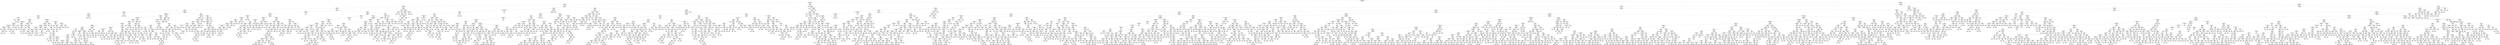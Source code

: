 digraph Tree {
node [shape=box] ;
0 [label="marital-status_Married-civ-spouse <= 0.5\ngini = 0.3656\nsamples = 32561\nvalue = [24720, 7841]"] ;
1 [label="capital-gain <= 7073.5\ngini = 0.1221\nsamples = 17585\nvalue = [16436, 1149]"] ;
0 -> 1 [labeldistance=2.5, labelangle=45, headlabel="True"] ;
2 [label="education-num <= 12.5\ngini = 0.0935\nsamples = 17274\nvalue = [16425, 849]"] ;
1 -> 2 ;
3 [label="capital-loss <= 2218.5\ngini = 0.0481\nsamples = 13864\nvalue = [13522, 342]"] ;
2 -> 3 ;
4 [label="hours-per-week <= 40.5\ngini = 0.0446\nsamples = 13807\nvalue = [13492, 315]"] ;
3 -> 4 ;
5 [label="age <= 33.5\ngini = 0.0268\nsamples = 11351\nvalue = [11197, 154]"] ;
4 -> 5 ;
6 [label="relationship_Husband <= 0.5\ngini = 0.0071\nsamples = 6698\nvalue = [6674, 24]"] ;
5 -> 6 ;
7 [label="relationship_Wife <= 0.5\ngini = 0.0068\nsamples = 6696\nvalue = [6673, 23]"] ;
6 -> 7 ;
8 [label="fnlwgt <= 23759.0\ngini = 0.0066\nsamples = 6692\nvalue = [6670, 22]"] ;
7 -> 8 ;
9 [label="fnlwgt <= 23381.0\ngini = 0.142\nsamples = 26\nvalue = [24, 2]"] ;
8 -> 9 ;
10 [label="gini = 0.0\nsamples = 23\nvalue = [23, 0]"] ;
9 -> 10 ;
11 [label="workclass_Local-gov <= 0.5\ngini = 0.4444\nsamples = 3\nvalue = [1, 2]"] ;
9 -> 11 ;
12 [label="gini = 0.0\nsamples = 2\nvalue = [0, 2]"] ;
11 -> 12 ;
13 [label="gini = 0.0\nsamples = 1\nvalue = [1, 0]"] ;
11 -> 13 ;
14 [label="age <= 28.5\ngini = 0.006\nsamples = 6666\nvalue = [6646, 20]"] ;
8 -> 14 ;
15 [label="workclass_Local-gov <= 0.5\ngini = 0.0026\nsamples = 5386\nvalue = [5379, 7]"] ;
14 -> 15 ;
16 [label="workclass_Self-emp-not-inc <= 0.5\ngini = 0.0015\nsamples = 5245\nvalue = [5241, 4]"] ;
15 -> 16 ;
17 [label="occupation_Tech-support <= 0.5\ngini = 0.0012\nsamples = 5139\nvalue = [5136, 3]"] ;
16 -> 17 ;
18 [label="occupation_Exec-managerial <= 0.5\ngini = 0.0008\nsamples = 5026\nvalue = [5024, 2]"] ;
17 -> 18 ;
19 [label="occupation_Other-service <= 0.5\ngini = 0.0004\nsamples = 4882\nvalue = [4881, 1]"] ;
18 -> 19 ;
20 [label="gini = 0.0\nsamples = 3812\nvalue = [3812, 0]"] ;
19 -> 20 ;
21 [label="fnlwgt <= 127914.5\ngini = 0.0019\nsamples = 1070\nvalue = [1069, 1]"] ;
19 -> 21 ;
22 [label="fnlwgt <= 127707.5\ngini = 0.0065\nsamples = 308\nvalue = [307, 1]"] ;
21 -> 22 ;
23 [label="gini = 0.0\nsamples = 307\nvalue = [307, 0]"] ;
22 -> 23 ;
24 [label="gini = 0.0\nsamples = 1\nvalue = [0, 1]"] ;
22 -> 24 ;
25 [label="gini = 0.0\nsamples = 762\nvalue = [762, 0]"] ;
21 -> 25 ;
26 [label="education_Assoc-acdm <= 0.5\ngini = 0.0138\nsamples = 144\nvalue = [143, 1]"] ;
18 -> 26 ;
27 [label="gini = 0.0\nsamples = 135\nvalue = [135, 0]"] ;
26 -> 27 ;
28 [label="age <= 26.5\ngini = 0.1975\nsamples = 9\nvalue = [8, 1]"] ;
26 -> 28 ;
29 [label="gini = 0.0\nsamples = 7\nvalue = [7, 0]"] ;
28 -> 29 ;
30 [label="fnlwgt <= 279321.0\ngini = 0.5\nsamples = 2\nvalue = [1, 1]"] ;
28 -> 30 ;
31 [label="gini = 0.0\nsamples = 1\nvalue = [0, 1]"] ;
30 -> 31 ;
32 [label="gini = 0.0\nsamples = 1\nvalue = [1, 0]"] ;
30 -> 32 ;
33 [label="marital-status_Separated <= 0.5\ngini = 0.0175\nsamples = 113\nvalue = [112, 1]"] ;
17 -> 33 ;
34 [label="gini = 0.0\nsamples = 111\nvalue = [111, 0]"] ;
33 -> 34 ;
35 [label="age <= 27.0\ngini = 0.5\nsamples = 2\nvalue = [1, 1]"] ;
33 -> 35 ;
36 [label="gini = 0.0\nsamples = 1\nvalue = [1, 0]"] ;
35 -> 36 ;
37 [label="gini = 0.0\nsamples = 1\nvalue = [0, 1]"] ;
35 -> 37 ;
38 [label="race_Asian-Pac-Islander <= 0.5\ngini = 0.0187\nsamples = 106\nvalue = [105, 1]"] ;
16 -> 38 ;
39 [label="gini = 0.0\nsamples = 100\nvalue = [100, 0]"] ;
38 -> 39 ;
40 [label="relationship_Not-in-family <= 0.5\ngini = 0.2778\nsamples = 6\nvalue = [5, 1]"] ;
38 -> 40 ;
41 [label="gini = 0.0\nsamples = 4\nvalue = [4, 0]"] ;
40 -> 41 ;
42 [label="fnlwgt <= 229343.5\ngini = 0.5\nsamples = 2\nvalue = [1, 1]"] ;
40 -> 42 ;
43 [label="gini = 0.0\nsamples = 1\nvalue = [0, 1]"] ;
42 -> 43 ;
44 [label="gini = 0.0\nsamples = 1\nvalue = [1, 0]"] ;
42 -> 44 ;
45 [label="education_5th-6th <= 0.5\ngini = 0.0416\nsamples = 141\nvalue = [138, 3]"] ;
15 -> 45 ;
46 [label="occupation_Protective-serv <= 0.5\ngini = 0.0282\nsamples = 140\nvalue = [138, 2]"] ;
45 -> 46 ;
47 [label="gini = 0.0\nsamples = 115\nvalue = [115, 0]"] ;
46 -> 47 ;
48 [label="fnlwgt <= 196863.0\ngini = 0.1472\nsamples = 25\nvalue = [23, 2]"] ;
46 -> 48 ;
49 [label="gini = 0.0\nsamples = 14\nvalue = [14, 0]"] ;
48 -> 49 ;
50 [label="fnlwgt <= 234027.0\ngini = 0.2975\nsamples = 11\nvalue = [9, 2]"] ;
48 -> 50 ;
51 [label="age <= 23.5\ngini = 0.4444\nsamples = 3\nvalue = [1, 2]"] ;
50 -> 51 ;
52 [label="gini = 0.0\nsamples = 1\nvalue = [0, 1]"] ;
51 -> 52 ;
53 [label="fnlwgt <= 215443.5\ngini = 0.5\nsamples = 2\nvalue = [1, 1]"] ;
51 -> 53 ;
54 [label="gini = 0.0\nsamples = 1\nvalue = [1, 0]"] ;
53 -> 54 ;
55 [label="gini = 0.0\nsamples = 1\nvalue = [0, 1]"] ;
53 -> 55 ;
56 [label="gini = 0.0\nsamples = 8\nvalue = [8, 0]"] ;
50 -> 56 ;
57 [label="gini = 0.0\nsamples = 1\nvalue = [0, 1]"] ;
45 -> 57 ;
58 [label="occupation_Craft-repair <= 0.5\ngini = 0.0201\nsamples = 1280\nvalue = [1267, 13]"] ;
14 -> 58 ;
59 [label="marital-status_Widowed <= 0.5\ngini = 0.0125\nsamples = 1117\nvalue = [1110, 7]"] ;
58 -> 59 ;
60 [label="workclass_State-gov <= 0.5\ngini = 0.0108\nsamples = 1106\nvalue = [1100, 6]"] ;
59 -> 60 ;
61 [label="education_7th-8th <= 0.5\ngini = 0.0075\nsamples = 1060\nvalue = [1056, 4]"] ;
60 -> 61 ;
62 [label="workclass_Federal-gov <= 0.5\ngini = 0.0057\nsamples = 1041\nvalue = [1038, 3]"] ;
61 -> 62 ;
63 [label="education_11th <= 0.5\ngini = 0.004\nsamples = 1004\nvalue = [1002, 2]"] ;
62 -> 63 ;
64 [label="fnlwgt <= 372765.0\ngini = 0.0021\nsamples = 963\nvalue = [962, 1]"] ;
63 -> 64 ;
65 [label="gini = 0.0\nsamples = 901\nvalue = [901, 0]"] ;
64 -> 65 ;
66 [label="fnlwgt <= 373437.5\ngini = 0.0317\nsamples = 62\nvalue = [61, 1]"] ;
64 -> 66 ;
67 [label="gini = 0.0\nsamples = 1\nvalue = [0, 1]"] ;
66 -> 67 ;
68 [label="gini = 0.0\nsamples = 61\nvalue = [61, 0]"] ;
66 -> 68 ;
69 [label="occupation_Exec-managerial <= 0.5\ngini = 0.0476\nsamples = 41\nvalue = [40, 1]"] ;
63 -> 69 ;
70 [label="gini = 0.0\nsamples = 39\nvalue = [39, 0]"] ;
69 -> 70 ;
71 [label="marital-status_Never-married <= 0.5\ngini = 0.5\nsamples = 2\nvalue = [1, 1]"] ;
69 -> 71 ;
72 [label="gini = 0.0\nsamples = 1\nvalue = [0, 1]"] ;
71 -> 72 ;
73 [label="gini = 0.0\nsamples = 1\nvalue = [1, 0]"] ;
71 -> 73 ;
74 [label="occupation_Other-service <= 0.5\ngini = 0.0526\nsamples = 37\nvalue = [36, 1]"] ;
62 -> 74 ;
75 [label="gini = 0.0\nsamples = 30\nvalue = [30, 0]"] ;
74 -> 75 ;
76 [label="age <= 30.5\ngini = 0.2449\nsamples = 7\nvalue = [6, 1]"] ;
74 -> 76 ;
77 [label="relationship_Unmarried <= 0.5\ngini = 0.5\nsamples = 2\nvalue = [1, 1]"] ;
76 -> 77 ;
78 [label="gini = 0.0\nsamples = 1\nvalue = [0, 1]"] ;
77 -> 78 ;
79 [label="gini = 0.0\nsamples = 1\nvalue = [1, 0]"] ;
77 -> 79 ;
80 [label="gini = 0.0\nsamples = 5\nvalue = [5, 0]"] ;
76 -> 80 ;
81 [label="occupation_Farming-fishing <= 0.5\ngini = 0.0997\nsamples = 19\nvalue = [18, 1]"] ;
61 -> 81 ;
82 [label="gini = 0.0\nsamples = 18\nvalue = [18, 0]"] ;
81 -> 82 ;
83 [label="gini = 0.0\nsamples = 1\nvalue = [0, 1]"] ;
81 -> 83 ;
84 [label="education_Assoc-acdm <= 0.5\ngini = 0.0832\nsamples = 46\nvalue = [44, 2]"] ;
60 -> 84 ;
85 [label="fnlwgt <= 399295.0\ngini = 0.0454\nsamples = 43\nvalue = [42, 1]"] ;
84 -> 85 ;
86 [label="gini = 0.0\nsamples = 39\nvalue = [39, 0]"] ;
85 -> 86 ;
87 [label="fnlwgt <= 460612.5\ngini = 0.375\nsamples = 4\nvalue = [3, 1]"] ;
85 -> 87 ;
88 [label="gini = 0.0\nsamples = 1\nvalue = [0, 1]"] ;
87 -> 88 ;
89 [label="gini = 0.0\nsamples = 3\nvalue = [3, 0]"] ;
87 -> 89 ;
90 [label="sex_Female <= 0.5\ngini = 0.4444\nsamples = 3\nvalue = [2, 1]"] ;
84 -> 90 ;
91 [label="gini = 0.0\nsamples = 1\nvalue = [0, 1]"] ;
90 -> 91 ;
92 [label="gini = 0.0\nsamples = 2\nvalue = [2, 0]"] ;
90 -> 92 ;
93 [label="education-num <= 11.5\ngini = 0.1653\nsamples = 11\nvalue = [10, 1]"] ;
59 -> 93 ;
94 [label="gini = 0.0\nsamples = 10\nvalue = [10, 0]"] ;
93 -> 94 ;
95 [label="gini = 0.0\nsamples = 1\nvalue = [0, 1]"] ;
93 -> 95 ;
96 [label="education-num <= 9.5\ngini = 0.0709\nsamples = 163\nvalue = [157, 6]"] ;
58 -> 96 ;
97 [label="fnlwgt <= 347879.0\ngini = 0.0177\nsamples = 112\nvalue = [111, 1]"] ;
96 -> 97 ;
98 [label="gini = 0.0\nsamples = 104\nvalue = [104, 0]"] ;
97 -> 98 ;
99 [label="fnlwgt <= 352303.5\ngini = 0.2188\nsamples = 8\nvalue = [7, 1]"] ;
97 -> 99 ;
100 [label="gini = 0.0\nsamples = 1\nvalue = [0, 1]"] ;
99 -> 100 ;
101 [label="gini = 0.0\nsamples = 7\nvalue = [7, 0]"] ;
99 -> 101 ;
102 [label="workclass_Federal-gov <= 0.5\ngini = 0.1769\nsamples = 51\nvalue = [46, 5]"] ;
96 -> 102 ;
103 [label="fnlwgt <= 220252.0\ngini = 0.1499\nsamples = 49\nvalue = [45, 4]"] ;
102 -> 103 ;
104 [label="fnlwgt <= 210558.0\ngini = 0.2188\nsamples = 32\nvalue = [28, 4]"] ;
103 -> 104 ;
105 [label="age <= 30.5\ngini = 0.1748\nsamples = 31\nvalue = [28, 3]"] ;
104 -> 105 ;
106 [label="fnlwgt <= 60105.0\ngini = 0.3367\nsamples = 14\nvalue = [11, 3]"] ;
105 -> 106 ;
107 [label="gini = 0.0\nsamples = 1\nvalue = [0, 1]"] ;
106 -> 107 ;
108 [label="fnlwgt <= 154796.5\ngini = 0.2604\nsamples = 13\nvalue = [11, 2]"] ;
106 -> 108 ;
109 [label="gini = 0.0\nsamples = 7\nvalue = [7, 0]"] ;
108 -> 109 ;
110 [label="fnlwgt <= 179165.5\ngini = 0.4444\nsamples = 6\nvalue = [4, 2]"] ;
108 -> 110 ;
111 [label="fnlwgt <= 167417.5\ngini = 0.4444\nsamples = 3\nvalue = [1, 2]"] ;
110 -> 111 ;
112 [label="gini = 0.0\nsamples = 1\nvalue = [0, 1]"] ;
111 -> 112 ;
113 [label="fnlwgt <= 175938.0\ngini = 0.5\nsamples = 2\nvalue = [1, 1]"] ;
111 -> 113 ;
114 [label="gini = 0.0\nsamples = 1\nvalue = [1, 0]"] ;
113 -> 114 ;
115 [label="gini = 0.0\nsamples = 1\nvalue = [0, 1]"] ;
113 -> 115 ;
116 [label="gini = 0.0\nsamples = 3\nvalue = [3, 0]"] ;
110 -> 116 ;
117 [label="gini = 0.0\nsamples = 17\nvalue = [17, 0]"] ;
105 -> 117 ;
118 [label="gini = 0.0\nsamples = 1\nvalue = [0, 1]"] ;
104 -> 118 ;
119 [label="gini = 0.0\nsamples = 17\nvalue = [17, 0]"] ;
103 -> 119 ;
120 [label="sex_Female <= 0.5\ngini = 0.5\nsamples = 2\nvalue = [1, 1]"] ;
102 -> 120 ;
121 [label="gini = 0.0\nsamples = 1\nvalue = [1, 0]"] ;
120 -> 121 ;
122 [label="gini = 0.0\nsamples = 1\nvalue = [0, 1]"] ;
120 -> 122 ;
123 [label="education_Some-college <= 0.5\ngini = 0.375\nsamples = 4\nvalue = [3, 1]"] ;
7 -> 123 ;
124 [label="gini = 0.0\nsamples = 3\nvalue = [3, 0]"] ;
123 -> 124 ;
125 [label="gini = 0.0\nsamples = 1\nvalue = [0, 1]"] ;
123 -> 125 ;
126 [label="age <= 26.5\ngini = 0.5\nsamples = 2\nvalue = [1, 1]"] ;
6 -> 126 ;
127 [label="gini = 0.0\nsamples = 1\nvalue = [1, 0]"] ;
126 -> 127 ;
128 [label="gini = 0.0\nsamples = 1\nvalue = [0, 1]"] ;
126 -> 128 ;
129 [label="occupation_Prof-specialty <= 0.5\ngini = 0.0543\nsamples = 4653\nvalue = [4523, 130]"] ;
5 -> 129 ;
130 [label="occupation_Exec-managerial <= 0.5\ngini = 0.046\nsamples = 4416\nvalue = [4312, 104]"] ;
129 -> 130 ;
131 [label="relationship_Wife <= 0.5\ngini = 0.0376\nsamples = 4072\nvalue = [3994, 78]"] ;
130 -> 131 ;
132 [label="occupation_Protective-serv <= 0.5\ngini = 0.0367\nsamples = 4067\nvalue = [3991, 76]"] ;
131 -> 132 ;
133 [label="native-country_India <= 0.5\ngini = 0.0339\nsamples = 4000\nvalue = [3931, 69]"] ;
132 -> 133 ;
134 [label="capital-gain <= 4718.5\ngini = 0.0334\nsamples = 3999\nvalue = [3931, 68]"] ;
133 -> 134 ;
135 [label="occupation_Craft-repair <= 0.5\ngini = 0.0317\nsamples = 3972\nvalue = [3908, 64]"] ;
134 -> 135 ;
136 [label="workclass_Self-emp-inc <= 0.5\ngini = 0.0255\nsamples = 3477\nvalue = [3432, 45]"] ;
135 -> 136 ;
137 [label="fnlwgt <= 20302.0\ngini = 0.024\nsamples = 3453\nvalue = [3411, 42]"] ;
136 -> 137 ;
138 [label="fnlwgt <= 20198.5\ngini = 0.32\nsamples = 5\nvalue = [4, 1]"] ;
137 -> 138 ;
139 [label="gini = 0.0\nsamples = 4\nvalue = [4, 0]"] ;
138 -> 139 ;
140 [label="gini = 0.0\nsamples = 1\nvalue = [0, 1]"] ;
138 -> 140 ;
141 [label="occupation_Tech-support <= 0.5\ngini = 0.0235\nsamples = 3448\nvalue = [3407, 41]"] ;
137 -> 141 ;
142 [label="native-country_England <= 0.5\ngini = 0.0209\nsamples = 3319\nvalue = [3284, 35]"] ;
141 -> 142 ;
143 [label="native-country_Italy <= 0.5\ngini = 0.0203\nsamples = 3311\nvalue = [3277, 34]"] ;
142 -> 143 ;
144 [label="race_White <= 0.5\ngini = 0.0198\nsamples = 3302\nvalue = [3269, 33]"] ;
143 -> 144 ;
145 [label="education_Assoc-voc <= 0.5\ngini = 0.0024\nsamples = 827\nvalue = [826, 1]"] ;
144 -> 145 ;
146 [label="gini = 0.0\nsamples = 801\nvalue = [801, 0]"] ;
145 -> 146 ;
147 [label="workclass_Federal-gov <= 0.5\ngini = 0.074\nsamples = 26\nvalue = [25, 1]"] ;
145 -> 147 ;
148 [label="gini = 0.0\nsamples = 22\nvalue = [22, 0]"] ;
147 -> 148 ;
149 [label="fnlwgt <= 230043.5\ngini = 0.375\nsamples = 4\nvalue = [3, 1]"] ;
147 -> 149 ;
150 [label="gini = 0.0\nsamples = 3\nvalue = [3, 0]"] ;
149 -> 150 ;
151 [label="gini = 0.0\nsamples = 1\nvalue = [0, 1]"] ;
149 -> 151 ;
152 [label="occupation_Transport-moving <= 0.5\ngini = 0.0255\nsamples = 2475\nvalue = [2443, 32]"] ;
144 -> 152 ;
153 [label="age <= 56.5\ngini = 0.0227\nsamples = 2356\nvalue = [2329, 27]"] ;
152 -> 153 ;
154 [label="occupation_Adm-clerical <= 0.5\ngini = 0.0161\nsamples = 1729\nvalue = [1715, 14]"] ;
153 -> 154 ;
155 [label="hours-per-week <= 20.5\ngini = 0.0087\nsamples = 1143\nvalue = [1138, 5]"] ;
154 -> 155 ;
156 [label="gini = 0.0339\nsamples = 116\nvalue = [114, 2]"] ;
155 -> 156 ;
157 [label="gini = 0.0058\nsamples = 1027\nvalue = [1024, 3]"] ;
155 -> 157 ;
158 [label="education_11th <= 0.5\ngini = 0.0302\nsamples = 586\nvalue = [577, 9]"] ;
154 -> 158 ;
159 [label="gini = 0.0273\nsamples = 579\nvalue = [571, 8]"] ;
158 -> 159 ;
160 [label="gini = 0.2449\nsamples = 7\nvalue = [6, 1]"] ;
158 -> 160 ;
161 [label="occupation_Sales <= 0.5\ngini = 0.0406\nsamples = 627\nvalue = [614, 13]"] ;
153 -> 161 ;
162 [label="native-country_Puerto-Rico <= 0.5\ngini = 0.0285\nsamples = 554\nvalue = [546, 8]"] ;
161 -> 162 ;
163 [label="gini = 0.0253\nsamples = 547\nvalue = [540, 7]"] ;
162 -> 163 ;
164 [label="gini = 0.2449\nsamples = 7\nvalue = [6, 1]"] ;
162 -> 164 ;
165 [label="hours-per-week <= 34.5\ngini = 0.1276\nsamples = 73\nvalue = [68, 5]"] ;
161 -> 165 ;
166 [label="gini = 0.0\nsamples = 43\nvalue = [43, 0]"] ;
165 -> 166 ;
167 [label="gini = 0.2778\nsamples = 30\nvalue = [25, 5]"] ;
165 -> 167 ;
168 [label="education_9th <= 0.5\ngini = 0.0805\nsamples = 119\nvalue = [114, 5]"] ;
152 -> 168 ;
169 [label="education_Some-college <= 0.5\ngini = 0.0655\nsamples = 118\nvalue = [114, 4]"] ;
168 -> 169 ;
170 [label="education_10th <= 0.5\ngini = 0.0412\nsamples = 95\nvalue = [93, 2]"] ;
169 -> 170 ;
171 [label="gini = 0.0227\nsamples = 87\nvalue = [86, 1]"] ;
170 -> 171 ;
172 [label="gini = 0.2188\nsamples = 8\nvalue = [7, 1]"] ;
170 -> 172 ;
173 [label="marital-status_Divorced <= 0.5\ngini = 0.1588\nsamples = 23\nvalue = [21, 2]"] ;
169 -> 173 ;
174 [label="gini = 0.0\nsamples = 12\nvalue = [12, 0]"] ;
173 -> 174 ;
175 [label="gini = 0.2975\nsamples = 11\nvalue = [9, 2]"] ;
173 -> 175 ;
176 [label="gini = 0.0\nsamples = 1\nvalue = [0, 1]"] ;
168 -> 176 ;
177 [label="marital-status_Married-spouse-absent <= 0.5\ngini = 0.1975\nsamples = 9\nvalue = [8, 1]"] ;
143 -> 177 ;
178 [label="gini = 0.0\nsamples = 8\nvalue = [8, 0]"] ;
177 -> 178 ;
179 [label="gini = 0.0\nsamples = 1\nvalue = [0, 1]"] ;
177 -> 179 ;
180 [label="age <= 40.5\ngini = 0.2188\nsamples = 8\nvalue = [7, 1]"] ;
142 -> 180 ;
181 [label="gini = 0.0\nsamples = 1\nvalue = [0, 1]"] ;
180 -> 181 ;
182 [label="gini = 0.0\nsamples = 7\nvalue = [7, 0]"] ;
180 -> 182 ;
183 [label="native-country_Guatemala <= 0.5\ngini = 0.0887\nsamples = 129\nvalue = [123, 6]"] ;
141 -> 183 ;
184 [label="native-country_? <= 0.5\ngini = 0.0751\nsamples = 128\nvalue = [123, 5]"] ;
183 -> 184 ;
185 [label="hours-per-week <= 13.5\ngini = 0.0615\nsamples = 126\nvalue = [122, 4]"] ;
184 -> 185 ;
186 [label="hours-per-week <= 7.5\ngini = 0.5\nsamples = 2\nvalue = [1, 1]"] ;
185 -> 186 ;
187 [label="gini = 0.0\nsamples = 1\nvalue = [1, 0]"] ;
186 -> 187 ;
188 [label="gini = 0.0\nsamples = 1\nvalue = [0, 1]"] ;
186 -> 188 ;
189 [label="marital-status_Divorced <= 0.5\ngini = 0.0472\nsamples = 124\nvalue = [121, 3]"] ;
185 -> 189 ;
190 [label="age <= 45.5\ngini = 0.0965\nsamples = 59\nvalue = [56, 3]"] ;
189 -> 190 ;
191 [label="age <= 44.5\ngini = 0.1454\nsamples = 38\nvalue = [35, 3]"] ;
190 -> 191 ;
192 [label="education_Some-college <= 0.5\ngini = 0.1049\nsamples = 36\nvalue = [34, 2]"] ;
191 -> 192 ;
193 [label="gini = 0.0\nsamples = 24\nvalue = [24, 0]"] ;
192 -> 193 ;
194 [label="gini = 0.2778\nsamples = 12\nvalue = [10, 2]"] ;
192 -> 194 ;
195 [label="fnlwgt <= 241539.0\ngini = 0.5\nsamples = 2\nvalue = [1, 1]"] ;
191 -> 195 ;
196 [label="gini = 0.0\nsamples = 1\nvalue = [1, 0]"] ;
195 -> 196 ;
197 [label="gini = 0.0\nsamples = 1\nvalue = [0, 1]"] ;
195 -> 197 ;
198 [label="gini = 0.0\nsamples = 21\nvalue = [21, 0]"] ;
190 -> 198 ;
199 [label="gini = 0.0\nsamples = 65\nvalue = [65, 0]"] ;
189 -> 199 ;
200 [label="sex_Female <= 0.5\ngini = 0.5\nsamples = 2\nvalue = [1, 1]"] ;
184 -> 200 ;
201 [label="gini = 0.0\nsamples = 1\nvalue = [0, 1]"] ;
200 -> 201 ;
202 [label="gini = 0.0\nsamples = 1\nvalue = [1, 0]"] ;
200 -> 202 ;
203 [label="gini = 0.0\nsamples = 1\nvalue = [0, 1]"] ;
183 -> 203 ;
204 [label="race_Asian-Pac-Islander <= 0.5\ngini = 0.2188\nsamples = 24\nvalue = [21, 3]"] ;
136 -> 204 ;
205 [label="education_Some-college <= 0.5\ngini = 0.1588\nsamples = 23\nvalue = [21, 2]"] ;
204 -> 205 ;
206 [label="gini = 0.0\nsamples = 15\nvalue = [15, 0]"] ;
205 -> 206 ;
207 [label="fnlwgt <= 109262.0\ngini = 0.375\nsamples = 8\nvalue = [6, 2]"] ;
205 -> 207 ;
208 [label="gini = 0.0\nsamples = 1\nvalue = [0, 1]"] ;
207 -> 208 ;
209 [label="fnlwgt <= 212568.0\ngini = 0.2449\nsamples = 7\nvalue = [6, 1]"] ;
207 -> 209 ;
210 [label="gini = 0.0\nsamples = 5\nvalue = [5, 0]"] ;
209 -> 210 ;
211 [label="age <= 59.5\ngini = 0.5\nsamples = 2\nvalue = [1, 1]"] ;
209 -> 211 ;
212 [label="gini = 0.0\nsamples = 1\nvalue = [0, 1]"] ;
211 -> 212 ;
213 [label="gini = 0.0\nsamples = 1\nvalue = [1, 0]"] ;
211 -> 213 ;
214 [label="gini = 0.0\nsamples = 1\nvalue = [0, 1]"] ;
204 -> 214 ;
215 [label="age <= 49.5\ngini = 0.0738\nsamples = 495\nvalue = [476, 19]"] ;
135 -> 215 ;
216 [label="education_Some-college <= 0.5\ngini = 0.0422\nsamples = 371\nvalue = [363, 8]"] ;
215 -> 216 ;
217 [label="marital-status_Married-spouse-absent <= 0.5\ngini = 0.014\nsamples = 284\nvalue = [282, 2]"] ;
216 -> 217 ;
218 [label="fnlwgt <= 85951.0\ngini = 0.0074\nsamples = 269\nvalue = [268, 1]"] ;
217 -> 218 ;
219 [label="fnlwgt <= 84861.5\ngini = 0.0713\nsamples = 27\nvalue = [26, 1]"] ;
218 -> 219 ;
220 [label="gini = 0.0\nsamples = 26\nvalue = [26, 0]"] ;
219 -> 220 ;
221 [label="gini = 0.0\nsamples = 1\nvalue = [0, 1]"] ;
219 -> 221 ;
222 [label="gini = 0.0\nsamples = 242\nvalue = [242, 0]"] ;
218 -> 222 ;
223 [label="age <= 40.5\ngini = 0.1244\nsamples = 15\nvalue = [14, 1]"] ;
217 -> 223 ;
224 [label="age <= 39.0\ngini = 0.2778\nsamples = 6\nvalue = [5, 1]"] ;
223 -> 224 ;
225 [label="gini = 0.0\nsamples = 5\nvalue = [5, 0]"] ;
224 -> 225 ;
226 [label="gini = 0.0\nsamples = 1\nvalue = [0, 1]"] ;
224 -> 226 ;
227 [label="gini = 0.0\nsamples = 9\nvalue = [9, 0]"] ;
223 -> 227 ;
228 [label="fnlwgt <= 41026.0\ngini = 0.1284\nsamples = 87\nvalue = [81, 6]"] ;
216 -> 228 ;
229 [label="fnlwgt <= 35229.0\ngini = 0.4444\nsamples = 3\nvalue = [1, 2]"] ;
228 -> 229 ;
230 [label="gini = 0.0\nsamples = 1\nvalue = [1, 0]"] ;
229 -> 230 ;
231 [label="gini = 0.0\nsamples = 2\nvalue = [0, 2]"] ;
229 -> 231 ;
232 [label="age <= 45.5\ngini = 0.0907\nsamples = 84\nvalue = [80, 4]"] ;
228 -> 232 ;
233 [label="hours-per-week <= 36.0\ngini = 0.0548\nsamples = 71\nvalue = [69, 2]"] ;
232 -> 233 ;
234 [label="hours-per-week <= 32.5\ngini = 0.1975\nsamples = 9\nvalue = [8, 1]"] ;
233 -> 234 ;
235 [label="gini = 0.0\nsamples = 7\nvalue = [7, 0]"] ;
234 -> 235 ;
236 [label="relationship_Unmarried <= 0.5\ngini = 0.5\nsamples = 2\nvalue = [1, 1]"] ;
234 -> 236 ;
237 [label="gini = 0.0\nsamples = 1\nvalue = [0, 1]"] ;
236 -> 237 ;
238 [label="gini = 0.0\nsamples = 1\nvalue = [1, 0]"] ;
236 -> 238 ;
239 [label="fnlwgt <= 126203.5\ngini = 0.0317\nsamples = 62\nvalue = [61, 1]"] ;
233 -> 239 ;
240 [label="fnlwgt <= 125050.0\ngini = 0.095\nsamples = 20\nvalue = [19, 1]"] ;
239 -> 240 ;
241 [label="gini = 0.0\nsamples = 19\nvalue = [19, 0]"] ;
240 -> 241 ;
242 [label="gini = 0.0\nsamples = 1\nvalue = [0, 1]"] ;
240 -> 242 ;
243 [label="gini = 0.0\nsamples = 42\nvalue = [42, 0]"] ;
239 -> 243 ;
244 [label="fnlwgt <= 308836.0\ngini = 0.2604\nsamples = 13\nvalue = [11, 2]"] ;
232 -> 244 ;
245 [label="hours-per-week <= 39.0\ngini = 0.1528\nsamples = 12\nvalue = [11, 1]"] ;
244 -> 245 ;
246 [label="fnlwgt <= 157817.0\ngini = 0.5\nsamples = 2\nvalue = [1, 1]"] ;
245 -> 246 ;
247 [label="gini = 0.0\nsamples = 1\nvalue = [1, 0]"] ;
246 -> 247 ;
248 [label="gini = 0.0\nsamples = 1\nvalue = [0, 1]"] ;
246 -> 248 ;
249 [label="gini = 0.0\nsamples = 10\nvalue = [10, 0]"] ;
245 -> 249 ;
250 [label="gini = 0.0\nsamples = 1\nvalue = [0, 1]"] ;
244 -> 250 ;
251 [label="workclass_Local-gov <= 0.5\ngini = 0.1617\nsamples = 124\nvalue = [113, 11]"] ;
215 -> 251 ;
252 [label="fnlwgt <= 111950.0\ngini = 0.1409\nsamples = 118\nvalue = [109, 9]"] ;
251 -> 252 ;
253 [label="fnlwgt <= 109658.0\ngini = 0.32\nsamples = 25\nvalue = [20, 5]"] ;
252 -> 253 ;
254 [label="age <= 57.0\ngini = 0.2778\nsamples = 24\nvalue = [20, 4]"] ;
253 -> 254 ;
255 [label="age <= 55.5\ngini = 0.4082\nsamples = 14\nvalue = [10, 4]"] ;
254 -> 255 ;
256 [label="fnlwgt <= 91403.0\ngini = 0.355\nsamples = 13\nvalue = [10, 3]"] ;
255 -> 256 ;
257 [label="marital-status_Divorced <= 0.5\ngini = 0.2188\nsamples = 8\nvalue = [7, 1]"] ;
256 -> 257 ;
258 [label="gini = 0.0\nsamples = 4\nvalue = [4, 0]"] ;
257 -> 258 ;
259 [label="age <= 51.5\ngini = 0.375\nsamples = 4\nvalue = [3, 1]"] ;
257 -> 259 ;
260 [label="gini = 0.0\nsamples = 2\nvalue = [2, 0]"] ;
259 -> 260 ;
261 [label="fnlwgt <= 37173.0\ngini = 0.5\nsamples = 2\nvalue = [1, 1]"] ;
259 -> 261 ;
262 [label="gini = 0.0\nsamples = 1\nvalue = [1, 0]"] ;
261 -> 262 ;
263 [label="gini = 0.0\nsamples = 1\nvalue = [0, 1]"] ;
261 -> 263 ;
264 [label="relationship_Own-child <= 0.5\ngini = 0.48\nsamples = 5\nvalue = [3, 2]"] ;
256 -> 264 ;
265 [label="marital-status_Divorced <= 0.5\ngini = 0.4444\nsamples = 3\nvalue = [1, 2]"] ;
264 -> 265 ;
266 [label="gini = 0.0\nsamples = 2\nvalue = [0, 2]"] ;
265 -> 266 ;
267 [label="gini = 0.0\nsamples = 1\nvalue = [1, 0]"] ;
265 -> 267 ;
268 [label="gini = 0.0\nsamples = 2\nvalue = [2, 0]"] ;
264 -> 268 ;
269 [label="gini = 0.0\nsamples = 1\nvalue = [0, 1]"] ;
255 -> 269 ;
270 [label="gini = 0.0\nsamples = 10\nvalue = [10, 0]"] ;
254 -> 270 ;
271 [label="gini = 0.0\nsamples = 1\nvalue = [0, 1]"] ;
253 -> 271 ;
272 [label="hours-per-week <= 9.0\ngini = 0.0823\nsamples = 93\nvalue = [89, 4]"] ;
252 -> 272 ;
273 [label="sex_Female <= 0.5\ngini = 0.5\nsamples = 2\nvalue = [1, 1]"] ;
272 -> 273 ;
274 [label="gini = 0.0\nsamples = 1\nvalue = [0, 1]"] ;
273 -> 274 ;
275 [label="gini = 0.0\nsamples = 1\nvalue = [1, 0]"] ;
273 -> 275 ;
276 [label="education_Assoc-voc <= 0.5\ngini = 0.0638\nsamples = 91\nvalue = [88, 3]"] ;
272 -> 276 ;
277 [label="age <= 53.5\ngini = 0.0439\nsamples = 89\nvalue = [87, 2]"] ;
276 -> 277 ;
278 [label="education_Some-college <= 0.5\ngini = 0.0997\nsamples = 38\nvalue = [36, 2]"] ;
277 -> 278 ;
279 [label="fnlwgt <= 242477.0\ngini = 0.0605\nsamples = 32\nvalue = [31, 1]"] ;
278 -> 279 ;
280 [label="gini = 0.0\nsamples = 25\nvalue = [25, 0]"] ;
279 -> 280 ;
281 [label="fnlwgt <= 266166.5\ngini = 0.2449\nsamples = 7\nvalue = [6, 1]"] ;
279 -> 281 ;
282 [label="gini = 0.0\nsamples = 1\nvalue = [0, 1]"] ;
281 -> 282 ;
283 [label="gini = 0.0\nsamples = 6\nvalue = [6, 0]"] ;
281 -> 283 ;
284 [label="fnlwgt <= 187115.0\ngini = 0.2778\nsamples = 6\nvalue = [5, 1]"] ;
278 -> 284 ;
285 [label="gini = 0.0\nsamples = 3\nvalue = [3, 0]"] ;
284 -> 285 ;
286 [label="fnlwgt <= 241933.0\ngini = 0.4444\nsamples = 3\nvalue = [2, 1]"] ;
284 -> 286 ;
287 [label="gini = 0.0\nsamples = 1\nvalue = [0, 1]"] ;
286 -> 287 ;
288 [label="gini = 0.0\nsamples = 2\nvalue = [2, 0]"] ;
286 -> 288 ;
289 [label="gini = 0.0\nsamples = 51\nvalue = [51, 0]"] ;
277 -> 289 ;
290 [label="native-country_Poland <= 0.5\ngini = 0.5\nsamples = 2\nvalue = [1, 1]"] ;
276 -> 290 ;
291 [label="gini = 0.0\nsamples = 1\nvalue = [0, 1]"] ;
290 -> 291 ;
292 [label="gini = 0.0\nsamples = 1\nvalue = [1, 0]"] ;
290 -> 292 ;
293 [label="marital-status_Divorced <= 0.5\ngini = 0.4444\nsamples = 6\nvalue = [4, 2]"] ;
251 -> 293 ;
294 [label="gini = 0.0\nsamples = 3\nvalue = [3, 0]"] ;
293 -> 294 ;
295 [label="fnlwgt <= 301928.5\ngini = 0.4444\nsamples = 3\nvalue = [1, 2]"] ;
293 -> 295 ;
296 [label="gini = 0.0\nsamples = 2\nvalue = [0, 2]"] ;
295 -> 296 ;
297 [label="gini = 0.0\nsamples = 1\nvalue = [1, 0]"] ;
295 -> 297 ;
298 [label="capital-gain <= 4826.0\ngini = 0.2524\nsamples = 27\nvalue = [23, 4]"] ;
134 -> 298 ;
299 [label="gini = 0.0\nsamples = 3\nvalue = [0, 3]"] ;
298 -> 299 ;
300 [label="occupation_Tech-support <= 0.5\ngini = 0.0799\nsamples = 24\nvalue = [23, 1]"] ;
298 -> 300 ;
301 [label="gini = 0.0\nsamples = 21\nvalue = [21, 0]"] ;
300 -> 301 ;
302 [label="sex_Male <= 0.5\ngini = 0.4444\nsamples = 3\nvalue = [2, 1]"] ;
300 -> 302 ;
303 [label="gini = 0.0\nsamples = 2\nvalue = [2, 0]"] ;
302 -> 303 ;
304 [label="gini = 0.0\nsamples = 1\nvalue = [0, 1]"] ;
302 -> 304 ;
305 [label="gini = 0.0\nsamples = 1\nvalue = [0, 1]"] ;
133 -> 305 ;
306 [label="workclass_Private <= 0.5\ngini = 0.1871\nsamples = 67\nvalue = [60, 7]"] ;
132 -> 306 ;
307 [label="fnlwgt <= 364930.5\ngini = 0.2726\nsamples = 43\nvalue = [36, 7]"] ;
306 -> 307 ;
308 [label="fnlwgt <= 33692.0\ngini = 0.2449\nsamples = 42\nvalue = [36, 6]"] ;
307 -> 308 ;
309 [label="age <= 36.0\ngini = 0.5\nsamples = 2\nvalue = [1, 1]"] ;
308 -> 309 ;
310 [label="gini = 0.0\nsamples = 1\nvalue = [1, 0]"] ;
309 -> 310 ;
311 [label="gini = 0.0\nsamples = 1\nvalue = [0, 1]"] ;
309 -> 311 ;
312 [label="marital-status_Divorced <= 0.5\ngini = 0.2188\nsamples = 40\nvalue = [35, 5]"] ;
308 -> 312 ;
313 [label="fnlwgt <= 310871.0\ngini = 0.3299\nsamples = 24\nvalue = [19, 5]"] ;
312 -> 313 ;
314 [label="fnlwgt <= 152565.0\ngini = 0.2873\nsamples = 23\nvalue = [19, 4]"] ;
313 -> 314 ;
315 [label="gini = 0.0\nsamples = 9\nvalue = [9, 0]"] ;
314 -> 315 ;
316 [label="fnlwgt <= 163716.0\ngini = 0.4082\nsamples = 14\nvalue = [10, 4]"] ;
314 -> 316 ;
317 [label="gini = 0.0\nsamples = 1\nvalue = [0, 1]"] ;
316 -> 317 ;
318 [label="education-num <= 9.5\ngini = 0.355\nsamples = 13\nvalue = [10, 3]"] ;
316 -> 318 ;
319 [label="gini = 0.0\nsamples = 4\nvalue = [4, 0]"] ;
318 -> 319 ;
320 [label="workclass_Local-gov <= 0.5\ngini = 0.4444\nsamples = 9\nvalue = [6, 3]"] ;
318 -> 320 ;
321 [label="gini = 0.0\nsamples = 4\nvalue = [4, 0]"] ;
320 -> 321 ;
322 [label="age <= 41.5\ngini = 0.48\nsamples = 5\nvalue = [2, 3]"] ;
320 -> 322 ;
323 [label="gini = 0.0\nsamples = 2\nvalue = [0, 2]"] ;
322 -> 323 ;
324 [label="marital-status_Separated <= 0.5\ngini = 0.4444\nsamples = 3\nvalue = [2, 1]"] ;
322 -> 324 ;
325 [label="gini = 0.0\nsamples = 2\nvalue = [2, 0]"] ;
324 -> 325 ;
326 [label="gini = 0.0\nsamples = 1\nvalue = [0, 1]"] ;
324 -> 326 ;
327 [label="gini = 0.0\nsamples = 1\nvalue = [0, 1]"] ;
313 -> 327 ;
328 [label="gini = 0.0\nsamples = 16\nvalue = [16, 0]"] ;
312 -> 328 ;
329 [label="gini = 0.0\nsamples = 1\nvalue = [0, 1]"] ;
307 -> 329 ;
330 [label="gini = 0.0\nsamples = 24\nvalue = [24, 0]"] ;
306 -> 330 ;
331 [label="age <= 36.5\ngini = 0.48\nsamples = 5\nvalue = [3, 2]"] ;
131 -> 331 ;
332 [label="education_Assoc-acdm <= 0.5\ngini = 0.4444\nsamples = 3\nvalue = [1, 2]"] ;
331 -> 332 ;
333 [label="gini = 0.0\nsamples = 2\nvalue = [0, 2]"] ;
332 -> 333 ;
334 [label="gini = 0.0\nsamples = 1\nvalue = [1, 0]"] ;
332 -> 334 ;
335 [label="gini = 0.0\nsamples = 2\nvalue = [2, 0]"] ;
331 -> 335 ;
336 [label="capital-gain <= 5373.5\ngini = 0.1397\nsamples = 344\nvalue = [318, 26]"] ;
130 -> 336 ;
337 [label="native-country_Ireland <= 0.5\ngini = 0.1351\nsamples = 343\nvalue = [318, 25]"] ;
336 -> 337 ;
338 [label="native-country_Japan <= 0.5\ngini = 0.1305\nsamples = 342\nvalue = [318, 24]"] ;
337 -> 338 ;
339 [label="education-num <= 10.5\ngini = 0.1258\nsamples = 341\nvalue = [318, 23]"] ;
338 -> 339 ;
340 [label="marital-status_Widowed <= 0.5\ngini = 0.1033\nsamples = 293\nvalue = [277, 16]"] ;
339 -> 340 ;
341 [label="fnlwgt <= 61980.5\ngini = 0.0835\nsamples = 252\nvalue = [241, 11]"] ;
340 -> 341 ;
342 [label="fnlwgt <= 47090.0\ngini = 0.2112\nsamples = 25\nvalue = [22, 3]"] ;
341 -> 342 ;
343 [label="gini = 0.0\nsamples = 19\nvalue = [19, 0]"] ;
342 -> 343 ;
344 [label="relationship_Not-in-family <= 0.5\ngini = 0.5\nsamples = 6\nvalue = [3, 3]"] ;
342 -> 344 ;
345 [label="gini = 0.0\nsamples = 2\nvalue = [0, 2]"] ;
344 -> 345 ;
346 [label="age <= 37.5\ngini = 0.375\nsamples = 4\nvalue = [3, 1]"] ;
344 -> 346 ;
347 [label="gini = 0.0\nsamples = 1\nvalue = [0, 1]"] ;
346 -> 347 ;
348 [label="gini = 0.0\nsamples = 3\nvalue = [3, 0]"] ;
346 -> 348 ;
349 [label="fnlwgt <= 138184.0\ngini = 0.068\nsamples = 227\nvalue = [219, 8]"] ;
341 -> 349 ;
350 [label="gini = 0.0\nsamples = 63\nvalue = [63, 0]"] ;
349 -> 350 ;
351 [label="fnlwgt <= 140565.0\ngini = 0.0928\nsamples = 164\nvalue = [156, 8]"] ;
349 -> 351 ;
352 [label="gini = 0.0\nsamples = 1\nvalue = [0, 1]"] ;
351 -> 352 ;
353 [label="education_HS-grad <= 0.5\ngini = 0.0822\nsamples = 163\nvalue = [156, 7]"] ;
351 -> 353 ;
354 [label="age <= 53.5\ngini = 0.0222\nsamples = 89\nvalue = [88, 1]"] ;
353 -> 354 ;
355 [label="gini = 0.0\nsamples = 73\nvalue = [73, 0]"] ;
354 -> 355 ;
356 [label="marital-status_Never-married <= 0.5\ngini = 0.1172\nsamples = 16\nvalue = [15, 1]"] ;
354 -> 356 ;
357 [label="gini = 0.0\nsamples = 14\nvalue = [14, 0]"] ;
356 -> 357 ;
358 [label="age <= 62.0\ngini = 0.5\nsamples = 2\nvalue = [1, 1]"] ;
356 -> 358 ;
359 [label="gini = 0.0\nsamples = 1\nvalue = [0, 1]"] ;
358 -> 359 ;
360 [label="gini = 0.0\nsamples = 1\nvalue = [1, 0]"] ;
358 -> 360 ;
361 [label="fnlwgt <= 329254.5\ngini = 0.149\nsamples = 74\nvalue = [68, 6]"] ;
353 -> 361 ;
362 [label="hours-per-week <= 32.5\ngini = 0.1172\nsamples = 64\nvalue = [60, 4]"] ;
361 -> 362 ;
363 [label="age <= 46.5\ngini = 0.4444\nsamples = 3\nvalue = [2, 1]"] ;
362 -> 363 ;
364 [label="gini = 0.0\nsamples = 1\nvalue = [0, 1]"] ;
363 -> 364 ;
365 [label="gini = 0.0\nsamples = 2\nvalue = [2, 0]"] ;
363 -> 365 ;
366 [label="relationship_Unmarried <= 0.5\ngini = 0.0935\nsamples = 61\nvalue = [58, 3]"] ;
362 -> 366 ;
367 [label="gini = 0.0\nsamples = 32\nvalue = [32, 0]"] ;
366 -> 367 ;
368 [label="fnlwgt <= 157395.5\ngini = 0.1855\nsamples = 29\nvalue = [26, 3]"] ;
366 -> 368 ;
369 [label="gini = 0.0\nsamples = 1\nvalue = [0, 1]"] ;
368 -> 369 ;
370 [label="race_Black <= 0.5\ngini = 0.1327\nsamples = 28\nvalue = [26, 2]"] ;
368 -> 370 ;
371 [label="age <= 35.5\ngini = 0.0713\nsamples = 27\nvalue = [26, 1]"] ;
370 -> 371 ;
372 [label="gini = 0.32\nsamples = 5\nvalue = [4, 1]"] ;
371 -> 372 ;
373 [label="gini = 0.0\nsamples = 22\nvalue = [22, 0]"] ;
371 -> 373 ;
374 [label="gini = 0.0\nsamples = 1\nvalue = [0, 1]"] ;
370 -> 374 ;
375 [label="fnlwgt <= 344967.5\ngini = 0.32\nsamples = 10\nvalue = [8, 2]"] ;
361 -> 375 ;
376 [label="workclass_Local-gov <= 0.5\ngini = 0.4444\nsamples = 3\nvalue = [1, 2]"] ;
375 -> 376 ;
377 [label="gini = 0.0\nsamples = 2\nvalue = [0, 2]"] ;
376 -> 377 ;
378 [label="gini = 0.0\nsamples = 1\nvalue = [1, 0]"] ;
376 -> 378 ;
379 [label="gini = 0.0\nsamples = 7\nvalue = [7, 0]"] ;
375 -> 379 ;
380 [label="fnlwgt <= 25270.0\ngini = 0.2142\nsamples = 41\nvalue = [36, 5]"] ;
340 -> 380 ;
381 [label="age <= 46.0\ngini = 0.5\nsamples = 2\nvalue = [1, 1]"] ;
380 -> 381 ;
382 [label="gini = 0.0\nsamples = 1\nvalue = [1, 0]"] ;
381 -> 382 ;
383 [label="gini = 0.0\nsamples = 1\nvalue = [0, 1]"] ;
381 -> 383 ;
384 [label="fnlwgt <= 126767.0\ngini = 0.1841\nsamples = 39\nvalue = [35, 4]"] ;
380 -> 384 ;
385 [label="gini = 0.0\nsamples = 12\nvalue = [12, 0]"] ;
384 -> 385 ;
386 [label="fnlwgt <= 142112.0\ngini = 0.2524\nsamples = 27\nvalue = [23, 4]"] ;
384 -> 386 ;
387 [label="education-num <= 8.5\ngini = 0.4444\nsamples = 3\nvalue = [1, 2]"] ;
386 -> 387 ;
388 [label="gini = 0.0\nsamples = 1\nvalue = [1, 0]"] ;
387 -> 388 ;
389 [label="gini = 0.0\nsamples = 2\nvalue = [0, 2]"] ;
387 -> 389 ;
390 [label="age <= 66.5\ngini = 0.1528\nsamples = 24\nvalue = [22, 2]"] ;
386 -> 390 ;
391 [label="gini = 0.0\nsamples = 16\nvalue = [16, 0]"] ;
390 -> 391 ;
392 [label="age <= 69.0\ngini = 0.375\nsamples = 8\nvalue = [6, 2]"] ;
390 -> 392 ;
393 [label="gini = 0.0\nsamples = 2\nvalue = [0, 2]"] ;
392 -> 393 ;
394 [label="gini = 0.0\nsamples = 6\nvalue = [6, 0]"] ;
392 -> 394 ;
395 [label="age <= 57.0\ngini = 0.2491\nsamples = 48\nvalue = [41, 7]"] ;
339 -> 395 ;
396 [label="fnlwgt <= 354495.0\ngini = 0.142\nsamples = 39\nvalue = [36, 3]"] ;
395 -> 396 ;
397 [label="relationship_Not-in-family <= 0.5\ngini = 0.1023\nsamples = 37\nvalue = [35, 2]"] ;
396 -> 397 ;
398 [label="gini = 0.0\nsamples = 19\nvalue = [19, 0]"] ;
397 -> 398 ;
399 [label="workclass_Private <= 0.5\ngini = 0.1975\nsamples = 18\nvalue = [16, 2]"] ;
397 -> 399 ;
400 [label="gini = 0.0\nsamples = 10\nvalue = [10, 0]"] ;
399 -> 400 ;
401 [label="marital-status_Divorced <= 0.5\ngini = 0.375\nsamples = 8\nvalue = [6, 2]"] ;
399 -> 401 ;
402 [label="gini = 0.0\nsamples = 2\nvalue = [2, 0]"] ;
401 -> 402 ;
403 [label="education_Assoc-acdm <= 0.5\ngini = 0.4444\nsamples = 6\nvalue = [4, 2]"] ;
401 -> 403 ;
404 [label="gini = 0.0\nsamples = 1\nvalue = [0, 1]"] ;
403 -> 404 ;
405 [label="fnlwgt <= 235430.0\ngini = 0.32\nsamples = 5\nvalue = [4, 1]"] ;
403 -> 405 ;
406 [label="gini = 0.0\nsamples = 3\nvalue = [3, 0]"] ;
405 -> 406 ;
407 [label="fnlwgt <= 269098.0\ngini = 0.5\nsamples = 2\nvalue = [1, 1]"] ;
405 -> 407 ;
408 [label="gini = 0.0\nsamples = 1\nvalue = [0, 1]"] ;
407 -> 408 ;
409 [label="gini = 0.0\nsamples = 1\nvalue = [1, 0]"] ;
407 -> 409 ;
410 [label="workclass_Private <= 0.5\ngini = 0.5\nsamples = 2\nvalue = [1, 1]"] ;
396 -> 410 ;
411 [label="gini = 0.0\nsamples = 1\nvalue = [1, 0]"] ;
410 -> 411 ;
412 [label="gini = 0.0\nsamples = 1\nvalue = [0, 1]"] ;
410 -> 412 ;
413 [label="fnlwgt <= 157862.0\ngini = 0.4938\nsamples = 9\nvalue = [5, 4]"] ;
395 -> 413 ;
414 [label="gini = 0.0\nsamples = 3\nvalue = [0, 3]"] ;
413 -> 414 ;
415 [label="fnlwgt <= 266228.0\ngini = 0.2778\nsamples = 6\nvalue = [5, 1]"] ;
413 -> 415 ;
416 [label="gini = 0.0\nsamples = 5\nvalue = [5, 0]"] ;
415 -> 416 ;
417 [label="gini = 0.0\nsamples = 1\nvalue = [0, 1]"] ;
415 -> 417 ;
418 [label="gini = 0.0\nsamples = 1\nvalue = [0, 1]"] ;
338 -> 418 ;
419 [label="gini = 0.0\nsamples = 1\nvalue = [0, 1]"] ;
337 -> 419 ;
420 [label="gini = 0.0\nsamples = 1\nvalue = [0, 1]"] ;
336 -> 420 ;
421 [label="sex_Male <= 0.5\ngini = 0.1953\nsamples = 237\nvalue = [211, 26]"] ;
129 -> 421 ;
422 [label="native-country_Philippines <= 0.5\ngini = 0.113\nsamples = 183\nvalue = [172, 11]"] ;
421 -> 422 ;
423 [label="capital-loss <= 1472.0\ngini = 0.1039\nsamples = 182\nvalue = [172, 10]"] ;
422 -> 423 ;
424 [label="workclass_Federal-gov <= 0.5\ngini = 0.0955\nsamples = 179\nvalue = [170, 9]"] ;
423 -> 424 ;
425 [label="age <= 36.5\ngini = 0.0794\nsamples = 169\nvalue = [162, 7]"] ;
424 -> 425 ;
426 [label="hours-per-week <= 16.0\ngini = 0.2041\nsamples = 26\nvalue = [23, 3]"] ;
425 -> 426 ;
427 [label="marital-status_Never-married <= 0.5\ngini = 0.5\nsamples = 2\nvalue = [1, 1]"] ;
426 -> 427 ;
428 [label="gini = 0.0\nsamples = 1\nvalue = [1, 0]"] ;
427 -> 428 ;
429 [label="gini = 0.0\nsamples = 1\nvalue = [0, 1]"] ;
427 -> 429 ;
430 [label="marital-status_Divorced <= 0.5\ngini = 0.1528\nsamples = 24\nvalue = [22, 2]"] ;
426 -> 430 ;
431 [label="gini = 0.0\nsamples = 15\nvalue = [15, 0]"] ;
430 -> 431 ;
432 [label="relationship_Own-child <= 0.5\ngini = 0.3457\nsamples = 9\nvalue = [7, 2]"] ;
430 -> 432 ;
433 [label="fnlwgt <= 178916.0\ngini = 0.2188\nsamples = 8\nvalue = [7, 1]"] ;
432 -> 433 ;
434 [label="relationship_Not-in-family <= 0.5\ngini = 0.4444\nsamples = 3\nvalue = [2, 1]"] ;
433 -> 434 ;
435 [label="gini = 0.0\nsamples = 1\nvalue = [0, 1]"] ;
434 -> 435 ;
436 [label="gini = 0.0\nsamples = 2\nvalue = [2, 0]"] ;
434 -> 436 ;
437 [label="gini = 0.0\nsamples = 5\nvalue = [5, 0]"] ;
433 -> 437 ;
438 [label="gini = 0.0\nsamples = 1\nvalue = [0, 1]"] ;
432 -> 438 ;
439 [label="marital-status_Divorced <= 0.5\ngini = 0.0544\nsamples = 143\nvalue = [139, 4]"] ;
425 -> 439 ;
440 [label="gini = 0.0\nsamples = 69\nvalue = [69, 0]"] ;
439 -> 440 ;
441 [label="education_Some-college <= 0.5\ngini = 0.1023\nsamples = 74\nvalue = [70, 4]"] ;
439 -> 441 ;
442 [label="fnlwgt <= 46887.0\ngini = 0.1557\nsamples = 47\nvalue = [43, 4]"] ;
441 -> 442 ;
443 [label="fnlwgt <= 39554.5\ngini = 0.5\nsamples = 2\nvalue = [1, 1]"] ;
442 -> 443 ;
444 [label="gini = 0.0\nsamples = 1\nvalue = [1, 0]"] ;
443 -> 444 ;
445 [label="gini = 0.0\nsamples = 1\nvalue = [0, 1]"] ;
443 -> 445 ;
446 [label="fnlwgt <= 137044.5\ngini = 0.1244\nsamples = 45\nvalue = [42, 3]"] ;
442 -> 446 ;
447 [label="gini = 0.0\nsamples = 18\nvalue = [18, 0]"] ;
446 -> 447 ;
448 [label="fnlwgt <= 139169.0\ngini = 0.1975\nsamples = 27\nvalue = [24, 3]"] ;
446 -> 448 ;
449 [label="gini = 0.0\nsamples = 1\nvalue = [0, 1]"] ;
448 -> 449 ;
450 [label="age <= 44.5\ngini = 0.142\nsamples = 26\nvalue = [24, 2]"] ;
448 -> 450 ;
451 [label="age <= 43.5\ngini = 0.32\nsamples = 10\nvalue = [8, 2]"] ;
450 -> 451 ;
452 [label="fnlwgt <= 183690.0\ngini = 0.1975\nsamples = 9\nvalue = [8, 1]"] ;
451 -> 452 ;
453 [label="gini = 0.0\nsamples = 5\nvalue = [5, 0]"] ;
452 -> 453 ;
454 [label="fnlwgt <= 205115.5\ngini = 0.375\nsamples = 4\nvalue = [3, 1]"] ;
452 -> 454 ;
455 [label="gini = 0.0\nsamples = 1\nvalue = [0, 1]"] ;
454 -> 455 ;
456 [label="gini = 0.0\nsamples = 3\nvalue = [3, 0]"] ;
454 -> 456 ;
457 [label="gini = 0.0\nsamples = 1\nvalue = [0, 1]"] ;
451 -> 457 ;
458 [label="gini = 0.0\nsamples = 16\nvalue = [16, 0]"] ;
450 -> 458 ;
459 [label="gini = 0.0\nsamples = 27\nvalue = [27, 0]"] ;
441 -> 459 ;
460 [label="marital-status_Separated <= 0.5\ngini = 0.32\nsamples = 10\nvalue = [8, 2]"] ;
424 -> 460 ;
461 [label="age <= 41.5\ngini = 0.1975\nsamples = 9\nvalue = [8, 1]"] ;
460 -> 461 ;
462 [label="education-num <= 9.5\ngini = 0.375\nsamples = 4\nvalue = [3, 1]"] ;
461 -> 462 ;
463 [label="gini = 0.0\nsamples = 3\nvalue = [3, 0]"] ;
462 -> 463 ;
464 [label="gini = 0.0\nsamples = 1\nvalue = [0, 1]"] ;
462 -> 464 ;
465 [label="gini = 0.0\nsamples = 5\nvalue = [5, 0]"] ;
461 -> 465 ;
466 [label="gini = 0.0\nsamples = 1\nvalue = [0, 1]"] ;
460 -> 466 ;
467 [label="fnlwgt <= 175854.0\ngini = 0.4444\nsamples = 3\nvalue = [2, 1]"] ;
423 -> 467 ;
468 [label="gini = 0.0\nsamples = 2\nvalue = [2, 0]"] ;
467 -> 468 ;
469 [label="gini = 0.0\nsamples = 1\nvalue = [0, 1]"] ;
467 -> 469 ;
470 [label="gini = 0.0\nsamples = 1\nvalue = [0, 1]"] ;
422 -> 470 ;
471 [label="capital-gain <= 4718.5\ngini = 0.4012\nsamples = 54\nvalue = [39, 15]"] ;
421 -> 471 ;
472 [label="education_11th <= 0.5\ngini = 0.375\nsamples = 52\nvalue = [39, 13]"] ;
471 -> 472 ;
473 [label="native-country_Germany <= 0.5\ngini = 0.3599\nsamples = 51\nvalue = [39, 12]"] ;
472 -> 473 ;
474 [label="native-country_Japan <= 0.5\ngini = 0.3432\nsamples = 50\nvalue = [39, 11]"] ;
473 -> 474 ;
475 [label="fnlwgt <= 29452.0\ngini = 0.3249\nsamples = 49\nvalue = [39, 10]"] ;
474 -> 475 ;
476 [label="gini = 0.0\nsamples = 1\nvalue = [0, 1]"] ;
475 -> 476 ;
477 [label="fnlwgt <= 201059.0\ngini = 0.3047\nsamples = 48\nvalue = [39, 9]"] ;
475 -> 477 ;
478 [label="workclass_Local-gov <= 0.5\ngini = 0.1748\nsamples = 31\nvalue = [28, 3]"] ;
477 -> 478 ;
479 [label="age <= 38.5\ngini = 0.074\nsamples = 26\nvalue = [25, 1]"] ;
478 -> 479 ;
480 [label="education_HS-grad <= 0.5\ngini = 0.2778\nsamples = 6\nvalue = [5, 1]"] ;
479 -> 480 ;
481 [label="gini = 0.0\nsamples = 3\nvalue = [3, 0]"] ;
480 -> 481 ;
482 [label="fnlwgt <= 142626.0\ngini = 0.4444\nsamples = 3\nvalue = [2, 1]"] ;
480 -> 482 ;
483 [label="gini = 0.0\nsamples = 1\nvalue = [0, 1]"] ;
482 -> 483 ;
484 [label="gini = 0.0\nsamples = 2\nvalue = [2, 0]"] ;
482 -> 484 ;
485 [label="gini = 0.0\nsamples = 20\nvalue = [20, 0]"] ;
479 -> 485 ;
486 [label="education_Some-college <= 0.5\ngini = 0.48\nsamples = 5\nvalue = [3, 2]"] ;
478 -> 486 ;
487 [label="age <= 39.0\ngini = 0.4444\nsamples = 3\nvalue = [1, 2]"] ;
486 -> 487 ;
488 [label="gini = 0.0\nsamples = 1\nvalue = [1, 0]"] ;
487 -> 488 ;
489 [label="gini = 0.0\nsamples = 2\nvalue = [0, 2]"] ;
487 -> 489 ;
490 [label="gini = 0.0\nsamples = 2\nvalue = [2, 0]"] ;
486 -> 490 ;
491 [label="fnlwgt <= 329693.0\ngini = 0.4567\nsamples = 17\nvalue = [11, 6]"] ;
477 -> 491 ;
492 [label="age <= 49.0\ngini = 0.4959\nsamples = 11\nvalue = [5, 6]"] ;
491 -> 492 ;
493 [label="age <= 39.5\ngini = 0.4688\nsamples = 8\nvalue = [5, 3]"] ;
492 -> 493 ;
494 [label="age <= 38.5\ngini = 0.48\nsamples = 5\nvalue = [2, 3]"] ;
493 -> 494 ;
495 [label="marital-status_Never-married <= 0.5\ngini = 0.4444\nsamples = 3\nvalue = [2, 1]"] ;
494 -> 495 ;
496 [label="gini = 0.0\nsamples = 1\nvalue = [0, 1]"] ;
495 -> 496 ;
497 [label="gini = 0.0\nsamples = 2\nvalue = [2, 0]"] ;
495 -> 497 ;
498 [label="gini = 0.0\nsamples = 2\nvalue = [0, 2]"] ;
494 -> 498 ;
499 [label="gini = 0.0\nsamples = 3\nvalue = [3, 0]"] ;
493 -> 499 ;
500 [label="gini = 0.0\nsamples = 3\nvalue = [0, 3]"] ;
492 -> 500 ;
501 [label="gini = 0.0\nsamples = 6\nvalue = [6, 0]"] ;
491 -> 501 ;
502 [label="gini = 0.0\nsamples = 1\nvalue = [0, 1]"] ;
474 -> 502 ;
503 [label="gini = 0.0\nsamples = 1\nvalue = [0, 1]"] ;
473 -> 503 ;
504 [label="gini = 0.0\nsamples = 1\nvalue = [0, 1]"] ;
472 -> 504 ;
505 [label="gini = 0.0\nsamples = 2\nvalue = [0, 2]"] ;
471 -> 505 ;
506 [label="age <= 38.5\ngini = 0.1225\nsamples = 2456\nvalue = [2295, 161]"] ;
4 -> 506 ;
507 [label="native-country_India <= 0.5\ngini = 0.0748\nsamples = 1568\nvalue = [1507, 61]"] ;
506 -> 507 ;
508 [label="relationship_Not-in-family <= 0.5\ngini = 0.0736\nsamples = 1567\nvalue = [1507, 60]"] ;
507 -> 508 ;
509 [label="native-country_Portugal <= 0.5\ngini = 0.0264\nsamples = 673\nvalue = [664, 9]"] ;
508 -> 509 ;
510 [label="race_Asian-Pac-Islander <= 0.5\ngini = 0.0236\nsamples = 671\nvalue = [663, 8]"] ;
509 -> 510 ;
511 [label="relationship_Husband <= 0.5\ngini = 0.0181\nsamples = 657\nvalue = [651, 6]"] ;
510 -> 511 ;
512 [label="hours-per-week <= 98.5\ngini = 0.0152\nsamples = 653\nvalue = [648, 5]"] ;
511 -> 512 ;
513 [label="workclass_Federal-gov <= 0.5\ngini = 0.0123\nsamples = 649\nvalue = [645, 4]"] ;
512 -> 513 ;
514 [label="marital-status_Married-spouse-absent <= 0.5\ngini = 0.0093\nsamples = 642\nvalue = [639, 3]"] ;
513 -> 514 ;
515 [label="fnlwgt <= 284055.5\ngini = 0.0063\nsamples = 628\nvalue = [626, 2]"] ;
514 -> 515 ;
516 [label="gini = 0.0\nsamples = 537\nvalue = [537, 0]"] ;
515 -> 516 ;
517 [label="fnlwgt <= 284811.5\ngini = 0.043\nsamples = 91\nvalue = [89, 2]"] ;
515 -> 517 ;
518 [label="gini = 0.0\nsamples = 1\nvalue = [0, 1]"] ;
517 -> 518 ;
519 [label="fnlwgt <= 287804.5\ngini = 0.022\nsamples = 90\nvalue = [89, 1]"] ;
517 -> 519 ;
520 [label="fnlwgt <= 287188.0\ngini = 0.4444\nsamples = 3\nvalue = [2, 1]"] ;
519 -> 520 ;
521 [label="gini = 0.0\nsamples = 2\nvalue = [2, 0]"] ;
520 -> 521 ;
522 [label="gini = 0.0\nsamples = 1\nvalue = [0, 1]"] ;
520 -> 522 ;
523 [label="gini = 0.0\nsamples = 87\nvalue = [87, 0]"] ;
519 -> 523 ;
524 [label="workclass_Self-emp-not-inc <= 0.5\ngini = 0.1327\nsamples = 14\nvalue = [13, 1]"] ;
514 -> 524 ;
525 [label="gini = 0.0\nsamples = 13\nvalue = [13, 0]"] ;
524 -> 525 ;
526 [label="gini = 0.0\nsamples = 1\nvalue = [0, 1]"] ;
524 -> 526 ;
527 [label="education_Assoc-acdm <= 0.5\ngini = 0.2449\nsamples = 7\nvalue = [6, 1]"] ;
513 -> 527 ;
528 [label="gini = 0.0\nsamples = 6\nvalue = [6, 0]"] ;
527 -> 528 ;
529 [label="gini = 0.0\nsamples = 1\nvalue = [0, 1]"] ;
527 -> 529 ;
530 [label="fnlwgt <= 173043.0\ngini = 0.375\nsamples = 4\nvalue = [3, 1]"] ;
512 -> 530 ;
531 [label="gini = 0.0\nsamples = 3\nvalue = [3, 0]"] ;
530 -> 531 ;
532 [label="gini = 0.0\nsamples = 1\nvalue = [0, 1]"] ;
530 -> 532 ;
533 [label="education-num <= 10.0\ngini = 0.375\nsamples = 4\nvalue = [3, 1]"] ;
511 -> 533 ;
534 [label="gini = 0.0\nsamples = 3\nvalue = [3, 0]"] ;
533 -> 534 ;
535 [label="gini = 0.0\nsamples = 1\nvalue = [0, 1]"] ;
533 -> 535 ;
536 [label="hours-per-week <= 70.0\ngini = 0.2449\nsamples = 14\nvalue = [12, 2]"] ;
510 -> 536 ;
537 [label="fnlwgt <= 70533.5\ngini = 0.142\nsamples = 13\nvalue = [12, 1]"] ;
536 -> 537 ;
538 [label="gini = 0.0\nsamples = 1\nvalue = [0, 1]"] ;
537 -> 538 ;
539 [label="gini = 0.0\nsamples = 12\nvalue = [12, 0]"] ;
537 -> 539 ;
540 [label="gini = 0.0\nsamples = 1\nvalue = [0, 1]"] ;
536 -> 540 ;
541 [label="sex_Male <= 0.5\ngini = 0.5\nsamples = 2\nvalue = [1, 1]"] ;
509 -> 541 ;
542 [label="gini = 0.0\nsamples = 1\nvalue = [0, 1]"] ;
541 -> 542 ;
543 [label="gini = 0.0\nsamples = 1\nvalue = [1, 0]"] ;
541 -> 543 ;
544 [label="workclass_Private <= 0.5\ngini = 0.1076\nsamples = 894\nvalue = [843, 51]"] ;
508 -> 544 ;
545 [label="occupation_Exec-managerial <= 0.5\ngini = 0.2006\nsamples = 168\nvalue = [149, 19]"] ;
544 -> 545 ;
546 [label="occupation_Protective-serv <= 0.5\ngini = 0.1537\nsamples = 143\nvalue = [131, 12]"] ;
545 -> 546 ;
547 [label="fnlwgt <= 344990.0\ngini = 0.1155\nsamples = 130\nvalue = [122, 8]"] ;
546 -> 547 ;
548 [label="education_HS-grad <= 0.5\ngini = 0.0805\nsamples = 119\nvalue = [114, 5]"] ;
547 -> 548 ;
549 [label="gini = 0.0\nsamples = 68\nvalue = [68, 0]"] ;
548 -> 549 ;
550 [label="fnlwgt <= 34376.0\ngini = 0.1769\nsamples = 51\nvalue = [46, 5]"] ;
548 -> 550 ;
551 [label="hours-per-week <= 57.5\ngini = 0.5\nsamples = 4\nvalue = [2, 2]"] ;
550 -> 551 ;
552 [label="gini = 0.0\nsamples = 2\nvalue = [2, 0]"] ;
551 -> 552 ;
553 [label="gini = 0.0\nsamples = 2\nvalue = [0, 2]"] ;
551 -> 553 ;
554 [label="occupation_Sales <= 0.5\ngini = 0.1195\nsamples = 47\nvalue = [44, 3]"] ;
550 -> 554 ;
555 [label="occupation_Adm-clerical <= 0.5\ngini = 0.0868\nsamples = 44\nvalue = [42, 2]"] ;
554 -> 555 ;
556 [label="age <= 29.5\ngini = 0.0487\nsamples = 40\nvalue = [39, 1]"] ;
555 -> 556 ;
557 [label="age <= 28.5\ngini = 0.18\nsamples = 10\nvalue = [9, 1]"] ;
556 -> 557 ;
558 [label="gini = 0.0\nsamples = 8\nvalue = [8, 0]"] ;
557 -> 558 ;
559 [label="fnlwgt <= 235386.0\ngini = 0.5\nsamples = 2\nvalue = [1, 1]"] ;
557 -> 559 ;
560 [label="gini = 0.0\nsamples = 1\nvalue = [0, 1]"] ;
559 -> 560 ;
561 [label="gini = 0.0\nsamples = 1\nvalue = [1, 0]"] ;
559 -> 561 ;
562 [label="gini = 0.0\nsamples = 30\nvalue = [30, 0]"] ;
556 -> 562 ;
563 [label="marital-status_Divorced <= 0.5\ngini = 0.375\nsamples = 4\nvalue = [3, 1]"] ;
555 -> 563 ;
564 [label="gini = 0.0\nsamples = 1\nvalue = [0, 1]"] ;
563 -> 564 ;
565 [label="gini = 0.0\nsamples = 3\nvalue = [3, 0]"] ;
563 -> 565 ;
566 [label="fnlwgt <= 142863.0\ngini = 0.4444\nsamples = 3\nvalue = [2, 1]"] ;
554 -> 566 ;
567 [label="gini = 0.0\nsamples = 1\nvalue = [0, 1]"] ;
566 -> 567 ;
568 [label="gini = 0.0\nsamples = 2\nvalue = [2, 0]"] ;
566 -> 568 ;
569 [label="workclass_Self-emp-not-inc <= 0.5\ngini = 0.3967\nsamples = 11\nvalue = [8, 3]"] ;
547 -> 569 ;
570 [label="gini = 0.0\nsamples = 6\nvalue = [6, 0]"] ;
569 -> 570 ;
571 [label="education-num <= 9.5\ngini = 0.48\nsamples = 5\nvalue = [2, 3]"] ;
569 -> 571 ;
572 [label="gini = 0.0\nsamples = 3\nvalue = [0, 3]"] ;
571 -> 572 ;
573 [label="gini = 0.0\nsamples = 2\nvalue = [2, 0]"] ;
571 -> 573 ;
574 [label="age <= 28.0\ngini = 0.426\nsamples = 13\nvalue = [9, 4]"] ;
546 -> 574 ;
575 [label="gini = 0.0\nsamples = 4\nvalue = [4, 0]"] ;
574 -> 575 ;
576 [label="age <= 32.0\ngini = 0.4938\nsamples = 9\nvalue = [5, 4]"] ;
574 -> 576 ;
577 [label="gini = 0.0\nsamples = 2\nvalue = [0, 2]"] ;
576 -> 577 ;
578 [label="fnlwgt <= 183982.5\ngini = 0.4082\nsamples = 7\nvalue = [5, 2]"] ;
576 -> 578 ;
579 [label="hours-per-week <= 65.0\ngini = 0.4444\nsamples = 3\nvalue = [1, 2]"] ;
578 -> 579 ;
580 [label="gini = 0.0\nsamples = 2\nvalue = [0, 2]"] ;
579 -> 580 ;
581 [label="gini = 0.0\nsamples = 1\nvalue = [1, 0]"] ;
579 -> 581 ;
582 [label="gini = 0.0\nsamples = 4\nvalue = [4, 0]"] ;
578 -> 582 ;
583 [label="hours-per-week <= 62.5\ngini = 0.4032\nsamples = 25\nvalue = [18, 7]"] ;
545 -> 583 ;
584 [label="fnlwgt <= 58156.5\ngini = 0.255\nsamples = 20\nvalue = [17, 3]"] ;
583 -> 584 ;
585 [label="gini = 0.0\nsamples = 1\nvalue = [0, 1]"] ;
584 -> 585 ;
586 [label="education_12th <= 0.5\ngini = 0.1884\nsamples = 19\nvalue = [17, 2]"] ;
584 -> 586 ;
587 [label="fnlwgt <= 114965.0\ngini = 0.1049\nsamples = 18\nvalue = [17, 1]"] ;
586 -> 587 ;
588 [label="age <= 28.0\ngini = 0.4444\nsamples = 3\nvalue = [2, 1]"] ;
587 -> 588 ;
589 [label="gini = 0.0\nsamples = 1\nvalue = [0, 1]"] ;
588 -> 589 ;
590 [label="gini = 0.0\nsamples = 2\nvalue = [2, 0]"] ;
588 -> 590 ;
591 [label="gini = 0.0\nsamples = 15\nvalue = [15, 0]"] ;
587 -> 591 ;
592 [label="gini = 0.0\nsamples = 1\nvalue = [0, 1]"] ;
586 -> 592 ;
593 [label="native-country_Cuba <= 0.5\ngini = 0.32\nsamples = 5\nvalue = [1, 4]"] ;
583 -> 593 ;
594 [label="gini = 0.0\nsamples = 4\nvalue = [0, 4]"] ;
593 -> 594 ;
595 [label="gini = 0.0\nsamples = 1\nvalue = [1, 0]"] ;
593 -> 595 ;
596 [label="education-num <= 10.5\ngini = 0.0843\nsamples = 726\nvalue = [694, 32]"] ;
544 -> 596 ;
597 [label="fnlwgt <= 30808.5\ngini = 0.0672\nsamples = 632\nvalue = [610, 22]"] ;
596 -> 597 ;
598 [label="education_11th <= 0.5\ngini = 0.2975\nsamples = 11\nvalue = [9, 2]"] ;
597 -> 598 ;
599 [label="hours-per-week <= 49.0\ngini = 0.18\nsamples = 10\nvalue = [9, 1]"] ;
598 -> 599 ;
600 [label="marital-status_Never-married <= 0.5\ngini = 0.5\nsamples = 2\nvalue = [1, 1]"] ;
599 -> 600 ;
601 [label="gini = 0.0\nsamples = 1\nvalue = [0, 1]"] ;
600 -> 601 ;
602 [label="gini = 0.0\nsamples = 1\nvalue = [1, 0]"] ;
600 -> 602 ;
603 [label="gini = 0.0\nsamples = 8\nvalue = [8, 0]"] ;
599 -> 603 ;
604 [label="gini = 0.0\nsamples = 1\nvalue = [0, 1]"] ;
598 -> 604 ;
605 [label="education_9th <= 0.5\ngini = 0.0623\nsamples = 621\nvalue = [601, 20]"] ;
597 -> 605 ;
606 [label="fnlwgt <= 465605.5\ngini = 0.0575\nsamples = 608\nvalue = [590, 18]"] ;
605 -> 606 ;
607 [label="hours-per-week <= 41.5\ngini = 0.0524\nsamples = 594\nvalue = [578, 16]"] ;
606 -> 607 ;
608 [label="education-num <= 9.5\ngini = 0.32\nsamples = 5\nvalue = [4, 1]"] ;
607 -> 608 ;
609 [label="gini = 0.0\nsamples = 4\nvalue = [4, 0]"] ;
608 -> 609 ;
610 [label="gini = 0.0\nsamples = 1\nvalue = [0, 1]"] ;
608 -> 610 ;
611 [label="education_7th-8th <= 0.5\ngini = 0.0496\nsamples = 589\nvalue = [574, 15]"] ;
607 -> 611 ;
612 [label="fnlwgt <= 251746.5\ngini = 0.0469\nsamples = 583\nvalue = [569, 14]"] ;
611 -> 612 ;
613 [label="fnlwgt <= 250640.0\ngini = 0.0617\nsamples = 439\nvalue = [425, 14]"] ;
612 -> 613 ;
614 [label="age <= 23.5\ngini = 0.0576\nsamples = 438\nvalue = [425, 13]"] ;
613 -> 614 ;
615 [label="gini = 0.0\nsamples = 92\nvalue = [92, 0]"] ;
614 -> 615 ;
616 [label="education_12th <= 0.5\ngini = 0.0723\nsamples = 346\nvalue = [333, 13]"] ;
614 -> 616 ;
617 [label="occupation_Sales <= 0.5\ngini = 0.0681\nsamples = 340\nvalue = [328, 12]"] ;
616 -> 617 ;
618 [label="race_Asian-Pac-Islander <= 0.5\ngini = 0.0537\nsamples = 290\nvalue = [282, 8]"] ;
617 -> 618 ;
619 [label="occupation_Prof-specialty <= 0.5\ngini = 0.0476\nsamples = 287\nvalue = [280, 7]"] ;
618 -> 619 ;
620 [label="age <= 24.5\ngini = 0.0424\nsamples = 277\nvalue = [271, 6]"] ;
619 -> 620 ;
621 [label="gini = 0.1653\nsamples = 11\nvalue = [10, 1]"] ;
620 -> 621 ;
622 [label="gini = 0.0369\nsamples = 266\nvalue = [261, 5]"] ;
620 -> 622 ;
623 [label="hours-per-week <= 56.0\ngini = 0.18\nsamples = 10\nvalue = [9, 1]"] ;
619 -> 623 ;
624 [label="gini = 0.0\nsamples = 9\nvalue = [9, 0]"] ;
623 -> 624 ;
625 [label="gini = 0.0\nsamples = 1\nvalue = [0, 1]"] ;
623 -> 625 ;
626 [label="age <= 29.5\ngini = 0.4444\nsamples = 3\nvalue = [2, 1]"] ;
618 -> 626 ;
627 [label="gini = 0.0\nsamples = 1\nvalue = [0, 1]"] ;
626 -> 627 ;
628 [label="gini = 0.0\nsamples = 2\nvalue = [2, 0]"] ;
626 -> 628 ;
629 [label="hours-per-week <= 43.5\ngini = 0.1472\nsamples = 50\nvalue = [46, 4]"] ;
617 -> 629 ;
630 [label="gini = 0.0\nsamples = 1\nvalue = [0, 1]"] ;
629 -> 630 ;
631 [label="fnlwgt <= 190181.5\ngini = 0.115\nsamples = 49\nvalue = [46, 3]"] ;
629 -> 631 ;
632 [label="gini = 0.0\nsamples = 31\nvalue = [31, 0]"] ;
631 -> 632 ;
633 [label="fnlwgt <= 190843.0\ngini = 0.2778\nsamples = 18\nvalue = [15, 3]"] ;
631 -> 633 ;
634 [label="gini = 0.0\nsamples = 1\nvalue = [0, 1]"] ;
633 -> 634 ;
635 [label="gini = 0.2076\nsamples = 17\nvalue = [15, 2]"] ;
633 -> 635 ;
636 [label="marital-status_Never-married <= 0.5\ngini = 0.2778\nsamples = 6\nvalue = [5, 1]"] ;
616 -> 636 ;
637 [label="gini = 0.0\nsamples = 1\nvalue = [0, 1]"] ;
636 -> 637 ;
638 [label="gini = 0.0\nsamples = 5\nvalue = [5, 0]"] ;
636 -> 638 ;
639 [label="gini = 0.0\nsamples = 1\nvalue = [0, 1]"] ;
613 -> 639 ;
640 [label="gini = 0.0\nsamples = 144\nvalue = [144, 0]"] ;
612 -> 640 ;
641 [label="fnlwgt <= 310057.0\ngini = 0.2778\nsamples = 6\nvalue = [5, 1]"] ;
611 -> 641 ;
642 [label="gini = 0.0\nsamples = 5\nvalue = [5, 0]"] ;
641 -> 642 ;
643 [label="gini = 0.0\nsamples = 1\nvalue = [0, 1]"] ;
641 -> 643 ;
644 [label="marital-status_Separated <= 0.5\ngini = 0.2449\nsamples = 14\nvalue = [12, 2]"] ;
606 -> 644 ;
645 [label="fnlwgt <= 477227.5\ngini = 0.142\nsamples = 13\nvalue = [12, 1]"] ;
644 -> 645 ;
646 [label="gini = 0.0\nsamples = 1\nvalue = [0, 1]"] ;
645 -> 646 ;
647 [label="gini = 0.0\nsamples = 12\nvalue = [12, 0]"] ;
645 -> 647 ;
648 [label="gini = 0.0\nsamples = 1\nvalue = [0, 1]"] ;
644 -> 648 ;
649 [label="hours-per-week <= 44.0\ngini = 0.2604\nsamples = 13\nvalue = [11, 2]"] ;
605 -> 649 ;
650 [label="gini = 0.0\nsamples = 1\nvalue = [0, 1]"] ;
649 -> 650 ;
651 [label="native-country_? <= 0.5\ngini = 0.1528\nsamples = 12\nvalue = [11, 1]"] ;
649 -> 651 ;
652 [label="gini = 0.0\nsamples = 11\nvalue = [11, 0]"] ;
651 -> 652 ;
653 [label="gini = 0.0\nsamples = 1\nvalue = [0, 1]"] ;
651 -> 653 ;
654 [label="capital-gain <= 3692.0\ngini = 0.1901\nsamples = 94\nvalue = [84, 10]"] ;
596 -> 654 ;
655 [label="hours-per-week <= 64.5\ngini = 0.1748\nsamples = 93\nvalue = [84, 9]"] ;
654 -> 655 ;
656 [label="fnlwgt <= 213271.5\ngini = 0.1464\nsamples = 88\nvalue = [81, 7]"] ;
655 -> 656 ;
657 [label="fnlwgt <= 205085.5\ngini = 0.2122\nsamples = 58\nvalue = [51, 7]"] ;
656 -> 657 ;
658 [label="age <= 35.5\ngini = 0.1396\nsamples = 53\nvalue = [49, 4]"] ;
657 -> 658 ;
659 [label="fnlwgt <= 180814.5\ngini = 0.0832\nsamples = 46\nvalue = [44, 2]"] ;
658 -> 659 ;
660 [label="gini = 0.0\nsamples = 37\nvalue = [37, 0]"] ;
659 -> 660 ;
661 [label="marital-status_Never-married <= 0.5\ngini = 0.3457\nsamples = 9\nvalue = [7, 2]"] ;
659 -> 661 ;
662 [label="sex_Male <= 0.5\ngini = 0.4444\nsamples = 3\nvalue = [1, 2]"] ;
661 -> 662 ;
663 [label="gini = 0.0\nsamples = 1\nvalue = [1, 0]"] ;
662 -> 663 ;
664 [label="gini = 0.0\nsamples = 2\nvalue = [0, 2]"] ;
662 -> 664 ;
665 [label="gini = 0.0\nsamples = 6\nvalue = [6, 0]"] ;
661 -> 665 ;
666 [label="occupation_Sales <= 0.5\ngini = 0.4082\nsamples = 7\nvalue = [5, 2]"] ;
658 -> 666 ;
667 [label="fnlwgt <= 58363.0\ngini = 0.2778\nsamples = 6\nvalue = [5, 1]"] ;
666 -> 667 ;
668 [label="gini = 0.0\nsamples = 1\nvalue = [0, 1]"] ;
667 -> 668 ;
669 [label="gini = 0.0\nsamples = 5\nvalue = [5, 0]"] ;
667 -> 669 ;
670 [label="gini = 0.0\nsamples = 1\nvalue = [0, 1]"] ;
666 -> 670 ;
671 [label="hours-per-week <= 47.5\ngini = 0.48\nsamples = 5\nvalue = [2, 3]"] ;
657 -> 671 ;
672 [label="gini = 0.0\nsamples = 2\nvalue = [2, 0]"] ;
671 -> 672 ;
673 [label="gini = 0.0\nsamples = 3\nvalue = [0, 3]"] ;
671 -> 673 ;
674 [label="gini = 0.0\nsamples = 30\nvalue = [30, 0]"] ;
656 -> 674 ;
675 [label="occupation_Exec-managerial <= 0.5\ngini = 0.48\nsamples = 5\nvalue = [3, 2]"] ;
655 -> 675 ;
676 [label="fnlwgt <= 313562.5\ngini = 0.375\nsamples = 4\nvalue = [3, 1]"] ;
675 -> 676 ;
677 [label="gini = 0.0\nsamples = 2\nvalue = [2, 0]"] ;
676 -> 677 ;
678 [label="education_Assoc-voc <= 0.5\ngini = 0.5\nsamples = 2\nvalue = [1, 1]"] ;
676 -> 678 ;
679 [label="gini = 0.0\nsamples = 1\nvalue = [0, 1]"] ;
678 -> 679 ;
680 [label="gini = 0.0\nsamples = 1\nvalue = [1, 0]"] ;
678 -> 680 ;
681 [label="gini = 0.0\nsamples = 1\nvalue = [0, 1]"] ;
675 -> 681 ;
682 [label="gini = 0.0\nsamples = 1\nvalue = [0, 1]"] ;
654 -> 682 ;
683 [label="gini = 0.0\nsamples = 1\nvalue = [0, 1]"] ;
507 -> 683 ;
684 [label="capital-gain <= 4668.5\ngini = 0.1999\nsamples = 888\nvalue = [788, 100]"] ;
506 -> 684 ;
685 [label="sex_Male <= 0.5\ngini = 0.1928\nsamples = 879\nvalue = [784, 95]"] ;
684 -> 685 ;
686 [label="relationship_Wife <= 0.5\ngini = 0.12\nsamples = 421\nvalue = [394, 27]"] ;
685 -> 686 ;
687 [label="native-country_Greece <= 0.5\ngini = 0.1161\nsamples = 420\nvalue = [394, 26]"] ;
686 -> 687 ;
688 [label="occupation_Tech-support <= 0.5\ngini = 0.1122\nsamples = 419\nvalue = [394, 25]"] ;
687 -> 688 ;
689 [label="education-num <= 9.5\ngini = 0.1018\nsamples = 409\nvalue = [387, 22]"] ;
688 -> 689 ;
690 [label="workclass_Self-emp-inc <= 0.5\ngini = 0.0375\nsamples = 209\nvalue = [205, 4]"] ;
689 -> 690 ;
691 [label="marital-status_Married-spouse-absent <= 0.5\ngini = 0.0287\nsamples = 206\nvalue = [203, 3]"] ;
690 -> 691 ;
692 [label="workclass_State-gov <= 0.5\ngini = 0.0198\nsamples = 200\nvalue = [198, 2]"] ;
691 -> 692 ;
693 [label="relationship_Own-child <= 0.5\ngini = 0.0103\nsamples = 193\nvalue = [192, 1]"] ;
692 -> 693 ;
694 [label="gini = 0.0\nsamples = 185\nvalue = [185, 0]"] ;
693 -> 694 ;
695 [label="occupation_Craft-repair <= 0.5\ngini = 0.2188\nsamples = 8\nvalue = [7, 1]"] ;
693 -> 695 ;
696 [label="gini = 0.0\nsamples = 7\nvalue = [7, 0]"] ;
695 -> 696 ;
697 [label="gini = 0.0\nsamples = 1\nvalue = [0, 1]"] ;
695 -> 697 ;
698 [label="occupation_Adm-clerical <= 0.5\ngini = 0.2449\nsamples = 7\nvalue = [6, 1]"] ;
692 -> 698 ;
699 [label="gini = 0.0\nsamples = 5\nvalue = [5, 0]"] ;
698 -> 699 ;
700 [label="fnlwgt <= 99324.0\ngini = 0.5\nsamples = 2\nvalue = [1, 1]"] ;
698 -> 700 ;
701 [label="gini = 0.0\nsamples = 1\nvalue = [1, 0]"] ;
700 -> 701 ;
702 [label="gini = 0.0\nsamples = 1\nvalue = [0, 1]"] ;
700 -> 702 ;
703 [label="race_White <= 0.5\ngini = 0.2778\nsamples = 6\nvalue = [5, 1]"] ;
691 -> 703 ;
704 [label="gini = 0.0\nsamples = 1\nvalue = [0, 1]"] ;
703 -> 704 ;
705 [label="gini = 0.0\nsamples = 5\nvalue = [5, 0]"] ;
703 -> 705 ;
706 [label="fnlwgt <= 136808.5\ngini = 0.4444\nsamples = 3\nvalue = [2, 1]"] ;
690 -> 706 ;
707 [label="gini = 0.0\nsamples = 2\nvalue = [2, 0]"] ;
706 -> 707 ;
708 [label="gini = 0.0\nsamples = 1\nvalue = [0, 1]"] ;
706 -> 708 ;
709 [label="occupation_? <= 0.5\ngini = 0.1638\nsamples = 200\nvalue = [182, 18]"] ;
689 -> 709 ;
710 [label="occupation_Protective-serv <= 0.5\ngini = 0.1563\nsamples = 199\nvalue = [182, 17]"] ;
709 -> 710 ;
711 [label="age <= 46.5\ngini = 0.1486\nsamples = 198\nvalue = [182, 16]"] ;
710 -> 711 ;
712 [label="fnlwgt <= 369903.5\ngini = 0.0754\nsamples = 102\nvalue = [98, 4]"] ;
711 -> 712 ;
713 [label="relationship_Own-child <= 0.5\ngini = 0.0582\nsamples = 100\nvalue = [97, 3]"] ;
712 -> 713 ;
714 [label="hours-per-week <= 52.5\ngini = 0.0421\nsamples = 93\nvalue = [91, 2]"] ;
713 -> 714 ;
715 [label="gini = 0.0\nsamples = 66\nvalue = [66, 0]"] ;
714 -> 715 ;
716 [label="occupation_Sales <= 0.5\ngini = 0.1372\nsamples = 27\nvalue = [25, 2]"] ;
714 -> 716 ;
717 [label="education_Assoc-voc <= 0.5\ngini = 0.0768\nsamples = 25\nvalue = [24, 1]"] ;
716 -> 717 ;
718 [label="gini = 0.0\nsamples = 19\nvalue = [19, 0]"] ;
717 -> 718 ;
719 [label="hours-per-week <= 57.5\ngini = 0.2778\nsamples = 6\nvalue = [5, 1]"] ;
717 -> 719 ;
720 [label="gini = 0.0\nsamples = 1\nvalue = [0, 1]"] ;
719 -> 720 ;
721 [label="gini = 0.0\nsamples = 5\nvalue = [5, 0]"] ;
719 -> 721 ;
722 [label="age <= 44.0\ngini = 0.5\nsamples = 2\nvalue = [1, 1]"] ;
716 -> 722 ;
723 [label="gini = 0.0\nsamples = 1\nvalue = [0, 1]"] ;
722 -> 723 ;
724 [label="gini = 0.0\nsamples = 1\nvalue = [1, 0]"] ;
722 -> 724 ;
725 [label="hours-per-week <= 44.5\ngini = 0.2449\nsamples = 7\nvalue = [6, 1]"] ;
713 -> 725 ;
726 [label="gini = 0.0\nsamples = 1\nvalue = [0, 1]"] ;
725 -> 726 ;
727 [label="gini = 0.0\nsamples = 6\nvalue = [6, 0]"] ;
725 -> 727 ;
728 [label="occupation_Prof-specialty <= 0.5\ngini = 0.5\nsamples = 2\nvalue = [1, 1]"] ;
712 -> 728 ;
729 [label="gini = 0.0\nsamples = 1\nvalue = [1, 0]"] ;
728 -> 729 ;
730 [label="gini = 0.0\nsamples = 1\nvalue = [0, 1]"] ;
728 -> 730 ;
731 [label="hours-per-week <= 56.5\ngini = 0.2188\nsamples = 96\nvalue = [84, 12]"] ;
711 -> 731 ;
732 [label="hours-per-week <= 55.5\ngini = 0.2747\nsamples = 73\nvalue = [61, 12]"] ;
731 -> 732 ;
733 [label="fnlwgt <= 103105.5\ngini = 0.2589\nsamples = 72\nvalue = [61, 11]"] ;
732 -> 733 ;
734 [label="gini = 0.0\nsamples = 18\nvalue = [18, 0]"] ;
733 -> 734 ;
735 [label="fnlwgt <= 209422.5\ngini = 0.3244\nsamples = 54\nvalue = [43, 11]"] ;
733 -> 735 ;
736 [label="fnlwgt <= 204193.0\ngini = 0.4297\nsamples = 32\nvalue = [22, 10]"] ;
735 -> 736 ;
737 [label="hours-per-week <= 49.0\ngini = 0.3911\nsamples = 30\nvalue = [22, 8]"] ;
736 -> 737 ;
738 [label="marital-status_Separated <= 0.5\ngini = 0.2076\nsamples = 17\nvalue = [15, 2]"] ;
737 -> 738 ;
739 [label="age <= 47.5\ngini = 0.1172\nsamples = 16\nvalue = [15, 1]"] ;
738 -> 739 ;
740 [label="gini = 0.5\nsamples = 2\nvalue = [1, 1]"] ;
739 -> 740 ;
741 [label="gini = 0.0\nsamples = 14\nvalue = [14, 0]"] ;
739 -> 741 ;
742 [label="gini = 0.0\nsamples = 1\nvalue = [0, 1]"] ;
738 -> 742 ;
743 [label="age <= 52.5\ngini = 0.497\nsamples = 13\nvalue = [7, 6]"] ;
737 -> 743 ;
744 [label="age <= 47.5\ngini = 0.2188\nsamples = 8\nvalue = [7, 1]"] ;
743 -> 744 ;
745 [label="gini = 0.0\nsamples = 1\nvalue = [0, 1]"] ;
744 -> 745 ;
746 [label="gini = 0.0\nsamples = 7\nvalue = [7, 0]"] ;
744 -> 746 ;
747 [label="gini = 0.0\nsamples = 5\nvalue = [0, 5]"] ;
743 -> 747 ;
748 [label="gini = 0.0\nsamples = 2\nvalue = [0, 2]"] ;
736 -> 748 ;
749 [label="marital-status_Never-married <= 0.5\ngini = 0.0868\nsamples = 22\nvalue = [21, 1]"] ;
735 -> 749 ;
750 [label="gini = 0.0\nsamples = 20\nvalue = [20, 0]"] ;
749 -> 750 ;
751 [label="fnlwgt <= 338822.5\ngini = 0.5\nsamples = 2\nvalue = [1, 1]"] ;
749 -> 751 ;
752 [label="gini = 0.0\nsamples = 1\nvalue = [1, 0]"] ;
751 -> 752 ;
753 [label="gini = 0.0\nsamples = 1\nvalue = [0, 1]"] ;
751 -> 753 ;
754 [label="gini = 0.0\nsamples = 1\nvalue = [0, 1]"] ;
732 -> 754 ;
755 [label="gini = 0.0\nsamples = 23\nvalue = [23, 0]"] ;
731 -> 755 ;
756 [label="gini = 0.0\nsamples = 1\nvalue = [0, 1]"] ;
710 -> 756 ;
757 [label="gini = 0.0\nsamples = 1\nvalue = [0, 1]"] ;
709 -> 757 ;
758 [label="marital-status_Divorced <= 0.5\ngini = 0.42\nsamples = 10\nvalue = [7, 3]"] ;
688 -> 758 ;
759 [label="gini = 0.0\nsamples = 2\nvalue = [0, 2]"] ;
758 -> 759 ;
760 [label="fnlwgt <= 129209.0\ngini = 0.2188\nsamples = 8\nvalue = [7, 1]"] ;
758 -> 760 ;
761 [label="gini = 0.0\nsamples = 1\nvalue = [0, 1]"] ;
760 -> 761 ;
762 [label="gini = 0.0\nsamples = 7\nvalue = [7, 0]"] ;
760 -> 762 ;
763 [label="gini = 0.0\nsamples = 1\nvalue = [0, 1]"] ;
687 -> 763 ;
764 [label="gini = 0.0\nsamples = 1\nvalue = [0, 1]"] ;
686 -> 764 ;
765 [label="fnlwgt <= 361071.0\ngini = 0.2529\nsamples = 458\nvalue = [390, 68]"] ;
685 -> 765 ;
766 [label="marital-status_Never-married <= 0.5\ngini = 0.2345\nsamples = 435\nvalue = [376, 59]"] ;
765 -> 766 ;
767 [label="occupation_Tech-support <= 0.5\ngini = 0.2828\nsamples = 311\nvalue = [258, 53]"] ;
766 -> 767 ;
768 [label="education-num <= 9.5\ngini = 0.2727\nsamples = 307\nvalue = [257, 50]"] ;
767 -> 768 ;
769 [label="fnlwgt <= 26943.0\ngini = 0.1995\nsamples = 178\nvalue = [158, 20]"] ;
768 -> 769 ;
770 [label="education_9th <= 0.5\ngini = 0.4444\nsamples = 3\nvalue = [1, 2]"] ;
769 -> 770 ;
771 [label="gini = 0.0\nsamples = 2\nvalue = [0, 2]"] ;
770 -> 771 ;
772 [label="gini = 0.0\nsamples = 1\nvalue = [1, 0]"] ;
770 -> 772 ;
773 [label="age <= 51.5\ngini = 0.1846\nsamples = 175\nvalue = [157, 18]"] ;
769 -> 773 ;
774 [label="fnlwgt <= 321184.5\ngini = 0.0899\nsamples = 106\nvalue = [101, 5]"] ;
773 -> 774 ;
775 [label="education_12th <= 0.5\ngini = 0.0594\nsamples = 98\nvalue = [95, 3]"] ;
774 -> 775 ;
776 [label="occupation_Sales <= 0.5\ngini = 0.0412\nsamples = 95\nvalue = [93, 2]"] ;
775 -> 776 ;
777 [label="gini = 0.0\nsamples = 81\nvalue = [81, 0]"] ;
776 -> 777 ;
778 [label="age <= 40.5\ngini = 0.2449\nsamples = 14\nvalue = [12, 2]"] ;
776 -> 778 ;
779 [label="gini = 0.0\nsamples = 1\nvalue = [0, 1]"] ;
778 -> 779 ;
780 [label="workclass_Self-emp-not-inc <= 0.5\ngini = 0.142\nsamples = 13\nvalue = [12, 1]"] ;
778 -> 780 ;
781 [label="gini = 0.0\nsamples = 9\nvalue = [9, 0]"] ;
780 -> 781 ;
782 [label="age <= 46.5\ngini = 0.375\nsamples = 4\nvalue = [3, 1]"] ;
780 -> 782 ;
783 [label="gini = 0.0\nsamples = 3\nvalue = [3, 0]"] ;
782 -> 783 ;
784 [label="gini = 0.0\nsamples = 1\nvalue = [0, 1]"] ;
782 -> 784 ;
785 [label="fnlwgt <= 48655.0\ngini = 0.4444\nsamples = 3\nvalue = [2, 1]"] ;
775 -> 785 ;
786 [label="gini = 0.0\nsamples = 1\nvalue = [0, 1]"] ;
785 -> 786 ;
787 [label="gini = 0.0\nsamples = 2\nvalue = [2, 0]"] ;
785 -> 787 ;
788 [label="occupation_Transport-moving <= 0.5\ngini = 0.375\nsamples = 8\nvalue = [6, 2]"] ;
774 -> 788 ;
789 [label="occupation_Exec-managerial <= 0.5\ngini = 0.2449\nsamples = 7\nvalue = [6, 1]"] ;
788 -> 789 ;
790 [label="gini = 0.0\nsamples = 6\nvalue = [6, 0]"] ;
789 -> 790 ;
791 [label="gini = 0.0\nsamples = 1\nvalue = [0, 1]"] ;
789 -> 791 ;
792 [label="gini = 0.0\nsamples = 1\nvalue = [0, 1]"] ;
788 -> 792 ;
793 [label="relationship_Not-in-family <= 0.5\ngini = 0.3058\nsamples = 69\nvalue = [56, 13]"] ;
773 -> 793 ;
794 [label="fnlwgt <= 191470.0\ngini = 0.4753\nsamples = 18\nvalue = [11, 7]"] ;
793 -> 794 ;
795 [label="age <= 64.5\ngini = 0.4628\nsamples = 11\nvalue = [4, 7]"] ;
794 -> 795 ;
796 [label="occupation_Other-service <= 0.5\ngini = 0.2188\nsamples = 8\nvalue = [1, 7]"] ;
795 -> 796 ;
797 [label="gini = 0.0\nsamples = 7\nvalue = [0, 7]"] ;
796 -> 797 ;
798 [label="gini = 0.0\nsamples = 1\nvalue = [1, 0]"] ;
796 -> 798 ;
799 [label="gini = 0.0\nsamples = 3\nvalue = [3, 0]"] ;
795 -> 799 ;
800 [label="gini = 0.0\nsamples = 7\nvalue = [7, 0]"] ;
794 -> 800 ;
801 [label="occupation_? <= 0.5\ngini = 0.2076\nsamples = 51\nvalue = [45, 6]"] ;
793 -> 801 ;
802 [label="workclass_Self-emp-inc <= 0.5\ngini = 0.18\nsamples = 50\nvalue = [45, 5]"] ;
801 -> 802 ;
803 [label="hours-per-week <= 53.5\ngini = 0.1271\nsamples = 44\nvalue = [41, 3]"] ;
802 -> 803 ;
804 [label="gini = 0.0\nsamples = 23\nvalue = [23, 0]"] ;
803 -> 804 ;
805 [label="age <= 57.5\ngini = 0.2449\nsamples = 21\nvalue = [18, 3]"] ;
803 -> 805 ;
806 [label="fnlwgt <= 177897.5\ngini = 0.42\nsamples = 10\nvalue = [7, 3]"] ;
805 -> 806 ;
807 [label="education_HS-grad <= 0.5\ngini = 0.375\nsamples = 4\nvalue = [1, 3]"] ;
806 -> 807 ;
808 [label="gini = 0.0\nsamples = 1\nvalue = [1, 0]"] ;
807 -> 808 ;
809 [label="gini = 0.0\nsamples = 3\nvalue = [0, 3]"] ;
807 -> 809 ;
810 [label="gini = 0.0\nsamples = 6\nvalue = [6, 0]"] ;
806 -> 810 ;
811 [label="gini = 0.0\nsamples = 11\nvalue = [11, 0]"] ;
805 -> 811 ;
812 [label="marital-status_Divorced <= 0.5\ngini = 0.4444\nsamples = 6\nvalue = [4, 2]"] ;
802 -> 812 ;
813 [label="gini = 0.0\nsamples = 2\nvalue = [0, 2]"] ;
812 -> 813 ;
814 [label="gini = 0.0\nsamples = 4\nvalue = [4, 0]"] ;
812 -> 814 ;
815 [label="gini = 0.0\nsamples = 1\nvalue = [0, 1]"] ;
801 -> 815 ;
816 [label="hours-per-week <= 45.5\ngini = 0.3569\nsamples = 129\nvalue = [99, 30]"] ;
768 -> 816 ;
817 [label="occupation_Exec-managerial <= 0.5\ngini = 0.1884\nsamples = 38\nvalue = [34, 4]"] ;
816 -> 817 ;
818 [label="fnlwgt <= 339936.0\ngini = 0.1172\nsamples = 32\nvalue = [30, 2]"] ;
817 -> 818 ;
819 [label="age <= 59.0\ngini = 0.0624\nsamples = 31\nvalue = [30, 1]"] ;
818 -> 819 ;
820 [label="gini = 0.0\nsamples = 28\nvalue = [28, 0]"] ;
819 -> 820 ;
821 [label="relationship_Own-child <= 0.5\ngini = 0.4444\nsamples = 3\nvalue = [2, 1]"] ;
819 -> 821 ;
822 [label="gini = 0.0\nsamples = 2\nvalue = [2, 0]"] ;
821 -> 822 ;
823 [label="gini = 0.0\nsamples = 1\nvalue = [0, 1]"] ;
821 -> 823 ;
824 [label="gini = 0.0\nsamples = 1\nvalue = [0, 1]"] ;
818 -> 824 ;
825 [label="education-num <= 10.5\ngini = 0.4444\nsamples = 6\nvalue = [4, 2]"] ;
817 -> 825 ;
826 [label="marital-status_Separated <= 0.5\ngini = 0.32\nsamples = 5\nvalue = [4, 1]"] ;
825 -> 826 ;
827 [label="gini = 0.0\nsamples = 3\nvalue = [3, 0]"] ;
826 -> 827 ;
828 [label="fnlwgt <= 250253.0\ngini = 0.5\nsamples = 2\nvalue = [1, 1]"] ;
826 -> 828 ;
829 [label="gini = 0.0\nsamples = 1\nvalue = [0, 1]"] ;
828 -> 829 ;
830 [label="gini = 0.0\nsamples = 1\nvalue = [1, 0]"] ;
828 -> 830 ;
831 [label="gini = 0.0\nsamples = 1\nvalue = [0, 1]"] ;
825 -> 831 ;
832 [label="hours-per-week <= 49.0\ngini = 0.4082\nsamples = 91\nvalue = [65, 26]"] ;
816 -> 832 ;
833 [label="fnlwgt <= 203728.5\ngini = 0.4978\nsamples = 15\nvalue = [7, 8]"] ;
832 -> 833 ;
834 [label="fnlwgt <= 102092.0\ngini = 0.4628\nsamples = 11\nvalue = [7, 4]"] ;
833 -> 834 ;
835 [label="gini = 0.0\nsamples = 2\nvalue = [0, 2]"] ;
834 -> 835 ;
836 [label="occupation_Craft-repair <= 0.5\ngini = 0.3457\nsamples = 9\nvalue = [7, 2]"] ;
834 -> 836 ;
837 [label="gini = 0.0\nsamples = 6\nvalue = [6, 0]"] ;
836 -> 837 ;
838 [label="age <= 56.5\ngini = 0.4444\nsamples = 3\nvalue = [1, 2]"] ;
836 -> 838 ;
839 [label="gini = 0.0\nsamples = 2\nvalue = [0, 2]"] ;
838 -> 839 ;
840 [label="gini = 0.0\nsamples = 1\nvalue = [1, 0]"] ;
838 -> 840 ;
841 [label="gini = 0.0\nsamples = 4\nvalue = [0, 4]"] ;
833 -> 841 ;
842 [label="age <= 43.5\ngini = 0.3615\nsamples = 76\nvalue = [58, 18]"] ;
832 -> 842 ;
843 [label="fnlwgt <= 101486.0\ngini = 0.48\nsamples = 25\nvalue = [15, 10]"] ;
842 -> 843 ;
844 [label="relationship_Own-child <= 0.5\ngini = 0.2778\nsamples = 6\nvalue = [1, 5]"] ;
843 -> 844 ;
845 [label="gini = 0.0\nsamples = 5\nvalue = [0, 5]"] ;
844 -> 845 ;
846 [label="gini = 0.0\nsamples = 1\nvalue = [1, 0]"] ;
844 -> 846 ;
847 [label="age <= 41.5\ngini = 0.3878\nsamples = 19\nvalue = [14, 5]"] ;
843 -> 847 ;
848 [label="native-country_Iran <= 0.5\ngini = 0.3047\nsamples = 16\nvalue = [13, 3]"] ;
847 -> 848 ;
849 [label="relationship_Unmarried <= 0.5\ngini = 0.2311\nsamples = 15\nvalue = [13, 2]"] ;
848 -> 849 ;
850 [label="marital-status_Separated <= 0.5\ngini = 0.1327\nsamples = 14\nvalue = [13, 1]"] ;
849 -> 850 ;
851 [label="gini = 0.0\nsamples = 12\nvalue = [12, 0]"] ;
850 -> 851 ;
852 [label="education_Some-college <= 0.5\ngini = 0.5\nsamples = 2\nvalue = [1, 1]"] ;
850 -> 852 ;
853 [label="gini = 0.0\nsamples = 1\nvalue = [1, 0]"] ;
852 -> 853 ;
854 [label="gini = 0.0\nsamples = 1\nvalue = [0, 1]"] ;
852 -> 854 ;
855 [label="gini = 0.0\nsamples = 1\nvalue = [0, 1]"] ;
849 -> 855 ;
856 [label="gini = 0.0\nsamples = 1\nvalue = [0, 1]"] ;
848 -> 856 ;
857 [label="marital-status_Separated <= 0.5\ngini = 0.4444\nsamples = 3\nvalue = [1, 2]"] ;
847 -> 857 ;
858 [label="gini = 0.0\nsamples = 2\nvalue = [0, 2]"] ;
857 -> 858 ;
859 [label="gini = 0.0\nsamples = 1\nvalue = [1, 0]"] ;
857 -> 859 ;
860 [label="workclass_Federal-gov <= 0.5\ngini = 0.2645\nsamples = 51\nvalue = [43, 8]"] ;
842 -> 860 ;
861 [label="age <= 58.5\ngini = 0.2408\nsamples = 50\nvalue = [43, 7]"] ;
860 -> 861 ;
862 [label="relationship_Unmarried <= 0.5\ngini = 0.1975\nsamples = 45\nvalue = [40, 5]"] ;
861 -> 862 ;
863 [label="workclass_Local-gov <= 0.5\ngini = 0.1078\nsamples = 35\nvalue = [33, 2]"] ;
862 -> 863 ;
864 [label="fnlwgt <= 184052.5\ngini = 0.0588\nsamples = 33\nvalue = [32, 1]"] ;
863 -> 864 ;
865 [label="gini = 0.0\nsamples = 24\nvalue = [24, 0]"] ;
864 -> 865 ;
866 [label="fnlwgt <= 191566.5\ngini = 0.1975\nsamples = 9\nvalue = [8, 1]"] ;
864 -> 866 ;
867 [label="gini = 0.0\nsamples = 1\nvalue = [0, 1]"] ;
866 -> 867 ;
868 [label="gini = 0.0\nsamples = 8\nvalue = [8, 0]"] ;
866 -> 868 ;
869 [label="fnlwgt <= 172762.5\ngini = 0.5\nsamples = 2\nvalue = [1, 1]"] ;
863 -> 869 ;
870 [label="gini = 0.0\nsamples = 1\nvalue = [0, 1]"] ;
869 -> 870 ;
871 [label="gini = 0.0\nsamples = 1\nvalue = [1, 0]"] ;
869 -> 871 ;
872 [label="occupation_Machine-op-inspct <= 0.5\ngini = 0.42\nsamples = 10\nvalue = [7, 3]"] ;
862 -> 872 ;
873 [label="fnlwgt <= 218481.5\ngini = 0.3457\nsamples = 9\nvalue = [7, 2]"] ;
872 -> 873 ;
874 [label="fnlwgt <= 124036.5\ngini = 0.2188\nsamples = 8\nvalue = [7, 1]"] ;
873 -> 874 ;
875 [label="hours-per-week <= 67.5\ngini = 0.4444\nsamples = 3\nvalue = [2, 1]"] ;
874 -> 875 ;
876 [label="gini = 0.0\nsamples = 1\nvalue = [0, 1]"] ;
875 -> 876 ;
877 [label="gini = 0.0\nsamples = 2\nvalue = [2, 0]"] ;
875 -> 877 ;
878 [label="gini = 0.0\nsamples = 5\nvalue = [5, 0]"] ;
874 -> 878 ;
879 [label="gini = 0.0\nsamples = 1\nvalue = [0, 1]"] ;
873 -> 879 ;
880 [label="gini = 0.0\nsamples = 1\nvalue = [0, 1]"] ;
872 -> 880 ;
881 [label="age <= 61.5\ngini = 0.48\nsamples = 5\nvalue = [3, 2]"] ;
861 -> 881 ;
882 [label="fnlwgt <= 151731.0\ngini = 0.4444\nsamples = 3\nvalue = [1, 2]"] ;
881 -> 882 ;
883 [label="gini = 0.0\nsamples = 2\nvalue = [0, 2]"] ;
882 -> 883 ;
884 [label="gini = 0.0\nsamples = 1\nvalue = [1, 0]"] ;
882 -> 884 ;
885 [label="gini = 0.0\nsamples = 2\nvalue = [2, 0]"] ;
881 -> 885 ;
886 [label="gini = 0.0\nsamples = 1\nvalue = [0, 1]"] ;
860 -> 886 ;
887 [label="education_HS-grad <= 0.5\ngini = 0.375\nsamples = 4\nvalue = [1, 3]"] ;
767 -> 887 ;
888 [label="gini = 0.0\nsamples = 1\nvalue = [1, 0]"] ;
887 -> 888 ;
889 [label="gini = 0.0\nsamples = 3\nvalue = [0, 3]"] ;
887 -> 889 ;
890 [label="capital-loss <= 1534.0\ngini = 0.0921\nsamples = 124\nvalue = [118, 6]"] ;
766 -> 890 ;
891 [label="age <= 59.5\ngini = 0.065\nsamples = 119\nvalue = [115, 4]"] ;
890 -> 891 ;
892 [label="occupation_Adm-clerical <= 0.5\ngini = 0.0517\nsamples = 113\nvalue = [110, 3]"] ;
891 -> 892 ;
893 [label="fnlwgt <= 183920.0\ngini = 0.0374\nsamples = 105\nvalue = [103, 2]"] ;
892 -> 893 ;
894 [label="gini = 0.0\nsamples = 66\nvalue = [66, 0]"] ;
893 -> 894 ;
895 [label="fnlwgt <= 188732.0\ngini = 0.0973\nsamples = 39\nvalue = [37, 2]"] ;
893 -> 895 ;
896 [label="occupation_Other-service <= 0.5\ngini = 0.5\nsamples = 2\nvalue = [1, 1]"] ;
895 -> 896 ;
897 [label="gini = 0.0\nsamples = 1\nvalue = [0, 1]"] ;
896 -> 897 ;
898 [label="gini = 0.0\nsamples = 1\nvalue = [1, 0]"] ;
896 -> 898 ;
899 [label="occupation_Sales <= 0.5\ngini = 0.0526\nsamples = 37\nvalue = [36, 1]"] ;
895 -> 899 ;
900 [label="gini = 0.0\nsamples = 33\nvalue = [33, 0]"] ;
899 -> 900 ;
901 [label="fnlwgt <= 250791.5\ngini = 0.375\nsamples = 4\nvalue = [3, 1]"] ;
899 -> 901 ;
902 [label="gini = 0.0\nsamples = 3\nvalue = [3, 0]"] ;
901 -> 902 ;
903 [label="gini = 0.0\nsamples = 1\nvalue = [0, 1]"] ;
901 -> 903 ;
904 [label="fnlwgt <= 170496.0\ngini = 0.2188\nsamples = 8\nvalue = [7, 1]"] ;
892 -> 904 ;
905 [label="education_HS-grad <= 0.5\ngini = 0.5\nsamples = 2\nvalue = [1, 1]"] ;
904 -> 905 ;
906 [label="gini = 0.0\nsamples = 1\nvalue = [0, 1]"] ;
905 -> 906 ;
907 [label="gini = 0.0\nsamples = 1\nvalue = [1, 0]"] ;
905 -> 907 ;
908 [label="gini = 0.0\nsamples = 6\nvalue = [6, 0]"] ;
904 -> 908 ;
909 [label="fnlwgt <= 51439.0\ngini = 0.2778\nsamples = 6\nvalue = [5, 1]"] ;
891 -> 909 ;
910 [label="gini = 0.0\nsamples = 1\nvalue = [0, 1]"] ;
909 -> 910 ;
911 [label="gini = 0.0\nsamples = 5\nvalue = [5, 0]"] ;
909 -> 911 ;
912 [label="age <= 45.0\ngini = 0.48\nsamples = 5\nvalue = [3, 2]"] ;
890 -> 912 ;
913 [label="gini = 0.0\nsamples = 2\nvalue = [0, 2]"] ;
912 -> 913 ;
914 [label="gini = 0.0\nsamples = 3\nvalue = [3, 0]"] ;
912 -> 914 ;
915 [label="education_Some-college <= 0.5\ngini = 0.4764\nsamples = 23\nvalue = [14, 9]"] ;
765 -> 915 ;
916 [label="occupation_Prof-specialty <= 0.5\ngini = 0.32\nsamples = 15\nvalue = [12, 3]"] ;
915 -> 916 ;
917 [label="age <= 53.0\ngini = 0.2449\nsamples = 14\nvalue = [12, 2]"] ;
916 -> 917 ;
918 [label="occupation_Craft-repair <= 0.5\ngini = 0.142\nsamples = 13\nvalue = [12, 1]"] ;
917 -> 918 ;
919 [label="gini = 0.0\nsamples = 12\nvalue = [12, 0]"] ;
918 -> 919 ;
920 [label="gini = 0.0\nsamples = 1\nvalue = [0, 1]"] ;
918 -> 920 ;
921 [label="gini = 0.0\nsamples = 1\nvalue = [0, 1]"] ;
917 -> 921 ;
922 [label="gini = 0.0\nsamples = 1\nvalue = [0, 1]"] ;
916 -> 922 ;
923 [label="fnlwgt <= 420118.0\ngini = 0.375\nsamples = 8\nvalue = [2, 6]"] ;
915 -> 923 ;
924 [label="gini = 0.0\nsamples = 5\nvalue = [0, 5]"] ;
923 -> 924 ;
925 [label="workclass_Private <= 0.5\ngini = 0.4444\nsamples = 3\nvalue = [2, 1]"] ;
923 -> 925 ;
926 [label="gini = 0.0\nsamples = 1\nvalue = [0, 1]"] ;
925 -> 926 ;
927 [label="gini = 0.0\nsamples = 2\nvalue = [2, 0]"] ;
925 -> 927 ;
928 [label="capital-gain <= 5194.5\ngini = 0.4938\nsamples = 9\nvalue = [4, 5]"] ;
684 -> 928 ;
929 [label="hours-per-week <= 45.5\ngini = 0.2778\nsamples = 6\nvalue = [1, 5]"] ;
928 -> 929 ;
930 [label="gini = 0.0\nsamples = 1\nvalue = [1, 0]"] ;
929 -> 930 ;
931 [label="gini = 0.0\nsamples = 5\nvalue = [0, 5]"] ;
929 -> 931 ;
932 [label="gini = 0.0\nsamples = 3\nvalue = [3, 0]"] ;
928 -> 932 ;
933 [label="fnlwgt <= 125450.5\ngini = 0.4986\nsamples = 57\nvalue = [30, 27]"] ;
3 -> 933 ;
934 [label="age <= 60.0\ngini = 0.3457\nsamples = 18\nvalue = [4, 14]"] ;
933 -> 934 ;
935 [label="occupation_Sales <= 0.5\ngini = 0.1244\nsamples = 15\nvalue = [1, 14]"] ;
934 -> 935 ;
936 [label="gini = 0.0\nsamples = 14\nvalue = [0, 14]"] ;
935 -> 936 ;
937 [label="gini = 0.0\nsamples = 1\nvalue = [1, 0]"] ;
935 -> 937 ;
938 [label="gini = 0.0\nsamples = 3\nvalue = [3, 0]"] ;
934 -> 938 ;
939 [label="capital-loss <= 2391.5\ngini = 0.4444\nsamples = 39\nvalue = [26, 13]"] ;
933 -> 939 ;
940 [label="education_Assoc-acdm <= 0.5\ngini = 0.2873\nsamples = 23\nvalue = [19, 4]"] ;
939 -> 940 ;
941 [label="workclass_Private <= 0.5\ngini = 0.2355\nsamples = 22\nvalue = [19, 3]"] ;
940 -> 941 ;
942 [label="gini = 0.0\nsamples = 10\nvalue = [10, 0]"] ;
941 -> 942 ;
943 [label="occupation_Farming-fishing <= 0.5\ngini = 0.375\nsamples = 12\nvalue = [9, 3]"] ;
941 -> 943 ;
944 [label="relationship_Own-child <= 0.5\ngini = 0.2975\nsamples = 11\nvalue = [9, 2]"] ;
943 -> 944 ;
945 [label="occupation_Exec-managerial <= 0.5\ngini = 0.18\nsamples = 10\nvalue = [9, 1]"] ;
944 -> 945 ;
946 [label="gini = 0.0\nsamples = 8\nvalue = [8, 0]"] ;
945 -> 946 ;
947 [label="sex_Male <= 0.5\ngini = 0.5\nsamples = 2\nvalue = [1, 1]"] ;
945 -> 947 ;
948 [label="gini = 0.0\nsamples = 1\nvalue = [0, 1]"] ;
947 -> 948 ;
949 [label="gini = 0.0\nsamples = 1\nvalue = [1, 0]"] ;
947 -> 949 ;
950 [label="gini = 0.0\nsamples = 1\nvalue = [0, 1]"] ;
944 -> 950 ;
951 [label="gini = 0.0\nsamples = 1\nvalue = [0, 1]"] ;
943 -> 951 ;
952 [label="gini = 0.0\nsamples = 1\nvalue = [0, 1]"] ;
940 -> 952 ;
953 [label="capital-loss <= 3253.5\ngini = 0.4922\nsamples = 16\nvalue = [7, 9]"] ;
939 -> 953 ;
954 [label="gini = 0.0\nsamples = 9\nvalue = [0, 9]"] ;
953 -> 954 ;
955 [label="gini = 0.0\nsamples = 7\nvalue = [7, 0]"] ;
953 -> 955 ;
956 [label="hours-per-week <= 43.5\ngini = 0.2531\nsamples = 3410\nvalue = [2903, 507]"] ;
2 -> 956 ;
957 [label="age <= 33.5\ngini = 0.1608\nsamples = 2302\nvalue = [2099, 203]"] ;
956 -> 957 ;
958 [label="marital-status_Married-AF-spouse <= 0.5\ngini = 0.0463\nsamples = 1181\nvalue = [1153, 28]"] ;
957 -> 958 ;
959 [label="capital-loss <= 2116.0\ngini = 0.0431\nsamples = 1179\nvalue = [1153, 26]"] ;
958 -> 959 ;
960 [label="age <= 29.5\ngini = 0.04\nsamples = 1175\nvalue = [1151, 24]"] ;
959 -> 960 ;
961 [label="marital-status_Separated <= 0.5\ngini = 0.0213\nsamples = 929\nvalue = [919, 10]"] ;
960 -> 961 ;
962 [label="fnlwgt <= 41011.0\ngini = 0.0193\nsamples = 924\nvalue = [915, 9]"] ;
961 -> 962 ;
963 [label="occupation_Craft-repair <= 0.5\ngini = 0.0973\nsamples = 39\nvalue = [37, 2]"] ;
962 -> 963 ;
964 [label="fnlwgt <= 40713.5\ngini = 0.0512\nsamples = 38\nvalue = [37, 1]"] ;
963 -> 964 ;
965 [label="gini = 0.0\nsamples = 36\nvalue = [36, 0]"] ;
964 -> 965 ;
966 [label="hours-per-week <= 32.5\ngini = 0.5\nsamples = 2\nvalue = [1, 1]"] ;
964 -> 966 ;
967 [label="gini = 0.0\nsamples = 1\nvalue = [1, 0]"] ;
966 -> 967 ;
968 [label="gini = 0.0\nsamples = 1\nvalue = [0, 1]"] ;
966 -> 968 ;
969 [label="gini = 0.0\nsamples = 1\nvalue = [0, 1]"] ;
963 -> 969 ;
970 [label="capital-loss <= 1486.0\ngini = 0.0157\nsamples = 885\nvalue = [878, 7]"] ;
962 -> 970 ;
971 [label="education_Masters <= 0.5\ngini = 0.0137\nsamples = 870\nvalue = [864, 6]"] ;
970 -> 971 ;
972 [label="relationship_Unmarried <= 0.5\ngini = 0.0101\nsamples = 791\nvalue = [787, 4]"] ;
971 -> 972 ;
973 [label="occupation_Adm-clerical <= 0.5\ngini = 0.0078\nsamples = 764\nvalue = [761, 3]"] ;
972 -> 973 ;
974 [label="fnlwgt <= 323996.5\ngini = 0.0033\nsamples = 612\nvalue = [611, 1]"] ;
973 -> 974 ;
975 [label="gini = 0.0\nsamples = 537\nvalue = [537, 0]"] ;
974 -> 975 ;
976 [label="fnlwgt <= 325594.0\ngini = 0.0263\nsamples = 75\nvalue = [74, 1]"] ;
974 -> 976 ;
977 [label="gini = 0.0\nsamples = 1\nvalue = [0, 1]"] ;
976 -> 977 ;
978 [label="gini = 0.0\nsamples = 74\nvalue = [74, 0]"] ;
976 -> 978 ;
979 [label="age <= 24.5\ngini = 0.026\nsamples = 152\nvalue = [150, 2]"] ;
973 -> 979 ;
980 [label="gini = 0.0\nsamples = 69\nvalue = [69, 0]"] ;
979 -> 980 ;
981 [label="age <= 26.5\ngini = 0.047\nsamples = 83\nvalue = [81, 2]"] ;
979 -> 981 ;
982 [label="fnlwgt <= 211774.5\ngini = 0.0887\nsamples = 43\nvalue = [41, 2]"] ;
981 -> 982 ;
983 [label="fnlwgt <= 198928.0\ngini = 0.1472\nsamples = 25\nvalue = [23, 2]"] ;
982 -> 983 ;
984 [label="fnlwgt <= 172959.5\ngini = 0.0799\nsamples = 24\nvalue = [23, 1]"] ;
983 -> 984 ;
985 [label="gini = 0.0\nsamples = 17\nvalue = [17, 0]"] ;
984 -> 985 ;
986 [label="fnlwgt <= 177636.5\ngini = 0.2449\nsamples = 7\nvalue = [6, 1]"] ;
984 -> 986 ;
987 [label="gini = 0.0\nsamples = 1\nvalue = [0, 1]"] ;
986 -> 987 ;
988 [label="gini = 0.0\nsamples = 6\nvalue = [6, 0]"] ;
986 -> 988 ;
989 [label="gini = 0.0\nsamples = 1\nvalue = [0, 1]"] ;
983 -> 989 ;
990 [label="gini = 0.0\nsamples = 18\nvalue = [18, 0]"] ;
982 -> 990 ;
991 [label="gini = 0.0\nsamples = 40\nvalue = [40, 0]"] ;
981 -> 991 ;
992 [label="occupation_Exec-managerial <= 0.5\ngini = 0.0713\nsamples = 27\nvalue = [26, 1]"] ;
972 -> 992 ;
993 [label="gini = 0.0\nsamples = 22\nvalue = [22, 0]"] ;
992 -> 993 ;
994 [label="age <= 23.5\ngini = 0.32\nsamples = 5\nvalue = [4, 1]"] ;
992 -> 994 ;
995 [label="gini = 0.0\nsamples = 4\nvalue = [4, 0]"] ;
994 -> 995 ;
996 [label="gini = 0.0\nsamples = 1\nvalue = [0, 1]"] ;
994 -> 996 ;
997 [label="fnlwgt <= 345340.0\ngini = 0.0494\nsamples = 79\nvalue = [77, 2]"] ;
971 -> 997 ;
998 [label="relationship_Own-child <= 0.5\ngini = 0.0263\nsamples = 75\nvalue = [74, 1]"] ;
997 -> 998 ;
999 [label="gini = 0.0\nsamples = 50\nvalue = [50, 0]"] ;
998 -> 999 ;
1000 [label="fnlwgt <= 188084.5\ngini = 0.0768\nsamples = 25\nvalue = [24, 1]"] ;
998 -> 1000 ;
1001 [label="fnlwgt <= 182947.5\ngini = 0.1653\nsamples = 11\nvalue = [10, 1]"] ;
1000 -> 1001 ;
1002 [label="gini = 0.0\nsamples = 10\nvalue = [10, 0]"] ;
1001 -> 1002 ;
1003 [label="gini = 0.0\nsamples = 1\nvalue = [0, 1]"] ;
1001 -> 1003 ;
1004 [label="gini = 0.0\nsamples = 14\nvalue = [14, 0]"] ;
1000 -> 1004 ;
1005 [label="age <= 27.5\ngini = 0.375\nsamples = 4\nvalue = [3, 1]"] ;
997 -> 1005 ;
1006 [label="gini = 0.0\nsamples = 3\nvalue = [3, 0]"] ;
1005 -> 1006 ;
1007 [label="gini = 0.0\nsamples = 1\nvalue = [0, 1]"] ;
1005 -> 1007 ;
1008 [label="capital-loss <= 1577.0\ngini = 0.1244\nsamples = 15\nvalue = [14, 1]"] ;
970 -> 1008 ;
1009 [label="gini = 0.0\nsamples = 1\nvalue = [0, 1]"] ;
1008 -> 1009 ;
1010 [label="gini = 0.0\nsamples = 14\nvalue = [14, 0]"] ;
1008 -> 1010 ;
1011 [label="native-country_United-States <= 0.5\ngini = 0.32\nsamples = 5\nvalue = [4, 1]"] ;
961 -> 1011 ;
1012 [label="gini = 0.0\nsamples = 1\nvalue = [0, 1]"] ;
1011 -> 1012 ;
1013 [label="gini = 0.0\nsamples = 4\nvalue = [4, 0]"] ;
1011 -> 1013 ;
1014 [label="sex_Male <= 0.5\ngini = 0.1073\nsamples = 246\nvalue = [232, 14]"] ;
960 -> 1014 ;
1015 [label="occupation_Tech-support <= 0.5\ngini = 0.0161\nsamples = 123\nvalue = [122, 1]"] ;
1014 -> 1015 ;
1016 [label="gini = 0.0\nsamples = 115\nvalue = [115, 0]"] ;
1015 -> 1016 ;
1017 [label="fnlwgt <= 171021.5\ngini = 0.2188\nsamples = 8\nvalue = [7, 1]"] ;
1015 -> 1017 ;
1018 [label="native-country_United-States <= 0.5\ngini = 0.5\nsamples = 2\nvalue = [1, 1]"] ;
1017 -> 1018 ;
1019 [label="gini = 0.0\nsamples = 1\nvalue = [1, 0]"] ;
1018 -> 1019 ;
1020 [label="gini = 0.0\nsamples = 1\nvalue = [0, 1]"] ;
1018 -> 1020 ;
1021 [label="gini = 0.0\nsamples = 6\nvalue = [6, 0]"] ;
1017 -> 1021 ;
1022 [label="occupation_Sales <= 0.5\ngini = 0.189\nsamples = 123\nvalue = [110, 13]"] ;
1014 -> 1022 ;
1023 [label="education-num <= 14.5\ngini = 0.1515\nsamples = 109\nvalue = [100, 9]"] ;
1022 -> 1023 ;
1024 [label="fnlwgt <= 138993.5\ngini = 0.1128\nsamples = 100\nvalue = [94, 6]"] ;
1023 -> 1024 ;
1025 [label="fnlwgt <= 134457.0\ngini = 0.213\nsamples = 33\nvalue = [29, 4]"] ;
1024 -> 1025 ;
1026 [label="workclass_Federal-gov <= 0.5\ngini = 0.1699\nsamples = 32\nvalue = [29, 3]"] ;
1025 -> 1026 ;
1027 [label="age <= 31.5\ngini = 0.1244\nsamples = 30\nvalue = [28, 2]"] ;
1026 -> 1027 ;
1028 [label="gini = 0.0\nsamples = 17\nvalue = [17, 0]"] ;
1027 -> 1028 ;
1029 [label="fnlwgt <= 90161.0\ngini = 0.2604\nsamples = 13\nvalue = [11, 2]"] ;
1027 -> 1029 ;
1030 [label="gini = 0.0\nsamples = 6\nvalue = [6, 0]"] ;
1029 -> 1030 ;
1031 [label="occupation_Exec-managerial <= 0.5\ngini = 0.4082\nsamples = 7\nvalue = [5, 2]"] ;
1029 -> 1031 ;
1032 [label="occupation_Prof-specialty <= 0.5\ngini = 0.2778\nsamples = 6\nvalue = [5, 1]"] ;
1031 -> 1032 ;
1033 [label="gini = 0.0\nsamples = 4\nvalue = [4, 0]"] ;
1032 -> 1033 ;
1034 [label="relationship_Own-child <= 0.5\ngini = 0.5\nsamples = 2\nvalue = [1, 1]"] ;
1032 -> 1034 ;
1035 [label="gini = 0.0\nsamples = 1\nvalue = [0, 1]"] ;
1034 -> 1035 ;
1036 [label="gini = 0.0\nsamples = 1\nvalue = [1, 0]"] ;
1034 -> 1036 ;
1037 [label="gini = 0.0\nsamples = 1\nvalue = [0, 1]"] ;
1031 -> 1037 ;
1038 [label="relationship_Own-child <= 0.5\ngini = 0.5\nsamples = 2\nvalue = [1, 1]"] ;
1026 -> 1038 ;
1039 [label="gini = 0.0\nsamples = 1\nvalue = [0, 1]"] ;
1038 -> 1039 ;
1040 [label="gini = 0.0\nsamples = 1\nvalue = [1, 0]"] ;
1038 -> 1040 ;
1041 [label="gini = 0.0\nsamples = 1\nvalue = [0, 1]"] ;
1025 -> 1041 ;
1042 [label="marital-status_Divorced <= 0.5\ngini = 0.0579\nsamples = 67\nvalue = [65, 2]"] ;
1024 -> 1042 ;
1043 [label="capital-loss <= 1486.0\ngini = 0.0298\nsamples = 66\nvalue = [65, 1]"] ;
1042 -> 1043 ;
1044 [label="gini = 0.0\nsamples = 62\nvalue = [62, 0]"] ;
1043 -> 1044 ;
1045 [label="capital-loss <= 1652.5\ngini = 0.375\nsamples = 4\nvalue = [3, 1]"] ;
1043 -> 1045 ;
1046 [label="gini = 0.0\nsamples = 1\nvalue = [0, 1]"] ;
1045 -> 1046 ;
1047 [label="gini = 0.0\nsamples = 3\nvalue = [3, 0]"] ;
1045 -> 1047 ;
1048 [label="gini = 0.0\nsamples = 1\nvalue = [0, 1]"] ;
1042 -> 1048 ;
1049 [label="age <= 31.5\ngini = 0.4444\nsamples = 9\nvalue = [6, 3]"] ;
1023 -> 1049 ;
1050 [label="gini = 0.0\nsamples = 5\nvalue = [5, 0]"] ;
1049 -> 1050 ;
1051 [label="age <= 32.5\ngini = 0.375\nsamples = 4\nvalue = [1, 3]"] ;
1049 -> 1051 ;
1052 [label="education_Prof-school <= 0.5\ngini = 0.5\nsamples = 2\nvalue = [1, 1]"] ;
1051 -> 1052 ;
1053 [label="gini = 0.0\nsamples = 1\nvalue = [0, 1]"] ;
1052 -> 1053 ;
1054 [label="gini = 0.0\nsamples = 1\nvalue = [1, 0]"] ;
1052 -> 1054 ;
1055 [label="gini = 0.0\nsamples = 2\nvalue = [0, 2]"] ;
1051 -> 1055 ;
1056 [label="relationship_Not-in-family <= 0.5\ngini = 0.4082\nsamples = 14\nvalue = [10, 4]"] ;
1022 -> 1056 ;
1057 [label="gini = 0.0\nsamples = 5\nvalue = [5, 0]"] ;
1056 -> 1057 ;
1058 [label="fnlwgt <= 184522.5\ngini = 0.4938\nsamples = 9\nvalue = [5, 4]"] ;
1056 -> 1058 ;
1059 [label="gini = 0.0\nsamples = 3\nvalue = [0, 3]"] ;
1058 -> 1059 ;
1060 [label="fnlwgt <= 296409.0\ngini = 0.2778\nsamples = 6\nvalue = [5, 1]"] ;
1058 -> 1060 ;
1061 [label="gini = 0.0\nsamples = 5\nvalue = [5, 0]"] ;
1060 -> 1061 ;
1062 [label="gini = 0.0\nsamples = 1\nvalue = [0, 1]"] ;
1060 -> 1062 ;
1063 [label="age <= 24.0\ngini = 0.5\nsamples = 4\nvalue = [2, 2]"] ;
959 -> 1063 ;
1064 [label="gini = 0.0\nsamples = 2\nvalue = [0, 2]"] ;
1063 -> 1064 ;
1065 [label="gini = 0.0\nsamples = 2\nvalue = [2, 0]"] ;
1063 -> 1065 ;
1066 [label="gini = 0.0\nsamples = 2\nvalue = [0, 2]"] ;
958 -> 1066 ;
1067 [label="capital-loss <= 2365.5\ngini = 0.2635\nsamples = 1121\nvalue = [946, 175]"] ;
957 -> 1067 ;
1068 [label="education-num <= 14.5\ngini = 0.2529\nsamples = 1111\nvalue = [946, 165]"] ;
1067 -> 1068 ;
1069 [label="capital-gain <= 4668.5\ngini = 0.2246\nsamples = 1024\nvalue = [892, 132]"] ;
1068 -> 1069 ;
1070 [label="age <= 46.5\ngini = 0.216\nsamples = 1007\nvalue = [883, 124]"] ;
1069 -> 1070 ;
1071 [label="native-country_Taiwan <= 0.5\ngini = 0.1665\nsamples = 633\nvalue = [575, 58]"] ;
1070 -> 1071 ;
1072 [label="relationship_Not-in-family <= 0.5\ngini = 0.1641\nsamples = 632\nvalue = [575, 57]"] ;
1071 -> 1072 ;
1073 [label="occupation_Sales <= 0.5\ngini = 0.0915\nsamples = 229\nvalue = [218, 11]"] ;
1072 -> 1073 ;
1074 [label="marital-status_Widowed <= 0.5\ngini = 0.0465\nsamples = 210\nvalue = [205, 5]"] ;
1073 -> 1074 ;
1075 [label="native-country_Philippines <= 0.5\ngini = 0.03\nsamples = 197\nvalue = [194, 3]"] ;
1074 -> 1075 ;
1076 [label="fnlwgt <= 408540.5\ngini = 0.0205\nsamples = 193\nvalue = [191, 2]"] ;
1075 -> 1076 ;
1077 [label="age <= 34.5\ngini = 0.0106\nsamples = 188\nvalue = [187, 1]"] ;
1076 -> 1077 ;
1078 [label="marital-status_Divorced <= 0.5\ngini = 0.095\nsamples = 20\nvalue = [19, 1]"] ;
1077 -> 1078 ;
1079 [label="gini = 0.0\nsamples = 15\nvalue = [15, 0]"] ;
1078 -> 1079 ;
1080 [label="education-num <= 13.5\ngini = 0.32\nsamples = 5\nvalue = [4, 1]"] ;
1078 -> 1080 ;
1081 [label="fnlwgt <= 137068.5\ngini = 0.4444\nsamples = 3\nvalue = [2, 1]"] ;
1080 -> 1081 ;
1082 [label="gini = 0.0\nsamples = 1\nvalue = [1, 0]"] ;
1081 -> 1082 ;
1083 [label="workclass_Private <= 0.5\ngini = 0.5\nsamples = 2\nvalue = [1, 1]"] ;
1081 -> 1083 ;
1084 [label="gini = 0.0\nsamples = 1\nvalue = [1, 0]"] ;
1083 -> 1084 ;
1085 [label="gini = 0.0\nsamples = 1\nvalue = [0, 1]"] ;
1083 -> 1085 ;
1086 [label="gini = 0.0\nsamples = 2\nvalue = [2, 0]"] ;
1080 -> 1086 ;
1087 [label="gini = 0.0\nsamples = 168\nvalue = [168, 0]"] ;
1077 -> 1087 ;
1088 [label="relationship_Own-child <= 0.5\ngini = 0.32\nsamples = 5\nvalue = [4, 1]"] ;
1076 -> 1088 ;
1089 [label="gini = 0.0\nsamples = 4\nvalue = [4, 0]"] ;
1088 -> 1089 ;
1090 [label="gini = 0.0\nsamples = 1\nvalue = [0, 1]"] ;
1088 -> 1090 ;
1091 [label="occupation_Prof-specialty <= 0.5\ngini = 0.375\nsamples = 4\nvalue = [3, 1]"] ;
1075 -> 1091 ;
1092 [label="gini = 0.0\nsamples = 3\nvalue = [3, 0]"] ;
1091 -> 1092 ;
1093 [label="gini = 0.0\nsamples = 1\nvalue = [0, 1]"] ;
1091 -> 1093 ;
1094 [label="fnlwgt <= 55932.5\ngini = 0.2604\nsamples = 13\nvalue = [11, 2]"] ;
1074 -> 1094 ;
1095 [label="gini = 0.0\nsamples = 1\nvalue = [0, 1]"] ;
1094 -> 1095 ;
1096 [label="age <= 35.5\ngini = 0.1528\nsamples = 12\nvalue = [11, 1]"] ;
1094 -> 1096 ;
1097 [label="gini = 0.0\nsamples = 1\nvalue = [0, 1]"] ;
1096 -> 1097 ;
1098 [label="gini = 0.0\nsamples = 11\nvalue = [11, 0]"] ;
1096 -> 1098 ;
1099 [label="age <= 45.0\ngini = 0.4321\nsamples = 19\nvalue = [13, 6]"] ;
1073 -> 1099 ;
1100 [label="fnlwgt <= 310021.5\ngini = 0.3599\nsamples = 17\nvalue = [13, 4]"] ;
1099 -> 1100 ;
1101 [label="age <= 42.5\ngini = 0.2449\nsamples = 14\nvalue = [12, 2]"] ;
1100 -> 1101 ;
1102 [label="age <= 34.5\ngini = 0.1528\nsamples = 12\nvalue = [11, 1]"] ;
1101 -> 1102 ;
1103 [label="sex_Male <= 0.5\ngini = 0.4444\nsamples = 3\nvalue = [2, 1]"] ;
1102 -> 1103 ;
1104 [label="gini = 0.0\nsamples = 2\nvalue = [2, 0]"] ;
1103 -> 1104 ;
1105 [label="gini = 0.0\nsamples = 1\nvalue = [0, 1]"] ;
1103 -> 1105 ;
1106 [label="gini = 0.0\nsamples = 9\nvalue = [9, 0]"] ;
1102 -> 1106 ;
1107 [label="marital-status_Never-married <= 0.5\ngini = 0.5\nsamples = 2\nvalue = [1, 1]"] ;
1101 -> 1107 ;
1108 [label="gini = 0.0\nsamples = 1\nvalue = [1, 0]"] ;
1107 -> 1108 ;
1109 [label="gini = 0.0\nsamples = 1\nvalue = [0, 1]"] ;
1107 -> 1109 ;
1110 [label="fnlwgt <= 572438.0\ngini = 0.4444\nsamples = 3\nvalue = [1, 2]"] ;
1100 -> 1110 ;
1111 [label="gini = 0.0\nsamples = 2\nvalue = [0, 2]"] ;
1110 -> 1111 ;
1112 [label="gini = 0.0\nsamples = 1\nvalue = [1, 0]"] ;
1110 -> 1112 ;
1113 [label="gini = 0.0\nsamples = 2\nvalue = [0, 2]"] ;
1099 -> 1113 ;
1114 [label="hours-per-week <= 37.5\ngini = 0.2022\nsamples = 403\nvalue = [357, 46]"] ;
1072 -> 1114 ;
1115 [label="occupation_Tech-support <= 0.5\ngini = 0.0217\nsamples = 91\nvalue = [90, 1]"] ;
1114 -> 1115 ;
1116 [label="gini = 0.0\nsamples = 86\nvalue = [86, 0]"] ;
1115 -> 1116 ;
1117 [label="education_Masters <= 0.5\ngini = 0.32\nsamples = 5\nvalue = [4, 1]"] ;
1115 -> 1117 ;
1118 [label="gini = 0.0\nsamples = 4\nvalue = [4, 0]"] ;
1117 -> 1118 ;
1119 [label="gini = 0.0\nsamples = 1\nvalue = [0, 1]"] ;
1117 -> 1119 ;
1120 [label="occupation_Exec-managerial <= 0.5\ngini = 0.2469\nsamples = 312\nvalue = [267, 45]"] ;
1114 -> 1120 ;
1121 [label="occupation_Prof-specialty <= 0.5\ngini = 0.2076\nsamples = 255\nvalue = [225, 30]"] ;
1120 -> 1121 ;
1122 [label="marital-status_Widowed <= 0.5\ngini = 0.1244\nsamples = 120\nvalue = [112, 8]"] ;
1121 -> 1122 ;
1123 [label="capital-loss <= 2129.5\ngini = 0.1116\nsamples = 118\nvalue = [111, 7]"] ;
1122 -> 1123 ;
1124 [label="native-country_Mexico <= 0.5\ngini = 0.0981\nsamples = 116\nvalue = [110, 6]"] ;
1123 -> 1124 ;
1125 [label="age <= 42.5\ngini = 0.0839\nsamples = 114\nvalue = [109, 5]"] ;
1124 -> 1125 ;
1126 [label="occupation_Sales <= 0.5\ngini = 0.0247\nsamples = 80\nvalue = [79, 1]"] ;
1125 -> 1126 ;
1127 [label="gini = 0.0\nsamples = 60\nvalue = [60, 0]"] ;
1126 -> 1127 ;
1128 [label="fnlwgt <= 187911.0\ngini = 0.095\nsamples = 20\nvalue = [19, 1]"] ;
1126 -> 1128 ;
1129 [label="gini = 0.0\nsamples = 10\nvalue = [10, 0]"] ;
1128 -> 1129 ;
1130 [label="fnlwgt <= 190300.0\ngini = 0.18\nsamples = 10\nvalue = [9, 1]"] ;
1128 -> 1130 ;
1131 [label="gini = 0.0\nsamples = 1\nvalue = [0, 1]"] ;
1130 -> 1131 ;
1132 [label="gini = 0.0\nsamples = 9\nvalue = [9, 0]"] ;
1130 -> 1132 ;
1133 [label="workclass_Local-gov <= 0.5\ngini = 0.2076\nsamples = 34\nvalue = [30, 4]"] ;
1125 -> 1133 ;
1134 [label="fnlwgt <= 328369.0\ngini = 0.1699\nsamples = 32\nvalue = [29, 3]"] ;
1133 -> 1134 ;
1135 [label="race_Black <= 0.5\ngini = 0.1244\nsamples = 30\nvalue = [28, 2]"] ;
1134 -> 1135 ;
1136 [label="occupation_Sales <= 0.5\ngini = 0.0689\nsamples = 28\nvalue = [27, 1]"] ;
1135 -> 1136 ;
1137 [label="gini = 0.0\nsamples = 23\nvalue = [23, 0]"] ;
1136 -> 1137 ;
1138 [label="age <= 43.5\ngini = 0.32\nsamples = 5\nvalue = [4, 1]"] ;
1136 -> 1138 ;
1139 [label="gini = 0.5\nsamples = 2\nvalue = [1, 1]"] ;
1138 -> 1139 ;
1140 [label="gini = 0.0\nsamples = 3\nvalue = [3, 0]"] ;
1138 -> 1140 ;
1141 [label="sex_Female <= 0.5\ngini = 0.5\nsamples = 2\nvalue = [1, 1]"] ;
1135 -> 1141 ;
1142 [label="gini = 0.0\nsamples = 1\nvalue = [1, 0]"] ;
1141 -> 1142 ;
1143 [label="gini = 0.0\nsamples = 1\nvalue = [0, 1]"] ;
1141 -> 1143 ;
1144 [label="race_Black <= 0.5\ngini = 0.5\nsamples = 2\nvalue = [1, 1]"] ;
1134 -> 1144 ;
1145 [label="gini = 0.0\nsamples = 1\nvalue = [0, 1]"] ;
1144 -> 1145 ;
1146 [label="gini = 0.0\nsamples = 1\nvalue = [1, 0]"] ;
1144 -> 1146 ;
1147 [label="age <= 44.5\ngini = 0.5\nsamples = 2\nvalue = [1, 1]"] ;
1133 -> 1147 ;
1148 [label="gini = 0.0\nsamples = 1\nvalue = [1, 0]"] ;
1147 -> 1148 ;
1149 [label="gini = 0.0\nsamples = 1\nvalue = [0, 1]"] ;
1147 -> 1149 ;
1150 [label="workclass_State-gov <= 0.5\ngini = 0.5\nsamples = 2\nvalue = [1, 1]"] ;
1124 -> 1150 ;
1151 [label="gini = 0.0\nsamples = 1\nvalue = [1, 0]"] ;
1150 -> 1151 ;
1152 [label="gini = 0.0\nsamples = 1\nvalue = [0, 1]"] ;
1150 -> 1152 ;
1153 [label="race_White <= 0.5\ngini = 0.5\nsamples = 2\nvalue = [1, 1]"] ;
1123 -> 1153 ;
1154 [label="gini = 0.0\nsamples = 1\nvalue = [1, 0]"] ;
1153 -> 1154 ;
1155 [label="gini = 0.0\nsamples = 1\nvalue = [0, 1]"] ;
1153 -> 1155 ;
1156 [label="fnlwgt <= 139013.5\ngini = 0.5\nsamples = 2\nvalue = [1, 1]"] ;
1122 -> 1156 ;
1157 [label="gini = 0.0\nsamples = 1\nvalue = [1, 0]"] ;
1156 -> 1157 ;
1158 [label="gini = 0.0\nsamples = 1\nvalue = [0, 1]"] ;
1156 -> 1158 ;
1159 [label="workclass_Private <= 0.5\ngini = 0.2728\nsamples = 135\nvalue = [113, 22]"] ;
1121 -> 1159 ;
1160 [label="workclass_Self-emp-not-inc <= 0.5\ngini = 0.1362\nsamples = 68\nvalue = [63, 5]"] ;
1159 -> 1160 ;
1161 [label="fnlwgt <= 144328.0\ngini = 0.0907\nsamples = 63\nvalue = [60, 3]"] ;
1160 -> 1161 ;
1162 [label="gini = 0.0\nsamples = 30\nvalue = [30, 0]"] ;
1161 -> 1162 ;
1163 [label="fnlwgt <= 145026.5\ngini = 0.1653\nsamples = 33\nvalue = [30, 3]"] ;
1161 -> 1163 ;
1164 [label="gini = 0.0\nsamples = 1\nvalue = [0, 1]"] ;
1163 -> 1164 ;
1165 [label="marital-status_Never-married <= 0.5\ngini = 0.1172\nsamples = 32\nvalue = [30, 2]"] ;
1163 -> 1165 ;
1166 [label="gini = 0.0\nsamples = 15\nvalue = [15, 0]"] ;
1165 -> 1166 ;
1167 [label="age <= 42.5\ngini = 0.2076\nsamples = 17\nvalue = [15, 2]"] ;
1165 -> 1167 ;
1168 [label="age <= 41.5\ngini = 0.2975\nsamples = 11\nvalue = [9, 2]"] ;
1167 -> 1168 ;
1169 [label="workclass_State-gov <= 0.5\ngini = 0.18\nsamples = 10\nvalue = [9, 1]"] ;
1168 -> 1169 ;
1170 [label="gini = 0.0\nsamples = 6\nvalue = [6, 0]"] ;
1169 -> 1170 ;
1171 [label="fnlwgt <= 161402.0\ngini = 0.375\nsamples = 4\nvalue = [3, 1]"] ;
1169 -> 1171 ;
1172 [label="gini = 0.0\nsamples = 2\nvalue = [2, 0]"] ;
1171 -> 1172 ;
1173 [label="gini = 0.5\nsamples = 2\nvalue = [1, 1]"] ;
1171 -> 1173 ;
1174 [label="gini = 0.0\nsamples = 1\nvalue = [0, 1]"] ;
1168 -> 1174 ;
1175 [label="gini = 0.0\nsamples = 6\nvalue = [6, 0]"] ;
1167 -> 1175 ;
1176 [label="age <= 38.5\ngini = 0.48\nsamples = 5\nvalue = [3, 2]"] ;
1160 -> 1176 ;
1177 [label="gini = 0.0\nsamples = 2\nvalue = [0, 2]"] ;
1176 -> 1177 ;
1178 [label="gini = 0.0\nsamples = 3\nvalue = [3, 0]"] ;
1176 -> 1178 ;
1179 [label="hours-per-week <= 39.0\ngini = 0.3787\nsamples = 67\nvalue = [50, 17]"] ;
1159 -> 1179 ;
1180 [label="gini = 0.0\nsamples = 2\nvalue = [0, 2]"] ;
1179 -> 1180 ;
1181 [label="native-country_? <= 0.5\ngini = 0.355\nsamples = 65\nvalue = [50, 15]"] ;
1179 -> 1181 ;
1182 [label="marital-status_Separated <= 0.5\ngini = 0.3314\nsamples = 62\nvalue = [49, 13]"] ;
1181 -> 1182 ;
1183 [label="marital-status_Never-married <= 0.5\ngini = 0.316\nsamples = 61\nvalue = [49, 12]"] ;
1182 -> 1183 ;
1184 [label="fnlwgt <= 265107.5\ngini = 0.1107\nsamples = 17\nvalue = [16, 1]"] ;
1183 -> 1184 ;
1185 [label="gini = 0.0\nsamples = 16\nvalue = [16, 0]"] ;
1184 -> 1185 ;
1186 [label="gini = 0.0\nsamples = 1\nvalue = [0, 1]"] ;
1184 -> 1186 ;
1187 [label="native-country_Philippines <= 0.5\ngini = 0.375\nsamples = 44\nvalue = [33, 11]"] ;
1183 -> 1187 ;
1188 [label="sex_Female <= 0.5\ngini = 0.3569\nsamples = 43\nvalue = [33, 10]"] ;
1187 -> 1188 ;
1189 [label="age <= 42.0\ngini = 0.4567\nsamples = 17\nvalue = [11, 6]"] ;
1188 -> 1189 ;
1190 [label="fnlwgt <= 279415.0\ngini = 0.4959\nsamples = 11\nvalue = [6, 5]"] ;
1189 -> 1190 ;
1191 [label="gini = 0.4444\nsamples = 9\nvalue = [6, 3]"] ;
1190 -> 1191 ;
1192 [label="gini = 0.0\nsamples = 2\nvalue = [0, 2]"] ;
1190 -> 1192 ;
1193 [label="age <= 44.5\ngini = 0.2778\nsamples = 6\nvalue = [5, 1]"] ;
1189 -> 1193 ;
1194 [label="gini = 0.0\nsamples = 3\nvalue = [3, 0]"] ;
1193 -> 1194 ;
1195 [label="gini = 0.4444\nsamples = 3\nvalue = [2, 1]"] ;
1193 -> 1195 ;
1196 [label="fnlwgt <= 212826.5\ngini = 0.2604\nsamples = 26\nvalue = [22, 4]"] ;
1188 -> 1196 ;
1197 [label="fnlwgt <= 188857.0\ngini = 0.3599\nsamples = 17\nvalue = [13, 4]"] ;
1196 -> 1197 ;
1198 [label="gini = 0.142\nsamples = 13\nvalue = [12, 1]"] ;
1197 -> 1198 ;
1199 [label="gini = 0.375\nsamples = 4\nvalue = [1, 3]"] ;
1197 -> 1199 ;
1200 [label="gini = 0.0\nsamples = 9\nvalue = [9, 0]"] ;
1196 -> 1200 ;
1201 [label="gini = 0.0\nsamples = 1\nvalue = [0, 1]"] ;
1187 -> 1201 ;
1202 [label="gini = 0.0\nsamples = 1\nvalue = [0, 1]"] ;
1182 -> 1202 ;
1203 [label="fnlwgt <= 224852.0\ngini = 0.4444\nsamples = 3\nvalue = [1, 2]"] ;
1181 -> 1203 ;
1204 [label="gini = 0.0\nsamples = 2\nvalue = [0, 2]"] ;
1203 -> 1204 ;
1205 [label="gini = 0.0\nsamples = 1\nvalue = [1, 0]"] ;
1203 -> 1205 ;
1206 [label="education_Bachelors <= 0.5\ngini = 0.3878\nsamples = 57\nvalue = [42, 15]"] ;
1120 -> 1206 ;
1207 [label="workclass_Private <= 0.5\ngini = 0.4983\nsamples = 17\nvalue = [9, 8]"] ;
1206 -> 1207 ;
1208 [label="workclass_Federal-gov <= 0.5\ngini = 0.32\nsamples = 5\nvalue = [4, 1]"] ;
1207 -> 1208 ;
1209 [label="gini = 0.0\nsamples = 4\nvalue = [4, 0]"] ;
1208 -> 1209 ;
1210 [label="gini = 0.0\nsamples = 1\nvalue = [0, 1]"] ;
1208 -> 1210 ;
1211 [label="fnlwgt <= 184648.0\ngini = 0.4861\nsamples = 12\nvalue = [5, 7]"] ;
1207 -> 1211 ;
1212 [label="capital-loss <= 987.0\ngini = 0.2778\nsamples = 6\nvalue = [1, 5]"] ;
1211 -> 1212 ;
1213 [label="gini = 0.0\nsamples = 5\nvalue = [0, 5]"] ;
1212 -> 1213 ;
1214 [label="gini = 0.0\nsamples = 1\nvalue = [1, 0]"] ;
1212 -> 1214 ;
1215 [label="sex_Female <= 0.5\ngini = 0.4444\nsamples = 6\nvalue = [4, 2]"] ;
1211 -> 1215 ;
1216 [label="gini = 0.0\nsamples = 3\nvalue = [3, 0]"] ;
1215 -> 1216 ;
1217 [label="age <= 41.0\ngini = 0.4444\nsamples = 3\nvalue = [1, 2]"] ;
1215 -> 1217 ;
1218 [label="gini = 0.0\nsamples = 2\nvalue = [0, 2]"] ;
1217 -> 1218 ;
1219 [label="gini = 0.0\nsamples = 1\nvalue = [1, 0]"] ;
1217 -> 1219 ;
1220 [label="age <= 39.5\ngini = 0.2887\nsamples = 40\nvalue = [33, 7]"] ;
1206 -> 1220 ;
1221 [label="fnlwgt <= 254082.5\ngini = 0.0868\nsamples = 22\nvalue = [21, 1]"] ;
1220 -> 1221 ;
1222 [label="gini = 0.0\nsamples = 17\nvalue = [17, 0]"] ;
1221 -> 1222 ;
1223 [label="fnlwgt <= 257296.0\ngini = 0.32\nsamples = 5\nvalue = [4, 1]"] ;
1221 -> 1223 ;
1224 [label="gini = 0.0\nsamples = 1\nvalue = [0, 1]"] ;
1223 -> 1224 ;
1225 [label="gini = 0.0\nsamples = 4\nvalue = [4, 0]"] ;
1223 -> 1225 ;
1226 [label="sex_Female <= 0.5\ngini = 0.4444\nsamples = 18\nvalue = [12, 6]"] ;
1220 -> 1226 ;
1227 [label="fnlwgt <= 202621.5\ngini = 0.4938\nsamples = 9\nvalue = [4, 5]"] ;
1226 -> 1227 ;
1228 [label="fnlwgt <= 163703.5\ngini = 0.4444\nsamples = 6\nvalue = [4, 2]"] ;
1227 -> 1228 ;
1229 [label="fnlwgt <= 98985.0\ngini = 0.4444\nsamples = 3\nvalue = [1, 2]"] ;
1228 -> 1229 ;
1230 [label="gini = 0.0\nsamples = 1\nvalue = [1, 0]"] ;
1229 -> 1230 ;
1231 [label="gini = 0.0\nsamples = 2\nvalue = [0, 2]"] ;
1229 -> 1231 ;
1232 [label="gini = 0.0\nsamples = 3\nvalue = [3, 0]"] ;
1228 -> 1232 ;
1233 [label="gini = 0.0\nsamples = 3\nvalue = [0, 3]"] ;
1227 -> 1233 ;
1234 [label="race_Black <= 0.5\ngini = 0.1975\nsamples = 9\nvalue = [8, 1]"] ;
1226 -> 1234 ;
1235 [label="gini = 0.0\nsamples = 7\nvalue = [7, 0]"] ;
1234 -> 1235 ;
1236 [label="age <= 43.5\ngini = 0.5\nsamples = 2\nvalue = [1, 1]"] ;
1234 -> 1236 ;
1237 [label="gini = 0.0\nsamples = 1\nvalue = [0, 1]"] ;
1236 -> 1237 ;
1238 [label="gini = 0.0\nsamples = 1\nvalue = [1, 0]"] ;
1236 -> 1238 ;
1239 [label="gini = 0.0\nsamples = 1\nvalue = [0, 1]"] ;
1071 -> 1239 ;
1240 [label="hours-per-week <= 31.0\ngini = 0.2907\nsamples = 374\nvalue = [308, 66]"] ;
1070 -> 1240 ;
1241 [label="native-country_Japan <= 0.5\ngini = 0.0907\nsamples = 84\nvalue = [80, 4]"] ;
1240 -> 1241 ;
1242 [label="marital-status_Married-spouse-absent <= 0.5\ngini = 0.0697\nsamples = 83\nvalue = [80, 3]"] ;
1241 -> 1242 ;
1243 [label="occupation_Adm-clerical <= 0.5\ngini = 0.0487\nsamples = 80\nvalue = [78, 2]"] ;
1242 -> 1243 ;
1244 [label="fnlwgt <= 43926.5\ngini = 0.026\nsamples = 76\nvalue = [75, 1]"] ;
1243 -> 1244 ;
1245 [label="occupation_? <= 0.5\ngini = 0.2449\nsamples = 7\nvalue = [6, 1]"] ;
1244 -> 1245 ;
1246 [label="gini = 0.0\nsamples = 6\nvalue = [6, 0]"] ;
1245 -> 1246 ;
1247 [label="gini = 0.0\nsamples = 1\nvalue = [0, 1]"] ;
1245 -> 1247 ;
1248 [label="gini = 0.0\nsamples = 69\nvalue = [69, 0]"] ;
1244 -> 1248 ;
1249 [label="education-num <= 13.5\ngini = 0.375\nsamples = 4\nvalue = [3, 1]"] ;
1243 -> 1249 ;
1250 [label="gini = 0.0\nsamples = 3\nvalue = [3, 0]"] ;
1249 -> 1250 ;
1251 [label="gini = 0.0\nsamples = 1\nvalue = [0, 1]"] ;
1249 -> 1251 ;
1252 [label="fnlwgt <= 237651.0\ngini = 0.4444\nsamples = 3\nvalue = [2, 1]"] ;
1242 -> 1252 ;
1253 [label="gini = 0.0\nsamples = 1\nvalue = [0, 1]"] ;
1252 -> 1253 ;
1254 [label="gini = 0.0\nsamples = 2\nvalue = [2, 0]"] ;
1252 -> 1254 ;
1255 [label="gini = 0.0\nsamples = 1\nvalue = [0, 1]"] ;
1241 -> 1255 ;
1256 [label="age <= 48.5\ngini = 0.3362\nsamples = 290\nvalue = [228, 62]"] ;
1240 -> 1256 ;
1257 [label="fnlwgt <= 104358.5\ngini = 0.4352\nsamples = 50\nvalue = [34, 16]"] ;
1256 -> 1257 ;
1258 [label="fnlwgt <= 64128.5\ngini = 0.2449\nsamples = 14\nvalue = [12, 2]"] ;
1257 -> 1258 ;
1259 [label="age <= 47.5\ngini = 0.4444\nsamples = 3\nvalue = [1, 2]"] ;
1258 -> 1259 ;
1260 [label="gini = 0.0\nsamples = 2\nvalue = [0, 2]"] ;
1259 -> 1260 ;
1261 [label="gini = 0.0\nsamples = 1\nvalue = [1, 0]"] ;
1259 -> 1261 ;
1262 [label="gini = 0.0\nsamples = 11\nvalue = [11, 0]"] ;
1258 -> 1262 ;
1263 [label="occupation_Sales <= 0.5\ngini = 0.4753\nsamples = 36\nvalue = [22, 14]"] ;
1257 -> 1263 ;
1264 [label="occupation_Exec-managerial <= 0.5\ngini = 0.4444\nsamples = 33\nvalue = [22, 11]"] ;
1263 -> 1264 ;
1265 [label="hours-per-week <= 39.0\ngini = 0.355\nsamples = 26\nvalue = [20, 6]"] ;
1264 -> 1265 ;
1266 [label="age <= 47.5\ngini = 0.4444\nsamples = 6\nvalue = [2, 4]"] ;
1265 -> 1266 ;
1267 [label="workclass_Local-gov <= 0.5\ngini = 0.4444\nsamples = 3\nvalue = [2, 1]"] ;
1266 -> 1267 ;
1268 [label="gini = 0.0\nsamples = 2\nvalue = [2, 0]"] ;
1267 -> 1268 ;
1269 [label="gini = 0.0\nsamples = 1\nvalue = [0, 1]"] ;
1267 -> 1269 ;
1270 [label="gini = 0.0\nsamples = 3\nvalue = [0, 3]"] ;
1266 -> 1270 ;
1271 [label="workclass_State-gov <= 0.5\ngini = 0.18\nsamples = 20\nvalue = [18, 2]"] ;
1265 -> 1271 ;
1272 [label="fnlwgt <= 146121.5\ngini = 0.1049\nsamples = 18\nvalue = [17, 1]"] ;
1271 -> 1272 ;
1273 [label="fnlwgt <= 132872.0\ngini = 0.4444\nsamples = 3\nvalue = [2, 1]"] ;
1272 -> 1273 ;
1274 [label="gini = 0.0\nsamples = 2\nvalue = [2, 0]"] ;
1273 -> 1274 ;
1275 [label="gini = 0.0\nsamples = 1\nvalue = [0, 1]"] ;
1273 -> 1275 ;
1276 [label="gini = 0.0\nsamples = 15\nvalue = [15, 0]"] ;
1272 -> 1276 ;
1277 [label="sex_Male <= 0.5\ngini = 0.5\nsamples = 2\nvalue = [1, 1]"] ;
1271 -> 1277 ;
1278 [label="gini = 0.0\nsamples = 1\nvalue = [1, 0]"] ;
1277 -> 1278 ;
1279 [label="gini = 0.0\nsamples = 1\nvalue = [0, 1]"] ;
1277 -> 1279 ;
1280 [label="marital-status_Never-married <= 0.5\ngini = 0.4082\nsamples = 7\nvalue = [2, 5]"] ;
1264 -> 1280 ;
1281 [label="relationship_Other-relative <= 0.5\ngini = 0.2778\nsamples = 6\nvalue = [1, 5]"] ;
1280 -> 1281 ;
1282 [label="gini = 0.0\nsamples = 5\nvalue = [0, 5]"] ;
1281 -> 1282 ;
1283 [label="gini = 0.0\nsamples = 1\nvalue = [1, 0]"] ;
1281 -> 1283 ;
1284 [label="gini = 0.0\nsamples = 1\nvalue = [1, 0]"] ;
1280 -> 1284 ;
1285 [label="gini = 0.0\nsamples = 3\nvalue = [0, 3]"] ;
1263 -> 1285 ;
1286 [label="workclass_Local-gov <= 0.5\ngini = 0.3099\nsamples = 240\nvalue = [194, 46]"] ;
1256 -> 1286 ;
1287 [label="hours-per-week <= 39.5\ngini = 0.2743\nsamples = 195\nvalue = [163, 32]"] ;
1286 -> 1287 ;
1288 [label="age <= 67.5\ngini = 0.0588\nsamples = 33\nvalue = [32, 1]"] ;
1287 -> 1288 ;
1289 [label="gini = 0.0\nsamples = 30\nvalue = [30, 0]"] ;
1288 -> 1289 ;
1290 [label="age <= 69.0\ngini = 0.4444\nsamples = 3\nvalue = [2, 1]"] ;
1288 -> 1290 ;
1291 [label="gini = 0.0\nsamples = 1\nvalue = [0, 1]"] ;
1290 -> 1291 ;
1292 [label="gini = 0.0\nsamples = 2\nvalue = [2, 0]"] ;
1290 -> 1292 ;
1293 [label="race_White <= 0.5\ngini = 0.3095\nsamples = 162\nvalue = [131, 31]"] ;
1287 -> 1293 ;
1294 [label="workclass_State-gov <= 0.5\ngini = 0.0768\nsamples = 25\nvalue = [24, 1]"] ;
1293 -> 1294 ;
1295 [label="gini = 0.0\nsamples = 20\nvalue = [20, 0]"] ;
1294 -> 1295 ;
1296 [label="fnlwgt <= 127374.5\ngini = 0.32\nsamples = 5\nvalue = [4, 1]"] ;
1294 -> 1296 ;
1297 [label="gini = 0.0\nsamples = 1\nvalue = [0, 1]"] ;
1296 -> 1297 ;
1298 [label="gini = 0.0\nsamples = 4\nvalue = [4, 0]"] ;
1296 -> 1298 ;
1299 [label="education_Masters <= 0.5\ngini = 0.3421\nsamples = 137\nvalue = [107, 30]"] ;
1293 -> 1299 ;
1300 [label="capital-loss <= 1452.0\ngini = 0.2825\nsamples = 94\nvalue = [78, 16]"] ;
1299 -> 1300 ;
1301 [label="native-country_Hungary <= 0.5\ngini = 0.2495\nsamples = 89\nvalue = [76, 13]"] ;
1300 -> 1301 ;
1302 [label="age <= 63.5\ngini = 0.2355\nsamples = 88\nvalue = [76, 12]"] ;
1301 -> 1302 ;
1303 [label="age <= 60.5\ngini = 0.2631\nsamples = 77\nvalue = [65, 12]"] ;
1302 -> 1303 ;
1304 [label="occupation_Exec-managerial <= 0.5\ngini = 0.2103\nsamples = 67\nvalue = [59, 8]"] ;
1303 -> 1304 ;
1305 [label="marital-status_Married-spouse-absent <= 0.5\ngini = 0.1271\nsamples = 44\nvalue = [41, 3]"] ;
1304 -> 1305 ;
1306 [label="fnlwgt <= 93258.5\ngini = 0.0907\nsamples = 42\nvalue = [40, 2]"] ;
1305 -> 1306 ;
1307 [label="fnlwgt <= 84928.5\ngini = 0.32\nsamples = 5\nvalue = [4, 1]"] ;
1306 -> 1307 ;
1308 [label="gini = 0.0\nsamples = 4\nvalue = [4, 0]"] ;
1307 -> 1308 ;
1309 [label="gini = 0.0\nsamples = 1\nvalue = [0, 1]"] ;
1307 -> 1309 ;
1310 [label="occupation_Sales <= 0.5\ngini = 0.0526\nsamples = 37\nvalue = [36, 1]"] ;
1306 -> 1310 ;
1311 [label="gini = 0.0\nsamples = 32\nvalue = [32, 0]"] ;
1310 -> 1311 ;
1312 [label="gini = 0.32\nsamples = 5\nvalue = [4, 1]"] ;
1310 -> 1312 ;
1313 [label="relationship_Unmarried <= 0.5\ngini = 0.5\nsamples = 2\nvalue = [1, 1]"] ;
1305 -> 1313 ;
1314 [label="gini = 0.0\nsamples = 1\nvalue = [0, 1]"] ;
1313 -> 1314 ;
1315 [label="gini = 0.0\nsamples = 1\nvalue = [1, 0]"] ;
1313 -> 1315 ;
1316 [label="age <= 52.5\ngini = 0.3403\nsamples = 23\nvalue = [18, 5]"] ;
1304 -> 1316 ;
1317 [label="sex_Female <= 0.5\ngini = 0.4444\nsamples = 15\nvalue = [10, 5]"] ;
1316 -> 1317 ;
1318 [label="fnlwgt <= 202120.0\ngini = 0.48\nsamples = 5\nvalue = [2, 3]"] ;
1317 -> 1318 ;
1319 [label="gini = 0.4444\nsamples = 3\nvalue = [2, 1]"] ;
1318 -> 1319 ;
1320 [label="gini = 0.0\nsamples = 2\nvalue = [0, 2]"] ;
1318 -> 1320 ;
1321 [label="relationship_Unmarried <= 0.5\ngini = 0.32\nsamples = 10\nvalue = [8, 2]"] ;
1317 -> 1321 ;
1322 [label="gini = 0.0\nsamples = 5\nvalue = [5, 0]"] ;
1321 -> 1322 ;
1323 [label="gini = 0.48\nsamples = 5\nvalue = [3, 2]"] ;
1321 -> 1323 ;
1324 [label="gini = 0.0\nsamples = 8\nvalue = [8, 0]"] ;
1316 -> 1324 ;
1325 [label="fnlwgt <= 231172.5\ngini = 0.48\nsamples = 10\nvalue = [6, 4]"] ;
1303 -> 1325 ;
1326 [label="sex_Male <= 0.5\ngini = 0.4898\nsamples = 7\nvalue = [3, 4]"] ;
1325 -> 1326 ;
1327 [label="age <= 61.5\ngini = 0.48\nsamples = 5\nvalue = [3, 2]"] ;
1326 -> 1327 ;
1328 [label="gini = 0.0\nsamples = 2\nvalue = [2, 0]"] ;
1327 -> 1328 ;
1329 [label="fnlwgt <= 126434.0\ngini = 0.4444\nsamples = 3\nvalue = [1, 2]"] ;
1327 -> 1329 ;
1330 [label="gini = 0.0\nsamples = 1\nvalue = [1, 0]"] ;
1329 -> 1330 ;
1331 [label="gini = 0.0\nsamples = 2\nvalue = [0, 2]"] ;
1329 -> 1331 ;
1332 [label="gini = 0.0\nsamples = 2\nvalue = [0, 2]"] ;
1326 -> 1332 ;
1333 [label="gini = 0.0\nsamples = 3\nvalue = [3, 0]"] ;
1325 -> 1333 ;
1334 [label="gini = 0.0\nsamples = 11\nvalue = [11, 0]"] ;
1302 -> 1334 ;
1335 [label="gini = 0.0\nsamples = 1\nvalue = [0, 1]"] ;
1301 -> 1335 ;
1336 [label="workclass_Private <= 0.5\ngini = 0.48\nsamples = 5\nvalue = [2, 3]"] ;
1300 -> 1336 ;
1337 [label="gini = 0.0\nsamples = 2\nvalue = [2, 0]"] ;
1336 -> 1337 ;
1338 [label="gini = 0.0\nsamples = 3\nvalue = [0, 3]"] ;
1336 -> 1338 ;
1339 [label="fnlwgt <= 174180.0\ngini = 0.4392\nsamples = 43\nvalue = [29, 14]"] ;
1299 -> 1339 ;
1340 [label="workclass_? <= 0.5\ngini = 0.4965\nsamples = 24\nvalue = [13, 11]"] ;
1339 -> 1340 ;
1341 [label="fnlwgt <= 51517.5\ngini = 0.495\nsamples = 20\nvalue = [9, 11]"] ;
1340 -> 1341 ;
1342 [label="gini = 0.0\nsamples = 4\nvalue = [0, 4]"] ;
1341 -> 1342 ;
1343 [label="fnlwgt <= 161686.5\ngini = 0.4922\nsamples = 16\nvalue = [9, 7]"] ;
1341 -> 1343 ;
1344 [label="marital-status_Widowed <= 0.5\ngini = 0.426\nsamples = 13\nvalue = [9, 4]"] ;
1343 -> 1344 ;
1345 [label="workclass_Federal-gov <= 0.5\ngini = 0.2975\nsamples = 11\nvalue = [9, 2]"] ;
1344 -> 1345 ;
1346 [label="occupation_Exec-managerial <= 0.5\ngini = 0.18\nsamples = 10\nvalue = [9, 1]"] ;
1345 -> 1346 ;
1347 [label="gini = 0.0\nsamples = 8\nvalue = [8, 0]"] ;
1346 -> 1347 ;
1348 [label="sex_Male <= 0.5\ngini = 0.5\nsamples = 2\nvalue = [1, 1]"] ;
1346 -> 1348 ;
1349 [label="gini = 0.0\nsamples = 1\nvalue = [1, 0]"] ;
1348 -> 1349 ;
1350 [label="gini = 0.0\nsamples = 1\nvalue = [0, 1]"] ;
1348 -> 1350 ;
1351 [label="gini = 0.0\nsamples = 1\nvalue = [0, 1]"] ;
1345 -> 1351 ;
1352 [label="gini = 0.0\nsamples = 2\nvalue = [0, 2]"] ;
1344 -> 1352 ;
1353 [label="gini = 0.0\nsamples = 3\nvalue = [0, 3]"] ;
1343 -> 1353 ;
1354 [label="gini = 0.0\nsamples = 4\nvalue = [4, 0]"] ;
1340 -> 1354 ;
1355 [label="fnlwgt <= 334511.5\ngini = 0.2659\nsamples = 19\nvalue = [16, 3]"] ;
1339 -> 1355 ;
1356 [label="occupation_Sales <= 0.5\ngini = 0.1107\nsamples = 17\nvalue = [16, 1]"] ;
1355 -> 1356 ;
1357 [label="gini = 0.0\nsamples = 14\nvalue = [14, 0]"] ;
1356 -> 1357 ;
1358 [label="fnlwgt <= 199407.5\ngini = 0.4444\nsamples = 3\nvalue = [2, 1]"] ;
1356 -> 1358 ;
1359 [label="gini = 0.0\nsamples = 1\nvalue = [0, 1]"] ;
1358 -> 1359 ;
1360 [label="gini = 0.0\nsamples = 2\nvalue = [2, 0]"] ;
1358 -> 1360 ;
1361 [label="gini = 0.0\nsamples = 2\nvalue = [0, 2]"] ;
1355 -> 1361 ;
1362 [label="hours-per-week <= 33.5\ngini = 0.4286\nsamples = 45\nvalue = [31, 14]"] ;
1286 -> 1362 ;
1363 [label="gini = 0.0\nsamples = 2\nvalue = [0, 2]"] ;
1362 -> 1363 ;
1364 [label="age <= 50.5\ngini = 0.4024\nsamples = 43\nvalue = [31, 12]"] ;
1362 -> 1364 ;
1365 [label="age <= 49.5\ngini = 0.5\nsamples = 10\nvalue = [5, 5]"] ;
1364 -> 1365 ;
1366 [label="fnlwgt <= 111723.0\ngini = 0.2778\nsamples = 6\nvalue = [5, 1]"] ;
1365 -> 1366 ;
1367 [label="gini = 0.0\nsamples = 1\nvalue = [0, 1]"] ;
1366 -> 1367 ;
1368 [label="gini = 0.0\nsamples = 5\nvalue = [5, 0]"] ;
1366 -> 1368 ;
1369 [label="gini = 0.0\nsamples = 4\nvalue = [0, 4]"] ;
1365 -> 1369 ;
1370 [label="fnlwgt <= 42423.0\ngini = 0.3343\nsamples = 33\nvalue = [26, 7]"] ;
1364 -> 1370 ;
1371 [label="gini = 0.0\nsamples = 1\nvalue = [0, 1]"] ;
1370 -> 1371 ;
1372 [label="education_Masters <= 0.5\ngini = 0.3047\nsamples = 32\nvalue = [26, 6]"] ;
1370 -> 1372 ;
1373 [label="gini = 0.0\nsamples = 11\nvalue = [11, 0]"] ;
1372 -> 1373 ;
1374 [label="fnlwgt <= 145329.0\ngini = 0.4082\nsamples = 21\nvalue = [15, 6]"] ;
1372 -> 1374 ;
1375 [label="gini = 0.0\nsamples = 4\nvalue = [4, 0]"] ;
1374 -> 1375 ;
1376 [label="sex_Female <= 0.5\ngini = 0.4567\nsamples = 17\nvalue = [11, 6]"] ;
1374 -> 1376 ;
1377 [label="gini = 0.0\nsamples = 2\nvalue = [0, 2]"] ;
1376 -> 1377 ;
1378 [label="fnlwgt <= 247508.0\ngini = 0.3911\nsamples = 15\nvalue = [11, 4]"] ;
1376 -> 1378 ;
1379 [label="fnlwgt <= 216640.0\ngini = 0.4938\nsamples = 9\nvalue = [5, 4]"] ;
1378 -> 1379 ;
1380 [label="age <= 59.0\ngini = 0.4082\nsamples = 7\nvalue = [5, 2]"] ;
1379 -> 1380 ;
1381 [label="hours-per-week <= 36.5\ngini = 0.2778\nsamples = 6\nvalue = [5, 1]"] ;
1380 -> 1381 ;
1382 [label="gini = 0.0\nsamples = 1\nvalue = [0, 1]"] ;
1381 -> 1382 ;
1383 [label="gini = 0.0\nsamples = 5\nvalue = [5, 0]"] ;
1381 -> 1383 ;
1384 [label="gini = 0.0\nsamples = 1\nvalue = [0, 1]"] ;
1380 -> 1384 ;
1385 [label="gini = 0.0\nsamples = 2\nvalue = [0, 2]"] ;
1379 -> 1385 ;
1386 [label="gini = 0.0\nsamples = 6\nvalue = [6, 0]"] ;
1378 -> 1386 ;
1387 [label="capital-gain <= 5194.5\ngini = 0.4983\nsamples = 17\nvalue = [9, 8]"] ;
1069 -> 1387 ;
1388 [label="gini = 0.0\nsamples = 8\nvalue = [0, 8]"] ;
1387 -> 1388 ;
1389 [label="gini = 0.0\nsamples = 9\nvalue = [9, 0]"] ;
1387 -> 1389 ;
1390 [label="sex_Male <= 0.5\ngini = 0.4709\nsamples = 87\nvalue = [54, 33]"] ;
1068 -> 1390 ;
1391 [label="workclass_Federal-gov <= 0.5\ngini = 0.3482\nsamples = 49\nvalue = [38, 11]"] ;
1390 -> 1391 ;
1392 [label="workclass_State-gov <= 0.5\ngini = 0.3096\nsamples = 47\nvalue = [38, 9]"] ;
1391 -> 1392 ;
1393 [label="occupation_Machine-op-inspct <= 0.5\ngini = 0.1567\nsamples = 35\nvalue = [32, 3]"] ;
1392 -> 1393 ;
1394 [label="fnlwgt <= 177465.0\ngini = 0.1107\nsamples = 34\nvalue = [32, 2]"] ;
1393 -> 1394 ;
1395 [label="gini = 0.0\nsamples = 20\nvalue = [20, 0]"] ;
1394 -> 1395 ;
1396 [label="fnlwgt <= 183153.0\ngini = 0.2449\nsamples = 14\nvalue = [12, 2]"] ;
1394 -> 1396 ;
1397 [label="gini = 0.0\nsamples = 1\nvalue = [0, 1]"] ;
1396 -> 1397 ;
1398 [label="fnlwgt <= 193657.5\ngini = 0.142\nsamples = 13\nvalue = [12, 1]"] ;
1396 -> 1398 ;
1399 [label="education_Prof-school <= 0.5\ngini = 0.375\nsamples = 4\nvalue = [3, 1]"] ;
1398 -> 1399 ;
1400 [label="gini = 0.0\nsamples = 3\nvalue = [3, 0]"] ;
1399 -> 1400 ;
1401 [label="gini = 0.0\nsamples = 1\nvalue = [0, 1]"] ;
1399 -> 1401 ;
1402 [label="gini = 0.0\nsamples = 9\nvalue = [9, 0]"] ;
1398 -> 1402 ;
1403 [label="gini = 0.0\nsamples = 1\nvalue = [0, 1]"] ;
1393 -> 1403 ;
1404 [label="education-num <= 15.5\ngini = 0.5\nsamples = 12\nvalue = [6, 6]"] ;
1392 -> 1404 ;
1405 [label="gini = 0.0\nsamples = 4\nvalue = [4, 0]"] ;
1404 -> 1405 ;
1406 [label="fnlwgt <= 98306.0\ngini = 0.375\nsamples = 8\nvalue = [2, 6]"] ;
1404 -> 1406 ;
1407 [label="gini = 0.0\nsamples = 1\nvalue = [1, 0]"] ;
1406 -> 1407 ;
1408 [label="fnlwgt <= 342011.5\ngini = 0.2449\nsamples = 7\nvalue = [1, 6]"] ;
1406 -> 1408 ;
1409 [label="gini = 0.0\nsamples = 6\nvalue = [0, 6]"] ;
1408 -> 1409 ;
1410 [label="gini = 0.0\nsamples = 1\nvalue = [1, 0]"] ;
1408 -> 1410 ;
1411 [label="gini = 0.0\nsamples = 2\nvalue = [0, 2]"] ;
1391 -> 1411 ;
1412 [label="marital-status_Divorced <= 0.5\ngini = 0.4875\nsamples = 38\nvalue = [16, 22]"] ;
1390 -> 1412 ;
1413 [label="fnlwgt <= 93895.5\ngini = 0.42\nsamples = 30\nvalue = [9, 21]"] ;
1412 -> 1413 ;
1414 [label="occupation_Exec-managerial <= 0.5\ngini = 0.32\nsamples = 5\nvalue = [4, 1]"] ;
1413 -> 1414 ;
1415 [label="gini = 0.0\nsamples = 4\nvalue = [4, 0]"] ;
1414 -> 1415 ;
1416 [label="gini = 0.0\nsamples = 1\nvalue = [0, 1]"] ;
1414 -> 1416 ;
1417 [label="hours-per-week <= 16.5\ngini = 0.32\nsamples = 25\nvalue = [5, 20]"] ;
1413 -> 1417 ;
1418 [label="gini = 0.0\nsamples = 2\nvalue = [2, 0]"] ;
1417 -> 1418 ;
1419 [label="native-country_England <= 0.5\ngini = 0.2268\nsamples = 23\nvalue = [3, 20]"] ;
1417 -> 1419 ;
1420 [label="workclass_Local-gov <= 0.5\ngini = 0.1653\nsamples = 22\nvalue = [2, 20]"] ;
1419 -> 1420 ;
1421 [label="age <= 66.5\ngini = 0.0907\nsamples = 21\nvalue = [1, 20]"] ;
1420 -> 1421 ;
1422 [label="gini = 0.0\nsamples = 19\nvalue = [0, 19]"] ;
1421 -> 1422 ;
1423 [label="age <= 73.0\ngini = 0.5\nsamples = 2\nvalue = [1, 1]"] ;
1421 -> 1423 ;
1424 [label="gini = 0.0\nsamples = 1\nvalue = [1, 0]"] ;
1423 -> 1424 ;
1425 [label="gini = 0.0\nsamples = 1\nvalue = [0, 1]"] ;
1423 -> 1425 ;
1426 [label="gini = 0.0\nsamples = 1\nvalue = [1, 0]"] ;
1420 -> 1426 ;
1427 [label="gini = 0.0\nsamples = 1\nvalue = [1, 0]"] ;
1419 -> 1427 ;
1428 [label="workclass_Federal-gov <= 0.5\ngini = 0.2188\nsamples = 8\nvalue = [7, 1]"] ;
1412 -> 1428 ;
1429 [label="gini = 0.0\nsamples = 7\nvalue = [7, 0]"] ;
1428 -> 1429 ;
1430 [label="gini = 0.0\nsamples = 1\nvalue = [0, 1]"] ;
1428 -> 1430 ;
1431 [label="gini = 0.0\nsamples = 10\nvalue = [0, 10]"] ;
1067 -> 1431 ;
1432 [label="age <= 27.5\ngini = 0.3982\nsamples = 1108\nvalue = [804, 304]"] ;
956 -> 1432 ;
1433 [label="capital-loss <= 2116.0\ngini = 0.0736\nsamples = 209\nvalue = [201, 8]"] ;
1432 -> 1433 ;
1434 [label="hours-per-week <= 62.5\ngini = 0.0653\nsamples = 207\nvalue = [200, 7]"] ;
1433 -> 1434 ;
1435 [label="occupation_Craft-repair <= 0.5\ngini = 0.0425\nsamples = 184\nvalue = [180, 4]"] ;
1434 -> 1435 ;
1436 [label="workclass_Self-emp-inc <= 0.5\ngini = 0.0328\nsamples = 180\nvalue = [177, 3]"] ;
1435 -> 1436 ;
1437 [label="hours-per-week <= 53.5\ngini = 0.0225\nsamples = 176\nvalue = [174, 2]"] ;
1436 -> 1437 ;
1438 [label="gini = 0.0\nsamples = 135\nvalue = [135, 0]"] ;
1437 -> 1438 ;
1439 [label="occupation_Tech-support <= 0.5\ngini = 0.0928\nsamples = 41\nvalue = [39, 2]"] ;
1437 -> 1439 ;
1440 [label="education_Masters <= 0.5\ngini = 0.0512\nsamples = 38\nvalue = [37, 1]"] ;
1439 -> 1440 ;
1441 [label="gini = 0.0\nsamples = 33\nvalue = [33, 0]"] ;
1440 -> 1441 ;
1442 [label="age <= 25.5\ngini = 0.32\nsamples = 5\nvalue = [4, 1]"] ;
1440 -> 1442 ;
1443 [label="gini = 0.0\nsamples = 4\nvalue = [4, 0]"] ;
1442 -> 1443 ;
1444 [label="gini = 0.0\nsamples = 1\nvalue = [0, 1]"] ;
1442 -> 1444 ;
1445 [label="fnlwgt <= 181076.0\ngini = 0.4444\nsamples = 3\nvalue = [2, 1]"] ;
1439 -> 1445 ;
1446 [label="gini = 0.0\nsamples = 2\nvalue = [2, 0]"] ;
1445 -> 1446 ;
1447 [label="gini = 0.0\nsamples = 1\nvalue = [0, 1]"] ;
1445 -> 1447 ;
1448 [label="hours-per-week <= 47.5\ngini = 0.375\nsamples = 4\nvalue = [3, 1]"] ;
1436 -> 1448 ;
1449 [label="gini = 0.0\nsamples = 1\nvalue = [0, 1]"] ;
1448 -> 1449 ;
1450 [label="gini = 0.0\nsamples = 3\nvalue = [3, 0]"] ;
1448 -> 1450 ;
1451 [label="age <= 26.5\ngini = 0.375\nsamples = 4\nvalue = [3, 1]"] ;
1435 -> 1451 ;
1452 [label="gini = 0.0\nsamples = 1\nvalue = [0, 1]"] ;
1451 -> 1452 ;
1453 [label="gini = 0.0\nsamples = 3\nvalue = [3, 0]"] ;
1451 -> 1453 ;
1454 [label="fnlwgt <= 78354.0\ngini = 0.2268\nsamples = 23\nvalue = [20, 3]"] ;
1434 -> 1454 ;
1455 [label="gini = 0.0\nsamples = 1\nvalue = [0, 1]"] ;
1454 -> 1455 ;
1456 [label="occupation_Sales <= 0.5\ngini = 0.1653\nsamples = 22\nvalue = [20, 2]"] ;
1454 -> 1456 ;
1457 [label="occupation_Exec-managerial <= 0.5\ngini = 0.0997\nsamples = 19\nvalue = [18, 1]"] ;
1456 -> 1457 ;
1458 [label="gini = 0.0\nsamples = 15\nvalue = [15, 0]"] ;
1457 -> 1458 ;
1459 [label="fnlwgt <= 227228.0\ngini = 0.375\nsamples = 4\nvalue = [3, 1]"] ;
1457 -> 1459 ;
1460 [label="gini = 0.0\nsamples = 3\nvalue = [3, 0]"] ;
1459 -> 1460 ;
1461 [label="gini = 0.0\nsamples = 1\nvalue = [0, 1]"] ;
1459 -> 1461 ;
1462 [label="age <= 26.0\ngini = 0.4444\nsamples = 3\nvalue = [2, 1]"] ;
1456 -> 1462 ;
1463 [label="gini = 0.0\nsamples = 2\nvalue = [2, 0]"] ;
1462 -> 1463 ;
1464 [label="gini = 0.0\nsamples = 1\nvalue = [0, 1]"] ;
1462 -> 1464 ;
1465 [label="occupation_Prof-specialty <= 0.5\ngini = 0.5\nsamples = 2\nvalue = [1, 1]"] ;
1433 -> 1465 ;
1466 [label="gini = 0.0\nsamples = 1\nvalue = [0, 1]"] ;
1465 -> 1466 ;
1467 [label="gini = 0.0\nsamples = 1\nvalue = [1, 0]"] ;
1465 -> 1467 ;
1468 [label="capital-loss <= 2391.5\ngini = 0.4417\nsamples = 899\nvalue = [603, 296]"] ;
1432 -> 1468 ;
1469 [label="occupation_Exec-managerial <= 0.5\ngini = 0.4337\nsamples = 884\nvalue = [603, 281]"] ;
1468 -> 1469 ;
1470 [label="education-num <= 14.5\ngini = 0.3981\nsamples = 660\nvalue = [479, 181]"] ;
1469 -> 1470 ;
1471 [label="sex_Male <= 0.5\ngini = 0.3612\nsamples = 558\nvalue = [426, 132]"] ;
1470 -> 1471 ;
1472 [label="fnlwgt <= 131504.0\ngini = 0.2578\nsamples = 250\nvalue = [212, 38]"] ;
1471 -> 1472 ;
1473 [label="hours-per-week <= 61.0\ngini = 0.095\nsamples = 80\nvalue = [76, 4]"] ;
1472 -> 1473 ;
1474 [label="workclass_Federal-gov <= 0.5\ngini = 0.0533\nsamples = 73\nvalue = [71, 2]"] ;
1473 -> 1474 ;
1475 [label="occupation_Sales <= 0.5\ngini = 0.0282\nsamples = 70\nvalue = [69, 1]"] ;
1474 -> 1475 ;
1476 [label="gini = 0.0\nsamples = 62\nvalue = [62, 0]"] ;
1475 -> 1476 ;
1477 [label="age <= 35.5\ngini = 0.2188\nsamples = 8\nvalue = [7, 1]"] ;
1475 -> 1477 ;
1478 [label="marital-status_Never-married <= 0.5\ngini = 0.5\nsamples = 2\nvalue = [1, 1]"] ;
1477 -> 1478 ;
1479 [label="gini = 0.0\nsamples = 1\nvalue = [0, 1]"] ;
1478 -> 1479 ;
1480 [label="gini = 0.0\nsamples = 1\nvalue = [1, 0]"] ;
1478 -> 1480 ;
1481 [label="gini = 0.0\nsamples = 6\nvalue = [6, 0]"] ;
1477 -> 1481 ;
1482 [label="relationship_Unmarried <= 0.5\ngini = 0.4444\nsamples = 3\nvalue = [2, 1]"] ;
1474 -> 1482 ;
1483 [label="gini = 0.0\nsamples = 2\nvalue = [2, 0]"] ;
1482 -> 1483 ;
1484 [label="gini = 0.0\nsamples = 1\nvalue = [0, 1]"] ;
1482 -> 1484 ;
1485 [label="hours-per-week <= 67.5\ngini = 0.4082\nsamples = 7\nvalue = [5, 2]"] ;
1473 -> 1485 ;
1486 [label="age <= 42.0\ngini = 0.4444\nsamples = 3\nvalue = [1, 2]"] ;
1485 -> 1486 ;
1487 [label="gini = 0.0\nsamples = 2\nvalue = [0, 2]"] ;
1486 -> 1487 ;
1488 [label="gini = 0.0\nsamples = 1\nvalue = [1, 0]"] ;
1486 -> 1488 ;
1489 [label="gini = 0.0\nsamples = 4\nvalue = [4, 0]"] ;
1485 -> 1489 ;
1490 [label="fnlwgt <= 352536.5\ngini = 0.32\nsamples = 170\nvalue = [136, 34]"] ;
1472 -> 1490 ;
1491 [label="marital-status_Widowed <= 0.5\ngini = 0.2982\nsamples = 159\nvalue = [130, 29]"] ;
1490 -> 1491 ;
1492 [label="fnlwgt <= 134534.0\ngini = 0.2717\nsamples = 148\nvalue = [124, 24]"] ;
1491 -> 1492 ;
1493 [label="occupation_Sales <= 0.5\ngini = 0.4444\nsamples = 3\nvalue = [1, 2]"] ;
1492 -> 1493 ;
1494 [label="gini = 0.0\nsamples = 2\nvalue = [0, 2]"] ;
1493 -> 1494 ;
1495 [label="gini = 0.0\nsamples = 1\nvalue = [1, 0]"] ;
1493 -> 1495 ;
1496 [label="native-country_South <= 0.5\ngini = 0.2574\nsamples = 145\nvalue = [123, 22]"] ;
1492 -> 1496 ;
1497 [label="race_Amer-Indian-Eskimo <= 0.5\ngini = 0.2491\nsamples = 144\nvalue = [123, 21]"] ;
1496 -> 1497 ;
1498 [label="occupation_Protective-serv <= 0.5\ngini = 0.2406\nsamples = 143\nvalue = [123, 20]"] ;
1497 -> 1498 ;
1499 [label="race_Other <= 0.5\ngini = 0.2318\nsamples = 142\nvalue = [123, 19]"] ;
1498 -> 1499 ;
1500 [label="native-country_United-States <= 0.5\ngini = 0.2227\nsamples = 141\nvalue = [123, 18]"] ;
1499 -> 1500 ;
1501 [label="gini = 0.0\nsamples = 21\nvalue = [21, 0]"] ;
1500 -> 1501 ;
1502 [label="occupation_Tech-support <= 0.5\ngini = 0.255\nsamples = 120\nvalue = [102, 18]"] ;
1500 -> 1502 ;
1503 [label="fnlwgt <= 226919.0\ngini = 0.2449\nsamples = 119\nvalue = [102, 17]"] ;
1502 -> 1503 ;
1504 [label="fnlwgt <= 221038.5\ngini = 0.2934\nsamples = 84\nvalue = [69, 15]"] ;
1503 -> 1504 ;
1505 [label="workclass_State-gov <= 0.5\ngini = 0.255\nsamples = 80\nvalue = [68, 12]"] ;
1504 -> 1505 ;
1506 [label="hours-per-week <= 48.0\ngini = 0.2397\nsamples = 79\nvalue = [68, 11]"] ;
1505 -> 1506 ;
1507 [label="gini = 0.0832\nsamples = 23\nvalue = [22, 1]"] ;
1506 -> 1507 ;
1508 [label="gini = 0.2934\nsamples = 56\nvalue = [46, 10]"] ;
1506 -> 1508 ;
1509 [label="gini = 0.0\nsamples = 1\nvalue = [0, 1]"] ;
1505 -> 1509 ;
1510 [label="occupation_Sales <= 0.5\ngini = 0.375\nsamples = 4\nvalue = [1, 3]"] ;
1504 -> 1510 ;
1511 [label="gini = 0.0\nsamples = 3\nvalue = [0, 3]"] ;
1510 -> 1511 ;
1512 [label="gini = 0.0\nsamples = 1\nvalue = [1, 0]"] ;
1510 -> 1512 ;
1513 [label="age <= 44.0\ngini = 0.1078\nsamples = 35\nvalue = [33, 2]"] ;
1503 -> 1513 ;
1514 [label="gini = 0.0\nsamples = 21\nvalue = [21, 0]"] ;
1513 -> 1514 ;
1515 [label="education_Bachelors <= 0.5\ngini = 0.2449\nsamples = 14\nvalue = [12, 2]"] ;
1513 -> 1515 ;
1516 [label="gini = 0.0\nsamples = 9\nvalue = [9, 0]"] ;
1515 -> 1516 ;
1517 [label="fnlwgt <= 285955.0\ngini = 0.48\nsamples = 5\nvalue = [3, 2]"] ;
1515 -> 1517 ;
1518 [label="gini = 0.0\nsamples = 2\nvalue = [2, 0]"] ;
1517 -> 1518 ;
1519 [label="gini = 0.4444\nsamples = 3\nvalue = [1, 2]"] ;
1517 -> 1519 ;
1520 [label="gini = 0.0\nsamples = 1\nvalue = [0, 1]"] ;
1502 -> 1520 ;
1521 [label="gini = 0.0\nsamples = 1\nvalue = [0, 1]"] ;
1499 -> 1521 ;
1522 [label="gini = 0.0\nsamples = 1\nvalue = [0, 1]"] ;
1498 -> 1522 ;
1523 [label="gini = 0.0\nsamples = 1\nvalue = [0, 1]"] ;
1497 -> 1523 ;
1524 [label="gini = 0.0\nsamples = 1\nvalue = [0, 1]"] ;
1496 -> 1524 ;
1525 [label="hours-per-week <= 49.0\ngini = 0.4959\nsamples = 11\nvalue = [6, 5]"] ;
1491 -> 1525 ;
1526 [label="gini = 0.0\nsamples = 4\nvalue = [4, 0]"] ;
1525 -> 1526 ;
1527 [label="fnlwgt <= 182583.0\ngini = 0.4082\nsamples = 7\nvalue = [2, 5]"] ;
1525 -> 1527 ;
1528 [label="hours-per-week <= 52.5\ngini = 0.4444\nsamples = 3\nvalue = [2, 1]"] ;
1527 -> 1528 ;
1529 [label="gini = 0.0\nsamples = 2\nvalue = [2, 0]"] ;
1528 -> 1529 ;
1530 [label="gini = 0.0\nsamples = 1\nvalue = [0, 1]"] ;
1528 -> 1530 ;
1531 [label="gini = 0.0\nsamples = 4\nvalue = [0, 4]"] ;
1527 -> 1531 ;
1532 [label="age <= 38.5\ngini = 0.4959\nsamples = 11\nvalue = [6, 5]"] ;
1490 -> 1532 ;
1533 [label="fnlwgt <= 392054.5\ngini = 0.4082\nsamples = 7\nvalue = [2, 5]"] ;
1532 -> 1533 ;
1534 [label="gini = 0.0\nsamples = 3\nvalue = [0, 3]"] ;
1533 -> 1534 ;
1535 [label="fnlwgt <= 409631.5\ngini = 0.5\nsamples = 4\nvalue = [2, 2]"] ;
1533 -> 1535 ;
1536 [label="gini = 0.0\nsamples = 2\nvalue = [2, 0]"] ;
1535 -> 1536 ;
1537 [label="gini = 0.0\nsamples = 2\nvalue = [0, 2]"] ;
1535 -> 1537 ;
1538 [label="gini = 0.0\nsamples = 4\nvalue = [4, 0]"] ;
1532 -> 1538 ;
1539 [label="age <= 42.5\ngini = 0.4241\nsamples = 308\nvalue = [214, 94]"] ;
1471 -> 1539 ;
1540 [label="workclass_Private <= 0.5\ngini = 0.385\nsamples = 196\nvalue = [145, 51]"] ;
1539 -> 1540 ;
1541 [label="race_Black <= 0.5\ngini = 0.2809\nsamples = 71\nvalue = [59, 12]"] ;
1540 -> 1541 ;
1542 [label="relationship_Husband <= 0.5\ngini = 0.2386\nsamples = 65\nvalue = [56, 9]"] ;
1541 -> 1542 ;
1543 [label="native-country_India <= 0.5\ngini = 0.2188\nsamples = 64\nvalue = [56, 8]"] ;
1542 -> 1543 ;
1544 [label="fnlwgt <= 30280.5\ngini = 0.1975\nsamples = 63\nvalue = [56, 7]"] ;
1543 -> 1544 ;
1545 [label="gini = 0.0\nsamples = 1\nvalue = [0, 1]"] ;
1544 -> 1545 ;
1546 [label="fnlwgt <= 390353.5\ngini = 0.1748\nsamples = 62\nvalue = [56, 6]"] ;
1544 -> 1546 ;
1547 [label="occupation_Protective-serv <= 0.5\ngini = 0.1305\nsamples = 57\nvalue = [53, 4]"] ;
1546 -> 1547 ;
1548 [label="occupation_Sales <= 0.5\ngini = 0.074\nsamples = 52\nvalue = [50, 2]"] ;
1547 -> 1548 ;
1549 [label="fnlwgt <= 47701.0\ngini = 0.0425\nsamples = 46\nvalue = [45, 1]"] ;
1548 -> 1549 ;
1550 [label="fnlwgt <= 43444.0\ngini = 0.2778\nsamples = 6\nvalue = [5, 1]"] ;
1549 -> 1550 ;
1551 [label="gini = 0.0\nsamples = 5\nvalue = [5, 0]"] ;
1550 -> 1551 ;
1552 [label="gini = 0.0\nsamples = 1\nvalue = [0, 1]"] ;
1550 -> 1552 ;
1553 [label="gini = 0.0\nsamples = 40\nvalue = [40, 0]"] ;
1549 -> 1553 ;
1554 [label="marital-status_Never-married <= 0.5\ngini = 0.2778\nsamples = 6\nvalue = [5, 1]"] ;
1548 -> 1554 ;
1555 [label="workclass_Self-emp-inc <= 0.5\ngini = 0.5\nsamples = 2\nvalue = [1, 1]"] ;
1554 -> 1555 ;
1556 [label="gini = 0.0\nsamples = 1\nvalue = [0, 1]"] ;
1555 -> 1556 ;
1557 [label="gini = 0.0\nsamples = 1\nvalue = [1, 0]"] ;
1555 -> 1557 ;
1558 [label="gini = 0.0\nsamples = 4\nvalue = [4, 0]"] ;
1554 -> 1558 ;
1559 [label="age <= 30.0\ngini = 0.48\nsamples = 5\nvalue = [3, 2]"] ;
1547 -> 1559 ;
1560 [label="gini = 0.0\nsamples = 2\nvalue = [2, 0]"] ;
1559 -> 1560 ;
1561 [label="workclass_Local-gov <= 0.5\ngini = 0.4444\nsamples = 3\nvalue = [1, 2]"] ;
1559 -> 1561 ;
1562 [label="gini = 0.0\nsamples = 2\nvalue = [0, 2]"] ;
1561 -> 1562 ;
1563 [label="gini = 0.0\nsamples = 1\nvalue = [1, 0]"] ;
1561 -> 1563 ;
1564 [label="fnlwgt <= 471215.0\ngini = 0.48\nsamples = 5\nvalue = [3, 2]"] ;
1546 -> 1564 ;
1565 [label="hours-per-week <= 51.0\ngini = 0.4444\nsamples = 3\nvalue = [1, 2]"] ;
1564 -> 1565 ;
1566 [label="gini = 0.0\nsamples = 2\nvalue = [0, 2]"] ;
1565 -> 1566 ;
1567 [label="gini = 0.0\nsamples = 1\nvalue = [1, 0]"] ;
1565 -> 1567 ;
1568 [label="gini = 0.0\nsamples = 2\nvalue = [2, 0]"] ;
1564 -> 1568 ;
1569 [label="gini = 0.0\nsamples = 1\nvalue = [0, 1]"] ;
1543 -> 1569 ;
1570 [label="gini = 0.0\nsamples = 1\nvalue = [0, 1]"] ;
1542 -> 1570 ;
1571 [label="native-country_United-States <= 0.5\ngini = 0.5\nsamples = 6\nvalue = [3, 3]"] ;
1541 -> 1571 ;
1572 [label="gini = 0.0\nsamples = 2\nvalue = [2, 0]"] ;
1571 -> 1572 ;
1573 [label="relationship_Own-child <= 0.5\ngini = 0.375\nsamples = 4\nvalue = [1, 3]"] ;
1571 -> 1573 ;
1574 [label="gini = 0.0\nsamples = 3\nvalue = [0, 3]"] ;
1573 -> 1574 ;
1575 [label="gini = 0.0\nsamples = 1\nvalue = [1, 0]"] ;
1573 -> 1575 ;
1576 [label="education-num <= 13.5\ngini = 0.4293\nsamples = 125\nvalue = [86, 39]"] ;
1540 -> 1576 ;
1577 [label="relationship_Not-in-family <= 0.5\ngini = 0.3983\nsamples = 102\nvalue = [74, 28]"] ;
1576 -> 1577 ;
1578 [label="native-country_Philippines <= 0.5\ngini = 0.18\nsamples = 20\nvalue = [18, 2]"] ;
1577 -> 1578 ;
1579 [label="capital-loss <= 326.5\ngini = 0.0997\nsamples = 19\nvalue = [18, 1]"] ;
1578 -> 1579 ;
1580 [label="gini = 0.0\nsamples = 18\nvalue = [18, 0]"] ;
1579 -> 1580 ;
1581 [label="gini = 0.0\nsamples = 1\nvalue = [0, 1]"] ;
1579 -> 1581 ;
1582 [label="gini = 0.0\nsamples = 1\nvalue = [0, 1]"] ;
1578 -> 1582 ;
1583 [label="native-country_? <= 0.5\ngini = 0.4331\nsamples = 82\nvalue = [56, 26]"] ;
1577 -> 1583 ;
1584 [label="marital-status_Divorced <= 0.5\ngini = 0.4158\nsamples = 78\nvalue = [55, 23]"] ;
1583 -> 1584 ;
1585 [label="fnlwgt <= 197344.0\ngini = 0.3787\nsamples = 67\nvalue = [50, 17]"] ;
1584 -> 1585 ;
1586 [label="hours-per-week <= 87.0\ngini = 0.2449\nsamples = 35\nvalue = [30, 5]"] ;
1585 -> 1586 ;
1587 [label="fnlwgt <= 115902.0\ngini = 0.2076\nsamples = 34\nvalue = [30, 4]"] ;
1586 -> 1587 ;
1588 [label="gini = 0.0\nsamples = 16\nvalue = [16, 0]"] ;
1587 -> 1588 ;
1589 [label="fnlwgt <= 141913.5\ngini = 0.3457\nsamples = 18\nvalue = [14, 4]"] ;
1587 -> 1589 ;
1590 [label="gini = 0.0\nsamples = 2\nvalue = [0, 2]"] ;
1589 -> 1590 ;
1591 [label="age <= 30.5\ngini = 0.2188\nsamples = 16\nvalue = [14, 2]"] ;
1589 -> 1591 ;
1592 [label="fnlwgt <= 159154.0\ngini = 0.4444\nsamples = 6\nvalue = [4, 2]"] ;
1591 -> 1592 ;
1593 [label="gini = 0.0\nsamples = 2\nvalue = [2, 0]"] ;
1592 -> 1593 ;
1594 [label="hours-per-week <= 49.0\ngini = 0.5\nsamples = 4\nvalue = [2, 2]"] ;
1592 -> 1594 ;
1595 [label="gini = 0.0\nsamples = 1\nvalue = [1, 0]"] ;
1594 -> 1595 ;
1596 [label="occupation_Sales <= 0.5\ngini = 0.4444\nsamples = 3\nvalue = [1, 2]"] ;
1594 -> 1596 ;
1597 [label="gini = 0.0\nsamples = 1\nvalue = [1, 0]"] ;
1596 -> 1597 ;
1598 [label="gini = 0.0\nsamples = 2\nvalue = [0, 2]"] ;
1596 -> 1598 ;
1599 [label="gini = 0.0\nsamples = 10\nvalue = [10, 0]"] ;
1591 -> 1599 ;
1600 [label="gini = 0.0\nsamples = 1\nvalue = [0, 1]"] ;
1586 -> 1600 ;
1601 [label="fnlwgt <= 214136.5\ngini = 0.4688\nsamples = 32\nvalue = [20, 12]"] ;
1585 -> 1601 ;
1602 [label="occupation_Prof-specialty <= 0.5\ngini = 0.4688\nsamples = 8\nvalue = [3, 5]"] ;
1601 -> 1602 ;
1603 [label="age <= 33.0\ngini = 0.375\nsamples = 4\nvalue = [3, 1]"] ;
1602 -> 1603 ;
1604 [label="gini = 0.0\nsamples = 3\nvalue = [3, 0]"] ;
1603 -> 1604 ;
1605 [label="gini = 0.0\nsamples = 1\nvalue = [0, 1]"] ;
1603 -> 1605 ;
1606 [label="gini = 0.0\nsamples = 4\nvalue = [0, 4]"] ;
1602 -> 1606 ;
1607 [label="race_Black <= 0.5\ngini = 0.4132\nsamples = 24\nvalue = [17, 7]"] ;
1601 -> 1607 ;
1608 [label="occupation_Sales <= 0.5\ngini = 0.3628\nsamples = 21\nvalue = [16, 5]"] ;
1607 -> 1608 ;
1609 [label="age <= 31.5\ngini = 0.2449\nsamples = 14\nvalue = [12, 2]"] ;
1608 -> 1609 ;
1610 [label="gini = 0.0\nsamples = 8\nvalue = [8, 0]"] ;
1609 -> 1610 ;
1611 [label="fnlwgt <= 330252.5\ngini = 0.4444\nsamples = 6\nvalue = [4, 2]"] ;
1609 -> 1611 ;
1612 [label="gini = 0.0\nsamples = 3\nvalue = [3, 0]"] ;
1611 -> 1612 ;
1613 [label="native-country_France <= 0.5\ngini = 0.4444\nsamples = 3\nvalue = [1, 2]"] ;
1611 -> 1613 ;
1614 [label="gini = 0.0\nsamples = 2\nvalue = [0, 2]"] ;
1613 -> 1614 ;
1615 [label="gini = 0.0\nsamples = 1\nvalue = [1, 0]"] ;
1613 -> 1615 ;
1616 [label="age <= 30.0\ngini = 0.4898\nsamples = 7\nvalue = [4, 3]"] ;
1608 -> 1616 ;
1617 [label="gini = 0.0\nsamples = 2\nvalue = [0, 2]"] ;
1616 -> 1617 ;
1618 [label="fnlwgt <= 249693.0\ngini = 0.32\nsamples = 5\nvalue = [4, 1]"] ;
1616 -> 1618 ;
1619 [label="gini = 0.0\nsamples = 1\nvalue = [0, 1]"] ;
1618 -> 1619 ;
1620 [label="gini = 0.0\nsamples = 4\nvalue = [4, 0]"] ;
1618 -> 1620 ;
1621 [label="fnlwgt <= 261253.5\ngini = 0.4444\nsamples = 3\nvalue = [1, 2]"] ;
1607 -> 1621 ;
1622 [label="gini = 0.0\nsamples = 1\nvalue = [1, 0]"] ;
1621 -> 1622 ;
1623 [label="gini = 0.0\nsamples = 2\nvalue = [0, 2]"] ;
1621 -> 1623 ;
1624 [label="fnlwgt <= 190606.0\ngini = 0.4959\nsamples = 11\nvalue = [5, 6]"] ;
1584 -> 1624 ;
1625 [label="occupation_Prof-specialty <= 0.5\ngini = 0.375\nsamples = 8\nvalue = [2, 6]"] ;
1624 -> 1625 ;
1626 [label="age <= 40.5\ngini = 0.2449\nsamples = 7\nvalue = [1, 6]"] ;
1625 -> 1626 ;
1627 [label="gini = 0.0\nsamples = 6\nvalue = [0, 6]"] ;
1626 -> 1627 ;
1628 [label="gini = 0.0\nsamples = 1\nvalue = [1, 0]"] ;
1626 -> 1628 ;
1629 [label="gini = 0.0\nsamples = 1\nvalue = [1, 0]"] ;
1625 -> 1629 ;
1630 [label="gini = 0.0\nsamples = 3\nvalue = [3, 0]"] ;
1624 -> 1630 ;
1631 [label="age <= 32.5\ngini = 0.375\nsamples = 4\nvalue = [1, 3]"] ;
1583 -> 1631 ;
1632 [label="gini = 0.0\nsamples = 1\nvalue = [1, 0]"] ;
1631 -> 1632 ;
1633 [label="gini = 0.0\nsamples = 3\nvalue = [0, 3]"] ;
1631 -> 1633 ;
1634 [label="age <= 34.5\ngini = 0.4991\nsamples = 23\nvalue = [12, 11]"] ;
1576 -> 1634 ;
1635 [label="occupation_Sales <= 0.5\ngini = 0.3967\nsamples = 11\nvalue = [8, 3]"] ;
1634 -> 1635 ;
1636 [label="hours-per-week <= 47.5\ngini = 0.2188\nsamples = 8\nvalue = [7, 1]"] ;
1635 -> 1636 ;
1637 [label="relationship_Not-in-family <= 0.5\ngini = 0.5\nsamples = 2\nvalue = [1, 1]"] ;
1636 -> 1637 ;
1638 [label="gini = 0.0\nsamples = 1\nvalue = [1, 0]"] ;
1637 -> 1638 ;
1639 [label="gini = 0.0\nsamples = 1\nvalue = [0, 1]"] ;
1637 -> 1639 ;
1640 [label="gini = 0.0\nsamples = 6\nvalue = [6, 0]"] ;
1636 -> 1640 ;
1641 [label="hours-per-week <= 62.5\ngini = 0.4444\nsamples = 3\nvalue = [1, 2]"] ;
1635 -> 1641 ;
1642 [label="gini = 0.0\nsamples = 2\nvalue = [0, 2]"] ;
1641 -> 1642 ;
1643 [label="gini = 0.0\nsamples = 1\nvalue = [1, 0]"] ;
1641 -> 1643 ;
1644 [label="fnlwgt <= 215015.5\ngini = 0.4444\nsamples = 12\nvalue = [4, 8]"] ;
1634 -> 1644 ;
1645 [label="fnlwgt <= 33060.5\ngini = 0.1975\nsamples = 9\nvalue = [1, 8]"] ;
1644 -> 1645 ;
1646 [label="gini = 0.0\nsamples = 1\nvalue = [1, 0]"] ;
1645 -> 1646 ;
1647 [label="gini = 0.0\nsamples = 8\nvalue = [0, 8]"] ;
1645 -> 1647 ;
1648 [label="gini = 0.0\nsamples = 3\nvalue = [3, 0]"] ;
1644 -> 1648 ;
1649 [label="age <= 53.5\ngini = 0.4731\nsamples = 112\nvalue = [69, 43]"] ;
1539 -> 1649 ;
1650 [label="fnlwgt <= 74021.5\ngini = 0.4987\nsamples = 78\nvalue = [41, 37]"] ;
1649 -> 1650 ;
1651 [label="age <= 51.5\ngini = 0.355\nsamples = 13\nvalue = [10, 3]"] ;
1650 -> 1651 ;
1652 [label="hours-per-week <= 44.5\ngini = 0.2778\nsamples = 12\nvalue = [10, 2]"] ;
1651 -> 1652 ;
1653 [label="gini = 0.0\nsamples = 1\nvalue = [0, 1]"] ;
1652 -> 1653 ;
1654 [label="hours-per-week <= 65.0\ngini = 0.1653\nsamples = 11\nvalue = [10, 1]"] ;
1652 -> 1654 ;
1655 [label="gini = 0.0\nsamples = 9\nvalue = [9, 0]"] ;
1654 -> 1655 ;
1656 [label="fnlwgt <= 41558.0\ngini = 0.5\nsamples = 2\nvalue = [1, 1]"] ;
1654 -> 1656 ;
1657 [label="gini = 0.0\nsamples = 1\nvalue = [0, 1]"] ;
1656 -> 1657 ;
1658 [label="gini = 0.0\nsamples = 1\nvalue = [1, 0]"] ;
1656 -> 1658 ;
1659 [label="gini = 0.0\nsamples = 1\nvalue = [0, 1]"] ;
1651 -> 1659 ;
1660 [label="workclass_Self-emp-not-inc <= 0.5\ngini = 0.4989\nsamples = 65\nvalue = [31, 34]"] ;
1650 -> 1660 ;
1661 [label="marital-status_Married-spouse-absent <= 0.5\ngini = 0.4856\nsamples = 53\nvalue = [22, 31]"] ;
1660 -> 1661 ;
1662 [label="marital-status_Separated <= 0.5\ngini = 0.4712\nsamples = 50\nvalue = [19, 31]"] ;
1661 -> 1662 ;
1663 [label="fnlwgt <= 193763.0\ngini = 0.4575\nsamples = 48\nvalue = [17, 31]"] ;
1662 -> 1663 ;
1664 [label="age <= 51.5\ngini = 0.3299\nsamples = 24\nvalue = [5, 19]"] ;
1663 -> 1664 ;
1665 [label="fnlwgt <= 149488.5\ngini = 0.2873\nsamples = 23\nvalue = [4, 19]"] ;
1664 -> 1665 ;
1666 [label="education_Masters <= 0.5\ngini = 0.42\nsamples = 10\nvalue = [3, 7]"] ;
1665 -> 1666 ;
1667 [label="fnlwgt <= 149166.0\ngini = 0.3457\nsamples = 9\nvalue = [2, 7]"] ;
1666 -> 1667 ;
1668 [label="fnlwgt <= 128298.0\ngini = 0.2188\nsamples = 8\nvalue = [1, 7]"] ;
1667 -> 1668 ;
1669 [label="gini = 0.0\nsamples = 5\nvalue = [0, 5]"] ;
1668 -> 1669 ;
1670 [label="workclass_Private <= 0.5\ngini = 0.4444\nsamples = 3\nvalue = [1, 2]"] ;
1668 -> 1670 ;
1671 [label="gini = 0.0\nsamples = 2\nvalue = [0, 2]"] ;
1670 -> 1671 ;
1672 [label="gini = 0.0\nsamples = 1\nvalue = [1, 0]"] ;
1670 -> 1672 ;
1673 [label="gini = 0.0\nsamples = 1\nvalue = [1, 0]"] ;
1667 -> 1673 ;
1674 [label="gini = 0.0\nsamples = 1\nvalue = [1, 0]"] ;
1666 -> 1674 ;
1675 [label="workclass_Self-emp-inc <= 0.5\ngini = 0.142\nsamples = 13\nvalue = [1, 12]"] ;
1665 -> 1675 ;
1676 [label="gini = 0.0\nsamples = 12\nvalue = [0, 12]"] ;
1675 -> 1676 ;
1677 [label="gini = 0.0\nsamples = 1\nvalue = [1, 0]"] ;
1675 -> 1677 ;
1678 [label="gini = 0.0\nsamples = 1\nvalue = [1, 0]"] ;
1664 -> 1678 ;
1679 [label="occupation_Sales <= 0.5\ngini = 0.5\nsamples = 24\nvalue = [12, 12]"] ;
1663 -> 1679 ;
1680 [label="hours-per-week <= 49.0\ngini = 0.4567\nsamples = 17\nvalue = [11, 6]"] ;
1679 -> 1680 ;
1681 [label="gini = 0.0\nsamples = 3\nvalue = [3, 0]"] ;
1680 -> 1681 ;
1682 [label="relationship_Not-in-family <= 0.5\ngini = 0.4898\nsamples = 14\nvalue = [8, 6]"] ;
1680 -> 1682 ;
1683 [label="gini = 0.0\nsamples = 3\nvalue = [3, 0]"] ;
1682 -> 1683 ;
1684 [label="fnlwgt <= 258442.5\ngini = 0.4959\nsamples = 11\nvalue = [5, 6]"] ;
1682 -> 1684 ;
1685 [label="occupation_Protective-serv <= 0.5\ngini = 0.4444\nsamples = 6\nvalue = [4, 2]"] ;
1684 -> 1685 ;
1686 [label="fnlwgt <= 200052.5\ngini = 0.32\nsamples = 5\nvalue = [4, 1]"] ;
1685 -> 1686 ;
1687 [label="education-num <= 13.5\ngini = 0.5\nsamples = 2\nvalue = [1, 1]"] ;
1686 -> 1687 ;
1688 [label="gini = 0.0\nsamples = 1\nvalue = [0, 1]"] ;
1687 -> 1688 ;
1689 [label="gini = 0.0\nsamples = 1\nvalue = [1, 0]"] ;
1687 -> 1689 ;
1690 [label="gini = 0.0\nsamples = 3\nvalue = [3, 0]"] ;
1686 -> 1690 ;
1691 [label="gini = 0.0\nsamples = 1\nvalue = [0, 1]"] ;
1685 -> 1691 ;
1692 [label="occupation_Tech-support <= 0.5\ngini = 0.32\nsamples = 5\nvalue = [1, 4]"] ;
1684 -> 1692 ;
1693 [label="gini = 0.0\nsamples = 4\nvalue = [0, 4]"] ;
1692 -> 1693 ;
1694 [label="gini = 0.0\nsamples = 1\nvalue = [1, 0]"] ;
1692 -> 1694 ;
1695 [label="fnlwgt <= 401555.5\ngini = 0.2449\nsamples = 7\nvalue = [1, 6]"] ;
1679 -> 1695 ;
1696 [label="gini = 0.0\nsamples = 6\nvalue = [0, 6]"] ;
1695 -> 1696 ;
1697 [label="gini = 0.0\nsamples = 1\nvalue = [1, 0]"] ;
1695 -> 1697 ;
1698 [label="gini = 0.0\nsamples = 2\nvalue = [2, 0]"] ;
1662 -> 1698 ;
1699 [label="gini = 0.0\nsamples = 3\nvalue = [3, 0]"] ;
1661 -> 1699 ;
1700 [label="relationship_Not-in-family <= 0.5\ngini = 0.375\nsamples = 12\nvalue = [9, 3]"] ;
1660 -> 1700 ;
1701 [label="age <= 46.0\ngini = 0.4444\nsamples = 3\nvalue = [1, 2]"] ;
1700 -> 1701 ;
1702 [label="gini = 0.0\nsamples = 1\nvalue = [1, 0]"] ;
1701 -> 1702 ;
1703 [label="gini = 0.0\nsamples = 2\nvalue = [0, 2]"] ;
1701 -> 1703 ;
1704 [label="age <= 44.5\ngini = 0.1975\nsamples = 9\nvalue = [8, 1]"] ;
1700 -> 1704 ;
1705 [label="fnlwgt <= 173918.5\ngini = 0.5\nsamples = 2\nvalue = [1, 1]"] ;
1704 -> 1705 ;
1706 [label="gini = 0.0\nsamples = 1\nvalue = [0, 1]"] ;
1705 -> 1706 ;
1707 [label="gini = 0.0\nsamples = 1\nvalue = [1, 0]"] ;
1705 -> 1707 ;
1708 [label="gini = 0.0\nsamples = 7\nvalue = [7, 0]"] ;
1704 -> 1708 ;
1709 [label="marital-status_Never-married <= 0.5\ngini = 0.2907\nsamples = 34\nvalue = [28, 6]"] ;
1649 -> 1709 ;
1710 [label="fnlwgt <= 101032.0\ngini = 0.4321\nsamples = 19\nvalue = [13, 6]"] ;
1709 -> 1710 ;
1711 [label="capital-loss <= 938.0\ngini = 0.375\nsamples = 4\nvalue = [1, 3]"] ;
1710 -> 1711 ;
1712 [label="gini = 0.0\nsamples = 3\nvalue = [0, 3]"] ;
1711 -> 1712 ;
1713 [label="gini = 0.0\nsamples = 1\nvalue = [1, 0]"] ;
1711 -> 1713 ;
1714 [label="race_White <= 0.5\ngini = 0.32\nsamples = 15\nvalue = [12, 3]"] ;
1710 -> 1714 ;
1715 [label="gini = 0.0\nsamples = 1\nvalue = [0, 1]"] ;
1714 -> 1715 ;
1716 [label="occupation_Prof-specialty <= 0.5\ngini = 0.2449\nsamples = 14\nvalue = [12, 2]"] ;
1714 -> 1716 ;
1717 [label="gini = 0.0\nsamples = 8\nvalue = [8, 0]"] ;
1716 -> 1717 ;
1718 [label="hours-per-week <= 49.0\ngini = 0.4444\nsamples = 6\nvalue = [4, 2]"] ;
1716 -> 1718 ;
1719 [label="gini = 0.0\nsamples = 1\nvalue = [0, 1]"] ;
1718 -> 1719 ;
1720 [label="hours-per-week <= 65.0\ngini = 0.32\nsamples = 5\nvalue = [4, 1]"] ;
1718 -> 1720 ;
1721 [label="gini = 0.0\nsamples = 3\nvalue = [3, 0]"] ;
1720 -> 1721 ;
1722 [label="education_Masters <= 0.5\ngini = 0.5\nsamples = 2\nvalue = [1, 1]"] ;
1720 -> 1722 ;
1723 [label="gini = 0.0\nsamples = 1\nvalue = [1, 0]"] ;
1722 -> 1723 ;
1724 [label="gini = 0.0\nsamples = 1\nvalue = [0, 1]"] ;
1722 -> 1724 ;
1725 [label="gini = 0.0\nsamples = 15\nvalue = [15, 0]"] ;
1709 -> 1725 ;
1726 [label="age <= 32.5\ngini = 0.4992\nsamples = 102\nvalue = [53, 49]"] ;
1470 -> 1726 ;
1727 [label="fnlwgt <= 401751.5\ngini = 0.2975\nsamples = 33\nvalue = [27, 6]"] ;
1726 -> 1727 ;
1728 [label="native-country_Italy <= 0.5\ngini = 0.2311\nsamples = 30\nvalue = [26, 4]"] ;
1727 -> 1728 ;
1729 [label="marital-status_Divorced <= 0.5\ngini = 0.1855\nsamples = 29\nvalue = [26, 3]"] ;
1728 -> 1729 ;
1730 [label="fnlwgt <= 77487.5\ngini = 0.0799\nsamples = 24\nvalue = [23, 1]"] ;
1729 -> 1730 ;
1731 [label="fnlwgt <= 73890.5\ngini = 0.32\nsamples = 5\nvalue = [4, 1]"] ;
1730 -> 1731 ;
1732 [label="gini = 0.0\nsamples = 4\nvalue = [4, 0]"] ;
1731 -> 1732 ;
1733 [label="gini = 0.0\nsamples = 1\nvalue = [0, 1]"] ;
1731 -> 1733 ;
1734 [label="gini = 0.0\nsamples = 19\nvalue = [19, 0]"] ;
1730 -> 1734 ;
1735 [label="relationship_Not-in-family <= 0.5\ngini = 0.48\nsamples = 5\nvalue = [3, 2]"] ;
1729 -> 1735 ;
1736 [label="gini = 0.0\nsamples = 3\nvalue = [3, 0]"] ;
1735 -> 1736 ;
1737 [label="gini = 0.0\nsamples = 2\nvalue = [0, 2]"] ;
1735 -> 1737 ;
1738 [label="gini = 0.0\nsamples = 1\nvalue = [0, 1]"] ;
1728 -> 1738 ;
1739 [label="native-country_United-States <= 0.5\ngini = 0.4444\nsamples = 3\nvalue = [1, 2]"] ;
1727 -> 1739 ;
1740 [label="gini = 0.0\nsamples = 2\nvalue = [0, 2]"] ;
1739 -> 1740 ;
1741 [label="gini = 0.0\nsamples = 1\nvalue = [1, 0]"] ;
1739 -> 1741 ;
1742 [label="hours-per-week <= 89.5\ngini = 0.4696\nsamples = 69\nvalue = [26, 43]"] ;
1726 -> 1742 ;
1743 [label="fnlwgt <= 40537.5\ngini = 0.4541\nsamples = 66\nvalue = [23, 43]"] ;
1742 -> 1743 ;
1744 [label="education_Prof-school <= 0.5\ngini = 0.32\nsamples = 5\nvalue = [4, 1]"] ;
1743 -> 1744 ;
1745 [label="gini = 0.0\nsamples = 4\nvalue = [4, 0]"] ;
1744 -> 1745 ;
1746 [label="gini = 0.0\nsamples = 1\nvalue = [0, 1]"] ;
1744 -> 1746 ;
1747 [label="age <= 58.0\ngini = 0.4289\nsamples = 61\nvalue = [19, 42]"] ;
1743 -> 1747 ;
1748 [label="hours-per-week <= 49.0\ngini = 0.3967\nsamples = 55\nvalue = [15, 40]"] ;
1747 -> 1748 ;
1749 [label="age <= 35.5\ngini = 0.5\nsamples = 10\nvalue = [5, 5]"] ;
1748 -> 1749 ;
1750 [label="gini = 0.0\nsamples = 3\nvalue = [0, 3]"] ;
1749 -> 1750 ;
1751 [label="marital-status_Never-married <= 0.5\ngini = 0.4082\nsamples = 7\nvalue = [5, 2]"] ;
1749 -> 1751 ;
1752 [label="occupation_Prof-specialty <= 0.5\ngini = 0.4444\nsamples = 3\nvalue = [1, 2]"] ;
1751 -> 1752 ;
1753 [label="gini = 0.0\nsamples = 1\nvalue = [1, 0]"] ;
1752 -> 1753 ;
1754 [label="gini = 0.0\nsamples = 2\nvalue = [0, 2]"] ;
1752 -> 1754 ;
1755 [label="gini = 0.0\nsamples = 4\nvalue = [4, 0]"] ;
1751 -> 1755 ;
1756 [label="relationship_Other-relative <= 0.5\ngini = 0.3457\nsamples = 45\nvalue = [10, 35]"] ;
1748 -> 1756 ;
1757 [label="fnlwgt <= 448288.5\ngini = 0.3254\nsamples = 44\nvalue = [9, 35]"] ;
1756 -> 1757 ;
1758 [label="hours-per-week <= 62.0\ngini = 0.3029\nsamples = 43\nvalue = [8, 35]"] ;
1757 -> 1758 ;
1759 [label="workclass_Local-gov <= 0.5\ngini = 0.2449\nsamples = 35\nvalue = [5, 30]"] ;
1758 -> 1759 ;
1760 [label="fnlwgt <= 86562.0\ngini = 0.213\nsamples = 33\nvalue = [4, 29]"] ;
1759 -> 1760 ;
1761 [label="fnlwgt <= 69138.0\ngini = 0.4082\nsamples = 7\nvalue = [2, 5]"] ;
1760 -> 1761 ;
1762 [label="workclass_State-gov <= 0.5\ngini = 0.2778\nsamples = 6\nvalue = [1, 5]"] ;
1761 -> 1762 ;
1763 [label="gini = 0.0\nsamples = 5\nvalue = [0, 5]"] ;
1762 -> 1763 ;
1764 [label="gini = 0.0\nsamples = 1\nvalue = [1, 0]"] ;
1762 -> 1764 ;
1765 [label="gini = 0.0\nsamples = 1\nvalue = [1, 0]"] ;
1761 -> 1765 ;
1766 [label="age <= 43.5\ngini = 0.142\nsamples = 26\nvalue = [2, 24]"] ;
1760 -> 1766 ;
1767 [label="marital-status_Divorced <= 0.5\ngini = 0.2975\nsamples = 11\nvalue = [2, 9]"] ;
1766 -> 1767 ;
1768 [label="age <= 37.0\ngini = 0.18\nsamples = 10\nvalue = [1, 9]"] ;
1767 -> 1768 ;
1769 [label="gini = 0.0\nsamples = 6\nvalue = [0, 6]"] ;
1768 -> 1769 ;
1770 [label="sex_Male <= 0.5\ngini = 0.375\nsamples = 4\nvalue = [1, 3]"] ;
1768 -> 1770 ;
1771 [label="gini = 0.0\nsamples = 2\nvalue = [0, 2]"] ;
1770 -> 1771 ;
1772 [label="occupation_Tech-support <= 0.5\ngini = 0.5\nsamples = 2\nvalue = [1, 1]"] ;
1770 -> 1772 ;
1773 [label="gini = 0.0\nsamples = 1\nvalue = [1, 0]"] ;
1772 -> 1773 ;
1774 [label="gini = 0.0\nsamples = 1\nvalue = [0, 1]"] ;
1772 -> 1774 ;
1775 [label="gini = 0.0\nsamples = 1\nvalue = [1, 0]"] ;
1767 -> 1775 ;
1776 [label="gini = 0.0\nsamples = 15\nvalue = [0, 15]"] ;
1766 -> 1776 ;
1777 [label="fnlwgt <= 195682.0\ngini = 0.5\nsamples = 2\nvalue = [1, 1]"] ;
1759 -> 1777 ;
1778 [label="gini = 0.0\nsamples = 1\nvalue = [0, 1]"] ;
1777 -> 1778 ;
1779 [label="gini = 0.0\nsamples = 1\nvalue = [1, 0]"] ;
1777 -> 1779 ;
1780 [label="hours-per-week <= 64.5\ngini = 0.4688\nsamples = 8\nvalue = [3, 5]"] ;
1758 -> 1780 ;
1781 [label="gini = 0.0\nsamples = 1\nvalue = [1, 0]"] ;
1780 -> 1781 ;
1782 [label="native-country_United-States <= 0.5\ngini = 0.4082\nsamples = 7\nvalue = [2, 5]"] ;
1780 -> 1782 ;
1783 [label="gini = 0.0\nsamples = 1\nvalue = [1, 0]"] ;
1782 -> 1783 ;
1784 [label="relationship_Unmarried <= 0.5\ngini = 0.2778\nsamples = 6\nvalue = [1, 5]"] ;
1782 -> 1784 ;
1785 [label="gini = 0.0\nsamples = 5\nvalue = [0, 5]"] ;
1784 -> 1785 ;
1786 [label="gini = 0.0\nsamples = 1\nvalue = [1, 0]"] ;
1784 -> 1786 ;
1787 [label="gini = 0.0\nsamples = 1\nvalue = [1, 0]"] ;
1757 -> 1787 ;
1788 [label="gini = 0.0\nsamples = 1\nvalue = [1, 0]"] ;
1756 -> 1788 ;
1789 [label="hours-per-week <= 62.5\ngini = 0.4444\nsamples = 6\nvalue = [4, 2]"] ;
1747 -> 1789 ;
1790 [label="gini = 0.0\nsamples = 4\nvalue = [4, 0]"] ;
1789 -> 1790 ;
1791 [label="gini = 0.0\nsamples = 2\nvalue = [0, 2]"] ;
1789 -> 1791 ;
1792 [label="gini = 0.0\nsamples = 3\nvalue = [3, 0]"] ;
1742 -> 1792 ;
1793 [label="age <= 39.5\ngini = 0.4943\nsamples = 224\nvalue = [124, 100]"] ;
1469 -> 1793 ;
1794 [label="fnlwgt <= 185983.5\ngini = 0.4339\nsamples = 110\nvalue = [75, 35]"] ;
1793 -> 1794 ;
1795 [label="marital-status_Divorced <= 0.5\ngini = 0.4824\nsamples = 64\nvalue = [38, 26]"] ;
1794 -> 1795 ;
1796 [label="race_White <= 0.5\ngini = 0.4395\nsamples = 46\nvalue = [31, 15]"] ;
1795 -> 1796 ;
1797 [label="gini = 0.0\nsamples = 5\nvalue = [5, 0]"] ;
1796 -> 1797 ;
1798 [label="hours-per-week <= 52.5\ngini = 0.464\nsamples = 41\nvalue = [26, 15]"] ;
1796 -> 1798 ;
1799 [label="fnlwgt <= 117858.5\ngini = 0.4965\nsamples = 24\nvalue = [13, 11]"] ;
1798 -> 1799 ;
1800 [label="education_Masters <= 0.5\ngini = 0.3967\nsamples = 11\nvalue = [8, 3]"] ;
1799 -> 1800 ;
1801 [label="age <= 29.5\ngini = 0.32\nsamples = 10\nvalue = [8, 2]"] ;
1800 -> 1801 ;
1802 [label="age <= 28.5\ngini = 0.5\nsamples = 4\nvalue = [2, 2]"] ;
1801 -> 1802 ;
1803 [label="relationship_Own-child <= 0.5\ngini = 0.4444\nsamples = 3\nvalue = [2, 1]"] ;
1802 -> 1803 ;
1804 [label="gini = 0.0\nsamples = 1\nvalue = [1, 0]"] ;
1803 -> 1804 ;
1805 [label="fnlwgt <= 52769.5\ngini = 0.5\nsamples = 2\nvalue = [1, 1]"] ;
1803 -> 1805 ;
1806 [label="gini = 0.0\nsamples = 1\nvalue = [0, 1]"] ;
1805 -> 1806 ;
1807 [label="gini = 0.0\nsamples = 1\nvalue = [1, 0]"] ;
1805 -> 1807 ;
1808 [label="gini = 0.0\nsamples = 1\nvalue = [0, 1]"] ;
1802 -> 1808 ;
1809 [label="gini = 0.0\nsamples = 6\nvalue = [6, 0]"] ;
1801 -> 1809 ;
1810 [label="gini = 0.0\nsamples = 1\nvalue = [0, 1]"] ;
1800 -> 1810 ;
1811 [label="fnlwgt <= 149987.0\ngini = 0.4734\nsamples = 13\nvalue = [5, 8]"] ;
1799 -> 1811 ;
1812 [label="gini = 0.0\nsamples = 4\nvalue = [0, 4]"] ;
1811 -> 1812 ;
1813 [label="fnlwgt <= 171899.0\ngini = 0.4938\nsamples = 9\nvalue = [5, 4]"] ;
1811 -> 1813 ;
1814 [label="age <= 34.5\ngini = 0.32\nsamples = 5\nvalue = [4, 1]"] ;
1813 -> 1814 ;
1815 [label="gini = 0.0\nsamples = 4\nvalue = [4, 0]"] ;
1814 -> 1815 ;
1816 [label="gini = 0.0\nsamples = 1\nvalue = [0, 1]"] ;
1814 -> 1816 ;
1817 [label="age <= 36.5\ngini = 0.375\nsamples = 4\nvalue = [1, 3]"] ;
1813 -> 1817 ;
1818 [label="gini = 0.0\nsamples = 3\nvalue = [0, 3]"] ;
1817 -> 1818 ;
1819 [label="gini = 0.0\nsamples = 1\nvalue = [1, 0]"] ;
1817 -> 1819 ;
1820 [label="age <= 33.0\ngini = 0.3599\nsamples = 17\nvalue = [13, 4]"] ;
1798 -> 1820 ;
1821 [label="fnlwgt <= 49574.0\ngini = 0.2449\nsamples = 14\nvalue = [12, 2]"] ;
1820 -> 1821 ;
1822 [label="gini = 0.0\nsamples = 1\nvalue = [0, 1]"] ;
1821 -> 1822 ;
1823 [label="hours-per-week <= 65.0\ngini = 0.142\nsamples = 13\nvalue = [12, 1]"] ;
1821 -> 1823 ;
1824 [label="gini = 0.0\nsamples = 10\nvalue = [10, 0]"] ;
1823 -> 1824 ;
1825 [label="sex_Female <= 0.5\ngini = 0.4444\nsamples = 3\nvalue = [2, 1]"] ;
1823 -> 1825 ;
1826 [label="gini = 0.0\nsamples = 1\nvalue = [0, 1]"] ;
1825 -> 1826 ;
1827 [label="gini = 0.0\nsamples = 2\nvalue = [2, 0]"] ;
1825 -> 1827 ;
1828 [label="age <= 35.5\ngini = 0.4444\nsamples = 3\nvalue = [1, 2]"] ;
1820 -> 1828 ;
1829 [label="gini = 0.0\nsamples = 2\nvalue = [0, 2]"] ;
1828 -> 1829 ;
1830 [label="gini = 0.0\nsamples = 1\nvalue = [1, 0]"] ;
1828 -> 1830 ;
1831 [label="fnlwgt <= 40949.5\ngini = 0.4753\nsamples = 18\nvalue = [7, 11]"] ;
1795 -> 1831 ;
1832 [label="gini = 0.0\nsamples = 2\nvalue = [2, 0]"] ;
1831 -> 1832 ;
1833 [label="age <= 34.5\ngini = 0.4297\nsamples = 16\nvalue = [5, 11]"] ;
1831 -> 1833 ;
1834 [label="gini = 0.0\nsamples = 5\nvalue = [0, 5]"] ;
1833 -> 1834 ;
1835 [label="sex_Female <= 0.5\ngini = 0.4959\nsamples = 11\nvalue = [5, 6]"] ;
1833 -> 1835 ;
1836 [label="education_Masters <= 0.5\ngini = 0.2778\nsamples = 6\nvalue = [1, 5]"] ;
1835 -> 1836 ;
1837 [label="hours-per-week <= 50.0\ngini = 0.5\nsamples = 2\nvalue = [1, 1]"] ;
1836 -> 1837 ;
1838 [label="gini = 0.0\nsamples = 1\nvalue = [0, 1]"] ;
1837 -> 1838 ;
1839 [label="gini = 0.0\nsamples = 1\nvalue = [1, 0]"] ;
1837 -> 1839 ;
1840 [label="gini = 0.0\nsamples = 4\nvalue = [0, 4]"] ;
1836 -> 1840 ;
1841 [label="fnlwgt <= 71663.0\ngini = 0.32\nsamples = 5\nvalue = [4, 1]"] ;
1835 -> 1841 ;
1842 [label="gini = 0.0\nsamples = 1\nvalue = [0, 1]"] ;
1841 -> 1842 ;
1843 [label="gini = 0.0\nsamples = 4\nvalue = [4, 0]"] ;
1841 -> 1843 ;
1844 [label="fnlwgt <= 572687.5\ngini = 0.3147\nsamples = 46\nvalue = [37, 9]"] ;
1794 -> 1844 ;
1845 [label="marital-status_Separated <= 0.5\ngini = 0.2676\nsamples = 44\nvalue = [37, 7]"] ;
1844 -> 1845 ;
1846 [label="age <= 32.5\ngini = 0.2142\nsamples = 41\nvalue = [36, 5]"] ;
1845 -> 1846 ;
1847 [label="age <= 31.5\ngini = 0.3911\nsamples = 15\nvalue = [11, 4]"] ;
1846 -> 1847 ;
1848 [label="relationship_Unmarried <= 0.5\ngini = 0.2604\nsamples = 13\nvalue = [11, 2]"] ;
1847 -> 1848 ;
1849 [label="hours-per-week <= 52.5\ngini = 0.1528\nsamples = 12\nvalue = [11, 1]"] ;
1848 -> 1849 ;
1850 [label="gini = 0.0\nsamples = 9\nvalue = [9, 0]"] ;
1849 -> 1850 ;
1851 [label="education-num <= 13.5\ngini = 0.4444\nsamples = 3\nvalue = [2, 1]"] ;
1849 -> 1851 ;
1852 [label="gini = 0.0\nsamples = 1\nvalue = [0, 1]"] ;
1851 -> 1852 ;
1853 [label="gini = 0.0\nsamples = 2\nvalue = [2, 0]"] ;
1851 -> 1853 ;
1854 [label="gini = 0.0\nsamples = 1\nvalue = [0, 1]"] ;
1848 -> 1854 ;
1855 [label="gini = 0.0\nsamples = 2\nvalue = [0, 2]"] ;
1847 -> 1855 ;
1856 [label="hours-per-week <= 49.0\ngini = 0.074\nsamples = 26\nvalue = [25, 1]"] ;
1846 -> 1856 ;
1857 [label="hours-per-week <= 46.5\ngini = 0.2188\nsamples = 8\nvalue = [7, 1]"] ;
1856 -> 1857 ;
1858 [label="gini = 0.0\nsamples = 7\nvalue = [7, 0]"] ;
1857 -> 1858 ;
1859 [label="gini = 0.0\nsamples = 1\nvalue = [0, 1]"] ;
1857 -> 1859 ;
1860 [label="gini = 0.0\nsamples = 18\nvalue = [18, 0]"] ;
1856 -> 1860 ;
1861 [label="fnlwgt <= 321886.0\ngini = 0.4444\nsamples = 3\nvalue = [1, 2]"] ;
1845 -> 1861 ;
1862 [label="gini = 0.0\nsamples = 2\nvalue = [0, 2]"] ;
1861 -> 1862 ;
1863 [label="gini = 0.0\nsamples = 1\nvalue = [1, 0]"] ;
1861 -> 1863 ;
1864 [label="gini = 0.0\nsamples = 2\nvalue = [0, 2]"] ;
1844 -> 1864 ;
1865 [label="workclass_Self-emp-not-inc <= 0.5\ngini = 0.4902\nsamples = 114\nvalue = [49, 65]"] ;
1793 -> 1865 ;
1866 [label="education-num <= 14.5\ngini = 0.4741\nsamples = 101\nvalue = [39, 62]"] ;
1865 -> 1866 ;
1867 [label="fnlwgt <= 114362.0\ngini = 0.487\nsamples = 93\nvalue = [39, 54]"] ;
1866 -> 1867 ;
1868 [label="race_White <= 0.5\ngini = 0.4851\nsamples = 29\nvalue = [17, 12]"] ;
1867 -> 1868 ;
1869 [label="gini = 0.0\nsamples = 4\nvalue = [0, 4]"] ;
1868 -> 1869 ;
1870 [label="hours-per-week <= 55.5\ngini = 0.4352\nsamples = 25\nvalue = [17, 8]"] ;
1868 -> 1870 ;
1871 [label="relationship_Not-in-family <= 0.5\ngini = 0.2907\nsamples = 17\nvalue = [14, 3]"] ;
1870 -> 1871 ;
1872 [label="age <= 43.5\ngini = 0.375\nsamples = 4\nvalue = [1, 3]"] ;
1871 -> 1872 ;
1873 [label="gini = 0.0\nsamples = 1\nvalue = [1, 0]"] ;
1872 -> 1873 ;
1874 [label="gini = 0.0\nsamples = 3\nvalue = [0, 3]"] ;
1872 -> 1874 ;
1875 [label="gini = 0.0\nsamples = 13\nvalue = [13, 0]"] ;
1871 -> 1875 ;
1876 [label="age <= 48.5\ngini = 0.4688\nsamples = 8\nvalue = [3, 5]"] ;
1870 -> 1876 ;
1877 [label="gini = 0.0\nsamples = 4\nvalue = [0, 4]"] ;
1876 -> 1877 ;
1878 [label="hours-per-week <= 58.0\ngini = 0.375\nsamples = 4\nvalue = [3, 1]"] ;
1876 -> 1878 ;
1879 [label="gini = 0.0\nsamples = 1\nvalue = [0, 1]"] ;
1878 -> 1879 ;
1880 [label="gini = 0.0\nsamples = 3\nvalue = [3, 0]"] ;
1878 -> 1880 ;
1881 [label="relationship_Unmarried <= 0.5\ngini = 0.4512\nsamples = 64\nvalue = [22, 42]"] ;
1867 -> 1881 ;
1882 [label="workclass_State-gov <= 0.5\ngini = 0.3803\nsamples = 47\nvalue = [12, 35]"] ;
1881 -> 1882 ;
1883 [label="age <= 41.5\ngini = 0.3457\nsamples = 45\nvalue = [10, 35]"] ;
1882 -> 1883 ;
1884 [label="hours-per-week <= 46.5\ngini = 0.48\nsamples = 5\nvalue = [3, 2]"] ;
1883 -> 1884 ;
1885 [label="gini = 0.0\nsamples = 1\nvalue = [0, 1]"] ;
1884 -> 1885 ;
1886 [label="fnlwgt <= 317186.0\ngini = 0.375\nsamples = 4\nvalue = [3, 1]"] ;
1884 -> 1886 ;
1887 [label="gini = 0.0\nsamples = 2\nvalue = [2, 0]"] ;
1886 -> 1887 ;
1888 [label="workclass_Self-emp-inc <= 0.5\ngini = 0.5\nsamples = 2\nvalue = [1, 1]"] ;
1886 -> 1888 ;
1889 [label="gini = 0.0\nsamples = 1\nvalue = [0, 1]"] ;
1888 -> 1889 ;
1890 [label="gini = 0.0\nsamples = 1\nvalue = [1, 0]"] ;
1888 -> 1890 ;
1891 [label="race_White <= 0.5\ngini = 0.2887\nsamples = 40\nvalue = [7, 33]"] ;
1883 -> 1891 ;
1892 [label="age <= 47.0\ngini = 0.4444\nsamples = 3\nvalue = [2, 1]"] ;
1891 -> 1892 ;
1893 [label="gini = 0.0\nsamples = 1\nvalue = [0, 1]"] ;
1892 -> 1893 ;
1894 [label="gini = 0.0\nsamples = 2\nvalue = [2, 0]"] ;
1892 -> 1894 ;
1895 [label="native-country_United-States <= 0.5\ngini = 0.2337\nsamples = 37\nvalue = [5, 32]"] ;
1891 -> 1895 ;
1896 [label="gini = 0.0\nsamples = 1\nvalue = [1, 0]"] ;
1895 -> 1896 ;
1897 [label="hours-per-week <= 66.0\ngini = 0.1975\nsamples = 36\nvalue = [4, 32]"] ;
1895 -> 1897 ;
1898 [label="marital-status_Never-married <= 0.5\ngini = 0.1207\nsamples = 31\nvalue = [2, 29]"] ;
1897 -> 1898 ;
1899 [label="gini = 0.0\nsamples = 20\nvalue = [0, 20]"] ;
1898 -> 1899 ;
1900 [label="fnlwgt <= 201768.5\ngini = 0.2975\nsamples = 11\nvalue = [2, 9]"] ;
1898 -> 1900 ;
1901 [label="age <= 48.5\ngini = 0.48\nsamples = 5\nvalue = [2, 3]"] ;
1900 -> 1901 ;
1902 [label="gini = 0.0\nsamples = 2\nvalue = [2, 0]"] ;
1901 -> 1902 ;
1903 [label="gini = 0.0\nsamples = 3\nvalue = [0, 3]"] ;
1901 -> 1903 ;
1904 [label="gini = 0.0\nsamples = 6\nvalue = [0, 6]"] ;
1900 -> 1904 ;
1905 [label="age <= 49.5\ngini = 0.48\nsamples = 5\nvalue = [2, 3]"] ;
1897 -> 1905 ;
1906 [label="gini = 0.0\nsamples = 2\nvalue = [0, 2]"] ;
1905 -> 1906 ;
1907 [label="fnlwgt <= 183888.0\ngini = 0.4444\nsamples = 3\nvalue = [2, 1]"] ;
1905 -> 1907 ;
1908 [label="gini = 0.0\nsamples = 1\nvalue = [0, 1]"] ;
1907 -> 1908 ;
1909 [label="gini = 0.0\nsamples = 2\nvalue = [2, 0]"] ;
1907 -> 1909 ;
1910 [label="gini = 0.0\nsamples = 2\nvalue = [2, 0]"] ;
1882 -> 1910 ;
1911 [label="fnlwgt <= 128327.5\ngini = 0.4844\nsamples = 17\nvalue = [10, 7]"] ;
1881 -> 1911 ;
1912 [label="gini = 0.0\nsamples = 3\nvalue = [0, 3]"] ;
1911 -> 1912 ;
1913 [label="sex_Male <= 0.5\ngini = 0.4082\nsamples = 14\nvalue = [10, 4]"] ;
1911 -> 1913 ;
1914 [label="hours-per-week <= 57.5\ngini = 0.18\nsamples = 10\nvalue = [9, 1]"] ;
1913 -> 1914 ;
1915 [label="gini = 0.0\nsamples = 8\nvalue = [8, 0]"] ;
1914 -> 1915 ;
1916 [label="education_Masters <= 0.5\ngini = 0.5\nsamples = 2\nvalue = [1, 1]"] ;
1914 -> 1916 ;
1917 [label="gini = 0.0\nsamples = 1\nvalue = [1, 0]"] ;
1916 -> 1917 ;
1918 [label="gini = 0.0\nsamples = 1\nvalue = [0, 1]"] ;
1916 -> 1918 ;
1919 [label="age <= 51.0\ngini = 0.375\nsamples = 4\nvalue = [1, 3]"] ;
1913 -> 1919 ;
1920 [label="gini = 0.0\nsamples = 3\nvalue = [0, 3]"] ;
1919 -> 1920 ;
1921 [label="gini = 0.0\nsamples = 1\nvalue = [1, 0]"] ;
1919 -> 1921 ;
1922 [label="gini = 0.0\nsamples = 8\nvalue = [0, 8]"] ;
1866 -> 1922 ;
1923 [label="education_Masters <= 0.5\ngini = 0.355\nsamples = 13\nvalue = [10, 3]"] ;
1865 -> 1923 ;
1924 [label="gini = 0.0\nsamples = 9\nvalue = [9, 0]"] ;
1923 -> 1924 ;
1925 [label="hours-per-week <= 52.5\ngini = 0.375\nsamples = 4\nvalue = [1, 3]"] ;
1923 -> 1925 ;
1926 [label="gini = 0.0\nsamples = 3\nvalue = [0, 3]"] ;
1925 -> 1926 ;
1927 [label="gini = 0.0\nsamples = 1\nvalue = [1, 0]"] ;
1925 -> 1927 ;
1928 [label="gini = 0.0\nsamples = 15\nvalue = [0, 15]"] ;
1468 -> 1928 ;
1929 [label="age <= 20.5\ngini = 0.0682\nsamples = 311\nvalue = [11, 300]"] ;
1 -> 1929 ;
1930 [label="gini = 0.0\nsamples = 4\nvalue = [4, 0]"] ;
1929 -> 1930 ;
1931 [label="fnlwgt <= 25115.5\ngini = 0.0446\nsamples = 307\nvalue = [7, 300]"] ;
1929 -> 1931 ;
1932 [label="gini = 0.0\nsamples = 2\nvalue = [2, 0]"] ;
1931 -> 1932 ;
1933 [label="occupation_Handlers-cleaners <= 0.5\ngini = 0.0322\nsamples = 305\nvalue = [5, 300]"] ;
1931 -> 1933 ;
1934 [label="capital-gain <= 8296.0\ngini = 0.026\nsamples = 304\nvalue = [4, 300]"] ;
1933 -> 1934 ;
1935 [label="hours-per-week <= 35.5\ngini = 0.3047\nsamples = 16\nvalue = [3, 13]"] ;
1934 -> 1935 ;
1936 [label="gini = 0.0\nsamples = 2\nvalue = [2, 0]"] ;
1935 -> 1936 ;
1937 [label="education_Some-college <= 0.5\ngini = 0.1327\nsamples = 14\nvalue = [1, 13]"] ;
1935 -> 1937 ;
1938 [label="gini = 0.0\nsamples = 12\nvalue = [0, 12]"] ;
1937 -> 1938 ;
1939 [label="occupation_Prof-specialty <= 0.5\ngini = 0.5\nsamples = 2\nvalue = [1, 1]"] ;
1937 -> 1939 ;
1940 [label="gini = 0.0\nsamples = 1\nvalue = [0, 1]"] ;
1939 -> 1940 ;
1941 [label="gini = 0.0\nsamples = 1\nvalue = [1, 0]"] ;
1939 -> 1941 ;
1942 [label="capital-gain <= 30961.5\ngini = 0.0069\nsamples = 288\nvalue = [1, 287]"] ;
1934 -> 1942 ;
1943 [label="gini = 0.0\nsamples = 260\nvalue = [0, 260]"] ;
1942 -> 1943 ;
1944 [label="capital-gain <= 67047.0\ngini = 0.0689\nsamples = 28\nvalue = [1, 27]"] ;
1942 -> 1944 ;
1945 [label="gini = 0.0\nsamples = 1\nvalue = [1, 0]"] ;
1944 -> 1945 ;
1946 [label="gini = 0.0\nsamples = 27\nvalue = [0, 27]"] ;
1944 -> 1946 ;
1947 [label="gini = 0.0\nsamples = 1\nvalue = [1, 0]"] ;
1933 -> 1947 ;
1948 [label="education-num <= 12.5\ngini = 0.4943\nsamples = 14976\nvalue = [8284, 6692]"] ;
0 -> 1948 [labeldistance=2.5, labelangle=-45, headlabel="False"] ;
1949 [label="capital-gain <= 5095.5\ngini = 0.4429\nsamples = 10507\nvalue = [7029, 3478]"] ;
1948 -> 1949 ;
1950 [label="education-num <= 8.5\ngini = 0.4174\nsamples = 9979\nvalue = [7018, 2961]"] ;
1949 -> 1950 ;
1951 [label="capital-loss <= 1791.5\ngini = 0.1814\nsamples = 1656\nvalue = [1489, 167]"] ;
1950 -> 1951 ;
1952 [label="age <= 36.5\ngini = 0.17\nsamples = 1621\nvalue = [1469, 152]"] ;
1951 -> 1952 ;
1953 [label="native-country_Trinadad&Tobago <= 0.5\ngini = 0.0816\nsamples = 493\nvalue = [472, 21]"] ;
1952 -> 1953 ;
1954 [label="occupation_Tech-support <= 0.5\ngini = 0.078\nsamples = 492\nvalue = [472, 20]"] ;
1953 -> 1954 ;
1955 [label="hours-per-week <= 49.0\ngini = 0.0712\nsamples = 487\nvalue = [469, 18]"] ;
1954 -> 1955 ;
1956 [label="native-country_Laos <= 0.5\ngini = 0.0432\nsamples = 407\nvalue = [398, 9]"] ;
1955 -> 1956 ;
1957 [label="education_12th <= 0.5\ngini = 0.0387\nsamples = 405\nvalue = [397, 8]"] ;
1956 -> 1957 ;
1958 [label="native-country_? <= 0.5\ngini = 0.027\nsamples = 365\nvalue = [360, 5]"] ;
1957 -> 1958 ;
1959 [label="occupation_Adm-clerical <= 0.5\ngini = 0.022\nsamples = 360\nvalue = [356, 4]"] ;
1958 -> 1959 ;
1960 [label="education_10th <= 0.5\ngini = 0.0169\nsamples = 353\nvalue = [350, 3]"] ;
1959 -> 1960 ;
1961 [label="gini = 0.0\nsamples = 268\nvalue = [268, 0]"] ;
1960 -> 1961 ;
1962 [label="occupation_Craft-repair <= 0.5\ngini = 0.0681\nsamples = 85\nvalue = [82, 3]"] ;
1960 -> 1962 ;
1963 [label="gini = 0.0\nsamples = 57\nvalue = [57, 0]"] ;
1962 -> 1963 ;
1964 [label="hours-per-week <= 35.5\ngini = 0.1913\nsamples = 28\nvalue = [25, 3]"] ;
1962 -> 1964 ;
1965 [label="gini = 0.0\nsamples = 1\nvalue = [0, 1]"] ;
1964 -> 1965 ;
1966 [label="age <= 31.5\ngini = 0.1372\nsamples = 27\nvalue = [25, 2]"] ;
1964 -> 1966 ;
1967 [label="gini = 0.0\nsamples = 15\nvalue = [15, 0]"] ;
1966 -> 1967 ;
1968 [label="hours-per-week <= 42.5\ngini = 0.2778\nsamples = 12\nvalue = [10, 2]"] ;
1966 -> 1968 ;
1969 [label="age <= 32.5\ngini = 0.1653\nsamples = 11\nvalue = [10, 1]"] ;
1968 -> 1969 ;
1970 [label="fnlwgt <= 135365.0\ngini = 0.5\nsamples = 2\nvalue = [1, 1]"] ;
1969 -> 1970 ;
1971 [label="gini = 0.0\nsamples = 1\nvalue = [1, 0]"] ;
1970 -> 1971 ;
1972 [label="gini = 0.0\nsamples = 1\nvalue = [0, 1]"] ;
1970 -> 1972 ;
1973 [label="gini = 0.0\nsamples = 9\nvalue = [9, 0]"] ;
1969 -> 1973 ;
1974 [label="gini = 0.0\nsamples = 1\nvalue = [0, 1]"] ;
1968 -> 1974 ;
1975 [label="fnlwgt <= 219946.5\ngini = 0.2449\nsamples = 7\nvalue = [6, 1]"] ;
1959 -> 1975 ;
1976 [label="gini = 0.0\nsamples = 6\nvalue = [6, 0]"] ;
1975 -> 1976 ;
1977 [label="gini = 0.0\nsamples = 1\nvalue = [0, 1]"] ;
1975 -> 1977 ;
1978 [label="age <= 34.5\ngini = 0.32\nsamples = 5\nvalue = [4, 1]"] ;
1958 -> 1978 ;
1979 [label="gini = 0.0\nsamples = 4\nvalue = [4, 0]"] ;
1978 -> 1979 ;
1980 [label="gini = 0.0\nsamples = 1\nvalue = [0, 1]"] ;
1978 -> 1980 ;
1981 [label="occupation_Sales <= 0.5\ngini = 0.1388\nsamples = 40\nvalue = [37, 3]"] ;
1957 -> 1981 ;
1982 [label="occupation_Transport-moving <= 0.5\ngini = 0.0973\nsamples = 39\nvalue = [37, 2]"] ;
1981 -> 1982 ;
1983 [label="age <= 25.5\ngini = 0.0571\nsamples = 34\nvalue = [33, 1]"] ;
1982 -> 1983 ;
1984 [label="fnlwgt <= 182183.5\ngini = 0.18\nsamples = 10\nvalue = [9, 1]"] ;
1983 -> 1984 ;
1985 [label="age <= 24.5\ngini = 0.375\nsamples = 4\nvalue = [3, 1]"] ;
1984 -> 1985 ;
1986 [label="gini = 0.0\nsamples = 3\nvalue = [3, 0]"] ;
1985 -> 1986 ;
1987 [label="gini = 0.0\nsamples = 1\nvalue = [0, 1]"] ;
1985 -> 1987 ;
1988 [label="gini = 0.0\nsamples = 6\nvalue = [6, 0]"] ;
1984 -> 1988 ;
1989 [label="gini = 0.0\nsamples = 24\nvalue = [24, 0]"] ;
1983 -> 1989 ;
1990 [label="fnlwgt <= 121094.5\ngini = 0.32\nsamples = 5\nvalue = [4, 1]"] ;
1982 -> 1990 ;
1991 [label="gini = 0.0\nsamples = 2\nvalue = [2, 0]"] ;
1990 -> 1991 ;
1992 [label="fnlwgt <= 176860.5\ngini = 0.4444\nsamples = 3\nvalue = [2, 1]"] ;
1990 -> 1992 ;
1993 [label="gini = 0.0\nsamples = 1\nvalue = [0, 1]"] ;
1992 -> 1993 ;
1994 [label="gini = 0.0\nsamples = 2\nvalue = [2, 0]"] ;
1992 -> 1994 ;
1995 [label="gini = 0.0\nsamples = 1\nvalue = [0, 1]"] ;
1981 -> 1995 ;
1996 [label="occupation_Machine-op-inspct <= 0.5\ngini = 0.5\nsamples = 2\nvalue = [1, 1]"] ;
1956 -> 1996 ;
1997 [label="gini = 0.0\nsamples = 1\nvalue = [1, 0]"] ;
1996 -> 1997 ;
1998 [label="gini = 0.0\nsamples = 1\nvalue = [0, 1]"] ;
1996 -> 1998 ;
1999 [label="relationship_Not-in-family <= 0.5\ngini = 0.1997\nsamples = 80\nvalue = [71, 9]"] ;
1955 -> 1999 ;
2000 [label="fnlwgt <= 29992.5\ngini = 0.182\nsamples = 79\nvalue = [71, 8]"] ;
1999 -> 2000 ;
2001 [label="fnlwgt <= 28360.5\ngini = 0.5\nsamples = 2\nvalue = [1, 1]"] ;
2000 -> 2001 ;
2002 [label="gini = 0.0\nsamples = 1\nvalue = [1, 0]"] ;
2001 -> 2002 ;
2003 [label="gini = 0.0\nsamples = 1\nvalue = [0, 1]"] ;
2001 -> 2003 ;
2004 [label="hours-per-week <= 52.5\ngini = 0.1653\nsamples = 77\nvalue = [70, 7]"] ;
2000 -> 2004 ;
2005 [label="workclass_Self-emp-inc <= 0.5\ngini = 0.2907\nsamples = 34\nvalue = [28, 6]"] ;
2004 -> 2005 ;
2006 [label="native-country_Mexico <= 0.5\ngini = 0.2571\nsamples = 33\nvalue = [28, 5]"] ;
2005 -> 2006 ;
2007 [label="relationship_Own-child <= 0.5\ngini = 0.2188\nsamples = 32\nvalue = [28, 4]"] ;
2006 -> 2007 ;
2008 [label="occupation_Exec-managerial <= 0.5\ngini = 0.1748\nsamples = 31\nvalue = [28, 3]"] ;
2007 -> 2008 ;
2009 [label="education_5th-6th <= 0.5\ngini = 0.1284\nsamples = 29\nvalue = [27, 2]"] ;
2008 -> 2009 ;
2010 [label="age <= 24.5\ngini = 0.074\nsamples = 26\nvalue = [25, 1]"] ;
2009 -> 2010 ;
2011 [label="occupation_Craft-repair <= 0.5\ngini = 0.32\nsamples = 5\nvalue = [4, 1]"] ;
2010 -> 2011 ;
2012 [label="gini = 0.0\nsamples = 4\nvalue = [4, 0]"] ;
2011 -> 2012 ;
2013 [label="gini = 0.0\nsamples = 1\nvalue = [0, 1]"] ;
2011 -> 2013 ;
2014 [label="gini = 0.0\nsamples = 21\nvalue = [21, 0]"] ;
2010 -> 2014 ;
2015 [label="workclass_Self-emp-not-inc <= 0.5\ngini = 0.4444\nsamples = 3\nvalue = [2, 1]"] ;
2009 -> 2015 ;
2016 [label="gini = 0.0\nsamples = 2\nvalue = [2, 0]"] ;
2015 -> 2016 ;
2017 [label="gini = 0.0\nsamples = 1\nvalue = [0, 1]"] ;
2015 -> 2017 ;
2018 [label="age <= 27.5\ngini = 0.5\nsamples = 2\nvalue = [1, 1]"] ;
2008 -> 2018 ;
2019 [label="gini = 0.0\nsamples = 1\nvalue = [1, 0]"] ;
2018 -> 2019 ;
2020 [label="gini = 0.0\nsamples = 1\nvalue = [0, 1]"] ;
2018 -> 2020 ;
2021 [label="gini = 0.0\nsamples = 1\nvalue = [0, 1]"] ;
2007 -> 2021 ;
2022 [label="gini = 0.0\nsamples = 1\nvalue = [0, 1]"] ;
2006 -> 2022 ;
2023 [label="gini = 0.0\nsamples = 1\nvalue = [0, 1]"] ;
2005 -> 2023 ;
2024 [label="occupation_Machine-op-inspct <= 0.5\ngini = 0.0454\nsamples = 43\nvalue = [42, 1]"] ;
2004 -> 2024 ;
2025 [label="gini = 0.0\nsamples = 41\nvalue = [41, 0]"] ;
2024 -> 2025 ;
2026 [label="age <= 23.0\ngini = 0.5\nsamples = 2\nvalue = [1, 1]"] ;
2024 -> 2026 ;
2027 [label="gini = 0.0\nsamples = 1\nvalue = [0, 1]"] ;
2026 -> 2027 ;
2028 [label="gini = 0.0\nsamples = 1\nvalue = [1, 0]"] ;
2026 -> 2028 ;
2029 [label="gini = 0.0\nsamples = 1\nvalue = [0, 1]"] ;
1999 -> 2029 ;
2030 [label="fnlwgt <= 273083.5\ngini = 0.48\nsamples = 5\nvalue = [3, 2]"] ;
1954 -> 2030 ;
2031 [label="gini = 0.0\nsamples = 3\nvalue = [3, 0]"] ;
2030 -> 2031 ;
2032 [label="gini = 0.0\nsamples = 2\nvalue = [0, 2]"] ;
2030 -> 2032 ;
2033 [label="gini = 0.0\nsamples = 1\nvalue = [0, 1]"] ;
1953 -> 2033 ;
2034 [label="education-num <= 5.5\ngini = 0.2053\nsamples = 1128\nvalue = [997, 131]"] ;
1952 -> 2034 ;
2035 [label="hours-per-week <= 49.5\ngini = 0.155\nsamples = 626\nvalue = [573, 53]"] ;
2034 -> 2035 ;
2036 [label="workclass_Self-emp-inc <= 0.5\ngini = 0.1117\nsamples = 522\nvalue = [491, 31]"] ;
2035 -> 2036 ;
2037 [label="native-country_Yugoslavia <= 0.5\ngini = 0.0999\nsamples = 512\nvalue = [485, 27]"] ;
2036 -> 2037 ;
2038 [label="workclass_Federal-gov <= 0.5\ngini = 0.0966\nsamples = 511\nvalue = [485, 26]"] ;
2037 -> 2038 ;
2039 [label="occupation_Exec-managerial <= 0.5\ngini = 0.0932\nsamples = 510\nvalue = [485, 25]"] ;
2038 -> 2039 ;
2040 [label="occupation_Sales <= 0.5\ngini = 0.0809\nsamples = 497\nvalue = [476, 21]"] ;
2039 -> 2040 ;
2041 [label="native-country_Vietnam <= 0.5\ngini = 0.0685\nsamples = 479\nvalue = [462, 17]"] ;
2040 -> 2041 ;
2042 [label="native-country_Haiti <= 0.5\ngini = 0.065\nsamples = 476\nvalue = [460, 16]"] ;
2041 -> 2042 ;
2043 [label="fnlwgt <= 34377.5\ngini = 0.0614\nsamples = 473\nvalue = [458, 15]"] ;
2042 -> 2043 ;
2044 [label="fnlwgt <= 34209.5\ngini = 0.2975\nsamples = 11\nvalue = [9, 2]"] ;
2043 -> 2044 ;
2045 [label="fnlwgt <= 30871.0\ngini = 0.18\nsamples = 10\nvalue = [9, 1]"] ;
2044 -> 2045 ;
2046 [label="fnlwgt <= 30170.5\ngini = 0.375\nsamples = 4\nvalue = [3, 1]"] ;
2045 -> 2046 ;
2047 [label="gini = 0.0\nsamples = 3\nvalue = [3, 0]"] ;
2046 -> 2047 ;
2048 [label="gini = 0.0\nsamples = 1\nvalue = [0, 1]"] ;
2046 -> 2048 ;
2049 [label="gini = 0.0\nsamples = 6\nvalue = [6, 0]"] ;
2045 -> 2049 ;
2050 [label="gini = 0.0\nsamples = 1\nvalue = [0, 1]"] ;
2044 -> 2050 ;
2051 [label="fnlwgt <= 390988.5\ngini = 0.0547\nsamples = 462\nvalue = [449, 13]"] ;
2043 -> 2051 ;
2052 [label="workclass_Self-emp-not-inc <= 0.5\ngini = 0.0446\nsamples = 438\nvalue = [428, 10]"] ;
2051 -> 2052 ;
2053 [label="fnlwgt <= 53841.5\ngini = 0.0303\nsamples = 390\nvalue = [384, 6]"] ;
2052 -> 2053 ;
2054 [label="education_5th-6th <= 0.5\ngini = 0.1653\nsamples = 11\nvalue = [10, 1]"] ;
2053 -> 2054 ;
2055 [label="gini = 0.0\nsamples = 10\nvalue = [10, 0]"] ;
2054 -> 2055 ;
2056 [label="gini = 0.0\nsamples = 1\nvalue = [0, 1]"] ;
2054 -> 2056 ;
2057 [label="occupation_Machine-op-inspct <= 0.5\ngini = 0.026\nsamples = 379\nvalue = [374, 5]"] ;
2053 -> 2057 ;
2058 [label="fnlwgt <= 136260.0\ngini = 0.0132\nsamples = 300\nvalue = [298, 2]"] ;
2057 -> 2058 ;
2059 [label="fnlwgt <= 131456.0\ngini = 0.0506\nsamples = 77\nvalue = [75, 2]"] ;
2058 -> 2059 ;
2060 [label="gini = 0.0\nsamples = 74\nvalue = [74, 0]"] ;
2059 -> 2060 ;
2061 [label="native-country_Mexico <= 0.5\ngini = 0.4444\nsamples = 3\nvalue = [1, 2]"] ;
2059 -> 2061 ;
2062 [label="gini = 0.0\nsamples = 2\nvalue = [0, 2]"] ;
2061 -> 2062 ;
2063 [label="gini = 0.0\nsamples = 1\nvalue = [1, 0]"] ;
2061 -> 2063 ;
2064 [label="gini = 0.0\nsamples = 223\nvalue = [223, 0]"] ;
2058 -> 2064 ;
2065 [label="age <= 41.5\ngini = 0.0731\nsamples = 79\nvalue = [76, 3]"] ;
2057 -> 2065 ;
2066 [label="fnlwgt <= 230434.5\ngini = 0.4444\nsamples = 6\nvalue = [4, 2]"] ;
2065 -> 2066 ;
2067 [label="gini = 0.0\nsamples = 4\nvalue = [4, 0]"] ;
2066 -> 2067 ;
2068 [label="gini = 0.0\nsamples = 2\nvalue = [0, 2]"] ;
2066 -> 2068 ;
2069 [label="relationship_Wife <= 0.5\ngini = 0.027\nsamples = 73\nvalue = [72, 1]"] ;
2065 -> 2069 ;
2070 [label="gini = 0.0\nsamples = 60\nvalue = [60, 0]"] ;
2069 -> 2070 ;
2071 [label="education_9th <= 0.5\ngini = 0.142\nsamples = 13\nvalue = [12, 1]"] ;
2069 -> 2071 ;
2072 [label="gini = 0.0\nsamples = 10\nvalue = [10, 0]"] ;
2071 -> 2072 ;
2073 [label="gini = 0.4444\nsamples = 3\nvalue = [2, 1]"] ;
2071 -> 2073 ;
2074 [label="occupation_Transport-moving <= 0.5\ngini = 0.1528\nsamples = 48\nvalue = [44, 4]"] ;
2052 -> 2074 ;
2075 [label="education-num <= 4.5\ngini = 0.0887\nsamples = 43\nvalue = [41, 2]"] ;
2074 -> 2075 ;
2076 [label="gini = 0.0\nsamples = 30\nvalue = [30, 0]"] ;
2075 -> 2076 ;
2077 [label="fnlwgt <= 273308.0\ngini = 0.2604\nsamples = 13\nvalue = [11, 2]"] ;
2075 -> 2077 ;
2078 [label="age <= 41.5\ngini = 0.1528\nsamples = 12\nvalue = [11, 1]"] ;
2077 -> 2078 ;
2079 [label="age <= 39.5\ngini = 0.375\nsamples = 4\nvalue = [3, 1]"] ;
2078 -> 2079 ;
2080 [label="gini = 0.0\nsamples = 3\nvalue = [3, 0]"] ;
2079 -> 2080 ;
2081 [label="gini = 0.0\nsamples = 1\nvalue = [0, 1]"] ;
2079 -> 2081 ;
2082 [label="gini = 0.0\nsamples = 8\nvalue = [8, 0]"] ;
2078 -> 2082 ;
2083 [label="gini = 0.0\nsamples = 1\nvalue = [0, 1]"] ;
2077 -> 2083 ;
2084 [label="fnlwgt <= 140278.5\ngini = 0.48\nsamples = 5\nvalue = [3, 2]"] ;
2074 -> 2084 ;
2085 [label="gini = 0.0\nsamples = 2\nvalue = [0, 2]"] ;
2084 -> 2085 ;
2086 [label="gini = 0.0\nsamples = 3\nvalue = [3, 0]"] ;
2084 -> 2086 ;
2087 [label="age <= 63.5\ngini = 0.2188\nsamples = 24\nvalue = [21, 3]"] ;
2051 -> 2087 ;
2088 [label="occupation_Machine-op-inspct <= 0.5\ngini = 0.1588\nsamples = 23\nvalue = [21, 2]"] ;
2087 -> 2088 ;
2089 [label="education_1st-4th <= 0.5\ngini = 0.095\nsamples = 20\nvalue = [19, 1]"] ;
2088 -> 2089 ;
2090 [label="gini = 0.0\nsamples = 17\nvalue = [17, 0]"] ;
2089 -> 2090 ;
2091 [label="occupation_Craft-repair <= 0.5\ngini = 0.4444\nsamples = 3\nvalue = [2, 1]"] ;
2089 -> 2091 ;
2092 [label="gini = 0.0\nsamples = 2\nvalue = [2, 0]"] ;
2091 -> 2092 ;
2093 [label="gini = 0.0\nsamples = 1\nvalue = [0, 1]"] ;
2091 -> 2093 ;
2094 [label="age <= 44.0\ngini = 0.4444\nsamples = 3\nvalue = [2, 1]"] ;
2088 -> 2094 ;
2095 [label="gini = 0.0\nsamples = 2\nvalue = [2, 0]"] ;
2094 -> 2095 ;
2096 [label="gini = 0.0\nsamples = 1\nvalue = [0, 1]"] ;
2094 -> 2096 ;
2097 [label="gini = 0.0\nsamples = 1\nvalue = [0, 1]"] ;
2087 -> 2097 ;
2098 [label="age <= 53.5\ngini = 0.4444\nsamples = 3\nvalue = [2, 1]"] ;
2042 -> 2098 ;
2099 [label="gini = 0.0\nsamples = 2\nvalue = [2, 0]"] ;
2098 -> 2099 ;
2100 [label="gini = 0.0\nsamples = 1\nvalue = [0, 1]"] ;
2098 -> 2100 ;
2101 [label="education_5th-6th <= 0.5\ngini = 0.4444\nsamples = 3\nvalue = [2, 1]"] ;
2041 -> 2101 ;
2102 [label="gini = 0.0\nsamples = 2\nvalue = [2, 0]"] ;
2101 -> 2102 ;
2103 [label="gini = 0.0\nsamples = 1\nvalue = [0, 1]"] ;
2101 -> 2103 ;
2104 [label="age <= 58.5\ngini = 0.3457\nsamples = 18\nvalue = [14, 4]"] ;
2040 -> 2104 ;
2105 [label="age <= 39.0\ngini = 0.1528\nsamples = 12\nvalue = [11, 1]"] ;
2104 -> 2105 ;
2106 [label="native-country_United-States <= 0.5\ngini = 0.4444\nsamples = 3\nvalue = [2, 1]"] ;
2105 -> 2106 ;
2107 [label="gini = 0.0\nsamples = 2\nvalue = [2, 0]"] ;
2106 -> 2107 ;
2108 [label="gini = 0.0\nsamples = 1\nvalue = [0, 1]"] ;
2106 -> 2108 ;
2109 [label="gini = 0.0\nsamples = 9\nvalue = [9, 0]"] ;
2105 -> 2109 ;
2110 [label="fnlwgt <= 178666.0\ngini = 0.5\nsamples = 6\nvalue = [3, 3]"] ;
2104 -> 2110 ;
2111 [label="age <= 68.0\ngini = 0.375\nsamples = 4\nvalue = [3, 1]"] ;
2110 -> 2111 ;
2112 [label="gini = 0.0\nsamples = 3\nvalue = [3, 0]"] ;
2111 -> 2112 ;
2113 [label="gini = 0.0\nsamples = 1\nvalue = [0, 1]"] ;
2111 -> 2113 ;
2114 [label="gini = 0.0\nsamples = 2\nvalue = [0, 2]"] ;
2110 -> 2114 ;
2115 [label="workclass_Private <= 0.5\ngini = 0.426\nsamples = 13\nvalue = [9, 4]"] ;
2039 -> 2115 ;
2116 [label="gini = 0.0\nsamples = 6\nvalue = [6, 0]"] ;
2115 -> 2116 ;
2117 [label="age <= 52.0\ngini = 0.4898\nsamples = 7\nvalue = [3, 4]"] ;
2115 -> 2117 ;
2118 [label="gini = 0.0\nsamples = 2\nvalue = [2, 0]"] ;
2117 -> 2118 ;
2119 [label="fnlwgt <= 49328.0\ngini = 0.32\nsamples = 5\nvalue = [1, 4]"] ;
2117 -> 2119 ;
2120 [label="gini = 0.0\nsamples = 1\nvalue = [1, 0]"] ;
2119 -> 2120 ;
2121 [label="gini = 0.0\nsamples = 4\nvalue = [0, 4]"] ;
2119 -> 2121 ;
2122 [label="gini = 0.0\nsamples = 1\nvalue = [0, 1]"] ;
2038 -> 2122 ;
2123 [label="gini = 0.0\nsamples = 1\nvalue = [0, 1]"] ;
2037 -> 2123 ;
2124 [label="education_9th <= 0.5\ngini = 0.48\nsamples = 10\nvalue = [6, 4]"] ;
2036 -> 2124 ;
2125 [label="fnlwgt <= 129309.0\ngini = 0.4898\nsamples = 7\nvalue = [3, 4]"] ;
2124 -> 2125 ;
2126 [label="gini = 0.0\nsamples = 2\nvalue = [0, 2]"] ;
2125 -> 2126 ;
2127 [label="age <= 56.0\ngini = 0.48\nsamples = 5\nvalue = [3, 2]"] ;
2125 -> 2127 ;
2128 [label="education-num <= 3.5\ngini = 0.4444\nsamples = 3\nvalue = [1, 2]"] ;
2127 -> 2128 ;
2129 [label="gini = 0.0\nsamples = 2\nvalue = [0, 2]"] ;
2128 -> 2129 ;
2130 [label="gini = 0.0\nsamples = 1\nvalue = [1, 0]"] ;
2128 -> 2130 ;
2131 [label="gini = 0.0\nsamples = 2\nvalue = [2, 0]"] ;
2127 -> 2131 ;
2132 [label="gini = 0.0\nsamples = 3\nvalue = [3, 0]"] ;
2124 -> 2132 ;
2133 [label="capital-gain <= 4164.0\ngini = 0.3336\nsamples = 104\nvalue = [82, 22]"] ;
2035 -> 2133 ;
2134 [label="age <= 63.5\ngini = 0.3246\nsamples = 103\nvalue = [82, 21]"] ;
2133 -> 2134 ;
2135 [label="age <= 62.5\ngini = 0.3496\nsamples = 93\nvalue = [72, 21]"] ;
2134 -> 2135 ;
2136 [label="fnlwgt <= 157700.0\ngini = 0.3331\nsamples = 90\nvalue = [71, 19]"] ;
2135 -> 2136 ;
2137 [label="fnlwgt <= 147178.0\ngini = 0.4244\nsamples = 36\nvalue = [25, 11]"] ;
2136 -> 2137 ;
2138 [label="native-country_Italy <= 0.5\ngini = 0.3893\nsamples = 34\nvalue = [25, 9]"] ;
2137 -> 2138 ;
2139 [label="education_9th <= 0.5\ngini = 0.3673\nsamples = 33\nvalue = [25, 8]"] ;
2138 -> 2139 ;
2140 [label="hours-per-week <= 51.0\ngini = 0.3018\nsamples = 27\nvalue = [22, 5]"] ;
2139 -> 2140 ;
2141 [label="workclass_Self-emp-not-inc <= 0.5\ngini = 0.5\nsamples = 8\nvalue = [4, 4]"] ;
2140 -> 2141 ;
2142 [label="occupation_Transport-moving <= 0.5\ngini = 0.4444\nsamples = 6\nvalue = [2, 4]"] ;
2141 -> 2142 ;
2143 [label="gini = 0.0\nsamples = 4\nvalue = [0, 4]"] ;
2142 -> 2143 ;
2144 [label="gini = 0.0\nsamples = 2\nvalue = [2, 0]"] ;
2142 -> 2144 ;
2145 [label="gini = 0.0\nsamples = 2\nvalue = [2, 0]"] ;
2141 -> 2145 ;
2146 [label="fnlwgt <= 132903.0\ngini = 0.0997\nsamples = 19\nvalue = [18, 1]"] ;
2140 -> 2146 ;
2147 [label="gini = 0.0\nsamples = 17\nvalue = [17, 0]"] ;
2146 -> 2147 ;
2148 [label="race_Black <= 0.5\ngini = 0.5\nsamples = 2\nvalue = [1, 1]"] ;
2146 -> 2148 ;
2149 [label="gini = 0.0\nsamples = 1\nvalue = [0, 1]"] ;
2148 -> 2149 ;
2150 [label="gini = 0.0\nsamples = 1\nvalue = [1, 0]"] ;
2148 -> 2150 ;
2151 [label="fnlwgt <= 89093.5\ngini = 0.5\nsamples = 6\nvalue = [3, 3]"] ;
2139 -> 2151 ;
2152 [label="gini = 0.0\nsamples = 2\nvalue = [0, 2]"] ;
2151 -> 2152 ;
2153 [label="age <= 59.5\ngini = 0.375\nsamples = 4\nvalue = [3, 1]"] ;
2151 -> 2153 ;
2154 [label="gini = 0.0\nsamples = 3\nvalue = [3, 0]"] ;
2153 -> 2154 ;
2155 [label="gini = 0.0\nsamples = 1\nvalue = [0, 1]"] ;
2153 -> 2155 ;
2156 [label="gini = 0.0\nsamples = 1\nvalue = [0, 1]"] ;
2138 -> 2156 ;
2157 [label="gini = 0.0\nsamples = 2\nvalue = [0, 2]"] ;
2137 -> 2157 ;
2158 [label="race_Black <= 0.5\ngini = 0.2524\nsamples = 54\nvalue = [46, 8]"] ;
2136 -> 2158 ;
2159 [label="fnlwgt <= 245164.5\ngini = 0.2112\nsamples = 50\nvalue = [44, 6]"] ;
2158 -> 2159 ;
2160 [label="fnlwgt <= 241814.0\ngini = 0.2975\nsamples = 33\nvalue = [27, 6]"] ;
2159 -> 2160 ;
2161 [label="age <= 52.5\ngini = 0.2637\nsamples = 32\nvalue = [27, 5]"] ;
2160 -> 2161 ;
2162 [label="hours-per-week <= 75.0\ngini = 0.375\nsamples = 16\nvalue = [12, 4]"] ;
2161 -> 2162 ;
2163 [label="age <= 47.0\ngini = 0.32\nsamples = 15\nvalue = [12, 3]"] ;
2162 -> 2163 ;
2164 [label="gini = 0.0\nsamples = 8\nvalue = [8, 0]"] ;
2163 -> 2164 ;
2165 [label="education-num <= 4.5\ngini = 0.4898\nsamples = 7\nvalue = [4, 3]"] ;
2163 -> 2165 ;
2166 [label="fnlwgt <= 184914.0\ngini = 0.4444\nsamples = 6\nvalue = [4, 2]"] ;
2165 -> 2166 ;
2167 [label="workclass_Self-emp-not-inc <= 0.5\ngini = 0.4444\nsamples = 3\nvalue = [1, 2]"] ;
2166 -> 2167 ;
2168 [label="gini = 0.0\nsamples = 2\nvalue = [0, 2]"] ;
2167 -> 2168 ;
2169 [label="gini = 0.0\nsamples = 1\nvalue = [1, 0]"] ;
2167 -> 2169 ;
2170 [label="gini = 0.0\nsamples = 3\nvalue = [3, 0]"] ;
2166 -> 2170 ;
2171 [label="gini = 0.0\nsamples = 1\nvalue = [0, 1]"] ;
2165 -> 2171 ;
2172 [label="gini = 0.0\nsamples = 1\nvalue = [0, 1]"] ;
2162 -> 2172 ;
2173 [label="occupation_Handlers-cleaners <= 0.5\ngini = 0.1172\nsamples = 16\nvalue = [15, 1]"] ;
2161 -> 2173 ;
2174 [label="gini = 0.0\nsamples = 15\nvalue = [15, 0]"] ;
2173 -> 2174 ;
2175 [label="gini = 0.0\nsamples = 1\nvalue = [0, 1]"] ;
2173 -> 2175 ;
2176 [label="gini = 0.0\nsamples = 1\nvalue = [0, 1]"] ;
2160 -> 2176 ;
2177 [label="gini = 0.0\nsamples = 17\nvalue = [17, 0]"] ;
2159 -> 2177 ;
2178 [label="fnlwgt <= 318354.0\ngini = 0.5\nsamples = 4\nvalue = [2, 2]"] ;
2158 -> 2178 ;
2179 [label="gini = 0.0\nsamples = 2\nvalue = [2, 0]"] ;
2178 -> 2179 ;
2180 [label="gini = 0.0\nsamples = 2\nvalue = [0, 2]"] ;
2178 -> 2180 ;
2181 [label="occupation_Other-service <= 0.5\ngini = 0.4444\nsamples = 3\nvalue = [1, 2]"] ;
2135 -> 2181 ;
2182 [label="gini = 0.0\nsamples = 2\nvalue = [0, 2]"] ;
2181 -> 2182 ;
2183 [label="gini = 0.0\nsamples = 1\nvalue = [1, 0]"] ;
2181 -> 2183 ;
2184 [label="gini = 0.0\nsamples = 10\nvalue = [10, 0]"] ;
2134 -> 2184 ;
2185 [label="gini = 0.0\nsamples = 1\nvalue = [0, 1]"] ;
2133 -> 2185 ;
2186 [label="age <= 65.5\ngini = 0.2625\nsamples = 502\nvalue = [424, 78]"] ;
2034 -> 2186 ;
2187 [label="occupation_Prof-specialty <= 0.5\ngini = 0.2851\nsamples = 453\nvalue = [375, 78]"] ;
2186 -> 2187 ;
2188 [label="fnlwgt <= 366223.0\ngini = 0.2783\nsamples = 449\nvalue = [374, 75]"] ;
2187 -> 2188 ;
2189 [label="fnlwgt <= 198384.0\ngini = 0.2651\nsamples = 426\nvalue = [359, 67]"] ;
2188 -> 2189 ;
2190 [label="fnlwgt <= 197304.0\ngini = 0.3055\nsamples = 287\nvalue = [233, 54]"] ;
2189 -> 2190 ;
2191 [label="native-country_Japan <= 0.5\ngini = 0.2955\nsamples = 283\nvalue = [232, 51]"] ;
2190 -> 2191 ;
2192 [label="native-country_Cambodia <= 0.5\ngini = 0.2917\nsamples = 282\nvalue = [232, 50]"] ;
2191 -> 2192 ;
2193 [label="capital-gain <= 2869.0\ngini = 0.2879\nsamples = 281\nvalue = [232, 49]"] ;
2192 -> 2193 ;
2194 [label="hours-per-week <= 57.0\ngini = 0.2761\nsamples = 272\nvalue = [227, 45]"] ;
2193 -> 2194 ;
2195 [label="hours-per-week <= 55.5\ngini = 0.2937\nsamples = 246\nvalue = [202, 44]"] ;
2194 -> 2195 ;
2196 [label="age <= 43.5\ngini = 0.2894\nsamples = 245\nvalue = [202, 43]"] ;
2195 -> 2196 ;
2197 [label="education_12th <= 0.5\ngini = 0.1855\nsamples = 58\nvalue = [52, 6]"] ;
2196 -> 2197 ;
2198 [label="occupation_Machine-op-inspct <= 0.5\ngini = 0.1172\nsamples = 48\nvalue = [45, 3]"] ;
2197 -> 2198 ;
2199 [label="age <= 37.5\ngini = 0.0465\nsamples = 42\nvalue = [41, 1]"] ;
2198 -> 2199 ;
2200 [label="fnlwgt <= 125605.5\ngini = 0.18\nsamples = 10\nvalue = [9, 1]"] ;
2199 -> 2200 ;
2201 [label="occupation_Craft-repair <= 0.5\ngini = 0.375\nsamples = 4\nvalue = [3, 1]"] ;
2200 -> 2201 ;
2202 [label="gini = 0.0\nsamples = 3\nvalue = [3, 0]"] ;
2201 -> 2202 ;
2203 [label="gini = 0.0\nsamples = 1\nvalue = [0, 1]"] ;
2201 -> 2203 ;
2204 [label="gini = 0.0\nsamples = 6\nvalue = [6, 0]"] ;
2200 -> 2204 ;
2205 [label="gini = 0.0\nsamples = 32\nvalue = [32, 0]"] ;
2199 -> 2205 ;
2206 [label="age <= 38.5\ngini = 0.4444\nsamples = 6\nvalue = [4, 2]"] ;
2198 -> 2206 ;
2207 [label="gini = 0.0\nsamples = 1\nvalue = [0, 1]"] ;
2206 -> 2207 ;
2208 [label="age <= 39.5\ngini = 0.32\nsamples = 5\nvalue = [4, 1]"] ;
2206 -> 2208 ;
2209 [label="gini = 0.0\nsamples = 2\nvalue = [2, 0]"] ;
2208 -> 2209 ;
2210 [label="fnlwgt <= 57848.5\ngini = 0.4444\nsamples = 3\nvalue = [2, 1]"] ;
2208 -> 2210 ;
2211 [label="gini = 0.0\nsamples = 1\nvalue = [1, 0]"] ;
2210 -> 2211 ;
2212 [label="gini = 0.5\nsamples = 2\nvalue = [1, 1]"] ;
2210 -> 2212 ;
2213 [label="fnlwgt <= 141963.5\ngini = 0.42\nsamples = 10\nvalue = [7, 3]"] ;
2197 -> 2213 ;
2214 [label="hours-per-week <= 45.0\ngini = 0.2449\nsamples = 7\nvalue = [6, 1]"] ;
2213 -> 2214 ;
2215 [label="gini = 0.0\nsamples = 6\nvalue = [6, 0]"] ;
2214 -> 2215 ;
2216 [label="gini = 0.0\nsamples = 1\nvalue = [0, 1]"] ;
2214 -> 2216 ;
2217 [label="hours-per-week <= 44.0\ngini = 0.4444\nsamples = 3\nvalue = [1, 2]"] ;
2213 -> 2217 ;
2218 [label="gini = 0.0\nsamples = 2\nvalue = [0, 2]"] ;
2217 -> 2218 ;
2219 [label="gini = 0.0\nsamples = 1\nvalue = [1, 0]"] ;
2217 -> 2219 ;
2220 [label="occupation_Transport-moving <= 0.5\ngini = 0.3174\nsamples = 187\nvalue = [150, 37]"] ;
2196 -> 2220 ;
2221 [label="age <= 53.5\ngini = 0.2845\nsamples = 163\nvalue = [135, 28]"] ;
2220 -> 2221 ;
2222 [label="hours-per-week <= 43.0\ngini = 0.3682\nsamples = 74\nvalue = [56, 18]"] ;
2221 -> 2222 ;
2223 [label="age <= 44.5\ngini = 0.2893\nsamples = 57\nvalue = [47, 10]"] ;
2222 -> 2223 ;
2224 [label="workclass_? <= 0.5\ngini = 0.4444\nsamples = 3\nvalue = [1, 2]"] ;
2223 -> 2224 ;
2225 [label="gini = 0.0\nsamples = 2\nvalue = [0, 2]"] ;
2224 -> 2225 ;
2226 [label="gini = 0.0\nsamples = 1\nvalue = [1, 0]"] ;
2224 -> 2226 ;
2227 [label="fnlwgt <= 102755.5\ngini = 0.2524\nsamples = 54\nvalue = [46, 8]"] ;
2223 -> 2227 ;
2228 [label="gini = 0.4012\nsamples = 18\nvalue = [13, 5]"] ;
2227 -> 2228 ;
2229 [label="gini = 0.1528\nsamples = 36\nvalue = [33, 3]"] ;
2227 -> 2229 ;
2230 [label="workclass_Self-emp-not-inc <= 0.5\ngini = 0.4983\nsamples = 17\nvalue = [9, 8]"] ;
2222 -> 2230 ;
2231 [label="fnlwgt <= 177149.5\ngini = 0.426\nsamples = 13\nvalue = [9, 4]"] ;
2230 -> 2231 ;
2232 [label="gini = 0.1975\nsamples = 9\nvalue = [8, 1]"] ;
2231 -> 2232 ;
2233 [label="gini = 0.375\nsamples = 4\nvalue = [1, 3]"] ;
2231 -> 2233 ;
2234 [label="gini = 0.0\nsamples = 4\nvalue = [0, 4]"] ;
2230 -> 2234 ;
2235 [label="native-country_Cuba <= 0.5\ngini = 0.1995\nsamples = 89\nvalue = [79, 10]"] ;
2221 -> 2235 ;
2236 [label="age <= 64.5\ngini = 0.1836\nsamples = 88\nvalue = [79, 9]"] ;
2235 -> 2236 ;
2237 [label="occupation_Craft-repair <= 0.5\ngini = 0.1687\nsamples = 86\nvalue = [78, 8]"] ;
2236 -> 2237 ;
2238 [label="gini = 0.0965\nsamples = 59\nvalue = [56, 3]"] ;
2237 -> 2238 ;
2239 [label="gini = 0.3018\nsamples = 27\nvalue = [22, 5]"] ;
2237 -> 2239 ;
2240 [label="occupation_Handlers-cleaners <= 0.5\ngini = 0.5\nsamples = 2\nvalue = [1, 1]"] ;
2236 -> 2240 ;
2241 [label="gini = 0.0\nsamples = 1\nvalue = [1, 0]"] ;
2240 -> 2241 ;
2242 [label="gini = 0.0\nsamples = 1\nvalue = [0, 1]"] ;
2240 -> 2242 ;
2243 [label="gini = 0.0\nsamples = 1\nvalue = [0, 1]"] ;
2235 -> 2243 ;
2244 [label="age <= 49.0\ngini = 0.4688\nsamples = 24\nvalue = [15, 9]"] ;
2220 -> 2244 ;
2245 [label="gini = 0.0\nsamples = 2\nvalue = [0, 2]"] ;
2244 -> 2245 ;
2246 [label="education-num <= 6.5\ngini = 0.4339\nsamples = 22\nvalue = [15, 7]"] ;
2244 -> 2246 ;
2247 [label="fnlwgt <= 182773.5\ngini = 0.497\nsamples = 13\nvalue = [7, 6]"] ;
2246 -> 2247 ;
2248 [label="age <= 53.5\ngini = 0.4959\nsamples = 11\nvalue = [5, 6]"] ;
2247 -> 2248 ;
2249 [label="gini = 0.0\nsamples = 2\nvalue = [0, 2]"] ;
2248 -> 2249 ;
2250 [label="gini = 0.4938\nsamples = 9\nvalue = [5, 4]"] ;
2248 -> 2250 ;
2251 [label="gini = 0.0\nsamples = 2\nvalue = [2, 0]"] ;
2247 -> 2251 ;
2252 [label="workclass_Self-emp-inc <= 0.5\ngini = 0.1975\nsamples = 9\nvalue = [8, 1]"] ;
2246 -> 2252 ;
2253 [label="gini = 0.0\nsamples = 8\nvalue = [8, 0]"] ;
2252 -> 2253 ;
2254 [label="gini = 0.0\nsamples = 1\nvalue = [0, 1]"] ;
2252 -> 2254 ;
2255 [label="gini = 0.0\nsamples = 1\nvalue = [0, 1]"] ;
2195 -> 2255 ;
2256 [label="fnlwgt <= 152073.0\ngini = 0.074\nsamples = 26\nvalue = [25, 1]"] ;
2194 -> 2256 ;
2257 [label="gini = 0.0\nsamples = 19\nvalue = [19, 0]"] ;
2256 -> 2257 ;
2258 [label="occupation_Transport-moving <= 0.5\ngini = 0.2449\nsamples = 7\nvalue = [6, 1]"] ;
2256 -> 2258 ;
2259 [label="gini = 0.0\nsamples = 6\nvalue = [6, 0]"] ;
2258 -> 2259 ;
2260 [label="gini = 0.0\nsamples = 1\nvalue = [0, 1]"] ;
2258 -> 2260 ;
2261 [label="education-num <= 6.5\ngini = 0.4938\nsamples = 9\nvalue = [5, 4]"] ;
2193 -> 2261 ;
2262 [label="gini = 0.0\nsamples = 3\nvalue = [3, 0]"] ;
2261 -> 2262 ;
2263 [label="hours-per-week <= 29.0\ngini = 0.4444\nsamples = 6\nvalue = [2, 4]"] ;
2261 -> 2263 ;
2264 [label="gini = 0.0\nsamples = 1\nvalue = [1, 0]"] ;
2263 -> 2264 ;
2265 [label="workclass_Private <= 0.5\ngini = 0.32\nsamples = 5\nvalue = [1, 4]"] ;
2263 -> 2265 ;
2266 [label="gini = 0.0\nsamples = 1\nvalue = [1, 0]"] ;
2265 -> 2266 ;
2267 [label="gini = 0.0\nsamples = 4\nvalue = [0, 4]"] ;
2265 -> 2267 ;
2268 [label="gini = 0.0\nsamples = 1\nvalue = [0, 1]"] ;
2192 -> 2268 ;
2269 [label="gini = 0.0\nsamples = 1\nvalue = [0, 1]"] ;
2191 -> 2269 ;
2270 [label="workclass_? <= 0.5\ngini = 0.375\nsamples = 4\nvalue = [1, 3]"] ;
2190 -> 2270 ;
2271 [label="gini = 0.0\nsamples = 3\nvalue = [0, 3]"] ;
2270 -> 2271 ;
2272 [label="gini = 0.0\nsamples = 1\nvalue = [1, 0]"] ;
2270 -> 2272 ;
2273 [label="race_Black <= 0.5\ngini = 0.1696\nsamples = 139\nvalue = [126, 13]"] ;
2189 -> 2273 ;
2274 [label="workclass_Private <= 0.5\ngini = 0.1254\nsamples = 119\nvalue = [111, 8]"] ;
2273 -> 2274 ;
2275 [label="gini = 0.0\nsamples = 40\nvalue = [40, 0]"] ;
2274 -> 2275 ;
2276 [label="education-num <= 7.5\ngini = 0.182\nsamples = 79\nvalue = [71, 8]"] ;
2274 -> 2276 ;
2277 [label="age <= 44.5\ngini = 0.1309\nsamples = 71\nvalue = [66, 5]"] ;
2276 -> 2277 ;
2278 [label="occupation_Handlers-cleaners <= 0.5\ngini = 0.2688\nsamples = 25\nvalue = [21, 4]"] ;
2277 -> 2278 ;
2279 [label="occupation_Exec-managerial <= 0.5\ngini = 0.2188\nsamples = 24\nvalue = [21, 3]"] ;
2278 -> 2279 ;
2280 [label="fnlwgt <= 295424.5\ngini = 0.1588\nsamples = 23\nvalue = [21, 2]"] ;
2279 -> 2280 ;
2281 [label="gini = 0.0\nsamples = 16\nvalue = [16, 0]"] ;
2280 -> 2281 ;
2282 [label="fnlwgt <= 344102.0\ngini = 0.4082\nsamples = 7\nvalue = [5, 2]"] ;
2280 -> 2282 ;
2283 [label="occupation_Other-service <= 0.5\ngini = 0.4444\nsamples = 3\nvalue = [1, 2]"] ;
2282 -> 2283 ;
2284 [label="gini = 0.0\nsamples = 2\nvalue = [0, 2]"] ;
2283 -> 2284 ;
2285 [label="gini = 0.0\nsamples = 1\nvalue = [1, 0]"] ;
2283 -> 2285 ;
2286 [label="gini = 0.0\nsamples = 4\nvalue = [4, 0]"] ;
2282 -> 2286 ;
2287 [label="gini = 0.0\nsamples = 1\nvalue = [0, 1]"] ;
2279 -> 2287 ;
2288 [label="gini = 0.0\nsamples = 1\nvalue = [0, 1]"] ;
2278 -> 2288 ;
2289 [label="fnlwgt <= 212108.0\ngini = 0.0425\nsamples = 46\nvalue = [45, 1]"] ;
2277 -> 2289 ;
2290 [label="occupation_Craft-repair <= 0.5\ngini = 0.2449\nsamples = 7\nvalue = [6, 1]"] ;
2289 -> 2290 ;
2291 [label="gini = 0.0\nsamples = 6\nvalue = [6, 0]"] ;
2290 -> 2291 ;
2292 [label="gini = 0.0\nsamples = 1\nvalue = [0, 1]"] ;
2290 -> 2292 ;
2293 [label="gini = 0.0\nsamples = 39\nvalue = [39, 0]"] ;
2289 -> 2293 ;
2294 [label="native-country_United-States <= 0.5\ngini = 0.4688\nsamples = 8\nvalue = [5, 3]"] ;
2276 -> 2294 ;
2295 [label="gini = 0.0\nsamples = 3\nvalue = [3, 0]"] ;
2294 -> 2295 ;
2296 [label="age <= 55.5\ngini = 0.48\nsamples = 5\nvalue = [2, 3]"] ;
2294 -> 2296 ;
2297 [label="occupation_Machine-op-inspct <= 0.5\ngini = 0.4444\nsamples = 3\nvalue = [2, 1]"] ;
2296 -> 2297 ;
2298 [label="gini = 0.0\nsamples = 2\nvalue = [2, 0]"] ;
2297 -> 2298 ;
2299 [label="gini = 0.0\nsamples = 1\nvalue = [0, 1]"] ;
2297 -> 2299 ;
2300 [label="gini = 0.0\nsamples = 2\nvalue = [0, 2]"] ;
2296 -> 2300 ;
2301 [label="occupation_Craft-repair <= 0.5\ngini = 0.375\nsamples = 20\nvalue = [15, 5]"] ;
2273 -> 2301 ;
2302 [label="workclass_Self-emp-not-inc <= 0.5\ngini = 0.2778\nsamples = 18\nvalue = [15, 3]"] ;
2301 -> 2302 ;
2303 [label="occupation_Transport-moving <= 0.5\ngini = 0.2076\nsamples = 17\nvalue = [15, 2]"] ;
2302 -> 2303 ;
2304 [label="gini = 0.0\nsamples = 12\nvalue = [12, 0]"] ;
2303 -> 2304 ;
2305 [label="education-num <= 6.5\ngini = 0.48\nsamples = 5\nvalue = [3, 2]"] ;
2303 -> 2305 ;
2306 [label="fnlwgt <= 242300.0\ngini = 0.4444\nsamples = 3\nvalue = [1, 2]"] ;
2305 -> 2306 ;
2307 [label="gini = 0.0\nsamples = 1\nvalue = [1, 0]"] ;
2306 -> 2307 ;
2308 [label="gini = 0.0\nsamples = 2\nvalue = [0, 2]"] ;
2306 -> 2308 ;
2309 [label="gini = 0.0\nsamples = 2\nvalue = [2, 0]"] ;
2305 -> 2309 ;
2310 [label="gini = 0.0\nsamples = 1\nvalue = [0, 1]"] ;
2302 -> 2310 ;
2311 [label="gini = 0.0\nsamples = 2\nvalue = [0, 2]"] ;
2301 -> 2311 ;
2312 [label="hours-per-week <= 41.5\ngini = 0.4537\nsamples = 23\nvalue = [15, 8]"] ;
2188 -> 2312 ;
2313 [label="fnlwgt <= 385541.5\ngini = 0.3457\nsamples = 18\nvalue = [14, 4]"] ;
2312 -> 2313 ;
2314 [label="workclass_Local-gov <= 0.5\ngini = 0.5\nsamples = 6\nvalue = [3, 3]"] ;
2313 -> 2314 ;
2315 [label="education_10th <= 0.5\ngini = 0.48\nsamples = 5\nvalue = [3, 2]"] ;
2314 -> 2315 ;
2316 [label="gini = 0.0\nsamples = 2\nvalue = [2, 0]"] ;
2315 -> 2316 ;
2317 [label="capital-gain <= 1551.5\ngini = 0.4444\nsamples = 3\nvalue = [1, 2]"] ;
2315 -> 2317 ;
2318 [label="fnlwgt <= 374444.0\ngini = 0.5\nsamples = 2\nvalue = [1, 1]"] ;
2317 -> 2318 ;
2319 [label="gini = 0.0\nsamples = 1\nvalue = [0, 1]"] ;
2318 -> 2319 ;
2320 [label="gini = 0.0\nsamples = 1\nvalue = [1, 0]"] ;
2318 -> 2320 ;
2321 [label="gini = 0.0\nsamples = 1\nvalue = [0, 1]"] ;
2317 -> 2321 ;
2322 [label="gini = 0.0\nsamples = 1\nvalue = [0, 1]"] ;
2314 -> 2322 ;
2323 [label="workclass_State-gov <= 0.5\ngini = 0.1528\nsamples = 12\nvalue = [11, 1]"] ;
2313 -> 2323 ;
2324 [label="gini = 0.0\nsamples = 11\nvalue = [11, 0]"] ;
2323 -> 2324 ;
2325 [label="gini = 0.0\nsamples = 1\nvalue = [0, 1]"] ;
2323 -> 2325 ;
2326 [label="hours-per-week <= 67.5\ngini = 0.32\nsamples = 5\nvalue = [1, 4]"] ;
2312 -> 2326 ;
2327 [label="gini = 0.0\nsamples = 4\nvalue = [0, 4]"] ;
2326 -> 2327 ;
2328 [label="gini = 0.0\nsamples = 1\nvalue = [1, 0]"] ;
2326 -> 2328 ;
2329 [label="age <= 39.5\ngini = 0.375\nsamples = 4\nvalue = [1, 3]"] ;
2187 -> 2329 ;
2330 [label="gini = 0.0\nsamples = 1\nvalue = [1, 0]"] ;
2329 -> 2330 ;
2331 [label="gini = 0.0\nsamples = 3\nvalue = [0, 3]"] ;
2329 -> 2331 ;
2332 [label="gini = 0.0\nsamples = 49\nvalue = [49, 0]"] ;
2186 -> 2332 ;
2333 [label="capital-loss <= 1989.5\ngini = 0.4898\nsamples = 35\nvalue = [20, 15]"] ;
1951 -> 2333 ;
2334 [label="race_Amer-Indian-Eskimo <= 0.5\ngini = 0.2076\nsamples = 17\nvalue = [2, 15]"] ;
2333 -> 2334 ;
2335 [label="workclass_Local-gov <= 0.5\ngini = 0.1172\nsamples = 16\nvalue = [1, 15]"] ;
2334 -> 2335 ;
2336 [label="gini = 0.0\nsamples = 13\nvalue = [0, 13]"] ;
2335 -> 2336 ;
2337 [label="native-country_United-States <= 0.5\ngini = 0.4444\nsamples = 3\nvalue = [1, 2]"] ;
2335 -> 2337 ;
2338 [label="gini = 0.0\nsamples = 2\nvalue = [0, 2]"] ;
2337 -> 2338 ;
2339 [label="gini = 0.0\nsamples = 1\nvalue = [1, 0]"] ;
2337 -> 2339 ;
2340 [label="gini = 0.0\nsamples = 1\nvalue = [1, 0]"] ;
2334 -> 2340 ;
2341 [label="gini = 0.0\nsamples = 18\nvalue = [18, 0]"] ;
2333 -> 2341 ;
2342 [label="capital-loss <= 1782.5\ngini = 0.446\nsamples = 8323\nvalue = [5529, 2794]"] ;
1950 -> 2342 ;
2343 [label="age <= 35.5\ngini = 0.4339\nsamples = 7988\nvalue = [5446, 2542]"] ;
2342 -> 2343 ;
2344 [label="age <= 29.5\ngini = 0.3249\nsamples = 2704\nvalue = [2152, 552]"] ;
2343 -> 2344 ;
2345 [label="age <= 24.5\ngini = 0.2388\nsamples = 1205\nvalue = [1038, 167]"] ;
2344 -> 2345 ;
2346 [label="occupation_Transport-moving <= 0.5\ngini = 0.1076\nsamples = 333\nvalue = [314, 19]"] ;
2345 -> 2346 ;
2347 [label="fnlwgt <= 542762.5\ngini = 0.0794\nsamples = 314\nvalue = [301, 13]"] ;
2346 -> 2347 ;
2348 [label="capital-gain <= 4164.0\ngini = 0.0737\nsamples = 313\nvalue = [301, 12]"] ;
2347 -> 2348 ;
2349 [label="hours-per-week <= 44.5\ngini = 0.0682\nsamples = 311\nvalue = [300, 11]"] ;
2348 -> 2349 ;
2350 [label="occupation_Prof-specialty <= 0.5\ngini = 0.0319\nsamples = 247\nvalue = [243, 4]"] ;
2349 -> 2350 ;
2351 [label="fnlwgt <= 66533.5\ngini = 0.0246\nsamples = 241\nvalue = [238, 3]"] ;
2350 -> 2351 ;
2352 [label="fnlwgt <= 63629.0\ngini = 0.1139\nsamples = 33\nvalue = [31, 2]"] ;
2351 -> 2352 ;
2353 [label="fnlwgt <= 52020.5\ngini = 0.0605\nsamples = 32\nvalue = [31, 1]"] ;
2352 -> 2353 ;
2354 [label="gini = 0.0\nsamples = 28\nvalue = [28, 0]"] ;
2353 -> 2354 ;
2355 [label="fnlwgt <= 55232.0\ngini = 0.375\nsamples = 4\nvalue = [3, 1]"] ;
2353 -> 2355 ;
2356 [label="gini = 0.0\nsamples = 1\nvalue = [0, 1]"] ;
2355 -> 2356 ;
2357 [label="gini = 0.0\nsamples = 3\nvalue = [3, 0]"] ;
2355 -> 2357 ;
2358 [label="gini = 0.0\nsamples = 1\nvalue = [0, 1]"] ;
2352 -> 2358 ;
2359 [label="fnlwgt <= 379329.0\ngini = 0.0096\nsamples = 208\nvalue = [207, 1]"] ;
2351 -> 2359 ;
2360 [label="gini = 0.0\nsamples = 184\nvalue = [184, 0]"] ;
2359 -> 2360 ;
2361 [label="fnlwgt <= 382597.5\ngini = 0.0799\nsamples = 24\nvalue = [23, 1]"] ;
2359 -> 2361 ;
2362 [label="gini = 0.0\nsamples = 1\nvalue = [0, 1]"] ;
2361 -> 2362 ;
2363 [label="gini = 0.0\nsamples = 23\nvalue = [23, 0]"] ;
2361 -> 2363 ;
2364 [label="fnlwgt <= 228832.0\ngini = 0.2778\nsamples = 6\nvalue = [5, 1]"] ;
2350 -> 2364 ;
2365 [label="gini = 0.0\nsamples = 4\nvalue = [4, 0]"] ;
2364 -> 2365 ;
2366 [label="workclass_State-gov <= 0.5\ngini = 0.5\nsamples = 2\nvalue = [1, 1]"] ;
2364 -> 2366 ;
2367 [label="gini = 0.0\nsamples = 1\nvalue = [0, 1]"] ;
2366 -> 2367 ;
2368 [label="gini = 0.0\nsamples = 1\nvalue = [1, 0]"] ;
2366 -> 2368 ;
2369 [label="occupation_Tech-support <= 0.5\ngini = 0.1948\nsamples = 64\nvalue = [57, 7]"] ;
2349 -> 2369 ;
2370 [label="workclass_Local-gov <= 0.5\ngini = 0.1723\nsamples = 63\nvalue = [57, 6]"] ;
2369 -> 2370 ;
2371 [label="race_Amer-Indian-Eskimo <= 0.5\ngini = 0.1483\nsamples = 62\nvalue = [57, 5]"] ;
2370 -> 2371 ;
2372 [label="native-country_United-States <= 0.5\ngini = 0.1225\nsamples = 61\nvalue = [57, 4]"] ;
2371 -> 2372 ;
2373 [label="hours-per-week <= 55.0\ngini = 0.5\nsamples = 2\nvalue = [1, 1]"] ;
2372 -> 2373 ;
2374 [label="gini = 0.0\nsamples = 1\nvalue = [1, 0]"] ;
2373 -> 2374 ;
2375 [label="gini = 0.0\nsamples = 1\nvalue = [0, 1]"] ;
2373 -> 2375 ;
2376 [label="fnlwgt <= 449672.0\ngini = 0.0965\nsamples = 59\nvalue = [56, 3]"] ;
2372 -> 2376 ;
2377 [label="fnlwgt <= 51999.5\ngini = 0.0689\nsamples = 56\nvalue = [54, 2]"] ;
2376 -> 2377 ;
2378 [label="fnlwgt <= 37917.0\ngini = 0.375\nsamples = 4\nvalue = [3, 1]"] ;
2377 -> 2378 ;
2379 [label="gini = 0.0\nsamples = 3\nvalue = [3, 0]"] ;
2378 -> 2379 ;
2380 [label="gini = 0.0\nsamples = 1\nvalue = [0, 1]"] ;
2378 -> 2380 ;
2381 [label="occupation_Other-service <= 0.5\ngini = 0.0377\nsamples = 52\nvalue = [51, 1]"] ;
2377 -> 2381 ;
2382 [label="gini = 0.0\nsamples = 47\nvalue = [47, 0]"] ;
2381 -> 2382 ;
2383 [label="hours-per-week <= 47.5\ngini = 0.32\nsamples = 5\nvalue = [4, 1]"] ;
2381 -> 2383 ;
2384 [label="gini = 0.0\nsamples = 1\nvalue = [0, 1]"] ;
2383 -> 2384 ;
2385 [label="gini = 0.0\nsamples = 4\nvalue = [4, 0]"] ;
2383 -> 2385 ;
2386 [label="education_HS-grad <= 0.5\ngini = 0.4444\nsamples = 3\nvalue = [2, 1]"] ;
2376 -> 2386 ;
2387 [label="gini = 0.0\nsamples = 1\nvalue = [0, 1]"] ;
2386 -> 2387 ;
2388 [label="gini = 0.0\nsamples = 2\nvalue = [2, 0]"] ;
2386 -> 2388 ;
2389 [label="gini = 0.0\nsamples = 1\nvalue = [0, 1]"] ;
2371 -> 2389 ;
2390 [label="gini = 0.0\nsamples = 1\nvalue = [0, 1]"] ;
2370 -> 2390 ;
2391 [label="gini = 0.0\nsamples = 1\nvalue = [0, 1]"] ;
2369 -> 2391 ;
2392 [label="occupation_Priv-house-serv <= 0.5\ngini = 0.5\nsamples = 2\nvalue = [1, 1]"] ;
2348 -> 2392 ;
2393 [label="gini = 0.0\nsamples = 1\nvalue = [0, 1]"] ;
2392 -> 2393 ;
2394 [label="gini = 0.0\nsamples = 1\nvalue = [1, 0]"] ;
2392 -> 2394 ;
2395 [label="gini = 0.0\nsamples = 1\nvalue = [0, 1]"] ;
2347 -> 2395 ;
2396 [label="fnlwgt <= 332860.0\ngini = 0.4321\nsamples = 19\nvalue = [13, 6]"] ;
2346 -> 2396 ;
2397 [label="workclass_State-gov <= 0.5\ngini = 0.3599\nsamples = 17\nvalue = [13, 4]"] ;
2396 -> 2397 ;
2398 [label="education_Some-college <= 0.5\ngini = 0.3047\nsamples = 16\nvalue = [13, 3]"] ;
2397 -> 2398 ;
2399 [label="gini = 0.0\nsamples = 9\nvalue = [9, 0]"] ;
2398 -> 2399 ;
2400 [label="hours-per-week <= 67.5\ngini = 0.4898\nsamples = 7\nvalue = [4, 3]"] ;
2398 -> 2400 ;
2401 [label="fnlwgt <= 212104.0\ngini = 0.4444\nsamples = 6\nvalue = [4, 2]"] ;
2400 -> 2401 ;
2402 [label="fnlwgt <= 73079.5\ngini = 0.32\nsamples = 5\nvalue = [4, 1]"] ;
2401 -> 2402 ;
2403 [label="fnlwgt <= 33241.5\ngini = 0.5\nsamples = 2\nvalue = [1, 1]"] ;
2402 -> 2403 ;
2404 [label="gini = 0.0\nsamples = 1\nvalue = [1, 0]"] ;
2403 -> 2404 ;
2405 [label="gini = 0.0\nsamples = 1\nvalue = [0, 1]"] ;
2403 -> 2405 ;
2406 [label="gini = 0.0\nsamples = 3\nvalue = [3, 0]"] ;
2402 -> 2406 ;
2407 [label="gini = 0.0\nsamples = 1\nvalue = [0, 1]"] ;
2401 -> 2407 ;
2408 [label="gini = 0.0\nsamples = 1\nvalue = [0, 1]"] ;
2400 -> 2408 ;
2409 [label="gini = 0.0\nsamples = 1\nvalue = [0, 1]"] ;
2397 -> 2409 ;
2410 [label="gini = 0.0\nsamples = 2\nvalue = [0, 2]"] ;
2396 -> 2410 ;
2411 [label="education_HS-grad <= 0.5\ngini = 0.2818\nsamples = 872\nvalue = [724, 148]"] ;
2345 -> 2411 ;
2412 [label="fnlwgt <= 291086.0\ngini = 0.3492\nsamples = 386\nvalue = [299, 87]"] ;
2411 -> 2412 ;
2413 [label="workclass_Federal-gov <= 0.5\ngini = 0.3162\nsamples = 315\nvalue = [253, 62]"] ;
2412 -> 2413 ;
2414 [label="occupation_Machine-op-inspct <= 0.5\ngini = 0.3039\nsamples = 305\nvalue = [248, 57]"] ;
2413 -> 2414 ;
2415 [label="fnlwgt <= 146553.5\ngini = 0.3175\nsamples = 288\nvalue = [231, 57]"] ;
2414 -> 2415 ;
2416 [label="native-country_Philippines <= 0.5\ngini = 0.2382\nsamples = 123\nvalue = [106, 17]"] ;
2415 -> 2416 ;
2417 [label="native-country_India <= 0.5\ngini = 0.2279\nsamples = 122\nvalue = [106, 16]"] ;
2416 -> 2417 ;
2418 [label="education-num <= 10.5\ngini = 0.2172\nsamples = 121\nvalue = [106, 15]"] ;
2417 -> 2418 ;
2419 [label="relationship_Other-relative <= 0.5\ngini = 0.162\nsamples = 90\nvalue = [82, 8]"] ;
2418 -> 2419 ;
2420 [label="native-country_Germany <= 0.5\ngini = 0.1449\nsamples = 89\nvalue = [82, 7]"] ;
2419 -> 2420 ;
2421 [label="workclass_Local-gov <= 0.5\ngini = 0.1284\nsamples = 87\nvalue = [81, 6]"] ;
2420 -> 2421 ;
2422 [label="occupation_Adm-clerical <= 0.5\ngini = 0.112\nsamples = 84\nvalue = [79, 5]"] ;
2421 -> 2422 ;
2423 [label="occupation_Handlers-cleaners <= 0.5\ngini = 0.0799\nsamples = 72\nvalue = [69, 3]"] ;
2422 -> 2423 ;
2424 [label="occupation_Exec-managerial <= 0.5\ngini = 0.0579\nsamples = 67\nvalue = [65, 2]"] ;
2423 -> 2424 ;
2425 [label="gini = 0.0\nsamples = 49\nvalue = [49, 0]"] ;
2424 -> 2425 ;
2426 [label="age <= 27.5\ngini = 0.1975\nsamples = 18\nvalue = [16, 2]"] ;
2424 -> 2426 ;
2427 [label="gini = 0.0\nsamples = 10\nvalue = [10, 0]"] ;
2426 -> 2427 ;
2428 [label="gini = 0.375\nsamples = 8\nvalue = [6, 2]"] ;
2426 -> 2428 ;
2429 [label="hours-per-week <= 37.5\ngini = 0.32\nsamples = 5\nvalue = [4, 1]"] ;
2423 -> 2429 ;
2430 [label="gini = 0.0\nsamples = 2\nvalue = [2, 0]"] ;
2429 -> 2430 ;
2431 [label="age <= 27.5\ngini = 0.4444\nsamples = 3\nvalue = [2, 1]"] ;
2429 -> 2431 ;
2432 [label="gini = 0.0\nsamples = 1\nvalue = [0, 1]"] ;
2431 -> 2432 ;
2433 [label="gini = 0.0\nsamples = 2\nvalue = [2, 0]"] ;
2431 -> 2433 ;
2434 [label="fnlwgt <= 103044.0\ngini = 0.2778\nsamples = 12\nvalue = [10, 2]"] ;
2422 -> 2434 ;
2435 [label="gini = 0.0\nsamples = 5\nvalue = [5, 0]"] ;
2434 -> 2435 ;
2436 [label="fnlwgt <= 108558.0\ngini = 0.4082\nsamples = 7\nvalue = [5, 2]"] ;
2434 -> 2436 ;
2437 [label="race_Amer-Indian-Eskimo <= 0.5\ngini = 0.4444\nsamples = 3\nvalue = [1, 2]"] ;
2436 -> 2437 ;
2438 [label="gini = 0.0\nsamples = 2\nvalue = [0, 2]"] ;
2437 -> 2438 ;
2439 [label="gini = 0.0\nsamples = 1\nvalue = [1, 0]"] ;
2437 -> 2439 ;
2440 [label="gini = 0.0\nsamples = 4\nvalue = [4, 0]"] ;
2436 -> 2440 ;
2441 [label="age <= 26.5\ngini = 0.4444\nsamples = 3\nvalue = [2, 1]"] ;
2421 -> 2441 ;
2442 [label="gini = 0.0\nsamples = 1\nvalue = [0, 1]"] ;
2441 -> 2442 ;
2443 [label="gini = 0.0\nsamples = 2\nvalue = [2, 0]"] ;
2441 -> 2443 ;
2444 [label="fnlwgt <= 74052.0\ngini = 0.5\nsamples = 2\nvalue = [1, 1]"] ;
2420 -> 2444 ;
2445 [label="gini = 0.0\nsamples = 1\nvalue = [0, 1]"] ;
2444 -> 2445 ;
2446 [label="gini = 0.0\nsamples = 1\nvalue = [1, 0]"] ;
2444 -> 2446 ;
2447 [label="gini = 0.0\nsamples = 1\nvalue = [0, 1]"] ;
2419 -> 2447 ;
2448 [label="relationship_Wife <= 0.5\ngini = 0.3496\nsamples = 31\nvalue = [24, 7]"] ;
2418 -> 2448 ;
2449 [label="hours-per-week <= 57.5\ngini = 0.2188\nsamples = 24\nvalue = [21, 3]"] ;
2448 -> 2449 ;
2450 [label="occupation_Farming-fishing <= 0.5\ngini = 0.0997\nsamples = 19\nvalue = [18, 1]"] ;
2449 -> 2450 ;
2451 [label="gini = 0.0\nsamples = 18\nvalue = [18, 0]"] ;
2450 -> 2451 ;
2452 [label="gini = 0.0\nsamples = 1\nvalue = [0, 1]"] ;
2450 -> 2452 ;
2453 [label="fnlwgt <= 46411.0\ngini = 0.48\nsamples = 5\nvalue = [3, 2]"] ;
2449 -> 2453 ;
2454 [label="gini = 0.0\nsamples = 2\nvalue = [2, 0]"] ;
2453 -> 2454 ;
2455 [label="age <= 25.5\ngini = 0.4444\nsamples = 3\nvalue = [1, 2]"] ;
2453 -> 2455 ;
2456 [label="gini = 0.0\nsamples = 1\nvalue = [1, 0]"] ;
2455 -> 2456 ;
2457 [label="gini = 0.0\nsamples = 2\nvalue = [0, 2]"] ;
2455 -> 2457 ;
2458 [label="hours-per-week <= 43.5\ngini = 0.4898\nsamples = 7\nvalue = [3, 4]"] ;
2448 -> 2458 ;
2459 [label="native-country_Ecuador <= 0.5\ngini = 0.32\nsamples = 5\nvalue = [1, 4]"] ;
2458 -> 2459 ;
2460 [label="gini = 0.0\nsamples = 4\nvalue = [0, 4]"] ;
2459 -> 2460 ;
2461 [label="gini = 0.0\nsamples = 1\nvalue = [1, 0]"] ;
2459 -> 2461 ;
2462 [label="gini = 0.0\nsamples = 2\nvalue = [2, 0]"] ;
2458 -> 2462 ;
2463 [label="gini = 0.0\nsamples = 1\nvalue = [0, 1]"] ;
2417 -> 2463 ;
2464 [label="gini = 0.0\nsamples = 1\nvalue = [0, 1]"] ;
2416 -> 2464 ;
2465 [label="fnlwgt <= 264036.5\ngini = 0.3673\nsamples = 165\nvalue = [125, 40]"] ;
2415 -> 2465 ;
2466 [label="fnlwgt <= 258300.5\ngini = 0.3878\nsamples = 152\nvalue = [112, 40]"] ;
2465 -> 2466 ;
2467 [label="hours-per-week <= 27.5\ngini = 0.3733\nsamples = 149\nvalue = [112, 37]"] ;
2466 -> 2467 ;
2468 [label="gini = 0.0\nsamples = 10\nvalue = [10, 0]"] ;
2467 -> 2468 ;
2469 [label="fnlwgt <= 157099.0\ngini = 0.3907\nsamples = 139\nvalue = [102, 37]"] ;
2467 -> 2469 ;
2470 [label="hours-per-week <= 47.5\ngini = 0.4978\nsamples = 15\nvalue = [8, 7]"] ;
2469 -> 2470 ;
2471 [label="sex_Male <= 0.5\ngini = 0.3967\nsamples = 11\nvalue = [8, 3]"] ;
2470 -> 2471 ;
2472 [label="occupation_Tech-support <= 0.5\ngini = 0.4444\nsamples = 3\nvalue = [1, 2]"] ;
2471 -> 2472 ;
2473 [label="gini = 0.0\nsamples = 2\nvalue = [0, 2]"] ;
2472 -> 2473 ;
2474 [label="gini = 0.0\nsamples = 1\nvalue = [1, 0]"] ;
2472 -> 2474 ;
2475 [label="capital-loss <= 742.5\ngini = 0.2188\nsamples = 8\nvalue = [7, 1]"] ;
2471 -> 2475 ;
2476 [label="gini = 0.0\nsamples = 6\nvalue = [6, 0]"] ;
2475 -> 2476 ;
2477 [label="fnlwgt <= 148539.5\ngini = 0.5\nsamples = 2\nvalue = [1, 1]"] ;
2475 -> 2477 ;
2478 [label="gini = 0.0\nsamples = 1\nvalue = [1, 0]"] ;
2477 -> 2478 ;
2479 [label="gini = 0.0\nsamples = 1\nvalue = [0, 1]"] ;
2477 -> 2479 ;
2480 [label="gini = 0.0\nsamples = 4\nvalue = [0, 4]"] ;
2470 -> 2480 ;
2481 [label="fnlwgt <= 165978.5\ngini = 0.3668\nsamples = 124\nvalue = [94, 30]"] ;
2469 -> 2481 ;
2482 [label="gini = 0.0\nsamples = 11\nvalue = [11, 0]"] ;
2481 -> 2482 ;
2483 [label="capital-loss <= 742.5\ngini = 0.39\nsamples = 113\nvalue = [83, 30]"] ;
2481 -> 2483 ;
2484 [label="native-country_Jamaica <= 0.5\ngini = 0.3838\nsamples = 112\nvalue = [83, 29]"] ;
2483 -> 2484 ;
2485 [label="fnlwgt <= 167932.0\ngini = 0.3772\nsamples = 111\nvalue = [83, 28]"] ;
2484 -> 2485 ;
2486 [label="gini = 0.0\nsamples = 1\nvalue = [0, 1]"] ;
2485 -> 2486 ;
2487 [label="native-country_United-States <= 0.5\ngini = 0.3704\nsamples = 110\nvalue = [83, 27]"] ;
2485 -> 2487 ;
2488 [label="gini = 0.0\nsamples = 7\nvalue = [7, 0]"] ;
2487 -> 2488 ;
2489 [label="fnlwgt <= 250502.5\ngini = 0.3868\nsamples = 103\nvalue = [76, 27]"] ;
2487 -> 2489 ;
2490 [label="gini = 0.4017\nsamples = 97\nvalue = [70, 27]"] ;
2489 -> 2490 ;
2491 [label="gini = 0.0\nsamples = 6\nvalue = [6, 0]"] ;
2489 -> 2491 ;
2492 [label="gini = 0.0\nsamples = 1\nvalue = [0, 1]"] ;
2484 -> 2492 ;
2493 [label="gini = 0.0\nsamples = 1\nvalue = [0, 1]"] ;
2483 -> 2493 ;
2494 [label="gini = 0.0\nsamples = 3\nvalue = [0, 3]"] ;
2466 -> 2494 ;
2495 [label="gini = 0.0\nsamples = 13\nvalue = [13, 0]"] ;
2465 -> 2495 ;
2496 [label="gini = 0.0\nsamples = 17\nvalue = [17, 0]"] ;
2414 -> 2496 ;
2497 [label="fnlwgt <= 126506.0\ngini = 0.5\nsamples = 10\nvalue = [5, 5]"] ;
2413 -> 2497 ;
2498 [label="gini = 0.0\nsamples = 3\nvalue = [0, 3]"] ;
2497 -> 2498 ;
2499 [label="fnlwgt <= 276425.5\ngini = 0.4082\nsamples = 7\nvalue = [5, 2]"] ;
2497 -> 2499 ;
2500 [label="fnlwgt <= 162931.5\ngini = 0.2778\nsamples = 6\nvalue = [5, 1]"] ;
2499 -> 2500 ;
2501 [label="fnlwgt <= 135385.5\ngini = 0.5\nsamples = 2\nvalue = [1, 1]"] ;
2500 -> 2501 ;
2502 [label="gini = 0.0\nsamples = 1\nvalue = [1, 0]"] ;
2501 -> 2502 ;
2503 [label="gini = 0.0\nsamples = 1\nvalue = [0, 1]"] ;
2501 -> 2503 ;
2504 [label="gini = 0.0\nsamples = 4\nvalue = [4, 0]"] ;
2500 -> 2504 ;
2505 [label="gini = 0.0\nsamples = 1\nvalue = [0, 1]"] ;
2499 -> 2505 ;
2506 [label="workclass_Local-gov <= 0.5\ngini = 0.4563\nsamples = 71\nvalue = [46, 25]"] ;
2412 -> 2506 ;
2507 [label="fnlwgt <= 305999.5\ngini = 0.4304\nsamples = 67\nvalue = [46, 21]"] ;
2506 -> 2507 ;
2508 [label="occupation_Transport-moving <= 0.5\ngini = 0.4444\nsamples = 9\nvalue = [3, 6]"] ;
2507 -> 2508 ;
2509 [label="occupation_Protective-serv <= 0.5\ngini = 0.375\nsamples = 8\nvalue = [2, 6]"] ;
2508 -> 2509 ;
2510 [label="occupation_Craft-repair <= 0.5\ngini = 0.2449\nsamples = 7\nvalue = [1, 6]"] ;
2509 -> 2510 ;
2511 [label="gini = 0.0\nsamples = 6\nvalue = [0, 6]"] ;
2510 -> 2511 ;
2512 [label="gini = 0.0\nsamples = 1\nvalue = [1, 0]"] ;
2510 -> 2512 ;
2513 [label="gini = 0.0\nsamples = 1\nvalue = [1, 0]"] ;
2509 -> 2513 ;
2514 [label="gini = 0.0\nsamples = 1\nvalue = [1, 0]"] ;
2508 -> 2514 ;
2515 [label="occupation_Tech-support <= 0.5\ngini = 0.3835\nsamples = 58\nvalue = [43, 15]"] ;
2507 -> 2515 ;
2516 [label="education_Assoc-voc <= 0.5\ngini = 0.3457\nsamples = 54\nvalue = [42, 12]"] ;
2515 -> 2516 ;
2517 [label="occupation_Transport-moving <= 0.5\ngini = 0.2627\nsamples = 45\nvalue = [38, 7]"] ;
2516 -> 2517 ;
2518 [label="native-country_Germany <= 0.5\ngini = 0.2355\nsamples = 44\nvalue = [38, 6]"] ;
2517 -> 2518 ;
2519 [label="occupation_Adm-clerical <= 0.5\ngini = 0.2055\nsamples = 43\nvalue = [38, 5]"] ;
2518 -> 2519 ;
2520 [label="native-country_? <= 0.5\ngini = 0.1049\nsamples = 36\nvalue = [34, 2]"] ;
2519 -> 2520 ;
2521 [label="fnlwgt <= 518575.0\ngini = 0.0588\nsamples = 33\nvalue = [32, 1]"] ;
2520 -> 2521 ;
2522 [label="gini = 0.0\nsamples = 29\nvalue = [29, 0]"] ;
2521 -> 2522 ;
2523 [label="hours-per-week <= 42.5\ngini = 0.375\nsamples = 4\nvalue = [3, 1]"] ;
2521 -> 2523 ;
2524 [label="occupation_Craft-repair <= 0.5\ngini = 0.5\nsamples = 2\nvalue = [1, 1]"] ;
2523 -> 2524 ;
2525 [label="gini = 0.0\nsamples = 1\nvalue = [1, 0]"] ;
2524 -> 2525 ;
2526 [label="gini = 0.0\nsamples = 1\nvalue = [0, 1]"] ;
2524 -> 2526 ;
2527 [label="gini = 0.0\nsamples = 2\nvalue = [2, 0]"] ;
2523 -> 2527 ;
2528 [label="occupation_Handlers-cleaners <= 0.5\ngini = 0.4444\nsamples = 3\nvalue = [2, 1]"] ;
2520 -> 2528 ;
2529 [label="gini = 0.0\nsamples = 2\nvalue = [2, 0]"] ;
2528 -> 2529 ;
2530 [label="gini = 0.0\nsamples = 1\nvalue = [0, 1]"] ;
2528 -> 2530 ;
2531 [label="hours-per-week <= 47.5\ngini = 0.4898\nsamples = 7\nvalue = [4, 3]"] ;
2519 -> 2531 ;
2532 [label="capital-gain <= 1551.5\ngini = 0.32\nsamples = 5\nvalue = [4, 1]"] ;
2531 -> 2532 ;
2533 [label="gini = 0.0\nsamples = 4\nvalue = [4, 0]"] ;
2532 -> 2533 ;
2534 [label="gini = 0.0\nsamples = 1\nvalue = [0, 1]"] ;
2532 -> 2534 ;
2535 [label="gini = 0.0\nsamples = 2\nvalue = [0, 2]"] ;
2531 -> 2535 ;
2536 [label="gini = 0.0\nsamples = 1\nvalue = [0, 1]"] ;
2518 -> 2536 ;
2537 [label="gini = 0.0\nsamples = 1\nvalue = [0, 1]"] ;
2517 -> 2537 ;
2538 [label="native-country_United-States <= 0.5\ngini = 0.4938\nsamples = 9\nvalue = [4, 5]"] ;
2516 -> 2538 ;
2539 [label="gini = 0.0\nsamples = 2\nvalue = [2, 0]"] ;
2538 -> 2539 ;
2540 [label="occupation_Farming-fishing <= 0.5\ngini = 0.4082\nsamples = 7\nvalue = [2, 5]"] ;
2538 -> 2540 ;
2541 [label="gini = 0.0\nsamples = 5\nvalue = [0, 5]"] ;
2540 -> 2541 ;
2542 [label="gini = 0.0\nsamples = 2\nvalue = [2, 0]"] ;
2540 -> 2542 ;
2543 [label="age <= 26.5\ngini = 0.375\nsamples = 4\nvalue = [1, 3]"] ;
2515 -> 2543 ;
2544 [label="gini = 0.0\nsamples = 1\nvalue = [1, 0]"] ;
2543 -> 2544 ;
2545 [label="gini = 0.0\nsamples = 3\nvalue = [0, 3]"] ;
2543 -> 2545 ;
2546 [label="gini = 0.0\nsamples = 4\nvalue = [0, 4]"] ;
2506 -> 2546 ;
2547 [label="occupation_Prof-specialty <= 0.5\ngini = 0.2195\nsamples = 486\nvalue = [425, 61]"] ;
2411 -> 2547 ;
2548 [label="hours-per-week <= 76.0\ngini = 0.208\nsamples = 475\nvalue = [419, 56]"] ;
2547 -> 2548 ;
2549 [label="sex_Female <= 0.5\ngini = 0.2008\nsamples = 468\nvalue = [415, 53]"] ;
2548 -> 2549 ;
2550 [label="occupation_Exec-managerial <= 0.5\ngini = 0.1835\nsamples = 411\nvalue = [369, 42]"] ;
2549 -> 2550 ;
2551 [label="native-country_? <= 0.5\ngini = 0.1725\nsamples = 388\nvalue = [351, 37]"] ;
2550 -> 2551 ;
2552 [label="fnlwgt <= 278932.5\ngini = 0.1691\nsamples = 386\nvalue = [350, 36]"] ;
2551 -> 2552 ;
2553 [label="fnlwgt <= 276842.0\ngini = 0.1901\nsamples = 329\nvalue = [294, 35]"] ;
2552 -> 2553 ;
2554 [label="occupation_Protective-serv <= 0.5\ngini = 0.1858\nsamples = 328\nvalue = [294, 34]"] ;
2553 -> 2554 ;
2555 [label="workclass_State-gov <= 0.5\ngini = 0.1755\nsamples = 319\nvalue = [288, 31]"] ;
2554 -> 2555 ;
2556 [label="fnlwgt <= 131314.5\ngini = 0.1714\nsamples = 317\nvalue = [287, 30]"] ;
2555 -> 2556 ;
2557 [label="hours-per-week <= 67.5\ngini = 0.1097\nsamples = 103\nvalue = [97, 6]"] ;
2556 -> 2557 ;
2558 [label="occupation_Transport-moving <= 0.5\ngini = 0.0941\nsamples = 101\nvalue = [96, 5]"] ;
2557 -> 2558 ;
2559 [label="occupation_Craft-repair <= 0.5\ngini = 0.0659\nsamples = 88\nvalue = [85, 3]"] ;
2558 -> 2559 ;
2560 [label="gini = 0.0\nsamples = 52\nvalue = [52, 0]"] ;
2559 -> 2560 ;
2561 [label="fnlwgt <= 64728.5\ngini = 0.1528\nsamples = 36\nvalue = [33, 3]"] ;
2559 -> 2561 ;
2562 [label="gini = 0.0\nsamples = 14\nvalue = [14, 0]"] ;
2561 -> 2562 ;
2563 [label="gini = 0.2355\nsamples = 22\nvalue = [19, 3]"] ;
2561 -> 2563 ;
2564 [label="fnlwgt <= 87897.0\ngini = 0.2604\nsamples = 13\nvalue = [11, 2]"] ;
2558 -> 2564 ;
2565 [label="fnlwgt <= 68242.5\ngini = 0.4444\nsamples = 6\nvalue = [4, 2]"] ;
2564 -> 2565 ;
2566 [label="gini = 0.0\nsamples = 4\nvalue = [4, 0]"] ;
2565 -> 2566 ;
2567 [label="gini = 0.0\nsamples = 2\nvalue = [0, 2]"] ;
2565 -> 2567 ;
2568 [label="gini = 0.0\nsamples = 7\nvalue = [7, 0]"] ;
2564 -> 2568 ;
2569 [label="fnlwgt <= 64794.5\ngini = 0.5\nsamples = 2\nvalue = [1, 1]"] ;
2557 -> 2569 ;
2570 [label="gini = 0.0\nsamples = 1\nvalue = [0, 1]"] ;
2569 -> 2570 ;
2571 [label="gini = 0.0\nsamples = 1\nvalue = [1, 0]"] ;
2569 -> 2571 ;
2572 [label="fnlwgt <= 132780.0\ngini = 0.1991\nsamples = 214\nvalue = [190, 24]"] ;
2556 -> 2572 ;
2573 [label="gini = 0.0\nsamples = 2\nvalue = [0, 2]"] ;
2572 -> 2573 ;
2574 [label="hours-per-week <= 28.0\ngini = 0.186\nsamples = 212\nvalue = [190, 22]"] ;
2572 -> 2574 ;
2575 [label="gini = 0.0\nsamples = 1\nvalue = [0, 1]"] ;
2574 -> 2575 ;
2576 [label="age <= 28.5\ngini = 0.1792\nsamples = 211\nvalue = [190, 21]"] ;
2574 -> 2576 ;
2577 [label="native-country_Poland <= 0.5\ngini = 0.1412\nsamples = 157\nvalue = [145, 12]"] ;
2576 -> 2577 ;
2578 [label="gini = 0.1319\nsamples = 155\nvalue = [144, 11]"] ;
2577 -> 2578 ;
2579 [label="gini = 0.5\nsamples = 2\nvalue = [1, 1]"] ;
2577 -> 2579 ;
2580 [label="workclass_Federal-gov <= 0.5\ngini = 0.2778\nsamples = 54\nvalue = [45, 9]"] ;
2576 -> 2580 ;
2581 [label="gini = 0.2563\nsamples = 53\nvalue = [45, 8]"] ;
2580 -> 2581 ;
2582 [label="gini = 0.0\nsamples = 1\nvalue = [0, 1]"] ;
2580 -> 2582 ;
2583 [label="occupation_Tech-support <= 0.5\ngini = 0.5\nsamples = 2\nvalue = [1, 1]"] ;
2555 -> 2583 ;
2584 [label="gini = 0.0\nsamples = 1\nvalue = [0, 1]"] ;
2583 -> 2584 ;
2585 [label="gini = 0.0\nsamples = 1\nvalue = [1, 0]"] ;
2583 -> 2585 ;
2586 [label="fnlwgt <= 227192.0\ngini = 0.4444\nsamples = 9\nvalue = [6, 3]"] ;
2554 -> 2586 ;
2587 [label="race_Asian-Pac-Islander <= 0.5\ngini = 0.2449\nsamples = 7\nvalue = [6, 1]"] ;
2586 -> 2587 ;
2588 [label="gini = 0.0\nsamples = 6\nvalue = [6, 0]"] ;
2587 -> 2588 ;
2589 [label="gini = 0.0\nsamples = 1\nvalue = [0, 1]"] ;
2587 -> 2589 ;
2590 [label="gini = 0.0\nsamples = 2\nvalue = [0, 2]"] ;
2586 -> 2590 ;
2591 [label="gini = 0.0\nsamples = 1\nvalue = [0, 1]"] ;
2553 -> 2591 ;
2592 [label="hours-per-week <= 62.5\ngini = 0.0345\nsamples = 57\nvalue = [56, 1]"] ;
2552 -> 2592 ;
2593 [label="gini = 0.0\nsamples = 56\nvalue = [56, 0]"] ;
2592 -> 2593 ;
2594 [label="gini = 0.0\nsamples = 1\nvalue = [0, 1]"] ;
2592 -> 2594 ;
2595 [label="hours-per-week <= 50.0\ngini = 0.5\nsamples = 2\nvalue = [1, 1]"] ;
2551 -> 2595 ;
2596 [label="gini = 0.0\nsamples = 1\nvalue = [0, 1]"] ;
2595 -> 2596 ;
2597 [label="gini = 0.0\nsamples = 1\nvalue = [1, 0]"] ;
2595 -> 2597 ;
2598 [label="age <= 27.5\ngini = 0.3403\nsamples = 23\nvalue = [18, 5]"] ;
2550 -> 2598 ;
2599 [label="age <= 25.5\ngini = 0.1653\nsamples = 11\nvalue = [10, 1]"] ;
2598 -> 2599 ;
2600 [label="fnlwgt <= 154947.5\ngini = 0.5\nsamples = 2\nvalue = [1, 1]"] ;
2599 -> 2600 ;
2601 [label="gini = 0.0\nsamples = 1\nvalue = [0, 1]"] ;
2600 -> 2601 ;
2602 [label="gini = 0.0\nsamples = 1\nvalue = [1, 0]"] ;
2600 -> 2602 ;
2603 [label="gini = 0.0\nsamples = 9\nvalue = [9, 0]"] ;
2599 -> 2603 ;
2604 [label="fnlwgt <= 197564.0\ngini = 0.4444\nsamples = 12\nvalue = [8, 4]"] ;
2598 -> 2604 ;
2605 [label="fnlwgt <= 81286.5\ngini = 0.2449\nsamples = 7\nvalue = [6, 1]"] ;
2604 -> 2605 ;
2606 [label="gini = 0.0\nsamples = 1\nvalue = [0, 1]"] ;
2605 -> 2606 ;
2607 [label="gini = 0.0\nsamples = 6\nvalue = [6, 0]"] ;
2605 -> 2607 ;
2608 [label="native-country_Poland <= 0.5\ngini = 0.48\nsamples = 5\nvalue = [2, 3]"] ;
2604 -> 2608 ;
2609 [label="fnlwgt <= 242371.0\ngini = 0.375\nsamples = 4\nvalue = [1, 3]"] ;
2608 -> 2609 ;
2610 [label="age <= 28.5\ngini = 0.5\nsamples = 2\nvalue = [1, 1]"] ;
2609 -> 2610 ;
2611 [label="gini = 0.0\nsamples = 1\nvalue = [1, 0]"] ;
2610 -> 2611 ;
2612 [label="gini = 0.0\nsamples = 1\nvalue = [0, 1]"] ;
2610 -> 2612 ;
2613 [label="gini = 0.0\nsamples = 2\nvalue = [0, 2]"] ;
2609 -> 2613 ;
2614 [label="gini = 0.0\nsamples = 1\nvalue = [1, 0]"] ;
2608 -> 2614 ;
2615 [label="hours-per-week <= 42.5\ngini = 0.3115\nsamples = 57\nvalue = [46, 11]"] ;
2549 -> 2615 ;
2616 [label="fnlwgt <= 56159.0\ngini = 0.2368\nsamples = 51\nvalue = [44, 7]"] ;
2615 -> 2616 ;
2617 [label="workclass_Private <= 0.5\ngini = 0.5\nsamples = 6\nvalue = [3, 3]"] ;
2616 -> 2617 ;
2618 [label="gini = 0.0\nsamples = 2\nvalue = [2, 0]"] ;
2617 -> 2618 ;
2619 [label="relationship_Own-child <= 0.5\ngini = 0.375\nsamples = 4\nvalue = [1, 3]"] ;
2617 -> 2619 ;
2620 [label="gini = 0.0\nsamples = 3\nvalue = [0, 3]"] ;
2619 -> 2620 ;
2621 [label="gini = 0.0\nsamples = 1\nvalue = [1, 0]"] ;
2619 -> 2621 ;
2622 [label="occupation_Handlers-cleaners <= 0.5\ngini = 0.162\nsamples = 45\nvalue = [41, 4]"] ;
2616 -> 2622 ;
2623 [label="fnlwgt <= 183255.0\ngini = 0.1271\nsamples = 44\nvalue = [41, 3]"] ;
2622 -> 2623 ;
2624 [label="occupation_Sales <= 0.5\ngini = 0.2659\nsamples = 19\nvalue = [16, 3]"] ;
2623 -> 2624 ;
2625 [label="fnlwgt <= 178187.0\ngini = 0.1975\nsamples = 18\nvalue = [16, 2]"] ;
2624 -> 2625 ;
2626 [label="occupation_Other-service <= 0.5\ngini = 0.1107\nsamples = 17\nvalue = [16, 1]"] ;
2625 -> 2626 ;
2627 [label="gini = 0.0\nsamples = 12\nvalue = [12, 0]"] ;
2626 -> 2627 ;
2628 [label="fnlwgt <= 110928.5\ngini = 0.32\nsamples = 5\nvalue = [4, 1]"] ;
2626 -> 2628 ;
2629 [label="gini = 0.0\nsamples = 3\nvalue = [3, 0]"] ;
2628 -> 2629 ;
2630 [label="age <= 26.5\ngini = 0.5\nsamples = 2\nvalue = [1, 1]"] ;
2628 -> 2630 ;
2631 [label="gini = 0.0\nsamples = 1\nvalue = [1, 0]"] ;
2630 -> 2631 ;
2632 [label="gini = 0.0\nsamples = 1\nvalue = [0, 1]"] ;
2630 -> 2632 ;
2633 [label="gini = 0.0\nsamples = 1\nvalue = [0, 1]"] ;
2625 -> 2633 ;
2634 [label="gini = 0.0\nsamples = 1\nvalue = [0, 1]"] ;
2624 -> 2634 ;
2635 [label="gini = 0.0\nsamples = 25\nvalue = [25, 0]"] ;
2623 -> 2635 ;
2636 [label="gini = 0.0\nsamples = 1\nvalue = [0, 1]"] ;
2622 -> 2636 ;
2637 [label="occupation_Machine-op-inspct <= 0.5\ngini = 0.4444\nsamples = 6\nvalue = [2, 4]"] ;
2615 -> 2637 ;
2638 [label="occupation_Sales <= 0.5\ngini = 0.32\nsamples = 5\nvalue = [1, 4]"] ;
2637 -> 2638 ;
2639 [label="gini = 0.0\nsamples = 4\nvalue = [0, 4]"] ;
2638 -> 2639 ;
2640 [label="gini = 0.0\nsamples = 1\nvalue = [1, 0]"] ;
2638 -> 2640 ;
2641 [label="gini = 0.0\nsamples = 1\nvalue = [1, 0]"] ;
2637 -> 2641 ;
2642 [label="hours-per-week <= 82.0\ngini = 0.4898\nsamples = 7\nvalue = [4, 3]"] ;
2548 -> 2642 ;
2643 [label="gini = 0.0\nsamples = 3\nvalue = [0, 3]"] ;
2642 -> 2643 ;
2644 [label="gini = 0.0\nsamples = 4\nvalue = [4, 0]"] ;
2642 -> 2644 ;
2645 [label="age <= 28.5\ngini = 0.4959\nsamples = 11\nvalue = [6, 5]"] ;
2547 -> 2645 ;
2646 [label="gini = 0.0\nsamples = 5\nvalue = [5, 0]"] ;
2645 -> 2646 ;
2647 [label="fnlwgt <= 72858.5\ngini = 0.2778\nsamples = 6\nvalue = [1, 5]"] ;
2645 -> 2647 ;
2648 [label="gini = 0.0\nsamples = 1\nvalue = [1, 0]"] ;
2647 -> 2648 ;
2649 [label="gini = 0.0\nsamples = 5\nvalue = [0, 5]"] ;
2647 -> 2649 ;
2650 [label="education_HS-grad <= 0.5\ngini = 0.3817\nsamples = 1499\nvalue = [1114, 385]"] ;
2344 -> 2650 ;
2651 [label="fnlwgt <= 157762.5\ngini = 0.4342\nsamples = 678\nvalue = [462, 216]"] ;
2650 -> 2651 ;
2652 [label="fnlwgt <= 27233.5\ngini = 0.3641\nsamples = 280\nvalue = [213, 67]"] ;
2651 -> 2652 ;
2653 [label="fnlwgt <= 25285.5\ngini = 0.4444\nsamples = 9\nvalue = [3, 6]"] ;
2652 -> 2653 ;
2654 [label="fnlwgt <= 24305.0\ngini = 0.48\nsamples = 5\nvalue = [3, 2]"] ;
2653 -> 2654 ;
2655 [label="race_White <= 0.5\ngini = 0.4444\nsamples = 3\nvalue = [1, 2]"] ;
2654 -> 2655 ;
2656 [label="gini = 0.0\nsamples = 1\nvalue = [1, 0]"] ;
2655 -> 2656 ;
2657 [label="gini = 0.0\nsamples = 2\nvalue = [0, 2]"] ;
2655 -> 2657 ;
2658 [label="gini = 0.0\nsamples = 2\nvalue = [2, 0]"] ;
2654 -> 2658 ;
2659 [label="gini = 0.0\nsamples = 4\nvalue = [0, 4]"] ;
2653 -> 2659 ;
2660 [label="fnlwgt <= 83939.0\ngini = 0.3489\nsamples = 271\nvalue = [210, 61]"] ;
2652 -> 2660 ;
2661 [label="fnlwgt <= 36870.5\ngini = 0.2488\nsamples = 103\nvalue = [88, 15]"] ;
2660 -> 2661 ;
2662 [label="workclass_Local-gov <= 0.5\ngini = 0.4043\nsamples = 32\nvalue = [23, 9]"] ;
2661 -> 2662 ;
2663 [label="hours-per-week <= 30.0\ngini = 0.3578\nsamples = 30\nvalue = [23, 7]"] ;
2662 -> 2663 ;
2664 [label="gini = 0.0\nsamples = 1\nvalue = [0, 1]"] ;
2663 -> 2664 ;
2665 [label="fnlwgt <= 36384.5\ngini = 0.3282\nsamples = 29\nvalue = [23, 6]"] ;
2663 -> 2665 ;
2666 [label="workclass_Self-emp-not-inc <= 0.5\ngini = 0.2934\nsamples = 28\nvalue = [23, 5]"] ;
2665 -> 2666 ;
2667 [label="occupation_Transport-moving <= 0.5\ngini = 0.2188\nsamples = 24\nvalue = [21, 3]"] ;
2666 -> 2667 ;
2668 [label="occupation_Craft-repair <= 0.5\ngini = 0.1653\nsamples = 22\nvalue = [20, 2]"] ;
2667 -> 2668 ;
2669 [label="gini = 0.0\nsamples = 15\nvalue = [15, 0]"] ;
2668 -> 2669 ;
2670 [label="fnlwgt <= 34291.5\ngini = 0.4082\nsamples = 7\nvalue = [5, 2]"] ;
2668 -> 2670 ;
2671 [label="gini = 0.0\nsamples = 5\nvalue = [5, 0]"] ;
2670 -> 2671 ;
2672 [label="gini = 0.0\nsamples = 2\nvalue = [0, 2]"] ;
2670 -> 2672 ;
2673 [label="age <= 33.0\ngini = 0.5\nsamples = 2\nvalue = [1, 1]"] ;
2667 -> 2673 ;
2674 [label="gini = 0.0\nsamples = 1\nvalue = [0, 1]"] ;
2673 -> 2674 ;
2675 [label="gini = 0.0\nsamples = 1\nvalue = [1, 0]"] ;
2673 -> 2675 ;
2676 [label="age <= 33.0\ngini = 0.5\nsamples = 4\nvalue = [2, 2]"] ;
2666 -> 2676 ;
2677 [label="gini = 0.0\nsamples = 2\nvalue = [2, 0]"] ;
2676 -> 2677 ;
2678 [label="gini = 0.0\nsamples = 2\nvalue = [0, 2]"] ;
2676 -> 2678 ;
2679 [label="gini = 0.0\nsamples = 1\nvalue = [0, 1]"] ;
2665 -> 2679 ;
2680 [label="gini = 0.0\nsamples = 2\nvalue = [0, 2]"] ;
2662 -> 2680 ;
2681 [label="occupation_Prof-specialty <= 0.5\ngini = 0.1547\nsamples = 71\nvalue = [65, 6]"] ;
2661 -> 2681 ;
2682 [label="occupation_Machine-op-inspct <= 0.5\ngini = 0.1155\nsamples = 65\nvalue = [61, 4]"] ;
2681 -> 2682 ;
2683 [label="occupation_Tech-support <= 0.5\ngini = 0.0677\nsamples = 57\nvalue = [55, 2]"] ;
2682 -> 2683 ;
2684 [label="occupation_Exec-managerial <= 0.5\ngini = 0.0364\nsamples = 54\nvalue = [53, 1]"] ;
2683 -> 2684 ;
2685 [label="gini = 0.0\nsamples = 46\nvalue = [46, 0]"] ;
2684 -> 2685 ;
2686 [label="age <= 34.5\ngini = 0.2188\nsamples = 8\nvalue = [7, 1]"] ;
2684 -> 2686 ;
2687 [label="gini = 0.0\nsamples = 6\nvalue = [6, 0]"] ;
2686 -> 2687 ;
2688 [label="workclass_Private <= 0.5\ngini = 0.5\nsamples = 2\nvalue = [1, 1]"] ;
2686 -> 2688 ;
2689 [label="gini = 0.0\nsamples = 1\nvalue = [1, 0]"] ;
2688 -> 2689 ;
2690 [label="gini = 0.0\nsamples = 1\nvalue = [0, 1]"] ;
2688 -> 2690 ;
2691 [label="education_Assoc-acdm <= 0.5\ngini = 0.4444\nsamples = 3\nvalue = [2, 1]"] ;
2683 -> 2691 ;
2692 [label="fnlwgt <= 52287.0\ngini = 0.5\nsamples = 2\nvalue = [1, 1]"] ;
2691 -> 2692 ;
2693 [label="gini = 0.0\nsamples = 1\nvalue = [1, 0]"] ;
2692 -> 2693 ;
2694 [label="gini = 0.0\nsamples = 1\nvalue = [0, 1]"] ;
2692 -> 2694 ;
2695 [label="gini = 0.0\nsamples = 1\nvalue = [1, 0]"] ;
2691 -> 2695 ;
2696 [label="fnlwgt <= 73076.0\ngini = 0.375\nsamples = 8\nvalue = [6, 2]"] ;
2682 -> 2696 ;
2697 [label="gini = 0.0\nsamples = 6\nvalue = [6, 0]"] ;
2696 -> 2697 ;
2698 [label="gini = 0.0\nsamples = 2\nvalue = [0, 2]"] ;
2696 -> 2698 ;
2699 [label="age <= 32.0\ngini = 0.4444\nsamples = 6\nvalue = [4, 2]"] ;
2681 -> 2699 ;
2700 [label="gini = 0.0\nsamples = 4\nvalue = [4, 0]"] ;
2699 -> 2700 ;
2701 [label="gini = 0.0\nsamples = 2\nvalue = [0, 2]"] ;
2699 -> 2701 ;
2702 [label="fnlwgt <= 86955.0\ngini = 0.3977\nsamples = 168\nvalue = [122, 46]"] ;
2660 -> 2702 ;
2703 [label="gini = 0.0\nsamples = 3\nvalue = [0, 3]"] ;
2702 -> 2703 ;
2704 [label="race_Asian-Pac-Islander <= 0.5\ngini = 0.3854\nsamples = 165\nvalue = [122, 43]"] ;
2702 -> 2704 ;
2705 [label="fnlwgt <= 129547.0\ngini = 0.3719\nsamples = 162\nvalue = [122, 40]"] ;
2704 -> 2705 ;
2706 [label="fnlwgt <= 114665.0\ngini = 0.4244\nsamples = 108\nvalue = [75, 33]"] ;
2705 -> 2706 ;
2707 [label="occupation_Transport-moving <= 0.5\ngini = 0.3418\nsamples = 64\nvalue = [50, 14]"] ;
2706 -> 2707 ;
2708 [label="age <= 33.5\ngini = 0.2994\nsamples = 60\nvalue = [49, 11]"] ;
2707 -> 2708 ;
2709 [label="hours-per-week <= 38.0\ngini = 0.1723\nsamples = 42\nvalue = [38, 4]"] ;
2708 -> 2709 ;
2710 [label="relationship_Husband <= 0.5\ngini = 0.48\nsamples = 5\nvalue = [3, 2]"] ;
2709 -> 2710 ;
2711 [label="gini = 0.0\nsamples = 2\nvalue = [0, 2]"] ;
2710 -> 2711 ;
2712 [label="gini = 0.0\nsamples = 3\nvalue = [3, 0]"] ;
2710 -> 2712 ;
2713 [label="occupation_Other-service <= 0.5\ngini = 0.1023\nsamples = 37\nvalue = [35, 2]"] ;
2709 -> 2713 ;
2714 [label="fnlwgt <= 91474.0\ngini = 0.0571\nsamples = 34\nvalue = [33, 1]"] ;
2713 -> 2714 ;
2715 [label="fnlwgt <= 88813.0\ngini = 0.375\nsamples = 4\nvalue = [3, 1]"] ;
2714 -> 2715 ;
2716 [label="gini = 0.0\nsamples = 3\nvalue = [3, 0]"] ;
2715 -> 2716 ;
2717 [label="gini = 0.0\nsamples = 1\nvalue = [0, 1]"] ;
2715 -> 2717 ;
2718 [label="gini = 0.0\nsamples = 30\nvalue = [30, 0]"] ;
2714 -> 2718 ;
2719 [label="fnlwgt <= 112689.5\ngini = 0.4444\nsamples = 3\nvalue = [2, 1]"] ;
2713 -> 2719 ;
2720 [label="gini = 0.0\nsamples = 2\nvalue = [2, 0]"] ;
2719 -> 2720 ;
2721 [label="gini = 0.0\nsamples = 1\nvalue = [0, 1]"] ;
2719 -> 2721 ;
2722 [label="fnlwgt <= 106172.0\ngini = 0.4753\nsamples = 18\nvalue = [11, 7]"] ;
2708 -> 2722 ;
2723 [label="fnlwgt <= 99032.0\ngini = 0.4688\nsamples = 8\nvalue = [3, 5]"] ;
2722 -> 2723 ;
2724 [label="occupation_Sales <= 0.5\ngini = 0.48\nsamples = 5\nvalue = [3, 2]"] ;
2723 -> 2724 ;
2725 [label="gini = 0.0\nsamples = 3\nvalue = [3, 0]"] ;
2724 -> 2725 ;
2726 [label="gini = 0.0\nsamples = 2\nvalue = [0, 2]"] ;
2724 -> 2726 ;
2727 [label="gini = 0.0\nsamples = 3\nvalue = [0, 3]"] ;
2723 -> 2727 ;
2728 [label="occupation_Sales <= 0.5\ngini = 0.32\nsamples = 10\nvalue = [8, 2]"] ;
2722 -> 2728 ;
2729 [label="occupation_Handlers-cleaners <= 0.5\ngini = 0.2188\nsamples = 8\nvalue = [7, 1]"] ;
2728 -> 2729 ;
2730 [label="gini = 0.0\nsamples = 6\nvalue = [6, 0]"] ;
2729 -> 2730 ;
2731 [label="fnlwgt <= 110112.0\ngini = 0.5\nsamples = 2\nvalue = [1, 1]"] ;
2729 -> 2731 ;
2732 [label="gini = 0.0\nsamples = 1\nvalue = [0, 1]"] ;
2731 -> 2732 ;
2733 [label="gini = 0.0\nsamples = 1\nvalue = [1, 0]"] ;
2731 -> 2733 ;
2734 [label="education-num <= 10.5\ngini = 0.5\nsamples = 2\nvalue = [1, 1]"] ;
2728 -> 2734 ;
2735 [label="gini = 0.0\nsamples = 1\nvalue = [0, 1]"] ;
2734 -> 2735 ;
2736 [label="gini = 0.0\nsamples = 1\nvalue = [1, 0]"] ;
2734 -> 2736 ;
2737 [label="age <= 32.5\ngini = 0.375\nsamples = 4\nvalue = [1, 3]"] ;
2707 -> 2737 ;
2738 [label="gini = 0.0\nsamples = 3\nvalue = [0, 3]"] ;
2737 -> 2738 ;
2739 [label="gini = 0.0\nsamples = 1\nvalue = [1, 0]"] ;
2737 -> 2739 ;
2740 [label="age <= 30.5\ngini = 0.4907\nsamples = 44\nvalue = [25, 19]"] ;
2706 -> 2740 ;
2741 [label="gini = 0.0\nsamples = 4\nvalue = [4, 0]"] ;
2740 -> 2741 ;
2742 [label="age <= 34.5\ngini = 0.4988\nsamples = 40\nvalue = [21, 19]"] ;
2740 -> 2742 ;
2743 [label="occupation_Tech-support <= 0.5\ngini = 0.4959\nsamples = 33\nvalue = [15, 18]"] ;
2742 -> 2743 ;
2744 [label="age <= 33.5\ngini = 0.4995\nsamples = 31\nvalue = [15, 16]"] ;
2743 -> 2744 ;
2745 [label="occupation_Sales <= 0.5\ngini = 0.48\nsamples = 20\nvalue = [8, 12]"] ;
2744 -> 2745 ;
2746 [label="hours-per-week <= 47.5\ngini = 0.4082\nsamples = 14\nvalue = [4, 10]"] ;
2745 -> 2746 ;
2747 [label="occupation_Craft-repair <= 0.5\ngini = 0.4938\nsamples = 9\nvalue = [4, 5]"] ;
2746 -> 2747 ;
2748 [label="workclass_? <= 0.5\ngini = 0.4082\nsamples = 7\nvalue = [2, 5]"] ;
2747 -> 2748 ;
2749 [label="gini = 0.2778\nsamples = 6\nvalue = [1, 5]"] ;
2748 -> 2749 ;
2750 [label="gini = 0.0\nsamples = 1\nvalue = [1, 0]"] ;
2748 -> 2750 ;
2751 [label="gini = 0.0\nsamples = 2\nvalue = [2, 0]"] ;
2747 -> 2751 ;
2752 [label="gini = 0.0\nsamples = 5\nvalue = [0, 5]"] ;
2746 -> 2752 ;
2753 [label="education-num <= 10.5\ngini = 0.4444\nsamples = 6\nvalue = [4, 2]"] ;
2745 -> 2753 ;
2754 [label="fnlwgt <= 126247.0\ngini = 0.32\nsamples = 5\nvalue = [4, 1]"] ;
2753 -> 2754 ;
2755 [label="gini = 0.0\nsamples = 3\nvalue = [3, 0]"] ;
2754 -> 2755 ;
2756 [label="hours-per-week <= 44.0\ngini = 0.5\nsamples = 2\nvalue = [1, 1]"] ;
2754 -> 2756 ;
2757 [label="gini = 0.0\nsamples = 1\nvalue = [1, 0]"] ;
2756 -> 2757 ;
2758 [label="gini = 0.0\nsamples = 1\nvalue = [0, 1]"] ;
2756 -> 2758 ;
2759 [label="gini = 0.0\nsamples = 1\nvalue = [0, 1]"] ;
2753 -> 2759 ;
2760 [label="occupation_Exec-managerial <= 0.5\ngini = 0.4628\nsamples = 11\nvalue = [7, 4]"] ;
2744 -> 2760 ;
2761 [label="occupation_Other-service <= 0.5\ngini = 0.2778\nsamples = 6\nvalue = [5, 1]"] ;
2760 -> 2761 ;
2762 [label="gini = 0.0\nsamples = 5\nvalue = [5, 0]"] ;
2761 -> 2762 ;
2763 [label="gini = 0.0\nsamples = 1\nvalue = [0, 1]"] ;
2761 -> 2763 ;
2764 [label="fnlwgt <= 118591.0\ngini = 0.48\nsamples = 5\nvalue = [2, 3]"] ;
2760 -> 2764 ;
2765 [label="gini = 0.0\nsamples = 2\nvalue = [0, 2]"] ;
2764 -> 2765 ;
2766 [label="workclass_Private <= 0.5\ngini = 0.4444\nsamples = 3\nvalue = [2, 1]"] ;
2764 -> 2766 ;
2767 [label="gini = 0.0\nsamples = 1\nvalue = [0, 1]"] ;
2766 -> 2767 ;
2768 [label="gini = 0.0\nsamples = 2\nvalue = [2, 0]"] ;
2766 -> 2768 ;
2769 [label="gini = 0.0\nsamples = 2\nvalue = [0, 2]"] ;
2743 -> 2769 ;
2770 [label="occupation_? <= 0.5\ngini = 0.2449\nsamples = 7\nvalue = [6, 1]"] ;
2742 -> 2770 ;
2771 [label="gini = 0.0\nsamples = 6\nvalue = [6, 0]"] ;
2770 -> 2771 ;
2772 [label="gini = 0.0\nsamples = 1\nvalue = [0, 1]"] ;
2770 -> 2772 ;
2773 [label="hours-per-week <= 63.5\ngini = 0.2257\nsamples = 54\nvalue = [47, 7]"] ;
2705 -> 2773 ;
2774 [label="occupation_? <= 0.5\ngini = 0.2008\nsamples = 53\nvalue = [47, 6]"] ;
2773 -> 2774 ;
2775 [label="fnlwgt <= 146862.0\ngini = 0.1769\nsamples = 51\nvalue = [46, 5]"] ;
2774 -> 2775 ;
2776 [label="gini = 0.0\nsamples = 20\nvalue = [20, 0]"] ;
2775 -> 2776 ;
2777 [label="fnlwgt <= 147469.0\ngini = 0.2706\nsamples = 31\nvalue = [26, 5]"] ;
2775 -> 2777 ;
2778 [label="gini = 0.0\nsamples = 1\nvalue = [0, 1]"] ;
2777 -> 2778 ;
2779 [label="occupation_Exec-managerial <= 0.5\ngini = 0.2311\nsamples = 30\nvalue = [26, 4]"] ;
2777 -> 2779 ;
2780 [label="occupation_Machine-op-inspct <= 0.5\ngini = 0.1855\nsamples = 29\nvalue = [26, 3]"] ;
2779 -> 2780 ;
2781 [label="occupation_Sales <= 0.5\ngini = 0.1372\nsamples = 27\nvalue = [25, 2]"] ;
2780 -> 2781 ;
2782 [label="age <= 33.5\ngini = 0.0832\nsamples = 23\nvalue = [22, 1]"] ;
2781 -> 2782 ;
2783 [label="gini = 0.0\nsamples = 19\nvalue = [19, 0]"] ;
2782 -> 2783 ;
2784 [label="fnlwgt <= 153942.5\ngini = 0.375\nsamples = 4\nvalue = [3, 1]"] ;
2782 -> 2784 ;
2785 [label="gini = 0.0\nsamples = 2\nvalue = [2, 0]"] ;
2784 -> 2785 ;
2786 [label="gini = 0.5\nsamples = 2\nvalue = [1, 1]"] ;
2784 -> 2786 ;
2787 [label="age <= 32.5\ngini = 0.375\nsamples = 4\nvalue = [3, 1]"] ;
2781 -> 2787 ;
2788 [label="fnlwgt <= 151235.5\ngini = 0.5\nsamples = 2\nvalue = [1, 1]"] ;
2787 -> 2788 ;
2789 [label="gini = 0.0\nsamples = 1\nvalue = [1, 0]"] ;
2788 -> 2789 ;
2790 [label="gini = 0.0\nsamples = 1\nvalue = [0, 1]"] ;
2788 -> 2790 ;
2791 [label="gini = 0.0\nsamples = 2\nvalue = [2, 0]"] ;
2787 -> 2791 ;
2792 [label="fnlwgt <= 152220.0\ngini = 0.5\nsamples = 2\nvalue = [1, 1]"] ;
2780 -> 2792 ;
2793 [label="gini = 0.0\nsamples = 1\nvalue = [0, 1]"] ;
2792 -> 2793 ;
2794 [label="gini = 0.0\nsamples = 1\nvalue = [1, 0]"] ;
2792 -> 2794 ;
2795 [label="gini = 0.0\nsamples = 1\nvalue = [0, 1]"] ;
2779 -> 2795 ;
2796 [label="hours-per-week <= 18.0\ngini = 0.5\nsamples = 2\nvalue = [1, 1]"] ;
2774 -> 2796 ;
2797 [label="gini = 0.0\nsamples = 1\nvalue = [1, 0]"] ;
2796 -> 2797 ;
2798 [label="gini = 0.0\nsamples = 1\nvalue = [0, 1]"] ;
2796 -> 2798 ;
2799 [label="gini = 0.0\nsamples = 1\nvalue = [0, 1]"] ;
2773 -> 2799 ;
2800 [label="gini = 0.0\nsamples = 3\nvalue = [0, 3]"] ;
2704 -> 2800 ;
2801 [label="occupation_Exec-managerial <= 0.5\ngini = 0.4684\nsamples = 398\nvalue = [249, 149]"] ;
2651 -> 2801 ;
2802 [label="occupation_Prof-specialty <= 0.5\ngini = 0.4508\nsamples = 341\nvalue = [224, 117]"] ;
2801 -> 2802 ;
2803 [label="capital-loss <= 1532.0\ngini = 0.4331\nsamples = 309\nvalue = [211, 98]"] ;
2802 -> 2803 ;
2804 [label="native-country_Canada <= 0.5\ngini = 0.4407\nsamples = 299\nvalue = [201, 98]"] ;
2803 -> 2804 ;
2805 [label="native-country_United-States <= 0.5\ngini = 0.4375\nsamples = 297\nvalue = [201, 96]"] ;
2804 -> 2805 ;
2806 [label="capital-gain <= 3607.5\ngini = 0.2449\nsamples = 35\nvalue = [30, 5]"] ;
2805 -> 2806 ;
2807 [label="age <= 34.5\ngini = 0.2076\nsamples = 34\nvalue = [30, 4]"] ;
2806 -> 2807 ;
2808 [label="capital-loss <= 742.5\ngini = 0.0713\nsamples = 27\nvalue = [26, 1]"] ;
2807 -> 2808 ;
2809 [label="gini = 0.0\nsamples = 26\nvalue = [26, 0]"] ;
2808 -> 2809 ;
2810 [label="gini = 0.0\nsamples = 1\nvalue = [0, 1]"] ;
2808 -> 2810 ;
2811 [label="occupation_Tech-support <= 0.5\ngini = 0.4898\nsamples = 7\nvalue = [4, 3]"] ;
2807 -> 2811 ;
2812 [label="occupation_Transport-moving <= 0.5\ngini = 0.48\nsamples = 5\nvalue = [2, 3]"] ;
2811 -> 2812 ;
2813 [label="gini = 0.0\nsamples = 3\nvalue = [0, 3]"] ;
2812 -> 2813 ;
2814 [label="gini = 0.0\nsamples = 2\nvalue = [2, 0]"] ;
2812 -> 2814 ;
2815 [label="gini = 0.0\nsamples = 2\nvalue = [2, 0]"] ;
2811 -> 2815 ;
2816 [label="gini = 0.0\nsamples = 1\nvalue = [0, 1]"] ;
2806 -> 2816 ;
2817 [label="hours-per-week <= 54.0\ngini = 0.4534\nsamples = 262\nvalue = [171, 91]"] ;
2805 -> 2817 ;
2818 [label="fnlwgt <= 226536.0\ngini = 0.4363\nsamples = 227\nvalue = [154, 73]"] ;
2817 -> 2818 ;
2819 [label="occupation_Tech-support <= 0.5\ngini = 0.4808\nsamples = 102\nvalue = [61, 41]"] ;
2818 -> 2819 ;
2820 [label="fnlwgt <= 179246.0\ngini = 0.4688\nsamples = 96\nvalue = [60, 36]"] ;
2819 -> 2820 ;
2821 [label="occupation_Craft-repair <= 0.5\ngini = 0.3673\nsamples = 33\nvalue = [25, 8]"] ;
2820 -> 2821 ;
2822 [label="workclass_Self-emp-not-inc <= 0.5\ngini = 0.1884\nsamples = 19\nvalue = [17, 2]"] ;
2821 -> 2822 ;
2823 [label="education_Assoc-voc <= 0.5\ngini = 0.1049\nsamples = 18\nvalue = [17, 1]"] ;
2822 -> 2823 ;
2824 [label="gini = 0.0\nsamples = 16\nvalue = [16, 0]"] ;
2823 -> 2824 ;
2825 [label="hours-per-week <= 42.5\ngini = 0.5\nsamples = 2\nvalue = [1, 1]"] ;
2823 -> 2825 ;
2826 [label="gini = 0.0\nsamples = 1\nvalue = [0, 1]"] ;
2825 -> 2826 ;
2827 [label="gini = 0.0\nsamples = 1\nvalue = [1, 0]"] ;
2825 -> 2827 ;
2828 [label="gini = 0.0\nsamples = 1\nvalue = [0, 1]"] ;
2822 -> 2828 ;
2829 [label="education_Some-college <= 0.5\ngini = 0.4898\nsamples = 14\nvalue = [8, 6]"] ;
2821 -> 2829 ;
2830 [label="gini = 0.0\nsamples = 4\nvalue = [4, 0]"] ;
2829 -> 2830 ;
2831 [label="age <= 34.5\ngini = 0.48\nsamples = 10\nvalue = [4, 6]"] ;
2829 -> 2831 ;
2832 [label="age <= 30.5\ngini = 0.375\nsamples = 8\nvalue = [2, 6]"] ;
2831 -> 2832 ;
2833 [label="gini = 0.0\nsamples = 1\nvalue = [1, 0]"] ;
2832 -> 2833 ;
2834 [label="workclass_Self-emp-not-inc <= 0.5\ngini = 0.2449\nsamples = 7\nvalue = [1, 6]"] ;
2832 -> 2834 ;
2835 [label="gini = 0.0\nsamples = 6\nvalue = [0, 6]"] ;
2834 -> 2835 ;
2836 [label="gini = 0.0\nsamples = 1\nvalue = [1, 0]"] ;
2834 -> 2836 ;
2837 [label="gini = 0.0\nsamples = 2\nvalue = [2, 0]"] ;
2831 -> 2837 ;
2838 [label="education-num <= 11.5\ngini = 0.4938\nsamples = 63\nvalue = [35, 28]"] ;
2820 -> 2838 ;
2839 [label="hours-per-week <= 39.0\ngini = 0.4814\nsamples = 57\nvalue = [34, 23]"] ;
2838 -> 2839 ;
2840 [label="gini = 0.0\nsamples = 6\nvalue = [6, 0]"] ;
2839 -> 2840 ;
2841 [label="fnlwgt <= 223628.0\ngini = 0.4952\nsamples = 51\nvalue = [28, 23]"] ;
2839 -> 2841 ;
2842 [label="fnlwgt <= 207382.5\ngini = 0.4898\nsamples = 49\nvalue = [28, 21]"] ;
2841 -> 2842 ;
2843 [label="education-num <= 10.5\ngini = 0.4996\nsamples = 37\nvalue = [19, 18]"] ;
2842 -> 2843 ;
2844 [label="gini = 0.4911\nsamples = 30\nvalue = [13, 17]"] ;
2843 -> 2844 ;
2845 [label="gini = 0.2449\nsamples = 7\nvalue = [6, 1]"] ;
2843 -> 2845 ;
2846 [label="education_Some-college <= 0.5\ngini = 0.375\nsamples = 12\nvalue = [9, 3]"] ;
2842 -> 2846 ;
2847 [label="gini = 0.0\nsamples = 1\nvalue = [0, 1]"] ;
2846 -> 2847 ;
2848 [label="gini = 0.2975\nsamples = 11\nvalue = [9, 2]"] ;
2846 -> 2848 ;
2849 [label="gini = 0.0\nsamples = 2\nvalue = [0, 2]"] ;
2841 -> 2849 ;
2850 [label="occupation_Craft-repair <= 0.5\ngini = 0.2778\nsamples = 6\nvalue = [1, 5]"] ;
2838 -> 2850 ;
2851 [label="gini = 0.0\nsamples = 5\nvalue = [0, 5]"] ;
2850 -> 2851 ;
2852 [label="gini = 0.0\nsamples = 1\nvalue = [1, 0]"] ;
2850 -> 2852 ;
2853 [label="age <= 34.5\ngini = 0.2778\nsamples = 6\nvalue = [1, 5]"] ;
2819 -> 2853 ;
2854 [label="gini = 0.0\nsamples = 5\nvalue = [0, 5]"] ;
2853 -> 2854 ;
2855 [label="gini = 0.0\nsamples = 1\nvalue = [1, 0]"] ;
2853 -> 2855 ;
2856 [label="fnlwgt <= 350508.5\ngini = 0.3809\nsamples = 125\nvalue = [93, 32]"] ;
2818 -> 2856 ;
2857 [label="workclass_Self-emp-inc <= 0.5\ngini = 0.32\nsamples = 95\nvalue = [76, 19]"] ;
2856 -> 2857 ;
2858 [label="occupation_Machine-op-inspct <= 0.5\ngini = 0.2988\nsamples = 93\nvalue = [76, 17]"] ;
2857 -> 2858 ;
2859 [label="workclass_Local-gov <= 0.5\ngini = 0.3228\nsamples = 84\nvalue = [67, 17]"] ;
2858 -> 2859 ;
2860 [label="capital-gain <= 4225.0\ngini = 0.3506\nsamples = 75\nvalue = [58, 17]"] ;
2859 -> 2860 ;
2861 [label="age <= 34.5\ngini = 0.3389\nsamples = 74\nvalue = [58, 16]"] ;
2860 -> 2861 ;
2862 [label="occupation_Other-service <= 0.5\ngini = 0.2956\nsamples = 61\nvalue = [50, 11]"] ;
2861 -> 2862 ;
2863 [label="gini = 0.3289\nsamples = 53\nvalue = [42, 11]"] ;
2862 -> 2863 ;
2864 [label="gini = 0.0\nsamples = 8\nvalue = [8, 0]"] ;
2862 -> 2864 ;
2865 [label="education-num <= 10.5\ngini = 0.4734\nsamples = 13\nvalue = [8, 5]"] ;
2861 -> 2865 ;
2866 [label="gini = 0.3967\nsamples = 11\nvalue = [8, 3]"] ;
2865 -> 2866 ;
2867 [label="gini = 0.0\nsamples = 2\nvalue = [0, 2]"] ;
2865 -> 2867 ;
2868 [label="gini = 0.0\nsamples = 1\nvalue = [0, 1]"] ;
2860 -> 2868 ;
2869 [label="gini = 0.0\nsamples = 9\nvalue = [9, 0]"] ;
2859 -> 2869 ;
2870 [label="gini = 0.0\nsamples = 9\nvalue = [9, 0]"] ;
2858 -> 2870 ;
2871 [label="gini = 0.0\nsamples = 2\nvalue = [0, 2]"] ;
2857 -> 2871 ;
2872 [label="age <= 30.5\ngini = 0.4911\nsamples = 30\nvalue = [17, 13]"] ;
2856 -> 2872 ;
2873 [label="gini = 0.0\nsamples = 5\nvalue = [5, 0]"] ;
2872 -> 2873 ;
2874 [label="fnlwgt <= 365281.5\ngini = 0.4992\nsamples = 25\nvalue = [12, 13]"] ;
2872 -> 2874 ;
2875 [label="gini = 0.0\nsamples = 3\nvalue = [0, 3]"] ;
2874 -> 2875 ;
2876 [label="fnlwgt <= 411780.5\ngini = 0.4959\nsamples = 22\nvalue = [12, 10]"] ;
2874 -> 2876 ;
2877 [label="fnlwgt <= 383715.0\ngini = 0.426\nsamples = 13\nvalue = [9, 4]"] ;
2876 -> 2877 ;
2878 [label="workclass_Private <= 0.5\ngini = 0.48\nsamples = 5\nvalue = [2, 3]"] ;
2877 -> 2878 ;
2879 [label="relationship_Not-in-family <= 0.5\ngini = 0.4444\nsamples = 3\nvalue = [2, 1]"] ;
2878 -> 2879 ;
2880 [label="gini = 0.0\nsamples = 2\nvalue = [2, 0]"] ;
2879 -> 2880 ;
2881 [label="gini = 0.0\nsamples = 1\nvalue = [0, 1]"] ;
2879 -> 2881 ;
2882 [label="gini = 0.0\nsamples = 2\nvalue = [0, 2]"] ;
2878 -> 2882 ;
2883 [label="occupation_Handlers-cleaners <= 0.5\ngini = 0.2188\nsamples = 8\nvalue = [7, 1]"] ;
2877 -> 2883 ;
2884 [label="gini = 0.0\nsamples = 7\nvalue = [7, 0]"] ;
2883 -> 2884 ;
2885 [label="gini = 0.0\nsamples = 1\nvalue = [0, 1]"] ;
2883 -> 2885 ;
2886 [label="fnlwgt <= 479897.0\ngini = 0.4444\nsamples = 9\nvalue = [3, 6]"] ;
2876 -> 2886 ;
2887 [label="gini = 0.0\nsamples = 3\nvalue = [0, 3]"] ;
2886 -> 2887 ;
2888 [label="age <= 32.5\ngini = 0.5\nsamples = 6\nvalue = [3, 3]"] ;
2886 -> 2888 ;
2889 [label="gini = 0.0\nsamples = 2\nvalue = [2, 0]"] ;
2888 -> 2889 ;
2890 [label="age <= 33.5\ngini = 0.375\nsamples = 4\nvalue = [1, 3]"] ;
2888 -> 2890 ;
2891 [label="gini = 0.0\nsamples = 2\nvalue = [0, 2]"] ;
2890 -> 2891 ;
2892 [label="gini = 0.5\nsamples = 2\nvalue = [1, 1]"] ;
2890 -> 2892 ;
2893 [label="hours-per-week <= 61.5\ngini = 0.4996\nsamples = 35\nvalue = [17, 18]"] ;
2817 -> 2893 ;
2894 [label="workclass_Private <= 0.5\ngini = 0.4829\nsamples = 27\nvalue = [11, 16]"] ;
2893 -> 2894 ;
2895 [label="occupation_Other-service <= 0.5\ngini = 0.355\nsamples = 13\nvalue = [3, 10]"] ;
2894 -> 2895 ;
2896 [label="occupation_Farming-fishing <= 0.5\ngini = 0.2778\nsamples = 12\nvalue = [2, 10]"] ;
2895 -> 2896 ;
2897 [label="fnlwgt <= 234887.0\ngini = 0.18\nsamples = 10\nvalue = [1, 9]"] ;
2896 -> 2897 ;
2898 [label="fnlwgt <= 222805.0\ngini = 0.4444\nsamples = 3\nvalue = [1, 2]"] ;
2897 -> 2898 ;
2899 [label="gini = 0.0\nsamples = 2\nvalue = [0, 2]"] ;
2898 -> 2899 ;
2900 [label="gini = 0.0\nsamples = 1\nvalue = [1, 0]"] ;
2898 -> 2900 ;
2901 [label="gini = 0.0\nsamples = 7\nvalue = [0, 7]"] ;
2897 -> 2901 ;
2902 [label="education_Assoc-voc <= 0.5\ngini = 0.5\nsamples = 2\nvalue = [1, 1]"] ;
2896 -> 2902 ;
2903 [label="gini = 0.0\nsamples = 1\nvalue = [1, 0]"] ;
2902 -> 2903 ;
2904 [label="gini = 0.0\nsamples = 1\nvalue = [0, 1]"] ;
2902 -> 2904 ;
2905 [label="gini = 0.0\nsamples = 1\nvalue = [1, 0]"] ;
2895 -> 2905 ;
2906 [label="fnlwgt <= 295159.0\ngini = 0.4898\nsamples = 14\nvalue = [8, 6]"] ;
2894 -> 2906 ;
2907 [label="sex_Female <= 0.5\ngini = 0.48\nsamples = 10\nvalue = [4, 6]"] ;
2906 -> 2907 ;
2908 [label="occupation_Transport-moving <= 0.5\ngini = 0.4444\nsamples = 9\nvalue = [3, 6]"] ;
2907 -> 2908 ;
2909 [label="occupation_Adm-clerical <= 0.5\ngini = 0.2778\nsamples = 6\nvalue = [1, 5]"] ;
2908 -> 2909 ;
2910 [label="gini = 0.0\nsamples = 5\nvalue = [0, 5]"] ;
2909 -> 2910 ;
2911 [label="gini = 0.0\nsamples = 1\nvalue = [1, 0]"] ;
2909 -> 2911 ;
2912 [label="hours-per-week <= 57.5\ngini = 0.4444\nsamples = 3\nvalue = [2, 1]"] ;
2908 -> 2912 ;
2913 [label="gini = 0.0\nsamples = 1\nvalue = [1, 0]"] ;
2912 -> 2913 ;
2914 [label="age <= 31.0\ngini = 0.5\nsamples = 2\nvalue = [1, 1]"] ;
2912 -> 2914 ;
2915 [label="gini = 0.0\nsamples = 1\nvalue = [1, 0]"] ;
2914 -> 2915 ;
2916 [label="gini = 0.0\nsamples = 1\nvalue = [0, 1]"] ;
2914 -> 2916 ;
2917 [label="gini = 0.0\nsamples = 1\nvalue = [1, 0]"] ;
2907 -> 2917 ;
2918 [label="gini = 0.0\nsamples = 4\nvalue = [4, 0]"] ;
2906 -> 2918 ;
2919 [label="occupation_Transport-moving <= 0.5\ngini = 0.375\nsamples = 8\nvalue = [6, 2]"] ;
2893 -> 2919 ;
2920 [label="gini = 0.0\nsamples = 6\nvalue = [6, 0]"] ;
2919 -> 2920 ;
2921 [label="gini = 0.0\nsamples = 2\nvalue = [0, 2]"] ;
2919 -> 2921 ;
2922 [label="gini = 0.0\nsamples = 2\nvalue = [0, 2]"] ;
2804 -> 2922 ;
2923 [label="gini = 0.0\nsamples = 10\nvalue = [10, 0]"] ;
2803 -> 2923 ;
2924 [label="fnlwgt <= 424372.5\ngini = 0.4824\nsamples = 32\nvalue = [13, 19]"] ;
2802 -> 2924 ;
2925 [label="relationship_Wife <= 0.5\ngini = 0.4644\nsamples = 30\nvalue = [11, 19]"] ;
2924 -> 2925 ;
2926 [label="hours-per-week <= 55.0\ngini = 0.4928\nsamples = 25\nvalue = [11, 14]"] ;
2925 -> 2926 ;
2927 [label="workclass_Private <= 0.5\ngini = 0.455\nsamples = 20\nvalue = [7, 13]"] ;
2926 -> 2927 ;
2928 [label="gini = 0.0\nsamples = 2\nvalue = [0, 2]"] ;
2927 -> 2928 ;
2929 [label="native-country_United-States <= 0.5\ngini = 0.4753\nsamples = 18\nvalue = [7, 11]"] ;
2927 -> 2929 ;
2930 [label="gini = 0.0\nsamples = 2\nvalue = [0, 2]"] ;
2929 -> 2930 ;
2931 [label="fnlwgt <= 223255.5\ngini = 0.4922\nsamples = 16\nvalue = [7, 9]"] ;
2929 -> 2931 ;
2932 [label="fnlwgt <= 192127.0\ngini = 0.42\nsamples = 10\nvalue = [3, 7]"] ;
2931 -> 2932 ;
2933 [label="fnlwgt <= 166656.0\ngini = 0.5\nsamples = 6\nvalue = [3, 3]"] ;
2932 -> 2933 ;
2934 [label="gini = 0.0\nsamples = 2\nvalue = [0, 2]"] ;
2933 -> 2934 ;
2935 [label="fnlwgt <= 180379.5\ngini = 0.375\nsamples = 4\nvalue = [3, 1]"] ;
2933 -> 2935 ;
2936 [label="fnlwgt <= 174395.0\ngini = 0.5\nsamples = 2\nvalue = [1, 1]"] ;
2935 -> 2936 ;
2937 [label="gini = 0.0\nsamples = 1\nvalue = [1, 0]"] ;
2936 -> 2937 ;
2938 [label="gini = 0.0\nsamples = 1\nvalue = [0, 1]"] ;
2936 -> 2938 ;
2939 [label="gini = 0.0\nsamples = 2\nvalue = [2, 0]"] ;
2935 -> 2939 ;
2940 [label="gini = 0.0\nsamples = 4\nvalue = [0, 4]"] ;
2932 -> 2940 ;
2941 [label="fnlwgt <= 269512.0\ngini = 0.4444\nsamples = 6\nvalue = [4, 2]"] ;
2931 -> 2941 ;
2942 [label="gini = 0.0\nsamples = 3\nvalue = [3, 0]"] ;
2941 -> 2942 ;
2943 [label="education_Assoc-acdm <= 0.5\ngini = 0.4444\nsamples = 3\nvalue = [1, 2]"] ;
2941 -> 2943 ;
2944 [label="gini = 0.0\nsamples = 2\nvalue = [0, 2]"] ;
2943 -> 2944 ;
2945 [label="gini = 0.0\nsamples = 1\nvalue = [1, 0]"] ;
2943 -> 2945 ;
2946 [label="fnlwgt <= 170603.5\ngini = 0.32\nsamples = 5\nvalue = [4, 1]"] ;
2926 -> 2946 ;
2947 [label="gini = 0.0\nsamples = 1\nvalue = [0, 1]"] ;
2946 -> 2947 ;
2948 [label="gini = 0.0\nsamples = 4\nvalue = [4, 0]"] ;
2946 -> 2948 ;
2949 [label="gini = 0.0\nsamples = 5\nvalue = [0, 5]"] ;
2925 -> 2949 ;
2950 [label="gini = 0.0\nsamples = 2\nvalue = [2, 0]"] ;
2924 -> 2950 ;
2951 [label="workclass_Self-emp-not-inc <= 0.5\ngini = 0.4925\nsamples = 57\nvalue = [25, 32]"] ;
2801 -> 2951 ;
2952 [label="hours-per-week <= 59.0\ngini = 0.4785\nsamples = 53\nvalue = [21, 32]"] ;
2951 -> 2952 ;
2953 [label="fnlwgt <= 200174.5\ngini = 0.4943\nsamples = 47\nvalue = [21, 26]"] ;
2952 -> 2953 ;
2954 [label="native-country_Puerto-Rico <= 0.5\ngini = 0.426\nsamples = 13\nvalue = [9, 4]"] ;
2953 -> 2954 ;
2955 [label="fnlwgt <= 179254.0\ngini = 0.375\nsamples = 12\nvalue = [9, 3]"] ;
2954 -> 2955 ;
2956 [label="gini = 0.0\nsamples = 3\nvalue = [3, 0]"] ;
2955 -> 2956 ;
2957 [label="fnlwgt <= 184845.5\ngini = 0.4444\nsamples = 9\nvalue = [6, 3]"] ;
2955 -> 2957 ;
2958 [label="gini = 0.0\nsamples = 1\nvalue = [0, 1]"] ;
2957 -> 2958 ;
2959 [label="hours-per-week <= 46.0\ngini = 0.375\nsamples = 8\nvalue = [6, 2]"] ;
2957 -> 2959 ;
2960 [label="workclass_Private <= 0.5\ngini = 0.5\nsamples = 4\nvalue = [2, 2]"] ;
2959 -> 2960 ;
2961 [label="gini = 0.0\nsamples = 1\nvalue = [1, 0]"] ;
2960 -> 2961 ;
2962 [label="fnlwgt <= 193448.0\ngini = 0.4444\nsamples = 3\nvalue = [1, 2]"] ;
2960 -> 2962 ;
2963 [label="gini = 0.0\nsamples = 2\nvalue = [0, 2]"] ;
2962 -> 2963 ;
2964 [label="gini = 0.0\nsamples = 1\nvalue = [1, 0]"] ;
2962 -> 2964 ;
2965 [label="gini = 0.0\nsamples = 4\nvalue = [4, 0]"] ;
2959 -> 2965 ;
2966 [label="gini = 0.0\nsamples = 1\nvalue = [0, 1]"] ;
2954 -> 2966 ;
2967 [label="age <= 34.5\ngini = 0.4567\nsamples = 34\nvalue = [12, 22]"] ;
2953 -> 2967 ;
2968 [label="age <= 32.5\ngini = 0.4121\nsamples = 31\nvalue = [9, 22]"] ;
2967 -> 2968 ;
2969 [label="fnlwgt <= 207381.0\ngini = 0.4875\nsamples = 19\nvalue = [8, 11]"] ;
2968 -> 2969 ;
2970 [label="gini = 0.0\nsamples = 3\nvalue = [0, 3]"] ;
2969 -> 2970 ;
2971 [label="hours-per-week <= 52.5\ngini = 0.5\nsamples = 16\nvalue = [8, 8]"] ;
2969 -> 2971 ;
2972 [label="fnlwgt <= 210401.0\ngini = 0.4898\nsamples = 14\nvalue = [8, 6]"] ;
2971 -> 2972 ;
2973 [label="gini = 0.0\nsamples = 2\nvalue = [2, 0]"] ;
2972 -> 2973 ;
2974 [label="fnlwgt <= 244694.5\ngini = 0.5\nsamples = 12\nvalue = [6, 6]"] ;
2972 -> 2974 ;
2975 [label="gini = 0.0\nsamples = 2\nvalue = [0, 2]"] ;
2974 -> 2975 ;
2976 [label="race_White <= 0.5\ngini = 0.48\nsamples = 10\nvalue = [6, 4]"] ;
2974 -> 2976 ;
2977 [label="gini = 0.0\nsamples = 1\nvalue = [0, 1]"] ;
2976 -> 2977 ;
2978 [label="fnlwgt <= 305262.0\ngini = 0.4444\nsamples = 9\nvalue = [6, 3]"] ;
2976 -> 2978 ;
2979 [label="gini = 0.0\nsamples = 2\nvalue = [2, 0]"] ;
2978 -> 2979 ;
2980 [label="fnlwgt <= 342739.0\ngini = 0.4898\nsamples = 7\nvalue = [4, 3]"] ;
2978 -> 2980 ;
2981 [label="gini = 0.0\nsamples = 2\nvalue = [0, 2]"] ;
2980 -> 2981 ;
2982 [label="native-country_United-States <= 0.5\ngini = 0.32\nsamples = 5\nvalue = [4, 1]"] ;
2980 -> 2982 ;
2983 [label="gini = 0.0\nsamples = 1\nvalue = [0, 1]"] ;
2982 -> 2983 ;
2984 [label="gini = 0.0\nsamples = 4\nvalue = [4, 0]"] ;
2982 -> 2984 ;
2985 [label="gini = 0.0\nsamples = 2\nvalue = [0, 2]"] ;
2971 -> 2985 ;
2986 [label="fnlwgt <= 311424.5\ngini = 0.1528\nsamples = 12\nvalue = [1, 11]"] ;
2968 -> 2986 ;
2987 [label="fnlwgt <= 295802.0\ngini = 0.2778\nsamples = 6\nvalue = [1, 5]"] ;
2986 -> 2987 ;
2988 [label="gini = 0.0\nsamples = 5\nvalue = [0, 5]"] ;
2987 -> 2988 ;
2989 [label="gini = 0.0\nsamples = 1\nvalue = [1, 0]"] ;
2987 -> 2989 ;
2990 [label="gini = 0.0\nsamples = 6\nvalue = [0, 6]"] ;
2986 -> 2990 ;
2991 [label="gini = 0.0\nsamples = 3\nvalue = [3, 0]"] ;
2967 -> 2991 ;
2992 [label="gini = 0.0\nsamples = 6\nvalue = [0, 6]"] ;
2952 -> 2992 ;
2993 [label="gini = 0.0\nsamples = 4\nvalue = [4, 0]"] ;
2951 -> 2993 ;
2994 [label="hours-per-week <= 52.5\ngini = 0.3269\nsamples = 821\nvalue = [652, 169]"] ;
2650 -> 2994 ;
2995 [label="race_White <= 0.5\ngini = 0.2975\nsamples = 704\nvalue = [576, 128]"] ;
2994 -> 2995 ;
2996 [label="occupation_Prof-specialty <= 0.5\ngini = 0.1083\nsamples = 87\nvalue = [82, 5]"] ;
2995 -> 2996 ;
2997 [label="native-country_Vietnam <= 0.5\ngini = 0.0887\nsamples = 86\nvalue = [82, 4]"] ;
2996 -> 2997 ;
2998 [label="fnlwgt <= 22421.0\ngini = 0.0681\nsamples = 85\nvalue = [82, 3]"] ;
2997 -> 2998 ;
2999 [label="gini = 0.0\nsamples = 1\nvalue = [0, 1]"] ;
2998 -> 2999 ;
3000 [label="fnlwgt <= 457878.0\ngini = 0.0465\nsamples = 84\nvalue = [82, 2]"] ;
2998 -> 3000 ;
3001 [label="fnlwgt <= 71069.0\ngini = 0.0244\nsamples = 81\nvalue = [80, 1]"] ;
3000 -> 3001 ;
3002 [label="fnlwgt <= 68167.0\ngini = 0.2449\nsamples = 7\nvalue = [6, 1]"] ;
3001 -> 3002 ;
3003 [label="gini = 0.0\nsamples = 6\nvalue = [6, 0]"] ;
3002 -> 3003 ;
3004 [label="gini = 0.0\nsamples = 1\nvalue = [0, 1]"] ;
3002 -> 3004 ;
3005 [label="gini = 0.0\nsamples = 74\nvalue = [74, 0]"] ;
3001 -> 3005 ;
3006 [label="fnlwgt <= 464169.5\ngini = 0.4444\nsamples = 3\nvalue = [2, 1]"] ;
3000 -> 3006 ;
3007 [label="gini = 0.0\nsamples = 1\nvalue = [0, 1]"] ;
3006 -> 3007 ;
3008 [label="gini = 0.0\nsamples = 2\nvalue = [2, 0]"] ;
3006 -> 3008 ;
3009 [label="gini = 0.0\nsamples = 1\nvalue = [0, 1]"] ;
2997 -> 3009 ;
3010 [label="gini = 0.0\nsamples = 1\nvalue = [0, 1]"] ;
2996 -> 3010 ;
3011 [label="relationship_Wife <= 0.5\ngini = 0.3192\nsamples = 617\nvalue = [494, 123]"] ;
2995 -> 3011 ;
3012 [label="native-country_Cuba <= 0.5\ngini = 0.2977\nsamples = 555\nvalue = [454, 101]"] ;
3011 -> 3012 ;
3013 [label="fnlwgt <= 88409.0\ngini = 0.2939\nsamples = 553\nvalue = [454, 99]"] ;
3012 -> 3013 ;
3014 [label="occupation_Sales <= 0.5\ngini = 0.1356\nsamples = 82\nvalue = [76, 6]"] ;
3013 -> 3014 ;
3015 [label="occupation_Tech-support <= 0.5\ngini = 0.0758\nsamples = 76\nvalue = [73, 3]"] ;
3014 -> 3015 ;
3016 [label="fnlwgt <= 31092.5\ngini = 0.0519\nsamples = 75\nvalue = [73, 2]"] ;
3015 -> 3016 ;
3017 [label="fnlwgt <= 30722.5\ngini = 0.4444\nsamples = 6\nvalue = [4, 2]"] ;
3016 -> 3017 ;
3018 [label="hours-per-week <= 37.5\ngini = 0.32\nsamples = 5\nvalue = [4, 1]"] ;
3017 -> 3018 ;
3019 [label="gini = 0.0\nsamples = 1\nvalue = [0, 1]"] ;
3018 -> 3019 ;
3020 [label="gini = 0.0\nsamples = 4\nvalue = [4, 0]"] ;
3018 -> 3020 ;
3021 [label="gini = 0.0\nsamples = 1\nvalue = [0, 1]"] ;
3017 -> 3021 ;
3022 [label="gini = 0.0\nsamples = 69\nvalue = [69, 0]"] ;
3016 -> 3022 ;
3023 [label="gini = 0.0\nsamples = 1\nvalue = [0, 1]"] ;
3015 -> 3023 ;
3024 [label="fnlwgt <= 46169.5\ngini = 0.5\nsamples = 6\nvalue = [3, 3]"] ;
3014 -> 3024 ;
3025 [label="gini = 0.0\nsamples = 2\nvalue = [2, 0]"] ;
3024 -> 3025 ;
3026 [label="age <= 34.5\ngini = 0.375\nsamples = 4\nvalue = [1, 3]"] ;
3024 -> 3026 ;
3027 [label="gini = 0.0\nsamples = 3\nvalue = [0, 3]"] ;
3026 -> 3027 ;
3028 [label="gini = 0.0\nsamples = 1\nvalue = [1, 0]"] ;
3026 -> 3028 ;
3029 [label="workclass_Self-emp-inc <= 0.5\ngini = 0.3169\nsamples = 471\nvalue = [378, 93]"] ;
3013 -> 3029 ;
3030 [label="native-country_Yugoslavia <= 0.5\ngini = 0.3072\nsamples = 459\nvalue = [372, 87]"] ;
3029 -> 3030 ;
3031 [label="fnlwgt <= 90326.5\ngini = 0.305\nsamples = 458\nvalue = [372, 86]"] ;
3030 -> 3031 ;
3032 [label="gini = 0.0\nsamples = 1\nvalue = [0, 1]"] ;
3031 -> 3032 ;
3033 [label="hours-per-week <= 39.0\ngini = 0.3028\nsamples = 457\nvalue = [372, 85]"] ;
3031 -> 3033 ;
3034 [label="fnlwgt <= 200329.5\ngini = 0.1207\nsamples = 31\nvalue = [29, 2]"] ;
3033 -> 3034 ;
3035 [label="gini = 0.0\nsamples = 18\nvalue = [18, 0]"] ;
3034 -> 3035 ;
3036 [label="fnlwgt <= 213005.5\ngini = 0.2604\nsamples = 13\nvalue = [11, 2]"] ;
3034 -> 3036 ;
3037 [label="gini = 0.0\nsamples = 2\nvalue = [0, 2]"] ;
3036 -> 3037 ;
3038 [label="gini = 0.0\nsamples = 11\nvalue = [11, 0]"] ;
3036 -> 3038 ;
3039 [label="age <= 31.5\ngini = 0.3137\nsamples = 426\nvalue = [343, 83]"] ;
3033 -> 3039 ;
3040 [label="occupation_Protective-serv <= 0.5\ngini = 0.3731\nsamples = 129\nvalue = [97, 32]"] ;
3039 -> 3040 ;
3041 [label="age <= 30.5\ngini = 0.3394\nsamples = 120\nvalue = [94, 26]"] ;
3040 -> 3041 ;
3042 [label="workclass_Federal-gov <= 0.5\ngini = 0.2378\nsamples = 58\nvalue = [50, 8]"] ;
3041 -> 3042 ;
3043 [label="fnlwgt <= 421388.0\ngini = 0.2155\nsamples = 57\nvalue = [50, 7]"] ;
3042 -> 3043 ;
3044 [label="fnlwgt <= 208478.5\ngini = 0.1913\nsamples = 56\nvalue = [50, 6]"] ;
3043 -> 3044 ;
3045 [label="gini = 0.3047\nsamples = 32\nvalue = [26, 6]"] ;
3044 -> 3045 ;
3046 [label="gini = 0.0\nsamples = 24\nvalue = [24, 0]"] ;
3044 -> 3046 ;
3047 [label="gini = 0.0\nsamples = 1\nvalue = [0, 1]"] ;
3043 -> 3047 ;
3048 [label="gini = 0.0\nsamples = 1\nvalue = [0, 1]"] ;
3042 -> 3048 ;
3049 [label="occupation_Exec-managerial <= 0.5\ngini = 0.4121\nsamples = 62\nvalue = [44, 18]"] ;
3041 -> 3049 ;
3050 [label="fnlwgt <= 350144.5\ngini = 0.3792\nsamples = 59\nvalue = [44, 15]"] ;
3049 -> 3050 ;
3051 [label="fnlwgt <= 313453.0\ngini = 0.4058\nsamples = 53\nvalue = [38, 15]"] ;
3050 -> 3051 ;
3052 [label="gini = 0.3799\nsamples = 51\nvalue = [38, 13]"] ;
3051 -> 3052 ;
3053 [label="gini = 0.0\nsamples = 2\nvalue = [0, 2]"] ;
3051 -> 3053 ;
3054 [label="gini = 0.0\nsamples = 6\nvalue = [6, 0]"] ;
3050 -> 3054 ;
3055 [label="gini = 0.0\nsamples = 3\nvalue = [0, 3]"] ;
3049 -> 3055 ;
3056 [label="fnlwgt <= 200219.0\ngini = 0.4444\nsamples = 9\nvalue = [3, 6]"] ;
3040 -> 3056 ;
3057 [label="workclass_State-gov <= 0.5\ngini = 0.375\nsamples = 4\nvalue = [3, 1]"] ;
3056 -> 3057 ;
3058 [label="gini = 0.0\nsamples = 2\nvalue = [2, 0]"] ;
3057 -> 3058 ;
3059 [label="fnlwgt <= 128101.5\ngini = 0.5\nsamples = 2\nvalue = [1, 1]"] ;
3057 -> 3059 ;
3060 [label="gini = 0.0\nsamples = 1\nvalue = [1, 0]"] ;
3059 -> 3060 ;
3061 [label="gini = 0.0\nsamples = 1\nvalue = [0, 1]"] ;
3059 -> 3061 ;
3062 [label="gini = 0.0\nsamples = 5\nvalue = [0, 5]"] ;
3056 -> 3062 ;
3063 [label="workclass_State-gov <= 0.5\ngini = 0.2845\nsamples = 297\nvalue = [246, 51]"] ;
3039 -> 3063 ;
3064 [label="fnlwgt <= 99227.5\ngini = 0.2698\nsamples = 280\nvalue = [235, 45]"] ;
3063 -> 3064 ;
3065 [label="workclass_Private <= 0.5\ngini = 0.4898\nsamples = 7\nvalue = [4, 3]"] ;
3064 -> 3065 ;
3066 [label="gini = 0.0\nsamples = 2\nvalue = [2, 0]"] ;
3065 -> 3066 ;
3067 [label="occupation_Craft-repair <= 0.5\ngini = 0.48\nsamples = 5\nvalue = [2, 3]"] ;
3065 -> 3067 ;
3068 [label="gini = 0.0\nsamples = 2\nvalue = [0, 2]"] ;
3067 -> 3068 ;
3069 [label="age <= 33.5\ngini = 0.4444\nsamples = 3\nvalue = [2, 1]"] ;
3067 -> 3069 ;
3070 [label="gini = 0.5\nsamples = 2\nvalue = [1, 1]"] ;
3069 -> 3070 ;
3071 [label="gini = 0.0\nsamples = 1\nvalue = [1, 0]"] ;
3069 -> 3071 ;
3072 [label="occupation_Transport-moving <= 0.5\ngini = 0.2604\nsamples = 273\nvalue = [231, 42]"] ;
3064 -> 3072 ;
3073 [label="age <= 34.5\ngini = 0.2833\nsamples = 240\nvalue = [199, 41]"] ;
3072 -> 3073 ;
3074 [label="age <= 32.5\ngini = 0.3055\nsamples = 186\nvalue = [151, 35]"] ;
3073 -> 3074 ;
3075 [label="gini = 0.2061\nsamples = 60\nvalue = [53, 7]"] ;
3074 -> 3075 ;
3076 [label="gini = 0.3457\nsamples = 126\nvalue = [98, 28]"] ;
3074 -> 3076 ;
3077 [label="occupation_Craft-repair <= 0.5\ngini = 0.1975\nsamples = 54\nvalue = [48, 6]"] ;
3073 -> 3077 ;
3078 [label="gini = 0.0\nsamples = 31\nvalue = [31, 0]"] ;
3077 -> 3078 ;
3079 [label="gini = 0.3856\nsamples = 23\nvalue = [17, 6]"] ;
3077 -> 3079 ;
3080 [label="hours-per-week <= 49.0\ngini = 0.0588\nsamples = 33\nvalue = [32, 1]"] ;
3072 -> 3080 ;
3081 [label="gini = 0.0\nsamples = 28\nvalue = [28, 0]"] ;
3080 -> 3081 ;
3082 [label="fnlwgt <= 186209.5\ngini = 0.32\nsamples = 5\nvalue = [4, 1]"] ;
3080 -> 3082 ;
3083 [label="gini = 0.5\nsamples = 2\nvalue = [1, 1]"] ;
3082 -> 3083 ;
3084 [label="gini = 0.0\nsamples = 3\nvalue = [3, 0]"] ;
3082 -> 3084 ;
3085 [label="fnlwgt <= 187251.0\ngini = 0.4567\nsamples = 17\nvalue = [11, 6]"] ;
3063 -> 3085 ;
3086 [label="fnlwgt <= 176952.5\ngini = 0.4938\nsamples = 9\nvalue = [4, 5]"] ;
3085 -> 3086 ;
3087 [label="occupation_Protective-serv <= 0.5\ngini = 0.4898\nsamples = 7\nvalue = [4, 3]"] ;
3086 -> 3087 ;
3088 [label="age <= 32.5\ngini = 0.48\nsamples = 5\nvalue = [2, 3]"] ;
3087 -> 3088 ;
3089 [label="gini = 0.0\nsamples = 2\nvalue = [0, 2]"] ;
3088 -> 3089 ;
3090 [label="gini = 0.4444\nsamples = 3\nvalue = [2, 1]"] ;
3088 -> 3090 ;
3091 [label="gini = 0.0\nsamples = 2\nvalue = [2, 0]"] ;
3087 -> 3091 ;
3092 [label="gini = 0.0\nsamples = 2\nvalue = [0, 2]"] ;
3086 -> 3092 ;
3093 [label="fnlwgt <= 314330.5\ngini = 0.2188\nsamples = 8\nvalue = [7, 1]"] ;
3085 -> 3093 ;
3094 [label="gini = 0.0\nsamples = 6\nvalue = [6, 0]"] ;
3093 -> 3094 ;
3095 [label="hours-per-week <= 42.5\ngini = 0.5\nsamples = 2\nvalue = [1, 1]"] ;
3093 -> 3095 ;
3096 [label="gini = 0.0\nsamples = 1\nvalue = [0, 1]"] ;
3095 -> 3096 ;
3097 [label="gini = 0.0\nsamples = 1\nvalue = [1, 0]"] ;
3095 -> 3097 ;
3098 [label="gini = 0.0\nsamples = 1\nvalue = [0, 1]"] ;
3030 -> 3098 ;
3099 [label="fnlwgt <= 236263.0\ngini = 0.5\nsamples = 12\nvalue = [6, 6]"] ;
3029 -> 3099 ;
3100 [label="hours-per-week <= 42.5\ngini = 0.4444\nsamples = 9\nvalue = [6, 3]"] ;
3099 -> 3100 ;
3101 [label="gini = 0.0\nsamples = 2\nvalue = [0, 2]"] ;
3100 -> 3101 ;
3102 [label="age <= 30.5\ngini = 0.2449\nsamples = 7\nvalue = [6, 1]"] ;
3100 -> 3102 ;
3103 [label="gini = 0.0\nsamples = 1\nvalue = [0, 1]"] ;
3102 -> 3103 ;
3104 [label="gini = 0.0\nsamples = 6\nvalue = [6, 0]"] ;
3102 -> 3104 ;
3105 [label="gini = 0.0\nsamples = 3\nvalue = [0, 3]"] ;
3099 -> 3105 ;
3106 [label="gini = 0.0\nsamples = 2\nvalue = [0, 2]"] ;
3012 -> 3106 ;
3107 [label="hours-per-week <= 39.0\ngini = 0.4579\nsamples = 62\nvalue = [40, 22]"] ;
3011 -> 3107 ;
3108 [label="hours-per-week <= 3.5\ngini = 0.3018\nsamples = 27\nvalue = [22, 5]"] ;
3107 -> 3108 ;
3109 [label="gini = 0.0\nsamples = 1\nvalue = [0, 1]"] ;
3108 -> 3109 ;
3110 [label="capital-gain <= 4225.0\ngini = 0.2604\nsamples = 26\nvalue = [22, 4]"] ;
3108 -> 3110 ;
3111 [label="fnlwgt <= 259066.0\ngini = 0.2112\nsamples = 25\nvalue = [22, 3]"] ;
3110 -> 3111 ;
3112 [label="age <= 33.5\ngini = 0.1588\nsamples = 23\nvalue = [21, 2]"] ;
3111 -> 3112 ;
3113 [label="gini = 0.0\nsamples = 15\nvalue = [15, 0]"] ;
3112 -> 3113 ;
3114 [label="fnlwgt <= 148597.0\ngini = 0.375\nsamples = 8\nvalue = [6, 2]"] ;
3112 -> 3114 ;
3115 [label="gini = 0.0\nsamples = 4\nvalue = [4, 0]"] ;
3114 -> 3115 ;
3116 [label="fnlwgt <= 181434.0\ngini = 0.5\nsamples = 4\nvalue = [2, 2]"] ;
3114 -> 3116 ;
3117 [label="gini = 0.0\nsamples = 2\nvalue = [0, 2]"] ;
3116 -> 3117 ;
3118 [label="gini = 0.0\nsamples = 2\nvalue = [2, 0]"] ;
3116 -> 3118 ;
3119 [label="occupation_Other-service <= 0.5\ngini = 0.5\nsamples = 2\nvalue = [1, 1]"] ;
3111 -> 3119 ;
3120 [label="gini = 0.0\nsamples = 1\nvalue = [0, 1]"] ;
3119 -> 3120 ;
3121 [label="gini = 0.0\nsamples = 1\nvalue = [1, 0]"] ;
3119 -> 3121 ;
3122 [label="gini = 0.0\nsamples = 1\nvalue = [0, 1]"] ;
3110 -> 3122 ;
3123 [label="fnlwgt <= 140656.0\ngini = 0.4996\nsamples = 35\nvalue = [18, 17]"] ;
3107 -> 3123 ;
3124 [label="fnlwgt <= 85546.5\ngini = 0.2188\nsamples = 8\nvalue = [1, 7]"] ;
3123 -> 3124 ;
3125 [label="gini = 0.0\nsamples = 1\nvalue = [1, 0]"] ;
3124 -> 3125 ;
3126 [label="gini = 0.0\nsamples = 7\nvalue = [0, 7]"] ;
3124 -> 3126 ;
3127 [label="workclass_Private <= 0.5\ngini = 0.4664\nsamples = 27\nvalue = [17, 10]"] ;
3123 -> 3127 ;
3128 [label="gini = 0.0\nsamples = 3\nvalue = [0, 3]"] ;
3127 -> 3128 ;
3129 [label="age <= 34.5\ngini = 0.4132\nsamples = 24\nvalue = [17, 7]"] ;
3127 -> 3129 ;
3130 [label="native-country_? <= 0.5\ngini = 0.32\nsamples = 20\nvalue = [16, 4]"] ;
3129 -> 3130 ;
3131 [label="fnlwgt <= 380266.5\ngini = 0.2659\nsamples = 19\nvalue = [16, 3]"] ;
3130 -> 3131 ;
3132 [label="occupation_Craft-repair <= 0.5\ngini = 0.2076\nsamples = 17\nvalue = [15, 2]"] ;
3131 -> 3132 ;
3133 [label="occupation_Adm-clerical <= 0.5\ngini = 0.1327\nsamples = 14\nvalue = [13, 1]"] ;
3132 -> 3133 ;
3134 [label="gini = 0.0\nsamples = 10\nvalue = [10, 0]"] ;
3133 -> 3134 ;
3135 [label="fnlwgt <= 185295.5\ngini = 0.375\nsamples = 4\nvalue = [3, 1]"] ;
3133 -> 3135 ;
3136 [label="gini = 0.0\nsamples = 1\nvalue = [0, 1]"] ;
3135 -> 3136 ;
3137 [label="gini = 0.0\nsamples = 3\nvalue = [3, 0]"] ;
3135 -> 3137 ;
3138 [label="fnlwgt <= 182121.5\ngini = 0.4444\nsamples = 3\nvalue = [2, 1]"] ;
3132 -> 3138 ;
3139 [label="gini = 0.0\nsamples = 1\nvalue = [1, 0]"] ;
3138 -> 3139 ;
3140 [label="fnlwgt <= 244804.5\ngini = 0.5\nsamples = 2\nvalue = [1, 1]"] ;
3138 -> 3140 ;
3141 [label="gini = 0.0\nsamples = 1\nvalue = [0, 1]"] ;
3140 -> 3141 ;
3142 [label="gini = 0.0\nsamples = 1\nvalue = [1, 0]"] ;
3140 -> 3142 ;
3143 [label="age <= 32.5\ngini = 0.5\nsamples = 2\nvalue = [1, 1]"] ;
3131 -> 3143 ;
3144 [label="gini = 0.0\nsamples = 1\nvalue = [0, 1]"] ;
3143 -> 3144 ;
3145 [label="gini = 0.0\nsamples = 1\nvalue = [1, 0]"] ;
3143 -> 3145 ;
3146 [label="gini = 0.0\nsamples = 1\nvalue = [0, 1]"] ;
3130 -> 3146 ;
3147 [label="occupation_Handlers-cleaners <= 0.5\ngini = 0.375\nsamples = 4\nvalue = [1, 3]"] ;
3129 -> 3147 ;
3148 [label="gini = 0.0\nsamples = 3\nvalue = [0, 3]"] ;
3147 -> 3148 ;
3149 [label="gini = 0.0\nsamples = 1\nvalue = [1, 0]"] ;
3147 -> 3149 ;
3150 [label="native-country_United-States <= 0.5\ngini = 0.4553\nsamples = 117\nvalue = [76, 41]"] ;
2994 -> 3150 ;
3151 [label="occupation_Other-service <= 0.5\ngini = 0.3457\nsamples = 9\nvalue = [2, 7]"] ;
3150 -> 3151 ;
3152 [label="relationship_Husband <= 0.5\ngini = 0.2188\nsamples = 8\nvalue = [1, 7]"] ;
3151 -> 3152 ;
3153 [label="gini = 0.0\nsamples = 1\nvalue = [1, 0]"] ;
3152 -> 3153 ;
3154 [label="gini = 0.0\nsamples = 7\nvalue = [0, 7]"] ;
3152 -> 3154 ;
3155 [label="gini = 0.0\nsamples = 1\nvalue = [1, 0]"] ;
3151 -> 3155 ;
3156 [label="workclass_Self-emp-not-inc <= 0.5\ngini = 0.4314\nsamples = 108\nvalue = [74, 34]"] ;
3150 -> 3156 ;
3157 [label="fnlwgt <= 219811.0\ngini = 0.4688\nsamples = 80\nvalue = [50, 30]"] ;
3156 -> 3157 ;
3158 [label="fnlwgt <= 40769.5\ngini = 0.4962\nsamples = 57\nvalue = [31, 26]"] ;
3157 -> 3158 ;
3159 [label="gini = 0.0\nsamples = 3\nvalue = [0, 3]"] ;
3158 -> 3159 ;
3160 [label="fnlwgt <= 86979.0\ngini = 0.489\nsamples = 54\nvalue = [31, 23]"] ;
3158 -> 3160 ;
3161 [label="age <= 33.5\ngini = 0.2188\nsamples = 8\nvalue = [7, 1]"] ;
3160 -> 3161 ;
3162 [label="gini = 0.0\nsamples = 7\nvalue = [7, 0]"] ;
3161 -> 3162 ;
3163 [label="gini = 0.0\nsamples = 1\nvalue = [0, 1]"] ;
3161 -> 3163 ;
3164 [label="occupation_Other-service <= 0.5\ngini = 0.4991\nsamples = 46\nvalue = [24, 22]"] ;
3160 -> 3164 ;
3165 [label="occupation_Exec-managerial <= 0.5\ngini = 0.4997\nsamples = 43\nvalue = [21, 22]"] ;
3164 -> 3165 ;
3166 [label="relationship_Husband <= 0.5\ngini = 0.4945\nsamples = 38\nvalue = [17, 21]"] ;
3165 -> 3166 ;
3167 [label="gini = 0.0\nsamples = 2\nvalue = [2, 0]"] ;
3166 -> 3167 ;
3168 [label="hours-per-week <= 61.0\ngini = 0.4861\nsamples = 36\nvalue = [15, 21]"] ;
3166 -> 3168 ;
3169 [label="occupation_Handlers-cleaners <= 0.5\ngini = 0.3878\nsamples = 19\nvalue = [5, 14]"] ;
3168 -> 3169 ;
3170 [label="occupation_Craft-repair <= 0.5\ngini = 0.3457\nsamples = 18\nvalue = [4, 14]"] ;
3169 -> 3170 ;
3171 [label="occupation_Transport-moving <= 0.5\ngini = 0.2449\nsamples = 14\nvalue = [2, 12]"] ;
3170 -> 3171 ;
3172 [label="gini = 0.0\nsamples = 8\nvalue = [0, 8]"] ;
3171 -> 3172 ;
3173 [label="age <= 34.0\ngini = 0.4444\nsamples = 6\nvalue = [2, 4]"] ;
3171 -> 3173 ;
3174 [label="fnlwgt <= 144761.0\ngini = 0.32\nsamples = 5\nvalue = [1, 4]"] ;
3173 -> 3174 ;
3175 [label="gini = 0.5\nsamples = 2\nvalue = [1, 1]"] ;
3174 -> 3175 ;
3176 [label="gini = 0.0\nsamples = 3\nvalue = [0, 3]"] ;
3174 -> 3176 ;
3177 [label="gini = 0.0\nsamples = 1\nvalue = [1, 0]"] ;
3173 -> 3177 ;
3178 [label="age <= 33.5\ngini = 0.5\nsamples = 4\nvalue = [2, 2]"] ;
3170 -> 3178 ;
3179 [label="gini = 0.0\nsamples = 2\nvalue = [2, 0]"] ;
3178 -> 3179 ;
3180 [label="gini = 0.0\nsamples = 2\nvalue = [0, 2]"] ;
3178 -> 3180 ;
3181 [label="gini = 0.0\nsamples = 1\nvalue = [1, 0]"] ;
3169 -> 3181 ;
3182 [label="fnlwgt <= 126432.0\ngini = 0.4844\nsamples = 17\nvalue = [10, 7]"] ;
3168 -> 3182 ;
3183 [label="age <= 33.5\ngini = 0.32\nsamples = 5\nvalue = [1, 4]"] ;
3182 -> 3183 ;
3184 [label="gini = 0.0\nsamples = 3\nvalue = [0, 3]"] ;
3183 -> 3184 ;
3185 [label="fnlwgt <= 106772.5\ngini = 0.5\nsamples = 2\nvalue = [1, 1]"] ;
3183 -> 3185 ;
3186 [label="gini = 0.0\nsamples = 1\nvalue = [0, 1]"] ;
3185 -> 3186 ;
3187 [label="gini = 0.0\nsamples = 1\nvalue = [1, 0]"] ;
3185 -> 3187 ;
3188 [label="age <= 30.5\ngini = 0.375\nsamples = 12\nvalue = [9, 3]"] ;
3182 -> 3188 ;
3189 [label="occupation_Craft-repair <= 0.5\ngini = 0.4444\nsamples = 3\nvalue = [1, 2]"] ;
3188 -> 3189 ;
3190 [label="gini = 0.0\nsamples = 2\nvalue = [0, 2]"] ;
3189 -> 3190 ;
3191 [label="gini = 0.0\nsamples = 1\nvalue = [1, 0]"] ;
3189 -> 3191 ;
3192 [label="workclass_Self-emp-inc <= 0.5\ngini = 0.1975\nsamples = 9\nvalue = [8, 1]"] ;
3188 -> 3192 ;
3193 [label="gini = 0.0\nsamples = 7\nvalue = [7, 0]"] ;
3192 -> 3193 ;
3194 [label="hours-per-week <= 63.5\ngini = 0.5\nsamples = 2\nvalue = [1, 1]"] ;
3192 -> 3194 ;
3195 [label="gini = 0.0\nsamples = 1\nvalue = [1, 0]"] ;
3194 -> 3195 ;
3196 [label="gini = 0.0\nsamples = 1\nvalue = [0, 1]"] ;
3194 -> 3196 ;
3197 [label="fnlwgt <= 156615.5\ngini = 0.32\nsamples = 5\nvalue = [4, 1]"] ;
3165 -> 3197 ;
3198 [label="gini = 0.0\nsamples = 3\nvalue = [3, 0]"] ;
3197 -> 3198 ;
3199 [label="fnlwgt <= 177415.5\ngini = 0.5\nsamples = 2\nvalue = [1, 1]"] ;
3197 -> 3199 ;
3200 [label="gini = 0.0\nsamples = 1\nvalue = [0, 1]"] ;
3199 -> 3200 ;
3201 [label="gini = 0.0\nsamples = 1\nvalue = [1, 0]"] ;
3199 -> 3201 ;
3202 [label="gini = 0.0\nsamples = 3\nvalue = [3, 0]"] ;
3164 -> 3202 ;
3203 [label="race_Black <= 0.5\ngini = 0.2873\nsamples = 23\nvalue = [19, 4]"] ;
3157 -> 3203 ;
3204 [label="hours-per-week <= 68.0\ngini = 0.1723\nsamples = 21\nvalue = [19, 2]"] ;
3203 -> 3204 ;
3205 [label="gini = 0.0\nsamples = 17\nvalue = [17, 0]"] ;
3204 -> 3205 ;
3206 [label="occupation_Transport-moving <= 0.5\ngini = 0.5\nsamples = 4\nvalue = [2, 2]"] ;
3204 -> 3206 ;
3207 [label="gini = 0.0\nsamples = 2\nvalue = [2, 0]"] ;
3206 -> 3207 ;
3208 [label="gini = 0.0\nsamples = 2\nvalue = [0, 2]"] ;
3206 -> 3208 ;
3209 [label="gini = 0.0\nsamples = 2\nvalue = [0, 2]"] ;
3203 -> 3209 ;
3210 [label="fnlwgt <= 404702.5\ngini = 0.2449\nsamples = 28\nvalue = [24, 4]"] ;
3156 -> 3210 ;
3211 [label="age <= 34.5\ngini = 0.1975\nsamples = 27\nvalue = [24, 3]"] ;
3210 -> 3211 ;
3212 [label="occupation_Sales <= 0.5\ngini = 0.0907\nsamples = 21\nvalue = [20, 1]"] ;
3211 -> 3212 ;
3213 [label="gini = 0.0\nsamples = 17\nvalue = [17, 0]"] ;
3212 -> 3213 ;
3214 [label="age <= 32.5\ngini = 0.375\nsamples = 4\nvalue = [3, 1]"] ;
3212 -> 3214 ;
3215 [label="gini = 0.0\nsamples = 1\nvalue = [0, 1]"] ;
3214 -> 3215 ;
3216 [label="gini = 0.0\nsamples = 3\nvalue = [3, 0]"] ;
3214 -> 3216 ;
3217 [label="fnlwgt <= 107204.5\ngini = 0.4444\nsamples = 6\nvalue = [4, 2]"] ;
3211 -> 3217 ;
3218 [label="gini = 0.0\nsamples = 2\nvalue = [2, 0]"] ;
3217 -> 3218 ;
3219 [label="occupation_Craft-repair <= 0.5\ngini = 0.5\nsamples = 4\nvalue = [2, 2]"] ;
3217 -> 3219 ;
3220 [label="hours-per-week <= 67.5\ngini = 0.4444\nsamples = 3\nvalue = [2, 1]"] ;
3219 -> 3220 ;
3221 [label="gini = 0.0\nsamples = 1\nvalue = [1, 0]"] ;
3220 -> 3221 ;
3222 [label="fnlwgt <= 171258.5\ngini = 0.5\nsamples = 2\nvalue = [1, 1]"] ;
3220 -> 3222 ;
3223 [label="gini = 0.0\nsamples = 1\nvalue = [1, 0]"] ;
3222 -> 3223 ;
3224 [label="gini = 0.0\nsamples = 1\nvalue = [0, 1]"] ;
3222 -> 3224 ;
3225 [label="gini = 0.0\nsamples = 1\nvalue = [0, 1]"] ;
3219 -> 3225 ;
3226 [label="gini = 0.0\nsamples = 1\nvalue = [0, 1]"] ;
3210 -> 3226 ;
3227 [label="hours-per-week <= 34.5\ngini = 0.4695\nsamples = 5284\nvalue = [3294, 1990]"] ;
2343 -> 3227 ;
3228 [label="relationship_Wife <= 0.5\ngini = 0.2653\nsamples = 578\nvalue = [487, 91]"] ;
3227 -> 3228 ;
3229 [label="education-num <= 9.5\ngini = 0.1859\nsamples = 434\nvalue = [389, 45]"] ;
3228 -> 3229 ;
3230 [label="workclass_Self-emp-inc <= 0.5\ngini = 0.1064\nsamples = 266\nvalue = [251, 15]"] ;
3229 -> 3230 ;
3231 [label="occupation_Tech-support <= 0.5\ngini = 0.0894\nsamples = 256\nvalue = [244, 12]"] ;
3230 -> 3231 ;
3232 [label="hours-per-week <= 1.5\ngini = 0.0765\nsamples = 251\nvalue = [241, 10]"] ;
3231 -> 3232 ;
3233 [label="race_Asian-Pac-Islander <= 0.5\ngini = 0.4444\nsamples = 3\nvalue = [2, 1]"] ;
3232 -> 3233 ;
3234 [label="occupation_Exec-managerial <= 0.5\ngini = 0.5\nsamples = 2\nvalue = [1, 1]"] ;
3233 -> 3234 ;
3235 [label="gini = 0.0\nsamples = 1\nvalue = [0, 1]"] ;
3234 -> 3235 ;
3236 [label="gini = 0.0\nsamples = 1\nvalue = [1, 0]"] ;
3234 -> 3236 ;
3237 [label="gini = 0.0\nsamples = 1\nvalue = [1, 0]"] ;
3233 -> 3237 ;
3238 [label="capital-gain <= 4102.0\ngini = 0.0699\nsamples = 248\nvalue = [239, 9]"] ;
3232 -> 3238 ;
3239 [label="age <= 36.5\ngini = 0.0632\nsamples = 245\nvalue = [237, 8]"] ;
3238 -> 3239 ;
3240 [label="fnlwgt <= 101363.5\ngini = 0.375\nsamples = 4\nvalue = [3, 1]"] ;
3239 -> 3240 ;
3241 [label="gini = 0.0\nsamples = 1\nvalue = [0, 1]"] ;
3240 -> 3241 ;
3242 [label="gini = 0.0\nsamples = 3\nvalue = [3, 0]"] ;
3240 -> 3242 ;
3243 [label="occupation_Protective-serv <= 0.5\ngini = 0.0564\nsamples = 241\nvalue = [234, 7]"] ;
3239 -> 3243 ;
3244 [label="occupation_Sales <= 0.5\ngini = 0.0496\nsamples = 236\nvalue = [230, 6]"] ;
3243 -> 3244 ;
3245 [label="age <= 59.5\ngini = 0.0367\nsamples = 214\nvalue = [210, 4]"] ;
3244 -> 3245 ;
3246 [label="age <= 54.5\ngini = 0.0799\nsamples = 96\nvalue = [92, 4]"] ;
3245 -> 3246 ;
3247 [label="gini = 0.0\nsamples = 72\nvalue = [72, 0]"] ;
3246 -> 3247 ;
3248 [label="workclass_Local-gov <= 0.5\ngini = 0.2778\nsamples = 24\nvalue = [20, 4]"] ;
3246 -> 3248 ;
3249 [label="occupation_Exec-managerial <= 0.5\ngini = 0.2268\nsamples = 23\nvalue = [20, 3]"] ;
3248 -> 3249 ;
3250 [label="race_Black <= 0.5\ngini = 0.1653\nsamples = 22\nvalue = [20, 2]"] ;
3249 -> 3250 ;
3251 [label="age <= 55.5\ngini = 0.095\nsamples = 20\nvalue = [19, 1]"] ;
3250 -> 3251 ;
3252 [label="fnlwgt <= 199180.5\ngini = 0.375\nsamples = 4\nvalue = [3, 1]"] ;
3251 -> 3252 ;
3253 [label="gini = 0.0\nsamples = 3\nvalue = [3, 0]"] ;
3252 -> 3253 ;
3254 [label="gini = 0.0\nsamples = 1\nvalue = [0, 1]"] ;
3252 -> 3254 ;
3255 [label="gini = 0.0\nsamples = 16\nvalue = [16, 0]"] ;
3251 -> 3255 ;
3256 [label="workclass_Private <= 0.5\ngini = 0.5\nsamples = 2\nvalue = [1, 1]"] ;
3250 -> 3256 ;
3257 [label="gini = 0.0\nsamples = 1\nvalue = [1, 0]"] ;
3256 -> 3257 ;
3258 [label="gini = 0.0\nsamples = 1\nvalue = [0, 1]"] ;
3256 -> 3258 ;
3259 [label="gini = 0.0\nsamples = 1\nvalue = [0, 1]"] ;
3249 -> 3259 ;
3260 [label="gini = 0.0\nsamples = 1\nvalue = [0, 1]"] ;
3248 -> 3260 ;
3261 [label="gini = 0.0\nsamples = 118\nvalue = [118, 0]"] ;
3245 -> 3261 ;
3262 [label="fnlwgt <= 104269.5\ngini = 0.1653\nsamples = 22\nvalue = [20, 2]"] ;
3244 -> 3262 ;
3263 [label="age <= 64.5\ngini = 0.48\nsamples = 5\nvalue = [3, 2]"] ;
3262 -> 3263 ;
3264 [label="gini = 0.0\nsamples = 2\nvalue = [0, 2]"] ;
3263 -> 3264 ;
3265 [label="gini = 0.0\nsamples = 3\nvalue = [3, 0]"] ;
3263 -> 3265 ;
3266 [label="gini = 0.0\nsamples = 17\nvalue = [17, 0]"] ;
3262 -> 3266 ;
3267 [label="fnlwgt <= 203910.5\ngini = 0.32\nsamples = 5\nvalue = [4, 1]"] ;
3243 -> 3267 ;
3268 [label="gini = 0.0\nsamples = 1\nvalue = [0, 1]"] ;
3267 -> 3268 ;
3269 [label="gini = 0.0\nsamples = 4\nvalue = [4, 0]"] ;
3267 -> 3269 ;
3270 [label="race_Black <= 0.5\ngini = 0.4444\nsamples = 3\nvalue = [2, 1]"] ;
3238 -> 3270 ;
3271 [label="gini = 0.0\nsamples = 2\nvalue = [2, 0]"] ;
3270 -> 3271 ;
3272 [label="gini = 0.0\nsamples = 1\nvalue = [0, 1]"] ;
3270 -> 3272 ;
3273 [label="age <= 52.0\ngini = 0.48\nsamples = 5\nvalue = [3, 2]"] ;
3231 -> 3273 ;
3274 [label="age <= 39.5\ngini = 0.4444\nsamples = 3\nvalue = [1, 2]"] ;
3273 -> 3274 ;
3275 [label="gini = 0.0\nsamples = 1\nvalue = [1, 0]"] ;
3274 -> 3275 ;
3276 [label="gini = 0.0\nsamples = 2\nvalue = [0, 2]"] ;
3274 -> 3276 ;
3277 [label="gini = 0.0\nsamples = 2\nvalue = [2, 0]"] ;
3273 -> 3277 ;
3278 [label="fnlwgt <= 222288.0\ngini = 0.42\nsamples = 10\nvalue = [7, 3]"] ;
3230 -> 3278 ;
3279 [label="occupation_Exec-managerial <= 0.5\ngini = 0.2449\nsamples = 7\nvalue = [6, 1]"] ;
3278 -> 3279 ;
3280 [label="gini = 0.0\nsamples = 5\nvalue = [5, 0]"] ;
3279 -> 3280 ;
3281 [label="fnlwgt <= 187692.0\ngini = 0.5\nsamples = 2\nvalue = [1, 1]"] ;
3279 -> 3281 ;
3282 [label="gini = 0.0\nsamples = 1\nvalue = [0, 1]"] ;
3281 -> 3282 ;
3283 [label="gini = 0.0\nsamples = 1\nvalue = [1, 0]"] ;
3281 -> 3283 ;
3284 [label="capital-gain <= 1442.5\ngini = 0.4444\nsamples = 3\nvalue = [1, 2]"] ;
3278 -> 3284 ;
3285 [label="gini = 0.0\nsamples = 2\nvalue = [0, 2]"] ;
3284 -> 3285 ;
3286 [label="gini = 0.0\nsamples = 1\nvalue = [1, 0]"] ;
3284 -> 3286 ;
3287 [label="hours-per-week <= 2.5\ngini = 0.2934\nsamples = 168\nvalue = [138, 30]"] ;
3229 -> 3287 ;
3288 [label="gini = 0.0\nsamples = 1\nvalue = [0, 1]"] ;
3287 -> 3288 ;
3289 [label="age <= 69.5\ngini = 0.287\nsamples = 167\nvalue = [138, 29]"] ;
3287 -> 3289 ;
3290 [label="occupation_Tech-support <= 0.5\ngini = 0.2434\nsamples = 134\nvalue = [115, 19]"] ;
3289 -> 3290 ;
3291 [label="age <= 60.5\ngini = 0.2202\nsamples = 127\nvalue = [111, 16]"] ;
3290 -> 3291 ;
3292 [label="age <= 54.5\ngini = 0.2804\nsamples = 83\nvalue = [69, 14]"] ;
3291 -> 3292 ;
3293 [label="occupation_Exec-managerial <= 0.5\ngini = 0.1748\nsamples = 62\nvalue = [56, 6]"] ;
3292 -> 3293 ;
3294 [label="capital-gain <= 2994.0\ngini = 0.1505\nsamples = 61\nvalue = [56, 5]"] ;
3293 -> 3294 ;
3295 [label="age <= 36.5\ngini = 0.1264\nsamples = 59\nvalue = [55, 4]"] ;
3294 -> 3295 ;
3296 [label="gini = 0.0\nsamples = 1\nvalue = [0, 1]"] ;
3295 -> 3296 ;
3297 [label="fnlwgt <= 228053.0\ngini = 0.0981\nsamples = 58\nvalue = [55, 3]"] ;
3295 -> 3297 ;
3298 [label="occupation_Sales <= 0.5\ngini = 0.0476\nsamples = 41\nvalue = [40, 1]"] ;
3297 -> 3298 ;
3299 [label="gini = 0.0\nsamples = 33\nvalue = [33, 0]"] ;
3298 -> 3299 ;
3300 [label="fnlwgt <= 147803.0\ngini = 0.2188\nsamples = 8\nvalue = [7, 1]"] ;
3298 -> 3300 ;
3301 [label="gini = 0.0\nsamples = 5\nvalue = [5, 0]"] ;
3300 -> 3301 ;
3302 [label="fnlwgt <= 161450.0\ngini = 0.4444\nsamples = 3\nvalue = [2, 1]"] ;
3300 -> 3302 ;
3303 [label="gini = 0.0\nsamples = 1\nvalue = [0, 1]"] ;
3302 -> 3303 ;
3304 [label="gini = 0.0\nsamples = 2\nvalue = [2, 0]"] ;
3302 -> 3304 ;
3305 [label="fnlwgt <= 234365.0\ngini = 0.2076\nsamples = 17\nvalue = [15, 2]"] ;
3297 -> 3305 ;
3306 [label="gini = 0.0\nsamples = 1\nvalue = [0, 1]"] ;
3305 -> 3306 ;
3307 [label="occupation_Prof-specialty <= 0.5\ngini = 0.1172\nsamples = 16\nvalue = [15, 1]"] ;
3305 -> 3307 ;
3308 [label="gini = 0.0\nsamples = 13\nvalue = [13, 0]"] ;
3307 -> 3308 ;
3309 [label="education-num <= 10.5\ngini = 0.4444\nsamples = 3\nvalue = [2, 1]"] ;
3307 -> 3309 ;
3310 [label="gini = 0.0\nsamples = 2\nvalue = [2, 0]"] ;
3309 -> 3310 ;
3311 [label="gini = 0.0\nsamples = 1\nvalue = [0, 1]"] ;
3309 -> 3311 ;
3312 [label="education-num <= 11.0\ngini = 0.5\nsamples = 2\nvalue = [1, 1]"] ;
3294 -> 3312 ;
3313 [label="gini = 0.0\nsamples = 1\nvalue = [1, 0]"] ;
3312 -> 3313 ;
3314 [label="gini = 0.0\nsamples = 1\nvalue = [0, 1]"] ;
3312 -> 3314 ;
3315 [label="gini = 0.0\nsamples = 1\nvalue = [0, 1]"] ;
3293 -> 3315 ;
3316 [label="occupation_Transport-moving <= 0.5\ngini = 0.4717\nsamples = 21\nvalue = [13, 8]"] ;
3292 -> 3316 ;
3317 [label="fnlwgt <= 235107.5\ngini = 0.4321\nsamples = 19\nvalue = [13, 6]"] ;
3316 -> 3317 ;
3318 [label="occupation_Protective-serv <= 0.5\ngini = 0.3367\nsamples = 14\nvalue = [11, 3]"] ;
3317 -> 3318 ;
3319 [label="workclass_Private <= 0.5\ngini = 0.2604\nsamples = 13\nvalue = [11, 2]"] ;
3318 -> 3319 ;
3320 [label="age <= 59.5\ngini = 0.4444\nsamples = 6\nvalue = [4, 2]"] ;
3319 -> 3320 ;
3321 [label="hours-per-week <= 25.0\ngini = 0.4444\nsamples = 3\nvalue = [1, 2]"] ;
3320 -> 3321 ;
3322 [label="gini = 0.0\nsamples = 2\nvalue = [0, 2]"] ;
3321 -> 3322 ;
3323 [label="gini = 0.0\nsamples = 1\nvalue = [1, 0]"] ;
3321 -> 3323 ;
3324 [label="gini = 0.0\nsamples = 3\nvalue = [3, 0]"] ;
3320 -> 3324 ;
3325 [label="gini = 0.0\nsamples = 7\nvalue = [7, 0]"] ;
3319 -> 3325 ;
3326 [label="gini = 0.0\nsamples = 1\nvalue = [0, 1]"] ;
3318 -> 3326 ;
3327 [label="age <= 57.5\ngini = 0.48\nsamples = 5\nvalue = [2, 3]"] ;
3317 -> 3327 ;
3328 [label="gini = 0.0\nsamples = 2\nvalue = [2, 0]"] ;
3327 -> 3328 ;
3329 [label="gini = 0.0\nsamples = 3\nvalue = [0, 3]"] ;
3327 -> 3329 ;
3330 [label="gini = 0.0\nsamples = 2\nvalue = [0, 2]"] ;
3316 -> 3330 ;
3331 [label="hours-per-week <= 22.0\ngini = 0.0868\nsamples = 44\nvalue = [42, 2]"] ;
3291 -> 3331 ;
3332 [label="gini = 0.0\nsamples = 27\nvalue = [27, 0]"] ;
3331 -> 3332 ;
3333 [label="occupation_? <= 0.5\ngini = 0.2076\nsamples = 17\nvalue = [15, 2]"] ;
3331 -> 3333 ;
3334 [label="hours-per-week <= 24.5\ngini = 0.1327\nsamples = 14\nvalue = [13, 1]"] ;
3333 -> 3334 ;
3335 [label="fnlwgt <= 220233.5\ngini = 0.4444\nsamples = 3\nvalue = [2, 1]"] ;
3334 -> 3335 ;
3336 [label="gini = 0.0\nsamples = 1\nvalue = [0, 1]"] ;
3335 -> 3336 ;
3337 [label="gini = 0.0\nsamples = 2\nvalue = [2, 0]"] ;
3335 -> 3337 ;
3338 [label="gini = 0.0\nsamples = 11\nvalue = [11, 0]"] ;
3334 -> 3338 ;
3339 [label="hours-per-week <= 27.0\ngini = 0.4444\nsamples = 3\nvalue = [2, 1]"] ;
3333 -> 3339 ;
3340 [label="gini = 0.0\nsamples = 1\nvalue = [1, 0]"] ;
3339 -> 3340 ;
3341 [label="fnlwgt <= 229042.5\ngini = 0.5\nsamples = 2\nvalue = [1, 1]"] ;
3339 -> 3341 ;
3342 [label="gini = 0.0\nsamples = 1\nvalue = [0, 1]"] ;
3341 -> 3342 ;
3343 [label="gini = 0.0\nsamples = 1\nvalue = [1, 0]"] ;
3341 -> 3343 ;
3344 [label="hours-per-week <= 22.0\ngini = 0.4898\nsamples = 7\nvalue = [4, 3]"] ;
3290 -> 3344 ;
3345 [label="education-num <= 10.5\ngini = 0.375\nsamples = 4\nvalue = [1, 3]"] ;
3344 -> 3345 ;
3346 [label="gini = 0.0\nsamples = 3\nvalue = [0, 3]"] ;
3345 -> 3346 ;
3347 [label="gini = 0.0\nsamples = 1\nvalue = [1, 0]"] ;
3345 -> 3347 ;
3348 [label="gini = 0.0\nsamples = 3\nvalue = [3, 0]"] ;
3344 -> 3348 ;
3349 [label="fnlwgt <= 96684.5\ngini = 0.4224\nsamples = 33\nvalue = [23, 10]"] ;
3289 -> 3349 ;
3350 [label="gini = 0.0\nsamples = 3\nvalue = [0, 3]"] ;
3349 -> 3350 ;
3351 [label="fnlwgt <= 406643.0\ngini = 0.3578\nsamples = 30\nvalue = [23, 7]"] ;
3349 -> 3351 ;
3352 [label="occupation_Farming-fishing <= 0.5\ngini = 0.2934\nsamples = 28\nvalue = [23, 5]"] ;
3351 -> 3352 ;
3353 [label="hours-per-week <= 7.0\ngini = 0.2524\nsamples = 27\nvalue = [23, 4]"] ;
3352 -> 3353 ;
3354 [label="age <= 73.5\ngini = 0.4444\nsamples = 6\nvalue = [4, 2]"] ;
3353 -> 3354 ;
3355 [label="hours-per-week <= 3.5\ngini = 0.4444\nsamples = 3\nvalue = [1, 2]"] ;
3354 -> 3355 ;
3356 [label="gini = 0.0\nsamples = 1\nvalue = [1, 0]"] ;
3355 -> 3356 ;
3357 [label="gini = 0.0\nsamples = 2\nvalue = [0, 2]"] ;
3355 -> 3357 ;
3358 [label="gini = 0.0\nsamples = 3\nvalue = [3, 0]"] ;
3354 -> 3358 ;
3359 [label="occupation_Exec-managerial <= 0.5\ngini = 0.1723\nsamples = 21\nvalue = [19, 2]"] ;
3353 -> 3359 ;
3360 [label="age <= 75.5\ngini = 0.0997\nsamples = 19\nvalue = [18, 1]"] ;
3359 -> 3360 ;
3361 [label="gini = 0.0\nsamples = 11\nvalue = [11, 0]"] ;
3360 -> 3361 ;
3362 [label="occupation_? <= 0.5\ngini = 0.2188\nsamples = 8\nvalue = [7, 1]"] ;
3360 -> 3362 ;
3363 [label="gini = 0.0\nsamples = 6\nvalue = [6, 0]"] ;
3362 -> 3363 ;
3364 [label="hours-per-week <= 14.0\ngini = 0.5\nsamples = 2\nvalue = [1, 1]"] ;
3362 -> 3364 ;
3365 [label="gini = 0.0\nsamples = 1\nvalue = [1, 0]"] ;
3364 -> 3365 ;
3366 [label="gini = 0.0\nsamples = 1\nvalue = [0, 1]"] ;
3364 -> 3366 ;
3367 [label="hours-per-week <= 25.0\ngini = 0.5\nsamples = 2\nvalue = [1, 1]"] ;
3359 -> 3367 ;
3368 [label="gini = 0.0\nsamples = 1\nvalue = [0, 1]"] ;
3367 -> 3368 ;
3369 [label="gini = 0.0\nsamples = 1\nvalue = [1, 0]"] ;
3367 -> 3369 ;
3370 [label="gini = 0.0\nsamples = 1\nvalue = [0, 1]"] ;
3352 -> 3370 ;
3371 [label="gini = 0.0\nsamples = 2\nvalue = [0, 2]"] ;
3351 -> 3371 ;
3372 [label="occupation_Exec-managerial <= 0.5\ngini = 0.4348\nsamples = 144\nvalue = [98, 46]"] ;
3228 -> 3372 ;
3373 [label="education-num <= 10.5\ngini = 0.4024\nsamples = 129\nvalue = [93, 36]"] ;
3372 -> 3373 ;
3374 [label="occupation_Adm-clerical <= 0.5\ngini = 0.3581\nsamples = 107\nvalue = [82, 25]"] ;
3373 -> 3374 ;
3375 [label="race_Amer-Indian-Eskimo <= 0.5\ngini = 0.2807\nsamples = 77\nvalue = [64, 13]"] ;
3374 -> 3375 ;
3376 [label="native-country_England <= 0.5\ngini = 0.2659\nsamples = 76\nvalue = [64, 12]"] ;
3375 -> 3376 ;
3377 [label="age <= 48.5\ngini = 0.2503\nsamples = 75\nvalue = [64, 11]"] ;
3376 -> 3377 ;
3378 [label="age <= 46.5\ngini = 0.3367\nsamples = 42\nvalue = [33, 9]"] ;
3377 -> 3378 ;
3379 [label="fnlwgt <= 65928.0\ngini = 0.2076\nsamples = 34\nvalue = [30, 4]"] ;
3378 -> 3379 ;
3380 [label="fnlwgt <= 61528.0\ngini = 0.48\nsamples = 5\nvalue = [3, 2]"] ;
3379 -> 3380 ;
3381 [label="gini = 0.0\nsamples = 3\nvalue = [3, 0]"] ;
3380 -> 3381 ;
3382 [label="gini = 0.0\nsamples = 2\nvalue = [0, 2]"] ;
3380 -> 3382 ;
3383 [label="age <= 38.5\ngini = 0.1284\nsamples = 29\nvalue = [27, 2]"] ;
3379 -> 3383 ;
3384 [label="hours-per-week <= 22.0\ngini = 0.3457\nsamples = 9\nvalue = [7, 2]"] ;
3383 -> 3384 ;
3385 [label="gini = 0.0\nsamples = 6\nvalue = [6, 0]"] ;
3384 -> 3385 ;
3386 [label="fnlwgt <= 144933.0\ngini = 0.4444\nsamples = 3\nvalue = [1, 2]"] ;
3384 -> 3386 ;
3387 [label="gini = 0.0\nsamples = 1\nvalue = [1, 0]"] ;
3386 -> 3387 ;
3388 [label="gini = 0.0\nsamples = 2\nvalue = [0, 2]"] ;
3386 -> 3388 ;
3389 [label="gini = 0.0\nsamples = 20\nvalue = [20, 0]"] ;
3383 -> 3389 ;
3390 [label="race_White <= 0.5\ngini = 0.4688\nsamples = 8\nvalue = [3, 5]"] ;
3378 -> 3390 ;
3391 [label="gini = 0.0\nsamples = 1\nvalue = [1, 0]"] ;
3390 -> 3391 ;
3392 [label="age <= 47.5\ngini = 0.4082\nsamples = 7\nvalue = [2, 5]"] ;
3390 -> 3392 ;
3393 [label="gini = 0.0\nsamples = 4\nvalue = [0, 4]"] ;
3392 -> 3393 ;
3394 [label="occupation_Handlers-cleaners <= 0.5\ngini = 0.4444\nsamples = 3\nvalue = [2, 1]"] ;
3392 -> 3394 ;
3395 [label="gini = 0.0\nsamples = 2\nvalue = [2, 0]"] ;
3394 -> 3395 ;
3396 [label="gini = 0.0\nsamples = 1\nvalue = [0, 1]"] ;
3394 -> 3396 ;
3397 [label="education_Some-college <= 0.5\ngini = 0.1139\nsamples = 33\nvalue = [31, 2]"] ;
3377 -> 3397 ;
3398 [label="gini = 0.0\nsamples = 26\nvalue = [26, 0]"] ;
3397 -> 3398 ;
3399 [label="occupation_Sales <= 0.5\ngini = 0.4082\nsamples = 7\nvalue = [5, 2]"] ;
3397 -> 3399 ;
3400 [label="age <= 65.5\ngini = 0.2778\nsamples = 6\nvalue = [5, 1]"] ;
3399 -> 3400 ;
3401 [label="gini = 0.0\nsamples = 4\nvalue = [4, 0]"] ;
3400 -> 3401 ;
3402 [label="occupation_Other-service <= 0.5\ngini = 0.5\nsamples = 2\nvalue = [1, 1]"] ;
3400 -> 3402 ;
3403 [label="gini = 0.0\nsamples = 1\nvalue = [0, 1]"] ;
3402 -> 3403 ;
3404 [label="gini = 0.0\nsamples = 1\nvalue = [1, 0]"] ;
3402 -> 3404 ;
3405 [label="gini = 0.0\nsamples = 1\nvalue = [0, 1]"] ;
3399 -> 3405 ;
3406 [label="gini = 0.0\nsamples = 1\nvalue = [0, 1]"] ;
3376 -> 3406 ;
3407 [label="gini = 0.0\nsamples = 1\nvalue = [0, 1]"] ;
3375 -> 3407 ;
3408 [label="native-country_United-States <= 0.5\ngini = 0.48\nsamples = 30\nvalue = [18, 12]"] ;
3374 -> 3408 ;
3409 [label="gini = 0.0\nsamples = 3\nvalue = [0, 3]"] ;
3408 -> 3409 ;
3410 [label="age <= 43.5\ngini = 0.4444\nsamples = 27\nvalue = [18, 9]"] ;
3408 -> 3410 ;
3411 [label="age <= 39.5\ngini = 0.4959\nsamples = 11\nvalue = [5, 6]"] ;
3410 -> 3411 ;
3412 [label="hours-per-week <= 16.0\ngini = 0.32\nsamples = 5\nvalue = [4, 1]"] ;
3411 -> 3412 ;
3413 [label="gini = 0.0\nsamples = 1\nvalue = [0, 1]"] ;
3412 -> 3413 ;
3414 [label="gini = 0.0\nsamples = 4\nvalue = [4, 0]"] ;
3412 -> 3414 ;
3415 [label="capital-gain <= 2032.0\ngini = 0.2778\nsamples = 6\nvalue = [1, 5]"] ;
3411 -> 3415 ;
3416 [label="gini = 0.0\nsamples = 5\nvalue = [0, 5]"] ;
3415 -> 3416 ;
3417 [label="gini = 0.0\nsamples = 1\nvalue = [1, 0]"] ;
3415 -> 3417 ;
3418 [label="age <= 70.5\ngini = 0.3047\nsamples = 16\nvalue = [13, 3]"] ;
3410 -> 3418 ;
3419 [label="workclass_Self-emp-not-inc <= 0.5\ngini = 0.2311\nsamples = 15\nvalue = [13, 2]"] ;
3418 -> 3419 ;
3420 [label="age <= 48.0\ngini = 0.142\nsamples = 13\nvalue = [12, 1]"] ;
3419 -> 3420 ;
3421 [label="hours-per-week <= 25.0\ngini = 0.4444\nsamples = 3\nvalue = [2, 1]"] ;
3420 -> 3421 ;
3422 [label="gini = 0.0\nsamples = 1\nvalue = [0, 1]"] ;
3421 -> 3422 ;
3423 [label="gini = 0.0\nsamples = 2\nvalue = [2, 0]"] ;
3421 -> 3423 ;
3424 [label="gini = 0.0\nsamples = 10\nvalue = [10, 0]"] ;
3420 -> 3424 ;
3425 [label="age <= 62.5\ngini = 0.5\nsamples = 2\nvalue = [1, 1]"] ;
3419 -> 3425 ;
3426 [label="gini = 0.0\nsamples = 1\nvalue = [0, 1]"] ;
3425 -> 3426 ;
3427 [label="gini = 0.0\nsamples = 1\nvalue = [1, 0]"] ;
3425 -> 3427 ;
3428 [label="gini = 0.0\nsamples = 1\nvalue = [0, 1]"] ;
3418 -> 3428 ;
3429 [label="fnlwgt <= 75722.5\ngini = 0.5\nsamples = 22\nvalue = [11, 11]"] ;
3373 -> 3429 ;
3430 [label="gini = 0.0\nsamples = 3\nvalue = [3, 0]"] ;
3429 -> 3430 ;
3431 [label="occupation_Adm-clerical <= 0.5\ngini = 0.4875\nsamples = 19\nvalue = [8, 11]"] ;
3429 -> 3431 ;
3432 [label="fnlwgt <= 101057.0\ngini = 0.5\nsamples = 16\nvalue = [8, 8]"] ;
3431 -> 3432 ;
3433 [label="gini = 0.0\nsamples = 3\nvalue = [0, 3]"] ;
3432 -> 3433 ;
3434 [label="fnlwgt <= 359018.5\ngini = 0.4734\nsamples = 13\nvalue = [8, 5]"] ;
3432 -> 3434 ;
3435 [label="occupation_Tech-support <= 0.5\ngini = 0.3967\nsamples = 11\nvalue = [8, 3]"] ;
3434 -> 3435 ;
3436 [label="occupation_Prof-specialty <= 0.5\ngini = 0.32\nsamples = 10\nvalue = [8, 2]"] ;
3435 -> 3436 ;
3437 [label="gini = 0.0\nsamples = 6\nvalue = [6, 0]"] ;
3436 -> 3437 ;
3438 [label="education-num <= 11.5\ngini = 0.5\nsamples = 4\nvalue = [2, 2]"] ;
3436 -> 3438 ;
3439 [label="hours-per-week <= 17.5\ngini = 0.4444\nsamples = 3\nvalue = [2, 1]"] ;
3438 -> 3439 ;
3440 [label="gini = 0.0\nsamples = 1\nvalue = [0, 1]"] ;
3439 -> 3440 ;
3441 [label="gini = 0.0\nsamples = 2\nvalue = [2, 0]"] ;
3439 -> 3441 ;
3442 [label="gini = 0.0\nsamples = 1\nvalue = [0, 1]"] ;
3438 -> 3442 ;
3443 [label="gini = 0.0\nsamples = 1\nvalue = [0, 1]"] ;
3435 -> 3443 ;
3444 [label="gini = 0.0\nsamples = 2\nvalue = [0, 2]"] ;
3434 -> 3444 ;
3445 [label="gini = 0.0\nsamples = 3\nvalue = [0, 3]"] ;
3431 -> 3445 ;
3446 [label="hours-per-week <= 31.0\ngini = 0.4444\nsamples = 15\nvalue = [5, 10]"] ;
3372 -> 3446 ;
3447 [label="age <= 38.5\ngini = 0.2778\nsamples = 12\nvalue = [2, 10]"] ;
3446 -> 3447 ;
3448 [label="gini = 0.0\nsamples = 1\nvalue = [1, 0]"] ;
3447 -> 3448 ;
3449 [label="workclass_Self-emp-not-inc <= 0.5\ngini = 0.1653\nsamples = 11\nvalue = [1, 10]"] ;
3447 -> 3449 ;
3450 [label="gini = 0.0\nsamples = 8\nvalue = [0, 8]"] ;
3449 -> 3450 ;
3451 [label="hours-per-week <= 27.5\ngini = 0.4444\nsamples = 3\nvalue = [1, 2]"] ;
3449 -> 3451 ;
3452 [label="gini = 0.0\nsamples = 2\nvalue = [0, 2]"] ;
3451 -> 3452 ;
3453 [label="gini = 0.0\nsamples = 1\nvalue = [1, 0]"] ;
3451 -> 3453 ;
3454 [label="gini = 0.0\nsamples = 3\nvalue = [3, 0]"] ;
3446 -> 3454 ;
3455 [label="education_HS-grad <= 0.5\ngini = 0.4814\nsamples = 4706\nvalue = [2807, 1899]"] ;
3227 -> 3455 ;
3456 [label="workclass_Self-emp-not-inc <= 0.5\ngini = 0.4988\nsamples = 2084\nvalue = [1093, 991]"] ;
3455 -> 3456 ;
3457 [label="occupation_Exec-managerial <= 0.5\ngini = 0.5\nsamples = 1846\nvalue = [923, 923]"] ;
3456 -> 3457 ;
3458 [label="occupation_Handlers-cleaners <= 0.5\ngini = 0.4981\nsamples = 1519\nvalue = [806, 713]"] ;
3457 -> 3458 ;
3459 [label="occupation_Other-service <= 0.5\ngini = 0.499\nsamples = 1481\nvalue = [773, 708]"] ;
3458 -> 3459 ;
3460 [label="fnlwgt <= 154698.0\ngini = 0.4997\nsamples = 1422\nvalue = [727, 695]"] ;
3459 -> 3460 ;
3461 [label="occupation_Transport-moving <= 0.5\ngini = 0.4874\nsamples = 568\nvalue = [329, 239]"] ;
3460 -> 3461 ;
3462 [label="workclass_Self-emp-inc <= 0.5\ngini = 0.4927\nsamples = 528\nvalue = [296, 232]"] ;
3461 -> 3462 ;
3463 [label="fnlwgt <= 71713.0\ngini = 0.4886\nsamples = 490\nvalue = [282, 208]"] ;
3462 -> 3463 ;
3464 [label="fnlwgt <= 48598.0\ngini = 0.4565\nsamples = 139\nvalue = [90, 49]"] ;
3463 -> 3464 ;
3465 [label="fnlwgt <= 31652.5\ngini = 0.4924\nsamples = 73\nvalue = [41, 32]"] ;
3464 -> 3465 ;
3466 [label="fnlwgt <= 28187.0\ngini = 0.4281\nsamples = 29\nvalue = [20, 9]"] ;
3465 -> 3466 ;
3467 [label="occupation_Craft-repair <= 0.5\ngini = 0.497\nsamples = 13\nvalue = [6, 7]"] ;
3466 -> 3467 ;
3468 [label="education_Assoc-voc <= 0.5\ngini = 0.42\nsamples = 10\nvalue = [3, 7]"] ;
3467 -> 3468 ;
3469 [label="age <= 49.5\ngini = 0.3457\nsamples = 9\nvalue = [2, 7]"] ;
3468 -> 3469 ;
3470 [label="age <= 47.5\ngini = 0.4444\nsamples = 6\nvalue = [2, 4]"] ;
3469 -> 3470 ;
3471 [label="gini = 0.32\nsamples = 5\nvalue = [1, 4]"] ;
3470 -> 3471 ;
3472 [label="gini = 0.0\nsamples = 1\nvalue = [1, 0]"] ;
3470 -> 3472 ;
3473 [label="gini = 0.0\nsamples = 3\nvalue = [0, 3]"] ;
3469 -> 3473 ;
3474 [label="gini = 0.0\nsamples = 1\nvalue = [1, 0]"] ;
3468 -> 3474 ;
3475 [label="gini = 0.0\nsamples = 3\nvalue = [3, 0]"] ;
3467 -> 3475 ;
3476 [label="capital-gain <= 3761.5\ngini = 0.2188\nsamples = 16\nvalue = [14, 2]"] ;
3466 -> 3476 ;
3477 [label="occupation_Adm-clerical <= 0.5\ngini = 0.1244\nsamples = 15\nvalue = [14, 1]"] ;
3476 -> 3477 ;
3478 [label="gini = 0.0\nsamples = 13\nvalue = [13, 0]"] ;
3477 -> 3478 ;
3479 [label="hours-per-week <= 41.0\ngini = 0.5\nsamples = 2\nvalue = [1, 1]"] ;
3477 -> 3479 ;
3480 [label="gini = 0.0\nsamples = 1\nvalue = [1, 0]"] ;
3479 -> 3480 ;
3481 [label="gini = 0.0\nsamples = 1\nvalue = [0, 1]"] ;
3479 -> 3481 ;
3482 [label="gini = 0.0\nsamples = 1\nvalue = [0, 1]"] ;
3476 -> 3482 ;
3483 [label="age <= 55.5\ngini = 0.499\nsamples = 44\nvalue = [21, 23]"] ;
3465 -> 3483 ;
3484 [label="fnlwgt <= 34377.5\ngini = 0.497\nsamples = 39\nvalue = [21, 18]"] ;
3483 -> 3484 ;
3485 [label="fnlwgt <= 32751.5\ngini = 0.426\nsamples = 13\nvalue = [4, 9]"] ;
3484 -> 3485 ;
3486 [label="fnlwgt <= 31906.5\ngini = 0.4444\nsamples = 6\nvalue = [4, 2]"] ;
3485 -> 3486 ;
3487 [label="gini = 0.0\nsamples = 2\nvalue = [0, 2]"] ;
3486 -> 3487 ;
3488 [label="gini = 0.0\nsamples = 4\nvalue = [4, 0]"] ;
3486 -> 3488 ;
3489 [label="gini = 0.0\nsamples = 7\nvalue = [0, 7]"] ;
3485 -> 3489 ;
3490 [label="occupation_Adm-clerical <= 0.5\ngini = 0.4527\nsamples = 26\nvalue = [17, 9]"] ;
3484 -> 3490 ;
3491 [label="age <= 54.5\ngini = 0.375\nsamples = 20\nvalue = [15, 5]"] ;
3490 -> 3491 ;
3492 [label="occupation_Sales <= 0.5\ngini = 0.3324\nsamples = 19\nvalue = [15, 4]"] ;
3491 -> 3492 ;
3493 [label="gini = 0.142\nsamples = 13\nvalue = [12, 1]"] ;
3492 -> 3493 ;
3494 [label="gini = 0.5\nsamples = 6\nvalue = [3, 3]"] ;
3492 -> 3494 ;
3495 [label="gini = 0.0\nsamples = 1\nvalue = [0, 1]"] ;
3491 -> 3495 ;
3496 [label="education_Assoc-voc <= 0.5\ngini = 0.4444\nsamples = 6\nvalue = [2, 4]"] ;
3490 -> 3496 ;
3497 [label="age <= 46.0\ngini = 0.32\nsamples = 5\nvalue = [1, 4]"] ;
3496 -> 3497 ;
3498 [label="gini = 0.0\nsamples = 3\nvalue = [0, 3]"] ;
3497 -> 3498 ;
3499 [label="gini = 0.5\nsamples = 2\nvalue = [1, 1]"] ;
3497 -> 3499 ;
3500 [label="gini = 0.0\nsamples = 1\nvalue = [1, 0]"] ;
3496 -> 3500 ;
3501 [label="gini = 0.0\nsamples = 5\nvalue = [0, 5]"] ;
3483 -> 3501 ;
3502 [label="fnlwgt <= 53788.5\ngini = 0.3825\nsamples = 66\nvalue = [49, 17]"] ;
3464 -> 3502 ;
3503 [label="fnlwgt <= 53023.0\ngini = 0.0768\nsamples = 25\nvalue = [24, 1]"] ;
3502 -> 3503 ;
3504 [label="gini = 0.0\nsamples = 19\nvalue = [19, 0]"] ;
3503 -> 3504 ;
3505 [label="fnlwgt <= 53339.0\ngini = 0.2778\nsamples = 6\nvalue = [5, 1]"] ;
3503 -> 3505 ;
3506 [label="gini = 0.0\nsamples = 1\nvalue = [0, 1]"] ;
3505 -> 3506 ;
3507 [label="gini = 0.0\nsamples = 5\nvalue = [5, 0]"] ;
3505 -> 3507 ;
3508 [label="race_Black <= 0.5\ngini = 0.4759\nsamples = 41\nvalue = [25, 16]"] ;
3502 -> 3508 ;
3509 [label="age <= 52.0\ngini = 0.4501\nsamples = 38\nvalue = [25, 13]"] ;
3508 -> 3509 ;
3510 [label="age <= 46.5\ngini = 0.4824\nsamples = 32\nvalue = [19, 13]"] ;
3509 -> 3510 ;
3511 [label="fnlwgt <= 66875.5\ngini = 0.4444\nsamples = 27\nvalue = [18, 9]"] ;
3510 -> 3511 ;
3512 [label="occupation_Craft-repair <= 0.5\ngini = 0.495\nsamples = 20\nvalue = [11, 9]"] ;
3511 -> 3512 ;
3513 [label="gini = 0.4444\nsamples = 9\nvalue = [3, 6]"] ;
3512 -> 3513 ;
3514 [label="gini = 0.3967\nsamples = 11\nvalue = [8, 3]"] ;
3512 -> 3514 ;
3515 [label="gini = 0.0\nsamples = 7\nvalue = [7, 0]"] ;
3511 -> 3515 ;
3516 [label="occupation_Sales <= 0.5\ngini = 0.32\nsamples = 5\nvalue = [1, 4]"] ;
3510 -> 3516 ;
3517 [label="gini = 0.0\nsamples = 3\nvalue = [0, 3]"] ;
3516 -> 3517 ;
3518 [label="age <= 49.5\ngini = 0.5\nsamples = 2\nvalue = [1, 1]"] ;
3516 -> 3518 ;
3519 [label="gini = 0.0\nsamples = 1\nvalue = [1, 0]"] ;
3518 -> 3519 ;
3520 [label="gini = 0.0\nsamples = 1\nvalue = [0, 1]"] ;
3518 -> 3520 ;
3521 [label="gini = 0.0\nsamples = 6\nvalue = [6, 0]"] ;
3509 -> 3521 ;
3522 [label="gini = 0.0\nsamples = 3\nvalue = [0, 3]"] ;
3508 -> 3522 ;
3523 [label="fnlwgt <= 82180.5\ngini = 0.4956\nsamples = 351\nvalue = [192, 159]"] ;
3463 -> 3523 ;
3524 [label="workclass_Private <= 0.5\ngini = 0.4132\nsamples = 24\nvalue = [7, 17]"] ;
3523 -> 3524 ;
3525 [label="gini = 0.0\nsamples = 6\nvalue = [0, 6]"] ;
3524 -> 3525 ;
3526 [label="age <= 54.5\ngini = 0.4753\nsamples = 18\nvalue = [7, 11]"] ;
3524 -> 3526 ;
3527 [label="age <= 44.5\ngini = 0.4978\nsamples = 15\nvalue = [7, 8]"] ;
3526 -> 3527 ;
3528 [label="occupation_Sales <= 0.5\ngini = 0.375\nsamples = 8\nvalue = [2, 6]"] ;
3527 -> 3528 ;
3529 [label="gini = 0.0\nsamples = 5\nvalue = [0, 5]"] ;
3528 -> 3529 ;
3530 [label="fnlwgt <= 79976.0\ngini = 0.4444\nsamples = 3\nvalue = [2, 1]"] ;
3528 -> 3530 ;
3531 [label="gini = 0.0\nsamples = 2\nvalue = [2, 0]"] ;
3530 -> 3531 ;
3532 [label="gini = 0.0\nsamples = 1\nvalue = [0, 1]"] ;
3530 -> 3532 ;
3533 [label="fnlwgt <= 80228.0\ngini = 0.4082\nsamples = 7\nvalue = [5, 2]"] ;
3527 -> 3533 ;
3534 [label="gini = 0.0\nsamples = 4\nvalue = [4, 0]"] ;
3533 -> 3534 ;
3535 [label="native-country_United-States <= 0.5\ngini = 0.4444\nsamples = 3\nvalue = [1, 2]"] ;
3533 -> 3535 ;
3536 [label="gini = 0.0\nsamples = 1\nvalue = [1, 0]"] ;
3535 -> 3536 ;
3537 [label="gini = 0.0\nsamples = 2\nvalue = [0, 2]"] ;
3535 -> 3537 ;
3538 [label="gini = 0.0\nsamples = 3\nvalue = [0, 3]"] ;
3526 -> 3538 ;
3539 [label="hours-per-week <= 46.5\ngini = 0.4914\nsamples = 327\nvalue = [185, 142]"] ;
3523 -> 3539 ;
3540 [label="age <= 46.5\ngini = 0.4806\nsamples = 249\nvalue = [149, 100]"] ;
3539 -> 3540 ;
3541 [label="occupation_Craft-repair <= 0.5\ngini = 0.439\nsamples = 126\nvalue = [85, 41]"] ;
3540 -> 3541 ;
3542 [label="occupation_Farming-fishing <= 0.5\ngini = 0.4827\nsamples = 86\nvalue = [51, 35]"] ;
3541 -> 3542 ;
3543 [label="fnlwgt <= 113242.0\ngini = 0.477\nsamples = 84\nvalue = [51, 33]"] ;
3542 -> 3543 ;
3544 [label="age <= 44.0\ngini = 0.3911\nsamples = 30\nvalue = [22, 8]"] ;
3543 -> 3544 ;
3545 [label="gini = 0.2449\nsamples = 21\nvalue = [18, 3]"] ;
3544 -> 3545 ;
3546 [label="gini = 0.4938\nsamples = 9\nvalue = [4, 5]"] ;
3544 -> 3546 ;
3547 [label="age <= 37.5\ngini = 0.4973\nsamples = 54\nvalue = [29, 25]"] ;
3543 -> 3547 ;
3548 [label="gini = 0.3457\nsamples = 9\nvalue = [2, 7]"] ;
3547 -> 3548 ;
3549 [label="gini = 0.48\nsamples = 45\nvalue = [27, 18]"] ;
3547 -> 3549 ;
3550 [label="gini = 0.0\nsamples = 2\nvalue = [0, 2]"] ;
3542 -> 3550 ;
3551 [label="native-country_Canada <= 0.5\ngini = 0.255\nsamples = 40\nvalue = [34, 6]"] ;
3541 -> 3551 ;
3552 [label="hours-per-week <= 43.0\ngini = 0.1928\nsamples = 37\nvalue = [33, 4]"] ;
3551 -> 3552 ;
3553 [label="fnlwgt <= 90949.5\ngini = 0.1139\nsamples = 33\nvalue = [31, 2]"] ;
3552 -> 3553 ;
3554 [label="gini = 0.5\nsamples = 2\nvalue = [1, 1]"] ;
3553 -> 3554 ;
3555 [label="gini = 0.0624\nsamples = 31\nvalue = [30, 1]"] ;
3553 -> 3555 ;
3556 [label="education-num <= 10.5\ngini = 0.5\nsamples = 4\nvalue = [2, 2]"] ;
3552 -> 3556 ;
3557 [label="gini = 0.4444\nsamples = 3\nvalue = [1, 2]"] ;
3556 -> 3557 ;
3558 [label="gini = 0.0\nsamples = 1\nvalue = [1, 0]"] ;
3556 -> 3558 ;
3559 [label="education_Assoc-voc <= 0.5\ngini = 0.4444\nsamples = 3\nvalue = [1, 2]"] ;
3551 -> 3559 ;
3560 [label="gini = 0.0\nsamples = 1\nvalue = [0, 1]"] ;
3559 -> 3560 ;
3561 [label="fnlwgt <= 105173.0\ngini = 0.5\nsamples = 2\nvalue = [1, 1]"] ;
3559 -> 3561 ;
3562 [label="gini = 0.0\nsamples = 1\nvalue = [0, 1]"] ;
3561 -> 3562 ;
3563 [label="gini = 0.0\nsamples = 1\nvalue = [1, 0]"] ;
3561 -> 3563 ;
3564 [label="fnlwgt <= 116592.5\ngini = 0.4992\nsamples = 123\nvalue = [64, 59]"] ;
3540 -> 3564 ;
3565 [label="age <= 61.5\ngini = 0.4709\nsamples = 58\nvalue = [36, 22]"] ;
3564 -> 3565 ;
3566 [label="race_Asian-Pac-Islander <= 0.5\ngini = 0.4928\nsamples = 50\nvalue = [28, 22]"] ;
3565 -> 3566 ;
3567 [label="workclass_Local-gov <= 0.5\ngini = 0.4817\nsamples = 47\nvalue = [28, 19]"] ;
3566 -> 3567 ;
3568 [label="gini = 0.4932\nsamples = 43\nvalue = [24, 19]"] ;
3567 -> 3568 ;
3569 [label="gini = 0.0\nsamples = 4\nvalue = [4, 0]"] ;
3567 -> 3569 ;
3570 [label="gini = 0.0\nsamples = 3\nvalue = [0, 3]"] ;
3566 -> 3570 ;
3571 [label="gini = 0.0\nsamples = 8\nvalue = [8, 0]"] ;
3565 -> 3571 ;
3572 [label="fnlwgt <= 145793.5\ngini = 0.4904\nsamples = 65\nvalue = [28, 37]"] ;
3564 -> 3572 ;
3573 [label="fnlwgt <= 138814.5\ngini = 0.4346\nsamples = 47\nvalue = [15, 32]"] ;
3572 -> 3573 ;
3574 [label="sex_Male <= 0.5\ngini = 0.4898\nsamples = 35\nvalue = [15, 20]"] ;
3573 -> 3574 ;
3575 [label="gini = 0.0\nsamples = 4\nvalue = [4, 0]"] ;
3574 -> 3575 ;
3576 [label="gini = 0.4579\nsamples = 31\nvalue = [11, 20]"] ;
3574 -> 3576 ;
3577 [label="gini = 0.0\nsamples = 12\nvalue = [0, 12]"] ;
3573 -> 3577 ;
3578 [label="occupation_Prof-specialty <= 0.5\ngini = 0.4012\nsamples = 18\nvalue = [13, 5]"] ;
3572 -> 3578 ;
3579 [label="occupation_Protective-serv <= 0.5\ngini = 0.2311\nsamples = 15\nvalue = [13, 2]"] ;
3578 -> 3579 ;
3580 [label="gini = 0.1327\nsamples = 14\nvalue = [13, 1]"] ;
3579 -> 3580 ;
3581 [label="gini = 0.0\nsamples = 1\nvalue = [0, 1]"] ;
3579 -> 3581 ;
3582 [label="gini = 0.0\nsamples = 3\nvalue = [0, 3]"] ;
3578 -> 3582 ;
3583 [label="workclass_State-gov <= 0.5\ngini = 0.497\nsamples = 78\nvalue = [36, 42]"] ;
3539 -> 3583 ;
3584 [label="fnlwgt <= 152725.5\ngini = 0.4928\nsamples = 75\nvalue = [33, 42]"] ;
3583 -> 3584 ;
3585 [label="fnlwgt <= 150780.5\ngini = 0.4984\nsamples = 70\nvalue = [33, 37]"] ;
3584 -> 3585 ;
3586 [label="hours-per-week <= 51.0\ngini = 0.4945\nsamples = 67\nvalue = [30, 37]"] ;
3585 -> 3586 ;
3587 [label="workclass_Private <= 0.5\ngini = 0.437\nsamples = 31\nvalue = [10, 21]"] ;
3586 -> 3587 ;
3588 [label="gini = 0.2778\nsamples = 6\nvalue = [5, 1]"] ;
3587 -> 3588 ;
3589 [label="gini = 0.32\nsamples = 25\nvalue = [5, 20]"] ;
3587 -> 3589 ;
3590 [label="hours-per-week <= 55.5\ngini = 0.4938\nsamples = 36\nvalue = [20, 16]"] ;
3586 -> 3590 ;
3591 [label="gini = 0.32\nsamples = 10\nvalue = [8, 2]"] ;
3590 -> 3591 ;
3592 [label="gini = 0.497\nsamples = 26\nvalue = [12, 14]"] ;
3590 -> 3592 ;
3593 [label="gini = 0.0\nsamples = 3\nvalue = [3, 0]"] ;
3585 -> 3593 ;
3594 [label="gini = 0.0\nsamples = 5\nvalue = [0, 5]"] ;
3584 -> 3594 ;
3595 [label="gini = 0.0\nsamples = 3\nvalue = [3, 0]"] ;
3583 -> 3595 ;
3596 [label="hours-per-week <= 59.0\ngini = 0.4654\nsamples = 38\nvalue = [14, 24]"] ;
3462 -> 3596 ;
3597 [label="age <= 58.5\ngini = 0.3403\nsamples = 23\nvalue = [5, 18]"] ;
3596 -> 3597 ;
3598 [label="fnlwgt <= 69638.5\ngini = 0.255\nsamples = 20\nvalue = [3, 17]"] ;
3597 -> 3598 ;
3599 [label="fnlwgt <= 51914.5\ngini = 0.42\nsamples = 10\nvalue = [3, 7]"] ;
3598 -> 3599 ;
3600 [label="occupation_Farming-fishing <= 0.5\ngini = 0.2188\nsamples = 8\nvalue = [1, 7]"] ;
3599 -> 3600 ;
3601 [label="gini = 0.0\nsamples = 6\nvalue = [0, 6]"] ;
3600 -> 3601 ;
3602 [label="age <= 40.5\ngini = 0.5\nsamples = 2\nvalue = [1, 1]"] ;
3600 -> 3602 ;
3603 [label="gini = 0.0\nsamples = 1\nvalue = [1, 0]"] ;
3602 -> 3603 ;
3604 [label="gini = 0.0\nsamples = 1\nvalue = [0, 1]"] ;
3602 -> 3604 ;
3605 [label="gini = 0.0\nsamples = 2\nvalue = [2, 0]"] ;
3599 -> 3605 ;
3606 [label="gini = 0.0\nsamples = 10\nvalue = [0, 10]"] ;
3598 -> 3606 ;
3607 [label="education-num <= 11.0\ngini = 0.4444\nsamples = 3\nvalue = [2, 1]"] ;
3597 -> 3607 ;
3608 [label="gini = 0.0\nsamples = 2\nvalue = [2, 0]"] ;
3607 -> 3608 ;
3609 [label="gini = 0.0\nsamples = 1\nvalue = [0, 1]"] ;
3607 -> 3609 ;
3610 [label="education_Assoc-voc <= 0.5\ngini = 0.48\nsamples = 15\nvalue = [9, 6]"] ;
3596 -> 3610 ;
3611 [label="age <= 51.5\ngini = 0.3967\nsamples = 11\nvalue = [8, 3]"] ;
3610 -> 3611 ;
3612 [label="relationship_Husband <= 0.5\ngini = 0.2188\nsamples = 8\nvalue = [7, 1]"] ;
3611 -> 3612 ;
3613 [label="gini = 0.0\nsamples = 1\nvalue = [0, 1]"] ;
3612 -> 3613 ;
3614 [label="gini = 0.0\nsamples = 7\nvalue = [7, 0]"] ;
3612 -> 3614 ;
3615 [label="occupation_Farming-fishing <= 0.5\ngini = 0.4444\nsamples = 3\nvalue = [1, 2]"] ;
3611 -> 3615 ;
3616 [label="gini = 0.0\nsamples = 2\nvalue = [0, 2]"] ;
3615 -> 3616 ;
3617 [label="gini = 0.0\nsamples = 1\nvalue = [1, 0]"] ;
3615 -> 3617 ;
3618 [label="age <= 36.5\ngini = 0.375\nsamples = 4\nvalue = [1, 3]"] ;
3610 -> 3618 ;
3619 [label="gini = 0.0\nsamples = 1\nvalue = [1, 0]"] ;
3618 -> 3619 ;
3620 [label="gini = 0.0\nsamples = 3\nvalue = [0, 3]"] ;
3618 -> 3620 ;
3621 [label="workclass_Self-emp-inc <= 0.5\ngini = 0.2887\nsamples = 40\nvalue = [33, 7]"] ;
3461 -> 3621 ;
3622 [label="capital-gain <= 2966.0\ngini = 0.2285\nsamples = 38\nvalue = [33, 5]"] ;
3621 -> 3622 ;
3623 [label="fnlwgt <= 86093.0\ngini = 0.1567\nsamples = 35\nvalue = [32, 3]"] ;
3622 -> 3623 ;
3624 [label="fnlwgt <= 79847.5\ngini = 0.2778\nsamples = 18\nvalue = [15, 3]"] ;
3623 -> 3624 ;
3625 [label="hours-per-week <= 41.5\ngini = 0.2076\nsamples = 17\nvalue = [15, 2]"] ;
3624 -> 3625 ;
3626 [label="age <= 51.0\ngini = 0.4444\nsamples = 6\nvalue = [4, 2]"] ;
3625 -> 3626 ;
3627 [label="fnlwgt <= 41612.5\ngini = 0.32\nsamples = 5\nvalue = [4, 1]"] ;
3626 -> 3627 ;
3628 [label="gini = 0.0\nsamples = 3\nvalue = [3, 0]"] ;
3627 -> 3628 ;
3629 [label="age <= 37.5\ngini = 0.5\nsamples = 2\nvalue = [1, 1]"] ;
3627 -> 3629 ;
3630 [label="gini = 0.0\nsamples = 1\nvalue = [1, 0]"] ;
3629 -> 3630 ;
3631 [label="gini = 0.0\nsamples = 1\nvalue = [0, 1]"] ;
3629 -> 3631 ;
3632 [label="gini = 0.0\nsamples = 1\nvalue = [0, 1]"] ;
3626 -> 3632 ;
3633 [label="gini = 0.0\nsamples = 11\nvalue = [11, 0]"] ;
3625 -> 3633 ;
3634 [label="gini = 0.0\nsamples = 1\nvalue = [0, 1]"] ;
3624 -> 3634 ;
3635 [label="gini = 0.0\nsamples = 17\nvalue = [17, 0]"] ;
3623 -> 3635 ;
3636 [label="age <= 43.5\ngini = 0.4444\nsamples = 3\nvalue = [1, 2]"] ;
3622 -> 3636 ;
3637 [label="gini = 0.0\nsamples = 1\nvalue = [1, 0]"] ;
3636 -> 3637 ;
3638 [label="gini = 0.0\nsamples = 2\nvalue = [0, 2]"] ;
3636 -> 3638 ;
3639 [label="gini = 0.0\nsamples = 2\nvalue = [0, 2]"] ;
3621 -> 3639 ;
3640 [label="capital-loss <= 1532.0\ngini = 0.4977\nsamples = 854\nvalue = [398, 456]"] ;
3460 -> 3640 ;
3641 [label="occupation_Farming-fishing <= 0.5\ngini = 0.4969\nsamples = 845\nvalue = [389, 456]"] ;
3640 -> 3641 ;
3642 [label="occupation_Machine-op-inspct <= 0.5\ngini = 0.4954\nsamples = 825\nvalue = [373, 452]"] ;
3641 -> 3642 ;
3643 [label="occupation_Transport-moving <= 0.5\ngini = 0.4921\nsamples = 766\nvalue = [335, 431]"] ;
3642 -> 3643 ;
3644 [label="capital-gain <= 3120.0\ngini = 0.4878\nsamples = 704\nvalue = [297, 407]"] ;
3643 -> 3644 ;
3645 [label="occupation_Tech-support <= 0.5\ngini = 0.4844\nsamples = 680\nvalue = [280, 400]"] ;
3644 -> 3645 ;
3646 [label="hours-per-week <= 43.5\ngini = 0.4895\nsamples = 622\nvalue = [266, 356]"] ;
3645 -> 3646 ;
3647 [label="fnlwgt <= 352431.0\ngini = 0.4983\nsamples = 399\nvalue = [188, 211]"] ;
3646 -> 3647 ;
3648 [label="fnlwgt <= 204839.5\ngini = 0.4999\nsamples = 349\nvalue = [172, 177]"] ;
3647 -> 3648 ;
3649 [label="occupation_Protective-serv <= 0.5\ngini = 0.4856\nsamples = 159\nvalue = [66, 93]"] ;
3648 -> 3649 ;
3650 [label="gini = 0.4938\nsamples = 144\nvalue = [64, 80]"] ;
3649 -> 3650 ;
3651 [label="gini = 0.2311\nsamples = 15\nvalue = [2, 13]"] ;
3649 -> 3651 ;
3652 [label="native-country_United-States <= 0.5\ngini = 0.4933\nsamples = 190\nvalue = [106, 84]"] ;
3648 -> 3652 ;
3653 [label="gini = 0.3047\nsamples = 16\nvalue = [13, 3]"] ;
3652 -> 3653 ;
3654 [label="gini = 0.4976\nsamples = 174\nvalue = [93, 81]"] ;
3652 -> 3654 ;
3655 [label="fnlwgt <= 460775.5\ngini = 0.4352\nsamples = 50\nvalue = [16, 34]"] ;
3647 -> 3655 ;
3656 [label="age <= 45.5\ngini = 0.3911\nsamples = 45\nvalue = [12, 33]"] ;
3655 -> 3656 ;
3657 [label="gini = 0.4764\nsamples = 23\nvalue = [9, 14]"] ;
3656 -> 3657 ;
3658 [label="gini = 0.2355\nsamples = 22\nvalue = [3, 19]"] ;
3656 -> 3658 ;
3659 [label="race_White <= 0.5\ngini = 0.32\nsamples = 5\nvalue = [4, 1]"] ;
3655 -> 3659 ;
3660 [label="gini = 0.0\nsamples = 1\nvalue = [0, 1]"] ;
3659 -> 3660 ;
3661 [label="gini = 0.0\nsamples = 4\nvalue = [4, 0]"] ;
3659 -> 3661 ;
3662 [label="fnlwgt <= 212809.5\ngini = 0.4549\nsamples = 223\nvalue = [78, 145]"] ;
3646 -> 3662 ;
3663 [label="relationship_Husband <= 0.5\ngini = 0.4925\nsamples = 114\nvalue = [50, 64]"] ;
3662 -> 3663 ;
3664 [label="gini = 0.0\nsamples = 5\nvalue = [0, 5]"] ;
3663 -> 3664 ;
3665 [label="fnlwgt <= 206877.0\ngini = 0.4966\nsamples = 109\nvalue = [50, 59]"] ;
3663 -> 3665 ;
3666 [label="gini = 0.492\nsamples = 103\nvalue = [45, 58]"] ;
3665 -> 3666 ;
3667 [label="gini = 0.2778\nsamples = 6\nvalue = [5, 1]"] ;
3665 -> 3667 ;
3668 [label="age <= 37.5\ngini = 0.3818\nsamples = 109\nvalue = [28, 81]"] ;
3662 -> 3668 ;
3669 [label="fnlwgt <= 327426.5\ngini = 0.4983\nsamples = 17\nvalue = [8, 9]"] ;
3668 -> 3669 ;
3670 [label="gini = 0.375\nsamples = 12\nvalue = [3, 9]"] ;
3669 -> 3670 ;
3671 [label="gini = 0.0\nsamples = 5\nvalue = [5, 0]"] ;
3669 -> 3671 ;
3672 [label="native-country_Mexico <= 0.5\ngini = 0.3403\nsamples = 92\nvalue = [20, 72]"] ;
3668 -> 3672 ;
3673 [label="gini = 0.3304\nsamples = 91\nvalue = [19, 72]"] ;
3672 -> 3673 ;
3674 [label="gini = 0.0\nsamples = 1\nvalue = [1, 0]"] ;
3672 -> 3674 ;
3675 [label="fnlwgt <= 250010.5\ngini = 0.3662\nsamples = 58\nvalue = [14, 44]"] ;
3645 -> 3675 ;
3676 [label="workclass_Federal-gov <= 0.5\ngini = 0.2778\nsamples = 42\nvalue = [7, 35]"] ;
3675 -> 3676 ;
3677 [label="race_White <= 0.5\ngini = 0.2499\nsamples = 41\nvalue = [6, 35]"] ;
3676 -> 3677 ;
3678 [label="gini = 0.0\nsamples = 1\nvalue = [1, 0]"] ;
3677 -> 3678 ;
3679 [label="fnlwgt <= 161858.5\ngini = 0.2188\nsamples = 40\nvalue = [5, 35]"] ;
3677 -> 3679 ;
3680 [label="gini = 0.4898\nsamples = 7\nvalue = [3, 4]"] ;
3679 -> 3680 ;
3681 [label="gini = 0.1139\nsamples = 33\nvalue = [2, 31]"] ;
3679 -> 3681 ;
3682 [label="gini = 0.0\nsamples = 1\nvalue = [1, 0]"] ;
3676 -> 3682 ;
3683 [label="fnlwgt <= 269113.0\ngini = 0.4922\nsamples = 16\nvalue = [7, 9]"] ;
3675 -> 3683 ;
3684 [label="gini = 0.0\nsamples = 2\nvalue = [2, 0]"] ;
3683 -> 3684 ;
3685 [label="fnlwgt <= 300188.0\ngini = 0.4592\nsamples = 14\nvalue = [5, 9]"] ;
3683 -> 3685 ;
3686 [label="gini = 0.0\nsamples = 4\nvalue = [0, 4]"] ;
3685 -> 3686 ;
3687 [label="fnlwgt <= 343976.0\ngini = 0.5\nsamples = 10\nvalue = [5, 5]"] ;
3685 -> 3687 ;
3688 [label="gini = 0.32\nsamples = 5\nvalue = [4, 1]"] ;
3687 -> 3688 ;
3689 [label="gini = 0.32\nsamples = 5\nvalue = [1, 4]"] ;
3687 -> 3689 ;
3690 [label="capital-gain <= 4225.0\ngini = 0.4132\nsamples = 24\nvalue = [17, 7]"] ;
3644 -> 3690 ;
3691 [label="gini = 0.0\nsamples = 10\nvalue = [10, 0]"] ;
3690 -> 3691 ;
3692 [label="capital-gain <= 4699.5\ngini = 0.5\nsamples = 14\nvalue = [7, 7]"] ;
3690 -> 3692 ;
3693 [label="fnlwgt <= 175555.0\ngini = 0.2188\nsamples = 8\nvalue = [1, 7]"] ;
3692 -> 3693 ;
3694 [label="gini = 0.0\nsamples = 1\nvalue = [1, 0]"] ;
3693 -> 3694 ;
3695 [label="gini = 0.0\nsamples = 7\nvalue = [0, 7]"] ;
3693 -> 3695 ;
3696 [label="gini = 0.0\nsamples = 6\nvalue = [6, 0]"] ;
3692 -> 3696 ;
3697 [label="age <= 48.5\ngini = 0.4745\nsamples = 62\nvalue = [38, 24]"] ;
3643 -> 3697 ;
3698 [label="hours-per-week <= 58.5\ngini = 0.4082\nsamples = 42\nvalue = [30, 12]"] ;
3697 -> 3698 ;
3699 [label="capital-gain <= 2193.0\ngini = 0.3068\nsamples = 37\nvalue = [30, 7]"] ;
3698 -> 3699 ;
3700 [label="fnlwgt <= 170982.5\ngini = 0.2778\nsamples = 36\nvalue = [30, 6]"] ;
3699 -> 3700 ;
3701 [label="education-num <= 11.0\ngini = 0.5\nsamples = 4\nvalue = [2, 2]"] ;
3700 -> 3701 ;
3702 [label="hours-per-week <= 44.0\ngini = 0.4444\nsamples = 3\nvalue = [1, 2]"] ;
3701 -> 3702 ;
3703 [label="gini = 0.0\nsamples = 1\nvalue = [1, 0]"] ;
3702 -> 3703 ;
3704 [label="gini = 0.0\nsamples = 2\nvalue = [0, 2]"] ;
3702 -> 3704 ;
3705 [label="gini = 0.0\nsamples = 1\nvalue = [1, 0]"] ;
3701 -> 3705 ;
3706 [label="fnlwgt <= 207220.0\ngini = 0.2188\nsamples = 32\nvalue = [28, 4]"] ;
3700 -> 3706 ;
3707 [label="gini = 0.0\nsamples = 13\nvalue = [13, 0]"] ;
3706 -> 3707 ;
3708 [label="fnlwgt <= 209458.0\ngini = 0.3324\nsamples = 19\nvalue = [15, 4]"] ;
3706 -> 3708 ;
3709 [label="gini = 0.0\nsamples = 1\nvalue = [0, 1]"] ;
3708 -> 3709 ;
3710 [label="gini = 0.2778\nsamples = 18\nvalue = [15, 3]"] ;
3708 -> 3710 ;
3711 [label="gini = 0.0\nsamples = 1\nvalue = [0, 1]"] ;
3699 -> 3711 ;
3712 [label="gini = 0.0\nsamples = 5\nvalue = [0, 5]"] ;
3698 -> 3712 ;
3713 [label="race_Black <= 0.5\ngini = 0.48\nsamples = 20\nvalue = [8, 12]"] ;
3697 -> 3713 ;
3714 [label="fnlwgt <= 298303.0\ngini = 0.375\nsamples = 16\nvalue = [4, 12]"] ;
3713 -> 3714 ;
3715 [label="hours-per-week <= 55.0\ngini = 0.2449\nsamples = 14\nvalue = [2, 12]"] ;
3714 -> 3715 ;
3716 [label="gini = 0.0\nsamples = 11\nvalue = [0, 11]"] ;
3715 -> 3716 ;
3717 [label="age <= 52.5\ngini = 0.4444\nsamples = 3\nvalue = [2, 1]"] ;
3715 -> 3717 ;
3718 [label="gini = 0.0\nsamples = 1\nvalue = [0, 1]"] ;
3717 -> 3718 ;
3719 [label="gini = 0.0\nsamples = 2\nvalue = [2, 0]"] ;
3717 -> 3719 ;
3720 [label="gini = 0.0\nsamples = 2\nvalue = [2, 0]"] ;
3714 -> 3720 ;
3721 [label="gini = 0.0\nsamples = 4\nvalue = [4, 0]"] ;
3713 -> 3721 ;
3722 [label="fnlwgt <= 157676.5\ngini = 0.4585\nsamples = 59\nvalue = [38, 21]"] ;
3642 -> 3722 ;
3723 [label="gini = 0.0\nsamples = 3\nvalue = [0, 3]"] ;
3722 -> 3723 ;
3724 [label="race_Asian-Pac-Islander <= 0.5\ngini = 0.4362\nsamples = 56\nvalue = [38, 18]"] ;
3722 -> 3724 ;
3725 [label="education_Assoc-voc <= 0.5\ngini = 0.417\nsamples = 54\nvalue = [38, 16]"] ;
3724 -> 3725 ;
3726 [label="fnlwgt <= 389990.0\ngini = 0.3512\nsamples = 44\nvalue = [34, 10]"] ;
3725 -> 3726 ;
3727 [label="workclass_State-gov <= 0.5\ngini = 0.2945\nsamples = 39\nvalue = [32, 7]"] ;
3726 -> 3727 ;
3728 [label="age <= 45.0\ngini = 0.2659\nsamples = 38\nvalue = [32, 6]"] ;
3727 -> 3728 ;
3729 [label="fnlwgt <= 288046.5\ngini = 0.32\nsamples = 30\nvalue = [24, 6]"] ;
3728 -> 3729 ;
3730 [label="gini = 0.3856\nsamples = 23\nvalue = [17, 6]"] ;
3729 -> 3730 ;
3731 [label="gini = 0.0\nsamples = 7\nvalue = [7, 0]"] ;
3729 -> 3731 ;
3732 [label="gini = 0.0\nsamples = 8\nvalue = [8, 0]"] ;
3728 -> 3732 ;
3733 [label="gini = 0.0\nsamples = 1\nvalue = [0, 1]"] ;
3727 -> 3733 ;
3734 [label="fnlwgt <= 418668.5\ngini = 0.48\nsamples = 5\nvalue = [2, 3]"] ;
3726 -> 3734 ;
3735 [label="gini = 0.0\nsamples = 3\nvalue = [0, 3]"] ;
3734 -> 3735 ;
3736 [label="gini = 0.0\nsamples = 2\nvalue = [2, 0]"] ;
3734 -> 3736 ;
3737 [label="fnlwgt <= 194587.0\ngini = 0.48\nsamples = 10\nvalue = [4, 6]"] ;
3725 -> 3737 ;
3738 [label="gini = 0.0\nsamples = 4\nvalue = [0, 4]"] ;
3737 -> 3738 ;
3739 [label="age <= 43.5\ngini = 0.4444\nsamples = 6\nvalue = [4, 2]"] ;
3737 -> 3739 ;
3740 [label="gini = 0.0\nsamples = 3\nvalue = [3, 0]"] ;
3739 -> 3740 ;
3741 [label="hours-per-week <= 42.5\ngini = 0.4444\nsamples = 3\nvalue = [1, 2]"] ;
3739 -> 3741 ;
3742 [label="gini = 0.0\nsamples = 2\nvalue = [0, 2]"] ;
3741 -> 3742 ;
3743 [label="gini = 0.0\nsamples = 1\nvalue = [1, 0]"] ;
3741 -> 3743 ;
3744 [label="gini = 0.0\nsamples = 2\nvalue = [0, 2]"] ;
3724 -> 3744 ;
3745 [label="fnlwgt <= 160493.0\ngini = 0.32\nsamples = 20\nvalue = [16, 4]"] ;
3641 -> 3745 ;
3746 [label="gini = 0.0\nsamples = 1\nvalue = [0, 1]"] ;
3745 -> 3746 ;
3747 [label="age <= 44.5\ngini = 0.2659\nsamples = 19\nvalue = [16, 3]"] ;
3745 -> 3747 ;
3748 [label="age <= 42.5\ngini = 0.4444\nsamples = 9\nvalue = [6, 3]"] ;
3747 -> 3748 ;
3749 [label="fnlwgt <= 238349.0\ngini = 0.375\nsamples = 8\nvalue = [6, 2]"] ;
3748 -> 3749 ;
3750 [label="fnlwgt <= 170686.0\ngini = 0.5\nsamples = 4\nvalue = [2, 2]"] ;
3749 -> 3750 ;
3751 [label="gini = 0.0\nsamples = 2\nvalue = [2, 0]"] ;
3750 -> 3751 ;
3752 [label="gini = 0.0\nsamples = 2\nvalue = [0, 2]"] ;
3750 -> 3752 ;
3753 [label="gini = 0.0\nsamples = 4\nvalue = [4, 0]"] ;
3749 -> 3753 ;
3754 [label="gini = 0.0\nsamples = 1\nvalue = [0, 1]"] ;
3748 -> 3754 ;
3755 [label="gini = 0.0\nsamples = 10\nvalue = [10, 0]"] ;
3747 -> 3755 ;
3756 [label="gini = 0.0\nsamples = 9\nvalue = [9, 0]"] ;
3640 -> 3756 ;
3757 [label="hours-per-week <= 55.5\ngini = 0.3436\nsamples = 59\nvalue = [46, 13]"] ;
3459 -> 3757 ;
3758 [label="relationship_Own-child <= 0.5\ngini = 0.2975\nsamples = 55\nvalue = [45, 10]"] ;
3757 -> 3758 ;
3759 [label="native-country_Germany <= 0.5\ngini = 0.2778\nsamples = 54\nvalue = [45, 9]"] ;
3758 -> 3759 ;
3760 [label="age <= 40.5\ngini = 0.2563\nsamples = 53\nvalue = [45, 8]"] ;
3759 -> 3760 ;
3761 [label="fnlwgt <= 83464.0\ngini = 0.0907\nsamples = 21\nvalue = [20, 1]"] ;
3760 -> 3761 ;
3762 [label="workclass_Private <= 0.5\ngini = 0.5\nsamples = 2\nvalue = [1, 1]"] ;
3761 -> 3762 ;
3763 [label="gini = 0.0\nsamples = 1\nvalue = [1, 0]"] ;
3762 -> 3763 ;
3764 [label="gini = 0.0\nsamples = 1\nvalue = [0, 1]"] ;
3762 -> 3764 ;
3765 [label="gini = 0.0\nsamples = 19\nvalue = [19, 0]"] ;
3761 -> 3765 ;
3766 [label="race_Asian-Pac-Islander <= 0.5\ngini = 0.3418\nsamples = 32\nvalue = [25, 7]"] ;
3760 -> 3766 ;
3767 [label="age <= 51.5\ngini = 0.3122\nsamples = 31\nvalue = [25, 6]"] ;
3766 -> 3767 ;
3768 [label="education-num <= 10.5\ngini = 0.4082\nsamples = 21\nvalue = [15, 6]"] ;
3767 -> 3768 ;
3769 [label="fnlwgt <= 124431.0\ngini = 0.4688\nsamples = 16\nvalue = [10, 6]"] ;
3768 -> 3769 ;
3770 [label="gini = 0.0\nsamples = 2\nvalue = [0, 2]"] ;
3769 -> 3770 ;
3771 [label="age <= 42.5\ngini = 0.4082\nsamples = 14\nvalue = [10, 4]"] ;
3769 -> 3771 ;
3772 [label="hours-per-week <= 44.0\ngini = 0.4444\nsamples = 3\nvalue = [1, 2]"] ;
3771 -> 3772 ;
3773 [label="gini = 0.0\nsamples = 2\nvalue = [0, 2]"] ;
3772 -> 3773 ;
3774 [label="gini = 0.0\nsamples = 1\nvalue = [1, 0]"] ;
3772 -> 3774 ;
3775 [label="age <= 50.0\ngini = 0.2975\nsamples = 11\nvalue = [9, 2]"] ;
3771 -> 3775 ;
3776 [label="hours-per-week <= 45.5\ngini = 0.18\nsamples = 10\nvalue = [9, 1]"] ;
3775 -> 3776 ;
3777 [label="gini = 0.0\nsamples = 8\nvalue = [8, 0]"] ;
3776 -> 3777 ;
3778 [label="gini = 0.5\nsamples = 2\nvalue = [1, 1]"] ;
3776 -> 3778 ;
3779 [label="gini = 0.0\nsamples = 1\nvalue = [0, 1]"] ;
3775 -> 3779 ;
3780 [label="gini = 0.0\nsamples = 5\nvalue = [5, 0]"] ;
3768 -> 3780 ;
3781 [label="gini = 0.0\nsamples = 10\nvalue = [10, 0]"] ;
3767 -> 3781 ;
3782 [label="gini = 0.0\nsamples = 1\nvalue = [0, 1]"] ;
3766 -> 3782 ;
3783 [label="gini = 0.0\nsamples = 1\nvalue = [0, 1]"] ;
3759 -> 3783 ;
3784 [label="gini = 0.0\nsamples = 1\nvalue = [0, 1]"] ;
3758 -> 3784 ;
3785 [label="workclass_Local-gov <= 0.5\ngini = 0.375\nsamples = 4\nvalue = [1, 3]"] ;
3757 -> 3785 ;
3786 [label="gini = 0.0\nsamples = 3\nvalue = [0, 3]"] ;
3785 -> 3786 ;
3787 [label="gini = 0.0\nsamples = 1\nvalue = [1, 0]"] ;
3785 -> 3787 ;
3788 [label="native-country_Germany <= 0.5\ngini = 0.2285\nsamples = 38\nvalue = [33, 5]"] ;
3458 -> 3788 ;
3789 [label="fnlwgt <= 204079.0\ngini = 0.1928\nsamples = 37\nvalue = [33, 4]"] ;
3788 -> 3789 ;
3790 [label="age <= 43.5\ngini = 0.0868\nsamples = 22\nvalue = [21, 1]"] ;
3789 -> 3790 ;
3791 [label="age <= 42.5\ngini = 0.18\nsamples = 10\nvalue = [9, 1]"] ;
3790 -> 3791 ;
3792 [label="gini = 0.0\nsamples = 9\nvalue = [9, 0]"] ;
3791 -> 3792 ;
3793 [label="gini = 0.0\nsamples = 1\nvalue = [0, 1]"] ;
3791 -> 3793 ;
3794 [label="gini = 0.0\nsamples = 12\nvalue = [12, 0]"] ;
3790 -> 3794 ;
3795 [label="fnlwgt <= 205548.5\ngini = 0.32\nsamples = 15\nvalue = [12, 3]"] ;
3789 -> 3795 ;
3796 [label="gini = 0.0\nsamples = 1\nvalue = [0, 1]"] ;
3795 -> 3796 ;
3797 [label="age <= 37.5\ngini = 0.2449\nsamples = 14\nvalue = [12, 2]"] ;
3795 -> 3797 ;
3798 [label="gini = 0.0\nsamples = 1\nvalue = [0, 1]"] ;
3797 -> 3798 ;
3799 [label="workclass_Federal-gov <= 0.5\ngini = 0.142\nsamples = 13\nvalue = [12, 1]"] ;
3797 -> 3799 ;
3800 [label="gini = 0.0\nsamples = 11\nvalue = [11, 0]"] ;
3799 -> 3800 ;
3801 [label="age <= 49.0\ngini = 0.5\nsamples = 2\nvalue = [1, 1]"] ;
3799 -> 3801 ;
3802 [label="gini = 0.0\nsamples = 1\nvalue = [0, 1]"] ;
3801 -> 3802 ;
3803 [label="gini = 0.0\nsamples = 1\nvalue = [1, 0]"] ;
3801 -> 3803 ;
3804 [label="gini = 0.0\nsamples = 1\nvalue = [0, 1]"] ;
3788 -> 3804 ;
3805 [label="capital-loss <= 1512.0\ngini = 0.4596\nsamples = 327\nvalue = [117, 210]"] ;
3457 -> 3805 ;
3806 [label="hours-per-week <= 41.0\ngini = 0.4512\nsamples = 320\nvalue = [110, 210]"] ;
3805 -> 3806 ;
3807 [label="workclass_State-gov <= 0.5\ngini = 0.4887\nsamples = 153\nvalue = [65, 88]"] ;
3806 -> 3807 ;
3808 [label="relationship_Husband <= 0.5\ngini = 0.4806\nsamples = 142\nvalue = [57, 85]"] ;
3807 -> 3808 ;
3809 [label="age <= 60.0\ngini = 0.2907\nsamples = 17\nvalue = [3, 14]"] ;
3808 -> 3809 ;
3810 [label="education_Assoc-acdm <= 0.5\ngini = 0.2188\nsamples = 16\nvalue = [2, 14]"] ;
3809 -> 3810 ;
3811 [label="gini = 0.0\nsamples = 11\nvalue = [0, 11]"] ;
3810 -> 3811 ;
3812 [label="fnlwgt <= 175645.5\ngini = 0.48\nsamples = 5\nvalue = [2, 3]"] ;
3810 -> 3812 ;
3813 [label="age <= 36.5\ngini = 0.375\nsamples = 4\nvalue = [1, 3]"] ;
3812 -> 3813 ;
3814 [label="gini = 0.0\nsamples = 1\nvalue = [1, 0]"] ;
3813 -> 3814 ;
3815 [label="gini = 0.0\nsamples = 3\nvalue = [0, 3]"] ;
3813 -> 3815 ;
3816 [label="gini = 0.0\nsamples = 1\nvalue = [1, 0]"] ;
3812 -> 3816 ;
3817 [label="gini = 0.0\nsamples = 1\nvalue = [1, 0]"] ;
3809 -> 3817 ;
3818 [label="capital-gain <= 1909.0\ngini = 0.4908\nsamples = 125\nvalue = [54, 71]"] ;
3808 -> 3818 ;
3819 [label="education_Assoc-acdm <= 0.5\ngini = 0.4881\nsamples = 123\nvalue = [52, 71]"] ;
3818 -> 3819 ;
3820 [label="age <= 43.5\ngini = 0.4951\nsamples = 111\nvalue = [50, 61]"] ;
3819 -> 3820 ;
3821 [label="workclass_Federal-gov <= 0.5\ngini = 0.4444\nsamples = 30\nvalue = [20, 10]"] ;
3820 -> 3821 ;
3822 [label="race_White <= 0.5\ngini = 0.4082\nsamples = 28\nvalue = [20, 8]"] ;
3821 -> 3822 ;
3823 [label="gini = 0.0\nsamples = 1\nvalue = [0, 1]"] ;
3822 -> 3823 ;
3824 [label="fnlwgt <= 33373.0\ngini = 0.3841\nsamples = 27\nvalue = [20, 7]"] ;
3822 -> 3824 ;
3825 [label="gini = 0.0\nsamples = 1\nvalue = [0, 1]"] ;
3824 -> 3825 ;
3826 [label="fnlwgt <= 81070.0\ngini = 0.355\nsamples = 26\nvalue = [20, 6]"] ;
3824 -> 3826 ;
3827 [label="gini = 0.0\nsamples = 5\nvalue = [5, 0]"] ;
3826 -> 3827 ;
3828 [label="fnlwgt <= 98012.0\ngini = 0.4082\nsamples = 21\nvalue = [15, 6]"] ;
3826 -> 3828 ;
3829 [label="gini = 0.0\nsamples = 1\nvalue = [0, 1]"] ;
3828 -> 3829 ;
3830 [label="fnlwgt <= 128112.0\ngini = 0.375\nsamples = 20\nvalue = [15, 5]"] ;
3828 -> 3830 ;
3831 [label="gini = 0.0\nsamples = 4\nvalue = [4, 0]"] ;
3830 -> 3831 ;
3832 [label="gini = 0.4297\nsamples = 16\nvalue = [11, 5]"] ;
3830 -> 3832 ;
3833 [label="gini = 0.0\nsamples = 2\nvalue = [0, 2]"] ;
3821 -> 3833 ;
3834 [label="fnlwgt <= 41470.5\ngini = 0.4664\nsamples = 81\nvalue = [30, 51]"] ;
3820 -> 3834 ;
3835 [label="gini = 0.0\nsamples = 4\nvalue = [0, 4]"] ;
3834 -> 3835 ;
3836 [label="fnlwgt <= 95878.0\ngini = 0.4756\nsamples = 77\nvalue = [30, 47]"] ;
3834 -> 3836 ;
3837 [label="age <= 48.5\ngini = 0.375\nsamples = 4\nvalue = [3, 1]"] ;
3836 -> 3837 ;
3838 [label="fnlwgt <= 70622.0\ngini = 0.5\nsamples = 2\nvalue = [1, 1]"] ;
3837 -> 3838 ;
3839 [label="gini = 0.0\nsamples = 1\nvalue = [0, 1]"] ;
3838 -> 3839 ;
3840 [label="gini = 0.0\nsamples = 1\nvalue = [1, 0]"] ;
3838 -> 3840 ;
3841 [label="gini = 0.0\nsamples = 2\nvalue = [2, 0]"] ;
3837 -> 3841 ;
3842 [label="fnlwgt <= 341459.5\ngini = 0.4661\nsamples = 73\nvalue = [27, 46]"] ;
3836 -> 3842 ;
3843 [label="age <= 76.0\ngini = 0.4509\nsamples = 67\nvalue = [23, 44]"] ;
3842 -> 3843 ;
3844 [label="fnlwgt <= 199145.5\ngini = 0.4444\nsamples = 66\nvalue = [22, 44]"] ;
3843 -> 3844 ;
3845 [label="fnlwgt <= 182539.5\ngini = 0.4759\nsamples = 41\nvalue = [16, 25]"] ;
3844 -> 3845 ;
3846 [label="gini = 0.4224\nsamples = 33\nvalue = [10, 23]"] ;
3845 -> 3846 ;
3847 [label="gini = 0.375\nsamples = 8\nvalue = [6, 2]"] ;
3845 -> 3847 ;
3848 [label="race_White <= 0.5\ngini = 0.3648\nsamples = 25\nvalue = [6, 19]"] ;
3844 -> 3848 ;
3849 [label="gini = 0.4444\nsamples = 3\nvalue = [2, 1]"] ;
3848 -> 3849 ;
3850 [label="gini = 0.2975\nsamples = 22\nvalue = [4, 18]"] ;
3848 -> 3850 ;
3851 [label="gini = 0.0\nsamples = 1\nvalue = [1, 0]"] ;
3843 -> 3851 ;
3852 [label="age <= 51.0\ngini = 0.4444\nsamples = 6\nvalue = [4, 2]"] ;
3842 -> 3852 ;
3853 [label="gini = 0.0\nsamples = 3\nvalue = [3, 0]"] ;
3852 -> 3853 ;
3854 [label="fnlwgt <= 396886.0\ngini = 0.4444\nsamples = 3\nvalue = [1, 2]"] ;
3852 -> 3854 ;
3855 [label="gini = 0.0\nsamples = 1\nvalue = [1, 0]"] ;
3854 -> 3855 ;
3856 [label="gini = 0.0\nsamples = 2\nvalue = [0, 2]"] ;
3854 -> 3856 ;
3857 [label="age <= 50.0\ngini = 0.2778\nsamples = 12\nvalue = [2, 10]"] ;
3819 -> 3857 ;
3858 [label="gini = 0.0\nsamples = 9\nvalue = [0, 9]"] ;
3857 -> 3858 ;
3859 [label="fnlwgt <= 125016.5\ngini = 0.4444\nsamples = 3\nvalue = [2, 1]"] ;
3857 -> 3859 ;
3860 [label="gini = 0.0\nsamples = 1\nvalue = [0, 1]"] ;
3859 -> 3860 ;
3861 [label="gini = 0.0\nsamples = 2\nvalue = [2, 0]"] ;
3859 -> 3861 ;
3862 [label="gini = 0.0\nsamples = 2\nvalue = [2, 0]"] ;
3818 -> 3862 ;
3863 [label="age <= 54.0\ngini = 0.3967\nsamples = 11\nvalue = [8, 3]"] ;
3807 -> 3863 ;
3864 [label="fnlwgt <= 154714.0\ngini = 0.32\nsamples = 10\nvalue = [8, 2]"] ;
3863 -> 3864 ;
3865 [label="gini = 0.0\nsamples = 5\nvalue = [5, 0]"] ;
3864 -> 3865 ;
3866 [label="age <= 41.5\ngini = 0.48\nsamples = 5\nvalue = [3, 2]"] ;
3864 -> 3866 ;
3867 [label="gini = 0.0\nsamples = 2\nvalue = [2, 0]"] ;
3866 -> 3867 ;
3868 [label="age <= 49.5\ngini = 0.4444\nsamples = 3\nvalue = [1, 2]"] ;
3866 -> 3868 ;
3869 [label="gini = 0.0\nsamples = 2\nvalue = [0, 2]"] ;
3868 -> 3869 ;
3870 [label="gini = 0.0\nsamples = 1\nvalue = [1, 0]"] ;
3868 -> 3870 ;
3871 [label="gini = 0.0\nsamples = 1\nvalue = [0, 1]"] ;
3863 -> 3871 ;
3872 [label="age <= 64.0\ngini = 0.3937\nsamples = 167\nvalue = [45, 122]"] ;
3806 -> 3872 ;
3873 [label="race_Asian-Pac-Islander <= 0.5\ngini = 0.381\nsamples = 164\nvalue = [42, 122]"] ;
3872 -> 3873 ;
3874 [label="fnlwgt <= 82992.0\ngini = 0.3638\nsamples = 159\nvalue = [38, 121]"] ;
3873 -> 3874 ;
3875 [label="fnlwgt <= 60137.0\ngini = 0.4959\nsamples = 22\nvalue = [10, 12]"] ;
3874 -> 3875 ;
3876 [label="age <= 46.5\ngini = 0.3911\nsamples = 15\nvalue = [4, 11]"] ;
3875 -> 3876 ;
3877 [label="education-num <= 10.5\ngini = 0.4938\nsamples = 9\nvalue = [4, 5]"] ;
3876 -> 3877 ;
3878 [label="fnlwgt <= 37259.0\ngini = 0.4444\nsamples = 6\nvalue = [4, 2]"] ;
3877 -> 3878 ;
3879 [label="gini = 0.0\nsamples = 4\nvalue = [4, 0]"] ;
3878 -> 3879 ;
3880 [label="gini = 0.0\nsamples = 2\nvalue = [0, 2]"] ;
3878 -> 3880 ;
3881 [label="gini = 0.0\nsamples = 3\nvalue = [0, 3]"] ;
3877 -> 3881 ;
3882 [label="gini = 0.0\nsamples = 6\nvalue = [0, 6]"] ;
3876 -> 3882 ;
3883 [label="age <= 38.5\ngini = 0.2449\nsamples = 7\nvalue = [6, 1]"] ;
3875 -> 3883 ;
3884 [label="gini = 0.0\nsamples = 1\nvalue = [0, 1]"] ;
3883 -> 3884 ;
3885 [label="gini = 0.0\nsamples = 6\nvalue = [6, 0]"] ;
3883 -> 3885 ;
3886 [label="native-country_Italy <= 0.5\ngini = 0.3252\nsamples = 137\nvalue = [28, 109]"] ;
3874 -> 3886 ;
3887 [label="education-num <= 10.5\ngini = 0.3182\nsamples = 136\nvalue = [27, 109]"] ;
3886 -> 3887 ;
3888 [label="age <= 42.5\ngini = 0.3666\nsamples = 91\nvalue = [22, 69]"] ;
3887 -> 3888 ;
3889 [label="hours-per-week <= 44.5\ngini = 0.4628\nsamples = 33\nvalue = [12, 21]"] ;
3888 -> 3889 ;
3890 [label="gini = 0.0\nsamples = 3\nvalue = [0, 3]"] ;
3889 -> 3890 ;
3891 [label="fnlwgt <= 315927.0\ngini = 0.48\nsamples = 30\nvalue = [12, 18]"] ;
3889 -> 3891 ;
3892 [label="fnlwgt <= 285512.0\ngini = 0.4965\nsamples = 24\nvalue = [11, 13]"] ;
3891 -> 3892 ;
3893 [label="hours-per-week <= 58.5\ngini = 0.4835\nsamples = 22\nvalue = [9, 13]"] ;
3892 -> 3893 ;
3894 [label="fnlwgt <= 193667.0\ngini = 0.5\nsamples = 16\nvalue = [8, 8]"] ;
3893 -> 3894 ;
3895 [label="gini = 0.4734\nsamples = 13\nvalue = [5, 8]"] ;
3894 -> 3895 ;
3896 [label="gini = 0.0\nsamples = 3\nvalue = [3, 0]"] ;
3894 -> 3896 ;
3897 [label="age <= 36.5\ngini = 0.2778\nsamples = 6\nvalue = [1, 5]"] ;
3893 -> 3897 ;
3898 [label="gini = 0.5\nsamples = 2\nvalue = [1, 1]"] ;
3897 -> 3898 ;
3899 [label="gini = 0.0\nsamples = 4\nvalue = [0, 4]"] ;
3897 -> 3899 ;
3900 [label="gini = 0.0\nsamples = 2\nvalue = [2, 0]"] ;
3892 -> 3900 ;
3901 [label="fnlwgt <= 384006.0\ngini = 0.2778\nsamples = 6\nvalue = [1, 5]"] ;
3891 -> 3901 ;
3902 [label="gini = 0.0\nsamples = 5\nvalue = [0, 5]"] ;
3901 -> 3902 ;
3903 [label="gini = 0.0\nsamples = 1\nvalue = [1, 0]"] ;
3901 -> 3903 ;
3904 [label="workclass_Local-gov <= 0.5\ngini = 0.2854\nsamples = 58\nvalue = [10, 48]"] ;
3888 -> 3904 ;
3905 [label="hours-per-week <= 46.5\ngini = 0.2659\nsamples = 57\nvalue = [9, 48]"] ;
3904 -> 3905 ;
3906 [label="fnlwgt <= 113879.5\ngini = 0.426\nsamples = 13\nvalue = [4, 9]"] ;
3905 -> 3906 ;
3907 [label="gini = 0.0\nsamples = 1\nvalue = [1, 0]"] ;
3906 -> 3907 ;
3908 [label="fnlwgt <= 198672.0\ngini = 0.375\nsamples = 12\nvalue = [3, 9]"] ;
3906 -> 3908 ;
3909 [label="age <= 54.0\ngini = 0.2449\nsamples = 7\nvalue = [1, 6]"] ;
3908 -> 3909 ;
3910 [label="gini = 0.0\nsamples = 5\nvalue = [0, 5]"] ;
3909 -> 3910 ;
3911 [label="gini = 0.5\nsamples = 2\nvalue = [1, 1]"] ;
3909 -> 3911 ;
3912 [label="fnlwgt <= 323687.5\ngini = 0.48\nsamples = 5\nvalue = [2, 3]"] ;
3908 -> 3912 ;
3913 [label="gini = 0.4444\nsamples = 3\nvalue = [2, 1]"] ;
3912 -> 3913 ;
3914 [label="gini = 0.0\nsamples = 2\nvalue = [0, 2]"] ;
3912 -> 3914 ;
3915 [label="age <= 44.5\ngini = 0.2014\nsamples = 44\nvalue = [5, 39]"] ;
3905 -> 3915 ;
3916 [label="age <= 43.5\ngini = 0.3911\nsamples = 15\nvalue = [4, 11]"] ;
3915 -> 3916 ;
3917 [label="gini = 0.0\nsamples = 6\nvalue = [0, 6]"] ;
3916 -> 3917 ;
3918 [label="fnlwgt <= 117474.5\ngini = 0.4938\nsamples = 9\nvalue = [4, 5]"] ;
3916 -> 3918 ;
3919 [label="gini = 0.0\nsamples = 3\nvalue = [0, 3]"] ;
3918 -> 3919 ;
3920 [label="gini = 0.4444\nsamples = 6\nvalue = [4, 2]"] ;
3918 -> 3920 ;
3921 [label="hours-per-week <= 57.5\ngini = 0.0666\nsamples = 29\nvalue = [1, 28]"] ;
3915 -> 3921 ;
3922 [label="gini = 0.0\nsamples = 16\nvalue = [0, 16]"] ;
3921 -> 3922 ;
3923 [label="fnlwgt <= 177993.5\ngini = 0.142\nsamples = 13\nvalue = [1, 12]"] ;
3921 -> 3923 ;
3924 [label="gini = 0.0\nsamples = 7\nvalue = [0, 7]"] ;
3923 -> 3924 ;
3925 [label="gini = 0.2778\nsamples = 6\nvalue = [1, 5]"] ;
3923 -> 3925 ;
3926 [label="gini = 0.0\nsamples = 1\nvalue = [1, 0]"] ;
3904 -> 3926 ;
3927 [label="age <= 52.5\ngini = 0.1975\nsamples = 45\nvalue = [5, 40]"] ;
3887 -> 3927 ;
3928 [label="workclass_Self-emp-inc <= 0.5\ngini = 0.0526\nsamples = 37\nvalue = [1, 36]"] ;
3927 -> 3928 ;
3929 [label="gini = 0.0\nsamples = 28\nvalue = [0, 28]"] ;
3928 -> 3929 ;
3930 [label="fnlwgt <= 159007.5\ngini = 0.1975\nsamples = 9\nvalue = [1, 8]"] ;
3928 -> 3930 ;
3931 [label="relationship_Husband <= 0.5\ngini = 0.4444\nsamples = 3\nvalue = [1, 2]"] ;
3930 -> 3931 ;
3932 [label="gini = 0.0\nsamples = 1\nvalue = [0, 1]"] ;
3931 -> 3932 ;
3933 [label="age <= 44.0\ngini = 0.5\nsamples = 2\nvalue = [1, 1]"] ;
3931 -> 3933 ;
3934 [label="gini = 0.0\nsamples = 1\nvalue = [1, 0]"] ;
3933 -> 3934 ;
3935 [label="gini = 0.0\nsamples = 1\nvalue = [0, 1]"] ;
3933 -> 3935 ;
3936 [label="gini = 0.0\nsamples = 6\nvalue = [0, 6]"] ;
3930 -> 3936 ;
3937 [label="fnlwgt <= 166703.0\ngini = 0.5\nsamples = 8\nvalue = [4, 4]"] ;
3927 -> 3937 ;
3938 [label="gini = 0.0\nsamples = 2\nvalue = [0, 2]"] ;
3937 -> 3938 ;
3939 [label="workclass_Local-gov <= 0.5\ngini = 0.4444\nsamples = 6\nvalue = [4, 2]"] ;
3937 -> 3939 ;
3940 [label="fnlwgt <= 206657.5\ngini = 0.32\nsamples = 5\nvalue = [4, 1]"] ;
3939 -> 3940 ;
3941 [label="gini = 0.0\nsamples = 4\nvalue = [4, 0]"] ;
3940 -> 3941 ;
3942 [label="gini = 0.0\nsamples = 1\nvalue = [0, 1]"] ;
3940 -> 3942 ;
3943 [label="gini = 0.0\nsamples = 1\nvalue = [0, 1]"] ;
3939 -> 3943 ;
3944 [label="gini = 0.0\nsamples = 1\nvalue = [1, 0]"] ;
3886 -> 3944 ;
3945 [label="native-country_Thailand <= 0.5\ngini = 0.32\nsamples = 5\nvalue = [4, 1]"] ;
3873 -> 3945 ;
3946 [label="gini = 0.0\nsamples = 4\nvalue = [4, 0]"] ;
3945 -> 3946 ;
3947 [label="gini = 0.0\nsamples = 1\nvalue = [0, 1]"] ;
3945 -> 3947 ;
3948 [label="gini = 0.0\nsamples = 3\nvalue = [3, 0]"] ;
3872 -> 3948 ;
3949 [label="gini = 0.0\nsamples = 7\nvalue = [7, 0]"] ;
3805 -> 3949 ;
3950 [label="fnlwgt <= 353260.0\ngini = 0.4082\nsamples = 238\nvalue = [170, 68]"] ;
3456 -> 3950 ;
3951 [label="occupation_Machine-op-inspct <= 0.5\ngini = 0.3838\nsamples = 224\nvalue = [166, 58]"] ;
3950 -> 3951 ;
3952 [label="occupation_Adm-clerical <= 0.5\ngini = 0.3704\nsamples = 220\nvalue = [166, 54]"] ;
3951 -> 3952 ;
3953 [label="occupation_Tech-support <= 0.5\ngini = 0.3596\nsamples = 217\nvalue = [166, 51]"] ;
3952 -> 3953 ;
3954 [label="fnlwgt <= 26407.0\ngini = 0.3451\nsamples = 212\nvalue = [165, 47]"] ;
3953 -> 3954 ;
3955 [label="fnlwgt <= 22634.0\ngini = 0.375\nsamples = 4\nvalue = [1, 3]"] ;
3954 -> 3955 ;
3956 [label="gini = 0.0\nsamples = 1\nvalue = [1, 0]"] ;
3955 -> 3956 ;
3957 [label="gini = 0.0\nsamples = 3\nvalue = [0, 3]"] ;
3955 -> 3957 ;
3958 [label="fnlwgt <= 44103.5\ngini = 0.3336\nsamples = 208\nvalue = [164, 44]"] ;
3954 -> 3958 ;
3959 [label="age <= 57.5\ngini = 0.0644\nsamples = 30\nvalue = [29, 1]"] ;
3958 -> 3959 ;
3960 [label="gini = 0.0\nsamples = 27\nvalue = [27, 0]"] ;
3959 -> 3960 ;
3961 [label="fnlwgt <= 33254.0\ngini = 0.4444\nsamples = 3\nvalue = [2, 1]"] ;
3959 -> 3961 ;
3962 [label="gini = 0.0\nsamples = 1\nvalue = [0, 1]"] ;
3961 -> 3962 ;
3963 [label="gini = 0.0\nsamples = 2\nvalue = [2, 0]"] ;
3961 -> 3963 ;
3964 [label="fnlwgt <= 46831.0\ngini = 0.3664\nsamples = 178\nvalue = [135, 43]"] ;
3958 -> 3964 ;
3965 [label="gini = 0.0\nsamples = 2\nvalue = [0, 2]"] ;
3964 -> 3965 ;
3966 [label="fnlwgt <= 255112.5\ngini = 0.3574\nsamples = 176\nvalue = [135, 41]"] ;
3964 -> 3966 ;
3967 [label="fnlwgt <= 210708.5\ngini = 0.3831\nsamples = 151\nvalue = [112, 39]"] ;
3966 -> 3967 ;
3968 [label="occupation_Exec-managerial <= 0.5\ngini = 0.352\nsamples = 136\nvalue = [105, 31]"] ;
3967 -> 3968 ;
3969 [label="education_Assoc-voc <= 0.5\ngini = 0.2862\nsamples = 104\nvalue = [86, 18]"] ;
3968 -> 3969 ;
3970 [label="race_Asian-Pac-Islander <= 0.5\ngini = 0.2333\nsamples = 89\nvalue = [77, 12]"] ;
3969 -> 3970 ;
3971 [label="occupation_Handlers-cleaners <= 0.5\ngini = 0.2188\nsamples = 88\nvalue = [77, 11]"] ;
3970 -> 3971 ;
3972 [label="fnlwgt <= 170757.5\ngini = 0.2035\nsamples = 87\nvalue = [77, 10]"] ;
3971 -> 3972 ;
3973 [label="gini = 0.1225\nsamples = 61\nvalue = [57, 4]"] ;
3972 -> 3973 ;
3974 [label="gini = 0.355\nsamples = 26\nvalue = [20, 6]"] ;
3972 -> 3974 ;
3975 [label="gini = 0.0\nsamples = 1\nvalue = [0, 1]"] ;
3971 -> 3975 ;
3976 [label="gini = 0.0\nsamples = 1\nvalue = [0, 1]"] ;
3970 -> 3976 ;
3977 [label="fnlwgt <= 72191.5\ngini = 0.48\nsamples = 15\nvalue = [9, 6]"] ;
3969 -> 3977 ;
3978 [label="gini = 0.0\nsamples = 4\nvalue = [0, 4]"] ;
3977 -> 3978 ;
3979 [label="hours-per-week <= 57.5\ngini = 0.2975\nsamples = 11\nvalue = [9, 2]"] ;
3977 -> 3979 ;
3980 [label="gini = 0.0\nsamples = 8\nvalue = [8, 0]"] ;
3979 -> 3980 ;
3981 [label="fnlwgt <= 167914.5\ngini = 0.4444\nsamples = 3\nvalue = [1, 2]"] ;
3979 -> 3981 ;
3982 [label="gini = 0.0\nsamples = 2\nvalue = [0, 2]"] ;
3981 -> 3982 ;
3983 [label="gini = 0.0\nsamples = 1\nvalue = [1, 0]"] ;
3981 -> 3983 ;
3984 [label="age <= 44.5\ngini = 0.4824\nsamples = 32\nvalue = [19, 13]"] ;
3968 -> 3984 ;
3985 [label="hours-per-week <= 57.5\ngini = 0.4861\nsamples = 12\nvalue = [5, 7]"] ;
3984 -> 3985 ;
3986 [label="fnlwgt <= 156726.5\ngini = 0.42\nsamples = 10\nvalue = [3, 7]"] ;
3985 -> 3986 ;
3987 [label="fnlwgt <= 108489.0\ngini = 0.4898\nsamples = 7\nvalue = [3, 4]"] ;
3986 -> 3987 ;
3988 [label="gini = 0.32\nsamples = 5\nvalue = [1, 4]"] ;
3987 -> 3988 ;
3989 [label="gini = 0.0\nsamples = 2\nvalue = [2, 0]"] ;
3987 -> 3989 ;
3990 [label="gini = 0.0\nsamples = 3\nvalue = [0, 3]"] ;
3986 -> 3990 ;
3991 [label="gini = 0.0\nsamples = 2\nvalue = [2, 0]"] ;
3985 -> 3991 ;
3992 [label="age <= 50.0\ngini = 0.42\nsamples = 20\nvalue = [14, 6]"] ;
3984 -> 3992 ;
3993 [label="gini = 0.0\nsamples = 6\nvalue = [6, 0]"] ;
3992 -> 3993 ;
3994 [label="fnlwgt <= 77766.0\ngini = 0.4898\nsamples = 14\nvalue = [8, 6]"] ;
3992 -> 3994 ;
3995 [label="gini = 0.0\nsamples = 2\nvalue = [0, 2]"] ;
3994 -> 3995 ;
3996 [label="hours-per-week <= 57.5\ngini = 0.4444\nsamples = 12\nvalue = [8, 4]"] ;
3994 -> 3996 ;
3997 [label="gini = 0.2449\nsamples = 7\nvalue = [6, 1]"] ;
3996 -> 3997 ;
3998 [label="gini = 0.48\nsamples = 5\nvalue = [2, 3]"] ;
3996 -> 3998 ;
3999 [label="capital-gain <= 1568.5\ngini = 0.4978\nsamples = 15\nvalue = [7, 8]"] ;
3967 -> 3999 ;
4000 [label="relationship_Wife <= 0.5\ngini = 0.4734\nsamples = 13\nvalue = [5, 8]"] ;
3999 -> 4000 ;
4001 [label="hours-per-week <= 52.5\ngini = 0.4444\nsamples = 12\nvalue = [4, 8]"] ;
4000 -> 4001 ;
4002 [label="occupation_Other-service <= 0.5\ngini = 0.5\nsamples = 8\nvalue = [4, 4]"] ;
4001 -> 4002 ;
4003 [label="age <= 55.5\ngini = 0.4444\nsamples = 6\nvalue = [4, 2]"] ;
4002 -> 4003 ;
4004 [label="gini = 0.0\nsamples = 3\nvalue = [3, 0]"] ;
4003 -> 4004 ;
4005 [label="gini = 0.4444\nsamples = 3\nvalue = [1, 2]"] ;
4003 -> 4005 ;
4006 [label="gini = 0.0\nsamples = 2\nvalue = [0, 2]"] ;
4002 -> 4006 ;
4007 [label="gini = 0.0\nsamples = 4\nvalue = [0, 4]"] ;
4001 -> 4007 ;
4008 [label="gini = 0.0\nsamples = 1\nvalue = [1, 0]"] ;
4000 -> 4008 ;
4009 [label="gini = 0.0\nsamples = 2\nvalue = [2, 0]"] ;
3999 -> 4009 ;
4010 [label="occupation_Transport-moving <= 0.5\ngini = 0.1472\nsamples = 25\nvalue = [23, 2]"] ;
3966 -> 4010 ;
4011 [label="gini = 0.0\nsamples = 21\nvalue = [21, 0]"] ;
4010 -> 4011 ;
4012 [label="fnlwgt <= 293910.5\ngini = 0.5\nsamples = 4\nvalue = [2, 2]"] ;
4010 -> 4012 ;
4013 [label="gini = 0.0\nsamples = 2\nvalue = [2, 0]"] ;
4012 -> 4013 ;
4014 [label="gini = 0.0\nsamples = 2\nvalue = [0, 2]"] ;
4012 -> 4014 ;
4015 [label="age <= 38.0\ngini = 0.32\nsamples = 5\nvalue = [1, 4]"] ;
3953 -> 4015 ;
4016 [label="gini = 0.0\nsamples = 1\nvalue = [1, 0]"] ;
4015 -> 4016 ;
4017 [label="gini = 0.0\nsamples = 4\nvalue = [0, 4]"] ;
4015 -> 4017 ;
4018 [label="gini = 0.0\nsamples = 3\nvalue = [0, 3]"] ;
3952 -> 4018 ;
4019 [label="gini = 0.0\nsamples = 4\nvalue = [0, 4]"] ;
3951 -> 4019 ;
4020 [label="occupation_Sales <= 0.5\ngini = 0.4082\nsamples = 14\nvalue = [4, 10]"] ;
3950 -> 4020 ;
4021 [label="hours-per-week <= 42.5\ngini = 0.4938\nsamples = 9\nvalue = [4, 5]"] ;
4020 -> 4021 ;
4022 [label="gini = 0.0\nsamples = 4\nvalue = [0, 4]"] ;
4021 -> 4022 ;
4023 [label="fnlwgt <= 403311.0\ngini = 0.32\nsamples = 5\nvalue = [4, 1]"] ;
4021 -> 4023 ;
4024 [label="occupation_Craft-repair <= 0.5\ngini = 0.5\nsamples = 2\nvalue = [1, 1]"] ;
4023 -> 4024 ;
4025 [label="gini = 0.0\nsamples = 1\nvalue = [1, 0]"] ;
4024 -> 4025 ;
4026 [label="gini = 0.0\nsamples = 1\nvalue = [0, 1]"] ;
4024 -> 4026 ;
4027 [label="gini = 0.0\nsamples = 3\nvalue = [3, 0]"] ;
4023 -> 4027 ;
4028 [label="gini = 0.0\nsamples = 5\nvalue = [0, 5]"] ;
4020 -> 4028 ;
4029 [label="occupation_Exec-managerial <= 0.5\ngini = 0.4528\nsamples = 2622\nvalue = [1714, 908]"] ;
3455 -> 4029 ;
4030 [label="workclass_Federal-gov <= 0.5\ngini = 0.4423\nsamples = 2353\nvalue = [1576, 777]"] ;
4029 -> 4030 ;
4031 [label="occupation_Other-service <= 0.5\ngini = 0.4358\nsamples = 2269\nvalue = [1541, 728]"] ;
4030 -> 4031 ;
4032 [label="occupation_Farming-fishing <= 0.5\ngini = 0.4433\nsamples = 2129\nvalue = [1423, 706]"] ;
4031 -> 4032 ;
4033 [label="hours-per-week <= 41.5\ngini = 0.4507\nsamples = 1985\nvalue = [1304, 681]"] ;
4032 -> 4033 ;
4034 [label="relationship_Wife <= 0.5\ngini = 0.4271\nsamples = 1307\nvalue = [903, 404]"] ;
4033 -> 4034 ;
4035 [label="age <= 46.5\ngini = 0.4166\nsamples = 1180\nvalue = [831, 349]"] ;
4034 -> 4035 ;
4036 [label="fnlwgt <= 358029.5\ngini = 0.3741\nsamples = 538\nvalue = [404, 134]"] ;
4035 -> 4036 ;
4037 [label="hours-per-week <= 35.5\ngini = 0.3627\nsamples = 500\nvalue = [381, 119]"] ;
4036 -> 4037 ;
4038 [label="occupation_Sales <= 0.5\ngini = 0.0997\nsamples = 19\nvalue = [18, 1]"] ;
4037 -> 4038 ;
4039 [label="gini = 0.0\nsamples = 17\nvalue = [17, 0]"] ;
4038 -> 4039 ;
4040 [label="age <= 45.0\ngini = 0.5\nsamples = 2\nvalue = [1, 1]"] ;
4038 -> 4040 ;
4041 [label="gini = 0.0\nsamples = 1\nvalue = [0, 1]"] ;
4040 -> 4041 ;
4042 [label="gini = 0.0\nsamples = 1\nvalue = [1, 0]"] ;
4040 -> 4042 ;
4043 [label="fnlwgt <= 25402.0\ngini = 0.3703\nsamples = 481\nvalue = [363, 118]"] ;
4037 -> 4043 ;
4044 [label="gini = 0.0\nsamples = 1\nvalue = [0, 1]"] ;
4043 -> 4044 ;
4045 [label="capital-gain <= 1414.5\ngini = 0.3687\nsamples = 480\nvalue = [363, 117]"] ;
4043 -> 4045 ;
4046 [label="occupation_Adm-clerical <= 0.5\ngini = 0.3766\nsamples = 461\nvalue = [345, 116]"] ;
4045 -> 4046 ;
4047 [label="native-country_Germany <= 0.5\ngini = 0.3681\nsamples = 440\nvalue = [333, 107]"] ;
4046 -> 4047 ;
4048 [label="occupation_Sales <= 0.5\ngini = 0.3663\nsamples = 439\nvalue = [333, 106]"] ;
4047 -> 4048 ;
4049 [label="hours-per-week <= 39.0\ngini = 0.3558\nsamples = 406\nvalue = [312, 94]"] ;
4048 -> 4049 ;
4050 [label="gini = 0.48\nsamples = 5\nvalue = [2, 3]"] ;
4049 -> 4050 ;
4051 [label="gini = 0.3509\nsamples = 401\nvalue = [310, 91]"] ;
4049 -> 4051 ;
4052 [label="age <= 40.5\ngini = 0.4628\nsamples = 33\nvalue = [21, 12]"] ;
4048 -> 4052 ;
4053 [label="gini = 0.4861\nsamples = 12\nvalue = [5, 7]"] ;
4052 -> 4053 ;
4054 [label="gini = 0.3628\nsamples = 21\nvalue = [16, 5]"] ;
4052 -> 4054 ;
4055 [label="gini = 0.0\nsamples = 1\nvalue = [0, 1]"] ;
4047 -> 4055 ;
4056 [label="age <= 45.5\ngini = 0.4898\nsamples = 21\nvalue = [12, 9]"] ;
4046 -> 4056 ;
4057 [label="age <= 37.5\ngini = 0.4654\nsamples = 19\nvalue = [12, 7]"] ;
4056 -> 4057 ;
4058 [label="gini = 0.0\nsamples = 3\nvalue = [3, 0]"] ;
4057 -> 4058 ;
4059 [label="age <= 39.5\ngini = 0.4922\nsamples = 16\nvalue = [9, 7]"] ;
4057 -> 4059 ;
4060 [label="gini = 0.0\nsamples = 3\nvalue = [0, 3]"] ;
4059 -> 4060 ;
4061 [label="gini = 0.426\nsamples = 13\nvalue = [9, 4]"] ;
4059 -> 4061 ;
4062 [label="gini = 0.0\nsamples = 2\nvalue = [0, 2]"] ;
4056 -> 4062 ;
4063 [label="race_Black <= 0.5\ngini = 0.0997\nsamples = 19\nvalue = [18, 1]"] ;
4045 -> 4063 ;
4064 [label="gini = 0.0\nsamples = 17\nvalue = [17, 0]"] ;
4063 -> 4064 ;
4065 [label="age <= 44.5\ngini = 0.5\nsamples = 2\nvalue = [1, 1]"] ;
4063 -> 4065 ;
4066 [label="gini = 0.0\nsamples = 1\nvalue = [0, 1]"] ;
4065 -> 4066 ;
4067 [label="gini = 0.0\nsamples = 1\nvalue = [1, 0]"] ;
4065 -> 4067 ;
4068 [label="occupation_Craft-repair <= 0.5\ngini = 0.4778\nsamples = 38\nvalue = [23, 15]"] ;
4036 -> 4068 ;
4069 [label="age <= 44.5\ngini = 0.375\nsamples = 20\nvalue = [15, 5]"] ;
4068 -> 4069 ;
4070 [label="fnlwgt <= 501828.0\ngini = 0.1327\nsamples = 14\nvalue = [13, 1]"] ;
4069 -> 4070 ;
4071 [label="gini = 0.0\nsamples = 12\nvalue = [12, 0]"] ;
4070 -> 4071 ;
4072 [label="workclass_Private <= 0.5\ngini = 0.5\nsamples = 2\nvalue = [1, 1]"] ;
4070 -> 4072 ;
4073 [label="gini = 0.0\nsamples = 1\nvalue = [0, 1]"] ;
4072 -> 4073 ;
4074 [label="gini = 0.0\nsamples = 1\nvalue = [1, 0]"] ;
4072 -> 4074 ;
4075 [label="occupation_Prof-specialty <= 0.5\ngini = 0.4444\nsamples = 6\nvalue = [2, 4]"] ;
4069 -> 4075 ;
4076 [label="occupation_Machine-op-inspct <= 0.5\ngini = 0.32\nsamples = 5\nvalue = [1, 4]"] ;
4075 -> 4076 ;
4077 [label="gini = 0.0\nsamples = 3\nvalue = [0, 3]"] ;
4076 -> 4077 ;
4078 [label="capital-gain <= 2193.0\ngini = 0.5\nsamples = 2\nvalue = [1, 1]"] ;
4076 -> 4078 ;
4079 [label="gini = 0.0\nsamples = 1\nvalue = [1, 0]"] ;
4078 -> 4079 ;
4080 [label="gini = 0.0\nsamples = 1\nvalue = [0, 1]"] ;
4078 -> 4080 ;
4081 [label="gini = 0.0\nsamples = 1\nvalue = [1, 0]"] ;
4075 -> 4081 ;
4082 [label="race_White <= 0.5\ngini = 0.4938\nsamples = 18\nvalue = [8, 10]"] ;
4068 -> 4082 ;
4083 [label="gini = 0.0\nsamples = 3\nvalue = [0, 3]"] ;
4082 -> 4083 ;
4084 [label="age <= 43.5\ngini = 0.4978\nsamples = 15\nvalue = [8, 7]"] ;
4082 -> 4084 ;
4085 [label="age <= 36.5\ngini = 0.4861\nsamples = 12\nvalue = [5, 7]"] ;
4084 -> 4085 ;
4086 [label="gini = 0.0\nsamples = 2\nvalue = [2, 0]"] ;
4085 -> 4086 ;
4087 [label="fnlwgt <= 604217.5\ngini = 0.42\nsamples = 10\nvalue = [3, 7]"] ;
4085 -> 4087 ;
4088 [label="fnlwgt <= 405996.5\ngini = 0.3457\nsamples = 9\nvalue = [2, 7]"] ;
4087 -> 4088 ;
4089 [label="fnlwgt <= 366248.0\ngini = 0.48\nsamples = 5\nvalue = [2, 3]"] ;
4088 -> 4089 ;
4090 [label="gini = 0.0\nsamples = 2\nvalue = [0, 2]"] ;
4089 -> 4090 ;
4091 [label="gini = 0.4444\nsamples = 3\nvalue = [2, 1]"] ;
4089 -> 4091 ;
4092 [label="gini = 0.0\nsamples = 4\nvalue = [0, 4]"] ;
4088 -> 4092 ;
4093 [label="gini = 0.0\nsamples = 1\nvalue = [1, 0]"] ;
4087 -> 4093 ;
4094 [label="gini = 0.0\nsamples = 3\nvalue = [3, 0]"] ;
4084 -> 4094 ;
4095 [label="age <= 59.5\ngini = 0.4455\nsamples = 642\nvalue = [427, 215]"] ;
4035 -> 4095 ;
4096 [label="fnlwgt <= 566058.0\ngini = 0.4689\nsamples = 485\nvalue = [303, 182]"] ;
4095 -> 4096 ;
4097 [label="fnlwgt <= 403376.5\ngini = 0.4662\nsamples = 481\nvalue = [303, 178]"] ;
4096 -> 4097 ;
4098 [label="age <= 58.5\ngini = 0.4698\nsamples = 472\nvalue = [294, 178]"] ;
4097 -> 4098 ;
4099 [label="fnlwgt <= 139892.0\ngini = 0.4637\nsamples = 449\nvalue = [285, 164]"] ;
4098 -> 4099 ;
4100 [label="occupation_Protective-serv <= 0.5\ngini = 0.4249\nsamples = 160\nvalue = [111, 49]"] ;
4099 -> 4100 ;
4101 [label="race_Black <= 0.5\ngini = 0.4354\nsamples = 153\nvalue = [104, 49]"] ;
4100 -> 4101 ;
4102 [label="fnlwgt <= 133765.5\ngini = 0.446\nsamples = 146\nvalue = [97, 49]"] ;
4101 -> 4102 ;
4103 [label="gini = 0.4583\nsamples = 135\nvalue = [87, 48]"] ;
4102 -> 4103 ;
4104 [label="gini = 0.1653\nsamples = 11\nvalue = [10, 1]"] ;
4102 -> 4104 ;
4105 [label="gini = 0.0\nsamples = 7\nvalue = [7, 0]"] ;
4101 -> 4105 ;
4106 [label="gini = 0.0\nsamples = 7\nvalue = [7, 0]"] ;
4100 -> 4106 ;
4107 [label="fnlwgt <= 241617.5\ngini = 0.4792\nsamples = 289\nvalue = [174, 115]"] ;
4099 -> 4107 ;
4108 [label="fnlwgt <= 236206.0\ngini = 0.4933\nsamples = 208\nvalue = [116, 92]"] ;
4107 -> 4108 ;
4109 [label="fnlwgt <= 148210.0\ngini = 0.4888\nsamples = 200\nvalue = [115, 85]"] ;
4108 -> 4109 ;
4110 [label="gini = 0.4734\nsamples = 26\nvalue = [10, 16]"] ;
4109 -> 4110 ;
4111 [label="gini = 0.4786\nsamples = 174\nvalue = [105, 69]"] ;
4109 -> 4111 ;
4112 [label="occupation_Craft-repair <= 0.5\ngini = 0.2188\nsamples = 8\nvalue = [1, 7]"] ;
4108 -> 4112 ;
4113 [label="gini = 0.0\nsamples = 6\nvalue = [0, 6]"] ;
4112 -> 4113 ;
4114 [label="gini = 0.5\nsamples = 2\nvalue = [1, 1]"] ;
4112 -> 4114 ;
4115 [label="occupation_Protective-serv <= 0.5\ngini = 0.4066\nsamples = 81\nvalue = [58, 23]"] ;
4107 -> 4115 ;
4116 [label="fnlwgt <= 381065.5\ngini = 0.3903\nsamples = 79\nvalue = [58, 21]"] ;
4115 -> 4116 ;
4117 [label="gini = 0.3573\nsamples = 73\nvalue = [56, 17]"] ;
4116 -> 4117 ;
4118 [label="gini = 0.4444\nsamples = 6\nvalue = [2, 4]"] ;
4116 -> 4118 ;
4119 [label="gini = 0.0\nsamples = 2\nvalue = [0, 2]"] ;
4115 -> 4119 ;
4120 [label="fnlwgt <= 269531.5\ngini = 0.4764\nsamples = 23\nvalue = [9, 14]"] ;
4098 -> 4120 ;
4121 [label="fnlwgt <= 197766.5\ngini = 0.4986\nsamples = 19\nvalue = [9, 10]"] ;
4120 -> 4121 ;
4122 [label="native-country_? <= 0.5\ngini = 0.4444\nsamples = 15\nvalue = [5, 10]"] ;
4121 -> 4122 ;
4123 [label="fnlwgt <= 180332.0\ngini = 0.4082\nsamples = 14\nvalue = [4, 10]"] ;
4122 -> 4123 ;
4124 [label="gini = 0.4628\nsamples = 11\nvalue = [4, 7]"] ;
4123 -> 4124 ;
4125 [label="gini = 0.0\nsamples = 3\nvalue = [0, 3]"] ;
4123 -> 4125 ;
4126 [label="gini = 0.0\nsamples = 1\nvalue = [1, 0]"] ;
4122 -> 4126 ;
4127 [label="gini = 0.0\nsamples = 4\nvalue = [4, 0]"] ;
4121 -> 4127 ;
4128 [label="gini = 0.0\nsamples = 4\nvalue = [0, 4]"] ;
4120 -> 4128 ;
4129 [label="gini = 0.0\nsamples = 9\nvalue = [9, 0]"] ;
4097 -> 4129 ;
4130 [label="gini = 0.0\nsamples = 4\nvalue = [0, 4]"] ;
4096 -> 4130 ;
4131 [label="native-country_Canada <= 0.5\ngini = 0.332\nsamples = 157\nvalue = [124, 33]"] ;
4095 -> 4131 ;
4132 [label="occupation_Tech-support <= 0.5\ngini = 0.32\nsamples = 155\nvalue = [124, 31]"] ;
4131 -> 4132 ;
4133 [label="occupation_Prof-specialty <= 0.5\ngini = 0.3072\nsamples = 153\nvalue = [124, 29]"] ;
4132 -> 4133 ;
4134 [label="workclass_? <= 0.5\ngini = 0.2881\nsamples = 149\nvalue = [123, 26]"] ;
4133 -> 4134 ;
4135 [label="race_Amer-Indian-Eskimo <= 0.5\ngini = 0.2355\nsamples = 110\nvalue = [95, 15]"] ;
4134 -> 4135 ;
4136 [label="fnlwgt <= 103788.0\ngini = 0.2239\nsamples = 109\nvalue = [95, 14]"] ;
4135 -> 4136 ;
4137 [label="gini = 0.0\nsamples = 21\nvalue = [21, 0]"] ;
4136 -> 4137 ;
4138 [label="fnlwgt <= 106176.5\ngini = 0.2676\nsamples = 88\nvalue = [74, 14]"] ;
4136 -> 4138 ;
4139 [label="gini = 0.0\nsamples = 2\nvalue = [0, 2]"] ;
4138 -> 4139 ;
4140 [label="gini = 0.2401\nsamples = 86\nvalue = [74, 12]"] ;
4138 -> 4140 ;
4141 [label="gini = 0.0\nsamples = 1\nvalue = [0, 1]"] ;
4135 -> 4141 ;
4142 [label="fnlwgt <= 45445.0\ngini = 0.405\nsamples = 39\nvalue = [28, 11]"] ;
4134 -> 4142 ;
4143 [label="gini = 0.0\nsamples = 2\nvalue = [0, 2]"] ;
4142 -> 4143 ;
4144 [label="native-country_? <= 0.5\ngini = 0.3682\nsamples = 37\nvalue = [28, 9]"] ;
4142 -> 4144 ;
4145 [label="age <= 75.5\ngini = 0.3457\nsamples = 36\nvalue = [28, 8]"] ;
4144 -> 4145 ;
4146 [label="gini = 0.2975\nsamples = 33\nvalue = [27, 6]"] ;
4145 -> 4146 ;
4147 [label="gini = 0.4444\nsamples = 3\nvalue = [1, 2]"] ;
4145 -> 4147 ;
4148 [label="gini = 0.0\nsamples = 1\nvalue = [0, 1]"] ;
4144 -> 4148 ;
4149 [label="capital-gain <= 2506.5\ngini = 0.375\nsamples = 4\nvalue = [1, 3]"] ;
4133 -> 4149 ;
4150 [label="gini = 0.0\nsamples = 3\nvalue = [0, 3]"] ;
4149 -> 4150 ;
4151 [label="gini = 0.0\nsamples = 1\nvalue = [1, 0]"] ;
4149 -> 4151 ;
4152 [label="gini = 0.0\nsamples = 2\nvalue = [0, 2]"] ;
4132 -> 4152 ;
4153 [label="gini = 0.0\nsamples = 2\nvalue = [0, 2]"] ;
4131 -> 4153 ;
4154 [label="age <= 44.5\ngini = 0.491\nsamples = 127\nvalue = [72, 55]"] ;
4034 -> 4154 ;
4155 [label="fnlwgt <= 61500.5\ngini = 0.4891\nsamples = 61\nvalue = [26, 35]"] ;
4154 -> 4155 ;
4156 [label="gini = 0.0\nsamples = 3\nvalue = [3, 0]"] ;
4155 -> 4156 ;
4157 [label="race_Black <= 0.5\ngini = 0.4786\nsamples = 58\nvalue = [23, 35]"] ;
4155 -> 4157 ;
4158 [label="age <= 40.5\ngini = 0.4628\nsamples = 55\nvalue = [20, 35]"] ;
4157 -> 4158 ;
4159 [label="capital-gain <= 1568.5\ngini = 0.3662\nsamples = 29\nvalue = [7, 22]"] ;
4158 -> 4159 ;
4160 [label="age <= 36.5\ngini = 0.3367\nsamples = 28\nvalue = [6, 22]"] ;
4159 -> 4160 ;
4161 [label="gini = 0.0\nsamples = 6\nvalue = [0, 6]"] ;
4160 -> 4161 ;
4162 [label="fnlwgt <= 175820.5\ngini = 0.3967\nsamples = 22\nvalue = [6, 16]"] ;
4160 -> 4162 ;
4163 [label="fnlwgt <= 94355.0\ngini = 0.2188\nsamples = 8\nvalue = [1, 7]"] ;
4162 -> 4163 ;
4164 [label="fnlwgt <= 78496.0\ngini = 0.5\nsamples = 2\nvalue = [1, 1]"] ;
4163 -> 4164 ;
4165 [label="gini = 0.0\nsamples = 1\nvalue = [0, 1]"] ;
4164 -> 4165 ;
4166 [label="gini = 0.0\nsamples = 1\nvalue = [1, 0]"] ;
4164 -> 4166 ;
4167 [label="gini = 0.0\nsamples = 6\nvalue = [0, 6]"] ;
4163 -> 4167 ;
4168 [label="fnlwgt <= 191226.0\ngini = 0.4592\nsamples = 14\nvalue = [5, 9]"] ;
4162 -> 4168 ;
4169 [label="gini = 0.0\nsamples = 2\nvalue = [2, 0]"] ;
4168 -> 4169 ;
4170 [label="workclass_Private <= 0.5\ngini = 0.375\nsamples = 12\nvalue = [3, 9]"] ;
4168 -> 4170 ;
4171 [label="gini = 0.0\nsamples = 3\nvalue = [0, 3]"] ;
4170 -> 4171 ;
4172 [label="gini = 0.4444\nsamples = 9\nvalue = [3, 6]"] ;
4170 -> 4172 ;
4173 [label="gini = 0.0\nsamples = 1\nvalue = [1, 0]"] ;
4159 -> 4173 ;
4174 [label="fnlwgt <= 108719.0\ngini = 0.5\nsamples = 26\nvalue = [13, 13]"] ;
4158 -> 4174 ;
4175 [label="gini = 0.0\nsamples = 5\nvalue = [0, 5]"] ;
4174 -> 4175 ;
4176 [label="workclass_Self-emp-not-inc <= 0.5\ngini = 0.4717\nsamples = 21\nvalue = [13, 8]"] ;
4174 -> 4176 ;
4177 [label="hours-per-week <= 39.0\ngini = 0.4321\nsamples = 19\nvalue = [13, 6]"] ;
4176 -> 4177 ;
4178 [label="gini = 0.0\nsamples = 4\nvalue = [4, 0]"] ;
4177 -> 4178 ;
4179 [label="occupation_Machine-op-inspct <= 0.5\ngini = 0.48\nsamples = 15\nvalue = [9, 6]"] ;
4177 -> 4179 ;
4180 [label="age <= 42.5\ngini = 0.5\nsamples = 12\nvalue = [6, 6]"] ;
4179 -> 4180 ;
4181 [label="gini = 0.4082\nsamples = 7\nvalue = [5, 2]"] ;
4180 -> 4181 ;
4182 [label="gini = 0.32\nsamples = 5\nvalue = [1, 4]"] ;
4180 -> 4182 ;
4183 [label="gini = 0.0\nsamples = 3\nvalue = [3, 0]"] ;
4179 -> 4183 ;
4184 [label="gini = 0.0\nsamples = 2\nvalue = [0, 2]"] ;
4176 -> 4184 ;
4185 [label="gini = 0.0\nsamples = 3\nvalue = [3, 0]"] ;
4157 -> 4185 ;
4186 [label="workclass_Private <= 0.5\ngini = 0.4224\nsamples = 66\nvalue = [46, 20]"] ;
4154 -> 4186 ;
4187 [label="capital-gain <= 1442.5\ngini = 0.497\nsamples = 13\nvalue = [6, 7]"] ;
4186 -> 4187 ;
4188 [label="workclass_Self-emp-not-inc <= 0.5\ngini = 0.4628\nsamples = 11\nvalue = [4, 7]"] ;
4187 -> 4188 ;
4189 [label="race_Asian-Pac-Islander <= 0.5\ngini = 0.42\nsamples = 10\nvalue = [3, 7]"] ;
4188 -> 4189 ;
4190 [label="workclass_Local-gov <= 0.5\ngini = 0.3457\nsamples = 9\nvalue = [2, 7]"] ;
4189 -> 4190 ;
4191 [label="gini = 0.0\nsamples = 4\nvalue = [0, 4]"] ;
4190 -> 4191 ;
4192 [label="fnlwgt <= 169149.5\ngini = 0.48\nsamples = 5\nvalue = [2, 3]"] ;
4190 -> 4192 ;
4193 [label="gini = 0.0\nsamples = 2\nvalue = [0, 2]"] ;
4192 -> 4193 ;
4194 [label="fnlwgt <= 311637.5\ngini = 0.4444\nsamples = 3\nvalue = [2, 1]"] ;
4192 -> 4194 ;
4195 [label="gini = 0.0\nsamples = 2\nvalue = [2, 0]"] ;
4194 -> 4195 ;
4196 [label="gini = 0.0\nsamples = 1\nvalue = [0, 1]"] ;
4194 -> 4196 ;
4197 [label="gini = 0.0\nsamples = 1\nvalue = [1, 0]"] ;
4189 -> 4197 ;
4198 [label="gini = 0.0\nsamples = 1\nvalue = [1, 0]"] ;
4188 -> 4198 ;
4199 [label="gini = 0.0\nsamples = 2\nvalue = [2, 0]"] ;
4187 -> 4199 ;
4200 [label="native-country_Italy <= 0.5\ngini = 0.3702\nsamples = 53\nvalue = [40, 13]"] ;
4186 -> 4200 ;
4201 [label="fnlwgt <= 74345.0\ngini = 0.355\nsamples = 52\nvalue = [40, 12]"] ;
4200 -> 4201 ;
4202 [label="age <= 53.5\ngini = 0.4444\nsamples = 3\nvalue = [1, 2]"] ;
4201 -> 4202 ;
4203 [label="gini = 0.0\nsamples = 2\nvalue = [0, 2]"] ;
4202 -> 4203 ;
4204 [label="gini = 0.0\nsamples = 1\nvalue = [1, 0]"] ;
4202 -> 4204 ;
4205 [label="occupation_Craft-repair <= 0.5\ngini = 0.3249\nsamples = 49\nvalue = [39, 10]"] ;
4201 -> 4205 ;
4206 [label="fnlwgt <= 142155.5\ngini = 0.3047\nsamples = 48\nvalue = [39, 9]"] ;
4205 -> 4206 ;
4207 [label="gini = 0.0\nsamples = 15\nvalue = [15, 0]"] ;
4206 -> 4207 ;
4208 [label="fnlwgt <= 147389.5\ngini = 0.3967\nsamples = 33\nvalue = [24, 9]"] ;
4206 -> 4208 ;
4209 [label="gini = 0.0\nsamples = 2\nvalue = [0, 2]"] ;
4208 -> 4209 ;
4210 [label="fnlwgt <= 198511.5\ngini = 0.3496\nsamples = 31\nvalue = [24, 7]"] ;
4208 -> 4210 ;
4211 [label="race_White <= 0.5\ngini = 0.1975\nsamples = 18\nvalue = [16, 2]"] ;
4210 -> 4211 ;
4212 [label="gini = 0.0\nsamples = 7\nvalue = [7, 0]"] ;
4211 -> 4212 ;
4213 [label="gini = 0.2975\nsamples = 11\nvalue = [9, 2]"] ;
4211 -> 4213 ;
4214 [label="fnlwgt <= 218341.0\ngini = 0.4734\nsamples = 13\nvalue = [8, 5]"] ;
4210 -> 4214 ;
4215 [label="gini = 0.0\nsamples = 4\nvalue = [0, 4]"] ;
4214 -> 4215 ;
4216 [label="gini = 0.1975\nsamples = 9\nvalue = [8, 1]"] ;
4214 -> 4216 ;
4217 [label="gini = 0.0\nsamples = 1\nvalue = [0, 1]"] ;
4205 -> 4217 ;
4218 [label="gini = 0.0\nsamples = 1\nvalue = [0, 1]"] ;
4200 -> 4218 ;
4219 [label="workclass_Self-emp-not-inc <= 0.5\ngini = 0.4833\nsamples = 678\nvalue = [401, 277]"] ;
4033 -> 4219 ;
4220 [label="fnlwgt <= 338085.0\ngini = 0.4912\nsamples = 572\nvalue = [324, 248]"] ;
4219 -> 4220 ;
4221 [label="age <= 42.5\ngini = 0.4868\nsamples = 542\nvalue = [315, 227]"] ;
4220 -> 4221 ;
4222 [label="race_White <= 0.5\ngini = 0.4526\nsamples = 211\nvalue = [138, 73]"] ;
4221 -> 4222 ;
4223 [label="workclass_Private <= 0.5\ngini = 0.1653\nsamples = 11\nvalue = [10, 1]"] ;
4222 -> 4223 ;
4224 [label="gini = 0.0\nsamples = 1\nvalue = [0, 1]"] ;
4223 -> 4224 ;
4225 [label="gini = 0.0\nsamples = 10\nvalue = [10, 0]"] ;
4223 -> 4225 ;
4226 [label="fnlwgt <= 306059.5\ngini = 0.4608\nsamples = 200\nvalue = [128, 72]"] ;
4222 -> 4226 ;
4227 [label="fnlwgt <= 291463.5\ngini = 0.4658\nsamples = 195\nvalue = [123, 72]"] ;
4226 -> 4227 ;
4228 [label="capital-loss <= 1532.0\ngini = 0.4623\nsamples = 193\nvalue = [123, 70]"] ;
4227 -> 4228 ;
4229 [label="fnlwgt <= 36154.5\ngini = 0.4674\nsamples = 188\nvalue = [118, 70]"] ;
4228 -> 4229 ;
4230 [label="fnlwgt <= 30852.5\ngini = 0.2778\nsamples = 12\nvalue = [10, 2]"] ;
4229 -> 4230 ;
4231 [label="occupation_Transport-moving <= 0.5\ngini = 0.4444\nsamples = 3\nvalue = [1, 2]"] ;
4230 -> 4231 ;
4232 [label="gini = 0.0\nsamples = 2\nvalue = [0, 2]"] ;
4231 -> 4232 ;
4233 [label="gini = 0.0\nsamples = 1\nvalue = [1, 0]"] ;
4231 -> 4233 ;
4234 [label="gini = 0.0\nsamples = 9\nvalue = [9, 0]"] ;
4230 -> 4234 ;
4235 [label="fnlwgt <= 45486.5\ngini = 0.4742\nsamples = 176\nvalue = [108, 68]"] ;
4229 -> 4235 ;
4236 [label="occupation_Transport-moving <= 0.5\ngini = 0.2778\nsamples = 6\nvalue = [1, 5]"] ;
4235 -> 4236 ;
4237 [label="gini = 0.0\nsamples = 5\nvalue = [0, 5]"] ;
4236 -> 4237 ;
4238 [label="gini = 0.0\nsamples = 1\nvalue = [1, 0]"] ;
4236 -> 4238 ;
4239 [label="fnlwgt <= 93596.5\ngini = 0.4665\nsamples = 170\nvalue = [107, 63]"] ;
4235 -> 4239 ;
4240 [label="gini = 0.1528\nsamples = 12\nvalue = [11, 1]"] ;
4239 -> 4240 ;
4241 [label="gini = 0.4768\nsamples = 158\nvalue = [96, 62]"] ;
4239 -> 4241 ;
4242 [label="gini = 0.0\nsamples = 5\nvalue = [5, 0]"] ;
4228 -> 4242 ;
4243 [label="gini = 0.0\nsamples = 2\nvalue = [0, 2]"] ;
4227 -> 4243 ;
4244 [label="gini = 0.0\nsamples = 5\nvalue = [5, 0]"] ;
4226 -> 4244 ;
4245 [label="fnlwgt <= 234135.0\ngini = 0.4976\nsamples = 331\nvalue = [177, 154]"] ;
4221 -> 4245 ;
4246 [label="race_White <= 0.5\ngini = 0.4997\nsamples = 285\nvalue = [146, 139]"] ;
4245 -> 4246 ;
4247 [label="occupation_Prof-specialty <= 0.5\ngini = 0.2188\nsamples = 8\nvalue = [7, 1]"] ;
4246 -> 4247 ;
4248 [label="gini = 0.0\nsamples = 7\nvalue = [7, 0]"] ;
4247 -> 4248 ;
4249 [label="gini = 0.0\nsamples = 1\nvalue = [0, 1]"] ;
4247 -> 4249 ;
4250 [label="capital-loss <= 1556.5\ngini = 0.5\nsamples = 277\nvalue = [139, 138]"] ;
4246 -> 4250 ;
4251 [label="age <= 53.5\ngini = 0.4999\nsamples = 273\nvalue = [135, 138]"] ;
4250 -> 4251 ;
4252 [label="fnlwgt <= 86818.0\ngini = 0.4951\nsamples = 182\nvalue = [82, 100]"] ;
4251 -> 4252 ;
4253 [label="age <= 48.5\ngini = 0.426\nsamples = 26\nvalue = [18, 8]"] ;
4252 -> 4253 ;
4254 [label="capital-gain <= 1551.5\ngini = 0.2188\nsamples = 16\nvalue = [14, 2]"] ;
4253 -> 4254 ;
4255 [label="gini = 0.1244\nsamples = 15\nvalue = [14, 1]"] ;
4254 -> 4255 ;
4256 [label="gini = 0.0\nsamples = 1\nvalue = [0, 1]"] ;
4254 -> 4256 ;
4257 [label="hours-per-week <= 49.0\ngini = 0.48\nsamples = 10\nvalue = [4, 6]"] ;
4253 -> 4257 ;
4258 [label="gini = 0.32\nsamples = 5\nvalue = [1, 4]"] ;
4257 -> 4258 ;
4259 [label="gini = 0.48\nsamples = 5\nvalue = [3, 2]"] ;
4257 -> 4259 ;
4260 [label="fnlwgt <= 160149.0\ngini = 0.4839\nsamples = 156\nvalue = [64, 92]"] ;
4252 -> 4260 ;
4261 [label="fnlwgt <= 138759.5\ngini = 0.431\nsamples = 70\nvalue = [22, 48]"] ;
4260 -> 4261 ;
4262 [label="gini = 0.4819\nsamples = 42\nvalue = [17, 25]"] ;
4261 -> 4262 ;
4263 [label="gini = 0.2934\nsamples = 28\nvalue = [5, 23]"] ;
4261 -> 4263 ;
4264 [label="occupation_Handlers-cleaners <= 0.5\ngini = 0.4997\nsamples = 86\nvalue = [42, 44]"] ;
4260 -> 4264 ;
4265 [label="gini = 0.4973\nsamples = 82\nvalue = [38, 44]"] ;
4264 -> 4265 ;
4266 [label="gini = 0.0\nsamples = 4\nvalue = [4, 0]"] ;
4264 -> 4266 ;
4267 [label="fnlwgt <= 173394.0\ngini = 0.4864\nsamples = 91\nvalue = [53, 38]"] ;
4251 -> 4267 ;
4268 [label="fnlwgt <= 95349.0\ngini = 0.4512\nsamples = 64\nvalue = [42, 22]"] ;
4267 -> 4268 ;
4269 [label="age <= 69.5\ngini = 0.4986\nsamples = 19\nvalue = [9, 10]"] ;
4268 -> 4269 ;
4270 [label="gini = 0.4844\nsamples = 17\nvalue = [7, 10]"] ;
4269 -> 4270 ;
4271 [label="gini = 0.0\nsamples = 2\nvalue = [2, 0]"] ;
4269 -> 4271 ;
4272 [label="occupation_Machine-op-inspct <= 0.5\ngini = 0.3911\nsamples = 45\nvalue = [33, 12]"] ;
4268 -> 4272 ;
4273 [label="gini = 0.3569\nsamples = 43\nvalue = [33, 10]"] ;
4272 -> 4273 ;
4274 [label="gini = 0.0\nsamples = 2\nvalue = [0, 2]"] ;
4272 -> 4274 ;
4275 [label="fnlwgt <= 180387.0\ngini = 0.4829\nsamples = 27\nvalue = [11, 16]"] ;
4267 -> 4275 ;
4276 [label="occupation_? <= 0.5\ngini = 0.2188\nsamples = 8\nvalue = [1, 7]"] ;
4275 -> 4276 ;
4277 [label="gini = 0.0\nsamples = 7\nvalue = [0, 7]"] ;
4276 -> 4277 ;
4278 [label="gini = 0.0\nsamples = 1\nvalue = [1, 0]"] ;
4276 -> 4278 ;
4279 [label="workclass_Private <= 0.5\ngini = 0.4986\nsamples = 19\nvalue = [10, 9]"] ;
4275 -> 4279 ;
4280 [label="gini = 0.32\nsamples = 5\nvalue = [1, 4]"] ;
4279 -> 4280 ;
4281 [label="gini = 0.4592\nsamples = 14\nvalue = [9, 5]"] ;
4279 -> 4281 ;
4282 [label="gini = 0.0\nsamples = 4\nvalue = [4, 0]"] ;
4250 -> 4282 ;
4283 [label="age <= 51.5\ngini = 0.4395\nsamples = 46\nvalue = [31, 15]"] ;
4245 -> 4283 ;
4284 [label="age <= 47.5\ngini = 0.3282\nsamples = 29\nvalue = [23, 6]"] ;
4283 -> 4284 ;
4285 [label="age <= 44.5\ngini = 0.4734\nsamples = 13\nvalue = [8, 5]"] ;
4284 -> 4285 ;
4286 [label="gini = 0.0\nsamples = 4\nvalue = [4, 0]"] ;
4285 -> 4286 ;
4287 [label="hours-per-week <= 52.5\ngini = 0.4938\nsamples = 9\nvalue = [4, 5]"] ;
4285 -> 4287 ;
4288 [label="occupation_Handlers-cleaners <= 0.5\ngini = 0.4444\nsamples = 6\nvalue = [4, 2]"] ;
4287 -> 4288 ;
4289 [label="age <= 46.5\ngini = 0.32\nsamples = 5\nvalue = [4, 1]"] ;
4288 -> 4289 ;
4290 [label="gini = 0.0\nsamples = 3\nvalue = [3, 0]"] ;
4289 -> 4290 ;
4291 [label="gini = 0.5\nsamples = 2\nvalue = [1, 1]"] ;
4289 -> 4291 ;
4292 [label="gini = 0.0\nsamples = 1\nvalue = [0, 1]"] ;
4288 -> 4292 ;
4293 [label="gini = 0.0\nsamples = 3\nvalue = [0, 3]"] ;
4287 -> 4293 ;
4294 [label="fnlwgt <= 248094.5\ngini = 0.1172\nsamples = 16\nvalue = [15, 1]"] ;
4284 -> 4294 ;
4295 [label="gini = 0.0\nsamples = 1\nvalue = [0, 1]"] ;
4294 -> 4295 ;
4296 [label="gini = 0.0\nsamples = 15\nvalue = [15, 0]"] ;
4294 -> 4296 ;
4297 [label="occupation_Craft-repair <= 0.5\ngini = 0.4983\nsamples = 17\nvalue = [8, 9]"] ;
4283 -> 4297 ;
4298 [label="age <= 53.5\ngini = 0.42\nsamples = 10\nvalue = [7, 3]"] ;
4297 -> 4298 ;
4299 [label="gini = 0.0\nsamples = 1\nvalue = [0, 1]"] ;
4298 -> 4299 ;
4300 [label="race_Asian-Pac-Islander <= 0.5\ngini = 0.3457\nsamples = 9\nvalue = [7, 2]"] ;
4298 -> 4300 ;
4301 [label="occupation_Adm-clerical <= 0.5\ngini = 0.2188\nsamples = 8\nvalue = [7, 1]"] ;
4300 -> 4301 ;
4302 [label="gini = 0.0\nsamples = 7\nvalue = [7, 0]"] ;
4301 -> 4302 ;
4303 [label="gini = 0.0\nsamples = 1\nvalue = [0, 1]"] ;
4301 -> 4303 ;
4304 [label="gini = 0.0\nsamples = 1\nvalue = [0, 1]"] ;
4300 -> 4304 ;
4305 [label="capital-gain <= 1442.5\ngini = 0.2449\nsamples = 7\nvalue = [1, 6]"] ;
4297 -> 4305 ;
4306 [label="gini = 0.0\nsamples = 6\nvalue = [0, 6]"] ;
4305 -> 4306 ;
4307 [label="gini = 0.0\nsamples = 1\nvalue = [1, 0]"] ;
4305 -> 4307 ;
4308 [label="occupation_Craft-repair <= 0.5\ngini = 0.42\nsamples = 30\nvalue = [9, 21]"] ;
4220 -> 4308 ;
4309 [label="hours-per-week <= 56.0\ngini = 0.2907\nsamples = 17\nvalue = [3, 14]"] ;
4308 -> 4309 ;
4310 [label="occupation_Machine-op-inspct <= 0.5\ngini = 0.1327\nsamples = 14\nvalue = [1, 13]"] ;
4309 -> 4310 ;
4311 [label="gini = 0.0\nsamples = 12\nvalue = [0, 12]"] ;
4310 -> 4311 ;
4312 [label="age <= 40.5\ngini = 0.5\nsamples = 2\nvalue = [1, 1]"] ;
4310 -> 4312 ;
4313 [label="gini = 0.0\nsamples = 1\nvalue = [1, 0]"] ;
4312 -> 4313 ;
4314 [label="gini = 0.0\nsamples = 1\nvalue = [0, 1]"] ;
4312 -> 4314 ;
4315 [label="occupation_Protective-serv <= 0.5\ngini = 0.4444\nsamples = 3\nvalue = [2, 1]"] ;
4309 -> 4315 ;
4316 [label="gini = 0.0\nsamples = 2\nvalue = [2, 0]"] ;
4315 -> 4316 ;
4317 [label="gini = 0.0\nsamples = 1\nvalue = [0, 1]"] ;
4315 -> 4317 ;
4318 [label="fnlwgt <= 531464.0\ngini = 0.497\nsamples = 13\nvalue = [6, 7]"] ;
4308 -> 4318 ;
4319 [label="fnlwgt <= 398395.0\ngini = 0.4688\nsamples = 8\nvalue = [5, 3]"] ;
4318 -> 4319 ;
4320 [label="workclass_Local-gov <= 0.5\ngini = 0.375\nsamples = 4\nvalue = [1, 3]"] ;
4319 -> 4320 ;
4321 [label="gini = 0.0\nsamples = 3\nvalue = [0, 3]"] ;
4320 -> 4321 ;
4322 [label="gini = 0.0\nsamples = 1\nvalue = [1, 0]"] ;
4320 -> 4322 ;
4323 [label="gini = 0.0\nsamples = 4\nvalue = [4, 0]"] ;
4319 -> 4323 ;
4324 [label="hours-per-week <= 48.0\ngini = 0.32\nsamples = 5\nvalue = [1, 4]"] ;
4318 -> 4324 ;
4325 [label="fnlwgt <= 641367.0\ngini = 0.5\nsamples = 2\nvalue = [1, 1]"] ;
4324 -> 4325 ;
4326 [label="gini = 0.0\nsamples = 1\nvalue = [0, 1]"] ;
4325 -> 4326 ;
4327 [label="gini = 0.0\nsamples = 1\nvalue = [1, 0]"] ;
4325 -> 4327 ;
4328 [label="gini = 0.0\nsamples = 3\nvalue = [0, 3]"] ;
4324 -> 4328 ;
4329 [label="hours-per-week <= 71.0\ngini = 0.3975\nsamples = 106\nvalue = [77, 29]"] ;
4219 -> 4329 ;
4330 [label="hours-per-week <= 43.5\ngini = 0.3644\nsamples = 96\nvalue = [73, 23]"] ;
4329 -> 4330 ;
4331 [label="gini = 0.0\nsamples = 2\nvalue = [0, 2]"] ;
4330 -> 4331 ;
4332 [label="native-country_Dominican-Republic <= 0.5\ngini = 0.347\nsamples = 94\nvalue = [73, 21]"] ;
4330 -> 4332 ;
4333 [label="capital-loss <= 742.5\ngini = 0.3376\nsamples = 93\nvalue = [73, 20]"] ;
4332 -> 4333 ;
4334 [label="native-country_Cuba <= 0.5\ngini = 0.3277\nsamples = 92\nvalue = [73, 19]"] ;
4333 -> 4334 ;
4335 [label="age <= 53.5\ngini = 0.3174\nsamples = 91\nvalue = [73, 18]"] ;
4334 -> 4335 ;
4336 [label="race_White <= 0.5\ngini = 0.2482\nsamples = 62\nvalue = [53, 9]"] ;
4335 -> 4336 ;
4337 [label="age <= 44.5\ngini = 0.5\nsamples = 4\nvalue = [2, 2]"] ;
4336 -> 4337 ;
4338 [label="gini = 0.0\nsamples = 2\nvalue = [2, 0]"] ;
4337 -> 4338 ;
4339 [label="gini = 0.0\nsamples = 2\nvalue = [0, 2]"] ;
4337 -> 4339 ;
4340 [label="occupation_Prof-specialty <= 0.5\ngini = 0.2122\nsamples = 58\nvalue = [51, 7]"] ;
4336 -> 4340 ;
4341 [label="fnlwgt <= 98433.5\ngini = 0.1913\nsamples = 56\nvalue = [50, 6]"] ;
4340 -> 4341 ;
4342 [label="gini = 0.4082\nsamples = 7\nvalue = [5, 2]"] ;
4341 -> 4342 ;
4343 [label="gini = 0.1499\nsamples = 49\nvalue = [45, 4]"] ;
4341 -> 4343 ;
4344 [label="fnlwgt <= 335482.0\ngini = 0.5\nsamples = 2\nvalue = [1, 1]"] ;
4340 -> 4344 ;
4345 [label="gini = 0.0\nsamples = 1\nvalue = [0, 1]"] ;
4344 -> 4345 ;
4346 [label="gini = 0.0\nsamples = 1\nvalue = [1, 0]"] ;
4344 -> 4346 ;
4347 [label="age <= 61.5\ngini = 0.4281\nsamples = 29\nvalue = [20, 9]"] ;
4335 -> 4347 ;
4348 [label="capital-gain <= 1551.5\ngini = 0.4764\nsamples = 23\nvalue = [14, 9]"] ;
4347 -> 4348 ;
4349 [label="age <= 58.5\ngini = 0.4628\nsamples = 22\nvalue = [14, 8]"] ;
4348 -> 4349 ;
4350 [label="gini = 0.497\nsamples = 13\nvalue = [7, 6]"] ;
4349 -> 4350 ;
4351 [label="gini = 0.3457\nsamples = 9\nvalue = [7, 2]"] ;
4349 -> 4351 ;
4352 [label="gini = 0.0\nsamples = 1\nvalue = [0, 1]"] ;
4348 -> 4352 ;
4353 [label="gini = 0.0\nsamples = 6\nvalue = [6, 0]"] ;
4347 -> 4353 ;
4354 [label="gini = 0.0\nsamples = 1\nvalue = [0, 1]"] ;
4334 -> 4354 ;
4355 [label="gini = 0.0\nsamples = 1\nvalue = [0, 1]"] ;
4333 -> 4355 ;
4356 [label="gini = 0.0\nsamples = 1\nvalue = [0, 1]"] ;
4332 -> 4356 ;
4357 [label="occupation_Transport-moving <= 0.5\ngini = 0.48\nsamples = 10\nvalue = [4, 6]"] ;
4329 -> 4357 ;
4358 [label="race_Black <= 0.5\ngini = 0.2778\nsamples = 6\nvalue = [1, 5]"] ;
4357 -> 4358 ;
4359 [label="gini = 0.0\nsamples = 5\nvalue = [0, 5]"] ;
4358 -> 4359 ;
4360 [label="gini = 0.0\nsamples = 1\nvalue = [1, 0]"] ;
4358 -> 4360 ;
4361 [label="age <= 41.0\ngini = 0.375\nsamples = 4\nvalue = [3, 1]"] ;
4357 -> 4361 ;
4362 [label="gini = 0.0\nsamples = 1\nvalue = [0, 1]"] ;
4361 -> 4362 ;
4363 [label="gini = 0.0\nsamples = 3\nvalue = [3, 0]"] ;
4361 -> 4363 ;
4364 [label="hours-per-week <= 51.5\ngini = 0.2869\nsamples = 144\nvalue = [119, 25]"] ;
4032 -> 4364 ;
4365 [label="native-country_Cambodia <= 0.5\ngini = 0.1818\nsamples = 89\nvalue = [80, 9]"] ;
4364 -> 4365 ;
4366 [label="fnlwgt <= 38558.0\ngini = 0.1653\nsamples = 88\nvalue = [80, 8]"] ;
4365 -> 4366 ;
4367 [label="fnlwgt <= 35709.0\ngini = 0.3911\nsamples = 15\nvalue = [11, 4]"] ;
4366 -> 4367 ;
4368 [label="fnlwgt <= 32131.0\ngini = 0.1528\nsamples = 12\nvalue = [11, 1]"] ;
4367 -> 4368 ;
4369 [label="gini = 0.0\nsamples = 7\nvalue = [7, 0]"] ;
4368 -> 4369 ;
4370 [label="age <= 54.5\ngini = 0.32\nsamples = 5\nvalue = [4, 1]"] ;
4368 -> 4370 ;
4371 [label="gini = 0.0\nsamples = 4\nvalue = [4, 0]"] ;
4370 -> 4371 ;
4372 [label="gini = 0.0\nsamples = 1\nvalue = [0, 1]"] ;
4370 -> 4372 ;
4373 [label="gini = 0.0\nsamples = 3\nvalue = [0, 3]"] ;
4367 -> 4373 ;
4374 [label="workclass_State-gov <= 0.5\ngini = 0.1036\nsamples = 73\nvalue = [69, 4]"] ;
4366 -> 4374 ;
4375 [label="age <= 36.5\ngini = 0.0809\nsamples = 71\nvalue = [68, 3]"] ;
4374 -> 4375 ;
4376 [label="hours-per-week <= 47.5\ngini = 0.375\nsamples = 4\nvalue = [3, 1]"] ;
4375 -> 4376 ;
4377 [label="gini = 0.0\nsamples = 3\nvalue = [3, 0]"] ;
4376 -> 4377 ;
4378 [label="gini = 0.0\nsamples = 1\nvalue = [0, 1]"] ;
4376 -> 4378 ;
4379 [label="fnlwgt <= 341793.0\ngini = 0.0579\nsamples = 67\nvalue = [65, 2]"] ;
4375 -> 4379 ;
4380 [label="age <= 67.5\ngini = 0.0317\nsamples = 62\nvalue = [61, 1]"] ;
4379 -> 4380 ;
4381 [label="gini = 0.0\nsamples = 54\nvalue = [54, 0]"] ;
4380 -> 4381 ;
4382 [label="fnlwgt <= 73566.5\ngini = 0.2188\nsamples = 8\nvalue = [7, 1]"] ;
4380 -> 4382 ;
4383 [label="gini = 0.0\nsamples = 1\nvalue = [0, 1]"] ;
4382 -> 4383 ;
4384 [label="gini = 0.0\nsamples = 7\nvalue = [7, 0]"] ;
4382 -> 4384 ;
4385 [label="fnlwgt <= 361656.5\ngini = 0.32\nsamples = 5\nvalue = [4, 1]"] ;
4379 -> 4385 ;
4386 [label="gini = 0.0\nsamples = 1\nvalue = [0, 1]"] ;
4385 -> 4386 ;
4387 [label="gini = 0.0\nsamples = 4\nvalue = [4, 0]"] ;
4385 -> 4387 ;
4388 [label="age <= 59.5\ngini = 0.5\nsamples = 2\nvalue = [1, 1]"] ;
4374 -> 4388 ;
4389 [label="gini = 0.0\nsamples = 1\nvalue = [0, 1]"] ;
4388 -> 4389 ;
4390 [label="gini = 0.0\nsamples = 1\nvalue = [1, 0]"] ;
4388 -> 4390 ;
4391 [label="gini = 0.0\nsamples = 1\nvalue = [0, 1]"] ;
4365 -> 4391 ;
4392 [label="hours-per-week <= 54.0\ngini = 0.4126\nsamples = 55\nvalue = [39, 16]"] ;
4364 -> 4392 ;
4393 [label="gini = 0.0\nsamples = 2\nvalue = [0, 2]"] ;
4392 -> 4393 ;
4394 [label="fnlwgt <= 23363.5\ngini = 0.3888\nsamples = 53\nvalue = [39, 14]"] ;
4392 -> 4394 ;
4395 [label="gini = 0.0\nsamples = 1\nvalue = [0, 1]"] ;
4394 -> 4395 ;
4396 [label="hours-per-week <= 98.5\ngini = 0.375\nsamples = 52\nvalue = [39, 13]"] ;
4394 -> 4396 ;
4397 [label="age <= 49.5\ngini = 0.3599\nsamples = 51\nvalue = [39, 12]"] ;
4396 -> 4397 ;
4398 [label="hours-per-week <= 58.0\ngini = 0.2188\nsamples = 24\nvalue = [21, 3]"] ;
4397 -> 4398 ;
4399 [label="age <= 46.5\ngini = 0.5\nsamples = 2\nvalue = [1, 1]"] ;
4398 -> 4399 ;
4400 [label="gini = 0.0\nsamples = 1\nvalue = [1, 0]"] ;
4399 -> 4400 ;
4401 [label="gini = 0.0\nsamples = 1\nvalue = [0, 1]"] ;
4399 -> 4401 ;
4402 [label="age <= 40.5\ngini = 0.1653\nsamples = 22\nvalue = [20, 2]"] ;
4398 -> 4402 ;
4403 [label="fnlwgt <= 126706.5\ngini = 0.32\nsamples = 10\nvalue = [8, 2]"] ;
4402 -> 4403 ;
4404 [label="fnlwgt <= 32838.5\ngini = 0.4444\nsamples = 6\nvalue = [4, 2]"] ;
4403 -> 4404 ;
4405 [label="gini = 0.0\nsamples = 3\nvalue = [3, 0]"] ;
4404 -> 4405 ;
4406 [label="age <= 38.5\ngini = 0.4444\nsamples = 3\nvalue = [1, 2]"] ;
4404 -> 4406 ;
4407 [label="gini = 0.0\nsamples = 1\nvalue = [0, 1]"] ;
4406 -> 4407 ;
4408 [label="hours-per-week <= 65.0\ngini = 0.5\nsamples = 2\nvalue = [1, 1]"] ;
4406 -> 4408 ;
4409 [label="gini = 0.0\nsamples = 1\nvalue = [1, 0]"] ;
4408 -> 4409 ;
4410 [label="gini = 0.0\nsamples = 1\nvalue = [0, 1]"] ;
4408 -> 4410 ;
4411 [label="gini = 0.0\nsamples = 4\nvalue = [4, 0]"] ;
4403 -> 4411 ;
4412 [label="gini = 0.0\nsamples = 12\nvalue = [12, 0]"] ;
4402 -> 4412 ;
4413 [label="age <= 54.5\ngini = 0.4444\nsamples = 27\nvalue = [18, 9]"] ;
4397 -> 4413 ;
4414 [label="age <= 53.5\ngini = 0.497\nsamples = 13\nvalue = [6, 7]"] ;
4413 -> 4414 ;
4415 [label="fnlwgt <= 194222.0\ngini = 0.4959\nsamples = 11\nvalue = [6, 5]"] ;
4414 -> 4415 ;
4416 [label="workclass_Private <= 0.5\ngini = 0.4444\nsamples = 9\nvalue = [6, 3]"] ;
4415 -> 4416 ;
4417 [label="capital-gain <= 1551.5\ngini = 0.375\nsamples = 8\nvalue = [6, 2]"] ;
4416 -> 4417 ;
4418 [label="hours-per-week <= 57.5\ngini = 0.2449\nsamples = 7\nvalue = [6, 1]"] ;
4417 -> 4418 ;
4419 [label="gini = 0.5\nsamples = 2\nvalue = [1, 1]"] ;
4418 -> 4419 ;
4420 [label="gini = 0.0\nsamples = 5\nvalue = [5, 0]"] ;
4418 -> 4420 ;
4421 [label="gini = 0.0\nsamples = 1\nvalue = [0, 1]"] ;
4417 -> 4421 ;
4422 [label="gini = 0.0\nsamples = 1\nvalue = [0, 1]"] ;
4416 -> 4422 ;
4423 [label="gini = 0.0\nsamples = 2\nvalue = [0, 2]"] ;
4415 -> 4423 ;
4424 [label="gini = 0.0\nsamples = 2\nvalue = [0, 2]"] ;
4414 -> 4424 ;
4425 [label="fnlwgt <= 78723.0\ngini = 0.2449\nsamples = 14\nvalue = [12, 2]"] ;
4413 -> 4425 ;
4426 [label="fnlwgt <= 33349.0\ngini = 0.4444\nsamples = 6\nvalue = [4, 2]"] ;
4425 -> 4426 ;
4427 [label="gini = 0.0\nsamples = 3\nvalue = [3, 0]"] ;
4426 -> 4427 ;
4428 [label="age <= 63.0\ngini = 0.4444\nsamples = 3\nvalue = [1, 2]"] ;
4426 -> 4428 ;
4429 [label="gini = 0.0\nsamples = 2\nvalue = [0, 2]"] ;
4428 -> 4429 ;
4430 [label="gini = 0.0\nsamples = 1\nvalue = [1, 0]"] ;
4428 -> 4430 ;
4431 [label="gini = 0.0\nsamples = 8\nvalue = [8, 0]"] ;
4425 -> 4431 ;
4432 [label="gini = 0.0\nsamples = 1\nvalue = [0, 1]"] ;
4396 -> 4432 ;
4433 [label="native-country_Jamaica <= 0.5\ngini = 0.2649\nsamples = 140\nvalue = [118, 22]"] ;
4031 -> 4433 ;
4434 [label="native-country_Germany <= 0.5\ngini = 0.2565\nsamples = 139\nvalue = [118, 21]"] ;
4433 -> 4434 ;
4435 [label="hours-per-week <= 82.0\ngini = 0.2478\nsamples = 138\nvalue = [118, 20]"] ;
4434 -> 4435 ;
4436 [label="age <= 61.5\ngini = 0.2389\nsamples = 137\nvalue = [118, 19]"] ;
4435 -> 4436 ;
4437 [label="age <= 49.5\ngini = 0.2159\nsamples = 130\nvalue = [114, 16]"] ;
4436 -> 4437 ;
4438 [label="fnlwgt <= 121238.5\ngini = 0.2726\nsamples = 86\nvalue = [72, 14]"] ;
4437 -> 4438 ;
4439 [label="age <= 39.5\ngini = 0.0868\nsamples = 22\nvalue = [21, 1]"] ;
4438 -> 4439 ;
4440 [label="age <= 38.0\ngini = 0.2778\nsamples = 6\nvalue = [5, 1]"] ;
4439 -> 4440 ;
4441 [label="gini = 0.0\nsamples = 4\nvalue = [4, 0]"] ;
4440 -> 4441 ;
4442 [label="hours-per-week <= 41.0\ngini = 0.5\nsamples = 2\nvalue = [1, 1]"] ;
4440 -> 4442 ;
4443 [label="gini = 0.0\nsamples = 1\nvalue = [0, 1]"] ;
4442 -> 4443 ;
4444 [label="gini = 0.0\nsamples = 1\nvalue = [1, 0]"] ;
4442 -> 4444 ;
4445 [label="gini = 0.0\nsamples = 16\nvalue = [16, 0]"] ;
4439 -> 4445 ;
4446 [label="fnlwgt <= 124065.0\ngini = 0.3237\nsamples = 64\nvalue = [51, 13]"] ;
4438 -> 4446 ;
4447 [label="gini = 0.0\nsamples = 1\nvalue = [0, 1]"] ;
4446 -> 4447 ;
4448 [label="age <= 42.5\ngini = 0.3084\nsamples = 63\nvalue = [51, 12]"] ;
4446 -> 4448 ;
4449 [label="hours-per-week <= 55.0\ngini = 0.18\nsamples = 30\nvalue = [27, 3]"] ;
4448 -> 4449 ;
4450 [label="race_Black <= 0.5\ngini = 0.074\nsamples = 26\nvalue = [25, 1]"] ;
4449 -> 4450 ;
4451 [label="gini = 0.0\nsamples = 21\nvalue = [21, 0]"] ;
4450 -> 4451 ;
4452 [label="fnlwgt <= 191818.0\ngini = 0.32\nsamples = 5\nvalue = [4, 1]"] ;
4450 -> 4452 ;
4453 [label="sex_Female <= 0.5\ngini = 0.5\nsamples = 2\nvalue = [1, 1]"] ;
4452 -> 4453 ;
4454 [label="gini = 0.0\nsamples = 1\nvalue = [0, 1]"] ;
4453 -> 4454 ;
4455 [label="gini = 0.0\nsamples = 1\nvalue = [1, 0]"] ;
4453 -> 4455 ;
4456 [label="gini = 0.0\nsamples = 3\nvalue = [3, 0]"] ;
4452 -> 4456 ;
4457 [label="workclass_Private <= 0.5\ngini = 0.5\nsamples = 4\nvalue = [2, 2]"] ;
4449 -> 4457 ;
4458 [label="gini = 0.0\nsamples = 2\nvalue = [2, 0]"] ;
4457 -> 4458 ;
4459 [label="gini = 0.0\nsamples = 2\nvalue = [0, 2]"] ;
4457 -> 4459 ;
4460 [label="race_Asian-Pac-Islander <= 0.5\ngini = 0.3967\nsamples = 33\nvalue = [24, 9]"] ;
4448 -> 4460 ;
4461 [label="age <= 43.5\ngini = 0.42\nsamples = 30\nvalue = [21, 9]"] ;
4460 -> 4461 ;
4462 [label="hours-per-week <= 50.0\ngini = 0.4444\nsamples = 3\nvalue = [1, 2]"] ;
4461 -> 4462 ;
4463 [label="gini = 0.0\nsamples = 2\nvalue = [0, 2]"] ;
4462 -> 4463 ;
4464 [label="gini = 0.0\nsamples = 1\nvalue = [1, 0]"] ;
4462 -> 4464 ;
4465 [label="hours-per-week <= 55.0\ngini = 0.3841\nsamples = 27\nvalue = [20, 7]"] ;
4461 -> 4465 ;
4466 [label="workclass_Private <= 0.5\ngini = 0.355\nsamples = 26\nvalue = [20, 6]"] ;
4465 -> 4466 ;
4467 [label="gini = 0.5\nsamples = 6\nvalue = [3, 3]"] ;
4466 -> 4467 ;
4468 [label="gini = 0.255\nsamples = 20\nvalue = [17, 3]"] ;
4466 -> 4468 ;
4469 [label="gini = 0.0\nsamples = 1\nvalue = [0, 1]"] ;
4465 -> 4469 ;
4470 [label="gini = 0.0\nsamples = 3\nvalue = [3, 0]"] ;
4460 -> 4470 ;
4471 [label="age <= 58.5\ngini = 0.0868\nsamples = 44\nvalue = [42, 2]"] ;
4437 -> 4471 ;
4472 [label="gini = 0.0\nsamples = 28\nvalue = [28, 0]"] ;
4471 -> 4472 ;
4473 [label="workclass_Private <= 0.5\ngini = 0.2188\nsamples = 16\nvalue = [14, 2]"] ;
4471 -> 4473 ;
4474 [label="gini = 0.0\nsamples = 7\nvalue = [7, 0]"] ;
4473 -> 4474 ;
4475 [label="age <= 60.5\ngini = 0.3457\nsamples = 9\nvalue = [7, 2]"] ;
4473 -> 4475 ;
4476 [label="fnlwgt <= 137355.5\ngini = 0.4444\nsamples = 6\nvalue = [4, 2]"] ;
4475 -> 4476 ;
4477 [label="gini = 0.0\nsamples = 2\nvalue = [2, 0]"] ;
4476 -> 4477 ;
4478 [label="fnlwgt <= 174260.5\ngini = 0.5\nsamples = 4\nvalue = [2, 2]"] ;
4476 -> 4478 ;
4479 [label="gini = 0.0\nsamples = 1\nvalue = [0, 1]"] ;
4478 -> 4479 ;
4480 [label="native-country_Cuba <= 0.5\ngini = 0.4444\nsamples = 3\nvalue = [2, 1]"] ;
4478 -> 4480 ;
4481 [label="fnlwgt <= 228445.5\ngini = 0.5\nsamples = 2\nvalue = [1, 1]"] ;
4480 -> 4481 ;
4482 [label="gini = 0.0\nsamples = 1\nvalue = [1, 0]"] ;
4481 -> 4482 ;
4483 [label="gini = 0.0\nsamples = 1\nvalue = [0, 1]"] ;
4481 -> 4483 ;
4484 [label="gini = 0.0\nsamples = 1\nvalue = [1, 0]"] ;
4480 -> 4484 ;
4485 [label="gini = 0.0\nsamples = 3\nvalue = [3, 0]"] ;
4475 -> 4485 ;
4486 [label="fnlwgt <= 169768.5\ngini = 0.4898\nsamples = 7\nvalue = [4, 3]"] ;
4436 -> 4486 ;
4487 [label="age <= 70.5\ngini = 0.375\nsamples = 4\nvalue = [1, 3]"] ;
4486 -> 4487 ;
4488 [label="gini = 0.0\nsamples = 3\nvalue = [0, 3]"] ;
4487 -> 4488 ;
4489 [label="gini = 0.0\nsamples = 1\nvalue = [1, 0]"] ;
4487 -> 4489 ;
4490 [label="gini = 0.0\nsamples = 3\nvalue = [3, 0]"] ;
4486 -> 4490 ;
4491 [label="gini = 0.0\nsamples = 1\nvalue = [0, 1]"] ;
4435 -> 4491 ;
4492 [label="gini = 0.0\nsamples = 1\nvalue = [0, 1]"] ;
4434 -> 4492 ;
4493 [label="gini = 0.0\nsamples = 1\nvalue = [0, 1]"] ;
4433 -> 4493 ;
4494 [label="age <= 43.5\ngini = 0.4861\nsamples = 84\nvalue = [35, 49]"] ;
4030 -> 4494 ;
4495 [label="fnlwgt <= 93574.0\ngini = 0.48\nsamples = 25\nvalue = [15, 10]"] ;
4494 -> 4495 ;
4496 [label="native-country_England <= 0.5\ngini = 0.2778\nsamples = 6\nvalue = [5, 1]"] ;
4495 -> 4496 ;
4497 [label="gini = 0.0\nsamples = 5\nvalue = [5, 0]"] ;
4496 -> 4497 ;
4498 [label="gini = 0.0\nsamples = 1\nvalue = [0, 1]"] ;
4496 -> 4498 ;
4499 [label="age <= 40.5\ngini = 0.4986\nsamples = 19\nvalue = [10, 9]"] ;
4495 -> 4499 ;
4500 [label="fnlwgt <= 131943.0\ngini = 0.4592\nsamples = 14\nvalue = [9, 5]"] ;
4499 -> 4500 ;
4501 [label="gini = 0.0\nsamples = 2\nvalue = [0, 2]"] ;
4500 -> 4501 ;
4502 [label="relationship_Wife <= 0.5\ngini = 0.375\nsamples = 12\nvalue = [9, 3]"] ;
4500 -> 4502 ;
4503 [label="fnlwgt <= 272530.0\ngini = 0.32\nsamples = 10\nvalue = [8, 2]"] ;
4502 -> 4503 ;
4504 [label="gini = 0.0\nsamples = 5\nvalue = [5, 0]"] ;
4503 -> 4504 ;
4505 [label="fnlwgt <= 396446.5\ngini = 0.48\nsamples = 5\nvalue = [3, 2]"] ;
4503 -> 4505 ;
4506 [label="race_White <= 0.5\ngini = 0.4444\nsamples = 3\nvalue = [1, 2]"] ;
4505 -> 4506 ;
4507 [label="gini = 0.0\nsamples = 1\nvalue = [1, 0]"] ;
4506 -> 4507 ;
4508 [label="gini = 0.0\nsamples = 2\nvalue = [0, 2]"] ;
4506 -> 4508 ;
4509 [label="gini = 0.0\nsamples = 2\nvalue = [2, 0]"] ;
4505 -> 4509 ;
4510 [label="fnlwgt <= 266342.0\ngini = 0.5\nsamples = 2\nvalue = [1, 1]"] ;
4502 -> 4510 ;
4511 [label="gini = 0.0\nsamples = 1\nvalue = [0, 1]"] ;
4510 -> 4511 ;
4512 [label="gini = 0.0\nsamples = 1\nvalue = [1, 0]"] ;
4510 -> 4512 ;
4513 [label="occupation_Machine-op-inspct <= 0.5\ngini = 0.32\nsamples = 5\nvalue = [1, 4]"] ;
4499 -> 4513 ;
4514 [label="gini = 0.0\nsamples = 4\nvalue = [0, 4]"] ;
4513 -> 4514 ;
4515 [label="gini = 0.0\nsamples = 1\nvalue = [1, 0]"] ;
4513 -> 4515 ;
4516 [label="hours-per-week <= 39.0\ngini = 0.4481\nsamples = 59\nvalue = [20, 39]"] ;
4494 -> 4516 ;
4517 [label="gini = 0.0\nsamples = 2\nvalue = [2, 0]"] ;
4516 -> 4517 ;
4518 [label="capital-loss <= 836.0\ngini = 0.4321\nsamples = 57\nvalue = [18, 39]"] ;
4516 -> 4518 ;
4519 [label="age <= 46.5\ngini = 0.4126\nsamples = 55\nvalue = [16, 39]"] ;
4518 -> 4519 ;
4520 [label="gini = 0.0\nsamples = 9\nvalue = [0, 9]"] ;
4519 -> 4520 ;
4521 [label="hours-per-week <= 60.0\ngini = 0.4537\nsamples = 46\nvalue = [16, 30]"] ;
4519 -> 4521 ;
4522 [label="fnlwgt <= 194421.5\ngini = 0.4218\nsamples = 43\nvalue = [13, 30]"] ;
4521 -> 4522 ;
4523 [label="age <= 50.5\ngini = 0.3496\nsamples = 31\nvalue = [7, 24]"] ;
4522 -> 4523 ;
4524 [label="gini = 0.0\nsamples = 9\nvalue = [0, 9]"] ;
4523 -> 4524 ;
4525 [label="race_White <= 0.5\ngini = 0.4339\nsamples = 22\nvalue = [7, 15]"] ;
4523 -> 4525 ;
4526 [label="occupation_Craft-repair <= 0.5\ngini = 0.375\nsamples = 4\nvalue = [3, 1]"] ;
4525 -> 4526 ;
4527 [label="gini = 0.0\nsamples = 3\nvalue = [3, 0]"] ;
4526 -> 4527 ;
4528 [label="gini = 0.0\nsamples = 1\nvalue = [0, 1]"] ;
4526 -> 4528 ;
4529 [label="age <= 51.5\ngini = 0.3457\nsamples = 18\nvalue = [4, 14]"] ;
4525 -> 4529 ;
4530 [label="occupation_Tech-support <= 0.5\ngini = 0.5\nsamples = 4\nvalue = [2, 2]"] ;
4529 -> 4530 ;
4531 [label="fnlwgt <= 150369.0\ngini = 0.4444\nsamples = 3\nvalue = [1, 2]"] ;
4530 -> 4531 ;
4532 [label="gini = 0.0\nsamples = 1\nvalue = [0, 1]"] ;
4531 -> 4532 ;
4533 [label="fnlwgt <= 167402.5\ngini = 0.5\nsamples = 2\nvalue = [1, 1]"] ;
4531 -> 4533 ;
4534 [label="gini = 0.0\nsamples = 1\nvalue = [1, 0]"] ;
4533 -> 4534 ;
4535 [label="gini = 0.0\nsamples = 1\nvalue = [0, 1]"] ;
4533 -> 4535 ;
4536 [label="gini = 0.0\nsamples = 1\nvalue = [1, 0]"] ;
4530 -> 4536 ;
4537 [label="age <= 61.5\ngini = 0.2449\nsamples = 14\nvalue = [2, 12]"] ;
4529 -> 4537 ;
4538 [label="age <= 53.5\ngini = 0.1528\nsamples = 12\nvalue = [1, 11]"] ;
4537 -> 4538 ;
4539 [label="fnlwgt <= 111753.0\ngini = 0.375\nsamples = 4\nvalue = [1, 3]"] ;
4538 -> 4539 ;
4540 [label="gini = 0.0\nsamples = 1\nvalue = [1, 0]"] ;
4539 -> 4540 ;
4541 [label="gini = 0.0\nsamples = 3\nvalue = [0, 3]"] ;
4539 -> 4541 ;
4542 [label="gini = 0.0\nsamples = 8\nvalue = [0, 8]"] ;
4538 -> 4542 ;
4543 [label="occupation_Adm-clerical <= 0.5\ngini = 0.5\nsamples = 2\nvalue = [1, 1]"] ;
4537 -> 4543 ;
4544 [label="gini = 0.0\nsamples = 1\nvalue = [0, 1]"] ;
4543 -> 4544 ;
4545 [label="gini = 0.0\nsamples = 1\nvalue = [1, 0]"] ;
4543 -> 4545 ;
4546 [label="fnlwgt <= 213256.0\ngini = 0.5\nsamples = 12\nvalue = [6, 6]"] ;
4522 -> 4546 ;
4547 [label="gini = 0.0\nsamples = 4\nvalue = [4, 0]"] ;
4546 -> 4547 ;
4548 [label="hours-per-week <= 44.0\ngini = 0.375\nsamples = 8\nvalue = [2, 6]"] ;
4546 -> 4548 ;
4549 [label="fnlwgt <= 272967.5\ngini = 0.2449\nsamples = 7\nvalue = [1, 6]"] ;
4548 -> 4549 ;
4550 [label="gini = 0.0\nsamples = 5\nvalue = [0, 5]"] ;
4549 -> 4550 ;
4551 [label="occupation_Craft-repair <= 0.5\ngini = 0.5\nsamples = 2\nvalue = [1, 1]"] ;
4549 -> 4551 ;
4552 [label="gini = 0.0\nsamples = 1\nvalue = [1, 0]"] ;
4551 -> 4552 ;
4553 [label="gini = 0.0\nsamples = 1\nvalue = [0, 1]"] ;
4551 -> 4553 ;
4554 [label="gini = 0.0\nsamples = 1\nvalue = [1, 0]"] ;
4548 -> 4554 ;
4555 [label="gini = 0.0\nsamples = 3\nvalue = [3, 0]"] ;
4521 -> 4555 ;
4556 [label="gini = 0.0\nsamples = 2\nvalue = [2, 0]"] ;
4518 -> 4556 ;
4557 [label="workclass_Self-emp-not-inc <= 0.5\ngini = 0.4997\nsamples = 269\nvalue = [138, 131]"] ;
4029 -> 4557 ;
4558 [label="fnlwgt <= 190421.0\ngini = 0.4966\nsamples = 218\nvalue = [100, 118]"] ;
4557 -> 4558 ;
4559 [label="hours-per-week <= 37.5\ngini = 0.4996\nsamples = 144\nvalue = [74, 70]"] ;
4558 -> 4559 ;
4560 [label="gini = 0.0\nsamples = 6\nvalue = [0, 6]"] ;
4559 -> 4560 ;
4561 [label="fnlwgt <= 29791.5\ngini = 0.4974\nsamples = 138\nvalue = [74, 64]"] ;
4559 -> 4561 ;
4562 [label="race_Amer-Indian-Eskimo <= 0.5\ngini = 0.2778\nsamples = 6\nvalue = [1, 5]"] ;
4561 -> 4562 ;
4563 [label="gini = 0.0\nsamples = 5\nvalue = [0, 5]"] ;
4562 -> 4563 ;
4564 [label="gini = 0.0\nsamples = 1\nvalue = [1, 0]"] ;
4562 -> 4564 ;
4565 [label="fnlwgt <= 69245.5\ngini = 0.4944\nsamples = 132\nvalue = [73, 59]"] ;
4561 -> 4565 ;
4566 [label="hours-per-week <= 58.0\ngini = 0.375\nsamples = 24\nvalue = [18, 6]"] ;
4565 -> 4566 ;
4567 [label="relationship_Other-relative <= 0.5\ngini = 0.3084\nsamples = 21\nvalue = [17, 4]"] ;
4566 -> 4567 ;
4568 [label="workclass_Local-gov <= 0.5\ngini = 0.255\nsamples = 20\nvalue = [17, 3]"] ;
4567 -> 4568 ;
4569 [label="age <= 36.5\ngini = 0.1172\nsamples = 16\nvalue = [15, 1]"] ;
4568 -> 4569 ;
4570 [label="fnlwgt <= 42785.5\ngini = 0.5\nsamples = 2\nvalue = [1, 1]"] ;
4569 -> 4570 ;
4571 [label="gini = 0.0\nsamples = 1\nvalue = [0, 1]"] ;
4570 -> 4571 ;
4572 [label="gini = 0.0\nsamples = 1\nvalue = [1, 0]"] ;
4570 -> 4572 ;
4573 [label="gini = 0.0\nsamples = 14\nvalue = [14, 0]"] ;
4569 -> 4573 ;
4574 [label="hours-per-week <= 48.5\ngini = 0.5\nsamples = 4\nvalue = [2, 2]"] ;
4568 -> 4574 ;
4575 [label="gini = 0.0\nsamples = 2\nvalue = [0, 2]"] ;
4574 -> 4575 ;
4576 [label="gini = 0.0\nsamples = 2\nvalue = [2, 0]"] ;
4574 -> 4576 ;
4577 [label="gini = 0.0\nsamples = 1\nvalue = [0, 1]"] ;
4567 -> 4577 ;
4578 [label="fnlwgt <= 62333.0\ngini = 0.4444\nsamples = 3\nvalue = [1, 2]"] ;
4566 -> 4578 ;
4579 [label="gini = 0.0\nsamples = 2\nvalue = [0, 2]"] ;
4578 -> 4579 ;
4580 [label="gini = 0.0\nsamples = 1\nvalue = [1, 0]"] ;
4578 -> 4580 ;
4581 [label="age <= 40.5\ngini = 0.4998\nsamples = 108\nvalue = [55, 53]"] ;
4565 -> 4581 ;
4582 [label="age <= 37.5\ngini = 0.4592\nsamples = 28\nvalue = [18, 10]"] ;
4581 -> 4582 ;
4583 [label="hours-per-week <= 42.5\ngini = 0.48\nsamples = 10\nvalue = [4, 6]"] ;
4582 -> 4583 ;
4584 [label="age <= 36.5\ngini = 0.4444\nsamples = 6\nvalue = [4, 2]"] ;
4583 -> 4584 ;
4585 [label="gini = 0.0\nsamples = 3\nvalue = [3, 0]"] ;
4584 -> 4585 ;
4586 [label="fnlwgt <= 169596.5\ngini = 0.4444\nsamples = 3\nvalue = [1, 2]"] ;
4584 -> 4586 ;
4587 [label="gini = 0.0\nsamples = 2\nvalue = [0, 2]"] ;
4586 -> 4587 ;
4588 [label="gini = 0.0\nsamples = 1\nvalue = [1, 0]"] ;
4586 -> 4588 ;
4589 [label="gini = 0.0\nsamples = 4\nvalue = [0, 4]"] ;
4583 -> 4589 ;
4590 [label="fnlwgt <= 187337.5\ngini = 0.3457\nsamples = 18\nvalue = [14, 4]"] ;
4582 -> 4590 ;
4591 [label="hours-per-week <= 42.5\ngini = 0.2907\nsamples = 17\nvalue = [14, 3]"] ;
4590 -> 4591 ;
4592 [label="age <= 39.5\ngini = 0.42\nsamples = 10\nvalue = [7, 3]"] ;
4591 -> 4592 ;
4593 [label="workclass_Self-emp-inc <= 0.5\ngini = 0.4898\nsamples = 7\nvalue = [4, 3]"] ;
4592 -> 4593 ;
4594 [label="fnlwgt <= 137262.5\ngini = 0.32\nsamples = 5\nvalue = [4, 1]"] ;
4593 -> 4594 ;
4595 [label="fnlwgt <= 106024.5\ngini = 0.5\nsamples = 2\nvalue = [1, 1]"] ;
4594 -> 4595 ;
4596 [label="gini = 0.0\nsamples = 1\nvalue = [1, 0]"] ;
4595 -> 4596 ;
4597 [label="gini = 0.0\nsamples = 1\nvalue = [0, 1]"] ;
4595 -> 4597 ;
4598 [label="gini = 0.0\nsamples = 3\nvalue = [3, 0]"] ;
4594 -> 4598 ;
4599 [label="gini = 0.0\nsamples = 2\nvalue = [0, 2]"] ;
4593 -> 4599 ;
4600 [label="gini = 0.0\nsamples = 3\nvalue = [3, 0]"] ;
4592 -> 4600 ;
4601 [label="gini = 0.0\nsamples = 7\nvalue = [7, 0]"] ;
4591 -> 4601 ;
4602 [label="gini = 0.0\nsamples = 1\nvalue = [0, 1]"] ;
4590 -> 4602 ;
4603 [label="fnlwgt <= 119844.5\ngini = 0.4972\nsamples = 80\nvalue = [37, 43]"] ;
4581 -> 4603 ;
4604 [label="age <= 54.5\ngini = 0.4444\nsamples = 30\nvalue = [10, 20]"] ;
4603 -> 4604 ;
4605 [label="native-country_United-States <= 0.5\ngini = 0.2449\nsamples = 14\nvalue = [2, 12]"] ;
4604 -> 4605 ;
4606 [label="gini = 0.0\nsamples = 1\nvalue = [1, 0]"] ;
4605 -> 4606 ;
4607 [label="sex_Male <= 0.5\ngini = 0.142\nsamples = 13\nvalue = [1, 12]"] ;
4605 -> 4607 ;
4608 [label="workclass_Private <= 0.5\ngini = 0.5\nsamples = 2\nvalue = [1, 1]"] ;
4607 -> 4608 ;
4609 [label="gini = 0.0\nsamples = 1\nvalue = [0, 1]"] ;
4608 -> 4609 ;
4610 [label="gini = 0.0\nsamples = 1\nvalue = [1, 0]"] ;
4608 -> 4610 ;
4611 [label="gini = 0.0\nsamples = 11\nvalue = [0, 11]"] ;
4607 -> 4611 ;
4612 [label="hours-per-week <= 42.5\ngini = 0.5\nsamples = 16\nvalue = [8, 8]"] ;
4604 -> 4612 ;
4613 [label="fnlwgt <= 107740.5\ngini = 0.375\nsamples = 8\nvalue = [2, 6]"] ;
4612 -> 4613 ;
4614 [label="gini = 0.0\nsamples = 6\nvalue = [0, 6]"] ;
4613 -> 4614 ;
4615 [label="gini = 0.0\nsamples = 2\nvalue = [2, 0]"] ;
4613 -> 4615 ;
4616 [label="fnlwgt <= 105600.5\ngini = 0.375\nsamples = 8\nvalue = [6, 2]"] ;
4612 -> 4616 ;
4617 [label="gini = 0.0\nsamples = 5\nvalue = [5, 0]"] ;
4616 -> 4617 ;
4618 [label="hours-per-week <= 57.5\ngini = 0.4444\nsamples = 3\nvalue = [1, 2]"] ;
4616 -> 4618 ;
4619 [label="gini = 0.0\nsamples = 2\nvalue = [0, 2]"] ;
4618 -> 4619 ;
4620 [label="gini = 0.0\nsamples = 1\nvalue = [1, 0]"] ;
4618 -> 4620 ;
4621 [label="hours-per-week <= 67.5\ngini = 0.4968\nsamples = 50\nvalue = [27, 23]"] ;
4603 -> 4621 ;
4622 [label="race_White <= 0.5\ngini = 0.4922\nsamples = 48\nvalue = [27, 21]"] ;
4621 -> 4622 ;
4623 [label="gini = 0.0\nsamples = 2\nvalue = [0, 2]"] ;
4622 -> 4623 ;
4624 [label="workclass_Private <= 0.5\ngini = 0.4849\nsamples = 46\nvalue = [27, 19]"] ;
4622 -> 4624 ;
4625 [label="age <= 53.5\ngini = 0.2975\nsamples = 11\nvalue = [9, 2]"] ;
4624 -> 4625 ;
4626 [label="age <= 51.5\ngini = 0.4444\nsamples = 6\nvalue = [4, 2]"] ;
4625 -> 4626 ;
4627 [label="fnlwgt <= 155820.5\ngini = 0.32\nsamples = 5\nvalue = [4, 1]"] ;
4626 -> 4627 ;
4628 [label="gini = 0.0\nsamples = 3\nvalue = [3, 0]"] ;
4627 -> 4628 ;
4629 [label="workclass_Local-gov <= 0.5\ngini = 0.5\nsamples = 2\nvalue = [1, 1]"] ;
4627 -> 4629 ;
4630 [label="gini = 0.0\nsamples = 1\nvalue = [1, 0]"] ;
4629 -> 4630 ;
4631 [label="gini = 0.0\nsamples = 1\nvalue = [0, 1]"] ;
4629 -> 4631 ;
4632 [label="gini = 0.0\nsamples = 1\nvalue = [0, 1]"] ;
4626 -> 4632 ;
4633 [label="gini = 0.0\nsamples = 5\nvalue = [5, 0]"] ;
4625 -> 4633 ;
4634 [label="native-country_United-States <= 0.5\ngini = 0.4996\nsamples = 35\nvalue = [18, 17]"] ;
4624 -> 4634 ;
4635 [label="gini = 0.0\nsamples = 2\nvalue = [2, 0]"] ;
4634 -> 4635 ;
4636 [label="age <= 61.5\ngini = 0.4995\nsamples = 33\nvalue = [16, 17]"] ;
4634 -> 4636 ;
4637 [label="fnlwgt <= 163591.0\ngini = 0.4978\nsamples = 30\nvalue = [16, 14]"] ;
4636 -> 4637 ;
4638 [label="fnlwgt <= 147215.5\ngini = 0.4567\nsamples = 17\nvalue = [11, 6]"] ;
4637 -> 4638 ;
4639 [label="gini = 0.5\nsamples = 10\nvalue = [5, 5]"] ;
4638 -> 4639 ;
4640 [label="gini = 0.2449\nsamples = 7\nvalue = [6, 1]"] ;
4638 -> 4640 ;
4641 [label="fnlwgt <= 166976.0\ngini = 0.4734\nsamples = 13\nvalue = [5, 8]"] ;
4637 -> 4641 ;
4642 [label="gini = 0.0\nsamples = 3\nvalue = [0, 3]"] ;
4641 -> 4642 ;
4643 [label="gini = 0.5\nsamples = 10\nvalue = [5, 5]"] ;
4641 -> 4643 ;
4644 [label="gini = 0.0\nsamples = 3\nvalue = [0, 3]"] ;
4636 -> 4644 ;
4645 [label="gini = 0.0\nsamples = 2\nvalue = [0, 2]"] ;
4621 -> 4645 ;
4646 [label="workclass_Local-gov <= 0.5\ngini = 0.4558\nsamples = 74\nvalue = [26, 48]"] ;
4558 -> 4646 ;
4647 [label="hours-per-week <= 62.5\ngini = 0.4344\nsamples = 69\nvalue = [22, 47]"] ;
4646 -> 4647 ;
4648 [label="fnlwgt <= 224412.5\ngini = 0.4188\nsamples = 67\nvalue = [20, 47]"] ;
4647 -> 4648 ;
4649 [label="race_Amer-Indian-Eskimo <= 0.5\ngini = 0.2378\nsamples = 29\nvalue = [4, 25]"] ;
4648 -> 4649 ;
4650 [label="age <= 65.5\ngini = 0.1913\nsamples = 28\nvalue = [3, 25]"] ;
4649 -> 4650 ;
4651 [label="sex_Female <= 0.5\ngini = 0.142\nsamples = 26\nvalue = [2, 24]"] ;
4650 -> 4651 ;
4652 [label="age <= 55.5\ngini = 0.0832\nsamples = 23\nvalue = [1, 22]"] ;
4651 -> 4652 ;
4653 [label="gini = 0.0\nsamples = 18\nvalue = [0, 18]"] ;
4652 -> 4653 ;
4654 [label="age <= 59.0\ngini = 0.32\nsamples = 5\nvalue = [1, 4]"] ;
4652 -> 4654 ;
4655 [label="gini = 0.0\nsamples = 1\nvalue = [1, 0]"] ;
4654 -> 4655 ;
4656 [label="gini = 0.0\nsamples = 4\nvalue = [0, 4]"] ;
4654 -> 4656 ;
4657 [label="fnlwgt <= 205599.5\ngini = 0.4444\nsamples = 3\nvalue = [1, 2]"] ;
4651 -> 4657 ;
4658 [label="gini = 0.0\nsamples = 2\nvalue = [0, 2]"] ;
4657 -> 4658 ;
4659 [label="gini = 0.0\nsamples = 1\nvalue = [1, 0]"] ;
4657 -> 4659 ;
4660 [label="age <= 71.0\ngini = 0.5\nsamples = 2\nvalue = [1, 1]"] ;
4650 -> 4660 ;
4661 [label="gini = 0.0\nsamples = 1\nvalue = [1, 0]"] ;
4660 -> 4661 ;
4662 [label="gini = 0.0\nsamples = 1\nvalue = [0, 1]"] ;
4660 -> 4662 ;
4663 [label="gini = 0.0\nsamples = 1\nvalue = [1, 0]"] ;
4649 -> 4663 ;
4664 [label="hours-per-week <= 52.5\ngini = 0.4875\nsamples = 38\nvalue = [16, 22]"] ;
4648 -> 4664 ;
4665 [label="age <= 57.5\ngini = 0.5\nsamples = 32\nvalue = [16, 16]"] ;
4664 -> 4665 ;
4666 [label="fnlwgt <= 348076.0\ngini = 0.4946\nsamples = 29\nvalue = [16, 13]"] ;
4665 -> 4666 ;
4667 [label="hours-per-week <= 47.0\ngini = 0.4444\nsamples = 21\nvalue = [14, 7]"] ;
4666 -> 4667 ;
4668 [label="age <= 56.5\ngini = 0.375\nsamples = 16\nvalue = [12, 4]"] ;
4667 -> 4668 ;
4669 [label="age <= 50.5\ngini = 0.32\nsamples = 15\nvalue = [12, 3]"] ;
4668 -> 4669 ;
4670 [label="age <= 42.0\ngini = 0.3967\nsamples = 11\nvalue = [8, 3]"] ;
4669 -> 4670 ;
4671 [label="fnlwgt <= 256537.0\ngini = 0.2449\nsamples = 7\nvalue = [6, 1]"] ;
4670 -> 4671 ;
4672 [label="fnlwgt <= 232644.5\ngini = 0.5\nsamples = 2\nvalue = [1, 1]"] ;
4671 -> 4672 ;
4673 [label="gini = 0.0\nsamples = 1\nvalue = [1, 0]"] ;
4672 -> 4673 ;
4674 [label="gini = 0.0\nsamples = 1\nvalue = [0, 1]"] ;
4672 -> 4674 ;
4675 [label="gini = 0.0\nsamples = 5\nvalue = [5, 0]"] ;
4671 -> 4675 ;
4676 [label="fnlwgt <= 261915.0\ngini = 0.5\nsamples = 4\nvalue = [2, 2]"] ;
4670 -> 4676 ;
4677 [label="gini = 0.0\nsamples = 1\nvalue = [1, 0]"] ;
4676 -> 4677 ;
4678 [label="fnlwgt <= 319322.0\ngini = 0.4444\nsamples = 3\nvalue = [1, 2]"] ;
4676 -> 4678 ;
4679 [label="gini = 0.0\nsamples = 2\nvalue = [0, 2]"] ;
4678 -> 4679 ;
4680 [label="gini = 0.0\nsamples = 1\nvalue = [1, 0]"] ;
4678 -> 4680 ;
4681 [label="gini = 0.0\nsamples = 4\nvalue = [4, 0]"] ;
4669 -> 4681 ;
4682 [label="gini = 0.0\nsamples = 1\nvalue = [0, 1]"] ;
4668 -> 4682 ;
4683 [label="age <= 47.5\ngini = 0.48\nsamples = 5\nvalue = [2, 3]"] ;
4667 -> 4683 ;
4684 [label="gini = 0.0\nsamples = 3\nvalue = [0, 3]"] ;
4683 -> 4684 ;
4685 [label="gini = 0.0\nsamples = 2\nvalue = [2, 0]"] ;
4683 -> 4685 ;
4686 [label="age <= 52.0\ngini = 0.375\nsamples = 8\nvalue = [2, 6]"] ;
4666 -> 4686 ;
4687 [label="fnlwgt <= 396188.5\ngini = 0.2449\nsamples = 7\nvalue = [1, 6]"] ;
4686 -> 4687 ;
4688 [label="gini = 0.0\nsamples = 4\nvalue = [0, 4]"] ;
4687 -> 4688 ;
4689 [label="fnlwgt <= 425345.5\ngini = 0.4444\nsamples = 3\nvalue = [1, 2]"] ;
4687 -> 4689 ;
4690 [label="gini = 0.0\nsamples = 1\nvalue = [1, 0]"] ;
4689 -> 4690 ;
4691 [label="gini = 0.0\nsamples = 2\nvalue = [0, 2]"] ;
4689 -> 4691 ;
4692 [label="gini = 0.0\nsamples = 1\nvalue = [1, 0]"] ;
4686 -> 4692 ;
4693 [label="gini = 0.0\nsamples = 3\nvalue = [0, 3]"] ;
4665 -> 4693 ;
4694 [label="gini = 0.0\nsamples = 6\nvalue = [0, 6]"] ;
4664 -> 4694 ;
4695 [label="gini = 0.0\nsamples = 2\nvalue = [2, 0]"] ;
4647 -> 4695 ;
4696 [label="age <= 48.0\ngini = 0.32\nsamples = 5\nvalue = [4, 1]"] ;
4646 -> 4696 ;
4697 [label="fnlwgt <= 266291.0\ngini = 0.5\nsamples = 2\nvalue = [1, 1]"] ;
4696 -> 4697 ;
4698 [label="gini = 0.0\nsamples = 1\nvalue = [0, 1]"] ;
4697 -> 4698 ;
4699 [label="gini = 0.0\nsamples = 1\nvalue = [1, 0]"] ;
4697 -> 4699 ;
4700 [label="gini = 0.0\nsamples = 3\nvalue = [3, 0]"] ;
4696 -> 4700 ;
4701 [label="age <= 46.5\ngini = 0.3799\nsamples = 51\nvalue = [38, 13]"] ;
4557 -> 4701 ;
4702 [label="hours-per-week <= 36.5\ngini = 0.1975\nsamples = 27\nvalue = [24, 3]"] ;
4701 -> 4702 ;
4703 [label="fnlwgt <= 215302.5\ngini = 0.5\nsamples = 2\nvalue = [1, 1]"] ;
4702 -> 4703 ;
4704 [label="gini = 0.0\nsamples = 1\nvalue = [0, 1]"] ;
4703 -> 4704 ;
4705 [label="gini = 0.0\nsamples = 1\nvalue = [1, 0]"] ;
4703 -> 4705 ;
4706 [label="fnlwgt <= 93803.5\ngini = 0.1472\nsamples = 25\nvalue = [23, 2]"] ;
4702 -> 4706 ;
4707 [label="fnlwgt <= 74552.5\ngini = 0.4082\nsamples = 7\nvalue = [5, 2]"] ;
4706 -> 4707 ;
4708 [label="gini = 0.0\nsamples = 5\nvalue = [5, 0]"] ;
4707 -> 4708 ;
4709 [label="gini = 0.0\nsamples = 2\nvalue = [0, 2]"] ;
4707 -> 4709 ;
4710 [label="gini = 0.0\nsamples = 18\nvalue = [18, 0]"] ;
4706 -> 4710 ;
4711 [label="hours-per-week <= 42.5\ngini = 0.4861\nsamples = 24\nvalue = [14, 10]"] ;
4701 -> 4711 ;
4712 [label="fnlwgt <= 282829.0\ngini = 0.32\nsamples = 10\nvalue = [8, 2]"] ;
4711 -> 4712 ;
4713 [label="age <= 64.5\ngini = 0.2188\nsamples = 8\nvalue = [7, 1]"] ;
4712 -> 4713 ;
4714 [label="gini = 0.0\nsamples = 6\nvalue = [6, 0]"] ;
4713 -> 4714 ;
4715 [label="age <= 70.5\ngini = 0.5\nsamples = 2\nvalue = [1, 1]"] ;
4713 -> 4715 ;
4716 [label="gini = 0.0\nsamples = 1\nvalue = [0, 1]"] ;
4715 -> 4716 ;
4717 [label="gini = 0.0\nsamples = 1\nvalue = [1, 0]"] ;
4715 -> 4717 ;
4718 [label="race_Black <= 0.5\ngini = 0.5\nsamples = 2\nvalue = [1, 1]"] ;
4712 -> 4718 ;
4719 [label="gini = 0.0\nsamples = 1\nvalue = [0, 1]"] ;
4718 -> 4719 ;
4720 [label="gini = 0.0\nsamples = 1\nvalue = [1, 0]"] ;
4718 -> 4720 ;
4721 [label="fnlwgt <= 215912.0\ngini = 0.4898\nsamples = 14\nvalue = [6, 8]"] ;
4711 -> 4721 ;
4722 [label="native-country_United-States <= 0.5\ngini = 0.4444\nsamples = 12\nvalue = [4, 8]"] ;
4721 -> 4722 ;
4723 [label="gini = 0.0\nsamples = 2\nvalue = [2, 0]"] ;
4722 -> 4723 ;
4724 [label="age <= 49.5\ngini = 0.32\nsamples = 10\nvalue = [2, 8]"] ;
4722 -> 4724 ;
4725 [label="age <= 48.0\ngini = 0.5\nsamples = 2\nvalue = [1, 1]"] ;
4724 -> 4725 ;
4726 [label="gini = 0.0\nsamples = 1\nvalue = [0, 1]"] ;
4725 -> 4726 ;
4727 [label="gini = 0.0\nsamples = 1\nvalue = [1, 0]"] ;
4725 -> 4727 ;
4728 [label="hours-per-week <= 46.5\ngini = 0.2188\nsamples = 8\nvalue = [1, 7]"] ;
4724 -> 4728 ;
4729 [label="gini = 0.0\nsamples = 5\nvalue = [0, 5]"] ;
4728 -> 4729 ;
4730 [label="hours-per-week <= 49.0\ngini = 0.4444\nsamples = 3\nvalue = [1, 2]"] ;
4728 -> 4730 ;
4731 [label="gini = 0.0\nsamples = 1\nvalue = [1, 0]"] ;
4730 -> 4731 ;
4732 [label="gini = 0.0\nsamples = 2\nvalue = [0, 2]"] ;
4730 -> 4732 ;
4733 [label="gini = 0.0\nsamples = 2\nvalue = [2, 0]"] ;
4721 -> 4733 ;
4734 [label="capital-loss <= 1989.5\ngini = 0.3728\nsamples = 335\nvalue = [83, 252]"] ;
2342 -> 4734 ;
4735 [label="age <= 24.0\ngini = 0.0795\nsamples = 241\nvalue = [10, 231]"] ;
4734 -> 4735 ;
4736 [label="gini = 0.0\nsamples = 2\nvalue = [2, 0]"] ;
4735 -> 4736 ;
4737 [label="age <= 66.5\ngini = 0.0647\nsamples = 239\nvalue = [8, 231]"] ;
4735 -> 4737 ;
4738 [label="capital-loss <= 1894.5\ngini = 0.0571\nsamples = 238\nvalue = [7, 231]"] ;
4737 -> 4738 ;
4739 [label="gini = 0.0\nsamples = 123\nvalue = [0, 123]"] ;
4738 -> 4739 ;
4740 [label="workclass_State-gov <= 0.5\ngini = 0.1143\nsamples = 115\nvalue = [7, 108]"] ;
4738 -> 4740 ;
4741 [label="age <= 27.5\ngini = 0.1006\nsamples = 113\nvalue = [6, 107]"] ;
4740 -> 4741 ;
4742 [label="age <= 26.0\ngini = 0.5\nsamples = 2\nvalue = [1, 1]"] ;
4741 -> 4742 ;
4743 [label="gini = 0.0\nsamples = 1\nvalue = [0, 1]"] ;
4742 -> 4743 ;
4744 [label="gini = 0.0\nsamples = 1\nvalue = [1, 0]"] ;
4742 -> 4744 ;
4745 [label="workclass_Local-gov <= 0.5\ngini = 0.086\nsamples = 111\nvalue = [5, 106]"] ;
4741 -> 4745 ;
4746 [label="age <= 56.5\ngini = 0.0713\nsamples = 108\nvalue = [4, 104]"] ;
4745 -> 4746 ;
4747 [label="occupation_Machine-op-inspct <= 0.5\ngini = 0.0408\nsamples = 96\nvalue = [2, 94]"] ;
4746 -> 4747 ;
4748 [label="occupation_Craft-repair <= 0.5\ngini = 0.0215\nsamples = 92\nvalue = [1, 91]"] ;
4747 -> 4748 ;
4749 [label="gini = 0.0\nsamples = 71\nvalue = [0, 71]"] ;
4748 -> 4749 ;
4750 [label="age <= 37.5\ngini = 0.0907\nsamples = 21\nvalue = [1, 20]"] ;
4748 -> 4750 ;
4751 [label="fnlwgt <= 192595.0\ngini = 0.32\nsamples = 5\nvalue = [1, 4]"] ;
4750 -> 4751 ;
4752 [label="gini = 0.0\nsamples = 3\nvalue = [0, 3]"] ;
4751 -> 4752 ;
4753 [label="fnlwgt <= 362455.0\ngini = 0.5\nsamples = 2\nvalue = [1, 1]"] ;
4751 -> 4753 ;
4754 [label="gini = 0.0\nsamples = 1\nvalue = [1, 0]"] ;
4753 -> 4754 ;
4755 [label="gini = 0.0\nsamples = 1\nvalue = [0, 1]"] ;
4753 -> 4755 ;
4756 [label="gini = 0.0\nsamples = 16\nvalue = [0, 16]"] ;
4750 -> 4756 ;
4757 [label="race_White <= 0.5\ngini = 0.375\nsamples = 4\nvalue = [1, 3]"] ;
4747 -> 4757 ;
4758 [label="gini = 0.0\nsamples = 2\nvalue = [0, 2]"] ;
4757 -> 4758 ;
4759 [label="capital-loss <= 1939.5\ngini = 0.5\nsamples = 2\nvalue = [1, 1]"] ;
4757 -> 4759 ;
4760 [label="gini = 0.0\nsamples = 1\nvalue = [1, 0]"] ;
4759 -> 4760 ;
4761 [label="gini = 0.0\nsamples = 1\nvalue = [0, 1]"] ;
4759 -> 4761 ;
4762 [label="education-num <= 10.5\ngini = 0.2778\nsamples = 12\nvalue = [2, 10]"] ;
4746 -> 4762 ;
4763 [label="occupation_Craft-repair <= 0.5\ngini = 0.1653\nsamples = 11\nvalue = [1, 10]"] ;
4762 -> 4763 ;
4764 [label="gini = 0.0\nsamples = 10\nvalue = [0, 10]"] ;
4763 -> 4764 ;
4765 [label="gini = 0.0\nsamples = 1\nvalue = [1, 0]"] ;
4763 -> 4765 ;
4766 [label="gini = 0.0\nsamples = 1\nvalue = [1, 0]"] ;
4762 -> 4766 ;
4767 [label="fnlwgt <= 71045.0\ngini = 0.4444\nsamples = 3\nvalue = [1, 2]"] ;
4745 -> 4767 ;
4768 [label="gini = 0.0\nsamples = 1\nvalue = [1, 0]"] ;
4767 -> 4768 ;
4769 [label="gini = 0.0\nsamples = 2\nvalue = [0, 2]"] ;
4767 -> 4769 ;
4770 [label="occupation_Adm-clerical <= 0.5\ngini = 0.5\nsamples = 2\nvalue = [1, 1]"] ;
4740 -> 4770 ;
4771 [label="gini = 0.0\nsamples = 1\nvalue = [0, 1]"] ;
4770 -> 4771 ;
4772 [label="gini = 0.0\nsamples = 1\nvalue = [1, 0]"] ;
4770 -> 4772 ;
4773 [label="gini = 0.0\nsamples = 1\nvalue = [1, 0]"] ;
4737 -> 4773 ;
4774 [label="capital-loss <= 2161.5\ngini = 0.347\nsamples = 94\nvalue = [73, 21]"] ;
4734 -> 4774 ;
4775 [label="gini = 0.0\nsamples = 45\nvalue = [45, 0]"] ;
4774 -> 4775 ;
4776 [label="age <= 37.5\ngini = 0.4898\nsamples = 49\nvalue = [28, 21]"] ;
4774 -> 4776 ;
4777 [label="occupation_Other-service <= 0.5\ngini = 0.1528\nsamples = 12\nvalue = [11, 1]"] ;
4776 -> 4777 ;
4778 [label="gini = 0.0\nsamples = 11\nvalue = [11, 0]"] ;
4777 -> 4778 ;
4779 [label="gini = 0.0\nsamples = 1\nvalue = [0, 1]"] ;
4777 -> 4779 ;
4780 [label="capital-loss <= 2436.0\ngini = 0.4967\nsamples = 37\nvalue = [17, 20]"] ;
4776 -> 4780 ;
4781 [label="capital-loss <= 2396.0\ngini = 0.4444\nsamples = 30\nvalue = [10, 20]"] ;
4780 -> 4781 ;
4782 [label="age <= 63.0\ngini = 0.4989\nsamples = 21\nvalue = [10, 11]"] ;
4781 -> 4782 ;
4783 [label="relationship_Husband <= 0.5\ngini = 0.32\nsamples = 10\nvalue = [8, 2]"] ;
4782 -> 4783 ;
4784 [label="gini = 0.0\nsamples = 2\nvalue = [0, 2]"] ;
4783 -> 4784 ;
4785 [label="gini = 0.0\nsamples = 8\nvalue = [8, 0]"] ;
4783 -> 4785 ;
4786 [label="fnlwgt <= 96448.0\ngini = 0.2975\nsamples = 11\nvalue = [2, 9]"] ;
4782 -> 4786 ;
4787 [label="education-num <= 9.5\ngini = 0.4444\nsamples = 3\nvalue = [2, 1]"] ;
4786 -> 4787 ;
4788 [label="gini = 0.0\nsamples = 2\nvalue = [2, 0]"] ;
4787 -> 4788 ;
4789 [label="gini = 0.0\nsamples = 1\nvalue = [0, 1]"] ;
4787 -> 4789 ;
4790 [label="gini = 0.0\nsamples = 8\nvalue = [0, 8]"] ;
4786 -> 4790 ;
4791 [label="gini = 0.0\nsamples = 9\nvalue = [0, 9]"] ;
4781 -> 4791 ;
4792 [label="gini = 0.0\nsamples = 7\nvalue = [7, 0]"] ;
4780 -> 4792 ;
4793 [label="age <= 60.5\ngini = 0.0408\nsamples = 528\nvalue = [11, 517]"] ;
1949 -> 4793 ;
4794 [label="education-num <= 1.5\ngini = 0.0043\nsamples = 462\nvalue = [1, 461]"] ;
4793 -> 4794 ;
4795 [label="gini = 0.0\nsamples = 1\nvalue = [1, 0]"] ;
4794 -> 4795 ;
4796 [label="gini = 0.0\nsamples = 461\nvalue = [0, 461]"] ;
4794 -> 4796 ;
4797 [label="occupation_Other-service <= 0.5\ngini = 0.2571\nsamples = 66\nvalue = [10, 56]"] ;
4793 -> 4797 ;
4798 [label="occupation_Protective-serv <= 0.5\ngini = 0.2386\nsamples = 65\nvalue = [9, 56]"] ;
4797 -> 4798 ;
4799 [label="capital-gain <= 9976.0\ngini = 0.2188\nsamples = 64\nvalue = [8, 56]"] ;
4798 -> 4799 ;
4800 [label="hours-per-week <= 8.0\ngini = 0.1049\nsamples = 36\nvalue = [2, 34]"] ;
4799 -> 4800 ;
4801 [label="gini = 0.0\nsamples = 1\nvalue = [1, 0]"] ;
4800 -> 4801 ;
4802 [label="education_Assoc-voc <= 0.5\ngini = 0.0555\nsamples = 35\nvalue = [1, 34]"] ;
4800 -> 4802 ;
4803 [label="gini = 0.0\nsamples = 32\nvalue = [0, 32]"] ;
4802 -> 4803 ;
4804 [label="hours-per-week <= 55.0\ngini = 0.4444\nsamples = 3\nvalue = [1, 2]"] ;
4802 -> 4804 ;
4805 [label="gini = 0.0\nsamples = 2\nvalue = [0, 2]"] ;
4804 -> 4805 ;
4806 [label="gini = 0.0\nsamples = 1\nvalue = [1, 0]"] ;
4804 -> 4806 ;
4807 [label="capital-gain <= 10585.5\ngini = 0.3367\nsamples = 28\nvalue = [6, 22]"] ;
4799 -> 4807 ;
4808 [label="gini = 0.0\nsamples = 5\nvalue = [5, 0]"] ;
4807 -> 4808 ;
4809 [label="fnlwgt <= 34689.5\ngini = 0.0832\nsamples = 23\nvalue = [1, 22]"] ;
4807 -> 4809 ;
4810 [label="gini = 0.0\nsamples = 1\nvalue = [1, 0]"] ;
4809 -> 4810 ;
4811 [label="gini = 0.0\nsamples = 22\nvalue = [0, 22]"] ;
4809 -> 4811 ;
4812 [label="gini = 0.0\nsamples = 1\nvalue = [1, 0]"] ;
4798 -> 4812 ;
4813 [label="gini = 0.0\nsamples = 1\nvalue = [1, 0]"] ;
4797 -> 4813 ;
4814 [label="capital-gain <= 5095.5\ngini = 0.4039\nsamples = 4469\nvalue = [1255, 3214]"] ;
1948 -> 4814 ;
4815 [label="capital-loss <= 1782.5\ngini = 0.4426\nsamples = 3788\nvalue = [1252, 2536]"] ;
4814 -> 4815 ;
4816 [label="hours-per-week <= 31.0\ngini = 0.4638\nsamples = 3390\nvalue = [1239, 2151]"] ;
4815 -> 4816 ;
4817 [label="relationship_Wife <= 0.5\ngini = 0.4641\nsamples = 306\nvalue = [194, 112]"] ;
4816 -> 4817 ;
4818 [label="education-num <= 14.5\ngini = 0.4097\nsamples = 233\nvalue = [166, 67]"] ;
4817 -> 4818 ;
4819 [label="age <= 32.5\ngini = 0.3585\nsamples = 188\nvalue = [144, 44]"] ;
4818 -> 4819 ;
4820 [label="occupation_Other-service <= 0.5\ngini = 0.0571\nsamples = 34\nvalue = [33, 1]"] ;
4819 -> 4820 ;
4821 [label="gini = 0.0\nsamples = 32\nvalue = [32, 0]"] ;
4820 -> 4821 ;
4822 [label="fnlwgt <= 130342.5\ngini = 0.5\nsamples = 2\nvalue = [1, 1]"] ;
4820 -> 4822 ;
4823 [label="gini = 0.0\nsamples = 1\nvalue = [1, 0]"] ;
4822 -> 4823 ;
4824 [label="gini = 0.0\nsamples = 1\nvalue = [0, 1]"] ;
4822 -> 4824 ;
4825 [label="occupation_Tech-support <= 0.5\ngini = 0.4025\nsamples = 154\nvalue = [111, 43]"] ;
4819 -> 4825 ;
4826 [label="fnlwgt <= 566384.5\ngini = 0.3784\nsamples = 146\nvalue = [109, 37]"] ;
4825 -> 4826 ;
4827 [label="age <= 67.5\ngini = 0.368\nsamples = 144\nvalue = [109, 35]"] ;
4826 -> 4827 ;
4828 [label="fnlwgt <= 185807.5\ngini = 0.4082\nsamples = 105\nvalue = [75, 30]"] ;
4827 -> 4828 ;
4829 [label="age <= 60.5\ngini = 0.3436\nsamples = 59\nvalue = [46, 13]"] ;
4828 -> 4829 ;
4830 [label="occupation_Prof-specialty <= 0.5\ngini = 0.2076\nsamples = 34\nvalue = [30, 4]"] ;
4829 -> 4830 ;
4831 [label="occupation_Other-service <= 0.5\ngini = 0.1327\nsamples = 28\nvalue = [26, 2]"] ;
4830 -> 4831 ;
4832 [label="fnlwgt <= 27050.5\ngini = 0.0768\nsamples = 25\nvalue = [24, 1]"] ;
4831 -> 4832 ;
4833 [label="occupation_Exec-managerial <= 0.5\ngini = 0.4444\nsamples = 3\nvalue = [2, 1]"] ;
4832 -> 4833 ;
4834 [label="gini = 0.0\nsamples = 2\nvalue = [2, 0]"] ;
4833 -> 4834 ;
4835 [label="gini = 0.0\nsamples = 1\nvalue = [0, 1]"] ;
4833 -> 4835 ;
4836 [label="gini = 0.0\nsamples = 22\nvalue = [22, 0]"] ;
4832 -> 4836 ;
4837 [label="fnlwgt <= 100384.5\ngini = 0.4444\nsamples = 3\nvalue = [2, 1]"] ;
4831 -> 4837 ;
4838 [label="gini = 0.0\nsamples = 2\nvalue = [2, 0]"] ;
4837 -> 4838 ;
4839 [label="gini = 0.0\nsamples = 1\nvalue = [0, 1]"] ;
4837 -> 4839 ;
4840 [label="hours-per-week <= 18.5\ngini = 0.4444\nsamples = 6\nvalue = [4, 2]"] ;
4830 -> 4840 ;
4841 [label="fnlwgt <= 163451.0\ngini = 0.4444\nsamples = 3\nvalue = [1, 2]"] ;
4840 -> 4841 ;
4842 [label="gini = 0.0\nsamples = 2\nvalue = [0, 2]"] ;
4841 -> 4842 ;
4843 [label="gini = 0.0\nsamples = 1\nvalue = [1, 0]"] ;
4841 -> 4843 ;
4844 [label="gini = 0.0\nsamples = 3\nvalue = [3, 0]"] ;
4840 -> 4844 ;
4845 [label="hours-per-week <= 7.0\ngini = 0.4608\nsamples = 25\nvalue = [16, 9]"] ;
4829 -> 4845 ;
4846 [label="gini = 0.0\nsamples = 7\nvalue = [7, 0]"] ;
4845 -> 4846 ;
4847 [label="fnlwgt <= 107948.5\ngini = 0.5\nsamples = 18\nvalue = [9, 9]"] ;
4845 -> 4847 ;
4848 [label="gini = 0.0\nsamples = 4\nvalue = [0, 4]"] ;
4847 -> 4848 ;
4849 [label="age <= 63.5\ngini = 0.4592\nsamples = 14\nvalue = [9, 5]"] ;
4847 -> 4849 ;
4850 [label="fnlwgt <= 163740.0\ngini = 0.4444\nsamples = 6\nvalue = [2, 4]"] ;
4849 -> 4850 ;
4851 [label="gini = 0.0\nsamples = 4\nvalue = [0, 4]"] ;
4850 -> 4851 ;
4852 [label="gini = 0.0\nsamples = 2\nvalue = [2, 0]"] ;
4850 -> 4852 ;
4853 [label="hours-per-week <= 9.0\ngini = 0.2188\nsamples = 8\nvalue = [7, 1]"] ;
4849 -> 4853 ;
4854 [label="gini = 0.0\nsamples = 1\nvalue = [0, 1]"] ;
4853 -> 4854 ;
4855 [label="gini = 0.0\nsamples = 7\nvalue = [7, 0]"] ;
4853 -> 4855 ;
4856 [label="fnlwgt <= 186827.0\ngini = 0.466\nsamples = 46\nvalue = [29, 17]"] ;
4828 -> 4856 ;
4857 [label="gini = 0.0\nsamples = 2\nvalue = [0, 2]"] ;
4856 -> 4857 ;
4858 [label="age <= 37.5\ngini = 0.4494\nsamples = 44\nvalue = [29, 15]"] ;
4856 -> 4858 ;
4859 [label="fnlwgt <= 233773.0\ngini = 0.4688\nsamples = 8\nvalue = [3, 5]"] ;
4858 -> 4859 ;
4860 [label="occupation_Sales <= 0.5\ngini = 0.375\nsamples = 4\nvalue = [3, 1]"] ;
4859 -> 4860 ;
4861 [label="gini = 0.0\nsamples = 3\nvalue = [3, 0]"] ;
4860 -> 4861 ;
4862 [label="gini = 0.0\nsamples = 1\nvalue = [0, 1]"] ;
4860 -> 4862 ;
4863 [label="gini = 0.0\nsamples = 4\nvalue = [0, 4]"] ;
4859 -> 4863 ;
4864 [label="occupation_Protective-serv <= 0.5\ngini = 0.4012\nsamples = 36\nvalue = [26, 10]"] ;
4858 -> 4864 ;
4865 [label="capital-gain <= 2193.0\ngini = 0.382\nsamples = 35\nvalue = [26, 9]"] ;
4864 -> 4865 ;
4866 [label="workclass_? <= 0.5\ngini = 0.3599\nsamples = 34\nvalue = [26, 8]"] ;
4865 -> 4866 ;
4867 [label="workclass_Private <= 0.5\ngini = 0.2934\nsamples = 28\nvalue = [23, 5]"] ;
4866 -> 4867 ;
4868 [label="fnlwgt <= 336797.0\ngini = 0.1172\nsamples = 16\nvalue = [15, 1]"] ;
4867 -> 4868 ;
4869 [label="gini = 0.0\nsamples = 14\nvalue = [14, 0]"] ;
4868 -> 4869 ;
4870 [label="workclass_Local-gov <= 0.5\ngini = 0.5\nsamples = 2\nvalue = [1, 1]"] ;
4868 -> 4870 ;
4871 [label="gini = 0.0\nsamples = 1\nvalue = [0, 1]"] ;
4870 -> 4871 ;
4872 [label="gini = 0.0\nsamples = 1\nvalue = [1, 0]"] ;
4870 -> 4872 ;
4873 [label="occupation_Sales <= 0.5\ngini = 0.4444\nsamples = 12\nvalue = [8, 4]"] ;
4867 -> 4873 ;
4874 [label="occupation_Craft-repair <= 0.5\ngini = 0.2188\nsamples = 8\nvalue = [7, 1]"] ;
4873 -> 4874 ;
4875 [label="gini = 0.0\nsamples = 7\nvalue = [7, 0]"] ;
4874 -> 4875 ;
4876 [label="gini = 0.0\nsamples = 1\nvalue = [0, 1]"] ;
4874 -> 4876 ;
4877 [label="fnlwgt <= 368846.0\ngini = 0.375\nsamples = 4\nvalue = [1, 3]"] ;
4873 -> 4877 ;
4878 [label="gini = 0.0\nsamples = 3\nvalue = [0, 3]"] ;
4877 -> 4878 ;
4879 [label="gini = 0.0\nsamples = 1\nvalue = [1, 0]"] ;
4877 -> 4879 ;
4880 [label="hours-per-week <= 14.0\ngini = 0.5\nsamples = 6\nvalue = [3, 3]"] ;
4866 -> 4880 ;
4881 [label="gini = 0.0\nsamples = 2\nvalue = [0, 2]"] ;
4880 -> 4881 ;
4882 [label="age <= 56.0\ngini = 0.375\nsamples = 4\nvalue = [3, 1]"] ;
4880 -> 4882 ;
4883 [label="gini = 0.0\nsamples = 1\nvalue = [0, 1]"] ;
4882 -> 4883 ;
4884 [label="gini = 0.0\nsamples = 3\nvalue = [3, 0]"] ;
4882 -> 4884 ;
4885 [label="gini = 0.0\nsamples = 1\nvalue = [0, 1]"] ;
4865 -> 4885 ;
4886 [label="gini = 0.0\nsamples = 1\nvalue = [0, 1]"] ;
4864 -> 4886 ;
4887 [label="fnlwgt <= 37084.5\ngini = 0.2235\nsamples = 39\nvalue = [34, 5]"] ;
4827 -> 4887 ;
4888 [label="gini = 0.0\nsamples = 1\nvalue = [0, 1]"] ;
4887 -> 4888 ;
4889 [label="native-country_Poland <= 0.5\ngini = 0.1884\nsamples = 38\nvalue = [34, 4]"] ;
4887 -> 4889 ;
4890 [label="workclass_Self-emp-inc <= 0.5\ngini = 0.1528\nsamples = 36\nvalue = [33, 3]"] ;
4889 -> 4890 ;
4891 [label="hours-per-week <= 10.5\ngini = 0.1107\nsamples = 34\nvalue = [32, 2]"] ;
4890 -> 4891 ;
4892 [label="fnlwgt <= 177513.5\ngini = 0.2604\nsamples = 13\nvalue = [11, 2]"] ;
4891 -> 4892 ;
4893 [label="age <= 76.5\ngini = 0.1528\nsamples = 12\nvalue = [11, 1]"] ;
4892 -> 4893 ;
4894 [label="gini = 0.0\nsamples = 10\nvalue = [10, 0]"] ;
4893 -> 4894 ;
4895 [label="age <= 77.5\ngini = 0.5\nsamples = 2\nvalue = [1, 1]"] ;
4893 -> 4895 ;
4896 [label="gini = 0.0\nsamples = 1\nvalue = [0, 1]"] ;
4895 -> 4896 ;
4897 [label="gini = 0.0\nsamples = 1\nvalue = [1, 0]"] ;
4895 -> 4897 ;
4898 [label="gini = 0.0\nsamples = 1\nvalue = [0, 1]"] ;
4892 -> 4898 ;
4899 [label="gini = 0.0\nsamples = 21\nvalue = [21, 0]"] ;
4891 -> 4899 ;
4900 [label="capital-gain <= 1909.0\ngini = 0.5\nsamples = 2\nvalue = [1, 1]"] ;
4890 -> 4900 ;
4901 [label="gini = 0.0\nsamples = 1\nvalue = [0, 1]"] ;
4900 -> 4901 ;
4902 [label="gini = 0.0\nsamples = 1\nvalue = [1, 0]"] ;
4900 -> 4902 ;
4903 [label="hours-per-week <= 6.5\ngini = 0.5\nsamples = 2\nvalue = [1, 1]"] ;
4889 -> 4903 ;
4904 [label="gini = 0.0\nsamples = 1\nvalue = [1, 0]"] ;
4903 -> 4904 ;
4905 [label="gini = 0.0\nsamples = 1\nvalue = [0, 1]"] ;
4903 -> 4905 ;
4906 [label="gini = 0.0\nsamples = 2\nvalue = [0, 2]"] ;
4826 -> 4906 ;
4907 [label="age <= 42.0\ngini = 0.375\nsamples = 8\nvalue = [2, 6]"] ;
4825 -> 4907 ;
4908 [label="gini = 0.0\nsamples = 2\nvalue = [2, 0]"] ;
4907 -> 4908 ;
4909 [label="gini = 0.0\nsamples = 6\nvalue = [0, 6]"] ;
4907 -> 4909 ;
4910 [label="hours-per-week <= 23.5\ngini = 0.4998\nsamples = 45\nvalue = [22, 23]"] ;
4818 -> 4910 ;
4911 [label="fnlwgt <= 127052.5\ngini = 0.4734\nsamples = 26\nvalue = [16, 10]"] ;
4910 -> 4911 ;
4912 [label="capital-gain <= 1890.5\ngini = 0.32\nsamples = 5\nvalue = [1, 4]"] ;
4911 -> 4912 ;
4913 [label="gini = 0.0\nsamples = 4\nvalue = [0, 4]"] ;
4912 -> 4913 ;
4914 [label="gini = 0.0\nsamples = 1\nvalue = [1, 0]"] ;
4912 -> 4914 ;
4915 [label="native-country_India <= 0.5\ngini = 0.4082\nsamples = 21\nvalue = [15, 6]"] ;
4911 -> 4915 ;
4916 [label="native-country_Canada <= 0.5\ngini = 0.375\nsamples = 20\nvalue = [15, 5]"] ;
4915 -> 4916 ;
4917 [label="hours-per-week <= 15.5\ngini = 0.3324\nsamples = 19\nvalue = [15, 4]"] ;
4916 -> 4917 ;
4918 [label="hours-per-week <= 7.5\ngini = 0.4628\nsamples = 11\nvalue = [7, 4]"] ;
4917 -> 4918 ;
4919 [label="gini = 0.0\nsamples = 4\nvalue = [4, 0]"] ;
4918 -> 4919 ;
4920 [label="fnlwgt <= 152358.5\ngini = 0.4898\nsamples = 7\nvalue = [3, 4]"] ;
4918 -> 4920 ;
4921 [label="gini = 0.0\nsamples = 2\nvalue = [2, 0]"] ;
4920 -> 4921 ;
4922 [label="workclass_State-gov <= 0.5\ngini = 0.32\nsamples = 5\nvalue = [1, 4]"] ;
4920 -> 4922 ;
4923 [label="gini = 0.0\nsamples = 4\nvalue = [0, 4]"] ;
4922 -> 4923 ;
4924 [label="gini = 0.0\nsamples = 1\nvalue = [1, 0]"] ;
4922 -> 4924 ;
4925 [label="gini = 0.0\nsamples = 8\nvalue = [8, 0]"] ;
4917 -> 4925 ;
4926 [label="gini = 0.0\nsamples = 1\nvalue = [0, 1]"] ;
4916 -> 4926 ;
4927 [label="gini = 0.0\nsamples = 1\nvalue = [0, 1]"] ;
4915 -> 4927 ;
4928 [label="age <= 58.5\ngini = 0.4321\nsamples = 19\nvalue = [6, 13]"] ;
4910 -> 4928 ;
4929 [label="gini = 0.0\nsamples = 7\nvalue = [0, 7]"] ;
4928 -> 4929 ;
4930 [label="occupation_? <= 0.5\ngini = 0.5\nsamples = 12\nvalue = [6, 6]"] ;
4928 -> 4930 ;
4931 [label="fnlwgt <= 127168.5\ngini = 0.4444\nsamples = 9\nvalue = [6, 3]"] ;
4930 -> 4931 ;
4932 [label="gini = 0.0\nsamples = 4\nvalue = [4, 0]"] ;
4931 -> 4932 ;
4933 [label="fnlwgt <= 164095.5\ngini = 0.48\nsamples = 5\nvalue = [2, 3]"] ;
4931 -> 4933 ;
4934 [label="gini = 0.0\nsamples = 2\nvalue = [0, 2]"] ;
4933 -> 4934 ;
4935 [label="fnlwgt <= 177420.0\ngini = 0.4444\nsamples = 3\nvalue = [2, 1]"] ;
4933 -> 4935 ;
4936 [label="gini = 0.0\nsamples = 2\nvalue = [2, 0]"] ;
4935 -> 4936 ;
4937 [label="gini = 0.0\nsamples = 1\nvalue = [0, 1]"] ;
4935 -> 4937 ;
4938 [label="gini = 0.0\nsamples = 3\nvalue = [0, 3]"] ;
4930 -> 4938 ;
4939 [label="fnlwgt <= 373002.5\ngini = 0.4729\nsamples = 73\nvalue = [28, 45]"] ;
4817 -> 4939 ;
4940 [label="fnlwgt <= 102478.5\ngini = 0.4592\nsamples = 70\nvalue = [25, 45]"] ;
4939 -> 4940 ;
4941 [label="fnlwgt <= 94074.0\ngini = 0.4938\nsamples = 18\nvalue = [10, 8]"] ;
4940 -> 4941 ;
4942 [label="hours-per-week <= 17.5\ngini = 0.4734\nsamples = 13\nvalue = [5, 8]"] ;
4941 -> 4942 ;
4943 [label="age <= 35.0\ngini = 0.375\nsamples = 4\nvalue = [3, 1]"] ;
4942 -> 4943 ;
4944 [label="gini = 0.0\nsamples = 1\nvalue = [0, 1]"] ;
4943 -> 4944 ;
4945 [label="gini = 0.0\nsamples = 3\nvalue = [3, 0]"] ;
4943 -> 4945 ;
4946 [label="fnlwgt <= 35606.5\ngini = 0.3457\nsamples = 9\nvalue = [2, 7]"] ;
4942 -> 4946 ;
4947 [label="fnlwgt <= 28142.5\ngini = 0.4444\nsamples = 3\nvalue = [2, 1]"] ;
4946 -> 4947 ;
4948 [label="gini = 0.0\nsamples = 1\nvalue = [0, 1]"] ;
4947 -> 4948 ;
4949 [label="gini = 0.0\nsamples = 2\nvalue = [2, 0]"] ;
4947 -> 4949 ;
4950 [label="gini = 0.0\nsamples = 6\nvalue = [0, 6]"] ;
4946 -> 4950 ;
4951 [label="gini = 0.0\nsamples = 5\nvalue = [5, 0]"] ;
4941 -> 4951 ;
4952 [label="native-country_? <= 0.5\ngini = 0.4105\nsamples = 52\nvalue = [15, 37]"] ;
4940 -> 4952 ;
4953 [label="native-country_Poland <= 0.5\ngini = 0.3848\nsamples = 50\nvalue = [13, 37]"] ;
4952 -> 4953 ;
4954 [label="fnlwgt <= 277638.0\ngini = 0.3698\nsamples = 49\nvalue = [12, 37]"] ;
4953 -> 4954 ;
4955 [label="workclass_? <= 0.5\ngini = 0.3141\nsamples = 41\nvalue = [8, 33]"] ;
4954 -> 4955 ;
4956 [label="age <= 43.0\ngini = 0.1748\nsamples = 31\nvalue = [3, 28]"] ;
4955 -> 4956 ;
4957 [label="gini = 0.0\nsamples = 20\nvalue = [0, 20]"] ;
4956 -> 4957 ;
4958 [label="education-num <= 13.5\ngini = 0.3967\nsamples = 11\nvalue = [3, 8]"] ;
4956 -> 4958 ;
4959 [label="age <= 56.5\ngini = 0.5\nsamples = 6\nvalue = [3, 3]"] ;
4958 -> 4959 ;
4960 [label="occupation_Tech-support <= 0.5\ngini = 0.375\nsamples = 4\nvalue = [3, 1]"] ;
4959 -> 4960 ;
4961 [label="gini = 0.0\nsamples = 3\nvalue = [3, 0]"] ;
4960 -> 4961 ;
4962 [label="gini = 0.0\nsamples = 1\nvalue = [0, 1]"] ;
4960 -> 4962 ;
4963 [label="gini = 0.0\nsamples = 2\nvalue = [0, 2]"] ;
4959 -> 4963 ;
4964 [label="gini = 0.0\nsamples = 5\nvalue = [0, 5]"] ;
4958 -> 4964 ;
4965 [label="fnlwgt <= 134607.5\ngini = 0.5\nsamples = 10\nvalue = [5, 5]"] ;
4955 -> 4965 ;
4966 [label="gini = 0.0\nsamples = 2\nvalue = [0, 2]"] ;
4965 -> 4966 ;
4967 [label="fnlwgt <= 208792.0\ngini = 0.4688\nsamples = 8\nvalue = [5, 3]"] ;
4965 -> 4967 ;
4968 [label="age <= 32.5\ngini = 0.2778\nsamples = 6\nvalue = [5, 1]"] ;
4967 -> 4968 ;
4969 [label="gini = 0.0\nsamples = 3\nvalue = [3, 0]"] ;
4968 -> 4969 ;
4970 [label="fnlwgt <= 179920.0\ngini = 0.4444\nsamples = 3\nvalue = [2, 1]"] ;
4968 -> 4970 ;
4971 [label="gini = 0.0\nsamples = 1\nvalue = [0, 1]"] ;
4970 -> 4971 ;
4972 [label="gini = 0.0\nsamples = 2\nvalue = [2, 0]"] ;
4970 -> 4972 ;
4973 [label="gini = 0.0\nsamples = 2\nvalue = [0, 2]"] ;
4967 -> 4973 ;
4974 [label="fnlwgt <= 301821.0\ngini = 0.5\nsamples = 8\nvalue = [4, 4]"] ;
4954 -> 4974 ;
4975 [label="gini = 0.0\nsamples = 3\nvalue = [3, 0]"] ;
4974 -> 4975 ;
4976 [label="workclass_Local-gov <= 0.5\ngini = 0.32\nsamples = 5\nvalue = [1, 4]"] ;
4974 -> 4976 ;
4977 [label="gini = 0.0\nsamples = 4\nvalue = [0, 4]"] ;
4976 -> 4977 ;
4978 [label="gini = 0.0\nsamples = 1\nvalue = [1, 0]"] ;
4976 -> 4978 ;
4979 [label="gini = 0.0\nsamples = 1\nvalue = [1, 0]"] ;
4953 -> 4979 ;
4980 [label="gini = 0.0\nsamples = 2\nvalue = [2, 0]"] ;
4952 -> 4980 ;
4981 [label="gini = 0.0\nsamples = 3\nvalue = [3, 0]"] ;
4939 -> 4981 ;
4982 [label="age <= 28.5\ngini = 0.4481\nsamples = 3084\nvalue = [1045, 2039]"] ;
4816 -> 4982 ;
4983 [label="age <= 25.5\ngini = 0.4878\nsamples = 211\nvalue = [122, 89]"] ;
4982 -> 4983 ;
4984 [label="fnlwgt <= 401760.0\ngini = 0.3636\nsamples = 67\nvalue = [51, 16]"] ;
4983 -> 4984 ;
4985 [label="hours-per-week <= 43.5\ngini = 0.338\nsamples = 65\nvalue = [51, 14]"] ;
4984 -> 4985 ;
4986 [label="occupation_Protective-serv <= 0.5\ngini = 0.2098\nsamples = 42\nvalue = [37, 5]"] ;
4985 -> 4986 ;
4987 [label="workclass_Self-emp-inc <= 0.5\ngini = 0.1761\nsamples = 41\nvalue = [37, 4]"] ;
4986 -> 4987 ;
4988 [label="hours-per-week <= 39.0\ngini = 0.1388\nsamples = 40\nvalue = [37, 3]"] ;
4987 -> 4988 ;
4989 [label="occupation_Prof-specialty <= 0.5\ngini = 0.4082\nsamples = 7\nvalue = [5, 2]"] ;
4988 -> 4989 ;
4990 [label="gini = 0.0\nsamples = 4\nvalue = [4, 0]"] ;
4989 -> 4990 ;
4991 [label="hours-per-week <= 33.5\ngini = 0.4444\nsamples = 3\nvalue = [1, 2]"] ;
4989 -> 4991 ;
4992 [label="gini = 0.0\nsamples = 1\nvalue = [1, 0]"] ;
4991 -> 4992 ;
4993 [label="gini = 0.0\nsamples = 2\nvalue = [0, 2]"] ;
4991 -> 4993 ;
4994 [label="occupation_Sales <= 0.5\ngini = 0.0588\nsamples = 33\nvalue = [32, 1]"] ;
4988 -> 4994 ;
4995 [label="gini = 0.0\nsamples = 29\nvalue = [29, 0]"] ;
4994 -> 4995 ;
4996 [label="age <= 24.5\ngini = 0.375\nsamples = 4\nvalue = [3, 1]"] ;
4994 -> 4996 ;
4997 [label="gini = 0.0\nsamples = 3\nvalue = [3, 0]"] ;
4996 -> 4997 ;
4998 [label="gini = 0.0\nsamples = 1\nvalue = [0, 1]"] ;
4996 -> 4998 ;
4999 [label="gini = 0.0\nsamples = 1\nvalue = [0, 1]"] ;
4987 -> 4999 ;
5000 [label="gini = 0.0\nsamples = 1\nvalue = [0, 1]"] ;
4986 -> 5000 ;
5001 [label="occupation_Exec-managerial <= 0.5\ngini = 0.4764\nsamples = 23\nvalue = [14, 9]"] ;
4985 -> 5001 ;
5002 [label="hours-per-week <= 47.5\ngini = 0.4444\nsamples = 21\nvalue = [14, 7]"] ;
5001 -> 5002 ;
5003 [label="age <= 24.5\ngini = 0.4959\nsamples = 11\nvalue = [5, 6]"] ;
5002 -> 5003 ;
5004 [label="fnlwgt <= 285487.0\ngini = 0.4082\nsamples = 7\nvalue = [5, 2]"] ;
5003 -> 5004 ;
5005 [label="gini = 0.0\nsamples = 5\nvalue = [5, 0]"] ;
5004 -> 5005 ;
5006 [label="gini = 0.0\nsamples = 2\nvalue = [0, 2]"] ;
5004 -> 5006 ;
5007 [label="gini = 0.0\nsamples = 4\nvalue = [0, 4]"] ;
5003 -> 5007 ;
5008 [label="occupation_Craft-repair <= 0.5\ngini = 0.18\nsamples = 10\nvalue = [9, 1]"] ;
5002 -> 5008 ;
5009 [label="gini = 0.0\nsamples = 8\nvalue = [8, 0]"] ;
5008 -> 5009 ;
5010 [label="capital-gain <= 1414.5\ngini = 0.5\nsamples = 2\nvalue = [1, 1]"] ;
5008 -> 5010 ;
5011 [label="gini = 0.0\nsamples = 1\nvalue = [0, 1]"] ;
5010 -> 5011 ;
5012 [label="gini = 0.0\nsamples = 1\nvalue = [1, 0]"] ;
5010 -> 5012 ;
5013 [label="gini = 0.0\nsamples = 2\nvalue = [0, 2]"] ;
5001 -> 5013 ;
5014 [label="gini = 0.0\nsamples = 2\nvalue = [0, 2]"] ;
4984 -> 5014 ;
5015 [label="sex_Male <= 0.5\ngini = 0.4999\nsamples = 144\nvalue = [71, 73]"] ;
4983 -> 5015 ;
5016 [label="fnlwgt <= 194625.5\ngini = 0.3662\nsamples = 29\nvalue = [7, 22]"] ;
5015 -> 5016 ;
5017 [label="race_Asian-Pac-Islander <= 0.5\ngini = 0.142\nsamples = 13\nvalue = [1, 12]"] ;
5016 -> 5017 ;
5018 [label="gini = 0.0\nsamples = 12\nvalue = [0, 12]"] ;
5017 -> 5018 ;
5019 [label="gini = 0.0\nsamples = 1\nvalue = [1, 0]"] ;
5017 -> 5019 ;
5020 [label="fnlwgt <= 211105.5\ngini = 0.4688\nsamples = 16\nvalue = [6, 10]"] ;
5016 -> 5020 ;
5021 [label="gini = 0.0\nsamples = 2\nvalue = [2, 0]"] ;
5020 -> 5021 ;
5022 [label="occupation_Protective-serv <= 0.5\ngini = 0.4082\nsamples = 14\nvalue = [4, 10]"] ;
5020 -> 5022 ;
5023 [label="age <= 27.5\ngini = 0.355\nsamples = 13\nvalue = [3, 10]"] ;
5022 -> 5023 ;
5024 [label="occupation_? <= 0.5\ngini = 0.2188\nsamples = 8\nvalue = [1, 7]"] ;
5023 -> 5024 ;
5025 [label="gini = 0.0\nsamples = 6\nvalue = [0, 6]"] ;
5024 -> 5025 ;
5026 [label="fnlwgt <= 236740.0\ngini = 0.5\nsamples = 2\nvalue = [1, 1]"] ;
5024 -> 5026 ;
5027 [label="gini = 0.0\nsamples = 1\nvalue = [1, 0]"] ;
5026 -> 5027 ;
5028 [label="gini = 0.0\nsamples = 1\nvalue = [0, 1]"] ;
5026 -> 5028 ;
5029 [label="hours-per-week <= 42.5\ngini = 0.48\nsamples = 5\nvalue = [2, 3]"] ;
5023 -> 5029 ;
5030 [label="gini = 0.0\nsamples = 2\nvalue = [2, 0]"] ;
5029 -> 5030 ;
5031 [label="gini = 0.0\nsamples = 3\nvalue = [0, 3]"] ;
5029 -> 5031 ;
5032 [label="gini = 0.0\nsamples = 1\nvalue = [1, 0]"] ;
5022 -> 5032 ;
5033 [label="occupation_Sales <= 0.5\ngini = 0.4936\nsamples = 115\nvalue = [64, 51]"] ;
5015 -> 5033 ;
5034 [label="fnlwgt <= 62036.5\ngini = 0.4791\nsamples = 93\nvalue = [56, 37]"] ;
5033 -> 5034 ;
5035 [label="gini = 0.0\nsamples = 9\nvalue = [9, 0]"] ;
5034 -> 5035 ;
5036 [label="fnlwgt <= 231769.0\ngini = 0.4929\nsamples = 84\nvalue = [47, 37]"] ;
5034 -> 5036 ;
5037 [label="fnlwgt <= 207167.5\ngini = 0.4996\nsamples = 68\nvalue = [35, 33]"] ;
5036 -> 5037 ;
5038 [label="native-country_United-States <= 0.5\ngini = 0.4925\nsamples = 57\nvalue = [32, 25]"] ;
5037 -> 5038 ;
5039 [label="gini = 0.0\nsamples = 5\nvalue = [5, 0]"] ;
5038 -> 5039 ;
5040 [label="occupation_Adm-clerical <= 0.5\ngini = 0.4993\nsamples = 52\nvalue = [27, 25]"] ;
5038 -> 5040 ;
5041 [label="workclass_Self-emp-not-inc <= 0.5\ngini = 0.4998\nsamples = 49\nvalue = [24, 25]"] ;
5040 -> 5041 ;
5042 [label="fnlwgt <= 85268.5\ngini = 0.498\nsamples = 47\nvalue = [22, 25]"] ;
5041 -> 5042 ;
5043 [label="gini = 0.0\nsamples = 3\nvalue = [0, 3]"] ;
5042 -> 5043 ;
5044 [label="workclass_Private <= 0.5\ngini = 0.5\nsamples = 44\nvalue = [22, 22]"] ;
5042 -> 5044 ;
5045 [label="fnlwgt <= 101717.0\ngini = 0.3457\nsamples = 9\nvalue = [2, 7]"] ;
5044 -> 5045 ;
5046 [label="gini = 0.0\nsamples = 2\nvalue = [2, 0]"] ;
5045 -> 5046 ;
5047 [label="gini = 0.0\nsamples = 7\nvalue = [0, 7]"] ;
5045 -> 5047 ;
5048 [label="fnlwgt <= 131771.0\ngini = 0.4898\nsamples = 35\nvalue = [20, 15]"] ;
5044 -> 5048 ;
5049 [label="fnlwgt <= 108785.0\ngini = 0.4628\nsamples = 11\nvalue = [4, 7]"] ;
5048 -> 5049 ;
5050 [label="fnlwgt <= 96336.0\ngini = 0.375\nsamples = 4\nvalue = [3, 1]"] ;
5049 -> 5050 ;
5051 [label="gini = 0.0\nsamples = 1\nvalue = [0, 1]"] ;
5050 -> 5051 ;
5052 [label="gini = 0.0\nsamples = 3\nvalue = [3, 0]"] ;
5050 -> 5052 ;
5053 [label="occupation_Craft-repair <= 0.5\ngini = 0.2449\nsamples = 7\nvalue = [1, 6]"] ;
5049 -> 5053 ;
5054 [label="gini = 0.0\nsamples = 6\nvalue = [0, 6]"] ;
5053 -> 5054 ;
5055 [label="gini = 0.0\nsamples = 1\nvalue = [1, 0]"] ;
5053 -> 5055 ;
5056 [label="fnlwgt <= 166184.0\ngini = 0.4444\nsamples = 24\nvalue = [16, 8]"] ;
5048 -> 5056 ;
5057 [label="fnlwgt <= 138895.0\ngini = 0.18\nsamples = 10\nvalue = [9, 1]"] ;
5056 -> 5057 ;
5058 [label="hours-per-week <= 42.5\ngini = 0.4444\nsamples = 3\nvalue = [2, 1]"] ;
5057 -> 5058 ;
5059 [label="gini = 0.0\nsamples = 1\nvalue = [0, 1]"] ;
5058 -> 5059 ;
5060 [label="gini = 0.0\nsamples = 2\nvalue = [2, 0]"] ;
5058 -> 5060 ;
5061 [label="gini = 0.0\nsamples = 7\nvalue = [7, 0]"] ;
5057 -> 5061 ;
5062 [label="age <= 26.5\ngini = 0.5\nsamples = 14\nvalue = [7, 7]"] ;
5056 -> 5062 ;
5063 [label="gini = 0.0\nsamples = 3\nvalue = [0, 3]"] ;
5062 -> 5063 ;
5064 [label="fnlwgt <= 193101.5\ngini = 0.4628\nsamples = 11\nvalue = [7, 4]"] ;
5062 -> 5064 ;
5065 [label="fnlwgt <= 169561.0\ngini = 0.5\nsamples = 8\nvalue = [4, 4]"] ;
5064 -> 5065 ;
5066 [label="gini = 0.0\nsamples = 2\nvalue = [2, 0]"] ;
5065 -> 5066 ;
5067 [label="hours-per-week <= 50.5\ngini = 0.4444\nsamples = 6\nvalue = [2, 4]"] ;
5065 -> 5067 ;
5068 [label="gini = 0.32\nsamples = 5\nvalue = [1, 4]"] ;
5067 -> 5068 ;
5069 [label="gini = 0.0\nsamples = 1\nvalue = [1, 0]"] ;
5067 -> 5069 ;
5070 [label="gini = 0.0\nsamples = 3\nvalue = [3, 0]"] ;
5064 -> 5070 ;
5071 [label="gini = 0.0\nsamples = 2\nvalue = [2, 0]"] ;
5041 -> 5071 ;
5072 [label="gini = 0.0\nsamples = 3\nvalue = [3, 0]"] ;
5040 -> 5072 ;
5073 [label="hours-per-week <= 47.5\ngini = 0.3967\nsamples = 11\nvalue = [3, 8]"] ;
5037 -> 5073 ;
5074 [label="gini = 0.0\nsamples = 7\nvalue = [0, 7]"] ;
5073 -> 5074 ;
5075 [label="fnlwgt <= 208757.5\ngini = 0.375\nsamples = 4\nvalue = [3, 1]"] ;
5073 -> 5075 ;
5076 [label="gini = 0.0\nsamples = 1\nvalue = [0, 1]"] ;
5075 -> 5076 ;
5077 [label="gini = 0.0\nsamples = 3\nvalue = [3, 0]"] ;
5075 -> 5077 ;
5078 [label="age <= 26.5\ngini = 0.375\nsamples = 16\nvalue = [12, 4]"] ;
5036 -> 5078 ;
5079 [label="fnlwgt <= 266496.5\ngini = 0.4444\nsamples = 3\nvalue = [1, 2]"] ;
5078 -> 5079 ;
5080 [label="gini = 0.0\nsamples = 1\nvalue = [1, 0]"] ;
5079 -> 5080 ;
5081 [label="gini = 0.0\nsamples = 2\nvalue = [0, 2]"] ;
5079 -> 5081 ;
5082 [label="race_White <= 0.5\ngini = 0.2604\nsamples = 13\nvalue = [11, 2]"] ;
5078 -> 5082 ;
5083 [label="gini = 0.0\nsamples = 1\nvalue = [0, 1]"] ;
5082 -> 5083 ;
5084 [label="occupation_Exec-managerial <= 0.5\ngini = 0.1528\nsamples = 12\nvalue = [11, 1]"] ;
5082 -> 5084 ;
5085 [label="gini = 0.0\nsamples = 9\nvalue = [9, 0]"] ;
5084 -> 5085 ;
5086 [label="fnlwgt <= 248133.5\ngini = 0.4444\nsamples = 3\nvalue = [2, 1]"] ;
5084 -> 5086 ;
5087 [label="gini = 0.0\nsamples = 1\nvalue = [1, 0]"] ;
5086 -> 5087 ;
5088 [label="fnlwgt <= 349728.0\ngini = 0.5\nsamples = 2\nvalue = [1, 1]"] ;
5086 -> 5088 ;
5089 [label="gini = 0.0\nsamples = 1\nvalue = [0, 1]"] ;
5088 -> 5089 ;
5090 [label="gini = 0.0\nsamples = 1\nvalue = [1, 0]"] ;
5088 -> 5090 ;
5091 [label="fnlwgt <= 266229.0\ngini = 0.4628\nsamples = 22\nvalue = [8, 14]"] ;
5033 -> 5091 ;
5092 [label="fnlwgt <= 180506.5\ngini = 0.4012\nsamples = 18\nvalue = [5, 13]"] ;
5091 -> 5092 ;
5093 [label="fnlwgt <= 81148.0\ngini = 0.4959\nsamples = 11\nvalue = [5, 6]"] ;
5092 -> 5093 ;
5094 [label="fnlwgt <= 33714.5\ngini = 0.32\nsamples = 5\nvalue = [1, 4]"] ;
5093 -> 5094 ;
5095 [label="fnlwgt <= 26199.0\ngini = 0.5\nsamples = 2\nvalue = [1, 1]"] ;
5094 -> 5095 ;
5096 [label="gini = 0.0\nsamples = 1\nvalue = [0, 1]"] ;
5095 -> 5096 ;
5097 [label="gini = 0.0\nsamples = 1\nvalue = [1, 0]"] ;
5095 -> 5097 ;
5098 [label="gini = 0.0\nsamples = 3\nvalue = [0, 3]"] ;
5094 -> 5098 ;
5099 [label="relationship_Other-relative <= 0.5\ngini = 0.4444\nsamples = 6\nvalue = [4, 2]"] ;
5093 -> 5099 ;
5100 [label="age <= 26.5\ngini = 0.32\nsamples = 5\nvalue = [4, 1]"] ;
5099 -> 5100 ;
5101 [label="fnlwgt <= 166569.5\ngini = 0.5\nsamples = 2\nvalue = [1, 1]"] ;
5100 -> 5101 ;
5102 [label="gini = 0.0\nsamples = 1\nvalue = [1, 0]"] ;
5101 -> 5102 ;
5103 [label="gini = 0.0\nsamples = 1\nvalue = [0, 1]"] ;
5101 -> 5103 ;
5104 [label="gini = 0.0\nsamples = 3\nvalue = [3, 0]"] ;
5100 -> 5104 ;
5105 [label="gini = 0.0\nsamples = 1\nvalue = [0, 1]"] ;
5099 -> 5105 ;
5106 [label="gini = 0.0\nsamples = 7\nvalue = [0, 7]"] ;
5092 -> 5106 ;
5107 [label="native-country_France <= 0.5\ngini = 0.375\nsamples = 4\nvalue = [3, 1]"] ;
5091 -> 5107 ;
5108 [label="gini = 0.0\nsamples = 3\nvalue = [3, 0]"] ;
5107 -> 5108 ;
5109 [label="gini = 0.0\nsamples = 1\nvalue = [0, 1]"] ;
5107 -> 5109 ;
5110 [label="capital-gain <= 3120.0\ngini = 0.4361\nsamples = 2873\nvalue = [923, 1950]"] ;
4982 -> 5110 ;
5111 [label="occupation_Exec-managerial <= 0.5\ngini = 0.4298\nsamples = 2821\nvalue = [882, 1939]"] ;
5110 -> 5111 ;
5112 [label="occupation_Prof-specialty <= 0.5\ngini = 0.4545\nsamples = 2019\nvalue = [705, 1314]"] ;
5111 -> 5112 ;
5113 [label="occupation_Sales <= 0.5\ngini = 0.4926\nsamples = 954\nvalue = [419, 535]"] ;
5112 -> 5113 ;
5114 [label="occupation_Tech-support <= 0.5\ngini = 0.4998\nsamples = 593\nvalue = [291, 302]"] ;
5113 -> 5114 ;
5115 [label="occupation_Protective-serv <= 0.5\ngini = 0.4994\nsamples = 524\nvalue = [271, 253]"] ;
5114 -> 5115 ;
5116 [label="occupation_Adm-clerical <= 0.5\ngini = 0.4965\nsamples = 478\nvalue = [259, 219]"] ;
5115 -> 5116 ;
5117 [label="occupation_Craft-repair <= 0.5\ngini = 0.4838\nsamples = 339\nvalue = [200, 139]"] ;
5116 -> 5117 ;
5118 [label="fnlwgt <= 34586.5\ngini = 0.4564\nsamples = 210\nvalue = [136, 74]"] ;
5117 -> 5118 ;
5119 [label="age <= 48.0\ngini = 0.3911\nsamples = 15\nvalue = [4, 11]"] ;
5118 -> 5119 ;
5120 [label="occupation_Other-service <= 0.5\ngini = 0.1528\nsamples = 12\nvalue = [1, 11]"] ;
5119 -> 5120 ;
5121 [label="gini = 0.0\nsamples = 11\nvalue = [0, 11]"] ;
5120 -> 5121 ;
5122 [label="gini = 0.0\nsamples = 1\nvalue = [1, 0]"] ;
5120 -> 5122 ;
5123 [label="gini = 0.0\nsamples = 3\nvalue = [3, 0]"] ;
5119 -> 5123 ;
5124 [label="workclass_Self-emp-inc <= 0.5\ngini = 0.4374\nsamples = 195\nvalue = [132, 63]"] ;
5118 -> 5124 ;
5125 [label="workclass_? <= 0.5\ngini = 0.4282\nsamples = 190\nvalue = [131, 59]"] ;
5124 -> 5125 ;
5126 [label="fnlwgt <= 99006.5\ngini = 0.3853\nsamples = 142\nvalue = [105, 37]"] ;
5125 -> 5126 ;
5127 [label="native-country_Yugoslavia <= 0.5\ngini = 0.1472\nsamples = 25\nvalue = [23, 2]"] ;
5126 -> 5127 ;
5128 [label="workclass_Local-gov <= 0.5\ngini = 0.0799\nsamples = 24\nvalue = [23, 1]"] ;
5127 -> 5128 ;
5129 [label="gini = 0.0\nsamples = 23\nvalue = [23, 0]"] ;
5128 -> 5129 ;
5130 [label="gini = 0.0\nsamples = 1\nvalue = [0, 1]"] ;
5128 -> 5130 ;
5131 [label="gini = 0.0\nsamples = 1\nvalue = [0, 1]"] ;
5127 -> 5131 ;
5132 [label="fnlwgt <= 113209.5\ngini = 0.4193\nsamples = 117\nvalue = [82, 35]"] ;
5126 -> 5132 ;
5133 [label="age <= 51.5\ngini = 0.4444\nsamples = 12\nvalue = [4, 8]"] ;
5132 -> 5133 ;
5134 [label="age <= 33.0\ngini = 0.1975\nsamples = 9\nvalue = [1, 8]"] ;
5133 -> 5134 ;
5135 [label="fnlwgt <= 107983.0\ngini = 0.5\nsamples = 2\nvalue = [1, 1]"] ;
5134 -> 5135 ;
5136 [label="gini = 0.0\nsamples = 1\nvalue = [1, 0]"] ;
5135 -> 5136 ;
5137 [label="gini = 0.0\nsamples = 1\nvalue = [0, 1]"] ;
5135 -> 5137 ;
5138 [label="gini = 0.0\nsamples = 7\nvalue = [0, 7]"] ;
5134 -> 5138 ;
5139 [label="gini = 0.0\nsamples = 3\nvalue = [3, 0]"] ;
5133 -> 5139 ;
5140 [label="age <= 36.5\ngini = 0.382\nsamples = 105\nvalue = [78, 27]"] ;
5132 -> 5140 ;
5141 [label="hours-per-week <= 65.0\ngini = 0.1588\nsamples = 23\nvalue = [21, 2]"] ;
5140 -> 5141 ;
5142 [label="age <= 30.5\ngini = 0.0868\nsamples = 22\nvalue = [21, 1]"] ;
5141 -> 5142 ;
5143 [label="fnlwgt <= 237840.0\ngini = 0.375\nsamples = 4\nvalue = [3, 1]"] ;
5142 -> 5143 ;
5144 [label="gini = 0.0\nsamples = 1\nvalue = [0, 1]"] ;
5143 -> 5144 ;
5145 [label="gini = 0.0\nsamples = 3\nvalue = [3, 0]"] ;
5143 -> 5145 ;
5146 [label="gini = 0.0\nsamples = 18\nvalue = [18, 0]"] ;
5142 -> 5146 ;
5147 [label="gini = 0.0\nsamples = 1\nvalue = [0, 1]"] ;
5141 -> 5147 ;
5148 [label="fnlwgt <= 149805.5\ngini = 0.4239\nsamples = 82\nvalue = [57, 25]"] ;
5140 -> 5148 ;
5149 [label="occupation_Machine-op-inspct <= 0.5\ngini = 0.142\nsamples = 13\nvalue = [12, 1]"] ;
5148 -> 5149 ;
5150 [label="gini = 0.0\nsamples = 10\nvalue = [10, 0]"] ;
5149 -> 5150 ;
5151 [label="hours-per-week <= 45.0\ngini = 0.4444\nsamples = 3\nvalue = [2, 1]"] ;
5149 -> 5151 ;
5152 [label="gini = 0.0\nsamples = 2\nvalue = [2, 0]"] ;
5151 -> 5152 ;
5153 [label="gini = 0.0\nsamples = 1\nvalue = [0, 1]"] ;
5151 -> 5153 ;
5154 [label="fnlwgt <= 201483.5\ngini = 0.4537\nsamples = 69\nvalue = [45, 24]"] ;
5148 -> 5154 ;
5155 [label="fnlwgt <= 151693.0\ngini = 0.4967\nsamples = 37\nvalue = [20, 17]"] ;
5154 -> 5155 ;
5156 [label="gini = 0.0\nsamples = 2\nvalue = [0, 2]"] ;
5155 -> 5156 ;
5157 [label="gini = 0.4898\nsamples = 35\nvalue = [20, 15]"] ;
5155 -> 5157 ;
5158 [label="fnlwgt <= 284301.0\ngini = 0.3418\nsamples = 32\nvalue = [25, 7]"] ;
5154 -> 5158 ;
5159 [label="gini = 0.1107\nsamples = 17\nvalue = [16, 1]"] ;
5158 -> 5159 ;
5160 [label="gini = 0.48\nsamples = 15\nvalue = [9, 6]"] ;
5158 -> 5160 ;
5161 [label="fnlwgt <= 370002.0\ngini = 0.4965\nsamples = 48\nvalue = [26, 22]"] ;
5125 -> 5161 ;
5162 [label="hours-per-week <= 45.5\ngini = 0.4835\nsamples = 44\nvalue = [26, 18]"] ;
5161 -> 5162 ;
5163 [label="fnlwgt <= 118196.5\ngini = 0.4082\nsamples = 28\nvalue = [20, 8]"] ;
5162 -> 5163 ;
5164 [label="sex_Female <= 0.5\ngini = 0.4444\nsamples = 6\nvalue = [2, 4]"] ;
5163 -> 5164 ;
5165 [label="education_Bachelors <= 0.5\ngini = 0.32\nsamples = 5\nvalue = [1, 4]"] ;
5164 -> 5165 ;
5166 [label="gini = 0.0\nsamples = 3\nvalue = [0, 3]"] ;
5165 -> 5166 ;
5167 [label="fnlwgt <= 110623.5\ngini = 0.5\nsamples = 2\nvalue = [1, 1]"] ;
5165 -> 5167 ;
5168 [label="gini = 0.0\nsamples = 1\nvalue = [1, 0]"] ;
5167 -> 5168 ;
5169 [label="gini = 0.0\nsamples = 1\nvalue = [0, 1]"] ;
5167 -> 5169 ;
5170 [label="gini = 0.0\nsamples = 1\nvalue = [1, 0]"] ;
5164 -> 5170 ;
5171 [label="hours-per-week <= 38.0\ngini = 0.2975\nsamples = 22\nvalue = [18, 4]"] ;
5163 -> 5171 ;
5172 [label="gini = 0.0\nsamples = 2\nvalue = [0, 2]"] ;
5171 -> 5172 ;
5173 [label="native-country_Italy <= 0.5\ngini = 0.18\nsamples = 20\nvalue = [18, 2]"] ;
5171 -> 5173 ;
5174 [label="education_Prof-school <= 0.5\ngini = 0.0997\nsamples = 19\nvalue = [18, 1]"] ;
5173 -> 5174 ;
5175 [label="gini = 0.0\nsamples = 16\nvalue = [16, 0]"] ;
5174 -> 5175 ;
5176 [label="gini = 0.4444\nsamples = 3\nvalue = [2, 1]"] ;
5174 -> 5176 ;
5177 [label="gini = 0.0\nsamples = 1\nvalue = [0, 1]"] ;
5173 -> 5177 ;
5178 [label="age <= 57.5\ngini = 0.4688\nsamples = 16\nvalue = [6, 10]"] ;
5162 -> 5178 ;
5179 [label="hours-per-week <= 52.5\ngini = 0.32\nsamples = 10\nvalue = [2, 8]"] ;
5178 -> 5179 ;
5180 [label="age <= 33.0\ngini = 0.5\nsamples = 4\nvalue = [2, 2]"] ;
5179 -> 5180 ;
5181 [label="gini = 0.0\nsamples = 2\nvalue = [0, 2]"] ;
5180 -> 5181 ;
5182 [label="gini = 0.0\nsamples = 2\nvalue = [2, 0]"] ;
5180 -> 5182 ;
5183 [label="gini = 0.0\nsamples = 6\nvalue = [0, 6]"] ;
5179 -> 5183 ;
5184 [label="age <= 63.0\ngini = 0.4444\nsamples = 6\nvalue = [4, 2]"] ;
5178 -> 5184 ;
5185 [label="gini = 0.0\nsamples = 3\nvalue = [3, 0]"] ;
5184 -> 5185 ;
5186 [label="hours-per-week <= 60.0\ngini = 0.4444\nsamples = 3\nvalue = [1, 2]"] ;
5184 -> 5186 ;
5187 [label="gini = 0.0\nsamples = 2\nvalue = [0, 2]"] ;
5186 -> 5187 ;
5188 [label="gini = 0.0\nsamples = 1\nvalue = [1, 0]"] ;
5186 -> 5188 ;
5189 [label="gini = 0.0\nsamples = 4\nvalue = [0, 4]"] ;
5161 -> 5189 ;
5190 [label="fnlwgt <= 226238.5\ngini = 0.32\nsamples = 5\nvalue = [1, 4]"] ;
5124 -> 5190 ;
5191 [label="gini = 0.0\nsamples = 4\nvalue = [0, 4]"] ;
5190 -> 5191 ;
5192 [label="gini = 0.0\nsamples = 1\nvalue = [1, 0]"] ;
5190 -> 5192 ;
5193 [label="workclass_Private <= 0.5\ngini = 0.5\nsamples = 129\nvalue = [64, 65]"] ;
5117 -> 5193 ;
5194 [label="age <= 43.5\ngini = 0.4575\nsamples = 48\nvalue = [31, 17]"] ;
5193 -> 5194 ;
5195 [label="fnlwgt <= 150714.0\ngini = 0.3367\nsamples = 28\nvalue = [22, 6]"] ;
5194 -> 5195 ;
5196 [label="fnlwgt <= 128347.5\ngini = 0.48\nsamples = 10\nvalue = [6, 4]"] ;
5195 -> 5196 ;
5197 [label="hours-per-week <= 62.5\ngini = 0.2449\nsamples = 7\nvalue = [6, 1]"] ;
5196 -> 5197 ;
5198 [label="gini = 0.0\nsamples = 6\nvalue = [6, 0]"] ;
5197 -> 5198 ;
5199 [label="gini = 0.0\nsamples = 1\nvalue = [0, 1]"] ;
5197 -> 5199 ;
5200 [label="gini = 0.0\nsamples = 3\nvalue = [0, 3]"] ;
5196 -> 5200 ;
5201 [label="workclass_Self-emp-not-inc <= 0.5\ngini = 0.1975\nsamples = 18\nvalue = [16, 2]"] ;
5195 -> 5201 ;
5202 [label="gini = 0.0\nsamples = 10\nvalue = [10, 0]"] ;
5201 -> 5202 ;
5203 [label="fnlwgt <= 197492.5\ngini = 0.375\nsamples = 8\nvalue = [6, 2]"] ;
5201 -> 5203 ;
5204 [label="gini = 0.0\nsamples = 2\nvalue = [2, 0]"] ;
5203 -> 5204 ;
5205 [label="fnlwgt <= 213246.0\ngini = 0.4444\nsamples = 6\nvalue = [4, 2]"] ;
5203 -> 5205 ;
5206 [label="gini = 0.0\nsamples = 1\nvalue = [0, 1]"] ;
5205 -> 5206 ;
5207 [label="hours-per-week <= 52.5\ngini = 0.32\nsamples = 5\nvalue = [4, 1]"] ;
5205 -> 5207 ;
5208 [label="gini = 0.0\nsamples = 3\nvalue = [3, 0]"] ;
5207 -> 5208 ;
5209 [label="hours-per-week <= 60.0\ngini = 0.5\nsamples = 2\nvalue = [1, 1]"] ;
5207 -> 5209 ;
5210 [label="gini = 0.0\nsamples = 1\nvalue = [0, 1]"] ;
5209 -> 5210 ;
5211 [label="gini = 0.0\nsamples = 1\nvalue = [1, 0]"] ;
5209 -> 5211 ;
5212 [label="education_Masters <= 0.5\ngini = 0.495\nsamples = 20\nvalue = [9, 11]"] ;
5194 -> 5212 ;
5213 [label="workclass_Self-emp-not-inc <= 0.5\ngini = 0.4983\nsamples = 17\nvalue = [9, 8]"] ;
5212 -> 5213 ;
5214 [label="fnlwgt <= 61077.5\ngini = 0.4082\nsamples = 7\nvalue = [2, 5]"] ;
5213 -> 5214 ;
5215 [label="age <= 52.0\ngini = 0.4444\nsamples = 3\nvalue = [2, 1]"] ;
5214 -> 5215 ;
5216 [label="gini = 0.0\nsamples = 1\nvalue = [1, 0]"] ;
5215 -> 5216 ;
5217 [label="hours-per-week <= 55.0\ngini = 0.5\nsamples = 2\nvalue = [1, 1]"] ;
5215 -> 5217 ;
5218 [label="gini = 0.0\nsamples = 1\nvalue = [0, 1]"] ;
5217 -> 5218 ;
5219 [label="gini = 0.0\nsamples = 1\nvalue = [1, 0]"] ;
5217 -> 5219 ;
5220 [label="gini = 0.0\nsamples = 4\nvalue = [0, 4]"] ;
5214 -> 5220 ;
5221 [label="age <= 61.0\ngini = 0.42\nsamples = 10\nvalue = [7, 3]"] ;
5213 -> 5221 ;
5222 [label="age <= 48.5\ngini = 0.3457\nsamples = 9\nvalue = [7, 2]"] ;
5221 -> 5222 ;
5223 [label="gini = 0.0\nsamples = 3\nvalue = [3, 0]"] ;
5222 -> 5223 ;
5224 [label="fnlwgt <= 170357.5\ngini = 0.4444\nsamples = 6\nvalue = [4, 2]"] ;
5222 -> 5224 ;
5225 [label="age <= 49.5\ngini = 0.32\nsamples = 5\nvalue = [4, 1]"] ;
5224 -> 5225 ;
5226 [label="fnlwgt <= 118667.0\ngini = 0.5\nsamples = 2\nvalue = [1, 1]"] ;
5225 -> 5226 ;
5227 [label="gini = 0.0\nsamples = 1\nvalue = [0, 1]"] ;
5226 -> 5227 ;
5228 [label="gini = 0.0\nsamples = 1\nvalue = [1, 0]"] ;
5226 -> 5228 ;
5229 [label="gini = 0.0\nsamples = 3\nvalue = [3, 0]"] ;
5225 -> 5229 ;
5230 [label="gini = 0.0\nsamples = 1\nvalue = [0, 1]"] ;
5224 -> 5230 ;
5231 [label="gini = 0.0\nsamples = 1\nvalue = [0, 1]"] ;
5221 -> 5231 ;
5232 [label="gini = 0.0\nsamples = 3\nvalue = [0, 3]"] ;
5212 -> 5232 ;
5233 [label="age <= 46.5\ngini = 0.4829\nsamples = 81\nvalue = [33, 48]"] ;
5193 -> 5233 ;
5234 [label="age <= 44.5\ngini = 0.4444\nsamples = 54\nvalue = [18, 36]"] ;
5233 -> 5234 ;
5235 [label="fnlwgt <= 114663.0\ngini = 0.4764\nsamples = 46\nvalue = [18, 28]"] ;
5234 -> 5235 ;
5236 [label="hours-per-week <= 48.0\ngini = 0.2778\nsamples = 6\nvalue = [5, 1]"] ;
5235 -> 5236 ;
5237 [label="gini = 0.0\nsamples = 5\nvalue = [5, 0]"] ;
5236 -> 5237 ;
5238 [label="gini = 0.0\nsamples = 1\nvalue = [0, 1]"] ;
5236 -> 5238 ;
5239 [label="native-country_Mexico <= 0.5\ngini = 0.4387\nsamples = 40\nvalue = [13, 27]"] ;
5235 -> 5239 ;
5240 [label="race_White <= 0.5\ngini = 0.4114\nsamples = 38\nvalue = [11, 27]"] ;
5239 -> 5240 ;
5241 [label="gini = 0.0\nsamples = 7\nvalue = [0, 7]"] ;
5240 -> 5241 ;
5242 [label="hours-per-week <= 42.0\ngini = 0.4579\nsamples = 31\nvalue = [11, 20]"] ;
5240 -> 5242 ;
5243 [label="age <= 30.5\ngini = 0.5\nsamples = 18\nvalue = [9, 9]"] ;
5242 -> 5243 ;
5244 [label="gini = 0.0\nsamples = 3\nvalue = [3, 0]"] ;
5243 -> 5244 ;
5245 [label="fnlwgt <= 265552.0\ngini = 0.48\nsamples = 15\nvalue = [6, 9]"] ;
5243 -> 5245 ;
5246 [label="gini = 0.4592\nsamples = 14\nvalue = [5, 9]"] ;
5245 -> 5246 ;
5247 [label="gini = 0.0\nsamples = 1\nvalue = [1, 0]"] ;
5245 -> 5247 ;
5248 [label="age <= 37.5\ngini = 0.2604\nsamples = 13\nvalue = [2, 11]"] ;
5242 -> 5248 ;
5249 [label="gini = 0.0\nsamples = 8\nvalue = [0, 8]"] ;
5248 -> 5249 ;
5250 [label="age <= 38.5\ngini = 0.48\nsamples = 5\nvalue = [2, 3]"] ;
5248 -> 5250 ;
5251 [label="gini = 0.0\nsamples = 1\nvalue = [1, 0]"] ;
5250 -> 5251 ;
5252 [label="gini = 0.375\nsamples = 4\nvalue = [1, 3]"] ;
5250 -> 5252 ;
5253 [label="gini = 0.0\nsamples = 2\nvalue = [2, 0]"] ;
5239 -> 5253 ;
5254 [label="gini = 0.0\nsamples = 8\nvalue = [0, 8]"] ;
5234 -> 5254 ;
5255 [label="fnlwgt <= 67841.0\ngini = 0.4938\nsamples = 27\nvalue = [15, 12]"] ;
5233 -> 5255 ;
5256 [label="gini = 0.0\nsamples = 2\nvalue = [0, 2]"] ;
5255 -> 5256 ;
5257 [label="fnlwgt <= 158060.0\ngini = 0.48\nsamples = 25\nvalue = [15, 10]"] ;
5255 -> 5257 ;
5258 [label="gini = 0.0\nsamples = 7\nvalue = [7, 0]"] ;
5257 -> 5258 ;
5259 [label="fnlwgt <= 213357.5\ngini = 0.4938\nsamples = 18\nvalue = [8, 10]"] ;
5257 -> 5259 ;
5260 [label="age <= 51.5\ngini = 0.3457\nsamples = 9\nvalue = [2, 7]"] ;
5259 -> 5260 ;
5261 [label="gini = 0.0\nsamples = 2\nvalue = [2, 0]"] ;
5260 -> 5261 ;
5262 [label="gini = 0.0\nsamples = 7\nvalue = [0, 7]"] ;
5260 -> 5262 ;
5263 [label="age <= 53.5\ngini = 0.4444\nsamples = 9\nvalue = [6, 3]"] ;
5259 -> 5263 ;
5264 [label="fnlwgt <= 301681.0\ngini = 0.48\nsamples = 5\nvalue = [2, 3]"] ;
5263 -> 5264 ;
5265 [label="gini = 0.0\nsamples = 2\nvalue = [0, 2]"] ;
5264 -> 5265 ;
5266 [label="fnlwgt <= 384787.5\ngini = 0.4444\nsamples = 3\nvalue = [2, 1]"] ;
5264 -> 5266 ;
5267 [label="gini = 0.0\nsamples = 2\nvalue = [2, 0]"] ;
5266 -> 5267 ;
5268 [label="gini = 0.0\nsamples = 1\nvalue = [0, 1]"] ;
5266 -> 5268 ;
5269 [label="gini = 0.0\nsamples = 4\nvalue = [4, 0]"] ;
5263 -> 5269 ;
5270 [label="age <= 40.5\ngini = 0.4886\nsamples = 139\nvalue = [59, 80]"] ;
5116 -> 5270 ;
5271 [label="hours-per-week <= 35.5\ngini = 0.4962\nsamples = 57\nvalue = [31, 26]"] ;
5270 -> 5271 ;
5272 [label="gini = 0.0\nsamples = 3\nvalue = [0, 3]"] ;
5271 -> 5272 ;
5273 [label="workclass_State-gov <= 0.5\ngini = 0.489\nsamples = 54\nvalue = [31, 23]"] ;
5271 -> 5273 ;
5274 [label="fnlwgt <= 370162.5\ngini = 0.4968\nsamples = 50\nvalue = [27, 23]"] ;
5273 -> 5274 ;
5275 [label="hours-per-week <= 47.5\ngini = 0.4922\nsamples = 48\nvalue = [27, 21]"] ;
5274 -> 5275 ;
5276 [label="native-country_Philippines <= 0.5\ngini = 0.4734\nsamples = 39\nvalue = [24, 15]"] ;
5275 -> 5276 ;
5277 [label="native-country_United-States <= 0.5\ngini = 0.4444\nsamples = 33\nvalue = [22, 11]"] ;
5276 -> 5277 ;
5278 [label="gini = 0.0\nsamples = 4\nvalue = [4, 0]"] ;
5277 -> 5278 ;
5279 [label="fnlwgt <= 26971.5\ngini = 0.4709\nsamples = 29\nvalue = [18, 11]"] ;
5277 -> 5279 ;
5280 [label="gini = 0.0\nsamples = 1\nvalue = [0, 1]"] ;
5279 -> 5280 ;
5281 [label="fnlwgt <= 79119.0\ngini = 0.4592\nsamples = 28\nvalue = [18, 10]"] ;
5279 -> 5281 ;
5282 [label="gini = 0.0\nsamples = 4\nvalue = [4, 0]"] ;
5281 -> 5282 ;
5283 [label="fnlwgt <= 107960.0\ngini = 0.4861\nsamples = 24\nvalue = [14, 10]"] ;
5281 -> 5283 ;
5284 [label="gini = 0.0\nsamples = 2\nvalue = [0, 2]"] ;
5283 -> 5284 ;
5285 [label="gini = 0.4628\nsamples = 22\nvalue = [14, 8]"] ;
5283 -> 5285 ;
5286 [label="fnlwgt <= 124817.0\ngini = 0.4444\nsamples = 6\nvalue = [2, 4]"] ;
5276 -> 5286 ;
5287 [label="gini = 0.0\nsamples = 2\nvalue = [2, 0]"] ;
5286 -> 5287 ;
5288 [label="gini = 0.0\nsamples = 4\nvalue = [0, 4]"] ;
5286 -> 5288 ;
5289 [label="native-country_India <= 0.5\ngini = 0.4444\nsamples = 9\nvalue = [3, 6]"] ;
5275 -> 5289 ;
5290 [label="workclass_Self-emp-inc <= 0.5\ngini = 0.375\nsamples = 8\nvalue = [2, 6]"] ;
5289 -> 5290 ;
5291 [label="hours-per-week <= 53.0\ngini = 0.2449\nsamples = 7\nvalue = [1, 6]"] ;
5290 -> 5291 ;
5292 [label="gini = 0.0\nsamples = 5\nvalue = [0, 5]"] ;
5291 -> 5292 ;
5293 [label="native-country_United-States <= 0.5\ngini = 0.5\nsamples = 2\nvalue = [1, 1]"] ;
5291 -> 5293 ;
5294 [label="gini = 0.0\nsamples = 1\nvalue = [0, 1]"] ;
5293 -> 5294 ;
5295 [label="gini = 0.0\nsamples = 1\nvalue = [1, 0]"] ;
5293 -> 5295 ;
5296 [label="gini = 0.0\nsamples = 1\nvalue = [1, 0]"] ;
5290 -> 5296 ;
5297 [label="gini = 0.0\nsamples = 1\nvalue = [1, 0]"] ;
5289 -> 5297 ;
5298 [label="gini = 0.0\nsamples = 2\nvalue = [0, 2]"] ;
5274 -> 5298 ;
5299 [label="gini = 0.0\nsamples = 4\nvalue = [4, 0]"] ;
5273 -> 5299 ;
5300 [label="age <= 56.5\ngini = 0.4497\nsamples = 82\nvalue = [28, 54]"] ;
5270 -> 5300 ;
5301 [label="workclass_Self-emp-inc <= 0.5\ngini = 0.375\nsamples = 64\nvalue = [16, 48]"] ;
5300 -> 5301 ;
5302 [label="age <= 46.5\ngini = 0.3394\nsamples = 60\nvalue = [13, 47]"] ;
5301 -> 5302 ;
5303 [label="fnlwgt <= 93181.0\ngini = 0.4444\nsamples = 33\nvalue = [11, 22]"] ;
5302 -> 5303 ;
5304 [label="gini = 0.0\nsamples = 6\nvalue = [0, 6]"] ;
5303 -> 5304 ;
5305 [label="fnlwgt <= 128093.0\ngini = 0.4829\nsamples = 27\nvalue = [11, 16]"] ;
5303 -> 5305 ;
5306 [label="gini = 0.0\nsamples = 4\nvalue = [4, 0]"] ;
5305 -> 5306 ;
5307 [label="fnlwgt <= 187134.0\ngini = 0.4234\nsamples = 23\nvalue = [7, 16]"] ;
5305 -> 5307 ;
5308 [label="gini = 0.0\nsamples = 8\nvalue = [0, 8]"] ;
5307 -> 5308 ;
5309 [label="age <= 43.5\ngini = 0.4978\nsamples = 15\nvalue = [7, 8]"] ;
5307 -> 5309 ;
5310 [label="age <= 41.5\ngini = 0.42\nsamples = 10\nvalue = [3, 7]"] ;
5309 -> 5310 ;
5311 [label="gini = 0.0\nsamples = 2\nvalue = [2, 0]"] ;
5310 -> 5311 ;
5312 [label="race_Black <= 0.5\ngini = 0.2188\nsamples = 8\nvalue = [1, 7]"] ;
5310 -> 5312 ;
5313 [label="gini = 0.0\nsamples = 7\nvalue = [0, 7]"] ;
5312 -> 5313 ;
5314 [label="gini = 0.0\nsamples = 1\nvalue = [1, 0]"] ;
5312 -> 5314 ;
5315 [label="workclass_Federal-gov <= 0.5\ngini = 0.32\nsamples = 5\nvalue = [4, 1]"] ;
5309 -> 5315 ;
5316 [label="gini = 0.0\nsamples = 4\nvalue = [4, 0]"] ;
5315 -> 5316 ;
5317 [label="gini = 0.0\nsamples = 1\nvalue = [0, 1]"] ;
5315 -> 5317 ;
5318 [label="hours-per-week <= 47.5\ngini = 0.1372\nsamples = 27\nvalue = [2, 25]"] ;
5302 -> 5318 ;
5319 [label="education_Masters <= 0.5\ngini = 0.0832\nsamples = 23\nvalue = [1, 22]"] ;
5318 -> 5319 ;
5320 [label="gini = 0.0\nsamples = 17\nvalue = [0, 17]"] ;
5319 -> 5320 ;
5321 [label="fnlwgt <= 188705.0\ngini = 0.2778\nsamples = 6\nvalue = [1, 5]"] ;
5319 -> 5321 ;
5322 [label="workclass_Local-gov <= 0.5\ngini = 0.5\nsamples = 2\nvalue = [1, 1]"] ;
5321 -> 5322 ;
5323 [label="gini = 0.0\nsamples = 1\nvalue = [0, 1]"] ;
5322 -> 5323 ;
5324 [label="gini = 0.0\nsamples = 1\nvalue = [1, 0]"] ;
5322 -> 5324 ;
5325 [label="gini = 0.0\nsamples = 4\nvalue = [0, 4]"] ;
5321 -> 5325 ;
5326 [label="fnlwgt <= 191887.5\ngini = 0.375\nsamples = 4\nvalue = [1, 3]"] ;
5318 -> 5326 ;
5327 [label="workclass_State-gov <= 0.5\ngini = 0.5\nsamples = 2\nvalue = [1, 1]"] ;
5326 -> 5327 ;
5328 [label="gini = 0.0\nsamples = 1\nvalue = [1, 0]"] ;
5327 -> 5328 ;
5329 [label="gini = 0.0\nsamples = 1\nvalue = [0, 1]"] ;
5327 -> 5329 ;
5330 [label="gini = 0.0\nsamples = 2\nvalue = [0, 2]"] ;
5326 -> 5330 ;
5331 [label="fnlwgt <= 225462.0\ngini = 0.375\nsamples = 4\nvalue = [3, 1]"] ;
5301 -> 5331 ;
5332 [label="gini = 0.0\nsamples = 3\nvalue = [3, 0]"] ;
5331 -> 5332 ;
5333 [label="gini = 0.0\nsamples = 1\nvalue = [0, 1]"] ;
5331 -> 5333 ;
5334 [label="fnlwgt <= 88689.5\ngini = 0.4444\nsamples = 18\nvalue = [12, 6]"] ;
5300 -> 5334 ;
5335 [label="gini = 0.0\nsamples = 3\nvalue = [0, 3]"] ;
5334 -> 5335 ;
5336 [label="workclass_Federal-gov <= 0.5\ngini = 0.32\nsamples = 15\nvalue = [12, 3]"] ;
5334 -> 5336 ;
5337 [label="hours-per-week <= 36.5\ngini = 0.142\nsamples = 13\nvalue = [12, 1]"] ;
5336 -> 5337 ;
5338 [label="age <= 61.5\ngini = 0.5\nsamples = 2\nvalue = [1, 1]"] ;
5337 -> 5338 ;
5339 [label="gini = 0.0\nsamples = 1\nvalue = [0, 1]"] ;
5338 -> 5339 ;
5340 [label="gini = 0.0\nsamples = 1\nvalue = [1, 0]"] ;
5338 -> 5340 ;
5341 [label="gini = 0.0\nsamples = 11\nvalue = [11, 0]"] ;
5337 -> 5341 ;
5342 [label="gini = 0.0\nsamples = 2\nvalue = [0, 2]"] ;
5336 -> 5342 ;
5343 [label="age <= 42.5\ngini = 0.3856\nsamples = 46\nvalue = [12, 34]"] ;
5115 -> 5343 ;
5344 [label="hours-per-week <= 65.0\ngini = 0.4835\nsamples = 22\nvalue = [9, 13]"] ;
5343 -> 5344 ;
5345 [label="hours-per-week <= 51.0\ngini = 0.5\nsamples = 18\nvalue = [9, 9]"] ;
5344 -> 5345 ;
5346 [label="native-country_England <= 0.5\ngini = 0.48\nsamples = 15\nvalue = [6, 9]"] ;
5345 -> 5346 ;
5347 [label="age <= 41.5\ngini = 0.4592\nsamples = 14\nvalue = [5, 9]"] ;
5346 -> 5347 ;
5348 [label="education-num <= 13.5\ngini = 0.426\nsamples = 13\nvalue = [4, 9]"] ;
5347 -> 5348 ;
5349 [label="fnlwgt <= 197054.0\ngini = 0.375\nsamples = 12\nvalue = [3, 9]"] ;
5348 -> 5349 ;
5350 [label="fnlwgt <= 175097.5\ngini = 0.4688\nsamples = 8\nvalue = [3, 5]"] ;
5349 -> 5350 ;
5351 [label="hours-per-week <= 47.5\ngini = 0.2778\nsamples = 6\nvalue = [1, 5]"] ;
5350 -> 5351 ;
5352 [label="gini = 0.0\nsamples = 5\nvalue = [0, 5]"] ;
5351 -> 5352 ;
5353 [label="gini = 0.0\nsamples = 1\nvalue = [1, 0]"] ;
5351 -> 5353 ;
5354 [label="gini = 0.0\nsamples = 2\nvalue = [2, 0]"] ;
5350 -> 5354 ;
5355 [label="gini = 0.0\nsamples = 4\nvalue = [0, 4]"] ;
5349 -> 5355 ;
5356 [label="gini = 0.0\nsamples = 1\nvalue = [1, 0]"] ;
5348 -> 5356 ;
5357 [label="gini = 0.0\nsamples = 1\nvalue = [1, 0]"] ;
5347 -> 5357 ;
5358 [label="gini = 0.0\nsamples = 1\nvalue = [1, 0]"] ;
5346 -> 5358 ;
5359 [label="gini = 0.0\nsamples = 3\nvalue = [3, 0]"] ;
5345 -> 5359 ;
5360 [label="gini = 0.0\nsamples = 4\nvalue = [0, 4]"] ;
5344 -> 5360 ;
5361 [label="fnlwgt <= 245932.5\ngini = 0.2188\nsamples = 24\nvalue = [3, 21]"] ;
5343 -> 5361 ;
5362 [label="fnlwgt <= 60765.5\ngini = 0.1049\nsamples = 18\nvalue = [1, 17]"] ;
5361 -> 5362 ;
5363 [label="age <= 49.0\ngini = 0.5\nsamples = 2\nvalue = [1, 1]"] ;
5362 -> 5363 ;
5364 [label="gini = 0.0\nsamples = 1\nvalue = [1, 0]"] ;
5363 -> 5364 ;
5365 [label="gini = 0.0\nsamples = 1\nvalue = [0, 1]"] ;
5363 -> 5365 ;
5366 [label="gini = 0.0\nsamples = 16\nvalue = [0, 16]"] ;
5362 -> 5366 ;
5367 [label="fnlwgt <= 266949.5\ngini = 0.4444\nsamples = 6\nvalue = [2, 4]"] ;
5361 -> 5367 ;
5368 [label="gini = 0.0\nsamples = 1\nvalue = [1, 0]"] ;
5367 -> 5368 ;
5369 [label="age <= 51.0\ngini = 0.32\nsamples = 5\nvalue = [1, 4]"] ;
5367 -> 5369 ;
5370 [label="gini = 0.0\nsamples = 3\nvalue = [0, 3]"] ;
5369 -> 5370 ;
5371 [label="fnlwgt <= 363428.0\ngini = 0.5\nsamples = 2\nvalue = [1, 1]"] ;
5369 -> 5371 ;
5372 [label="gini = 0.0\nsamples = 1\nvalue = [1, 0]"] ;
5371 -> 5372 ;
5373 [label="gini = 0.0\nsamples = 1\nvalue = [0, 1]"] ;
5371 -> 5373 ;
5374 [label="age <= 58.5\ngini = 0.4117\nsamples = 69\nvalue = [20, 49]"] ;
5114 -> 5374 ;
5375 [label="age <= 54.5\ngini = 0.393\nsamples = 67\nvalue = [18, 49]"] ;
5374 -> 5375 ;
5376 [label="age <= 51.5\ngini = 0.42\nsamples = 60\nvalue = [18, 42]"] ;
5375 -> 5376 ;
5377 [label="hours-per-week <= 41.0\ngini = 0.3878\nsamples = 57\nvalue = [15, 42]"] ;
5376 -> 5377 ;
5378 [label="education_Masters <= 0.5\ngini = 0.4501\nsamples = 38\nvalue = [13, 25]"] ;
5377 -> 5378 ;
5379 [label="native-country_United-States <= 0.5\ngini = 0.4723\nsamples = 34\nvalue = [13, 21]"] ;
5378 -> 5379 ;
5380 [label="gini = 0.0\nsamples = 2\nvalue = [2, 0]"] ;
5379 -> 5380 ;
5381 [label="fnlwgt <= 113739.5\ngini = 0.4512\nsamples = 32\nvalue = [11, 21]"] ;
5379 -> 5381 ;
5382 [label="fnlwgt <= 106019.0\ngini = 0.4938\nsamples = 9\nvalue = [5, 4]"] ;
5381 -> 5382 ;
5383 [label="age <= 38.5\ngini = 0.4898\nsamples = 7\nvalue = [3, 4]"] ;
5382 -> 5383 ;
5384 [label="gini = 0.0\nsamples = 2\nvalue = [0, 2]"] ;
5383 -> 5384 ;
5385 [label="age <= 41.5\ngini = 0.48\nsamples = 5\nvalue = [3, 2]"] ;
5383 -> 5385 ;
5386 [label="gini = 0.0\nsamples = 2\nvalue = [2, 0]"] ;
5385 -> 5386 ;
5387 [label="age <= 48.0\ngini = 0.4444\nsamples = 3\nvalue = [1, 2]"] ;
5385 -> 5387 ;
5388 [label="gini = 0.0\nsamples = 2\nvalue = [0, 2]"] ;
5387 -> 5388 ;
5389 [label="gini = 0.0\nsamples = 1\nvalue = [1, 0]"] ;
5387 -> 5389 ;
5390 [label="gini = 0.0\nsamples = 2\nvalue = [2, 0]"] ;
5382 -> 5390 ;
5391 [label="age <= 43.0\ngini = 0.3856\nsamples = 23\nvalue = [6, 17]"] ;
5381 -> 5391 ;
5392 [label="age <= 36.5\ngini = 0.2907\nsamples = 17\nvalue = [3, 14]"] ;
5391 -> 5392 ;
5393 [label="fnlwgt <= 181972.0\ngini = 0.42\nsamples = 10\nvalue = [3, 7]"] ;
5392 -> 5393 ;
5394 [label="age <= 29.5\ngini = 0.2449\nsamples = 7\nvalue = [1, 6]"] ;
5393 -> 5394 ;
5395 [label="fnlwgt <= 142050.5\ngini = 0.4444\nsamples = 3\nvalue = [1, 2]"] ;
5394 -> 5395 ;
5396 [label="gini = 0.0\nsamples = 2\nvalue = [0, 2]"] ;
5395 -> 5396 ;
5397 [label="gini = 0.0\nsamples = 1\nvalue = [1, 0]"] ;
5395 -> 5397 ;
5398 [label="gini = 0.0\nsamples = 4\nvalue = [0, 4]"] ;
5394 -> 5398 ;
5399 [label="fnlwgt <= 238797.5\ngini = 0.4444\nsamples = 3\nvalue = [2, 1]"] ;
5393 -> 5399 ;
5400 [label="gini = 0.0\nsamples = 2\nvalue = [2, 0]"] ;
5399 -> 5400 ;
5401 [label="gini = 0.0\nsamples = 1\nvalue = [0, 1]"] ;
5399 -> 5401 ;
5402 [label="gini = 0.0\nsamples = 7\nvalue = [0, 7]"] ;
5392 -> 5402 ;
5403 [label="age <= 47.0\ngini = 0.5\nsamples = 6\nvalue = [3, 3]"] ;
5391 -> 5403 ;
5404 [label="age <= 45.0\ngini = 0.375\nsamples = 4\nvalue = [3, 1]"] ;
5403 -> 5404 ;
5405 [label="fnlwgt <= 169120.0\ngini = 0.5\nsamples = 2\nvalue = [1, 1]"] ;
5404 -> 5405 ;
5406 [label="gini = 0.0\nsamples = 1\nvalue = [1, 0]"] ;
5405 -> 5406 ;
5407 [label="gini = 0.0\nsamples = 1\nvalue = [0, 1]"] ;
5405 -> 5407 ;
5408 [label="gini = 0.0\nsamples = 2\nvalue = [2, 0]"] ;
5404 -> 5408 ;
5409 [label="gini = 0.0\nsamples = 2\nvalue = [0, 2]"] ;
5403 -> 5409 ;
5410 [label="gini = 0.0\nsamples = 4\nvalue = [0, 4]"] ;
5378 -> 5410 ;
5411 [label="fnlwgt <= 170468.0\ngini = 0.1884\nsamples = 19\nvalue = [2, 17]"] ;
5377 -> 5411 ;
5412 [label="gini = 0.0\nsamples = 9\nvalue = [0, 9]"] ;
5411 -> 5412 ;
5413 [label="fnlwgt <= 171198.0\ngini = 0.32\nsamples = 10\nvalue = [2, 8]"] ;
5411 -> 5413 ;
5414 [label="gini = 0.0\nsamples = 1\nvalue = [1, 0]"] ;
5413 -> 5414 ;
5415 [label="fnlwgt <= 219028.0\ngini = 0.1975\nsamples = 9\nvalue = [1, 8]"] ;
5413 -> 5415 ;
5416 [label="hours-per-week <= 47.5\ngini = 0.4444\nsamples = 3\nvalue = [1, 2]"] ;
5415 -> 5416 ;
5417 [label="gini = 0.0\nsamples = 2\nvalue = [0, 2]"] ;
5416 -> 5417 ;
5418 [label="gini = 0.0\nsamples = 1\nvalue = [1, 0]"] ;
5416 -> 5418 ;
5419 [label="gini = 0.0\nsamples = 6\nvalue = [0, 6]"] ;
5415 -> 5419 ;
5420 [label="gini = 0.0\nsamples = 3\nvalue = [3, 0]"] ;
5376 -> 5420 ;
5421 [label="gini = 0.0\nsamples = 7\nvalue = [0, 7]"] ;
5375 -> 5421 ;
5422 [label="gini = 0.0\nsamples = 2\nvalue = [2, 0]"] ;
5374 -> 5422 ;
5423 [label="native-country_United-States <= 0.5\ngini = 0.4577\nsamples = 361\nvalue = [128, 233]"] ;
5113 -> 5423 ;
5424 [label="workclass_Self-emp-inc <= 0.5\ngini = 0.4688\nsamples = 32\nvalue = [20, 12]"] ;
5423 -> 5424 ;
5425 [label="native-country_Canada <= 0.5\ngini = 0.375\nsamples = 24\nvalue = [18, 6]"] ;
5424 -> 5425 ;
5426 [label="native-country_Germany <= 0.5\ngini = 0.2975\nsamples = 22\nvalue = [18, 4]"] ;
5425 -> 5426 ;
5427 [label="native-country_Mexico <= 0.5\ngini = 0.2449\nsamples = 21\nvalue = [18, 3]"] ;
5426 -> 5427 ;
5428 [label="fnlwgt <= 187934.5\ngini = 0.18\nsamples = 20\nvalue = [18, 2]"] ;
5427 -> 5428 ;
5429 [label="gini = 0.0\nsamples = 10\nvalue = [10, 0]"] ;
5428 -> 5429 ;
5430 [label="native-country_? <= 0.5\ngini = 0.32\nsamples = 10\nvalue = [8, 2]"] ;
5428 -> 5430 ;
5431 [label="age <= 44.0\ngini = 0.1975\nsamples = 9\nvalue = [8, 1]"] ;
5430 -> 5431 ;
5432 [label="gini = 0.0\nsamples = 7\nvalue = [7, 0]"] ;
5431 -> 5432 ;
5433 [label="native-country_India <= 0.5\ngini = 0.5\nsamples = 2\nvalue = [1, 1]"] ;
5431 -> 5433 ;
5434 [label="gini = 0.0\nsamples = 1\nvalue = [1, 0]"] ;
5433 -> 5434 ;
5435 [label="gini = 0.0\nsamples = 1\nvalue = [0, 1]"] ;
5433 -> 5435 ;
5436 [label="gini = 0.0\nsamples = 1\nvalue = [0, 1]"] ;
5430 -> 5436 ;
5437 [label="gini = 0.0\nsamples = 1\nvalue = [0, 1]"] ;
5427 -> 5437 ;
5438 [label="gini = 0.0\nsamples = 1\nvalue = [0, 1]"] ;
5426 -> 5438 ;
5439 [label="gini = 0.0\nsamples = 2\nvalue = [0, 2]"] ;
5425 -> 5439 ;
5440 [label="relationship_Other-relative <= 0.5\ngini = 0.375\nsamples = 8\nvalue = [2, 6]"] ;
5424 -> 5440 ;
5441 [label="age <= 52.0\ngini = 0.2449\nsamples = 7\nvalue = [1, 6]"] ;
5440 -> 5441 ;
5442 [label="gini = 0.0\nsamples = 6\nvalue = [0, 6]"] ;
5441 -> 5442 ;
5443 [label="gini = 0.0\nsamples = 1\nvalue = [1, 0]"] ;
5441 -> 5443 ;
5444 [label="gini = 0.0\nsamples = 1\nvalue = [1, 0]"] ;
5440 -> 5444 ;
5445 [label="workclass_Self-emp-not-inc <= 0.5\ngini = 0.441\nsamples = 329\nvalue = [108, 221]"] ;
5423 -> 5445 ;
5446 [label="age <= 57.5\ngini = 0.4242\nsamples = 285\nvalue = [87, 198]"] ;
5445 -> 5446 ;
5447 [label="age <= 33.5\ngini = 0.4053\nsamples = 255\nvalue = [72, 183]"] ;
5446 -> 5447 ;
5448 [label="fnlwgt <= 282369.5\ngini = 0.48\nsamples = 55\nvalue = [22, 33]"] ;
5447 -> 5448 ;
5449 [label="fnlwgt <= 245901.5\ngini = 0.4699\nsamples = 53\nvalue = [20, 33]"] ;
5448 -> 5449 ;
5450 [label="age <= 31.5\ngini = 0.4831\nsamples = 49\nvalue = [20, 29]"] ;
5449 -> 5450 ;
5451 [label="age <= 29.5\ngini = 0.437\nsamples = 31\nvalue = [10, 21]"] ;
5450 -> 5451 ;
5452 [label="workclass_Self-emp-inc <= 0.5\ngini = 0.4938\nsamples = 9\nvalue = [5, 4]"] ;
5451 -> 5452 ;
5453 [label="hours-per-week <= 47.5\ngini = 0.4688\nsamples = 8\nvalue = [5, 3]"] ;
5452 -> 5453 ;
5454 [label="hours-per-week <= 43.0\ngini = 0.48\nsamples = 5\nvalue = [2, 3]"] ;
5453 -> 5454 ;
5455 [label="fnlwgt <= 66307.5\ngini = 0.5\nsamples = 4\nvalue = [2, 2]"] ;
5454 -> 5455 ;
5456 [label="gini = 0.0\nsamples = 1\nvalue = [1, 0]"] ;
5455 -> 5456 ;
5457 [label="fnlwgt <= 142991.0\ngini = 0.4444\nsamples = 3\nvalue = [1, 2]"] ;
5455 -> 5457 ;
5458 [label="gini = 0.0\nsamples = 1\nvalue = [0, 1]"] ;
5457 -> 5458 ;
5459 [label="gini = 0.5\nsamples = 2\nvalue = [1, 1]"] ;
5457 -> 5459 ;
5460 [label="gini = 0.0\nsamples = 1\nvalue = [0, 1]"] ;
5454 -> 5460 ;
5461 [label="gini = 0.0\nsamples = 3\nvalue = [3, 0]"] ;
5453 -> 5461 ;
5462 [label="gini = 0.0\nsamples = 1\nvalue = [0, 1]"] ;
5452 -> 5462 ;
5463 [label="fnlwgt <= 78508.5\ngini = 0.3512\nsamples = 22\nvalue = [5, 17]"] ;
5451 -> 5463 ;
5464 [label="fnlwgt <= 29432.0\ngini = 0.4444\nsamples = 3\nvalue = [2, 1]"] ;
5463 -> 5464 ;
5465 [label="gini = 0.0\nsamples = 1\nvalue = [0, 1]"] ;
5464 -> 5465 ;
5466 [label="gini = 0.0\nsamples = 2\nvalue = [2, 0]"] ;
5464 -> 5466 ;
5467 [label="hours-per-week <= 57.5\ngini = 0.2659\nsamples = 19\nvalue = [3, 16]"] ;
5463 -> 5467 ;
5468 [label="fnlwgt <= 209961.5\ngini = 0.1244\nsamples = 15\nvalue = [1, 14]"] ;
5467 -> 5468 ;
5469 [label="gini = 0.0\nsamples = 10\nvalue = [0, 10]"] ;
5468 -> 5469 ;
5470 [label="fnlwgt <= 219161.5\ngini = 0.32\nsamples = 5\nvalue = [1, 4]"] ;
5468 -> 5470 ;
5471 [label="gini = 0.0\nsamples = 1\nvalue = [1, 0]"] ;
5470 -> 5471 ;
5472 [label="gini = 0.0\nsamples = 4\nvalue = [0, 4]"] ;
5470 -> 5472 ;
5473 [label="fnlwgt <= 151060.0\ngini = 0.5\nsamples = 4\nvalue = [2, 2]"] ;
5467 -> 5473 ;
5474 [label="gini = 0.0\nsamples = 2\nvalue = [2, 0]"] ;
5473 -> 5474 ;
5475 [label="gini = 0.0\nsamples = 2\nvalue = [0, 2]"] ;
5473 -> 5475 ;
5476 [label="sex_Female <= 0.5\ngini = 0.4938\nsamples = 18\nvalue = [10, 8]"] ;
5450 -> 5476 ;
5477 [label="hours-per-week <= 47.5\ngini = 0.4688\nsamples = 16\nvalue = [10, 6]"] ;
5476 -> 5477 ;
5478 [label="hours-per-week <= 43.0\ngini = 0.32\nsamples = 10\nvalue = [8, 2]"] ;
5477 -> 5478 ;
5479 [label="fnlwgt <= 168945.0\ngini = 0.4444\nsamples = 6\nvalue = [4, 2]"] ;
5478 -> 5479 ;
5480 [label="gini = 0.0\nsamples = 4\nvalue = [4, 0]"] ;
5479 -> 5480 ;
5481 [label="gini = 0.0\nsamples = 2\nvalue = [0, 2]"] ;
5479 -> 5481 ;
5482 [label="gini = 0.0\nsamples = 4\nvalue = [4, 0]"] ;
5478 -> 5482 ;
5483 [label="fnlwgt <= 140714.5\ngini = 0.4444\nsamples = 6\nvalue = [2, 4]"] ;
5477 -> 5483 ;
5484 [label="gini = 0.0\nsamples = 3\nvalue = [0, 3]"] ;
5483 -> 5484 ;
5485 [label="fnlwgt <= 200211.5\ngini = 0.4444\nsamples = 3\nvalue = [2, 1]"] ;
5483 -> 5485 ;
5486 [label="gini = 0.0\nsamples = 2\nvalue = [2, 0]"] ;
5485 -> 5486 ;
5487 [label="gini = 0.0\nsamples = 1\nvalue = [0, 1]"] ;
5485 -> 5487 ;
5488 [label="gini = 0.0\nsamples = 2\nvalue = [0, 2]"] ;
5476 -> 5488 ;
5489 [label="gini = 0.0\nsamples = 4\nvalue = [0, 4]"] ;
5449 -> 5489 ;
5490 [label="gini = 0.0\nsamples = 2\nvalue = [2, 0]"] ;
5448 -> 5490 ;
5491 [label="fnlwgt <= 115971.5\ngini = 0.375\nsamples = 200\nvalue = [50, 150]"] ;
5447 -> 5491 ;
5492 [label="fnlwgt <= 110792.0\ngini = 0.4734\nsamples = 52\nvalue = [20, 32]"] ;
5491 -> 5492 ;
5493 [label="hours-per-week <= 53.5\ngini = 0.4346\nsamples = 47\nvalue = [15, 32]"] ;
5492 -> 5493 ;
5494 [label="fnlwgt <= 101341.5\ngini = 0.327\nsamples = 34\nvalue = [7, 27]"] ;
5493 -> 5494 ;
5495 [label="fnlwgt <= 82250.0\ngini = 0.4234\nsamples = 23\nvalue = [7, 16]"] ;
5494 -> 5495 ;
5496 [label="fnlwgt <= 31493.5\ngini = 0.2188\nsamples = 16\nvalue = [2, 14]"] ;
5495 -> 5496 ;
5497 [label="fnlwgt <= 30702.0\ngini = 0.5\nsamples = 2\nvalue = [1, 1]"] ;
5496 -> 5497 ;
5498 [label="gini = 0.0\nsamples = 1\nvalue = [0, 1]"] ;
5497 -> 5498 ;
5499 [label="gini = 0.0\nsamples = 1\nvalue = [1, 0]"] ;
5497 -> 5499 ;
5500 [label="age <= 45.5\ngini = 0.1327\nsamples = 14\nvalue = [1, 13]"] ;
5496 -> 5500 ;
5501 [label="gini = 0.0\nsamples = 10\nvalue = [0, 10]"] ;
5500 -> 5501 ;
5502 [label="workclass_Self-emp-inc <= 0.5\ngini = 0.375\nsamples = 4\nvalue = [1, 3]"] ;
5500 -> 5502 ;
5503 [label="gini = 0.0\nsamples = 1\nvalue = [1, 0]"] ;
5502 -> 5503 ;
5504 [label="gini = 0.0\nsamples = 3\nvalue = [0, 3]"] ;
5502 -> 5504 ;
5505 [label="age <= 42.5\ngini = 0.4082\nsamples = 7\nvalue = [5, 2]"] ;
5495 -> 5505 ;
5506 [label="fnlwgt <= 86690.0\ngini = 0.5\nsamples = 4\nvalue = [2, 2]"] ;
5505 -> 5506 ;
5507 [label="gini = 0.0\nsamples = 1\nvalue = [1, 0]"] ;
5506 -> 5507 ;
5508 [label="hours-per-week <= 45.0\ngini = 0.4444\nsamples = 3\nvalue = [1, 2]"] ;
5506 -> 5508 ;
5509 [label="age <= 39.5\ngini = 0.5\nsamples = 2\nvalue = [1, 1]"] ;
5508 -> 5509 ;
5510 [label="gini = 0.0\nsamples = 1\nvalue = [1, 0]"] ;
5509 -> 5510 ;
5511 [label="gini = 0.0\nsamples = 1\nvalue = [0, 1]"] ;
5509 -> 5511 ;
5512 [label="gini = 0.0\nsamples = 1\nvalue = [0, 1]"] ;
5508 -> 5512 ;
5513 [label="gini = 0.0\nsamples = 3\nvalue = [3, 0]"] ;
5505 -> 5513 ;
5514 [label="gini = 0.0\nsamples = 11\nvalue = [0, 11]"] ;
5494 -> 5514 ;
5515 [label="fnlwgt <= 57495.5\ngini = 0.4734\nsamples = 13\nvalue = [8, 5]"] ;
5493 -> 5515 ;
5516 [label="gini = 0.0\nsamples = 5\nvalue = [5, 0]"] ;
5515 -> 5516 ;
5517 [label="fnlwgt <= 99508.0\ngini = 0.4688\nsamples = 8\nvalue = [3, 5]"] ;
5515 -> 5517 ;
5518 [label="gini = 0.0\nsamples = 5\nvalue = [0, 5]"] ;
5517 -> 5518 ;
5519 [label="gini = 0.0\nsamples = 3\nvalue = [3, 0]"] ;
5517 -> 5519 ;
5520 [label="gini = 0.0\nsamples = 5\nvalue = [5, 0]"] ;
5492 -> 5520 ;
5521 [label="education-num <= 14.5\ngini = 0.3232\nsamples = 148\nvalue = [30, 118]"] ;
5491 -> 5521 ;
5522 [label="workclass_State-gov <= 0.5\ngini = 0.3063\nsamples = 143\nvalue = [27, 116]"] ;
5521 -> 5522 ;
5523 [label="fnlwgt <= 210137.0\ngini = 0.2991\nsamples = 142\nvalue = [26, 116]"] ;
5522 -> 5523 ;
5524 [label="hours-per-week <= 67.5\ngini = 0.2276\nsamples = 84\nvalue = [11, 73]"] ;
5523 -> 5524 ;
5525 [label="fnlwgt <= 168954.0\ngini = 0.2119\nsamples = 83\nvalue = [10, 73]"] ;
5524 -> 5525 ;
5526 [label="fnlwgt <= 165823.5\ngini = 0.32\nsamples = 45\nvalue = [9, 36]"] ;
5525 -> 5526 ;
5527 [label="relationship_Wife <= 0.5\ngini = 0.2726\nsamples = 43\nvalue = [7, 36]"] ;
5526 -> 5527 ;
5528 [label="age <= 34.5\ngini = 0.2449\nsamples = 42\nvalue = [6, 36]"] ;
5527 -> 5528 ;
5529 [label="gini = 0.5\nsamples = 2\nvalue = [1, 1]"] ;
5528 -> 5529 ;
5530 [label="gini = 0.2188\nsamples = 40\nvalue = [5, 35]"] ;
5528 -> 5530 ;
5531 [label="gini = 0.0\nsamples = 1\nvalue = [1, 0]"] ;
5527 -> 5531 ;
5532 [label="gini = 0.0\nsamples = 2\nvalue = [2, 0]"] ;
5526 -> 5532 ;
5533 [label="fnlwgt <= 202412.0\ngini = 0.0512\nsamples = 38\nvalue = [1, 37]"] ;
5525 -> 5533 ;
5534 [label="gini = 0.0\nsamples = 29\nvalue = [0, 29]"] ;
5533 -> 5534 ;
5535 [label="fnlwgt <= 203727.0\ngini = 0.1975\nsamples = 9\nvalue = [1, 8]"] ;
5533 -> 5535 ;
5536 [label="gini = 0.0\nsamples = 1\nvalue = [1, 0]"] ;
5535 -> 5536 ;
5537 [label="gini = 0.0\nsamples = 8\nvalue = [0, 8]"] ;
5535 -> 5537 ;
5538 [label="gini = 0.0\nsamples = 1\nvalue = [1, 0]"] ;
5524 -> 5538 ;
5539 [label="age <= 35.5\ngini = 0.3835\nsamples = 58\nvalue = [15, 43]"] ;
5523 -> 5539 ;
5540 [label="education_Masters <= 0.5\ngini = 0.48\nsamples = 10\nvalue = [6, 4]"] ;
5539 -> 5540 ;
5541 [label="fnlwgt <= 845954.5\ngini = 0.375\nsamples = 8\nvalue = [6, 2]"] ;
5540 -> 5541 ;
5542 [label="fnlwgt <= 263522.0\ngini = 0.2449\nsamples = 7\nvalue = [6, 1]"] ;
5541 -> 5542 ;
5543 [label="gini = 0.0\nsamples = 3\nvalue = [3, 0]"] ;
5542 -> 5543 ;
5544 [label="fnlwgt <= 287075.5\ngini = 0.375\nsamples = 4\nvalue = [3, 1]"] ;
5542 -> 5544 ;
5545 [label="gini = 0.0\nsamples = 1\nvalue = [0, 1]"] ;
5544 -> 5545 ;
5546 [label="gini = 0.0\nsamples = 3\nvalue = [3, 0]"] ;
5544 -> 5546 ;
5547 [label="gini = 0.0\nsamples = 1\nvalue = [0, 1]"] ;
5541 -> 5547 ;
5548 [label="gini = 0.0\nsamples = 2\nvalue = [0, 2]"] ;
5540 -> 5548 ;
5549 [label="fnlwgt <= 211088.0\ngini = 0.3047\nsamples = 48\nvalue = [9, 39]"] ;
5539 -> 5549 ;
5550 [label="gini = 0.0\nsamples = 1\nvalue = [1, 0]"] ;
5549 -> 5550 ;
5551 [label="hours-per-week <= 41.0\ngini = 0.2825\nsamples = 47\nvalue = [8, 39]"] ;
5549 -> 5551 ;
5552 [label="age <= 49.5\ngini = 0.4152\nsamples = 17\nvalue = [5, 12]"] ;
5551 -> 5552 ;
5553 [label="fnlwgt <= 223436.5\ngini = 0.2188\nsamples = 8\nvalue = [1, 7]"] ;
5552 -> 5553 ;
5554 [label="gini = 0.0\nsamples = 1\nvalue = [1, 0]"] ;
5553 -> 5554 ;
5555 [label="gini = 0.0\nsamples = 7\nvalue = [0, 7]"] ;
5553 -> 5555 ;
5556 [label="workclass_Self-emp-inc <= 0.5\ngini = 0.4938\nsamples = 9\nvalue = [4, 5]"] ;
5552 -> 5556 ;
5557 [label="gini = 0.4898\nsamples = 7\nvalue = [4, 3]"] ;
5556 -> 5557 ;
5558 [label="gini = 0.0\nsamples = 2\nvalue = [0, 2]"] ;
5556 -> 5558 ;
5559 [label="fnlwgt <= 278439.5\ngini = 0.18\nsamples = 30\nvalue = [3, 27]"] ;
5551 -> 5559 ;
5560 [label="fnlwgt <= 277628.0\ngini = 0.3367\nsamples = 14\nvalue = [3, 11]"] ;
5559 -> 5560 ;
5561 [label="gini = 0.2604\nsamples = 13\nvalue = [2, 11]"] ;
5560 -> 5561 ;
5562 [label="gini = 0.0\nsamples = 1\nvalue = [1, 0]"] ;
5560 -> 5562 ;
5563 [label="gini = 0.0\nsamples = 16\nvalue = [0, 16]"] ;
5559 -> 5563 ;
5564 [label="gini = 0.0\nsamples = 1\nvalue = [1, 0]"] ;
5522 -> 5564 ;
5565 [label="fnlwgt <= 181970.5\ngini = 0.48\nsamples = 5\nvalue = [3, 2]"] ;
5521 -> 5565 ;
5566 [label="gini = 0.0\nsamples = 2\nvalue = [0, 2]"] ;
5565 -> 5566 ;
5567 [label="gini = 0.0\nsamples = 3\nvalue = [3, 0]"] ;
5565 -> 5567 ;
5568 [label="hours-per-week <= 42.5\ngini = 0.5\nsamples = 30\nvalue = [15, 15]"] ;
5446 -> 5568 ;
5569 [label="age <= 61.5\ngini = 0.3911\nsamples = 15\nvalue = [11, 4]"] ;
5568 -> 5569 ;
5570 [label="age <= 59.5\ngini = 0.5\nsamples = 8\nvalue = [4, 4]"] ;
5569 -> 5570 ;
5571 [label="hours-per-week <= 38.5\ngini = 0.32\nsamples = 5\nvalue = [4, 1]"] ;
5570 -> 5571 ;
5572 [label="gini = 0.0\nsamples = 1\nvalue = [0, 1]"] ;
5571 -> 5572 ;
5573 [label="gini = 0.0\nsamples = 4\nvalue = [4, 0]"] ;
5571 -> 5573 ;
5574 [label="gini = 0.0\nsamples = 3\nvalue = [0, 3]"] ;
5570 -> 5574 ;
5575 [label="gini = 0.0\nsamples = 7\nvalue = [7, 0]"] ;
5569 -> 5575 ;
5576 [label="age <= 59.5\ngini = 0.3911\nsamples = 15\nvalue = [4, 11]"] ;
5568 -> 5576 ;
5577 [label="gini = 0.0\nsamples = 1\nvalue = [1, 0]"] ;
5576 -> 5577 ;
5578 [label="capital-gain <= 1551.5\ngini = 0.3367\nsamples = 14\nvalue = [3, 11]"] ;
5576 -> 5578 ;
5579 [label="fnlwgt <= 118866.0\ngini = 0.2604\nsamples = 13\nvalue = [2, 11]"] ;
5578 -> 5579 ;
5580 [label="gini = 0.0\nsamples = 5\nvalue = [0, 5]"] ;
5579 -> 5580 ;
5581 [label="fnlwgt <= 155763.0\ngini = 0.375\nsamples = 8\nvalue = [2, 6]"] ;
5579 -> 5581 ;
5582 [label="gini = 0.0\nsamples = 1\nvalue = [1, 0]"] ;
5581 -> 5582 ;
5583 [label="age <= 64.0\ngini = 0.2449\nsamples = 7\nvalue = [1, 6]"] ;
5581 -> 5583 ;
5584 [label="gini = 0.0\nsamples = 4\nvalue = [0, 4]"] ;
5583 -> 5584 ;
5585 [label="workclass_Self-emp-inc <= 0.5\ngini = 0.4444\nsamples = 3\nvalue = [1, 2]"] ;
5583 -> 5585 ;
5586 [label="gini = 0.0\nsamples = 1\nvalue = [1, 0]"] ;
5585 -> 5586 ;
5587 [label="gini = 0.0\nsamples = 2\nvalue = [0, 2]"] ;
5585 -> 5587 ;
5588 [label="gini = 0.0\nsamples = 1\nvalue = [1, 0]"] ;
5578 -> 5588 ;
5589 [label="fnlwgt <= 58955.5\ngini = 0.499\nsamples = 44\nvalue = [21, 23]"] ;
5445 -> 5589 ;
5590 [label="hours-per-week <= 42.5\ngini = 0.2778\nsamples = 6\nvalue = [5, 1]"] ;
5589 -> 5590 ;
5591 [label="age <= 46.0\ngini = 0.5\nsamples = 2\nvalue = [1, 1]"] ;
5590 -> 5591 ;
5592 [label="gini = 0.0\nsamples = 1\nvalue = [0, 1]"] ;
5591 -> 5592 ;
5593 [label="gini = 0.0\nsamples = 1\nvalue = [1, 0]"] ;
5591 -> 5593 ;
5594 [label="gini = 0.0\nsamples = 4\nvalue = [4, 0]"] ;
5590 -> 5594 ;
5595 [label="hours-per-week <= 46.0\ngini = 0.4875\nsamples = 38\nvalue = [16, 22]"] ;
5589 -> 5595 ;
5596 [label="fnlwgt <= 205060.0\ngini = 0.32\nsamples = 15\nvalue = [3, 12]"] ;
5595 -> 5596 ;
5597 [label="age <= 43.5\ngini = 0.1653\nsamples = 11\nvalue = [1, 10]"] ;
5596 -> 5597 ;
5598 [label="gini = 0.0\nsamples = 5\nvalue = [0, 5]"] ;
5597 -> 5598 ;
5599 [label="age <= 44.5\ngini = 0.2778\nsamples = 6\nvalue = [1, 5]"] ;
5597 -> 5599 ;
5600 [label="gini = 0.0\nsamples = 1\nvalue = [1, 0]"] ;
5599 -> 5600 ;
5601 [label="gini = 0.0\nsamples = 5\nvalue = [0, 5]"] ;
5599 -> 5601 ;
5602 [label="hours-per-week <= 42.5\ngini = 0.5\nsamples = 4\nvalue = [2, 2]"] ;
5596 -> 5602 ;
5603 [label="gini = 0.0\nsamples = 2\nvalue = [2, 0]"] ;
5602 -> 5603 ;
5604 [label="gini = 0.0\nsamples = 2\nvalue = [0, 2]"] ;
5602 -> 5604 ;
5605 [label="education_Masters <= 0.5\ngini = 0.4915\nsamples = 23\nvalue = [13, 10]"] ;
5595 -> 5605 ;
5606 [label="fnlwgt <= 365262.5\ngini = 0.4983\nsamples = 17\nvalue = [8, 9]"] ;
5605 -> 5606 ;
5607 [label="hours-per-week <= 49.0\ngini = 0.48\nsamples = 15\nvalue = [6, 9]"] ;
5606 -> 5607 ;
5608 [label="gini = 0.0\nsamples = 1\nvalue = [1, 0]"] ;
5607 -> 5608 ;
5609 [label="age <= 36.5\ngini = 0.4592\nsamples = 14\nvalue = [5, 9]"] ;
5607 -> 5609 ;
5610 [label="gini = 0.0\nsamples = 4\nvalue = [0, 4]"] ;
5609 -> 5610 ;
5611 [label="fnlwgt <= 109380.0\ngini = 0.5\nsamples = 10\nvalue = [5, 5]"] ;
5609 -> 5611 ;
5612 [label="gini = 0.0\nsamples = 2\nvalue = [2, 0]"] ;
5611 -> 5612 ;
5613 [label="hours-per-week <= 55.0\ngini = 0.4688\nsamples = 8\nvalue = [3, 5]"] ;
5611 -> 5613 ;
5614 [label="fnlwgt <= 193762.5\ngini = 0.32\nsamples = 5\nvalue = [1, 4]"] ;
5613 -> 5614 ;
5615 [label="age <= 46.0\ngini = 0.5\nsamples = 2\nvalue = [1, 1]"] ;
5614 -> 5615 ;
5616 [label="gini = 0.0\nsamples = 1\nvalue = [0, 1]"] ;
5615 -> 5616 ;
5617 [label="gini = 0.0\nsamples = 1\nvalue = [1, 0]"] ;
5615 -> 5617 ;
5618 [label="gini = 0.0\nsamples = 3\nvalue = [0, 3]"] ;
5614 -> 5618 ;
5619 [label="relationship_Wife <= 0.5\ngini = 0.4444\nsamples = 3\nvalue = [2, 1]"] ;
5613 -> 5619 ;
5620 [label="gini = 0.0\nsamples = 2\nvalue = [2, 0]"] ;
5619 -> 5620 ;
5621 [label="gini = 0.0\nsamples = 1\nvalue = [0, 1]"] ;
5619 -> 5621 ;
5622 [label="gini = 0.0\nsamples = 2\nvalue = [2, 0]"] ;
5606 -> 5622 ;
5623 [label="fnlwgt <= 281352.0\ngini = 0.2778\nsamples = 6\nvalue = [5, 1]"] ;
5605 -> 5623 ;
5624 [label="gini = 0.0\nsamples = 5\nvalue = [5, 0]"] ;
5623 -> 5624 ;
5625 [label="gini = 0.0\nsamples = 1\nvalue = [0, 1]"] ;
5623 -> 5625 ;
5626 [label="education-num <= 14.5\ngini = 0.3929\nsamples = 1065\nvalue = [286, 779]"] ;
5112 -> 5626 ;
5627 [label="age <= 36.5\ngini = 0.4261\nsamples = 757\nvalue = [233, 524]"] ;
5626 -> 5627 ;
5628 [label="fnlwgt <= 46390.0\ngini = 0.4788\nsamples = 209\nvalue = [83, 126]"] ;
5627 -> 5628 ;
5629 [label="fnlwgt <= 36727.5\ngini = 0.375\nsamples = 12\nvalue = [9, 3]"] ;
5628 -> 5629 ;
5630 [label="education-num <= 13.5\ngini = 0.5\nsamples = 6\nvalue = [3, 3]"] ;
5629 -> 5630 ;
5631 [label="gini = 0.0\nsamples = 2\nvalue = [0, 2]"] ;
5630 -> 5631 ;
5632 [label="fnlwgt <= 35056.0\ngini = 0.375\nsamples = 4\nvalue = [3, 1]"] ;
5630 -> 5632 ;
5633 [label="gini = 0.0\nsamples = 3\nvalue = [3, 0]"] ;
5632 -> 5633 ;
5634 [label="gini = 0.0\nsamples = 1\nvalue = [0, 1]"] ;
5632 -> 5634 ;
5635 [label="gini = 0.0\nsamples = 6\nvalue = [6, 0]"] ;
5629 -> 5635 ;
5636 [label="workclass_Local-gov <= 0.5\ngini = 0.4691\nsamples = 197\nvalue = [74, 123]"] ;
5628 -> 5636 ;
5637 [label="hours-per-week <= 62.5\ngini = 0.4472\nsamples = 160\nvalue = [54, 106]"] ;
5636 -> 5637 ;
5638 [label="age <= 29.5\ngini = 0.4386\nsamples = 157\nvalue = [51, 106]"] ;
5637 -> 5638 ;
5639 [label="gini = 0.0\nsamples = 13\nvalue = [0, 13]"] ;
5638 -> 5639 ;
5640 [label="age <= 32.5\ngini = 0.4575\nsamples = 144\nvalue = [51, 93]"] ;
5638 -> 5640 ;
5641 [label="fnlwgt <= 281120.0\ngini = 0.4991\nsamples = 46\nvalue = [22, 24]"] ;
5640 -> 5641 ;
5642 [label="fnlwgt <= 186636.5\ngini = 0.4973\nsamples = 41\nvalue = [22, 19]"] ;
5641 -> 5642 ;
5643 [label="hours-per-week <= 39.0\ngini = 0.477\nsamples = 28\nvalue = [11, 17]"] ;
5642 -> 5643 ;
5644 [label="gini = 0.0\nsamples = 3\nvalue = [3, 0]"] ;
5643 -> 5644 ;
5645 [label="age <= 30.5\ngini = 0.4352\nsamples = 25\nvalue = [8, 17]"] ;
5643 -> 5645 ;
5646 [label="race_Other <= 0.5\ngini = 0.1975\nsamples = 9\nvalue = [1, 8]"] ;
5645 -> 5646 ;
5647 [label="gini = 0.0\nsamples = 8\nvalue = [0, 8]"] ;
5646 -> 5647 ;
5648 [label="gini = 0.0\nsamples = 1\nvalue = [1, 0]"] ;
5646 -> 5648 ;
5649 [label="education_Bachelors <= 0.5\ngini = 0.4922\nsamples = 16\nvalue = [7, 9]"] ;
5645 -> 5649 ;
5650 [label="gini = 0.0\nsamples = 2\nvalue = [2, 0]"] ;
5649 -> 5650 ;
5651 [label="workclass_Private <= 0.5\ngini = 0.4592\nsamples = 14\nvalue = [5, 9]"] ;
5649 -> 5651 ;
5652 [label="gini = 0.0\nsamples = 4\nvalue = [0, 4]"] ;
5651 -> 5652 ;
5653 [label="age <= 31.5\ngini = 0.5\nsamples = 10\nvalue = [5, 5]"] ;
5651 -> 5653 ;
5654 [label="gini = 0.4444\nsamples = 6\nvalue = [2, 4]"] ;
5653 -> 5654 ;
5655 [label="gini = 0.375\nsamples = 4\nvalue = [3, 1]"] ;
5653 -> 5655 ;
5656 [label="hours-per-week <= 55.0\ngini = 0.2604\nsamples = 13\nvalue = [11, 2]"] ;
5642 -> 5656 ;
5657 [label="fnlwgt <= 208489.5\ngini = 0.1528\nsamples = 12\nvalue = [11, 1]"] ;
5656 -> 5657 ;
5658 [label="fnlwgt <= 202079.0\ngini = 0.32\nsamples = 5\nvalue = [4, 1]"] ;
5657 -> 5658 ;
5659 [label="gini = 0.0\nsamples = 4\nvalue = [4, 0]"] ;
5658 -> 5659 ;
5660 [label="gini = 0.0\nsamples = 1\nvalue = [0, 1]"] ;
5658 -> 5660 ;
5661 [label="gini = 0.0\nsamples = 7\nvalue = [7, 0]"] ;
5657 -> 5661 ;
5662 [label="gini = 0.0\nsamples = 1\nvalue = [0, 1]"] ;
5656 -> 5662 ;
5663 [label="gini = 0.0\nsamples = 5\nvalue = [0, 5]"] ;
5641 -> 5663 ;
5664 [label="fnlwgt <= 121002.5\ngini = 0.4167\nsamples = 98\nvalue = [29, 69]"] ;
5640 -> 5664 ;
5665 [label="fnlwgt <= 109152.0\ngini = 0.5\nsamples = 24\nvalue = [12, 12]"] ;
5664 -> 5665 ;
5666 [label="fnlwgt <= 78946.5\ngini = 0.4567\nsamples = 17\nvalue = [6, 11]"] ;
5665 -> 5666 ;
5667 [label="race_Other <= 0.5\ngini = 0.375\nsamples = 4\nvalue = [3, 1]"] ;
5666 -> 5667 ;
5668 [label="gini = 0.0\nsamples = 3\nvalue = [3, 0]"] ;
5667 -> 5668 ;
5669 [label="gini = 0.0\nsamples = 1\nvalue = [0, 1]"] ;
5667 -> 5669 ;
5670 [label="workclass_Self-emp-not-inc <= 0.5\ngini = 0.355\nsamples = 13\nvalue = [3, 10]"] ;
5666 -> 5670 ;
5671 [label="age <= 35.5\ngini = 0.2778\nsamples = 12\nvalue = [2, 10]"] ;
5670 -> 5671 ;
5672 [label="gini = 0.0\nsamples = 7\nvalue = [0, 7]"] ;
5671 -> 5672 ;
5673 [label="relationship_Wife <= 0.5\ngini = 0.48\nsamples = 5\nvalue = [2, 3]"] ;
5671 -> 5673 ;
5674 [label="education_Masters <= 0.5\ngini = 0.4444\nsamples = 3\nvalue = [2, 1]"] ;
5673 -> 5674 ;
5675 [label="gini = 0.0\nsamples = 2\nvalue = [2, 0]"] ;
5674 -> 5675 ;
5676 [label="gini = 0.0\nsamples = 1\nvalue = [0, 1]"] ;
5674 -> 5676 ;
5677 [label="gini = 0.0\nsamples = 2\nvalue = [0, 2]"] ;
5673 -> 5677 ;
5678 [label="gini = 0.0\nsamples = 1\nvalue = [1, 0]"] ;
5670 -> 5678 ;
5679 [label="hours-per-week <= 44.0\ngini = 0.2449\nsamples = 7\nvalue = [6, 1]"] ;
5665 -> 5679 ;
5680 [label="gini = 0.0\nsamples = 5\nvalue = [5, 0]"] ;
5679 -> 5680 ;
5681 [label="age <= 35.5\ngini = 0.5\nsamples = 2\nvalue = [1, 1]"] ;
5679 -> 5681 ;
5682 [label="gini = 0.0\nsamples = 1\nvalue = [1, 0]"] ;
5681 -> 5682 ;
5683 [label="gini = 0.0\nsamples = 1\nvalue = [0, 1]"] ;
5681 -> 5683 ;
5684 [label="native-country_Italy <= 0.5\ngini = 0.3539\nsamples = 74\nvalue = [17, 57]"] ;
5664 -> 5684 ;
5685 [label="native-country_? <= 0.5\ngini = 0.3423\nsamples = 73\nvalue = [16, 57]"] ;
5684 -> 5685 ;
5686 [label="fnlwgt <= 171225.0\ngini = 0.3235\nsamples = 69\nvalue = [14, 55]"] ;
5685 -> 5686 ;
5687 [label="hours-per-week <= 57.5\ngini = 0.1049\nsamples = 18\nvalue = [1, 17]"] ;
5686 -> 5687 ;
5688 [label="gini = 0.0\nsamples = 15\nvalue = [0, 15]"] ;
5687 -> 5688 ;
5689 [label="age <= 34.5\ngini = 0.4444\nsamples = 3\nvalue = [1, 2]"] ;
5687 -> 5689 ;
5690 [label="gini = 0.0\nsamples = 2\nvalue = [0, 2]"] ;
5689 -> 5690 ;
5691 [label="gini = 0.0\nsamples = 1\nvalue = [1, 0]"] ;
5689 -> 5691 ;
5692 [label="fnlwgt <= 173056.5\ngini = 0.3799\nsamples = 51\nvalue = [13, 38]"] ;
5686 -> 5692 ;
5693 [label="gini = 0.0\nsamples = 1\nvalue = [1, 0]"] ;
5692 -> 5693 ;
5694 [label="education-num <= 13.5\ngini = 0.3648\nsamples = 50\nvalue = [12, 38]"] ;
5692 -> 5694 ;
5695 [label="workclass_Self-emp-not-inc <= 0.5\ngini = 0.4152\nsamples = 34\nvalue = [10, 24]"] ;
5694 -> 5695 ;
5696 [label="gini = 0.3967\nsamples = 33\nvalue = [9, 24]"] ;
5695 -> 5696 ;
5697 [label="gini = 0.0\nsamples = 1\nvalue = [1, 0]"] ;
5695 -> 5697 ;
5698 [label="fnlwgt <= 202356.5\ngini = 0.2188\nsamples = 16\nvalue = [2, 14]"] ;
5694 -> 5698 ;
5699 [label="gini = 0.4082\nsamples = 7\nvalue = [2, 5]"] ;
5698 -> 5699 ;
5700 [label="gini = 0.0\nsamples = 9\nvalue = [0, 9]"] ;
5698 -> 5700 ;
5701 [label="age <= 34.5\ngini = 0.5\nsamples = 4\nvalue = [2, 2]"] ;
5685 -> 5701 ;
5702 [label="gini = 0.0\nsamples = 2\nvalue = [0, 2]"] ;
5701 -> 5702 ;
5703 [label="gini = 0.0\nsamples = 2\nvalue = [2, 0]"] ;
5701 -> 5703 ;
5704 [label="gini = 0.0\nsamples = 1\nvalue = [1, 0]"] ;
5684 -> 5704 ;
5705 [label="gini = 0.0\nsamples = 3\nvalue = [3, 0]"] ;
5637 -> 5705 ;
5706 [label="relationship_Wife <= 0.5\ngini = 0.4967\nsamples = 37\nvalue = [20, 17]"] ;
5636 -> 5706 ;
5707 [label="hours-per-week <= 62.5\ngini = 0.4518\nsamples = 29\nvalue = [19, 10]"] ;
5706 -> 5707 ;
5708 [label="fnlwgt <= 393293.0\ngini = 0.417\nsamples = 27\nvalue = [19, 8]"] ;
5707 -> 5708 ;
5709 [label="fnlwgt <= 238634.5\ngini = 0.3935\nsamples = 26\nvalue = [19, 7]"] ;
5708 -> 5709 ;
5710 [label="fnlwgt <= 226843.5\ngini = 0.4339\nsamples = 22\nvalue = [15, 7]"] ;
5709 -> 5710 ;
5711 [label="hours-per-week <= 42.5\ngini = 0.375\nsamples = 20\nvalue = [15, 5]"] ;
5710 -> 5711 ;
5712 [label="fnlwgt <= 161012.5\ngini = 0.4628\nsamples = 11\nvalue = [7, 4]"] ;
5711 -> 5712 ;
5713 [label="gini = 0.0\nsamples = 2\nvalue = [0, 2]"] ;
5712 -> 5713 ;
5714 [label="fnlwgt <= 207965.5\ngini = 0.3457\nsamples = 9\nvalue = [7, 2]"] ;
5712 -> 5714 ;
5715 [label="age <= 32.0\ngini = 0.2188\nsamples = 8\nvalue = [7, 1]"] ;
5714 -> 5715 ;
5716 [label="gini = 0.0\nsamples = 5\nvalue = [5, 0]"] ;
5715 -> 5716 ;
5717 [label="age <= 34.0\ngini = 0.4444\nsamples = 3\nvalue = [2, 1]"] ;
5715 -> 5717 ;
5718 [label="gini = 0.0\nsamples = 1\nvalue = [0, 1]"] ;
5717 -> 5718 ;
5719 [label="gini = 0.0\nsamples = 2\nvalue = [2, 0]"] ;
5717 -> 5719 ;
5720 [label="gini = 0.0\nsamples = 1\nvalue = [0, 1]"] ;
5714 -> 5720 ;
5721 [label="age <= 35.5\ngini = 0.1975\nsamples = 9\nvalue = [8, 1]"] ;
5711 -> 5721 ;
5722 [label="gini = 0.0\nsamples = 8\nvalue = [8, 0]"] ;
5721 -> 5722 ;
5723 [label="gini = 0.0\nsamples = 1\nvalue = [0, 1]"] ;
5721 -> 5723 ;
5724 [label="gini = 0.0\nsamples = 2\nvalue = [0, 2]"] ;
5710 -> 5724 ;
5725 [label="gini = 0.0\nsamples = 4\nvalue = [4, 0]"] ;
5709 -> 5725 ;
5726 [label="gini = 0.0\nsamples = 1\nvalue = [0, 1]"] ;
5708 -> 5726 ;
5727 [label="gini = 0.0\nsamples = 2\nvalue = [0, 2]"] ;
5707 -> 5727 ;
5728 [label="fnlwgt <= 387453.0\ngini = 0.2188\nsamples = 8\nvalue = [1, 7]"] ;
5706 -> 5728 ;
5729 [label="gini = 0.0\nsamples = 7\nvalue = [0, 7]"] ;
5728 -> 5729 ;
5730 [label="gini = 0.0\nsamples = 1\nvalue = [1, 0]"] ;
5728 -> 5730 ;
5731 [label="hours-per-week <= 57.0\ngini = 0.3976\nsamples = 548\nvalue = [150, 398]"] ;
5627 -> 5731 ;
5732 [label="native-country_South <= 0.5\ngini = 0.3755\nsamples = 487\nvalue = [122, 365]"] ;
5731 -> 5732 ;
5733 [label="relationship_Other-relative <= 0.5\ngini = 0.3708\nsamples = 484\nvalue = [119, 365]"] ;
5732 -> 5733 ;
5734 [label="workclass_Self-emp-not-inc <= 0.5\ngini = 0.3676\nsamples = 482\nvalue = [117, 365]"] ;
5733 -> 5734 ;
5735 [label="fnlwgt <= 389684.0\ngini = 0.3563\nsamples = 457\nvalue = [106, 351]"] ;
5734 -> 5735 ;
5736 [label="fnlwgt <= 339037.5\ngini = 0.3492\nsamples = 448\nvalue = [101, 347]"] ;
5735 -> 5736 ;
5737 [label="fnlwgt <= 328008.0\ngini = 0.3587\nsamples = 427\nvalue = [100, 327]"] ;
5736 -> 5737 ;
5738 [label="native-country_Columbia <= 0.5\ngini = 0.3527\nsamples = 420\nvalue = [96, 324]"] ;
5737 -> 5738 ;
5739 [label="native-country_Japan <= 0.5\ngini = 0.3506\nsamples = 419\nvalue = [95, 324]"] ;
5738 -> 5739 ;
5740 [label="fnlwgt <= 40470.5\ngini = 0.3486\nsamples = 418\nvalue = [94, 324]"] ;
5739 -> 5740 ;
5741 [label="fnlwgt <= 37489.0\ngini = 0.4664\nsamples = 27\nvalue = [10, 17]"] ;
5740 -> 5741 ;
5742 [label="race_Amer-Indian-Eskimo <= 0.5\ngini = 0.3856\nsamples = 23\nvalue = [6, 17]"] ;
5741 -> 5742 ;
5743 [label="gini = 0.3512\nsamples = 22\nvalue = [5, 17]"] ;
5742 -> 5743 ;
5744 [label="gini = 0.0\nsamples = 1\nvalue = [1, 0]"] ;
5742 -> 5744 ;
5745 [label="gini = 0.0\nsamples = 4\nvalue = [4, 0]"] ;
5741 -> 5745 ;
5746 [label="fnlwgt <= 147968.5\ngini = 0.3374\nsamples = 391\nvalue = [84, 307]"] ;
5740 -> 5746 ;
5747 [label="fnlwgt <= 119703.5\ngini = 0.2791\nsamples = 167\nvalue = [28, 139]"] ;
5746 -> 5747 ;
5748 [label="gini = 0.3478\nsamples = 116\nvalue = [26, 90]"] ;
5747 -> 5748 ;
5749 [label="gini = 0.0754\nsamples = 51\nvalue = [2, 49]"] ;
5747 -> 5749 ;
5750 [label="fnlwgt <= 197046.0\ngini = 0.375\nsamples = 224\nvalue = [56, 168]"] ;
5746 -> 5750 ;
5751 [label="gini = 0.4487\nsamples = 103\nvalue = [35, 68]"] ;
5750 -> 5751 ;
5752 [label="gini = 0.2869\nsamples = 121\nvalue = [21, 100]"] ;
5750 -> 5752 ;
5753 [label="gini = 0.0\nsamples = 1\nvalue = [1, 0]"] ;
5739 -> 5753 ;
5754 [label="gini = 0.0\nsamples = 1\nvalue = [1, 0]"] ;
5738 -> 5754 ;
5755 [label="fnlwgt <= 332997.5\ngini = 0.4898\nsamples = 7\nvalue = [4, 3]"] ;
5737 -> 5755 ;
5756 [label="gini = 0.0\nsamples = 3\nvalue = [3, 0]"] ;
5755 -> 5756 ;
5757 [label="workclass_Private <= 0.5\ngini = 0.375\nsamples = 4\nvalue = [1, 3]"] ;
5755 -> 5757 ;
5758 [label="gini = 0.0\nsamples = 3\nvalue = [0, 3]"] ;
5757 -> 5758 ;
5759 [label="gini = 0.0\nsamples = 1\nvalue = [1, 0]"] ;
5757 -> 5759 ;
5760 [label="age <= 43.5\ngini = 0.0907\nsamples = 21\nvalue = [1, 20]"] ;
5736 -> 5760 ;
5761 [label="gini = 0.0\nsamples = 11\nvalue = [0, 11]"] ;
5760 -> 5761 ;
5762 [label="age <= 44.5\ngini = 0.18\nsamples = 10\nvalue = [1, 9]"] ;
5760 -> 5762 ;
5763 [label="gini = 0.0\nsamples = 1\nvalue = [1, 0]"] ;
5762 -> 5763 ;
5764 [label="gini = 0.0\nsamples = 9\nvalue = [0, 9]"] ;
5762 -> 5764 ;
5765 [label="hours-per-week <= 47.5\ngini = 0.4938\nsamples = 9\nvalue = [5, 4]"] ;
5735 -> 5765 ;
5766 [label="education-num <= 13.5\ngini = 0.4082\nsamples = 7\nvalue = [5, 2]"] ;
5765 -> 5766 ;
5767 [label="workclass_Private <= 0.5\ngini = 0.2778\nsamples = 6\nvalue = [5, 1]"] ;
5766 -> 5767 ;
5768 [label="gini = 0.0\nsamples = 4\nvalue = [4, 0]"] ;
5767 -> 5768 ;
5769 [label="age <= 48.0\ngini = 0.5\nsamples = 2\nvalue = [1, 1]"] ;
5767 -> 5769 ;
5770 [label="gini = 0.0\nsamples = 1\nvalue = [1, 0]"] ;
5769 -> 5770 ;
5771 [label="gini = 0.0\nsamples = 1\nvalue = [0, 1]"] ;
5769 -> 5771 ;
5772 [label="gini = 0.0\nsamples = 1\nvalue = [0, 1]"] ;
5766 -> 5772 ;
5773 [label="gini = 0.0\nsamples = 2\nvalue = [0, 2]"] ;
5765 -> 5773 ;
5774 [label="fnlwgt <= 210937.5\ngini = 0.4928\nsamples = 25\nvalue = [11, 14]"] ;
5734 -> 5774 ;
5775 [label="age <= 48.5\ngini = 0.4844\nsamples = 17\nvalue = [10, 7]"] ;
5774 -> 5775 ;
5776 [label="age <= 38.0\ngini = 0.2449\nsamples = 7\nvalue = [6, 1]"] ;
5775 -> 5776 ;
5777 [label="gini = 0.0\nsamples = 1\nvalue = [0, 1]"] ;
5776 -> 5777 ;
5778 [label="gini = 0.0\nsamples = 6\nvalue = [6, 0]"] ;
5776 -> 5778 ;
5779 [label="fnlwgt <= 100443.5\ngini = 0.48\nsamples = 10\nvalue = [4, 6]"] ;
5775 -> 5779 ;
5780 [label="education-num <= 13.5\ngini = 0.375\nsamples = 4\nvalue = [3, 1]"] ;
5779 -> 5780 ;
5781 [label="gini = 0.0\nsamples = 3\nvalue = [3, 0]"] ;
5780 -> 5781 ;
5782 [label="gini = 0.0\nsamples = 1\nvalue = [0, 1]"] ;
5780 -> 5782 ;
5783 [label="age <= 58.5\ngini = 0.2778\nsamples = 6\nvalue = [1, 5]"] ;
5779 -> 5783 ;
5784 [label="gini = 0.0\nsamples = 4\nvalue = [0, 4]"] ;
5783 -> 5784 ;
5785 [label="education_Bachelors <= 0.5\ngini = 0.5\nsamples = 2\nvalue = [1, 1]"] ;
5783 -> 5785 ;
5786 [label="gini = 0.0\nsamples = 1\nvalue = [1, 0]"] ;
5785 -> 5786 ;
5787 [label="gini = 0.0\nsamples = 1\nvalue = [0, 1]"] ;
5785 -> 5787 ;
5788 [label="age <= 38.5\ngini = 0.2188\nsamples = 8\nvalue = [1, 7]"] ;
5774 -> 5788 ;
5789 [label="education-num <= 13.5\ngini = 0.5\nsamples = 2\nvalue = [1, 1]"] ;
5788 -> 5789 ;
5790 [label="gini = 0.0\nsamples = 1\nvalue = [0, 1]"] ;
5789 -> 5790 ;
5791 [label="gini = 0.0\nsamples = 1\nvalue = [1, 0]"] ;
5789 -> 5791 ;
5792 [label="gini = 0.0\nsamples = 6\nvalue = [0, 6]"] ;
5788 -> 5792 ;
5793 [label="gini = 0.0\nsamples = 2\nvalue = [2, 0]"] ;
5733 -> 5793 ;
5794 [label="gini = 0.0\nsamples = 3\nvalue = [3, 0]"] ;
5732 -> 5794 ;
5795 [label="workclass_State-gov <= 0.5\ngini = 0.4966\nsamples = 61\nvalue = [28, 33]"] ;
5731 -> 5795 ;
5796 [label="age <= 44.5\ngini = 0.497\nsamples = 52\nvalue = [28, 24]"] ;
5795 -> 5796 ;
5797 [label="age <= 38.5\ngini = 0.4234\nsamples = 23\nvalue = [16, 7]"] ;
5796 -> 5797 ;
5798 [label="fnlwgt <= 325660.5\ngini = 0.32\nsamples = 5\nvalue = [1, 4]"] ;
5797 -> 5798 ;
5799 [label="gini = 0.0\nsamples = 4\nvalue = [0, 4]"] ;
5798 -> 5799 ;
5800 [label="gini = 0.0\nsamples = 1\nvalue = [1, 0]"] ;
5798 -> 5800 ;
5801 [label="native-country_Ireland <= 0.5\ngini = 0.2778\nsamples = 18\nvalue = [15, 3]"] ;
5797 -> 5801 ;
5802 [label="workclass_Local-gov <= 0.5\ngini = 0.2076\nsamples = 17\nvalue = [15, 2]"] ;
5801 -> 5802 ;
5803 [label="fnlwgt <= 207806.5\ngini = 0.1327\nsamples = 14\nvalue = [13, 1]"] ;
5802 -> 5803 ;
5804 [label="gini = 0.0\nsamples = 10\nvalue = [10, 0]"] ;
5803 -> 5804 ;
5805 [label="fnlwgt <= 227246.0\ngini = 0.375\nsamples = 4\nvalue = [3, 1]"] ;
5803 -> 5805 ;
5806 [label="gini = 0.0\nsamples = 1\nvalue = [0, 1]"] ;
5805 -> 5806 ;
5807 [label="gini = 0.0\nsamples = 3\nvalue = [3, 0]"] ;
5805 -> 5807 ;
5808 [label="age <= 41.5\ngini = 0.4444\nsamples = 3\nvalue = [2, 1]"] ;
5802 -> 5808 ;
5809 [label="gini = 0.0\nsamples = 2\nvalue = [2, 0]"] ;
5808 -> 5809 ;
5810 [label="gini = 0.0\nsamples = 1\nvalue = [0, 1]"] ;
5808 -> 5810 ;
5811 [label="gini = 0.0\nsamples = 1\nvalue = [0, 1]"] ;
5801 -> 5811 ;
5812 [label="age <= 53.5\ngini = 0.4851\nsamples = 29\nvalue = [12, 17]"] ;
5796 -> 5812 ;
5813 [label="fnlwgt <= 256572.0\ngini = 0.4012\nsamples = 18\nvalue = [5, 13]"] ;
5812 -> 5813 ;
5814 [label="fnlwgt <= 102556.5\ngini = 0.1653\nsamples = 11\nvalue = [1, 10]"] ;
5813 -> 5814 ;
5815 [label="fnlwgt <= 66423.5\ngini = 0.5\nsamples = 2\nvalue = [1, 1]"] ;
5814 -> 5815 ;
5816 [label="gini = 0.0\nsamples = 1\nvalue = [0, 1]"] ;
5815 -> 5816 ;
5817 [label="gini = 0.0\nsamples = 1\nvalue = [1, 0]"] ;
5815 -> 5817 ;
5818 [label="gini = 0.0\nsamples = 9\nvalue = [0, 9]"] ;
5814 -> 5818 ;
5819 [label="fnlwgt <= 303900.5\ngini = 0.4898\nsamples = 7\nvalue = [4, 3]"] ;
5813 -> 5819 ;
5820 [label="gini = 0.0\nsamples = 4\nvalue = [4, 0]"] ;
5819 -> 5820 ;
5821 [label="gini = 0.0\nsamples = 3\nvalue = [0, 3]"] ;
5819 -> 5821 ;
5822 [label="workclass_Local-gov <= 0.5\ngini = 0.4628\nsamples = 11\nvalue = [7, 4]"] ;
5812 -> 5822 ;
5823 [label="hours-per-week <= 67.5\ngini = 0.5\nsamples = 8\nvalue = [4, 4]"] ;
5822 -> 5823 ;
5824 [label="education_Bachelors <= 0.5\ngini = 0.4444\nsamples = 6\nvalue = [2, 4]"] ;
5823 -> 5824 ;
5825 [label="fnlwgt <= 62880.0\ngini = 0.4444\nsamples = 3\nvalue = [2, 1]"] ;
5824 -> 5825 ;
5826 [label="gini = 0.0\nsamples = 1\nvalue = [0, 1]"] ;
5825 -> 5826 ;
5827 [label="gini = 0.0\nsamples = 2\nvalue = [2, 0]"] ;
5825 -> 5827 ;
5828 [label="gini = 0.0\nsamples = 3\nvalue = [0, 3]"] ;
5824 -> 5828 ;
5829 [label="gini = 0.0\nsamples = 2\nvalue = [2, 0]"] ;
5823 -> 5829 ;
5830 [label="gini = 0.0\nsamples = 3\nvalue = [3, 0]"] ;
5822 -> 5830 ;
5831 [label="gini = 0.0\nsamples = 9\nvalue = [0, 9]"] ;
5795 -> 5831 ;
5832 [label="capital-loss <= 1556.5\ngini = 0.2849\nsamples = 308\nvalue = [53, 255]"] ;
5626 -> 5832 ;
5833 [label="age <= 72.5\ngini = 0.2778\nsamples = 306\nvalue = [51, 255]"] ;
5832 -> 5833 ;
5834 [label="native-country_Canada <= 0.5\ngini = 0.2711\nsamples = 303\nvalue = [49, 254]"] ;
5833 -> 5834 ;
5835 [label="race_Asian-Pac-Islander <= 0.5\ngini = 0.2642\nsamples = 300\nvalue = [47, 253]"] ;
5834 -> 5835 ;
5836 [label="fnlwgt <= 238965.0\ngini = 0.2434\nsamples = 275\nvalue = [39, 236]"] ;
5835 -> 5836 ;
5837 [label="fnlwgt <= 181719.0\ngini = 0.2076\nsamples = 204\nvalue = [24, 180]"] ;
5836 -> 5837 ;
5838 [label="fnlwgt <= 180418.0\ngini = 0.2514\nsamples = 156\nvalue = [23, 133]"] ;
5837 -> 5838 ;
5839 [label="fnlwgt <= 51442.0\ngini = 0.2436\nsamples = 155\nvalue = [22, 133]"] ;
5838 -> 5839 ;
5840 [label="gini = 0.0\nsamples = 15\nvalue = [0, 15]"] ;
5839 -> 5840 ;
5841 [label="fnlwgt <= 80656.0\ngini = 0.2649\nsamples = 140\nvalue = [22, 118]"] ;
5839 -> 5841 ;
5842 [label="hours-per-week <= 55.0\ngini = 0.4734\nsamples = 13\nvalue = [5, 8]"] ;
5841 -> 5842 ;
5843 [label="fnlwgt <= 78819.5\ngini = 0.3967\nsamples = 11\nvalue = [3, 8]"] ;
5842 -> 5843 ;
5844 [label="fnlwgt <= 68370.5\ngini = 0.32\nsamples = 10\nvalue = [2, 8]"] ;
5843 -> 5844 ;
5845 [label="gini = 0.0\nsamples = 4\nvalue = [0, 4]"] ;
5844 -> 5845 ;
5846 [label="education_Doctorate <= 0.5\ngini = 0.4444\nsamples = 6\nvalue = [2, 4]"] ;
5844 -> 5846 ;
5847 [label="gini = 0.32\nsamples = 5\nvalue = [1, 4]"] ;
5846 -> 5847 ;
5848 [label="gini = 0.0\nsamples = 1\nvalue = [1, 0]"] ;
5846 -> 5848 ;
5849 [label="gini = 0.0\nsamples = 1\nvalue = [1, 0]"] ;
5843 -> 5849 ;
5850 [label="gini = 0.0\nsamples = 2\nvalue = [2, 0]"] ;
5842 -> 5850 ;
5851 [label="hours-per-week <= 87.5\ngini = 0.2319\nsamples = 127\nvalue = [17, 110]"] ;
5841 -> 5851 ;
5852 [label="age <= 34.5\ngini = 0.2217\nsamples = 126\nvalue = [16, 110]"] ;
5851 -> 5852 ;
5853 [label="gini = 0.0\nsamples = 19\nvalue = [0, 19]"] ;
5852 -> 5853 ;
5854 [label="age <= 37.5\ngini = 0.2543\nsamples = 107\nvalue = [16, 91]"] ;
5852 -> 5854 ;
5855 [label="education_Prof-school <= 0.5\ngini = 0.4861\nsamples = 12\nvalue = [5, 7]"] ;
5854 -> 5855 ;
5856 [label="gini = 0.375\nsamples = 4\nvalue = [3, 1]"] ;
5855 -> 5856 ;
5857 [label="gini = 0.375\nsamples = 8\nvalue = [2, 6]"] ;
5855 -> 5857 ;
5858 [label="age <= 42.5\ngini = 0.2048\nsamples = 95\nvalue = [11, 84]"] ;
5854 -> 5858 ;
5859 [label="gini = 0.3299\nsamples = 24\nvalue = [5, 19]"] ;
5858 -> 5859 ;
5860 [label="gini = 0.1547\nsamples = 71\nvalue = [6, 65]"] ;
5858 -> 5860 ;
5861 [label="gini = 0.0\nsamples = 1\nvalue = [1, 0]"] ;
5851 -> 5861 ;
5862 [label="gini = 0.0\nsamples = 1\nvalue = [1, 0]"] ;
5838 -> 5862 ;
5863 [label="age <= 31.0\ngini = 0.0408\nsamples = 48\nvalue = [1, 47]"] ;
5837 -> 5863 ;
5864 [label="workclass_Federal-gov <= 0.5\ngini = 0.5\nsamples = 2\nvalue = [1, 1]"] ;
5863 -> 5864 ;
5865 [label="gini = 0.0\nsamples = 1\nvalue = [0, 1]"] ;
5864 -> 5865 ;
5866 [label="gini = 0.0\nsamples = 1\nvalue = [1, 0]"] ;
5864 -> 5866 ;
5867 [label="gini = 0.0\nsamples = 46\nvalue = [0, 46]"] ;
5863 -> 5867 ;
5868 [label="workclass_Private <= 0.5\ngini = 0.3333\nsamples = 71\nvalue = [15, 56]"] ;
5836 -> 5868 ;
5869 [label="age <= 63.0\ngini = 0.2142\nsamples = 41\nvalue = [5, 36]"] ;
5868 -> 5869 ;
5870 [label="fnlwgt <= 239031.5\ngini = 0.18\nsamples = 40\nvalue = [4, 36]"] ;
5869 -> 5870 ;
5871 [label="gini = 0.0\nsamples = 1\nvalue = [1, 0]"] ;
5870 -> 5871 ;
5872 [label="hours-per-week <= 38.0\ngini = 0.142\nsamples = 39\nvalue = [3, 36]"] ;
5870 -> 5872 ;
5873 [label="workclass_Self-emp-not-inc <= 0.5\ngini = 0.5\nsamples = 4\nvalue = [2, 2]"] ;
5872 -> 5873 ;
5874 [label="gini = 0.0\nsamples = 2\nvalue = [0, 2]"] ;
5873 -> 5874 ;
5875 [label="gini = 0.0\nsamples = 2\nvalue = [2, 0]"] ;
5873 -> 5875 ;
5876 [label="race_Black <= 0.5\ngini = 0.0555\nsamples = 35\nvalue = [1, 34]"] ;
5872 -> 5876 ;
5877 [label="gini = 0.0\nsamples = 32\nvalue = [0, 32]"] ;
5876 -> 5877 ;
5878 [label="workclass_State-gov <= 0.5\ngini = 0.4444\nsamples = 3\nvalue = [1, 2]"] ;
5876 -> 5878 ;
5879 [label="gini = 0.0\nsamples = 2\nvalue = [0, 2]"] ;
5878 -> 5879 ;
5880 [label="gini = 0.0\nsamples = 1\nvalue = [1, 0]"] ;
5878 -> 5880 ;
5881 [label="gini = 0.0\nsamples = 1\nvalue = [1, 0]"] ;
5869 -> 5881 ;
5882 [label="fnlwgt <= 277312.0\ngini = 0.4444\nsamples = 30\nvalue = [10, 20]"] ;
5868 -> 5882 ;
5883 [label="age <= 47.5\ngini = 0.48\nsamples = 10\nvalue = [6, 4]"] ;
5882 -> 5883 ;
5884 [label="education_Prof-school <= 0.5\ngini = 0.4898\nsamples = 7\nvalue = [3, 4]"] ;
5883 -> 5884 ;
5885 [label="age <= 43.0\ngini = 0.375\nsamples = 4\nvalue = [3, 1]"] ;
5884 -> 5885 ;
5886 [label="gini = 0.0\nsamples = 2\nvalue = [2, 0]"] ;
5885 -> 5886 ;
5887 [label="age <= 45.0\ngini = 0.5\nsamples = 2\nvalue = [1, 1]"] ;
5885 -> 5887 ;
5888 [label="gini = 0.0\nsamples = 1\nvalue = [0, 1]"] ;
5887 -> 5888 ;
5889 [label="gini = 0.0\nsamples = 1\nvalue = [1, 0]"] ;
5887 -> 5889 ;
5890 [label="gini = 0.0\nsamples = 3\nvalue = [0, 3]"] ;
5884 -> 5890 ;
5891 [label="gini = 0.0\nsamples = 3\nvalue = [3, 0]"] ;
5883 -> 5891 ;
5892 [label="relationship_Wife <= 0.5\ngini = 0.32\nsamples = 20\nvalue = [4, 16]"] ;
5882 -> 5892 ;
5893 [label="fnlwgt <= 343001.0\ngini = 0.2659\nsamples = 19\nvalue = [3, 16]"] ;
5892 -> 5893 ;
5894 [label="gini = 0.0\nsamples = 10\nvalue = [0, 10]"] ;
5893 -> 5894 ;
5895 [label="age <= 32.0\ngini = 0.4444\nsamples = 9\nvalue = [3, 6]"] ;
5893 -> 5895 ;
5896 [label="gini = 0.0\nsamples = 1\nvalue = [1, 0]"] ;
5895 -> 5896 ;
5897 [label="fnlwgt <= 392438.0\ngini = 0.375\nsamples = 8\nvalue = [2, 6]"] ;
5895 -> 5897 ;
5898 [label="age <= 53.0\ngini = 0.48\nsamples = 5\nvalue = [2, 3]"] ;
5897 -> 5898 ;
5899 [label="hours-per-week <= 55.0\ngini = 0.375\nsamples = 4\nvalue = [1, 3]"] ;
5898 -> 5899 ;
5900 [label="gini = 0.0\nsamples = 2\nvalue = [0, 2]"] ;
5899 -> 5900 ;
5901 [label="gini = 0.5\nsamples = 2\nvalue = [1, 1]"] ;
5899 -> 5901 ;
5902 [label="gini = 0.0\nsamples = 1\nvalue = [1, 0]"] ;
5898 -> 5902 ;
5903 [label="gini = 0.0\nsamples = 3\nvalue = [0, 3]"] ;
5897 -> 5903 ;
5904 [label="gini = 0.0\nsamples = 1\nvalue = [1, 0]"] ;
5892 -> 5904 ;
5905 [label="age <= 39.0\ngini = 0.4352\nsamples = 25\nvalue = [8, 17]"] ;
5835 -> 5905 ;
5906 [label="native-country_United-States <= 0.5\ngini = 0.4688\nsamples = 8\nvalue = [5, 3]"] ;
5905 -> 5906 ;
5907 [label="native-country_Thailand <= 0.5\ngini = 0.4082\nsamples = 7\nvalue = [5, 2]"] ;
5906 -> 5907 ;
5908 [label="native-country_Taiwan <= 0.5\ngini = 0.2778\nsamples = 6\nvalue = [5, 1]"] ;
5907 -> 5908 ;
5909 [label="gini = 0.0\nsamples = 4\nvalue = [4, 0]"] ;
5908 -> 5909 ;
5910 [label="age <= 36.5\ngini = 0.5\nsamples = 2\nvalue = [1, 1]"] ;
5908 -> 5910 ;
5911 [label="gini = 0.0\nsamples = 1\nvalue = [0, 1]"] ;
5910 -> 5911 ;
5912 [label="gini = 0.0\nsamples = 1\nvalue = [1, 0]"] ;
5910 -> 5912 ;
5913 [label="gini = 0.0\nsamples = 1\nvalue = [0, 1]"] ;
5907 -> 5913 ;
5914 [label="gini = 0.0\nsamples = 1\nvalue = [0, 1]"] ;
5906 -> 5914 ;
5915 [label="relationship_Husband <= 0.5\ngini = 0.2907\nsamples = 17\nvalue = [3, 14]"] ;
5905 -> 5915 ;
5916 [label="gini = 0.0\nsamples = 1\nvalue = [1, 0]"] ;
5915 -> 5916 ;
5917 [label="hours-per-week <= 85.5\ngini = 0.2188\nsamples = 16\nvalue = [2, 14]"] ;
5915 -> 5917 ;
5918 [label="workclass_Self-emp-inc <= 0.5\ngini = 0.1244\nsamples = 15\nvalue = [1, 14]"] ;
5917 -> 5918 ;
5919 [label="gini = 0.0\nsamples = 13\nvalue = [0, 13]"] ;
5918 -> 5919 ;
5920 [label="native-country_India <= 0.5\ngini = 0.5\nsamples = 2\nvalue = [1, 1]"] ;
5918 -> 5920 ;
5921 [label="gini = 0.0\nsamples = 1\nvalue = [0, 1]"] ;
5920 -> 5921 ;
5922 [label="gini = 0.0\nsamples = 1\nvalue = [1, 0]"] ;
5920 -> 5922 ;
5923 [label="gini = 0.0\nsamples = 1\nvalue = [1, 0]"] ;
5917 -> 5923 ;
5924 [label="hours-per-week <= 41.0\ngini = 0.4444\nsamples = 3\nvalue = [2, 1]"] ;
5834 -> 5924 ;
5925 [label="gini = 0.0\nsamples = 1\nvalue = [0, 1]"] ;
5924 -> 5925 ;
5926 [label="gini = 0.0\nsamples = 2\nvalue = [2, 0]"] ;
5924 -> 5926 ;
5927 [label="workclass_Self-emp-not-inc <= 0.5\ngini = 0.4444\nsamples = 3\nvalue = [2, 1]"] ;
5833 -> 5927 ;
5928 [label="gini = 0.0\nsamples = 1\nvalue = [0, 1]"] ;
5927 -> 5928 ;
5929 [label="gini = 0.0\nsamples = 2\nvalue = [2, 0]"] ;
5927 -> 5929 ;
5930 [label="gini = 0.0\nsamples = 2\nvalue = [2, 0]"] ;
5832 -> 5930 ;
5931 [label="capital-loss <= 629.0\ngini = 0.344\nsamples = 802\nvalue = [177, 625]"] ;
5111 -> 5931 ;
5932 [label="workclass_Self-emp-not-inc <= 0.5\ngini = 0.3339\nsamples = 793\nvalue = [168, 625]"] ;
5931 -> 5932 ;
5933 [label="native-country_? <= 0.5\ngini = 0.3104\nsamples = 734\nvalue = [141, 593]"] ;
5932 -> 5933 ;
5934 [label="hours-per-week <= 45.5\ngini = 0.3003\nsamples = 712\nvalue = [131, 581]"] ;
5933 -> 5934 ;
5935 [label="age <= 39.5\ngini = 0.3463\nsamples = 404\nvalue = [90, 314]"] ;
5934 -> 5935 ;
5936 [label="fnlwgt <= 160159.5\ngini = 0.4339\nsamples = 132\nvalue = [42, 90]"] ;
5935 -> 5936 ;
5937 [label="age <= 33.5\ngini = 0.3432\nsamples = 50\nvalue = [11, 39]"] ;
5936 -> 5937 ;
5938 [label="hours-per-week <= 43.5\ngini = 0.0907\nsamples = 21\nvalue = [1, 20]"] ;
5937 -> 5938 ;
5939 [label="gini = 0.0\nsamples = 13\nvalue = [0, 13]"] ;
5938 -> 5939 ;
5940 [label="age <= 32.5\ngini = 0.2188\nsamples = 8\nvalue = [1, 7]"] ;
5938 -> 5940 ;
5941 [label="gini = 0.0\nsamples = 7\nvalue = [0, 7]"] ;
5940 -> 5941 ;
5942 [label="gini = 0.0\nsamples = 1\nvalue = [1, 0]"] ;
5940 -> 5942 ;
5943 [label="fnlwgt <= 133744.5\ngini = 0.4518\nsamples = 29\nvalue = [10, 19]"] ;
5937 -> 5943 ;
5944 [label="education-num <= 13.5\ngini = 0.48\nsamples = 25\nvalue = [10, 15]"] ;
5943 -> 5944 ;
5945 [label="age <= 34.5\ngini = 0.5\nsamples = 18\nvalue = [9, 9]"] ;
5944 -> 5945 ;
5946 [label="gini = 0.0\nsamples = 2\nvalue = [2, 0]"] ;
5945 -> 5946 ;
5947 [label="fnlwgt <= 116740.0\ngini = 0.4922\nsamples = 16\nvalue = [7, 9]"] ;
5945 -> 5947 ;
5948 [label="age <= 35.5\ngini = 0.5\nsamples = 14\nvalue = [7, 7]"] ;
5947 -> 5948 ;
5949 [label="hours-per-week <= 42.5\ngini = 0.375\nsamples = 4\nvalue = [1, 3]"] ;
5948 -> 5949 ;
5950 [label="gini = 0.0\nsamples = 3\nvalue = [0, 3]"] ;
5949 -> 5950 ;
5951 [label="gini = 0.0\nsamples = 1\nvalue = [1, 0]"] ;
5949 -> 5951 ;
5952 [label="hours-per-week <= 42.5\ngini = 0.48\nsamples = 10\nvalue = [6, 4]"] ;
5948 -> 5952 ;
5953 [label="gini = 0.0\nsamples = 4\nvalue = [4, 0]"] ;
5952 -> 5953 ;
5954 [label="age <= 36.5\ngini = 0.4444\nsamples = 6\nvalue = [2, 4]"] ;
5952 -> 5954 ;
5955 [label="gini = 0.0\nsamples = 2\nvalue = [2, 0]"] ;
5954 -> 5955 ;
5956 [label="gini = 0.0\nsamples = 4\nvalue = [0, 4]"] ;
5954 -> 5956 ;
5957 [label="gini = 0.0\nsamples = 2\nvalue = [0, 2]"] ;
5947 -> 5957 ;
5958 [label="fnlwgt <= 117728.0\ngini = 0.2449\nsamples = 7\nvalue = [1, 6]"] ;
5944 -> 5958 ;
5959 [label="gini = 0.0\nsamples = 6\nvalue = [0, 6]"] ;
5958 -> 5959 ;
5960 [label="gini = 0.0\nsamples = 1\nvalue = [1, 0]"] ;
5958 -> 5960 ;
5961 [label="gini = 0.0\nsamples = 4\nvalue = [0, 4]"] ;
5943 -> 5961 ;
5962 [label="fnlwgt <= 189357.5\ngini = 0.4703\nsamples = 82\nvalue = [31, 51]"] ;
5936 -> 5962 ;
5963 [label="age <= 32.5\ngini = 0.42\nsamples = 20\nvalue = [14, 6]"] ;
5962 -> 5963 ;
5964 [label="gini = 0.0\nsamples = 5\nvalue = [5, 0]"] ;
5963 -> 5964 ;
5965 [label="workclass_Private <= 0.5\ngini = 0.48\nsamples = 15\nvalue = [9, 6]"] ;
5963 -> 5965 ;
5966 [label="gini = 0.0\nsamples = 4\nvalue = [4, 0]"] ;
5965 -> 5966 ;
5967 [label="fnlwgt <= 167434.0\ngini = 0.4959\nsamples = 11\nvalue = [5, 6]"] ;
5965 -> 5967 ;
5968 [label="gini = 0.0\nsamples = 2\nvalue = [2, 0]"] ;
5967 -> 5968 ;
5969 [label="fnlwgt <= 186023.0\ngini = 0.4444\nsamples = 9\nvalue = [3, 6]"] ;
5967 -> 5969 ;
5970 [label="age <= 37.5\ngini = 0.2778\nsamples = 6\nvalue = [1, 5]"] ;
5969 -> 5970 ;
5971 [label="gini = 0.0\nsamples = 4\nvalue = [0, 4]"] ;
5970 -> 5971 ;
5972 [label="fnlwgt <= 171914.5\ngini = 0.5\nsamples = 2\nvalue = [1, 1]"] ;
5970 -> 5972 ;
5973 [label="gini = 0.0\nsamples = 1\nvalue = [0, 1]"] ;
5972 -> 5973 ;
5974 [label="gini = 0.0\nsamples = 1\nvalue = [1, 0]"] ;
5972 -> 5974 ;
5975 [label="age <= 34.5\ngini = 0.4444\nsamples = 3\nvalue = [2, 1]"] ;
5969 -> 5975 ;
5976 [label="gini = 0.0\nsamples = 2\nvalue = [2, 0]"] ;
5975 -> 5976 ;
5977 [label="gini = 0.0\nsamples = 1\nvalue = [0, 1]"] ;
5975 -> 5977 ;
5978 [label="workclass_State-gov <= 0.5\ngini = 0.398\nsamples = 62\nvalue = [17, 45]"] ;
5962 -> 5978 ;
5979 [label="native-country_Japan <= 0.5\ngini = 0.362\nsamples = 59\nvalue = [14, 45]"] ;
5978 -> 5979 ;
5980 [label="fnlwgt <= 243688.0\ngini = 0.3478\nsamples = 58\nvalue = [13, 45]"] ;
5979 -> 5980 ;
5981 [label="age <= 33.5\ngini = 0.1913\nsamples = 28\nvalue = [3, 25]"] ;
5980 -> 5981 ;
5982 [label="fnlwgt <= 197593.0\ngini = 0.355\nsamples = 13\nvalue = [3, 10]"] ;
5981 -> 5982 ;
5983 [label="gini = 0.0\nsamples = 1\nvalue = [1, 0]"] ;
5982 -> 5983 ;
5984 [label="age <= 32.5\ngini = 0.2778\nsamples = 12\nvalue = [2, 10]"] ;
5982 -> 5984 ;
5985 [label="fnlwgt <= 221655.0\ngini = 0.18\nsamples = 10\nvalue = [1, 9]"] ;
5984 -> 5985 ;
5986 [label="gini = 0.0\nsamples = 6\nvalue = [0, 6]"] ;
5985 -> 5986 ;
5987 [label="fnlwgt <= 224659.5\ngini = 0.375\nsamples = 4\nvalue = [1, 3]"] ;
5985 -> 5987 ;
5988 [label="gini = 0.0\nsamples = 1\nvalue = [1, 0]"] ;
5987 -> 5988 ;
5989 [label="gini = 0.0\nsamples = 3\nvalue = [0, 3]"] ;
5987 -> 5989 ;
5990 [label="relationship_Wife <= 0.5\ngini = 0.5\nsamples = 2\nvalue = [1, 1]"] ;
5984 -> 5990 ;
5991 [label="gini = 0.0\nsamples = 1\nvalue = [1, 0]"] ;
5990 -> 5991 ;
5992 [label="gini = 0.0\nsamples = 1\nvalue = [0, 1]"] ;
5990 -> 5992 ;
5993 [label="gini = 0.0\nsamples = 15\nvalue = [0, 15]"] ;
5981 -> 5993 ;
5994 [label="race_White <= 0.5\ngini = 0.4444\nsamples = 30\nvalue = [10, 20]"] ;
5980 -> 5994 ;
5995 [label="gini = 0.0\nsamples = 5\nvalue = [0, 5]"] ;
5994 -> 5995 ;
5996 [label="hours-per-week <= 44.0\ngini = 0.48\nsamples = 25\nvalue = [10, 15]"] ;
5994 -> 5996 ;
5997 [label="education_Prof-school <= 0.5\ngini = 0.4012\nsamples = 18\nvalue = [5, 13]"] ;
5996 -> 5997 ;
5998 [label="age <= 31.5\ngini = 0.3599\nsamples = 17\nvalue = [4, 13]"] ;
5997 -> 5998 ;
5999 [label="gini = 0.0\nsamples = 3\nvalue = [0, 3]"] ;
5998 -> 5999 ;
6000 [label="age <= 37.5\ngini = 0.4082\nsamples = 14\nvalue = [4, 10]"] ;
5998 -> 6000 ;
6001 [label="gini = 0.4628\nsamples = 11\nvalue = [4, 7]"] ;
6000 -> 6001 ;
6002 [label="gini = 0.0\nsamples = 3\nvalue = [0, 3]"] ;
6000 -> 6002 ;
6003 [label="gini = 0.0\nsamples = 1\nvalue = [1, 0]"] ;
5997 -> 6003 ;
6004 [label="education_Doctorate <= 0.5\ngini = 0.4082\nsamples = 7\nvalue = [5, 2]"] ;
5996 -> 6004 ;
6005 [label="fnlwgt <= 359988.0\ngini = 0.2778\nsamples = 6\nvalue = [5, 1]"] ;
6004 -> 6005 ;
6006 [label="gini = 0.0\nsamples = 4\nvalue = [4, 0]"] ;
6005 -> 6006 ;
6007 [label="age <= 34.0\ngini = 0.5\nsamples = 2\nvalue = [1, 1]"] ;
6005 -> 6007 ;
6008 [label="gini = 0.0\nsamples = 1\nvalue = [0, 1]"] ;
6007 -> 6008 ;
6009 [label="gini = 0.0\nsamples = 1\nvalue = [1, 0]"] ;
6007 -> 6009 ;
6010 [label="gini = 0.0\nsamples = 1\nvalue = [0, 1]"] ;
6004 -> 6010 ;
6011 [label="gini = 0.0\nsamples = 1\nvalue = [1, 0]"] ;
5979 -> 6011 ;
6012 [label="gini = 0.0\nsamples = 3\nvalue = [3, 0]"] ;
5978 -> 6012 ;
6013 [label="age <= 73.0\ngini = 0.2907\nsamples = 272\nvalue = [48, 224]"] ;
5935 -> 6013 ;
6014 [label="race_Other <= 0.5\ngini = 0.2803\nsamples = 267\nvalue = [45, 222]"] ;
6013 -> 6014 ;
6015 [label="native-country_Yugoslavia <= 0.5\ngini = 0.2761\nsamples = 266\nvalue = [44, 222]"] ;
6014 -> 6015 ;
6016 [label="fnlwgt <= 97069.0\ngini = 0.2719\nsamples = 265\nvalue = [43, 222]"] ;
6015 -> 6016 ;
6017 [label="age <= 55.5\ngini = 0.4114\nsamples = 38\nvalue = [11, 27]"] ;
6016 -> 6017 ;
6018 [label="fnlwgt <= 64331.5\ngini = 0.3418\nsamples = 32\nvalue = [7, 25]"] ;
6017 -> 6018 ;
6019 [label="sex_Male <= 0.5\ngini = 0.1653\nsamples = 22\nvalue = [2, 20]"] ;
6018 -> 6019 ;
6020 [label="race_White <= 0.5\ngini = 0.5\nsamples = 2\nvalue = [1, 1]"] ;
6019 -> 6020 ;
6021 [label="gini = 0.0\nsamples = 1\nvalue = [0, 1]"] ;
6020 -> 6021 ;
6022 [label="gini = 0.0\nsamples = 1\nvalue = [1, 0]"] ;
6020 -> 6022 ;
6023 [label="workclass_Private <= 0.5\ngini = 0.095\nsamples = 20\nvalue = [1, 19]"] ;
6019 -> 6023 ;
6024 [label="gini = 0.0\nsamples = 11\nvalue = [0, 11]"] ;
6023 -> 6024 ;
6025 [label="education-num <= 13.5\ngini = 0.1975\nsamples = 9\nvalue = [1, 8]"] ;
6023 -> 6025 ;
6026 [label="gini = 0.0\nsamples = 6\nvalue = [0, 6]"] ;
6025 -> 6026 ;
6027 [label="fnlwgt <= 50882.0\ngini = 0.4444\nsamples = 3\nvalue = [1, 2]"] ;
6025 -> 6027 ;
6028 [label="gini = 0.0\nsamples = 1\nvalue = [1, 0]"] ;
6027 -> 6028 ;
6029 [label="gini = 0.0\nsamples = 2\nvalue = [0, 2]"] ;
6027 -> 6029 ;
6030 [label="hours-per-week <= 43.5\ngini = 0.5\nsamples = 10\nvalue = [5, 5]"] ;
6018 -> 6030 ;
6031 [label="age <= 46.5\ngini = 0.4082\nsamples = 7\nvalue = [5, 2]"] ;
6030 -> 6031 ;
6032 [label="workclass_State-gov <= 0.5\ngini = 0.4444\nsamples = 3\nvalue = [1, 2]"] ;
6031 -> 6032 ;
6033 [label="gini = 0.0\nsamples = 2\nvalue = [0, 2]"] ;
6032 -> 6033 ;
6034 [label="gini = 0.0\nsamples = 1\nvalue = [1, 0]"] ;
6032 -> 6034 ;
6035 [label="gini = 0.0\nsamples = 4\nvalue = [4, 0]"] ;
6031 -> 6035 ;
6036 [label="gini = 0.0\nsamples = 3\nvalue = [0, 3]"] ;
6030 -> 6036 ;
6037 [label="education_Masters <= 0.5\ngini = 0.4444\nsamples = 6\nvalue = [4, 2]"] ;
6017 -> 6037 ;
6038 [label="gini = 0.0\nsamples = 3\nvalue = [3, 0]"] ;
6037 -> 6038 ;
6039 [label="fnlwgt <= 52273.5\ngini = 0.4444\nsamples = 3\nvalue = [1, 2]"] ;
6037 -> 6039 ;
6040 [label="gini = 0.0\nsamples = 1\nvalue = [1, 0]"] ;
6039 -> 6040 ;
6041 [label="gini = 0.0\nsamples = 2\nvalue = [0, 2]"] ;
6039 -> 6041 ;
6042 [label="hours-per-week <= 33.5\ngini = 0.2422\nsamples = 227\nvalue = [32, 195]"] ;
6016 -> 6042 ;
6043 [label="gini = 0.0\nsamples = 1\nvalue = [1, 0]"] ;
6042 -> 6043 ;
6044 [label="native-country_Taiwan <= 0.5\ngini = 0.2367\nsamples = 226\nvalue = [31, 195]"] ;
6042 -> 6044 ;
6045 [label="native-country_United-States <= 0.5\ngini = 0.232\nsamples = 224\nvalue = [30, 194]"] ;
6044 -> 6045 ;
6046 [label="gini = 0.0\nsamples = 17\nvalue = [0, 17]"] ;
6045 -> 6046 ;
6047 [label="fnlwgt <= 174579.5\ngini = 0.2478\nsamples = 207\nvalue = [30, 177]"] ;
6045 -> 6047 ;
6048 [label="workclass_Local-gov <= 0.5\ngini = 0.1855\nsamples = 87\nvalue = [9, 78]"] ;
6047 -> 6048 ;
6049 [label="race_Asian-Pac-Islander <= 0.5\ngini = 0.1528\nsamples = 84\nvalue = [7, 77]"] ;
6048 -> 6049 ;
6050 [label="gini = 0.1356\nsamples = 82\nvalue = [6, 76]"] ;
6049 -> 6050 ;
6051 [label="gini = 0.5\nsamples = 2\nvalue = [1, 1]"] ;
6049 -> 6051 ;
6052 [label="fnlwgt <= 121522.0\ngini = 0.4444\nsamples = 3\nvalue = [2, 1]"] ;
6048 -> 6052 ;
6053 [label="gini = 0.0\nsamples = 1\nvalue = [0, 1]"] ;
6052 -> 6053 ;
6054 [label="gini = 0.0\nsamples = 2\nvalue = [2, 0]"] ;
6052 -> 6054 ;
6055 [label="fnlwgt <= 185624.5\ngini = 0.2887\nsamples = 120\nvalue = [21, 99]"] ;
6047 -> 6055 ;
6056 [label="fnlwgt <= 181695.5\ngini = 0.4628\nsamples = 11\nvalue = [7, 4]"] ;
6055 -> 6056 ;
6057 [label="gini = 0.5\nsamples = 8\nvalue = [4, 4]"] ;
6056 -> 6057 ;
6058 [label="gini = 0.0\nsamples = 3\nvalue = [3, 0]"] ;
6056 -> 6058 ;
6059 [label="fnlwgt <= 356456.0\ngini = 0.2239\nsamples = 109\nvalue = [14, 95]"] ;
6055 -> 6059 ;
6060 [label="gini = 0.2449\nsamples = 98\nvalue = [14, 84]"] ;
6059 -> 6060 ;
6061 [label="gini = 0.0\nsamples = 11\nvalue = [0, 11]"] ;
6059 -> 6061 ;
6062 [label="age <= 56.0\ngini = 0.5\nsamples = 2\nvalue = [1, 1]"] ;
6044 -> 6062 ;
6063 [label="gini = 0.0\nsamples = 1\nvalue = [1, 0]"] ;
6062 -> 6063 ;
6064 [label="gini = 0.0\nsamples = 1\nvalue = [0, 1]"] ;
6062 -> 6064 ;
6065 [label="gini = 0.0\nsamples = 1\nvalue = [1, 0]"] ;
6015 -> 6065 ;
6066 [label="gini = 0.0\nsamples = 1\nvalue = [1, 0]"] ;
6014 -> 6066 ;
6067 [label="fnlwgt <= 124987.5\ngini = 0.48\nsamples = 5\nvalue = [3, 2]"] ;
6013 -> 6067 ;
6068 [label="education_Prof-school <= 0.5\ngini = 0.4444\nsamples = 3\nvalue = [1, 2]"] ;
6067 -> 6068 ;
6069 [label="gini = 0.0\nsamples = 2\nvalue = [0, 2]"] ;
6068 -> 6069 ;
6070 [label="gini = 0.0\nsamples = 1\nvalue = [1, 0]"] ;
6068 -> 6070 ;
6071 [label="gini = 0.0\nsamples = 2\nvalue = [2, 0]"] ;
6067 -> 6071 ;
6072 [label="hours-per-week <= 67.5\ngini = 0.2308\nsamples = 308\nvalue = [41, 267]"] ;
5934 -> 6072 ;
6073 [label="relationship_Own-child <= 0.5\ngini = 0.211\nsamples = 292\nvalue = [35, 257]"] ;
6072 -> 6073 ;
6074 [label="native-country_India <= 0.5\ngini = 0.2064\nsamples = 291\nvalue = [34, 257]"] ;
6073 -> 6074 ;
6075 [label="education_Masters <= 0.5\ngini = 0.2017\nsamples = 290\nvalue = [33, 257]"] ;
6074 -> 6075 ;
6076 [label="hours-per-week <= 58.5\ngini = 0.2376\nsamples = 196\nvalue = [27, 169]"] ;
6075 -> 6076 ;
6077 [label="fnlwgt <= 77008.0\ngini = 0.1855\nsamples = 145\nvalue = [15, 130]"] ;
6076 -> 6077 ;
6078 [label="hours-per-week <= 50.5\ngini = 0.3878\nsamples = 19\nvalue = [5, 14]"] ;
6077 -> 6078 ;
6079 [label="fnlwgt <= 76102.0\ngini = 0.1528\nsamples = 12\nvalue = [1, 11]"] ;
6078 -> 6079 ;
6080 [label="gini = 0.0\nsamples = 11\nvalue = [0, 11]"] ;
6079 -> 6080 ;
6081 [label="gini = 0.0\nsamples = 1\nvalue = [1, 0]"] ;
6079 -> 6081 ;
6082 [label="age <= 43.0\ngini = 0.4898\nsamples = 7\nvalue = [4, 3]"] ;
6078 -> 6082 ;
6083 [label="age <= 33.0\ngini = 0.375\nsamples = 4\nvalue = [1, 3]"] ;
6082 -> 6083 ;
6084 [label="gini = 0.0\nsamples = 1\nvalue = [1, 0]"] ;
6083 -> 6084 ;
6085 [label="gini = 0.0\nsamples = 3\nvalue = [0, 3]"] ;
6083 -> 6085 ;
6086 [label="gini = 0.0\nsamples = 3\nvalue = [3, 0]"] ;
6082 -> 6086 ;
6087 [label="race_Black <= 0.5\ngini = 0.1461\nsamples = 126\nvalue = [10, 116]"] ;
6077 -> 6087 ;
6088 [label="fnlwgt <= 142459.0\ngini = 0.1254\nsamples = 119\nvalue = [8, 111]"] ;
6087 -> 6088 ;
6089 [label="gini = 0.0\nsamples = 31\nvalue = [0, 31]"] ;
6088 -> 6089 ;
6090 [label="fnlwgt <= 144752.5\ngini = 0.1653\nsamples = 88\nvalue = [8, 80]"] ;
6088 -> 6090 ;
6091 [label="gini = 0.0\nsamples = 1\nvalue = [1, 0]"] ;
6090 -> 6091 ;
6092 [label="age <= 31.5\ngini = 0.148\nsamples = 87\nvalue = [7, 80]"] ;
6090 -> 6092 ;
6093 [label="fnlwgt <= 182467.5\ngini = 0.4082\nsamples = 7\nvalue = [2, 5]"] ;
6092 -> 6093 ;
6094 [label="gini = 0.0\nsamples = 1\nvalue = [1, 0]"] ;
6093 -> 6094 ;
6095 [label="gini = 0.2778\nsamples = 6\nvalue = [1, 5]"] ;
6093 -> 6095 ;
6096 [label="age <= 48.0\ngini = 0.1172\nsamples = 80\nvalue = [5, 75]"] ;
6092 -> 6096 ;
6097 [label="gini = 0.0666\nsamples = 58\nvalue = [2, 56]"] ;
6096 -> 6097 ;
6098 [label="gini = 0.2355\nsamples = 22\nvalue = [3, 19]"] ;
6096 -> 6098 ;
6099 [label="fnlwgt <= 220664.5\ngini = 0.4082\nsamples = 7\nvalue = [2, 5]"] ;
6087 -> 6099 ;
6100 [label="age <= 35.0\ngini = 0.4444\nsamples = 3\nvalue = [2, 1]"] ;
6099 -> 6100 ;
6101 [label="gini = 0.0\nsamples = 1\nvalue = [0, 1]"] ;
6100 -> 6101 ;
6102 [label="gini = 0.0\nsamples = 2\nvalue = [2, 0]"] ;
6100 -> 6102 ;
6103 [label="gini = 0.0\nsamples = 4\nvalue = [0, 4]"] ;
6099 -> 6103 ;
6104 [label="age <= 61.0\ngini = 0.3599\nsamples = 51\nvalue = [12, 39]"] ;
6076 -> 6104 ;
6105 [label="fnlwgt <= 118210.0\ngini = 0.3249\nsamples = 49\nvalue = [10, 39]"] ;
6104 -> 6105 ;
6106 [label="gini = 0.0\nsamples = 13\nvalue = [0, 13]"] ;
6105 -> 6106 ;
6107 [label="native-country_Germany <= 0.5\ngini = 0.4012\nsamples = 36\nvalue = [10, 26]"] ;
6105 -> 6107 ;
6108 [label="fnlwgt <= 119067.0\ngini = 0.382\nsamples = 35\nvalue = [9, 26]"] ;
6107 -> 6108 ;
6109 [label="gini = 0.0\nsamples = 1\nvalue = [1, 0]"] ;
6108 -> 6109 ;
6110 [label="capital-gain <= 1442.5\ngini = 0.3599\nsamples = 34\nvalue = [8, 26]"] ;
6108 -> 6110 ;
6111 [label="fnlwgt <= 188288.0\ngini = 0.3343\nsamples = 33\nvalue = [7, 26]"] ;
6110 -> 6111 ;
6112 [label="gini = 0.1528\nsamples = 12\nvalue = [1, 11]"] ;
6111 -> 6112 ;
6113 [label="gini = 0.4082\nsamples = 21\nvalue = [6, 15]"] ;
6111 -> 6113 ;
6114 [label="gini = 0.0\nsamples = 1\nvalue = [1, 0]"] ;
6110 -> 6114 ;
6115 [label="gini = 0.0\nsamples = 1\nvalue = [1, 0]"] ;
6107 -> 6115 ;
6116 [label="gini = 0.0\nsamples = 2\nvalue = [2, 0]"] ;
6104 -> 6116 ;
6117 [label="native-country_France <= 0.5\ngini = 0.1195\nsamples = 94\nvalue = [6, 88]"] ;
6075 -> 6117 ;
6118 [label="age <= 54.5\ngini = 0.1028\nsamples = 92\nvalue = [5, 87]"] ;
6117 -> 6118 ;
6119 [label="workclass_Private <= 0.5\ngini = 0.0512\nsamples = 76\nvalue = [2, 74]"] ;
6118 -> 6119 ;
6120 [label="age <= 42.0\ngini = 0.1884\nsamples = 19\nvalue = [2, 17]"] ;
6119 -> 6120 ;
6121 [label="hours-per-week <= 57.5\ngini = 0.4082\nsamples = 7\nvalue = [2, 5]"] ;
6120 -> 6121 ;
6122 [label="workclass_Self-emp-inc <= 0.5\ngini = 0.4444\nsamples = 3\nvalue = [2, 1]"] ;
6121 -> 6122 ;
6123 [label="gini = 0.0\nsamples = 1\nvalue = [1, 0]"] ;
6122 -> 6123 ;
6124 [label="age <= 40.0\ngini = 0.5\nsamples = 2\nvalue = [1, 1]"] ;
6122 -> 6124 ;
6125 [label="gini = 0.0\nsamples = 1\nvalue = [1, 0]"] ;
6124 -> 6125 ;
6126 [label="gini = 0.0\nsamples = 1\nvalue = [0, 1]"] ;
6124 -> 6126 ;
6127 [label="gini = 0.0\nsamples = 4\nvalue = [0, 4]"] ;
6121 -> 6127 ;
6128 [label="gini = 0.0\nsamples = 12\nvalue = [0, 12]"] ;
6120 -> 6128 ;
6129 [label="gini = 0.0\nsamples = 57\nvalue = [0, 57]"] ;
6119 -> 6129 ;
6130 [label="age <= 56.5\ngini = 0.3047\nsamples = 16\nvalue = [3, 13]"] ;
6118 -> 6130 ;
6131 [label="hours-per-week <= 52.5\ngini = 0.5\nsamples = 6\nvalue = [3, 3]"] ;
6130 -> 6131 ;
6132 [label="gini = 0.0\nsamples = 2\nvalue = [2, 0]"] ;
6131 -> 6132 ;
6133 [label="workclass_Self-emp-inc <= 0.5\ngini = 0.375\nsamples = 4\nvalue = [1, 3]"] ;
6131 -> 6133 ;
6134 [label="gini = 0.0\nsamples = 3\nvalue = [0, 3]"] ;
6133 -> 6134 ;
6135 [label="gini = 0.0\nsamples = 1\nvalue = [1, 0]"] ;
6133 -> 6135 ;
6136 [label="gini = 0.0\nsamples = 10\nvalue = [0, 10]"] ;
6130 -> 6136 ;
6137 [label="age <= 32.5\ngini = 0.5\nsamples = 2\nvalue = [1, 1]"] ;
6117 -> 6137 ;
6138 [label="gini = 0.0\nsamples = 1\nvalue = [0, 1]"] ;
6137 -> 6138 ;
6139 [label="gini = 0.0\nsamples = 1\nvalue = [1, 0]"] ;
6137 -> 6139 ;
6140 [label="gini = 0.0\nsamples = 1\nvalue = [1, 0]"] ;
6074 -> 6140 ;
6141 [label="gini = 0.0\nsamples = 1\nvalue = [1, 0]"] ;
6073 -> 6141 ;
6142 [label="education_Bachelors <= 0.5\ngini = 0.4688\nsamples = 16\nvalue = [6, 10]"] ;
6072 -> 6142 ;
6143 [label="gini = 0.0\nsamples = 5\nvalue = [0, 5]"] ;
6142 -> 6143 ;
6144 [label="hours-per-week <= 71.0\ngini = 0.4959\nsamples = 11\nvalue = [6, 5]"] ;
6142 -> 6144 ;
6145 [label="fnlwgt <= 239448.0\ngini = 0.375\nsamples = 8\nvalue = [6, 2]"] ;
6144 -> 6145 ;
6146 [label="fnlwgt <= 198053.0\ngini = 0.4444\nsamples = 6\nvalue = [4, 2]"] ;
6145 -> 6146 ;
6147 [label="age <= 32.5\ngini = 0.32\nsamples = 5\nvalue = [4, 1]"] ;
6146 -> 6147 ;
6148 [label="age <= 30.5\ngini = 0.5\nsamples = 2\nvalue = [1, 1]"] ;
6147 -> 6148 ;
6149 [label="gini = 0.0\nsamples = 1\nvalue = [1, 0]"] ;
6148 -> 6149 ;
6150 [label="gini = 0.0\nsamples = 1\nvalue = [0, 1]"] ;
6148 -> 6150 ;
6151 [label="gini = 0.0\nsamples = 3\nvalue = [3, 0]"] ;
6147 -> 6151 ;
6152 [label="gini = 0.0\nsamples = 1\nvalue = [0, 1]"] ;
6146 -> 6152 ;
6153 [label="gini = 0.0\nsamples = 2\nvalue = [2, 0]"] ;
6145 -> 6153 ;
6154 [label="gini = 0.0\nsamples = 3\nvalue = [0, 3]"] ;
6144 -> 6154 ;
6155 [label="race_White <= 0.5\ngini = 0.4959\nsamples = 22\nvalue = [10, 12]"] ;
5933 -> 6155 ;
6156 [label="hours-per-week <= 50.0\ngini = 0.2449\nsamples = 7\nvalue = [6, 1]"] ;
6155 -> 6156 ;
6157 [label="gini = 0.0\nsamples = 5\nvalue = [5, 0]"] ;
6156 -> 6157 ;
6158 [label="hours-per-week <= 65.0\ngini = 0.5\nsamples = 2\nvalue = [1, 1]"] ;
6156 -> 6158 ;
6159 [label="gini = 0.0\nsamples = 1\nvalue = [0, 1]"] ;
6158 -> 6159 ;
6160 [label="gini = 0.0\nsamples = 1\nvalue = [1, 0]"] ;
6158 -> 6160 ;
6161 [label="fnlwgt <= 329363.0\ngini = 0.3911\nsamples = 15\nvalue = [4, 11]"] ;
6155 -> 6161 ;
6162 [label="workclass_Self-emp-inc <= 0.5\ngini = 0.2604\nsamples = 13\nvalue = [2, 11]"] ;
6161 -> 6162 ;
6163 [label="hours-per-week <= 45.5\ngini = 0.1653\nsamples = 11\nvalue = [1, 10]"] ;
6162 -> 6163 ;
6164 [label="gini = 0.0\nsamples = 8\nvalue = [0, 8]"] ;
6163 -> 6164 ;
6165 [label="fnlwgt <= 233540.0\ngini = 0.4444\nsamples = 3\nvalue = [1, 2]"] ;
6163 -> 6165 ;
6166 [label="gini = 0.0\nsamples = 1\nvalue = [1, 0]"] ;
6165 -> 6166 ;
6167 [label="gini = 0.0\nsamples = 2\nvalue = [0, 2]"] ;
6165 -> 6167 ;
6168 [label="education_Prof-school <= 0.5\ngini = 0.5\nsamples = 2\nvalue = [1, 1]"] ;
6162 -> 6168 ;
6169 [label="gini = 0.0\nsamples = 1\nvalue = [1, 0]"] ;
6168 -> 6169 ;
6170 [label="gini = 0.0\nsamples = 1\nvalue = [0, 1]"] ;
6168 -> 6170 ;
6171 [label="gini = 0.0\nsamples = 2\nvalue = [2, 0]"] ;
6161 -> 6171 ;
6172 [label="age <= 59.5\ngini = 0.4964\nsamples = 59\nvalue = [27, 32]"] ;
5932 -> 6172 ;
6173 [label="race_White <= 0.5\ngini = 0.4829\nsamples = 54\nvalue = [22, 32]"] ;
6172 -> 6173 ;
6174 [label="native-country_China <= 0.5\ngini = 0.4082\nsamples = 7\nvalue = [5, 2]"] ;
6173 -> 6174 ;
6175 [label="native-country_South <= 0.5\ngini = 0.2778\nsamples = 6\nvalue = [5, 1]"] ;
6174 -> 6175 ;
6176 [label="gini = 0.0\nsamples = 4\nvalue = [4, 0]"] ;
6175 -> 6176 ;
6177 [label="fnlwgt <= 187056.5\ngini = 0.5\nsamples = 2\nvalue = [1, 1]"] ;
6175 -> 6177 ;
6178 [label="gini = 0.0\nsamples = 1\nvalue = [0, 1]"] ;
6177 -> 6178 ;
6179 [label="gini = 0.0\nsamples = 1\nvalue = [1, 0]"] ;
6177 -> 6179 ;
6180 [label="gini = 0.0\nsamples = 1\nvalue = [0, 1]"] ;
6174 -> 6180 ;
6181 [label="age <= 47.5\ngini = 0.4617\nsamples = 47\nvalue = [17, 30]"] ;
6173 -> 6181 ;
6182 [label="education_Masters <= 0.5\ngini = 0.4992\nsamples = 25\nvalue = [12, 13]"] ;
6181 -> 6182 ;
6183 [label="age <= 35.5\ngini = 0.4753\nsamples = 18\nvalue = [11, 7]"] ;
6182 -> 6183 ;
6184 [label="education_Doctorate <= 0.5\ngini = 0.32\nsamples = 5\nvalue = [1, 4]"] ;
6183 -> 6184 ;
6185 [label="gini = 0.0\nsamples = 4\nvalue = [0, 4]"] ;
6184 -> 6185 ;
6186 [label="gini = 0.0\nsamples = 1\nvalue = [1, 0]"] ;
6184 -> 6186 ;
6187 [label="fnlwgt <= 104677.5\ngini = 0.355\nsamples = 13\nvalue = [10, 3]"] ;
6183 -> 6187 ;
6188 [label="gini = 0.0\nsamples = 1\nvalue = [0, 1]"] ;
6187 -> 6188 ;
6189 [label="age <= 40.5\ngini = 0.2778\nsamples = 12\nvalue = [10, 2]"] ;
6187 -> 6189 ;
6190 [label="gini = 0.0\nsamples = 5\nvalue = [5, 0]"] ;
6189 -> 6190 ;
6191 [label="age <= 42.0\ngini = 0.4082\nsamples = 7\nvalue = [5, 2]"] ;
6189 -> 6191 ;
6192 [label="gini = 0.0\nsamples = 1\nvalue = [0, 1]"] ;
6191 -> 6192 ;
6193 [label="fnlwgt <= 190693.0\ngini = 0.2778\nsamples = 6\nvalue = [5, 1]"] ;
6191 -> 6193 ;
6194 [label="gini = 0.0\nsamples = 3\nvalue = [3, 0]"] ;
6193 -> 6194 ;
6195 [label="age <= 44.5\ngini = 0.4444\nsamples = 3\nvalue = [2, 1]"] ;
6193 -> 6195 ;
6196 [label="gini = 0.0\nsamples = 2\nvalue = [2, 0]"] ;
6195 -> 6196 ;
6197 [label="gini = 0.0\nsamples = 1\nvalue = [0, 1]"] ;
6195 -> 6197 ;
6198 [label="age <= 46.5\ngini = 0.2449\nsamples = 7\nvalue = [1, 6]"] ;
6182 -> 6198 ;
6199 [label="gini = 0.0\nsamples = 6\nvalue = [0, 6]"] ;
6198 -> 6199 ;
6200 [label="gini = 0.0\nsamples = 1\nvalue = [1, 0]"] ;
6198 -> 6200 ;
6201 [label="hours-per-week <= 47.5\ngini = 0.3512\nsamples = 22\nvalue = [5, 17]"] ;
6181 -> 6201 ;
6202 [label="hours-per-week <= 37.5\ngini = 0.1327\nsamples = 14\nvalue = [1, 13]"] ;
6201 -> 6202 ;
6203 [label="gini = 0.0\nsamples = 1\nvalue = [1, 0]"] ;
6202 -> 6203 ;
6204 [label="gini = 0.0\nsamples = 13\nvalue = [0, 13]"] ;
6202 -> 6204 ;
6205 [label="age <= 53.5\ngini = 0.5\nsamples = 8\nvalue = [4, 4]"] ;
6201 -> 6205 ;
6206 [label="gini = 0.0\nsamples = 3\nvalue = [0, 3]"] ;
6205 -> 6206 ;
6207 [label="hours-per-week <= 65.0\ngini = 0.32\nsamples = 5\nvalue = [4, 1]"] ;
6205 -> 6207 ;
6208 [label="gini = 0.0\nsamples = 3\nvalue = [3, 0]"] ;
6207 -> 6208 ;
6209 [label="fnlwgt <= 110373.0\ngini = 0.5\nsamples = 2\nvalue = [1, 1]"] ;
6207 -> 6209 ;
6210 [label="gini = 0.0\nsamples = 1\nvalue = [0, 1]"] ;
6209 -> 6210 ;
6211 [label="gini = 0.0\nsamples = 1\nvalue = [1, 0]"] ;
6209 -> 6211 ;
6212 [label="gini = 0.0\nsamples = 5\nvalue = [5, 0]"] ;
6172 -> 6212 ;
6213 [label="gini = 0.0\nsamples = 9\nvalue = [9, 0]"] ;
5931 -> 6213 ;
6214 [label="capital-gain <= 4225.0\ngini = 0.3336\nsamples = 52\nvalue = [41, 11]"] ;
5110 -> 6214 ;
6215 [label="gini = 0.0\nsamples = 21\nvalue = [21, 0]"] ;
6214 -> 6215 ;
6216 [label="capital-gain <= 4447.0\ngini = 0.4579\nsamples = 31\nvalue = [20, 11]"] ;
6214 -> 6216 ;
6217 [label="occupation_Exec-managerial <= 0.5\ngini = 0.1528\nsamples = 12\nvalue = [1, 11]"] ;
6216 -> 6217 ;
6218 [label="gini = 0.0\nsamples = 8\nvalue = [0, 8]"] ;
6217 -> 6218 ;
6219 [label="education_Masters <= 0.5\ngini = 0.375\nsamples = 4\nvalue = [1, 3]"] ;
6217 -> 6219 ;
6220 [label="gini = 0.0\nsamples = 3\nvalue = [0, 3]"] ;
6219 -> 6220 ;
6221 [label="gini = 0.0\nsamples = 1\nvalue = [1, 0]"] ;
6219 -> 6221 ;
6222 [label="gini = 0.0\nsamples = 19\nvalue = [19, 0]"] ;
6216 -> 6222 ;
6223 [label="capital-loss <= 1989.5\ngini = 0.0632\nsamples = 398\nvalue = [13, 385]"] ;
4815 -> 6223 ;
6224 [label="workclass_Federal-gov <= 0.5\ngini = 0.0122\nsamples = 327\nvalue = [2, 325]"] ;
6223 -> 6224 ;
6225 [label="age <= 28.5\ngini = 0.0063\nsamples = 314\nvalue = [1, 313]"] ;
6224 -> 6225 ;
6226 [label="workclass_Local-gov <= 0.5\ngini = 0.142\nsamples = 13\nvalue = [1, 12]"] ;
6225 -> 6226 ;
6227 [label="gini = 0.0\nsamples = 11\nvalue = [0, 11]"] ;
6226 -> 6227 ;
6228 [label="hours-per-week <= 47.5\ngini = 0.5\nsamples = 2\nvalue = [1, 1]"] ;
6226 -> 6228 ;
6229 [label="gini = 0.0\nsamples = 1\nvalue = [0, 1]"] ;
6228 -> 6229 ;
6230 [label="gini = 0.0\nsamples = 1\nvalue = [1, 0]"] ;
6228 -> 6230 ;
6231 [label="gini = 0.0\nsamples = 301\nvalue = [0, 301]"] ;
6225 -> 6231 ;
6232 [label="age <= 48.5\ngini = 0.142\nsamples = 13\nvalue = [1, 12]"] ;
6224 -> 6232 ;
6233 [label="gini = 0.0\nsamples = 12\nvalue = [0, 12]"] ;
6232 -> 6233 ;
6234 [label="gini = 0.0\nsamples = 1\nvalue = [1, 0]"] ;
6232 -> 6234 ;
6235 [label="capital-loss <= 2168.5\ngini = 0.2619\nsamples = 71\nvalue = [11, 60]"] ;
6223 -> 6235 ;
6236 [label="gini = 0.0\nsamples = 9\nvalue = [9, 0]"] ;
6235 -> 6236 ;
6237 [label="workclass_Local-gov <= 0.5\ngini = 0.0624\nsamples = 62\nvalue = [2, 60]"] ;
6235 -> 6237 ;
6238 [label="capital-loss <= 2212.5\ngini = 0.0328\nsamples = 60\nvalue = [1, 59]"] ;
6237 -> 6238 ;
6239 [label="age <= 64.5\ngini = 0.4444\nsamples = 3\nvalue = [1, 2]"] ;
6238 -> 6239 ;
6240 [label="gini = 0.0\nsamples = 1\nvalue = [1, 0]"] ;
6239 -> 6240 ;
6241 [label="gini = 0.0\nsamples = 2\nvalue = [0, 2]"] ;
6239 -> 6241 ;
6242 [label="gini = 0.0\nsamples = 57\nvalue = [0, 57]"] ;
6238 -> 6242 ;
6243 [label="education_Masters <= 0.5\ngini = 0.5\nsamples = 2\nvalue = [1, 1]"] ;
6237 -> 6243 ;
6244 [label="gini = 0.0\nsamples = 1\nvalue = [0, 1]"] ;
6243 -> 6244 ;
6245 [label="gini = 0.0\nsamples = 1\nvalue = [1, 0]"] ;
6243 -> 6245 ;
6246 [label="age <= 85.0\ngini = 0.0088\nsamples = 681\nvalue = [3, 678]"] ;
4814 -> 6246 ;
6247 [label="occupation_Farming-fishing <= 0.5\ngini = 0.0059\nsamples = 677\nvalue = [2, 675]"] ;
6246 -> 6247 ;
6248 [label="hours-per-week <= 22.0\ngini = 0.003\nsamples = 672\nvalue = [1, 671]"] ;
6247 -> 6248 ;
6249 [label="capital-gain <= 7032.5\ngini = 0.1107\nsamples = 17\nvalue = [1, 16]"] ;
6248 -> 6249 ;
6250 [label="capital-gain <= 6640.5\ngini = 0.4444\nsamples = 3\nvalue = [1, 2]"] ;
6249 -> 6250 ;
6251 [label="gini = 0.0\nsamples = 2\nvalue = [0, 2]"] ;
6250 -> 6251 ;
6252 [label="gini = 0.0\nsamples = 1\nvalue = [1, 0]"] ;
6250 -> 6252 ;
6253 [label="gini = 0.0\nsamples = 14\nvalue = [0, 14]"] ;
6249 -> 6253 ;
6254 [label="gini = 0.0\nsamples = 655\nvalue = [0, 655]"] ;
6248 -> 6254 ;
6255 [label="education_Masters <= 0.5\ngini = 0.32\nsamples = 5\nvalue = [1, 4]"] ;
6247 -> 6255 ;
6256 [label="gini = 0.0\nsamples = 4\nvalue = [0, 4]"] ;
6255 -> 6256 ;
6257 [label="gini = 0.0\nsamples = 1\nvalue = [1, 0]"] ;
6255 -> 6257 ;
6258 [label="workclass_Self-emp-not-inc <= 0.5\ngini = 0.375\nsamples = 4\nvalue = [1, 3]"] ;
6246 -> 6258 ;
6259 [label="gini = 0.0\nsamples = 3\nvalue = [0, 3]"] ;
6258 -> 6259 ;
6260 [label="gini = 0.0\nsamples = 1\nvalue = [1, 0]"] ;
6258 -> 6260 ;
}